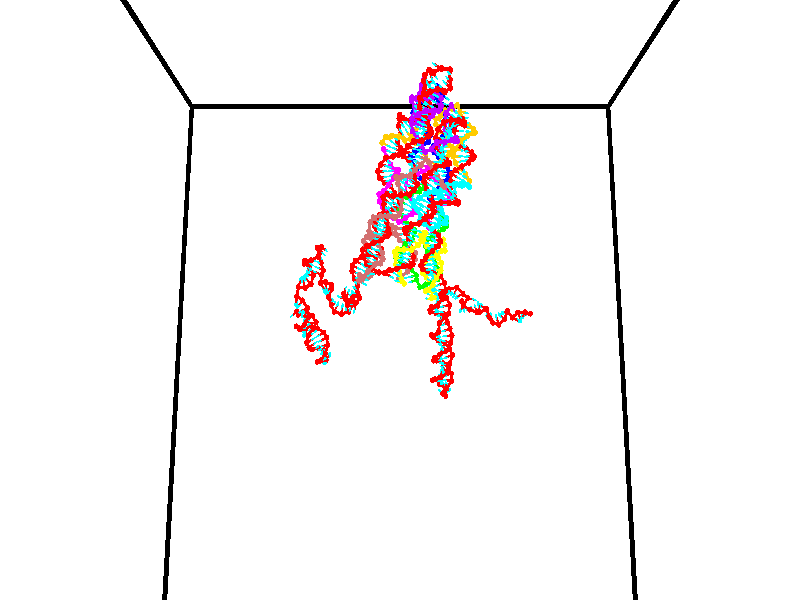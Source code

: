 // switches for output
#declare DRAW_BASES = 1; // possible values are 0, 1; only relevant for DNA ribbons
#declare DRAW_BASES_TYPE = 3; // possible values are 1, 2, 3; only relevant for DNA ribbons
#declare DRAW_FOG = 0; // set to 1 to enable fog

#include "colors.inc"

#include "transforms.inc"
background { rgb <1, 1, 1>}

#default {
   normal{
       ripples 0.25
       frequency 0.20
       turbulence 0.2
       lambda 5
   }
	finish {
		phong 0.1
		phong_size 40.
	}
}

// original window dimensions: 1024x640


// camera settings

camera {
	sky <0, 0.179814, -0.983701>
	up <0, 0.179814, -0.983701>
	right 1.6 * <1, 0, 0>
	location <35, 94.9851, 44.8844>
	look_at <35, 29.7336, 32.9568>
	direction <0, -65.2515, -11.9276>
	angle 67.0682
}


# declare cpy_camera_pos = <35, 94.9851, 44.8844>;
# if (DRAW_FOG = 1)
fog {
	fog_type 2
	up vnormalize(cpy_camera_pos)
	color rgbt<1,1,1,0.3>
	distance 1e-5
	fog_alt 3e-3
	fog_offset 56
}
# end


// LIGHTS

# declare lum = 6;
global_settings {
	ambient_light rgb lum * <0.05, 0.05, 0.05>
	max_trace_level 15
}# declare cpy_direct_light_amount = 0.25;
light_source
{	1000 * <-1, -1.16352, -0.803886>,
	rgb lum * cpy_direct_light_amount
	parallel
}

light_source
{	1000 * <1, 1.16352, 0.803886>,
	rgb lum * cpy_direct_light_amount
	parallel
}

// strand 0

// nucleotide -1

// particle -1
sphere {
	<24.631258, 35.164715, 34.907459> 0.250000
	pigment { color rgbt <1,0,0,0> }
	no_shadow
}
cylinder {
	<24.330036, 34.971188, 35.085819>,  <24.149303, 34.855072, 35.192837>, 0.100000
	pigment { color rgbt <1,0,0,0> }
	no_shadow
}
cylinder {
	<24.330036, 34.971188, 35.085819>,  <24.631258, 35.164715, 34.907459>, 0.100000
	pigment { color rgbt <1,0,0,0> }
	no_shadow
}

// particle -1
sphere {
	<24.330036, 34.971188, 35.085819> 0.100000
	pigment { color rgbt <1,0,0,0> }
	no_shadow
}
sphere {
	0, 1
	scale<0.080000,0.200000,0.300000>
	matrix <0.603740, -0.238721, 0.760599,
		-0.261548, 0.841980, 0.471872,
		-0.753054, -0.483821, 0.445900,
		24.104120, 34.826042, 35.219589>
	pigment { color rgbt <0,1,1,0> }
	no_shadow
}
cylinder {
	<24.892170, 35.717110, 35.290455>,  <24.631258, 35.164715, 34.907459>, 0.130000
	pigment { color rgbt <1,0,0,0> }
	no_shadow
}

// nucleotide -1

// particle -1
sphere {
	<24.892170, 35.717110, 35.290455> 0.250000
	pigment { color rgbt <1,0,0,0> }
	no_shadow
}
cylinder {
	<25.197746, 35.972771, 35.254955>,  <25.381092, 36.126167, 35.233658>, 0.100000
	pigment { color rgbt <1,0,0,0> }
	no_shadow
}
cylinder {
	<25.197746, 35.972771, 35.254955>,  <24.892170, 35.717110, 35.290455>, 0.100000
	pigment { color rgbt <1,0,0,0> }
	no_shadow
}

// particle -1
sphere {
	<25.197746, 35.972771, 35.254955> 0.100000
	pigment { color rgbt <1,0,0,0> }
	no_shadow
}
sphere {
	0, 1
	scale<0.080000,0.200000,0.300000>
	matrix <0.523044, -0.532788, 0.665254,
		0.377918, -0.554632, -0.741324,
		0.763939, 0.639157, -0.088746,
		25.426928, 36.164516, 35.228333>
	pigment { color rgbt <0,1,1,0> }
	no_shadow
}
cylinder {
	<25.532227, 35.445320, 34.990829>,  <24.892170, 35.717110, 35.290455>, 0.130000
	pigment { color rgbt <1,0,0,0> }
	no_shadow
}

// nucleotide -1

// particle -1
sphere {
	<25.532227, 35.445320, 34.990829> 0.250000
	pigment { color rgbt <1,0,0,0> }
	no_shadow
}
cylinder {
	<25.591238, 35.738434, 35.256542>,  <25.626646, 35.914303, 35.415970>, 0.100000
	pigment { color rgbt <1,0,0,0> }
	no_shadow
}
cylinder {
	<25.591238, 35.738434, 35.256542>,  <25.532227, 35.445320, 34.990829>, 0.100000
	pigment { color rgbt <1,0,0,0> }
	no_shadow
}

// particle -1
sphere {
	<25.591238, 35.738434, 35.256542> 0.100000
	pigment { color rgbt <1,0,0,0> }
	no_shadow
}
sphere {
	0, 1
	scale<0.080000,0.200000,0.300000>
	matrix <0.365431, -0.664489, 0.651855,
		0.919073, 0.146580, -0.365813,
		0.147530, 0.732782, 0.664279,
		25.635496, 35.958267, 35.455826>
	pigment { color rgbt <0,1,1,0> }
	no_shadow
}
cylinder {
	<26.213787, 35.324364, 35.299622>,  <25.532227, 35.445320, 34.990829>, 0.130000
	pigment { color rgbt <1,0,0,0> }
	no_shadow
}

// nucleotide -1

// particle -1
sphere {
	<26.213787, 35.324364, 35.299622> 0.250000
	pigment { color rgbt <1,0,0,0> }
	no_shadow
}
cylinder {
	<26.008505, 35.554974, 35.553940>,  <25.885336, 35.693340, 35.706532>, 0.100000
	pigment { color rgbt <1,0,0,0> }
	no_shadow
}
cylinder {
	<26.008505, 35.554974, 35.553940>,  <26.213787, 35.324364, 35.299622>, 0.100000
	pigment { color rgbt <1,0,0,0> }
	no_shadow
}

// particle -1
sphere {
	<26.008505, 35.554974, 35.553940> 0.100000
	pigment { color rgbt <1,0,0,0> }
	no_shadow
}
sphere {
	0, 1
	scale<0.080000,0.200000,0.300000>
	matrix <0.213143, -0.631973, 0.745104,
		0.831377, 0.517909, 0.201451,
		-0.513208, 0.576524, 0.635797,
		25.854542, 35.727932, 35.744678>
	pigment { color rgbt <0,1,1,0> }
	no_shadow
}
cylinder {
	<26.635571, 35.463520, 35.889694>,  <26.213787, 35.324364, 35.299622>, 0.130000
	pigment { color rgbt <1,0,0,0> }
	no_shadow
}

// nucleotide -1

// particle -1
sphere {
	<26.635571, 35.463520, 35.889694> 0.250000
	pigment { color rgbt <1,0,0,0> }
	no_shadow
}
cylinder {
	<26.249504, 35.497383, 35.988724>,  <26.017864, 35.517700, 36.048141>, 0.100000
	pigment { color rgbt <1,0,0,0> }
	no_shadow
}
cylinder {
	<26.249504, 35.497383, 35.988724>,  <26.635571, 35.463520, 35.889694>, 0.100000
	pigment { color rgbt <1,0,0,0> }
	no_shadow
}

// particle -1
sphere {
	<26.249504, 35.497383, 35.988724> 0.100000
	pigment { color rgbt <1,0,0,0> }
	no_shadow
}
sphere {
	0, 1
	scale<0.080000,0.200000,0.300000>
	matrix <0.173974, -0.499092, 0.848906,
		0.195428, 0.862404, 0.466977,
		-0.965164, 0.084658, 0.247572,
		25.959955, 35.522781, 36.062996>
	pigment { color rgbt <0,1,1,0> }
	no_shadow
}
cylinder {
	<26.432152, 35.983231, 36.496811>,  <26.635571, 35.463520, 35.889694>, 0.130000
	pigment { color rgbt <1,0,0,0> }
	no_shadow
}

// nucleotide -1

// particle -1
sphere {
	<26.432152, 35.983231, 36.496811> 0.250000
	pigment { color rgbt <1,0,0,0> }
	no_shadow
}
cylinder {
	<26.225782, 35.640717, 36.487011>,  <26.101961, 35.435207, 36.481133>, 0.100000
	pigment { color rgbt <1,0,0,0> }
	no_shadow
}
cylinder {
	<26.225782, 35.640717, 36.487011>,  <26.432152, 35.983231, 36.496811>, 0.100000
	pigment { color rgbt <1,0,0,0> }
	no_shadow
}

// particle -1
sphere {
	<26.225782, 35.640717, 36.487011> 0.100000
	pigment { color rgbt <1,0,0,0> }
	no_shadow
}
sphere {
	0, 1
	scale<0.080000,0.200000,0.300000>
	matrix <0.271300, -0.190455, 0.943463,
		-0.812537, 0.480111, 0.330570,
		-0.515926, -0.856283, -0.024498,
		26.071005, 35.383831, 36.479660>
	pigment { color rgbt <0,1,1,0> }
	no_shadow
}
cylinder {
	<25.944855, 35.934235, 37.054962>,  <26.432152, 35.983231, 36.496811>, 0.130000
	pigment { color rgbt <1,0,0,0> }
	no_shadow
}

// nucleotide -1

// particle -1
sphere {
	<25.944855, 35.934235, 37.054962> 0.250000
	pigment { color rgbt <1,0,0,0> }
	no_shadow
}
cylinder {
	<26.096230, 35.578098, 36.953705>,  <26.187054, 35.364418, 36.892948>, 0.100000
	pigment { color rgbt <1,0,0,0> }
	no_shadow
}
cylinder {
	<26.096230, 35.578098, 36.953705>,  <25.944855, 35.934235, 37.054962>, 0.100000
	pigment { color rgbt <1,0,0,0> }
	no_shadow
}

// particle -1
sphere {
	<26.096230, 35.578098, 36.953705> 0.100000
	pigment { color rgbt <1,0,0,0> }
	no_shadow
}
sphere {
	0, 1
	scale<0.080000,0.200000,0.300000>
	matrix <0.488853, -0.039988, 0.871450,
		-0.786008, -0.453540, 0.420111,
		0.378438, -0.890339, -0.253145,
		26.209761, 35.310997, 36.877762>
	pigment { color rgbt <0,1,1,0> }
	no_shadow
}
cylinder {
	<25.761250, 35.533466, 37.620251>,  <25.944855, 35.934235, 37.054962>, 0.130000
	pigment { color rgbt <1,0,0,0> }
	no_shadow
}

// nucleotide -1

// particle -1
sphere {
	<25.761250, 35.533466, 37.620251> 0.250000
	pigment { color rgbt <1,0,0,0> }
	no_shadow
}
cylinder {
	<26.064781, 35.360062, 37.425831>,  <26.246901, 35.256020, 37.309181>, 0.100000
	pigment { color rgbt <1,0,0,0> }
	no_shadow
}
cylinder {
	<26.064781, 35.360062, 37.425831>,  <25.761250, 35.533466, 37.620251>, 0.100000
	pigment { color rgbt <1,0,0,0> }
	no_shadow
}

// particle -1
sphere {
	<26.064781, 35.360062, 37.425831> 0.100000
	pigment { color rgbt <1,0,0,0> }
	no_shadow
}
sphere {
	0, 1
	scale<0.080000,0.200000,0.300000>
	matrix <0.471212, -0.149733, 0.869218,
		-0.449596, -0.888620, 0.090655,
		0.758830, -0.433514, -0.486047,
		26.292431, 35.230007, 37.280018>
	pigment { color rgbt <0,1,1,0> }
	no_shadow
}
cylinder {
	<25.903660, 34.928005, 37.936600>,  <25.761250, 35.533466, 37.620251>, 0.130000
	pigment { color rgbt <1,0,0,0> }
	no_shadow
}

// nucleotide -1

// particle -1
sphere {
	<25.903660, 34.928005, 37.936600> 0.250000
	pigment { color rgbt <1,0,0,0> }
	no_shadow
}
cylinder {
	<26.245308, 34.939606, 37.728893>,  <26.450296, 34.946564, 37.604271>, 0.100000
	pigment { color rgbt <1,0,0,0> }
	no_shadow
}
cylinder {
	<26.245308, 34.939606, 37.728893>,  <25.903660, 34.928005, 37.936600>, 0.100000
	pigment { color rgbt <1,0,0,0> }
	no_shadow
}

// particle -1
sphere {
	<26.245308, 34.939606, 37.728893> 0.100000
	pigment { color rgbt <1,0,0,0> }
	no_shadow
}
sphere {
	0, 1
	scale<0.080000,0.200000,0.300000>
	matrix <0.469716, -0.471618, 0.746286,
		-0.223253, -0.881326, -0.416440,
		0.854122, 0.028998, -0.519263,
		26.501545, 34.948303, 37.573112>
	pigment { color rgbt <0,1,1,0> }
	no_shadow
}
cylinder {
	<26.134178, 34.260628, 38.019131>,  <25.903660, 34.928005, 37.936600>, 0.130000
	pigment { color rgbt <1,0,0,0> }
	no_shadow
}

// nucleotide -1

// particle -1
sphere {
	<26.134178, 34.260628, 38.019131> 0.250000
	pigment { color rgbt <1,0,0,0> }
	no_shadow
}
cylinder {
	<26.454603, 34.479671, 37.922447>,  <26.646858, 34.611095, 37.864437>, 0.100000
	pigment { color rgbt <1,0,0,0> }
	no_shadow
}
cylinder {
	<26.454603, 34.479671, 37.922447>,  <26.134178, 34.260628, 38.019131>, 0.100000
	pigment { color rgbt <1,0,0,0> }
	no_shadow
}

// particle -1
sphere {
	<26.454603, 34.479671, 37.922447> 0.100000
	pigment { color rgbt <1,0,0,0> }
	no_shadow
}
sphere {
	0, 1
	scale<0.080000,0.200000,0.300000>
	matrix <0.543965, -0.497469, 0.675741,
		0.249796, -0.672794, -0.696383,
		0.801064, 0.547606, -0.241711,
		26.694923, 34.643951, 37.849934>
	pigment { color rgbt <0,1,1,0> }
	no_shadow
}
cylinder {
	<26.658405, 33.783039, 37.834747>,  <26.134178, 34.260628, 38.019131>, 0.130000
	pigment { color rgbt <1,0,0,0> }
	no_shadow
}

// nucleotide -1

// particle -1
sphere {
	<26.658405, 33.783039, 37.834747> 0.250000
	pigment { color rgbt <1,0,0,0> }
	no_shadow
}
cylinder {
	<26.806877, 34.131866, 37.962318>,  <26.895960, 34.341164, 38.038860>, 0.100000
	pigment { color rgbt <1,0,0,0> }
	no_shadow
}
cylinder {
	<26.806877, 34.131866, 37.962318>,  <26.658405, 33.783039, 37.834747>, 0.100000
	pigment { color rgbt <1,0,0,0> }
	no_shadow
}

// particle -1
sphere {
	<26.806877, 34.131866, 37.962318> 0.100000
	pigment { color rgbt <1,0,0,0> }
	no_shadow
}
sphere {
	0, 1
	scale<0.080000,0.200000,0.300000>
	matrix <0.412843, -0.462639, 0.784554,
		0.831736, -0.159544, -0.531752,
		0.371181, 0.872072, 0.318927,
		26.918232, 34.393490, 38.057995>
	pigment { color rgbt <0,1,1,0> }
	no_shadow
}
cylinder {
	<27.275179, 33.683151, 38.014786>,  <26.658405, 33.783039, 37.834747>, 0.130000
	pigment { color rgbt <1,0,0,0> }
	no_shadow
}

// nucleotide -1

// particle -1
sphere {
	<27.275179, 33.683151, 38.014786> 0.250000
	pigment { color rgbt <1,0,0,0> }
	no_shadow
}
cylinder {
	<27.196390, 34.017723, 38.219368>,  <27.149117, 34.218468, 38.342117>, 0.100000
	pigment { color rgbt <1,0,0,0> }
	no_shadow
}
cylinder {
	<27.196390, 34.017723, 38.219368>,  <27.275179, 33.683151, 38.014786>, 0.100000
	pigment { color rgbt <1,0,0,0> }
	no_shadow
}

// particle -1
sphere {
	<27.196390, 34.017723, 38.219368> 0.100000
	pigment { color rgbt <1,0,0,0> }
	no_shadow
}
sphere {
	0, 1
	scale<0.080000,0.200000,0.300000>
	matrix <0.264495, -0.457001, 0.849230,
		0.944058, 0.302552, -0.131215,
		-0.196971, 0.836428, 0.511459,
		27.137299, 34.268650, 38.372807>
	pigment { color rgbt <0,1,1,0> }
	no_shadow
}
cylinder {
	<27.487593, 33.698795, 38.858047>,  <27.275179, 33.683151, 38.014786>, 0.130000
	pigment { color rgbt <1,0,0,0> }
	no_shadow
}

// nucleotide -1

// particle -1
sphere {
	<27.487593, 33.698795, 38.858047> 0.250000
	pigment { color rgbt <1,0,0,0> }
	no_shadow
}
cylinder {
	<27.711891, 33.941681, 38.632889>,  <27.846470, 34.087414, 38.497791>, 0.100000
	pigment { color rgbt <1,0,0,0> }
	no_shadow
}
cylinder {
	<27.711891, 33.941681, 38.632889>,  <27.487593, 33.698795, 38.858047>, 0.100000
	pigment { color rgbt <1,0,0,0> }
	no_shadow
}

// particle -1
sphere {
	<27.711891, 33.941681, 38.632889> 0.100000
	pigment { color rgbt <1,0,0,0> }
	no_shadow
}
sphere {
	0, 1
	scale<0.080000,0.200000,0.300000>
	matrix <-0.640642, 0.748868, 0.169630,
		0.524538, 0.265497, 0.808932,
		0.560747, 0.607214, -0.562899,
		27.880116, 34.123844, 38.464020>
	pigment { color rgbt <0,1,1,0> }
	no_shadow
}
cylinder {
	<26.794664, 33.895969, 38.994431>,  <27.487593, 33.698795, 38.858047>, 0.130000
	pigment { color rgbt <1,0,0,0> }
	no_shadow
}

// nucleotide -1

// particle -1
sphere {
	<26.794664, 33.895969, 38.994431> 0.250000
	pigment { color rgbt <1,0,0,0> }
	no_shadow
}
cylinder {
	<27.126139, 34.096718, 39.093548>,  <27.325024, 34.217167, 39.153019>, 0.100000
	pigment { color rgbt <1,0,0,0> }
	no_shadow
}
cylinder {
	<27.126139, 34.096718, 39.093548>,  <26.794664, 33.895969, 38.994431>, 0.100000
	pigment { color rgbt <1,0,0,0> }
	no_shadow
}

// particle -1
sphere {
	<27.126139, 34.096718, 39.093548> 0.100000
	pigment { color rgbt <1,0,0,0> }
	no_shadow
}
sphere {
	0, 1
	scale<0.080000,0.200000,0.300000>
	matrix <-0.122078, 0.594120, -0.795059,
		-0.546238, 0.628604, 0.553607,
		0.828686, 0.501875, 0.247792,
		27.374744, 34.247280, 39.167885>
	pigment { color rgbt <0,1,1,0> }
	no_shadow
}
cylinder {
	<26.720270, 34.644287, 39.092907>,  <26.794664, 33.895969, 38.994431>, 0.130000
	pigment { color rgbt <1,0,0,0> }
	no_shadow
}

// nucleotide -1

// particle -1
sphere {
	<26.720270, 34.644287, 39.092907> 0.250000
	pigment { color rgbt <1,0,0,0> }
	no_shadow
}
cylinder {
	<27.079031, 34.536579, 38.952587>,  <27.294289, 34.471954, 38.868397>, 0.100000
	pigment { color rgbt <1,0,0,0> }
	no_shadow
}
cylinder {
	<27.079031, 34.536579, 38.952587>,  <26.720270, 34.644287, 39.092907>, 0.100000
	pigment { color rgbt <1,0,0,0> }
	no_shadow
}

// particle -1
sphere {
	<27.079031, 34.536579, 38.952587> 0.100000
	pigment { color rgbt <1,0,0,0> }
	no_shadow
}
sphere {
	0, 1
	scale<0.080000,0.200000,0.300000>
	matrix <-0.143946, 0.572295, -0.807315,
		0.418142, 0.774580, 0.474534,
		0.896904, -0.269265, -0.350799,
		27.348103, 34.455799, 38.847347>
	pigment { color rgbt <0,1,1,0> }
	no_shadow
}
cylinder {
	<27.148510, 35.212158, 39.011539>,  <26.720270, 34.644287, 39.092907>, 0.130000
	pigment { color rgbt <1,0,0,0> }
	no_shadow
}

// nucleotide -1

// particle -1
sphere {
	<27.148510, 35.212158, 39.011539> 0.250000
	pigment { color rgbt <1,0,0,0> }
	no_shadow
}
cylinder {
	<27.291384, 34.927639, 38.769390>,  <27.377108, 34.756927, 38.624100>, 0.100000
	pigment { color rgbt <1,0,0,0> }
	no_shadow
}
cylinder {
	<27.291384, 34.927639, 38.769390>,  <27.148510, 35.212158, 39.011539>, 0.100000
	pigment { color rgbt <1,0,0,0> }
	no_shadow
}

// particle -1
sphere {
	<27.291384, 34.927639, 38.769390> 0.100000
	pigment { color rgbt <1,0,0,0> }
	no_shadow
}
sphere {
	0, 1
	scale<0.080000,0.200000,0.300000>
	matrix <-0.318176, 0.516708, -0.794844,
		0.878171, 0.476522, -0.041757,
		0.357184, -0.711295, -0.605376,
		27.398539, 34.714252, 38.587776>
	pigment { color rgbt <0,1,1,0> }
	no_shadow
}
cylinder {
	<27.622948, 35.455643, 38.479321>,  <27.148510, 35.212158, 39.011539>, 0.130000
	pigment { color rgbt <1,0,0,0> }
	no_shadow
}

// nucleotide -1

// particle -1
sphere {
	<27.622948, 35.455643, 38.479321> 0.250000
	pigment { color rgbt <1,0,0,0> }
	no_shadow
}
cylinder {
	<27.452295, 35.125870, 38.330566>,  <27.349903, 34.928005, 38.241314>, 0.100000
	pigment { color rgbt <1,0,0,0> }
	no_shadow
}
cylinder {
	<27.452295, 35.125870, 38.330566>,  <27.622948, 35.455643, 38.479321>, 0.100000
	pigment { color rgbt <1,0,0,0> }
	no_shadow
}

// particle -1
sphere {
	<27.452295, 35.125870, 38.330566> 0.100000
	pigment { color rgbt <1,0,0,0> }
	no_shadow
}
sphere {
	0, 1
	scale<0.080000,0.200000,0.300000>
	matrix <-0.349116, 0.529432, -0.773188,
		0.834328, -0.200036, -0.513695,
		-0.426632, -0.824431, -0.371884,
		27.324306, 34.878540, 38.219002>
	pigment { color rgbt <0,1,1,0> }
	no_shadow
}
cylinder {
	<27.823648, 35.344772, 37.769581>,  <27.622948, 35.455643, 38.479321>, 0.130000
	pigment { color rgbt <1,0,0,0> }
	no_shadow
}

// nucleotide -1

// particle -1
sphere {
	<27.823648, 35.344772, 37.769581> 0.250000
	pigment { color rgbt <1,0,0,0> }
	no_shadow
}
cylinder {
	<27.481163, 35.139908, 37.796673>,  <27.275671, 35.016987, 37.812927>, 0.100000
	pigment { color rgbt <1,0,0,0> }
	no_shadow
}
cylinder {
	<27.481163, 35.139908, 37.796673>,  <27.823648, 35.344772, 37.769581>, 0.100000
	pigment { color rgbt <1,0,0,0> }
	no_shadow
}

// particle -1
sphere {
	<27.481163, 35.139908, 37.796673> 0.100000
	pigment { color rgbt <1,0,0,0> }
	no_shadow
}
sphere {
	0, 1
	scale<0.080000,0.200000,0.300000>
	matrix <-0.298979, 0.384317, -0.873448,
		0.421327, -0.768103, -0.482184,
		-0.856210, -0.512170, 0.067723,
		27.224298, 34.986259, 37.816990>
	pigment { color rgbt <0,1,1,0> }
	no_shadow
}
cylinder {
	<27.676727, 35.141289, 37.119804>,  <27.823648, 35.344772, 37.769581>, 0.130000
	pigment { color rgbt <1,0,0,0> }
	no_shadow
}

// nucleotide -1

// particle -1
sphere {
	<27.676727, 35.141289, 37.119804> 0.250000
	pigment { color rgbt <1,0,0,0> }
	no_shadow
}
cylinder {
	<27.315712, 35.060738, 37.272053>,  <27.099102, 35.012409, 37.363403>, 0.100000
	pigment { color rgbt <1,0,0,0> }
	no_shadow
}
cylinder {
	<27.315712, 35.060738, 37.272053>,  <27.676727, 35.141289, 37.119804>, 0.100000
	pigment { color rgbt <1,0,0,0> }
	no_shadow
}

// particle -1
sphere {
	<27.315712, 35.060738, 37.272053> 0.100000
	pigment { color rgbt <1,0,0,0> }
	no_shadow
}
sphere {
	0, 1
	scale<0.080000,0.200000,0.300000>
	matrix <-0.413707, 0.160284, -0.896189,
		0.119461, -0.966311, -0.227973,
		-0.902538, -0.201374, 0.380622,
		27.044950, 35.000324, 37.386238>
	pigment { color rgbt <0,1,1,0> }
	no_shadow
}
cylinder {
	<27.347897, 34.725040, 36.641441>,  <27.676727, 35.141289, 37.119804>, 0.130000
	pigment { color rgbt <1,0,0,0> }
	no_shadow
}

// nucleotide -1

// particle -1
sphere {
	<27.347897, 34.725040, 36.641441> 0.250000
	pigment { color rgbt <1,0,0,0> }
	no_shadow
}
cylinder {
	<27.024731, 34.866028, 36.830349>,  <26.830832, 34.950619, 36.943695>, 0.100000
	pigment { color rgbt <1,0,0,0> }
	no_shadow
}
cylinder {
	<27.024731, 34.866028, 36.830349>,  <27.347897, 34.725040, 36.641441>, 0.100000
	pigment { color rgbt <1,0,0,0> }
	no_shadow
}

// particle -1
sphere {
	<27.024731, 34.866028, 36.830349> 0.100000
	pigment { color rgbt <1,0,0,0> }
	no_shadow
}
sphere {
	0, 1
	scale<0.080000,0.200000,0.300000>
	matrix <-0.432801, 0.189011, -0.881452,
		-0.399948, -0.916538, -0.000157,
		-0.807914, 0.352467, 0.472274,
		26.782356, 34.971767, 36.972031>
	pigment { color rgbt <0,1,1,0> }
	no_shadow
}
cylinder {
	<26.652891, 34.479229, 36.263935>,  <27.347897, 34.725040, 36.641441>, 0.130000
	pigment { color rgbt <1,0,0,0> }
	no_shadow
}

// nucleotide -1

// particle -1
sphere {
	<26.652891, 34.479229, 36.263935> 0.250000
	pigment { color rgbt <1,0,0,0> }
	no_shadow
}
cylinder {
	<26.589460, 34.821800, 36.460457>,  <26.551401, 35.027344, 36.578369>, 0.100000
	pigment { color rgbt <1,0,0,0> }
	no_shadow
}
cylinder {
	<26.589460, 34.821800, 36.460457>,  <26.652891, 34.479229, 36.263935>, 0.100000
	pigment { color rgbt <1,0,0,0> }
	no_shadow
}

// particle -1
sphere {
	<26.589460, 34.821800, 36.460457> 0.100000
	pigment { color rgbt <1,0,0,0> }
	no_shadow
}
sphere {
	0, 1
	scale<0.080000,0.200000,0.300000>
	matrix <-0.390714, 0.402554, -0.827824,
		-0.906750, -0.323236, 0.270783,
		-0.158578, 0.856428, 0.491308,
		26.541887, 35.078728, 36.607849>
	pigment { color rgbt <0,1,1,0> }
	no_shadow
}
cylinder {
	<26.048485, 34.886276, 36.025921>,  <26.652891, 34.479229, 36.263935>, 0.130000
	pigment { color rgbt <1,0,0,0> }
	no_shadow
}

// nucleotide -1

// particle -1
sphere {
	<26.048485, 34.886276, 36.025921> 0.250000
	pigment { color rgbt <1,0,0,0> }
	no_shadow
}
cylinder {
	<25.754961, 34.776230, 35.777458>,  <25.578846, 34.710201, 35.628380>, 0.100000
	pigment { color rgbt <1,0,0,0> }
	no_shadow
}
cylinder {
	<25.754961, 34.776230, 35.777458>,  <26.048485, 34.886276, 36.025921>, 0.100000
	pigment { color rgbt <1,0,0,0> }
	no_shadow
}

// particle -1
sphere {
	<25.754961, 34.776230, 35.777458> 0.100000
	pigment { color rgbt <1,0,0,0> }
	no_shadow
}
sphere {
	0, 1
	scale<0.080000,0.200000,0.300000>
	matrix <0.677039, -0.371596, -0.635244,
		-0.056055, -0.886696, 0.458943,
		-0.733809, -0.275114, -0.621157,
		25.534819, 34.693695, 35.591110>
	pigment { color rgbt <0,1,1,0> }
	no_shadow
}
cylinder {
	<25.447725, 34.719917, 36.456429>,  <26.048485, 34.886276, 36.025921>, 0.130000
	pigment { color rgbt <1,0,0,0> }
	no_shadow
}

// nucleotide -1

// particle -1
sphere {
	<25.447725, 34.719917, 36.456429> 0.250000
	pigment { color rgbt <1,0,0,0> }
	no_shadow
}
cylinder {
	<25.438057, 35.007030, 36.734768>,  <25.432257, 35.179298, 36.901772>, 0.100000
	pigment { color rgbt <1,0,0,0> }
	no_shadow
}
cylinder {
	<25.438057, 35.007030, 36.734768>,  <25.447725, 34.719917, 36.456429>, 0.100000
	pigment { color rgbt <1,0,0,0> }
	no_shadow
}

// particle -1
sphere {
	<25.438057, 35.007030, 36.734768> 0.100000
	pigment { color rgbt <1,0,0,0> }
	no_shadow
}
sphere {
	0, 1
	scale<0.080000,0.200000,0.300000>
	matrix <0.230277, 0.681327, -0.694814,
		-0.972825, 0.143444, -0.181757,
		-0.024169, 0.717786, 0.695844,
		25.430807, 35.222366, 36.943520>
	pigment { color rgbt <0,1,1,0> }
	no_shadow
}
cylinder {
	<24.900351, 35.235630, 36.358540>,  <25.447725, 34.719917, 36.456429>, 0.130000
	pigment { color rgbt <1,0,0,0> }
	no_shadow
}

// nucleotide -1

// particle -1
sphere {
	<24.900351, 35.235630, 36.358540> 0.250000
	pigment { color rgbt <1,0,0,0> }
	no_shadow
}
cylinder {
	<25.211409, 35.388443, 36.558270>,  <25.398043, 35.480133, 36.678108>, 0.100000
	pigment { color rgbt <1,0,0,0> }
	no_shadow
}
cylinder {
	<25.211409, 35.388443, 36.558270>,  <24.900351, 35.235630, 36.358540>, 0.100000
	pigment { color rgbt <1,0,0,0> }
	no_shadow
}

// particle -1
sphere {
	<25.211409, 35.388443, 36.558270> 0.100000
	pigment { color rgbt <1,0,0,0> }
	no_shadow
}
sphere {
	0, 1
	scale<0.080000,0.200000,0.300000>
	matrix <0.169518, 0.637379, -0.751673,
		-0.605421, 0.669177, 0.430891,
		0.777643, 0.382035, 0.499320,
		25.444702, 35.503052, 36.708065>
	pigment { color rgbt <0,1,1,0> }
	no_shadow
}
cylinder {
	<24.773312, 35.987045, 36.311005>,  <24.900351, 35.235630, 36.358540>, 0.130000
	pigment { color rgbt <1,0,0,0> }
	no_shadow
}

// nucleotide -1

// particle -1
sphere {
	<24.773312, 35.987045, 36.311005> 0.250000
	pigment { color rgbt <1,0,0,0> }
	no_shadow
}
cylinder {
	<25.158073, 35.881950, 36.341213>,  <25.388931, 35.818893, 36.359337>, 0.100000
	pigment { color rgbt <1,0,0,0> }
	no_shadow
}
cylinder {
	<25.158073, 35.881950, 36.341213>,  <24.773312, 35.987045, 36.311005>, 0.100000
	pigment { color rgbt <1,0,0,0> }
	no_shadow
}

// particle -1
sphere {
	<25.158073, 35.881950, 36.341213> 0.100000
	pigment { color rgbt <1,0,0,0> }
	no_shadow
}
sphere {
	0, 1
	scale<0.080000,0.200000,0.300000>
	matrix <0.242837, 0.694298, -0.677481,
		0.125567, 0.670013, 0.731653,
		0.961906, -0.262741, 0.075523,
		25.446646, 35.803127, 36.363869>
	pigment { color rgbt <0,1,1,0> }
	no_shadow
}
cylinder {
	<25.221149, 36.506393, 36.604748>,  <24.773312, 35.987045, 36.311005>, 0.130000
	pigment { color rgbt <1,0,0,0> }
	no_shadow
}

// nucleotide -1

// particle -1
sphere {
	<25.221149, 36.506393, 36.604748> 0.250000
	pigment { color rgbt <1,0,0,0> }
	no_shadow
}
cylinder {
	<25.418720, 36.275272, 36.344845>,  <25.537262, 36.136600, 36.188904>, 0.100000
	pigment { color rgbt <1,0,0,0> }
	no_shadow
}
cylinder {
	<25.418720, 36.275272, 36.344845>,  <25.221149, 36.506393, 36.604748>, 0.100000
	pigment { color rgbt <1,0,0,0> }
	no_shadow
}

// particle -1
sphere {
	<25.418720, 36.275272, 36.344845> 0.100000
	pigment { color rgbt <1,0,0,0> }
	no_shadow
}
sphere {
	0, 1
	scale<0.080000,0.200000,0.300000>
	matrix <-0.004807, 0.745445, -0.666549,
		0.869490, 0.332349, 0.365418,
		0.493926, -0.577802, -0.649755,
		25.566898, 36.101933, 36.149918>
	pigment { color rgbt <0,1,1,0> }
	no_shadow
}
cylinder {
	<25.714565, 36.954601, 36.306187>,  <25.221149, 36.506393, 36.604748>, 0.130000
	pigment { color rgbt <1,0,0,0> }
	no_shadow
}

// nucleotide -1

// particle -1
sphere {
	<25.714565, 36.954601, 36.306187> 0.250000
	pigment { color rgbt <1,0,0,0> }
	no_shadow
}
cylinder {
	<25.668066, 36.642399, 36.060490>,  <25.640167, 36.455078, 35.913071>, 0.100000
	pigment { color rgbt <1,0,0,0> }
	no_shadow
}
cylinder {
	<25.668066, 36.642399, 36.060490>,  <25.714565, 36.954601, 36.306187>, 0.100000
	pigment { color rgbt <1,0,0,0> }
	no_shadow
}

// particle -1
sphere {
	<25.668066, 36.642399, 36.060490> 0.100000
	pigment { color rgbt <1,0,0,0> }
	no_shadow
}
sphere {
	0, 1
	scale<0.080000,0.200000,0.300000>
	matrix <-0.134036, 0.625110, -0.768942,
		0.984135, -0.007057, -0.177283,
		-0.116247, -0.780505, -0.614246,
		25.633192, 36.408249, 35.876217>
	pigment { color rgbt <0,1,1,0> }
	no_shadow
}
cylinder {
	<26.077356, 37.049225, 35.696735>,  <25.714565, 36.954601, 36.306187>, 0.130000
	pigment { color rgbt <1,0,0,0> }
	no_shadow
}

// nucleotide -1

// particle -1
sphere {
	<26.077356, 37.049225, 35.696735> 0.250000
	pigment { color rgbt <1,0,0,0> }
	no_shadow
}
cylinder {
	<25.753649, 36.824257, 35.628887>,  <25.559425, 36.689278, 35.588177>, 0.100000
	pigment { color rgbt <1,0,0,0> }
	no_shadow
}
cylinder {
	<25.753649, 36.824257, 35.628887>,  <26.077356, 37.049225, 35.696735>, 0.100000
	pigment { color rgbt <1,0,0,0> }
	no_shadow
}

// particle -1
sphere {
	<25.753649, 36.824257, 35.628887> 0.100000
	pigment { color rgbt <1,0,0,0> }
	no_shadow
}
sphere {
	0, 1
	scale<0.080000,0.200000,0.300000>
	matrix <-0.305370, 0.649432, -0.696410,
		0.501832, -0.511784, -0.697310,
		-0.809267, -0.562418, -0.169622,
		25.510868, 36.655533, 35.577999>
	pigment { color rgbt <0,1,1,0> }
	no_shadow
}
cylinder {
	<25.958153, 36.828033, 34.888847>,  <26.077356, 37.049225, 35.696735>, 0.130000
	pigment { color rgbt <1,0,0,0> }
	no_shadow
}

// nucleotide -1

// particle -1
sphere {
	<25.958153, 36.828033, 34.888847> 0.250000
	pigment { color rgbt <1,0,0,0> }
	no_shadow
}
cylinder {
	<25.605072, 36.870949, 35.071854>,  <25.393223, 36.896698, 35.181660>, 0.100000
	pigment { color rgbt <1,0,0,0> }
	no_shadow
}
cylinder {
	<25.605072, 36.870949, 35.071854>,  <25.958153, 36.828033, 34.888847>, 0.100000
	pigment { color rgbt <1,0,0,0> }
	no_shadow
}

// particle -1
sphere {
	<25.605072, 36.870949, 35.071854> 0.100000
	pigment { color rgbt <1,0,0,0> }
	no_shadow
}
sphere {
	0, 1
	scale<0.080000,0.200000,0.300000>
	matrix <-0.254221, 0.709803, -0.656926,
		-0.395231, -0.696182, -0.599269,
		-0.882703, 0.107291, 0.457520,
		25.340261, 36.903137, 35.209110>
	pigment { color rgbt <0,1,1,0> }
	no_shadow
}
cylinder {
	<25.433998, 36.860165, 34.295094>,  <25.958153, 36.828033, 34.888847>, 0.130000
	pigment { color rgbt <1,0,0,0> }
	no_shadow
}

// nucleotide -1

// particle -1
sphere {
	<25.433998, 36.860165, 34.295094> 0.250000
	pigment { color rgbt <1,0,0,0> }
	no_shadow
}
cylinder {
	<25.267405, 37.053097, 34.603352>,  <25.167448, 37.168858, 34.788307>, 0.100000
	pigment { color rgbt <1,0,0,0> }
	no_shadow
}
cylinder {
	<25.267405, 37.053097, 34.603352>,  <25.433998, 36.860165, 34.295094>, 0.100000
	pigment { color rgbt <1,0,0,0> }
	no_shadow
}

// particle -1
sphere {
	<25.267405, 37.053097, 34.603352> 0.100000
	pigment { color rgbt <1,0,0,0> }
	no_shadow
}
sphere {
	0, 1
	scale<0.080000,0.200000,0.300000>
	matrix <-0.388451, 0.671983, -0.630511,
		-0.821977, -0.561958, -0.092509,
		-0.416485, 0.482330, 0.770647,
		25.142460, 37.197796, 34.834545>
	pigment { color rgbt <0,1,1,0> }
	no_shadow
}
cylinder {
	<24.969536, 37.371044, 34.043285>,  <25.433998, 36.860165, 34.295094>, 0.130000
	pigment { color rgbt <1,0,0,0> }
	no_shadow
}

// nucleotide -1

// particle -1
sphere {
	<24.969536, 37.371044, 34.043285> 0.250000
	pigment { color rgbt <1,0,0,0> }
	no_shadow
}
cylinder {
	<24.976894, 37.505493, 34.419941>,  <24.981310, 37.586163, 34.645935>, 0.100000
	pigment { color rgbt <1,0,0,0> }
	no_shadow
}
cylinder {
	<24.976894, 37.505493, 34.419941>,  <24.969536, 37.371044, 34.043285>, 0.100000
	pigment { color rgbt <1,0,0,0> }
	no_shadow
}

// particle -1
sphere {
	<24.976894, 37.505493, 34.419941> 0.100000
	pigment { color rgbt <1,0,0,0> }
	no_shadow
}
sphere {
	0, 1
	scale<0.080000,0.200000,0.300000>
	matrix <-0.282892, 0.905064, -0.317539,
		-0.958975, -0.260540, 0.111737,
		0.018398, 0.336121, 0.941639,
		24.982414, 37.606331, 34.702431>
	pigment { color rgbt <0,1,1,0> }
	no_shadow
}
cylinder {
	<25.131413, 37.558960, 33.338638>,  <24.969536, 37.371044, 34.043285>, 0.130000
	pigment { color rgbt <1,0,0,0> }
	no_shadow
}

// nucleotide -1

// particle -1
sphere {
	<25.131413, 37.558960, 33.338638> 0.250000
	pigment { color rgbt <1,0,0,0> }
	no_shadow
}
cylinder {
	<25.219484, 37.416645, 32.975334>,  <25.272327, 37.331257, 32.757351>, 0.100000
	pigment { color rgbt <1,0,0,0> }
	no_shadow
}
cylinder {
	<25.219484, 37.416645, 32.975334>,  <25.131413, 37.558960, 33.338638>, 0.100000
	pigment { color rgbt <1,0,0,0> }
	no_shadow
}

// particle -1
sphere {
	<25.219484, 37.416645, 32.975334> 0.100000
	pigment { color rgbt <1,0,0,0> }
	no_shadow
}
sphere {
	0, 1
	scale<0.080000,0.200000,0.300000>
	matrix <0.718241, 0.689162, -0.095844,
		0.660039, -0.631248, 0.407277,
		0.220178, -0.355784, -0.908262,
		25.285538, 37.309910, 32.702854>
	pigment { color rgbt <0,1,1,0> }
	no_shadow
}
cylinder {
	<25.792028, 37.431644, 33.360168>,  <25.131413, 37.558960, 33.338638>, 0.130000
	pigment { color rgbt <1,0,0,0> }
	no_shadow
}

// nucleotide -1

// particle -1
sphere {
	<25.792028, 37.431644, 33.360168> 0.250000
	pigment { color rgbt <1,0,0,0> }
	no_shadow
}
cylinder {
	<25.647663, 37.517452, 32.997131>,  <25.561045, 37.568935, 32.779308>, 0.100000
	pigment { color rgbt <1,0,0,0> }
	no_shadow
}
cylinder {
	<25.647663, 37.517452, 32.997131>,  <25.792028, 37.431644, 33.360168>, 0.100000
	pigment { color rgbt <1,0,0,0> }
	no_shadow
}

// particle -1
sphere {
	<25.647663, 37.517452, 32.997131> 0.100000
	pigment { color rgbt <1,0,0,0> }
	no_shadow
}
sphere {
	0, 1
	scale<0.080000,0.200000,0.300000>
	matrix <0.646486, 0.758959, -0.077692,
		0.672159, -0.614786, -0.412602,
		-0.360912, 0.214521, -0.907592,
		25.539389, 37.581810, 32.724854>
	pigment { color rgbt <0,1,1,0> }
	no_shadow
}
cylinder {
	<26.380108, 37.718353, 33.104488>,  <25.792028, 37.431644, 33.360168>, 0.130000
	pigment { color rgbt <1,0,0,0> }
	no_shadow
}

// nucleotide -1

// particle -1
sphere {
	<26.380108, 37.718353, 33.104488> 0.250000
	pigment { color rgbt <1,0,0,0> }
	no_shadow
}
cylinder {
	<26.081467, 37.807499, 32.853756>,  <25.902283, 37.860989, 32.703316>, 0.100000
	pigment { color rgbt <1,0,0,0> }
	no_shadow
}
cylinder {
	<26.081467, 37.807499, 32.853756>,  <26.380108, 37.718353, 33.104488>, 0.100000
	pigment { color rgbt <1,0,0,0> }
	no_shadow
}

// particle -1
sphere {
	<26.081467, 37.807499, 32.853756> 0.100000
	pigment { color rgbt <1,0,0,0> }
	no_shadow
}
sphere {
	0, 1
	scale<0.080000,0.200000,0.300000>
	matrix <0.450303, 0.862862, -0.229557,
		0.489708, -0.453651, -0.744572,
		-0.746601, 0.222867, -0.626831,
		25.857487, 37.874359, 32.665707>
	pigment { color rgbt <0,1,1,0> }
	no_shadow
}
cylinder {
	<26.625019, 37.800697, 32.369297>,  <26.380108, 37.718353, 33.104488>, 0.130000
	pigment { color rgbt <1,0,0,0> }
	no_shadow
}

// nucleotide -1

// particle -1
sphere {
	<26.625019, 37.800697, 32.369297> 0.250000
	pigment { color rgbt <1,0,0,0> }
	no_shadow
}
cylinder {
	<26.304457, 38.033451, 32.424652>,  <26.112118, 38.173103, 32.457867>, 0.100000
	pigment { color rgbt <1,0,0,0> }
	no_shadow
}
cylinder {
	<26.304457, 38.033451, 32.424652>,  <26.625019, 37.800697, 32.369297>, 0.100000
	pigment { color rgbt <1,0,0,0> }
	no_shadow
}

// particle -1
sphere {
	<26.304457, 38.033451, 32.424652> 0.100000
	pigment { color rgbt <1,0,0,0> }
	no_shadow
}
sphere {
	0, 1
	scale<0.080000,0.200000,0.300000>
	matrix <0.483337, 0.766334, -0.423222,
		-0.352321, -0.272285, -0.895394,
		-0.801408, 0.581887, 0.138390,
		26.064034, 38.208015, 32.466167>
	pigment { color rgbt <0,1,1,0> }
	no_shadow
}
cylinder {
	<26.235428, 38.112457, 31.737017>,  <26.625019, 37.800697, 32.369297>, 0.130000
	pigment { color rgbt <1,0,0,0> }
	no_shadow
}

// nucleotide -1

// particle -1
sphere {
	<26.235428, 38.112457, 31.737017> 0.250000
	pigment { color rgbt <1,0,0,0> }
	no_shadow
}
cylinder {
	<26.217403, 38.360756, 32.050102>,  <26.206589, 38.509735, 32.237953>, 0.100000
	pigment { color rgbt <1,0,0,0> }
	no_shadow
}
cylinder {
	<26.217403, 38.360756, 32.050102>,  <26.235428, 38.112457, 31.737017>, 0.100000
	pigment { color rgbt <1,0,0,0> }
	no_shadow
}

// particle -1
sphere {
	<26.217403, 38.360756, 32.050102> 0.100000
	pigment { color rgbt <1,0,0,0> }
	no_shadow
}
sphere {
	0, 1
	scale<0.080000,0.200000,0.300000>
	matrix <0.451914, 0.711424, -0.538191,
		-0.890923, 0.329470, -0.312580,
		-0.045060, 0.620746, 0.782716,
		26.203886, 38.546978, 32.284916>
	pigment { color rgbt <0,1,1,0> }
	no_shadow
}
cylinder {
	<25.860992, 38.778374, 31.668602>,  <26.235428, 38.112457, 31.737017>, 0.130000
	pigment { color rgbt <1,0,0,0> }
	no_shadow
}

// nucleotide -1

// particle -1
sphere {
	<25.860992, 38.778374, 31.668602> 0.250000
	pigment { color rgbt <1,0,0,0> }
	no_shadow
}
cylinder {
	<26.171743, 38.828362, 31.915451>,  <26.358194, 38.858353, 32.063560>, 0.100000
	pigment { color rgbt <1,0,0,0> }
	no_shadow
}
cylinder {
	<26.171743, 38.828362, 31.915451>,  <25.860992, 38.778374, 31.668602>, 0.100000
	pigment { color rgbt <1,0,0,0> }
	no_shadow
}

// particle -1
sphere {
	<26.171743, 38.828362, 31.915451> 0.100000
	pigment { color rgbt <1,0,0,0> }
	no_shadow
}
sphere {
	0, 1
	scale<0.080000,0.200000,0.300000>
	matrix <0.449556, 0.576153, -0.682603,
		-0.440861, 0.807732, 0.391422,
		0.776879, 0.124967, 0.617124,
		26.404808, 38.865852, 32.100590>
	pigment { color rgbt <0,1,1,0> }
	no_shadow
}
cylinder {
	<25.991884, 39.468597, 31.594578>,  <25.860992, 38.778374, 31.668602>, 0.130000
	pigment { color rgbt <1,0,0,0> }
	no_shadow
}

// nucleotide -1

// particle -1
sphere {
	<25.991884, 39.468597, 31.594578> 0.250000
	pigment { color rgbt <1,0,0,0> }
	no_shadow
}
cylinder {
	<26.317032, 39.265099, 31.708014>,  <26.512119, 39.142998, 31.776075>, 0.100000
	pigment { color rgbt <1,0,0,0> }
	no_shadow
}
cylinder {
	<26.317032, 39.265099, 31.708014>,  <25.991884, 39.468597, 31.594578>, 0.100000
	pigment { color rgbt <1,0,0,0> }
	no_shadow
}

// particle -1
sphere {
	<26.317032, 39.265099, 31.708014> 0.100000
	pigment { color rgbt <1,0,0,0> }
	no_shadow
}
sphere {
	0, 1
	scale<0.080000,0.200000,0.300000>
	matrix <0.510611, 0.388192, -0.767192,
		0.280221, 0.768428, 0.575321,
		0.812867, -0.508749, 0.283588,
		26.560892, 39.112473, 31.793091>
	pigment { color rgbt <0,1,1,0> }
	no_shadow
}
cylinder {
	<26.663794, 39.875099, 31.658680>,  <25.991884, 39.468597, 31.594578>, 0.130000
	pigment { color rgbt <1,0,0,0> }
	no_shadow
}

// nucleotide -1

// particle -1
sphere {
	<26.663794, 39.875099, 31.658680> 0.250000
	pigment { color rgbt <1,0,0,0> }
	no_shadow
}
cylinder {
	<26.759983, 39.497440, 31.568563>,  <26.817696, 39.270844, 31.514494>, 0.100000
	pigment { color rgbt <1,0,0,0> }
	no_shadow
}
cylinder {
	<26.759983, 39.497440, 31.568563>,  <26.663794, 39.875099, 31.658680>, 0.100000
	pigment { color rgbt <1,0,0,0> }
	no_shadow
}

// particle -1
sphere {
	<26.759983, 39.497440, 31.568563> 0.100000
	pigment { color rgbt <1,0,0,0> }
	no_shadow
}
sphere {
	0, 1
	scale<0.080000,0.200000,0.300000>
	matrix <0.550102, 0.323792, -0.769771,
		0.799726, 0.061174, 0.597240,
		0.240472, -0.944148, -0.225293,
		26.832125, 39.214195, 31.500975>
	pigment { color rgbt <0,1,1,0> }
	no_shadow
}
cylinder {
	<27.350674, 39.940197, 31.388710>,  <26.663794, 39.875099, 31.658680>, 0.130000
	pigment { color rgbt <1,0,0,0> }
	no_shadow
}

// nucleotide -1

// particle -1
sphere {
	<27.350674, 39.940197, 31.388710> 0.250000
	pigment { color rgbt <1,0,0,0> }
	no_shadow
}
cylinder {
	<27.268167, 39.564415, 31.279247>,  <27.218664, 39.338947, 31.213570>, 0.100000
	pigment { color rgbt <1,0,0,0> }
	no_shadow
}
cylinder {
	<27.268167, 39.564415, 31.279247>,  <27.350674, 39.940197, 31.388710>, 0.100000
	pigment { color rgbt <1,0,0,0> }
	no_shadow
}

// particle -1
sphere {
	<27.268167, 39.564415, 31.279247> 0.100000
	pigment { color rgbt <1,0,0,0> }
	no_shadow
}
sphere {
	0, 1
	scale<0.080000,0.200000,0.300000>
	matrix <0.868907, -0.047250, -0.492716,
		0.449952, -0.339411, 0.826041,
		-0.206263, -0.939451, -0.273656,
		27.206289, 39.282581, 31.197151>
	pigment { color rgbt <0,1,1,0> }
	no_shadow
}
cylinder {
	<27.644293, 40.053169, 30.617138>,  <27.350674, 39.940197, 31.388710>, 0.130000
	pigment { color rgbt <1,0,0,0> }
	no_shadow
}

// nucleotide -1

// particle -1
sphere {
	<27.644293, 40.053169, 30.617138> 0.250000
	pigment { color rgbt <1,0,0,0> }
	no_shadow
}
cylinder {
	<27.816227, 39.695614, 30.668045>,  <27.919388, 39.481079, 30.698589>, 0.100000
	pigment { color rgbt <1,0,0,0> }
	no_shadow
}
cylinder {
	<27.816227, 39.695614, 30.668045>,  <27.644293, 40.053169, 30.617138>, 0.100000
	pigment { color rgbt <1,0,0,0> }
	no_shadow
}

// particle -1
sphere {
	<27.816227, 39.695614, 30.668045> 0.100000
	pigment { color rgbt <1,0,0,0> }
	no_shadow
}
sphere {
	0, 1
	scale<0.080000,0.200000,0.300000>
	matrix <-0.775429, -0.293257, 0.559204,
		-0.462548, -0.339051, -0.819203,
		0.429836, -0.893893, 0.127265,
		27.945177, 39.427444, 30.706224>
	pigment { color rgbt <0,1,1,0> }
	no_shadow
}
cylinder {
	<27.153727, 39.446323, 30.538374>,  <27.644293, 40.053169, 30.617138>, 0.130000
	pigment { color rgbt <1,0,0,0> }
	no_shadow
}

// nucleotide -1

// particle -1
sphere {
	<27.153727, 39.446323, 30.538374> 0.250000
	pigment { color rgbt <1,0,0,0> }
	no_shadow
}
cylinder {
	<27.460114, 39.357014, 30.779520>,  <27.643946, 39.303429, 30.924208>, 0.100000
	pigment { color rgbt <1,0,0,0> }
	no_shadow
}
cylinder {
	<27.460114, 39.357014, 30.779520>,  <27.153727, 39.446323, 30.538374>, 0.100000
	pigment { color rgbt <1,0,0,0> }
	no_shadow
}

// particle -1
sphere {
	<27.460114, 39.357014, 30.779520> 0.100000
	pigment { color rgbt <1,0,0,0> }
	no_shadow
}
sphere {
	0, 1
	scale<0.080000,0.200000,0.300000>
	matrix <-0.642630, -0.239686, 0.727720,
		-0.017986, -0.944827, -0.327076,
		0.765965, -0.223278, 0.602863,
		27.689903, 39.290031, 30.960379>
	pigment { color rgbt <0,1,1,0> }
	no_shadow
}
cylinder {
	<27.238886, 38.669594, 30.808636>,  <27.153727, 39.446323, 30.538374>, 0.130000
	pigment { color rgbt <1,0,0,0> }
	no_shadow
}

// nucleotide -1

// particle -1
sphere {
	<27.238886, 38.669594, 30.808636> 0.250000
	pigment { color rgbt <1,0,0,0> }
	no_shadow
}
cylinder {
	<27.370310, 38.932396, 31.080046>,  <27.449163, 39.090076, 31.242891>, 0.100000
	pigment { color rgbt <1,0,0,0> }
	no_shadow
}
cylinder {
	<27.370310, 38.932396, 31.080046>,  <27.238886, 38.669594, 30.808636>, 0.100000
	pigment { color rgbt <1,0,0,0> }
	no_shadow
}

// particle -1
sphere {
	<27.370310, 38.932396, 31.080046> 0.100000
	pigment { color rgbt <1,0,0,0> }
	no_shadow
}
sphere {
	0, 1
	scale<0.080000,0.200000,0.300000>
	matrix <-0.696550, -0.316625, 0.643868,
		0.637862, -0.684175, 0.353606,
		0.328558, 0.657003, 0.678525,
		27.468878, 39.129498, 31.283604>
	pigment { color rgbt <0,1,1,0> }
	no_shadow
}
cylinder {
	<27.383959, 38.265579, 31.490139>,  <27.238886, 38.669594, 30.808636>, 0.130000
	pigment { color rgbt <1,0,0,0> }
	no_shadow
}

// nucleotide -1

// particle -1
sphere {
	<27.383959, 38.265579, 31.490139> 0.250000
	pigment { color rgbt <1,0,0,0> }
	no_shadow
}
cylinder {
	<27.271776, 38.645531, 31.545382>,  <27.204466, 38.873501, 31.578527>, 0.100000
	pigment { color rgbt <1,0,0,0> }
	no_shadow
}
cylinder {
	<27.271776, 38.645531, 31.545382>,  <27.383959, 38.265579, 31.490139>, 0.100000
	pigment { color rgbt <1,0,0,0> }
	no_shadow
}

// particle -1
sphere {
	<27.271776, 38.645531, 31.545382> 0.100000
	pigment { color rgbt <1,0,0,0> }
	no_shadow
}
sphere {
	0, 1
	scale<0.080000,0.200000,0.300000>
	matrix <-0.467749, -0.260890, 0.844480,
		0.838185, 0.172242, 0.517474,
		-0.280459, 0.949878, 0.138108,
		27.187639, 38.930492, 31.586815>
	pigment { color rgbt <0,1,1,0> }
	no_shadow
}
cylinder {
	<27.647430, 38.479012, 32.144390>,  <27.383959, 38.265579, 31.490139>, 0.130000
	pigment { color rgbt <1,0,0,0> }
	no_shadow
}

// nucleotide -1

// particle -1
sphere {
	<27.647430, 38.479012, 32.144390> 0.250000
	pigment { color rgbt <1,0,0,0> }
	no_shadow
}
cylinder {
	<27.316053, 38.681427, 32.048382>,  <27.117228, 38.802876, 31.990776>, 0.100000
	pigment { color rgbt <1,0,0,0> }
	no_shadow
}
cylinder {
	<27.316053, 38.681427, 32.048382>,  <27.647430, 38.479012, 32.144390>, 0.100000
	pigment { color rgbt <1,0,0,0> }
	no_shadow
}

// particle -1
sphere {
	<27.316053, 38.681427, 32.048382> 0.100000
	pigment { color rgbt <1,0,0,0> }
	no_shadow
}
sphere {
	0, 1
	scale<0.080000,0.200000,0.300000>
	matrix <-0.367033, -0.166817, 0.915128,
		0.423047, 0.846228, 0.323930,
		-0.828443, 0.506035, -0.240022,
		27.067520, 38.833237, 31.976376>
	pigment { color rgbt <0,1,1,0> }
	no_shadow
}
cylinder {
	<27.556419, 38.994324, 32.627590>,  <27.647430, 38.479012, 32.144390>, 0.130000
	pigment { color rgbt <1,0,0,0> }
	no_shadow
}

// nucleotide -1

// particle -1
sphere {
	<27.556419, 38.994324, 32.627590> 0.250000
	pigment { color rgbt <1,0,0,0> }
	no_shadow
}
cylinder {
	<27.197493, 38.906132, 32.474640>,  <26.982136, 38.853214, 32.382870>, 0.100000
	pigment { color rgbt <1,0,0,0> }
	no_shadow
}
cylinder {
	<27.197493, 38.906132, 32.474640>,  <27.556419, 38.994324, 32.627590>, 0.100000
	pigment { color rgbt <1,0,0,0> }
	no_shadow
}

// particle -1
sphere {
	<27.197493, 38.906132, 32.474640> 0.100000
	pigment { color rgbt <1,0,0,0> }
	no_shadow
}
sphere {
	0, 1
	scale<0.080000,0.200000,0.300000>
	matrix <-0.367882, -0.105102, 0.923914,
		-0.243896, 0.969712, 0.013198,
		-0.897317, -0.220483, -0.382373,
		26.928297, 38.839985, 32.359928>
	pigment { color rgbt <0,1,1,0> }
	no_shadow
}
cylinder {
	<27.506418, 39.218056, 33.306793>,  <27.556419, 38.994324, 32.627590>, 0.130000
	pigment { color rgbt <1,0,0,0> }
	no_shadow
}

// nucleotide -1

// particle -1
sphere {
	<27.506418, 39.218056, 33.306793> 0.250000
	pigment { color rgbt <1,0,0,0> }
	no_shadow
}
cylinder {
	<27.732134, 39.158813, 33.631668>,  <27.867563, 39.123268, 33.826591>, 0.100000
	pigment { color rgbt <1,0,0,0> }
	no_shadow
}
cylinder {
	<27.732134, 39.158813, 33.631668>,  <27.506418, 39.218056, 33.306793>, 0.100000
	pigment { color rgbt <1,0,0,0> }
	no_shadow
}

// particle -1
sphere {
	<27.732134, 39.158813, 33.631668> 0.100000
	pigment { color rgbt <1,0,0,0> }
	no_shadow
}
sphere {
	0, 1
	scale<0.080000,0.200000,0.300000>
	matrix <-0.079360, -0.988953, -0.125198,
		0.821755, 0.006193, -0.569807,
		0.564287, -0.148102, 0.812186,
		27.901421, 39.114384, 33.875324>
	pigment { color rgbt <0,1,1,0> }
	no_shadow
}
cylinder {
	<27.887627, 38.600754, 33.144962>,  <27.506418, 39.218056, 33.306793>, 0.130000
	pigment { color rgbt <1,0,0,0> }
	no_shadow
}

// nucleotide -1

// particle -1
sphere {
	<27.887627, 38.600754, 33.144962> 0.250000
	pigment { color rgbt <1,0,0,0> }
	no_shadow
}
cylinder {
	<27.938881, 38.619209, 33.541237>,  <27.969633, 38.630283, 33.778999>, 0.100000
	pigment { color rgbt <1,0,0,0> }
	no_shadow
}
cylinder {
	<27.938881, 38.619209, 33.541237>,  <27.887627, 38.600754, 33.144962>, 0.100000
	pigment { color rgbt <1,0,0,0> }
	no_shadow
}

// particle -1
sphere {
	<27.938881, 38.619209, 33.541237> 0.100000
	pigment { color rgbt <1,0,0,0> }
	no_shadow
}
sphere {
	0, 1
	scale<0.080000,0.200000,0.300000>
	matrix <-0.015472, -0.998703, 0.048514,
		0.991636, -0.021544, -0.127254,
		0.128134, 0.046139, 0.990683,
		27.977322, 38.633053, 33.838440>
	pigment { color rgbt <0,1,1,0> }
	no_shadow
}
cylinder {
	<28.436266, 38.139050, 33.279049>,  <27.887627, 38.600754, 33.144962>, 0.130000
	pigment { color rgbt <1,0,0,0> }
	no_shadow
}

// nucleotide -1

// particle -1
sphere {
	<28.436266, 38.139050, 33.279049> 0.250000
	pigment { color rgbt <1,0,0,0> }
	no_shadow
}
cylinder {
	<28.197035, 38.192173, 33.595192>,  <28.053497, 38.224049, 33.784878>, 0.100000
	pigment { color rgbt <1,0,0,0> }
	no_shadow
}
cylinder {
	<28.197035, 38.192173, 33.595192>,  <28.436266, 38.139050, 33.279049>, 0.100000
	pigment { color rgbt <1,0,0,0> }
	no_shadow
}

// particle -1
sphere {
	<28.197035, 38.192173, 33.595192> 0.100000
	pigment { color rgbt <1,0,0,0> }
	no_shadow
}
sphere {
	0, 1
	scale<0.080000,0.200000,0.300000>
	matrix <-0.238084, -0.971096, -0.016984,
		0.765259, -0.198329, 0.612408,
		-0.598076, 0.132807, 0.790359,
		28.017612, 38.232014, 33.832298>
	pigment { color rgbt <0,1,1,0> }
	no_shadow
}
cylinder {
	<28.349895, 37.434616, 33.439163>,  <28.436266, 38.139050, 33.279049>, 0.130000
	pigment { color rgbt <1,0,0,0> }
	no_shadow
}

// nucleotide -1

// particle -1
sphere {
	<28.349895, 37.434616, 33.439163> 0.250000
	pigment { color rgbt <1,0,0,0> }
	no_shadow
}
cylinder {
	<28.052006, 37.640656, 33.608898>,  <27.873272, 37.764278, 33.710739>, 0.100000
	pigment { color rgbt <1,0,0,0> }
	no_shadow
}
cylinder {
	<28.052006, 37.640656, 33.608898>,  <28.349895, 37.434616, 33.439163>, 0.100000
	pigment { color rgbt <1,0,0,0> }
	no_shadow
}

// particle -1
sphere {
	<28.052006, 37.640656, 33.608898> 0.100000
	pigment { color rgbt <1,0,0,0> }
	no_shadow
}
sphere {
	0, 1
	scale<0.080000,0.200000,0.300000>
	matrix <-0.531993, -0.842105, 0.088560,
		0.402951, -0.159790, 0.901165,
		-0.744725, 0.515099, 0.424334,
		27.828588, 37.795185, 33.736198>
	pigment { color rgbt <0,1,1,0> }
	no_shadow
}
cylinder {
	<28.032797, 37.092270, 34.049030>,  <28.349895, 37.434616, 33.439163>, 0.130000
	pigment { color rgbt <1,0,0,0> }
	no_shadow
}

// nucleotide -1

// particle -1
sphere {
	<28.032797, 37.092270, 34.049030> 0.250000
	pigment { color rgbt <1,0,0,0> }
	no_shadow
}
cylinder {
	<28.180050, 36.737610, 34.160976>,  <28.268402, 36.524815, 34.228146>, 0.100000
	pigment { color rgbt <1,0,0,0> }
	no_shadow
}
cylinder {
	<28.180050, 36.737610, 34.160976>,  <28.032797, 37.092270, 34.049030>, 0.100000
	pigment { color rgbt <1,0,0,0> }
	no_shadow
}

// particle -1
sphere {
	<28.180050, 36.737610, 34.160976> 0.100000
	pigment { color rgbt <1,0,0,0> }
	no_shadow
}
sphere {
	0, 1
	scale<0.080000,0.200000,0.300000>
	matrix <0.776087, 0.458792, 0.432665,
		-0.512024, 0.057922, 0.857016,
		0.368131, -0.886654, 0.279865,
		28.290489, 36.471615, 34.244934>
	pigment { color rgbt <0,1,1,0> }
	no_shadow
}
cylinder {
	<28.302773, 37.194183, 34.735764>,  <28.032797, 37.092270, 34.049030>, 0.130000
	pigment { color rgbt <1,0,0,0> }
	no_shadow
}

// nucleotide -1

// particle -1
sphere {
	<28.302773, 37.194183, 34.735764> 0.250000
	pigment { color rgbt <1,0,0,0> }
	no_shadow
}
cylinder {
	<28.460037, 36.854561, 34.594612>,  <28.554396, 36.650787, 34.509922>, 0.100000
	pigment { color rgbt <1,0,0,0> }
	no_shadow
}
cylinder {
	<28.460037, 36.854561, 34.594612>,  <28.302773, 37.194183, 34.735764>, 0.100000
	pigment { color rgbt <1,0,0,0> }
	no_shadow
}

// particle -1
sphere {
	<28.460037, 36.854561, 34.594612> 0.100000
	pigment { color rgbt <1,0,0,0> }
	no_shadow
}
sphere {
	0, 1
	scale<0.080000,0.200000,0.300000>
	matrix <0.863559, 0.209194, 0.458807,
		-0.315735, -0.485116, 0.815459,
		0.393164, -0.849058, -0.352877,
		28.577986, 36.599842, 34.488750>
	pigment { color rgbt <0,1,1,0> }
	no_shadow
}
cylinder {
	<28.571941, 36.780693, 35.215904>,  <28.302773, 37.194183, 34.735764>, 0.130000
	pigment { color rgbt <1,0,0,0> }
	no_shadow
}

// nucleotide -1

// particle -1
sphere {
	<28.571941, 36.780693, 35.215904> 0.250000
	pigment { color rgbt <1,0,0,0> }
	no_shadow
}
cylinder {
	<28.753687, 36.723370, 34.864220>,  <28.862734, 36.688976, 34.653210>, 0.100000
	pigment { color rgbt <1,0,0,0> }
	no_shadow
}
cylinder {
	<28.753687, 36.723370, 34.864220>,  <28.571941, 36.780693, 35.215904>, 0.100000
	pigment { color rgbt <1,0,0,0> }
	no_shadow
}

// particle -1
sphere {
	<28.753687, 36.723370, 34.864220> 0.100000
	pigment { color rgbt <1,0,0,0> }
	no_shadow
}
sphere {
	0, 1
	scale<0.080000,0.200000,0.300000>
	matrix <0.861729, 0.320857, 0.393031,
		0.225776, -0.936223, 0.269280,
		0.454365, -0.143309, -0.879213,
		28.889996, 36.680378, 34.600456>
	pigment { color rgbt <0,1,1,0> }
	no_shadow
}
cylinder {
	<29.237955, 36.334858, 35.327576>,  <28.571941, 36.780693, 35.215904>, 0.130000
	pigment { color rgbt <1,0,0,0> }
	no_shadow
}

// nucleotide -1

// particle -1
sphere {
	<29.237955, 36.334858, 35.327576> 0.250000
	pigment { color rgbt <1,0,0,0> }
	no_shadow
}
cylinder {
	<29.299839, 36.580971, 35.018383>,  <29.336969, 36.728638, 34.832867>, 0.100000
	pigment { color rgbt <1,0,0,0> }
	no_shadow
}
cylinder {
	<29.299839, 36.580971, 35.018383>,  <29.237955, 36.334858, 35.327576>, 0.100000
	pigment { color rgbt <1,0,0,0> }
	no_shadow
}

// particle -1
sphere {
	<29.299839, 36.580971, 35.018383> 0.100000
	pigment { color rgbt <1,0,0,0> }
	no_shadow
}
sphere {
	0, 1
	scale<0.080000,0.200000,0.300000>
	matrix <0.842519, 0.326449, 0.428478,
		0.515972, -0.717538, -0.467881,
		0.154710, 0.615281, -0.772978,
		29.346252, 36.765556, 34.786491>
	pigment { color rgbt <0,1,1,0> }
	no_shadow
}
cylinder {
	<29.965176, 36.280819, 35.144997>,  <29.237955, 36.334858, 35.327576>, 0.130000
	pigment { color rgbt <1,0,0,0> }
	no_shadow
}

// nucleotide -1

// particle -1
sphere {
	<29.965176, 36.280819, 35.144997> 0.250000
	pigment { color rgbt <1,0,0,0> }
	no_shadow
}
cylinder {
	<29.846447, 36.648933, 35.043041>,  <29.775209, 36.869801, 34.981869>, 0.100000
	pigment { color rgbt <1,0,0,0> }
	no_shadow
}
cylinder {
	<29.846447, 36.648933, 35.043041>,  <29.965176, 36.280819, 35.144997>, 0.100000
	pigment { color rgbt <1,0,0,0> }
	no_shadow
}

// particle -1
sphere {
	<29.846447, 36.648933, 35.043041> 0.100000
	pigment { color rgbt <1,0,0,0> }
	no_shadow
}
sphere {
	0, 1
	scale<0.080000,0.200000,0.300000>
	matrix <0.869089, 0.370943, 0.327240,
		0.395705, -0.124391, -0.909915,
		-0.296820, 0.920287, -0.254891,
		29.757401, 36.925018, 34.966576>
	pigment { color rgbt <0,1,1,0> }
	no_shadow
}
cylinder {
	<30.356384, 36.596607, 34.549908>,  <29.965176, 36.280819, 35.144997>, 0.130000
	pigment { color rgbt <1,0,0,0> }
	no_shadow
}

// nucleotide -1

// particle -1
sphere {
	<30.356384, 36.596607, 34.549908> 0.250000
	pigment { color rgbt <1,0,0,0> }
	no_shadow
}
cylinder {
	<30.228275, 36.842163, 34.838509>,  <30.151409, 36.989494, 35.011669>, 0.100000
	pigment { color rgbt <1,0,0,0> }
	no_shadow
}
cylinder {
	<30.228275, 36.842163, 34.838509>,  <30.356384, 36.596607, 34.549908>, 0.100000
	pigment { color rgbt <1,0,0,0> }
	no_shadow
}

// particle -1
sphere {
	<30.228275, 36.842163, 34.838509> 0.100000
	pigment { color rgbt <1,0,0,0> }
	no_shadow
}
sphere {
	0, 1
	scale<0.080000,0.200000,0.300000>
	matrix <0.942704, 0.131391, 0.306669,
		0.093460, 0.778384, -0.620793,
		-0.320272, 0.613885, 0.721506,
		30.132195, 37.026329, 35.054962>
	pigment { color rgbt <0,1,1,0> }
	no_shadow
}
cylinder {
	<30.769283, 37.340004, 34.563515>,  <30.356384, 36.596607, 34.549908>, 0.130000
	pigment { color rgbt <1,0,0,0> }
	no_shadow
}

// nucleotide -1

// particle -1
sphere {
	<30.769283, 37.340004, 34.563515> 0.250000
	pigment { color rgbt <1,0,0,0> }
	no_shadow
}
cylinder {
	<30.646498, 37.174976, 34.906574>,  <30.572826, 37.075958, 35.112411>, 0.100000
	pigment { color rgbt <1,0,0,0> }
	no_shadow
}
cylinder {
	<30.646498, 37.174976, 34.906574>,  <30.769283, 37.340004, 34.563515>, 0.100000
	pigment { color rgbt <1,0,0,0> }
	no_shadow
}

// particle -1
sphere {
	<30.646498, 37.174976, 34.906574> 0.100000
	pigment { color rgbt <1,0,0,0> }
	no_shadow
}
sphere {
	0, 1
	scale<0.080000,0.200000,0.300000>
	matrix <0.919169, 0.105151, 0.379567,
		-0.246780, 0.904837, 0.346943,
		-0.306964, -0.412569, 0.857648,
		30.554409, 37.051205, 35.163868>
	pigment { color rgbt <0,1,1,0> }
	no_shadow
}
cylinder {
	<30.129526, 37.298450, 34.409420>,  <30.769283, 37.340004, 34.563515>, 0.130000
	pigment { color rgbt <1,0,0,0> }
	no_shadow
}

// nucleotide -1

// particle -1
sphere {
	<30.129526, 37.298450, 34.409420> 0.250000
	pigment { color rgbt <1,0,0,0> }
	no_shadow
}
cylinder {
	<30.255638, 37.488491, 34.080818>,  <30.331306, 37.602516, 33.883656>, 0.100000
	pigment { color rgbt <1,0,0,0> }
	no_shadow
}
cylinder {
	<30.255638, 37.488491, 34.080818>,  <30.129526, 37.298450, 34.409420>, 0.100000
	pigment { color rgbt <1,0,0,0> }
	no_shadow
}

// particle -1
sphere {
	<30.255638, 37.488491, 34.080818> 0.100000
	pigment { color rgbt <1,0,0,0> }
	no_shadow
}
sphere {
	0, 1
	scale<0.080000,0.200000,0.300000>
	matrix <-0.923439, 0.353142, -0.150168,
		0.218764, 0.805957, 0.550069,
		0.315281, 0.475104, -0.821507,
		30.350222, 37.631023, 33.834366>
	pigment { color rgbt <0,1,1,0> }
	no_shadow
}
cylinder {
	<29.807421, 37.906700, 34.430489>,  <30.129526, 37.298450, 34.409420>, 0.130000
	pigment { color rgbt <1,0,0,0> }
	no_shadow
}

// nucleotide -1

// particle -1
sphere {
	<29.807421, 37.906700, 34.430489> 0.250000
	pigment { color rgbt <1,0,0,0> }
	no_shadow
}
cylinder {
	<29.925831, 37.841728, 34.053982>,  <29.996878, 37.802746, 33.828079>, 0.100000
	pigment { color rgbt <1,0,0,0> }
	no_shadow
}
cylinder {
	<29.925831, 37.841728, 34.053982>,  <29.807421, 37.906700, 34.430489>, 0.100000
	pigment { color rgbt <1,0,0,0> }
	no_shadow
}

// particle -1
sphere {
	<29.925831, 37.841728, 34.053982> 0.100000
	pigment { color rgbt <1,0,0,0> }
	no_shadow
}
sphere {
	0, 1
	scale<0.080000,0.200000,0.300000>
	matrix <-0.849973, 0.404800, -0.337168,
		0.435791, 0.899863, -0.018229,
		0.296026, -0.162429, -0.941268,
		30.014639, 37.792999, 33.771603>
	pigment { color rgbt <0,1,1,0> }
	no_shadow
}
cylinder {
	<29.638647, 38.453690, 34.046085>,  <29.807421, 37.906700, 34.430489>, 0.130000
	pigment { color rgbt <1,0,0,0> }
	no_shadow
}

// nucleotide -1

// particle -1
sphere {
	<29.638647, 38.453690, 34.046085> 0.250000
	pigment { color rgbt <1,0,0,0> }
	no_shadow
}
cylinder {
	<29.694273, 38.180885, 33.758888>,  <29.727648, 38.017200, 33.586571>, 0.100000
	pigment { color rgbt <1,0,0,0> }
	no_shadow
}
cylinder {
	<29.694273, 38.180885, 33.758888>,  <29.638647, 38.453690, 34.046085>, 0.100000
	pigment { color rgbt <1,0,0,0> }
	no_shadow
}

// particle -1
sphere {
	<29.694273, 38.180885, 33.758888> 0.100000
	pigment { color rgbt <1,0,0,0> }
	no_shadow
}
sphere {
	0, 1
	scale<0.080000,0.200000,0.300000>
	matrix <-0.807551, 0.341548, -0.480839,
		0.573170, 0.646685, -0.503264,
		0.139063, -0.682014, -0.717996,
		29.735992, 37.976280, 33.543488>
	pigment { color rgbt <0,1,1,0> }
	no_shadow
}
cylinder {
	<29.813883, 38.875847, 34.520481>,  <29.638647, 38.453690, 34.046085>, 0.130000
	pigment { color rgbt <1,0,0,0> }
	no_shadow
}

// nucleotide -1

// particle -1
sphere {
	<29.813883, 38.875847, 34.520481> 0.250000
	pigment { color rgbt <1,0,0,0> }
	no_shadow
}
cylinder {
	<29.524504, 39.150002, 34.487320>,  <29.350876, 39.314495, 34.467422>, 0.100000
	pigment { color rgbt <1,0,0,0> }
	no_shadow
}
cylinder {
	<29.524504, 39.150002, 34.487320>,  <29.813883, 38.875847, 34.520481>, 0.100000
	pigment { color rgbt <1,0,0,0> }
	no_shadow
}

// particle -1
sphere {
	<29.524504, 39.150002, 34.487320> 0.100000
	pigment { color rgbt <1,0,0,0> }
	no_shadow
}
sphere {
	0, 1
	scale<0.080000,0.200000,0.300000>
	matrix <-0.374505, -0.288728, 0.881125,
		0.579974, 0.668494, 0.465559,
		-0.723447, 0.685384, -0.082900,
		29.307470, 39.355618, 34.462448>
	pigment { color rgbt <0,1,1,0> }
	no_shadow
}
cylinder {
	<30.099220, 39.311157, 35.086197>,  <29.813883, 38.875847, 34.520481>, 0.130000
	pigment { color rgbt <1,0,0,0> }
	no_shadow
}

// nucleotide -1

// particle -1
sphere {
	<30.099220, 39.311157, 35.086197> 0.250000
	pigment { color rgbt <1,0,0,0> }
	no_shadow
}
cylinder {
	<30.206955, 38.934753, 35.004265>,  <30.271595, 38.708912, 34.955105>, 0.100000
	pigment { color rgbt <1,0,0,0> }
	no_shadow
}
cylinder {
	<30.206955, 38.934753, 35.004265>,  <30.099220, 39.311157, 35.086197>, 0.100000
	pigment { color rgbt <1,0,0,0> }
	no_shadow
}

// particle -1
sphere {
	<30.206955, 38.934753, 35.004265> 0.100000
	pigment { color rgbt <1,0,0,0> }
	no_shadow
}
sphere {
	0, 1
	scale<0.080000,0.200000,0.300000>
	matrix <0.130355, 0.246353, -0.960374,
		0.954183, 0.231964, 0.189018,
		0.269337, -0.941012, -0.204828,
		30.287756, 38.652451, 34.942818>
	pigment { color rgbt <0,1,1,0> }
	no_shadow
}
cylinder {
	<30.589912, 39.357670, 34.510536>,  <30.099220, 39.311157, 35.086197>, 0.130000
	pigment { color rgbt <1,0,0,0> }
	no_shadow
}

// nucleotide -1

// particle -1
sphere {
	<30.589912, 39.357670, 34.510536> 0.250000
	pigment { color rgbt <1,0,0,0> }
	no_shadow
}
cylinder {
	<30.492407, 38.969822, 34.518715>,  <30.433905, 38.737114, 34.523621>, 0.100000
	pigment { color rgbt <1,0,0,0> }
	no_shadow
}
cylinder {
	<30.492407, 38.969822, 34.518715>,  <30.589912, 39.357670, 34.510536>, 0.100000
	pigment { color rgbt <1,0,0,0> }
	no_shadow
}

// particle -1
sphere {
	<30.492407, 38.969822, 34.518715> 0.100000
	pigment { color rgbt <1,0,0,0> }
	no_shadow
}
sphere {
	0, 1
	scale<0.080000,0.200000,0.300000>
	matrix <0.104031, -0.047098, -0.993458,
		0.964239, -0.240041, 0.112351,
		-0.243762, -0.969620, 0.020442,
		30.419279, 38.678936, 34.524849>
	pigment { color rgbt <0,1,1,0> }
	no_shadow
}
cylinder {
	<31.056437, 38.733746, 34.288887>,  <30.589912, 39.357670, 34.510536>, 0.130000
	pigment { color rgbt <1,0,0,0> }
	no_shadow
}

// nucleotide -1

// particle -1
sphere {
	<31.056437, 38.733746, 34.288887> 0.250000
	pigment { color rgbt <1,0,0,0> }
	no_shadow
}
cylinder {
	<30.690697, 38.585884, 34.222763>,  <30.471252, 38.497169, 34.183090>, 0.100000
	pigment { color rgbt <1,0,0,0> }
	no_shadow
}
cylinder {
	<30.690697, 38.585884, 34.222763>,  <31.056437, 38.733746, 34.288887>, 0.100000
	pigment { color rgbt <1,0,0,0> }
	no_shadow
}

// particle -1
sphere {
	<30.690697, 38.585884, 34.222763> 0.100000
	pigment { color rgbt <1,0,0,0> }
	no_shadow
}
sphere {
	0, 1
	scale<0.080000,0.200000,0.300000>
	matrix <0.295668, -0.330519, -0.896291,
		0.276676, -0.868398, 0.411502,
		-0.914347, -0.369650, -0.165311,
		30.416393, 38.474991, 34.173168>
	pigment { color rgbt <0,1,1,0> }
	no_shadow
}
cylinder {
	<31.111515, 38.046581, 34.303432>,  <31.056437, 38.733746, 34.288887>, 0.130000
	pigment { color rgbt <1,0,0,0> }
	no_shadow
}

// nucleotide -1

// particle -1
sphere {
	<31.111515, 38.046581, 34.303432> 0.250000
	pigment { color rgbt <1,0,0,0> }
	no_shadow
}
cylinder {
	<30.789967, 38.151062, 34.089680>,  <30.597036, 38.213749, 33.961430>, 0.100000
	pigment { color rgbt <1,0,0,0> }
	no_shadow
}
cylinder {
	<30.789967, 38.151062, 34.089680>,  <31.111515, 38.046581, 34.303432>, 0.100000
	pigment { color rgbt <1,0,0,0> }
	no_shadow
}

// particle -1
sphere {
	<30.789967, 38.151062, 34.089680> 0.100000
	pigment { color rgbt <1,0,0,0> }
	no_shadow
}
sphere {
	0, 1
	scale<0.080000,0.200000,0.300000>
	matrix <0.447701, -0.325783, -0.832724,
		-0.391600, -0.908647, 0.144948,
		-0.803874, 0.261201, -0.534379,
		30.548805, 38.229424, 33.929367>
	pigment { color rgbt <0,1,1,0> }
	no_shadow
}
cylinder {
	<30.906181, 37.609325, 33.825287>,  <31.111515, 38.046581, 34.303432>, 0.130000
	pigment { color rgbt <1,0,0,0> }
	no_shadow
}

// nucleotide -1

// particle -1
sphere {
	<30.906181, 37.609325, 33.825287> 0.250000
	pigment { color rgbt <1,0,0,0> }
	no_shadow
}
cylinder {
	<30.742903, 37.929638, 33.649960>,  <30.644936, 38.121826, 33.544765>, 0.100000
	pigment { color rgbt <1,0,0,0> }
	no_shadow
}
cylinder {
	<30.742903, 37.929638, 33.649960>,  <30.906181, 37.609325, 33.825287>, 0.100000
	pigment { color rgbt <1,0,0,0> }
	no_shadow
}

// particle -1
sphere {
	<30.742903, 37.929638, 33.649960> 0.100000
	pigment { color rgbt <1,0,0,0> }
	no_shadow
}
sphere {
	0, 1
	scale<0.080000,0.200000,0.300000>
	matrix <0.460243, -0.234131, -0.856364,
		-0.788386, -0.551296, -0.272985,
		-0.408196, 0.800784, -0.438316,
		30.620443, 38.169872, 33.518463>
	pigment { color rgbt <0,1,1,0> }
	no_shadow
}
cylinder {
	<30.855396, 37.362106, 33.178776>,  <30.906181, 37.609325, 33.825287>, 0.130000
	pigment { color rgbt <1,0,0,0> }
	no_shadow
}

// nucleotide -1

// particle -1
sphere {
	<30.855396, 37.362106, 33.178776> 0.250000
	pigment { color rgbt <1,0,0,0> }
	no_shadow
}
cylinder {
	<30.781240, 37.751148, 33.122684>,  <30.736746, 37.984573, 33.089027>, 0.100000
	pigment { color rgbt <1,0,0,0> }
	no_shadow
}
cylinder {
	<30.781240, 37.751148, 33.122684>,  <30.855396, 37.362106, 33.178776>, 0.100000
	pigment { color rgbt <1,0,0,0> }
	no_shadow
}

// particle -1
sphere {
	<30.781240, 37.751148, 33.122684> 0.100000
	pigment { color rgbt <1,0,0,0> }
	no_shadow
}
sphere {
	0, 1
	scale<0.080000,0.200000,0.300000>
	matrix <0.467003, -0.038357, -0.883423,
		-0.864603, -0.229267, -0.447100,
		-0.185391, 0.972608, -0.140232,
		30.725624, 38.042931, 33.080616>
	pigment { color rgbt <0,1,1,0> }
	no_shadow
}
cylinder {
	<30.527052, 37.387257, 32.589741>,  <30.855396, 37.362106, 33.178776>, 0.130000
	pigment { color rgbt <1,0,0,0> }
	no_shadow
}

// nucleotide -1

// particle -1
sphere {
	<30.527052, 37.387257, 32.589741> 0.250000
	pigment { color rgbt <1,0,0,0> }
	no_shadow
}
cylinder {
	<30.699629, 37.744637, 32.639709>,  <30.803175, 37.959064, 32.669689>, 0.100000
	pigment { color rgbt <1,0,0,0> }
	no_shadow
}
cylinder {
	<30.699629, 37.744637, 32.639709>,  <30.527052, 37.387257, 32.589741>, 0.100000
	pigment { color rgbt <1,0,0,0> }
	no_shadow
}

// particle -1
sphere {
	<30.699629, 37.744637, 32.639709> 0.100000
	pigment { color rgbt <1,0,0,0> }
	no_shadow
}
sphere {
	0, 1
	scale<0.080000,0.200000,0.300000>
	matrix <0.257510, 0.010743, -0.966216,
		-0.864607, 0.449035, -0.225438,
		0.431443, 0.893450, 0.124920,
		30.829062, 38.012672, 32.677185>
	pigment { color rgbt <0,1,1,0> }
	no_shadow
}
cylinder {
	<30.347107, 37.876228, 32.063492>,  <30.527052, 37.387257, 32.589741>, 0.130000
	pigment { color rgbt <1,0,0,0> }
	no_shadow
}

// nucleotide -1

// particle -1
sphere {
	<30.347107, 37.876228, 32.063492> 0.250000
	pigment { color rgbt <1,0,0,0> }
	no_shadow
}
cylinder {
	<30.684875, 38.027115, 32.215630>,  <30.887537, 38.117649, 32.306911>, 0.100000
	pigment { color rgbt <1,0,0,0> }
	no_shadow
}
cylinder {
	<30.684875, 38.027115, 32.215630>,  <30.347107, 37.876228, 32.063492>, 0.100000
	pigment { color rgbt <1,0,0,0> }
	no_shadow
}

// particle -1
sphere {
	<30.684875, 38.027115, 32.215630> 0.100000
	pigment { color rgbt <1,0,0,0> }
	no_shadow
}
sphere {
	0, 1
	scale<0.080000,0.200000,0.300000>
	matrix <0.328169, 0.196901, -0.923870,
		-0.423390, 0.904951, 0.042475,
		0.844420, 0.377218, 0.380343,
		30.938202, 38.140282, 32.329731>
	pigment { color rgbt <0,1,1,0> }
	no_shadow
}
cylinder {
	<30.415464, 38.464584, 31.755844>,  <30.347107, 37.876228, 32.063492>, 0.130000
	pigment { color rgbt <1,0,0,0> }
	no_shadow
}

// nucleotide -1

// particle -1
sphere {
	<30.415464, 38.464584, 31.755844> 0.250000
	pigment { color rgbt <1,0,0,0> }
	no_shadow
}
cylinder {
	<30.784349, 38.378651, 31.884449>,  <31.005680, 38.327091, 31.961613>, 0.100000
	pigment { color rgbt <1,0,0,0> }
	no_shadow
}
cylinder {
	<30.784349, 38.378651, 31.884449>,  <30.415464, 38.464584, 31.755844>, 0.100000
	pigment { color rgbt <1,0,0,0> }
	no_shadow
}

// particle -1
sphere {
	<30.784349, 38.378651, 31.884449> 0.100000
	pigment { color rgbt <1,0,0,0> }
	no_shadow
}
sphere {
	0, 1
	scale<0.080000,0.200000,0.300000>
	matrix <0.333619, 0.021673, -0.942459,
		0.195502, 0.976411, 0.091660,
		0.922213, -0.214832, 0.321512,
		31.061014, 38.314201, 31.980902>
	pigment { color rgbt <0,1,1,0> }
	no_shadow
}
cylinder {
	<30.728165, 38.890526, 31.460379>,  <30.415464, 38.464584, 31.755844>, 0.130000
	pigment { color rgbt <1,0,0,0> }
	no_shadow
}

// nucleotide -1

// particle -1
sphere {
	<30.728165, 38.890526, 31.460379> 0.250000
	pigment { color rgbt <1,0,0,0> }
	no_shadow
}
cylinder {
	<31.037094, 38.653625, 31.552248>,  <31.222452, 38.511486, 31.607370>, 0.100000
	pigment { color rgbt <1,0,0,0> }
	no_shadow
}
cylinder {
	<31.037094, 38.653625, 31.552248>,  <30.728165, 38.890526, 31.460379>, 0.100000
	pigment { color rgbt <1,0,0,0> }
	no_shadow
}

// particle -1
sphere {
	<31.037094, 38.653625, 31.552248> 0.100000
	pigment { color rgbt <1,0,0,0> }
	no_shadow
}
sphere {
	0, 1
	scale<0.080000,0.200000,0.300000>
	matrix <0.275390, -0.013644, -0.961236,
		0.572430, 0.805635, 0.152563,
		0.772324, -0.592254, 0.229675,
		31.268791, 38.475948, 31.621151>
	pigment { color rgbt <0,1,1,0> }
	no_shadow
}
cylinder {
	<31.357468, 39.324020, 31.243896>,  <30.728165, 38.890526, 31.460379>, 0.130000
	pigment { color rgbt <1,0,0,0> }
	no_shadow
}

// nucleotide -1

// particle -1
sphere {
	<31.357468, 39.324020, 31.243896> 0.250000
	pigment { color rgbt <1,0,0,0> }
	no_shadow
}
cylinder {
	<31.452982, 38.936478, 31.270145>,  <31.510290, 38.703953, 31.285894>, 0.100000
	pigment { color rgbt <1,0,0,0> }
	no_shadow
}
cylinder {
	<31.452982, 38.936478, 31.270145>,  <31.357468, 39.324020, 31.243896>, 0.100000
	pigment { color rgbt <1,0,0,0> }
	no_shadow
}

// particle -1
sphere {
	<31.452982, 38.936478, 31.270145> 0.100000
	pigment { color rgbt <1,0,0,0> }
	no_shadow
}
sphere {
	0, 1
	scale<0.080000,0.200000,0.300000>
	matrix <0.542581, 0.077069, -0.836460,
		0.805349, 0.235341, 0.544084,
		0.238785, -0.968853, 0.065624,
		31.524618, 38.645821, 31.289833>
	pigment { color rgbt <0,1,1,0> }
	no_shadow
}
cylinder {
	<32.091301, 39.299686, 31.009459>,  <31.357468, 39.324020, 31.243896>, 0.130000
	pigment { color rgbt <1,0,0,0> }
	no_shadow
}

// nucleotide -1

// particle -1
sphere {
	<32.091301, 39.299686, 31.009459> 0.250000
	pigment { color rgbt <1,0,0,0> }
	no_shadow
}
cylinder {
	<31.945223, 38.927574, 30.995600>,  <31.857576, 38.704308, 30.987284>, 0.100000
	pigment { color rgbt <1,0,0,0> }
	no_shadow
}
cylinder {
	<31.945223, 38.927574, 30.995600>,  <32.091301, 39.299686, 31.009459>, 0.100000
	pigment { color rgbt <1,0,0,0> }
	no_shadow
}

// particle -1
sphere {
	<31.945223, 38.927574, 30.995600> 0.100000
	pigment { color rgbt <1,0,0,0> }
	no_shadow
}
sphere {
	0, 1
	scale<0.080000,0.200000,0.300000>
	matrix <0.652894, -0.229418, -0.721870,
		0.663597, -0.286246, 0.691161,
		-0.365197, -0.930285, -0.034647,
		31.835663, 38.648487, 30.985205>
	pigment { color rgbt <0,1,1,0> }
	no_shadow
}
cylinder {
	<32.699017, 38.869465, 31.154383>,  <32.091301, 39.299686, 31.009459>, 0.130000
	pigment { color rgbt <1,0,0,0> }
	no_shadow
}

// nucleotide -1

// particle -1
sphere {
	<32.699017, 38.869465, 31.154383> 0.250000
	pigment { color rgbt <1,0,0,0> }
	no_shadow
}
cylinder {
	<32.403378, 38.724316, 30.927380>,  <32.225994, 38.637226, 30.791178>, 0.100000
	pigment { color rgbt <1,0,0,0> }
	no_shadow
}
cylinder {
	<32.403378, 38.724316, 30.927380>,  <32.699017, 38.869465, 31.154383>, 0.100000
	pigment { color rgbt <1,0,0,0> }
	no_shadow
}

// particle -1
sphere {
	<32.403378, 38.724316, 30.927380> 0.100000
	pigment { color rgbt <1,0,0,0> }
	no_shadow
}
sphere {
	0, 1
	scale<0.080000,0.200000,0.300000>
	matrix <0.642721, -0.127732, -0.755377,
		0.201616, -0.923043, 0.327630,
		-0.739095, -0.362871, -0.567506,
		32.181648, 38.615456, 30.757128>
	pigment { color rgbt <0,1,1,0> }
	no_shadow
}
cylinder {
	<33.119614, 38.302040, 30.775669>,  <32.699017, 38.869465, 31.154383>, 0.130000
	pigment { color rgbt <1,0,0,0> }
	no_shadow
}

// nucleotide -1

// particle -1
sphere {
	<33.119614, 38.302040, 30.775669> 0.250000
	pigment { color rgbt <1,0,0,0> }
	no_shadow
}
cylinder {
	<32.784870, 38.339081, 30.559858>,  <32.584023, 38.361305, 30.430372>, 0.100000
	pigment { color rgbt <1,0,0,0> }
	no_shadow
}
cylinder {
	<32.784870, 38.339081, 30.559858>,  <33.119614, 38.302040, 30.775669>, 0.100000
	pigment { color rgbt <1,0,0,0> }
	no_shadow
}

// particle -1
sphere {
	<32.784870, 38.339081, 30.559858> 0.100000
	pigment { color rgbt <1,0,0,0> }
	no_shadow
}
sphere {
	0, 1
	scale<0.080000,0.200000,0.300000>
	matrix <0.540497, -0.016444, -0.841185,
		-0.086769, -0.995568, -0.036290,
		-0.836859, 0.092603, -0.539528,
		32.533813, 38.366859, 30.397999>
	pigment { color rgbt <0,1,1,0> }
	no_shadow
}
cylinder {
	<33.234158, 37.869740, 30.268837>,  <33.119614, 38.302040, 30.775669>, 0.130000
	pigment { color rgbt <1,0,0,0> }
	no_shadow
}

// nucleotide -1

// particle -1
sphere {
	<33.234158, 37.869740, 30.268837> 0.250000
	pigment { color rgbt <1,0,0,0> }
	no_shadow
}
cylinder {
	<32.941692, 38.099113, 30.121017>,  <32.766212, 38.236740, 30.032326>, 0.100000
	pigment { color rgbt <1,0,0,0> }
	no_shadow
}
cylinder {
	<32.941692, 38.099113, 30.121017>,  <33.234158, 37.869740, 30.268837>, 0.100000
	pigment { color rgbt <1,0,0,0> }
	no_shadow
}

// particle -1
sphere {
	<32.941692, 38.099113, 30.121017> 0.100000
	pigment { color rgbt <1,0,0,0> }
	no_shadow
}
sphere {
	0, 1
	scale<0.080000,0.200000,0.300000>
	matrix <0.466584, 0.025158, -0.884119,
		-0.497690, -0.818863, -0.285952,
		-0.731166, 0.573438, -0.369548,
		32.722343, 38.271145, 30.010153>
	pigment { color rgbt <0,1,1,0> }
	no_shadow
}
cylinder {
	<32.899509, 37.559921, 29.651365>,  <33.234158, 37.869740, 30.268837>, 0.130000
	pigment { color rgbt <1,0,0,0> }
	no_shadow
}

// nucleotide -1

// particle -1
sphere {
	<32.899509, 37.559921, 29.651365> 0.250000
	pigment { color rgbt <1,0,0,0> }
	no_shadow
}
cylinder {
	<32.853432, 37.957012, 29.637354>,  <32.825787, 38.195267, 29.628948>, 0.100000
	pigment { color rgbt <1,0,0,0> }
	no_shadow
}
cylinder {
	<32.853432, 37.957012, 29.637354>,  <32.899509, 37.559921, 29.651365>, 0.100000
	pigment { color rgbt <1,0,0,0> }
	no_shadow
}

// particle -1
sphere {
	<32.853432, 37.957012, 29.637354> 0.100000
	pigment { color rgbt <1,0,0,0> }
	no_shadow
}
sphere {
	0, 1
	scale<0.080000,0.200000,0.300000>
	matrix <0.434441, 0.018638, -0.900507,
		-0.893304, -0.118949, -0.433428,
		-0.115192, 0.992725, -0.035026,
		32.818874, 38.254829, 29.626846>
	pigment { color rgbt <0,1,1,0> }
	no_shadow
}
cylinder {
	<32.763927, 37.611668, 29.041664>,  <32.899509, 37.559921, 29.651365>, 0.130000
	pigment { color rgbt <1,0,0,0> }
	no_shadow
}

// nucleotide -1

// particle -1
sphere {
	<32.763927, 37.611668, 29.041664> 0.250000
	pigment { color rgbt <1,0,0,0> }
	no_shadow
}
cylinder {
	<32.845673, 37.993904, 29.126595>,  <32.894718, 38.223248, 29.177553>, 0.100000
	pigment { color rgbt <1,0,0,0> }
	no_shadow
}
cylinder {
	<32.845673, 37.993904, 29.126595>,  <32.763927, 37.611668, 29.041664>, 0.100000
	pigment { color rgbt <1,0,0,0> }
	no_shadow
}

// particle -1
sphere {
	<32.845673, 37.993904, 29.126595> 0.100000
	pigment { color rgbt <1,0,0,0> }
	no_shadow
}
sphere {
	0, 1
	scale<0.080000,0.200000,0.300000>
	matrix <0.376954, 0.123357, -0.917981,
		-0.903406, 0.267638, -0.335005,
		0.204361, 0.955590, 0.212328,
		32.906982, 38.280582, 29.190292>
	pigment { color rgbt <0,1,1,0> }
	no_shadow
}
cylinder {
	<32.539410, 38.028618, 28.408436>,  <32.763927, 37.611668, 29.041664>, 0.130000
	pigment { color rgbt <1,0,0,0> }
	no_shadow
}

// nucleotide -1

// particle -1
sphere {
	<32.539410, 38.028618, 28.408436> 0.250000
	pigment { color rgbt <1,0,0,0> }
	no_shadow
}
cylinder {
	<32.790337, 38.250889, 28.626680>,  <32.940895, 38.384251, 28.757627>, 0.100000
	pigment { color rgbt <1,0,0,0> }
	no_shadow
}
cylinder {
	<32.790337, 38.250889, 28.626680>,  <32.539410, 38.028618, 28.408436>, 0.100000
	pigment { color rgbt <1,0,0,0> }
	no_shadow
}

// particle -1
sphere {
	<32.790337, 38.250889, 28.626680> 0.100000
	pigment { color rgbt <1,0,0,0> }
	no_shadow
}
sphere {
	0, 1
	scale<0.080000,0.200000,0.300000>
	matrix <0.483916, 0.270787, -0.832166,
		-0.610161, 0.786064, -0.099031,
		0.627319, 0.555678, 0.545612,
		32.978531, 38.417591, 28.790363>
	pigment { color rgbt <0,1,1,0> }
	no_shadow
}
cylinder {
	<32.390312, 38.578209, 28.144461>,  <32.539410, 38.028618, 28.408436>, 0.130000
	pigment { color rgbt <1,0,0,0> }
	no_shadow
}

// nucleotide -1

// particle -1
sphere {
	<32.390312, 38.578209, 28.144461> 0.250000
	pigment { color rgbt <1,0,0,0> }
	no_shadow
}
cylinder {
	<32.747292, 38.567684, 28.324615>,  <32.961479, 38.561367, 28.432709>, 0.100000
	pigment { color rgbt <1,0,0,0> }
	no_shadow
}
cylinder {
	<32.747292, 38.567684, 28.324615>,  <32.390312, 38.578209, 28.144461>, 0.100000
	pigment { color rgbt <1,0,0,0> }
	no_shadow
}

// particle -1
sphere {
	<32.747292, 38.567684, 28.324615> 0.100000
	pigment { color rgbt <1,0,0,0> }
	no_shadow
}
sphere {
	0, 1
	scale<0.080000,0.200000,0.300000>
	matrix <0.437574, 0.293580, -0.849906,
		-0.109860, 0.955572, 0.273518,
		0.892446, -0.026314, 0.450387,
		33.015026, 38.559792, 28.459732>
	pigment { color rgbt <0,1,1,0> }
	no_shadow
}
cylinder {
	<32.532921, 39.279202, 28.022314>,  <32.390312, 38.578209, 28.144461>, 0.130000
	pigment { color rgbt <1,0,0,0> }
	no_shadow
}

// nucleotide -1

// particle -1
sphere {
	<32.532921, 39.279202, 28.022314> 0.250000
	pigment { color rgbt <1,0,0,0> }
	no_shadow
}
cylinder {
	<32.866730, 39.067135, 28.082302>,  <33.067017, 38.939896, 28.118294>, 0.100000
	pigment { color rgbt <1,0,0,0> }
	no_shadow
}
cylinder {
	<32.866730, 39.067135, 28.082302>,  <32.532921, 39.279202, 28.022314>, 0.100000
	pigment { color rgbt <1,0,0,0> }
	no_shadow
}

// particle -1
sphere {
	<32.866730, 39.067135, 28.082302> 0.100000
	pigment { color rgbt <1,0,0,0> }
	no_shadow
}
sphere {
	0, 1
	scale<0.080000,0.200000,0.300000>
	matrix <0.386624, 0.369560, -0.844954,
		0.392547, 0.763115, 0.513383,
		0.834523, -0.530170, 0.149969,
		33.117088, 38.908085, 28.127293>
	pigment { color rgbt <0,1,1,0> }
	no_shadow
}
cylinder {
	<33.087055, 39.695839, 27.907381>,  <32.532921, 39.279202, 28.022314>, 0.130000
	pigment { color rgbt <1,0,0,0> }
	no_shadow
}

// nucleotide -1

// particle -1
sphere {
	<33.087055, 39.695839, 27.907381> 0.250000
	pigment { color rgbt <1,0,0,0> }
	no_shadow
}
cylinder {
	<33.274494, 39.344517, 27.869453>,  <33.386959, 39.133724, 27.846697>, 0.100000
	pigment { color rgbt <1,0,0,0> }
	no_shadow
}
cylinder {
	<33.274494, 39.344517, 27.869453>,  <33.087055, 39.695839, 27.907381>, 0.100000
	pigment { color rgbt <1,0,0,0> }
	no_shadow
}

// particle -1
sphere {
	<33.274494, 39.344517, 27.869453> 0.100000
	pigment { color rgbt <1,0,0,0> }
	no_shadow
}
sphere {
	0, 1
	scale<0.080000,0.200000,0.300000>
	matrix <0.533000, 0.366690, -0.762529,
		0.704503, 0.306783, 0.639968,
		0.468601, -0.878307, -0.094819,
		33.415073, 39.081024, 27.841007>
	pigment { color rgbt <0,1,1,0> }
	no_shadow
}
cylinder {
	<33.842869, 39.868275, 27.855576>,  <33.087055, 39.695839, 27.907381>, 0.130000
	pigment { color rgbt <1,0,0,0> }
	no_shadow
}

// nucleotide -1

// particle -1
sphere {
	<33.842869, 39.868275, 27.855576> 0.250000
	pigment { color rgbt <1,0,0,0> }
	no_shadow
}
cylinder {
	<33.828362, 39.492378, 27.719591>,  <33.819656, 39.266842, 27.638000>, 0.100000
	pigment { color rgbt <1,0,0,0> }
	no_shadow
}
cylinder {
	<33.828362, 39.492378, 27.719591>,  <33.842869, 39.868275, 27.855576>, 0.100000
	pigment { color rgbt <1,0,0,0> }
	no_shadow
}

// particle -1
sphere {
	<33.828362, 39.492378, 27.719591> 0.100000
	pigment { color rgbt <1,0,0,0> }
	no_shadow
}
sphere {
	0, 1
	scale<0.080000,0.200000,0.300000>
	matrix <0.596691, 0.252526, -0.761702,
		0.801651, -0.230476, 0.551576,
		-0.036267, -0.939740, -0.339960,
		33.817482, 39.210457, 27.617603>
	pigment { color rgbt <0,1,1,0> }
	no_shadow
}
cylinder {
	<34.453381, 39.825794, 27.470463>,  <33.842869, 39.868275, 27.855576>, 0.130000
	pigment { color rgbt <1,0,0,0> }
	no_shadow
}

// nucleotide -1

// particle -1
sphere {
	<34.453381, 39.825794, 27.470463> 0.250000
	pigment { color rgbt <1,0,0,0> }
	no_shadow
}
cylinder {
	<34.229012, 39.531513, 27.318619>,  <34.094391, 39.354946, 27.227512>, 0.100000
	pigment { color rgbt <1,0,0,0> }
	no_shadow
}
cylinder {
	<34.229012, 39.531513, 27.318619>,  <34.453381, 39.825794, 27.470463>, 0.100000
	pigment { color rgbt <1,0,0,0> }
	no_shadow
}

// particle -1
sphere {
	<34.229012, 39.531513, 27.318619> 0.100000
	pigment { color rgbt <1,0,0,0> }
	no_shadow
}
sphere {
	0, 1
	scale<0.080000,0.200000,0.300000>
	matrix <0.310071, 0.238460, -0.920322,
		0.767606, -0.633937, 0.094363,
		-0.560925, -0.735704, -0.379609,
		34.060734, 39.310802, 27.204737>
	pigment { color rgbt <0,1,1,0> }
	no_shadow
}
cylinder {
	<34.886200, 39.436161, 26.959753>,  <34.453381, 39.825794, 27.470463>, 0.130000
	pigment { color rgbt <1,0,0,0> }
	no_shadow
}

// nucleotide -1

// particle -1
sphere {
	<34.886200, 39.436161, 26.959753> 0.250000
	pigment { color rgbt <1,0,0,0> }
	no_shadow
}
cylinder {
	<34.513660, 39.324436, 26.866310>,  <34.290138, 39.257401, 26.810244>, 0.100000
	pigment { color rgbt <1,0,0,0> }
	no_shadow
}
cylinder {
	<34.513660, 39.324436, 26.866310>,  <34.886200, 39.436161, 26.959753>, 0.100000
	pigment { color rgbt <1,0,0,0> }
	no_shadow
}

// particle -1
sphere {
	<34.513660, 39.324436, 26.866310> 0.100000
	pigment { color rgbt <1,0,0,0> }
	no_shadow
}
sphere {
	0, 1
	scale<0.080000,0.200000,0.300000>
	matrix <0.185274, 0.188792, -0.964381,
		0.313470, -0.941456, -0.124081,
		-0.931348, -0.279316, -0.233608,
		34.234257, 39.240643, 26.796228>
	pigment { color rgbt <0,1,1,0> }
	no_shadow
}
cylinder {
	<34.846462, 39.000340, 26.269932>,  <34.886200, 39.436161, 26.959753>, 0.130000
	pigment { color rgbt <1,0,0,0> }
	no_shadow
}

// nucleotide -1

// particle -1
sphere {
	<34.846462, 39.000340, 26.269932> 0.250000
	pigment { color rgbt <1,0,0,0> }
	no_shadow
}
cylinder {
	<34.468388, 39.130932, 26.272165>,  <34.241543, 39.209286, 26.273506>, 0.100000
	pigment { color rgbt <1,0,0,0> }
	no_shadow
}
cylinder {
	<34.468388, 39.130932, 26.272165>,  <34.846462, 39.000340, 26.269932>, 0.100000
	pigment { color rgbt <1,0,0,0> }
	no_shadow
}

// particle -1
sphere {
	<34.468388, 39.130932, 26.272165> 0.100000
	pigment { color rgbt <1,0,0,0> }
	no_shadow
}
sphere {
	0, 1
	scale<0.080000,0.200000,0.300000>
	matrix <0.052210, 0.167988, -0.984405,
		-0.322326, -0.930157, -0.175826,
		-0.945188, 0.326479, 0.005584,
		34.184830, 39.228874, 26.273840>
	pigment { color rgbt <0,1,1,0> }
	no_shadow
}
cylinder {
	<34.464138, 38.677094, 25.780680>,  <34.846462, 39.000340, 26.269932>, 0.130000
	pigment { color rgbt <1,0,0,0> }
	no_shadow
}

// nucleotide -1

// particle -1
sphere {
	<34.464138, 38.677094, 25.780680> 0.250000
	pigment { color rgbt <1,0,0,0> }
	no_shadow
}
cylinder {
	<34.257301, 39.013954, 25.841877>,  <34.133202, 39.216068, 25.878595>, 0.100000
	pigment { color rgbt <1,0,0,0> }
	no_shadow
}
cylinder {
	<34.257301, 39.013954, 25.841877>,  <34.464138, 38.677094, 25.780680>, 0.100000
	pigment { color rgbt <1,0,0,0> }
	no_shadow
}

// particle -1
sphere {
	<34.257301, 39.013954, 25.841877> 0.100000
	pigment { color rgbt <1,0,0,0> }
	no_shadow
}
sphere {
	0, 1
	scale<0.080000,0.200000,0.300000>
	matrix <0.153405, 0.267035, -0.951399,
		-0.842073, -0.468487, -0.267271,
		-0.517088, 0.842147, 0.152995,
		34.102177, 39.266598, 25.887775>
	pigment { color rgbt <0,1,1,0> }
	no_shadow
}
cylinder {
	<34.118080, 38.772755, 25.201439>,  <34.464138, 38.677094, 25.780680>, 0.130000
	pigment { color rgbt <1,0,0,0> }
	no_shadow
}

// nucleotide -1

// particle -1
sphere {
	<34.118080, 38.772755, 25.201439> 0.250000
	pigment { color rgbt <1,0,0,0> }
	no_shadow
}
cylinder {
	<34.061810, 39.142509, 25.343269>,  <34.028049, 39.364361, 25.428368>, 0.100000
	pigment { color rgbt <1,0,0,0> }
	no_shadow
}
cylinder {
	<34.061810, 39.142509, 25.343269>,  <34.118080, 38.772755, 25.201439>, 0.100000
	pigment { color rgbt <1,0,0,0> }
	no_shadow
}

// particle -1
sphere {
	<34.061810, 39.142509, 25.343269> 0.100000
	pigment { color rgbt <1,0,0,0> }
	no_shadow
}
sphere {
	0, 1
	scale<0.080000,0.200000,0.300000>
	matrix <-0.135668, 0.336761, -0.931765,
		-0.980717, -0.179178, 0.078037,
		-0.140672, 0.924385, 0.354576,
		34.019608, 39.419827, 25.449642>
	pigment { color rgbt <0,1,1,0> }
	no_shadow
}
cylinder {
	<33.460247, 38.851646, 24.949249>,  <34.118080, 38.772755, 25.201439>, 0.130000
	pigment { color rgbt <1,0,0,0> }
	no_shadow
}

// nucleotide -1

// particle -1
sphere {
	<33.460247, 38.851646, 24.949249> 0.250000
	pigment { color rgbt <1,0,0,0> }
	no_shadow
}
cylinder {
	<33.646297, 39.201683, 25.002728>,  <33.757927, 39.411705, 25.034815>, 0.100000
	pigment { color rgbt <1,0,0,0> }
	no_shadow
}
cylinder {
	<33.646297, 39.201683, 25.002728>,  <33.460247, 38.851646, 24.949249>, 0.100000
	pigment { color rgbt <1,0,0,0> }
	no_shadow
}

// particle -1
sphere {
	<33.646297, 39.201683, 25.002728> 0.100000
	pigment { color rgbt <1,0,0,0> }
	no_shadow
}
sphere {
	0, 1
	scale<0.080000,0.200000,0.300000>
	matrix <-0.125004, 0.214442, -0.968705,
		-0.876374, 0.433857, 0.209133,
		0.465126, 0.875090, 0.133697,
		33.785835, 39.464211, 25.042837>
	pigment { color rgbt <0,1,1,0> }
	no_shadow
}
cylinder {
	<32.992798, 39.411545, 24.749964>,  <33.460247, 38.851646, 24.949249>, 0.130000
	pigment { color rgbt <1,0,0,0> }
	no_shadow
}

// nucleotide -1

// particle -1
sphere {
	<32.992798, 39.411545, 24.749964> 0.250000
	pigment { color rgbt <1,0,0,0> }
	no_shadow
}
cylinder {
	<33.361107, 39.567577, 24.748884>,  <33.582092, 39.661198, 24.748236>, 0.100000
	pigment { color rgbt <1,0,0,0> }
	no_shadow
}
cylinder {
	<33.361107, 39.567577, 24.748884>,  <32.992798, 39.411545, 24.749964>, 0.100000
	pigment { color rgbt <1,0,0,0> }
	no_shadow
}

// particle -1
sphere {
	<33.361107, 39.567577, 24.748884> 0.100000
	pigment { color rgbt <1,0,0,0> }
	no_shadow
}
sphere {
	0, 1
	scale<0.080000,0.200000,0.300000>
	matrix <-0.113762, 0.261894, -0.958368,
		-0.373136, 0.882750, 0.285522,
		0.920776, 0.390083, -0.002701,
		33.637341, 39.684601, 24.748074>
	pigment { color rgbt <0,1,1,0> }
	no_shadow
}
cylinder {
	<32.864849, 40.009697, 24.400805>,  <32.992798, 39.411545, 24.749964>, 0.130000
	pigment { color rgbt <1,0,0,0> }
	no_shadow
}

// nucleotide -1

// particle -1
sphere {
	<32.864849, 40.009697, 24.400805> 0.250000
	pigment { color rgbt <1,0,0,0> }
	no_shadow
}
cylinder {
	<33.261059, 39.959057, 24.379478>,  <33.498783, 39.928673, 24.366682>, 0.100000
	pigment { color rgbt <1,0,0,0> }
	no_shadow
}
cylinder {
	<33.261059, 39.959057, 24.379478>,  <32.864849, 40.009697, 24.400805>, 0.100000
	pigment { color rgbt <1,0,0,0> }
	no_shadow
}

// particle -1
sphere {
	<33.261059, 39.959057, 24.379478> 0.100000
	pigment { color rgbt <1,0,0,0> }
	no_shadow
}
sphere {
	0, 1
	scale<0.080000,0.200000,0.300000>
	matrix <-0.005014, 0.354538, -0.935028,
		0.137275, 0.926431, 0.350543,
		0.990520, -0.126598, -0.053315,
		33.558216, 39.921078, 24.363483>
	pigment { color rgbt <0,1,1,0> }
	no_shadow
}
cylinder {
	<33.154430, 40.676338, 24.099884>,  <32.864849, 40.009697, 24.400805>, 0.130000
	pigment { color rgbt <1,0,0,0> }
	no_shadow
}

// nucleotide -1

// particle -1
sphere {
	<33.154430, 40.676338, 24.099884> 0.250000
	pigment { color rgbt <1,0,0,0> }
	no_shadow
}
cylinder {
	<33.420883, 40.386208, 24.030416>,  <33.580757, 40.212128, 23.988737>, 0.100000
	pigment { color rgbt <1,0,0,0> }
	no_shadow
}
cylinder {
	<33.420883, 40.386208, 24.030416>,  <33.154430, 40.676338, 24.099884>, 0.100000
	pigment { color rgbt <1,0,0,0> }
	no_shadow
}

// particle -1
sphere {
	<33.420883, 40.386208, 24.030416> 0.100000
	pigment { color rgbt <1,0,0,0> }
	no_shadow
}
sphere {
	0, 1
	scale<0.080000,0.200000,0.300000>
	matrix <0.169890, 0.374296, -0.911614,
		0.726223, 0.577754, 0.372558,
		0.666136, -0.725329, -0.173668,
		33.620724, 40.168610, 23.978315>
	pigment { color rgbt <0,1,1,0> }
	no_shadow
}
cylinder {
	<33.655987, 41.005062, 23.659702>,  <33.154430, 40.676338, 24.099884>, 0.130000
	pigment { color rgbt <1,0,0,0> }
	no_shadow
}

// nucleotide -1

// particle -1
sphere {
	<33.655987, 41.005062, 23.659702> 0.250000
	pigment { color rgbt <1,0,0,0> }
	no_shadow
}
cylinder {
	<33.728760, 40.612026, 23.644636>,  <33.772423, 40.376205, 23.635597>, 0.100000
	pigment { color rgbt <1,0,0,0> }
	no_shadow
}
cylinder {
	<33.728760, 40.612026, 23.644636>,  <33.655987, 41.005062, 23.659702>, 0.100000
	pigment { color rgbt <1,0,0,0> }
	no_shadow
}

// particle -1
sphere {
	<33.728760, 40.612026, 23.644636> 0.100000
	pigment { color rgbt <1,0,0,0> }
	no_shadow
}
sphere {
	0, 1
	scale<0.080000,0.200000,0.300000>
	matrix <0.465964, 0.119882, -0.876645,
		0.865896, 0.141943, 0.479662,
		0.181936, -0.982589, -0.037665,
		33.783340, 40.317249, 23.633337>
	pigment { color rgbt <0,1,1,0> }
	no_shadow
}
cylinder {
	<34.366348, 40.961929, 23.539761>,  <33.655987, 41.005062, 23.659702>, 0.130000
	pigment { color rgbt <1,0,0,0> }
	no_shadow
}

// nucleotide -1

// particle -1
sphere {
	<34.366348, 40.961929, 23.539761> 0.250000
	pigment { color rgbt <1,0,0,0> }
	no_shadow
}
cylinder {
	<34.236164, 40.602657, 23.421543>,  <34.158054, 40.387093, 23.350613>, 0.100000
	pigment { color rgbt <1,0,0,0> }
	no_shadow
}
cylinder {
	<34.236164, 40.602657, 23.421543>,  <34.366348, 40.961929, 23.539761>, 0.100000
	pigment { color rgbt <1,0,0,0> }
	no_shadow
}

// particle -1
sphere {
	<34.236164, 40.602657, 23.421543> 0.100000
	pigment { color rgbt <1,0,0,0> }
	no_shadow
}
sphere {
	0, 1
	scale<0.080000,0.200000,0.300000>
	matrix <0.474691, 0.115117, -0.872592,
		0.817766, -0.424290, 0.388891,
		-0.325464, -0.898179, -0.295545,
		34.138523, 40.333202, 23.332880>
	pigment { color rgbt <0,1,1,0> }
	no_shadow
}
cylinder {
	<34.876469, 40.652451, 23.255802>,  <34.366348, 40.961929, 23.539761>, 0.130000
	pigment { color rgbt <1,0,0,0> }
	no_shadow
}

// nucleotide -1

// particle -1
sphere {
	<34.876469, 40.652451, 23.255802> 0.250000
	pigment { color rgbt <1,0,0,0> }
	no_shadow
}
cylinder {
	<34.587482, 40.429974, 23.091513>,  <34.414089, 40.296486, 22.992939>, 0.100000
	pigment { color rgbt <1,0,0,0> }
	no_shadow
}
cylinder {
	<34.587482, 40.429974, 23.091513>,  <34.876469, 40.652451, 23.255802>, 0.100000
	pigment { color rgbt <1,0,0,0> }
	no_shadow
}

// particle -1
sphere {
	<34.587482, 40.429974, 23.091513> 0.100000
	pigment { color rgbt <1,0,0,0> }
	no_shadow
}
sphere {
	0, 1
	scale<0.080000,0.200000,0.300000>
	matrix <0.412877, 0.129440, -0.901542,
		0.554596, -0.820910, 0.136124,
		-0.722465, -0.556194, -0.410721,
		34.370743, 40.263115, 22.968296>
	pigment { color rgbt <0,1,1,0> }
	no_shadow
}
cylinder {
	<35.117035, 40.159870, 22.809591>,  <34.876469, 40.652451, 23.255802>, 0.130000
	pigment { color rgbt <1,0,0,0> }
	no_shadow
}

// nucleotide -1

// particle -1
sphere {
	<35.117035, 40.159870, 22.809591> 0.250000
	pigment { color rgbt <1,0,0,0> }
	no_shadow
}
cylinder {
	<34.743187, 40.202221, 22.673786>,  <34.518879, 40.227631, 22.592302>, 0.100000
	pigment { color rgbt <1,0,0,0> }
	no_shadow
}
cylinder {
	<34.743187, 40.202221, 22.673786>,  <35.117035, 40.159870, 22.809591>, 0.100000
	pigment { color rgbt <1,0,0,0> }
	no_shadow
}

// particle -1
sphere {
	<34.743187, 40.202221, 22.673786> 0.100000
	pigment { color rgbt <1,0,0,0> }
	no_shadow
}
sphere {
	0, 1
	scale<0.080000,0.200000,0.300000>
	matrix <0.348670, 0.084692, -0.933411,
		-0.070076, -0.990766, -0.116072,
		-0.934622, 0.105880, -0.339515,
		34.462799, 40.233986, 22.571932>
	pigment { color rgbt <0,1,1,0> }
	no_shadow
}
cylinder {
	<35.066044, 39.689926, 22.308119>,  <35.117035, 40.159870, 22.809591>, 0.130000
	pigment { color rgbt <1,0,0,0> }
	no_shadow
}

// nucleotide -1

// particle -1
sphere {
	<35.066044, 39.689926, 22.308119> 0.250000
	pigment { color rgbt <1,0,0,0> }
	no_shadow
}
cylinder {
	<34.773624, 39.953484, 22.237206>,  <34.598171, 40.111618, 22.194658>, 0.100000
	pigment { color rgbt <1,0,0,0> }
	no_shadow
}
cylinder {
	<34.773624, 39.953484, 22.237206>,  <35.066044, 39.689926, 22.308119>, 0.100000
	pigment { color rgbt <1,0,0,0> }
	no_shadow
}

// particle -1
sphere {
	<34.773624, 39.953484, 22.237206> 0.100000
	pigment { color rgbt <1,0,0,0> }
	no_shadow
}
sphere {
	0, 1
	scale<0.080000,0.200000,0.300000>
	matrix <0.379676, 0.176936, -0.908042,
		-0.566933, -0.731133, -0.379514,
		-0.731049, 0.658891, -0.177283,
		34.554310, 40.151150, 22.184021>
	pigment { color rgbt <0,1,1,0> }
	no_shadow
}
cylinder {
	<34.748253, 39.492409, 21.681389>,  <35.066044, 39.689926, 22.308119>, 0.130000
	pigment { color rgbt <1,0,0,0> }
	no_shadow
}

// nucleotide -1

// particle -1
sphere {
	<34.748253, 39.492409, 21.681389> 0.250000
	pigment { color rgbt <1,0,0,0> }
	no_shadow
}
cylinder {
	<34.688412, 39.884960, 21.729580>,  <34.652508, 40.120491, 21.758495>, 0.100000
	pigment { color rgbt <1,0,0,0> }
	no_shadow
}
cylinder {
	<34.688412, 39.884960, 21.729580>,  <34.748253, 39.492409, 21.681389>, 0.100000
	pigment { color rgbt <1,0,0,0> }
	no_shadow
}

// particle -1
sphere {
	<34.688412, 39.884960, 21.729580> 0.100000
	pigment { color rgbt <1,0,0,0> }
	no_shadow
}
sphere {
	0, 1
	scale<0.080000,0.200000,0.300000>
	matrix <0.521402, 0.181832, -0.833713,
		-0.840096, -0.061905, -0.538895,
		-0.149599, 0.981379, 0.120479,
		34.643532, 40.179375, 21.765724>
	pigment { color rgbt <0,1,1,0> }
	no_shadow
}
cylinder {
	<35.044178, 39.714626, 21.104404>,  <34.748253, 39.492409, 21.681389>, 0.130000
	pigment { color rgbt <1,0,0,0> }
	no_shadow
}

// nucleotide -1

// particle -1
sphere {
	<35.044178, 39.714626, 21.104404> 0.250000
	pigment { color rgbt <1,0,0,0> }
	no_shadow
}
cylinder {
	<34.981758, 40.061478, 21.293608>,  <34.944305, 40.269588, 21.407129>, 0.100000
	pigment { color rgbt <1,0,0,0> }
	no_shadow
}
cylinder {
	<34.981758, 40.061478, 21.293608>,  <35.044178, 39.714626, 21.104404>, 0.100000
	pigment { color rgbt <1,0,0,0> }
	no_shadow
}

// particle -1
sphere {
	<34.981758, 40.061478, 21.293608> 0.100000
	pigment { color rgbt <1,0,0,0> }
	no_shadow
}
sphere {
	0, 1
	scale<0.080000,0.200000,0.300000>
	matrix <0.572459, 0.469646, -0.672103,
		-0.804947, 0.165897, -0.569683,
		-0.156050, 0.867128, 0.473009,
		34.934944, 40.321617, 21.435511>
	pigment { color rgbt <0,1,1,0> }
	no_shadow
}
cylinder {
	<34.871502, 40.204208, 20.640150>,  <35.044178, 39.714626, 21.104404>, 0.130000
	pigment { color rgbt <1,0,0,0> }
	no_shadow
}

// nucleotide -1

// particle -1
sphere {
	<34.871502, 40.204208, 20.640150> 0.250000
	pigment { color rgbt <1,0,0,0> }
	no_shadow
}
cylinder {
	<34.980240, 40.431355, 20.950926>,  <35.045483, 40.567642, 21.137390>, 0.100000
	pigment { color rgbt <1,0,0,0> }
	no_shadow
}
cylinder {
	<34.980240, 40.431355, 20.950926>,  <34.871502, 40.204208, 20.640150>, 0.100000
	pigment { color rgbt <1,0,0,0> }
	no_shadow
}

// particle -1
sphere {
	<34.980240, 40.431355, 20.950926> 0.100000
	pigment { color rgbt <1,0,0,0> }
	no_shadow
}
sphere {
	0, 1
	scale<0.080000,0.200000,0.300000>
	matrix <0.617192, 0.516557, -0.593501,
		-0.738359, 0.640859, -0.210058,
		0.271843, 0.567863, 0.776938,
		35.061794, 40.601715, 21.184008>
	pigment { color rgbt <0,1,1,0> }
	no_shadow
}
cylinder {
	<34.909756, 40.878666, 20.331591>,  <34.871502, 40.204208, 20.640150>, 0.130000
	pigment { color rgbt <1,0,0,0> }
	no_shadow
}

// nucleotide -1

// particle -1
sphere {
	<34.909756, 40.878666, 20.331591> 0.250000
	pigment { color rgbt <1,0,0,0> }
	no_shadow
}
cylinder {
	<35.119167, 40.918148, 20.670097>,  <35.244816, 40.941837, 20.873201>, 0.100000
	pigment { color rgbt <1,0,0,0> }
	no_shadow
}
cylinder {
	<35.119167, 40.918148, 20.670097>,  <34.909756, 40.878666, 20.331591>, 0.100000
	pigment { color rgbt <1,0,0,0> }
	no_shadow
}

// particle -1
sphere {
	<35.119167, 40.918148, 20.670097> 0.100000
	pigment { color rgbt <1,0,0,0> }
	no_shadow
}
sphere {
	0, 1
	scale<0.080000,0.200000,0.300000>
	matrix <0.616663, 0.641487, -0.456313,
		-0.587913, 0.760757, 0.274968,
		0.523531, 0.098710, 0.846269,
		35.276226, 40.947762, 20.923979>
	pigment { color rgbt <0,1,1,0> }
	no_shadow
}
cylinder {
	<34.982662, 41.654995, 20.369249>,  <34.909756, 40.878666, 20.331591>, 0.130000
	pigment { color rgbt <1,0,0,0> }
	no_shadow
}

// nucleotide -1

// particle -1
sphere {
	<34.982662, 41.654995, 20.369249> 0.250000
	pigment { color rgbt <1,0,0,0> }
	no_shadow
}
cylinder {
	<35.261192, 41.482254, 20.598557>,  <35.428310, 41.378609, 20.736141>, 0.100000
	pigment { color rgbt <1,0,0,0> }
	no_shadow
}
cylinder {
	<35.261192, 41.482254, 20.598557>,  <34.982662, 41.654995, 20.369249>, 0.100000
	pigment { color rgbt <1,0,0,0> }
	no_shadow
}

// particle -1
sphere {
	<35.261192, 41.482254, 20.598557> 0.100000
	pigment { color rgbt <1,0,0,0> }
	no_shadow
}
sphere {
	0, 1
	scale<0.080000,0.200000,0.300000>
	matrix <0.645391, 0.726192, -0.236886,
		-0.314003, 0.534931, 0.784379,
		0.696328, -0.431848, 0.573267,
		35.470089, 41.352699, 20.770536>
	pigment { color rgbt <0,1,1,0> }
	no_shadow
}
cylinder {
	<35.290451, 42.165920, 20.862061>,  <34.982662, 41.654995, 20.369249>, 0.130000
	pigment { color rgbt <1,0,0,0> }
	no_shadow
}

// nucleotide -1

// particle -1
sphere {
	<35.290451, 42.165920, 20.862061> 0.250000
	pigment { color rgbt <1,0,0,0> }
	no_shadow
}
cylinder {
	<35.543911, 41.862167, 20.802969>,  <35.695988, 41.679916, 20.767515>, 0.100000
	pigment { color rgbt <1,0,0,0> }
	no_shadow
}
cylinder {
	<35.543911, 41.862167, 20.802969>,  <35.290451, 42.165920, 20.862061>, 0.100000
	pigment { color rgbt <1,0,0,0> }
	no_shadow
}

// particle -1
sphere {
	<35.543911, 41.862167, 20.802969> 0.100000
	pigment { color rgbt <1,0,0,0> }
	no_shadow
}
sphere {
	0, 1
	scale<0.080000,0.200000,0.300000>
	matrix <0.689916, 0.641082, -0.336199,
		0.350010, 0.111113, 0.930133,
		0.633648, -0.759386, -0.147727,
		35.734005, 41.634350, 20.758652>
	pigment { color rgbt <0,1,1,0> }
	no_shadow
}
cylinder {
	<35.950474, 42.387405, 21.136873>,  <35.290451, 42.165920, 20.862061>, 0.130000
	pigment { color rgbt <1,0,0,0> }
	no_shadow
}

// nucleotide -1

// particle -1
sphere {
	<35.950474, 42.387405, 21.136873> 0.250000
	pigment { color rgbt <1,0,0,0> }
	no_shadow
}
cylinder {
	<36.050507, 42.104599, 20.872271>,  <36.110527, 41.934917, 20.713509>, 0.100000
	pigment { color rgbt <1,0,0,0> }
	no_shadow
}
cylinder {
	<36.050507, 42.104599, 20.872271>,  <35.950474, 42.387405, 21.136873>, 0.100000
	pigment { color rgbt <1,0,0,0> }
	no_shadow
}

// particle -1
sphere {
	<36.050507, 42.104599, 20.872271> 0.100000
	pigment { color rgbt <1,0,0,0> }
	no_shadow
}
sphere {
	0, 1
	scale<0.080000,0.200000,0.300000>
	matrix <0.684610, 0.612250, -0.395549,
		0.684665, -0.353951, 0.637144,
		0.250087, -0.707014, -0.661505,
		36.125534, 41.892494, 20.673819>
	pigment { color rgbt <0,1,1,0> }
	no_shadow
}
cylinder {
	<36.690346, 42.434765, 21.094784>,  <35.950474, 42.387405, 21.136873>, 0.130000
	pigment { color rgbt <1,0,0,0> }
	no_shadow
}

// nucleotide -1

// particle -1
sphere {
	<36.690346, 42.434765, 21.094784> 0.250000
	pigment { color rgbt <1,0,0,0> }
	no_shadow
}
cylinder {
	<36.600830, 42.234280, 20.760429>,  <36.547123, 42.113987, 20.559816>, 0.100000
	pigment { color rgbt <1,0,0,0> }
	no_shadow
}
cylinder {
	<36.600830, 42.234280, 20.760429>,  <36.690346, 42.434765, 21.094784>, 0.100000
	pigment { color rgbt <1,0,0,0> }
	no_shadow
}

// particle -1
sphere {
	<36.600830, 42.234280, 20.760429> 0.100000
	pigment { color rgbt <1,0,0,0> }
	no_shadow
}
sphere {
	0, 1
	scale<0.080000,0.200000,0.300000>
	matrix <0.733935, 0.477646, -0.482901,
		0.641294, -0.721552, 0.260969,
		-0.223787, -0.501216, -0.835884,
		36.533695, 42.083916, 20.509665>
	pigment { color rgbt <0,1,1,0> }
	no_shadow
}
cylinder {
	<37.367329, 42.386967, 20.785419>,  <36.690346, 42.434765, 21.094784>, 0.130000
	pigment { color rgbt <1,0,0,0> }
	no_shadow
}

// nucleotide -1

// particle -1
sphere {
	<37.367329, 42.386967, 20.785419> 0.250000
	pigment { color rgbt <1,0,0,0> }
	no_shadow
}
cylinder {
	<37.100288, 42.278648, 20.508009>,  <36.940063, 42.213657, 20.341562>, 0.100000
	pigment { color rgbt <1,0,0,0> }
	no_shadow
}
cylinder {
	<37.100288, 42.278648, 20.508009>,  <37.367329, 42.386967, 20.785419>, 0.100000
	pigment { color rgbt <1,0,0,0> }
	no_shadow
}

// particle -1
sphere {
	<37.100288, 42.278648, 20.508009> 0.100000
	pigment { color rgbt <1,0,0,0> }
	no_shadow
}
sphere {
	0, 1
	scale<0.080000,0.200000,0.300000>
	matrix <0.586861, 0.381813, -0.714012,
		0.458152, -0.883677, -0.095976,
		-0.667600, -0.270801, -0.693524,
		36.900009, 42.197407, 20.299952>
	pigment { color rgbt <0,1,1,0> }
	no_shadow
}
cylinder {
	<37.746220, 41.955441, 20.255117>,  <37.367329, 42.386967, 20.785419>, 0.130000
	pigment { color rgbt <1,0,0,0> }
	no_shadow
}

// nucleotide -1

// particle -1
sphere {
	<37.746220, 41.955441, 20.255117> 0.250000
	pigment { color rgbt <1,0,0,0> }
	no_shadow
}
cylinder {
	<37.424194, 42.131557, 20.096107>,  <37.230980, 42.237228, 20.000702>, 0.100000
	pigment { color rgbt <1,0,0,0> }
	no_shadow
}
cylinder {
	<37.424194, 42.131557, 20.096107>,  <37.746220, 41.955441, 20.255117>, 0.100000
	pigment { color rgbt <1,0,0,0> }
	no_shadow
}

// particle -1
sphere {
	<37.424194, 42.131557, 20.096107> 0.100000
	pigment { color rgbt <1,0,0,0> }
	no_shadow
}
sphere {
	0, 1
	scale<0.080000,0.200000,0.300000>
	matrix <0.575696, 0.418343, -0.702540,
		-0.143018, -0.794440, -0.590263,
		-0.805058, 0.440288, -0.397526,
		37.182678, 42.263645, 19.976851>
	pigment { color rgbt <0,1,1,0> }
	no_shadow
}
cylinder {
	<37.781548, 41.819752, 19.584576>,  <37.746220, 41.955441, 20.255117>, 0.130000
	pigment { color rgbt <1,0,0,0> }
	no_shadow
}

// nucleotide -1

// particle -1
sphere {
	<37.781548, 41.819752, 19.584576> 0.250000
	pigment { color rgbt <1,0,0,0> }
	no_shadow
}
cylinder {
	<37.549149, 42.143803, 19.615910>,  <37.409710, 42.338234, 19.634710>, 0.100000
	pigment { color rgbt <1,0,0,0> }
	no_shadow
}
cylinder {
	<37.549149, 42.143803, 19.615910>,  <37.781548, 41.819752, 19.584576>, 0.100000
	pigment { color rgbt <1,0,0,0> }
	no_shadow
}

// particle -1
sphere {
	<37.549149, 42.143803, 19.615910> 0.100000
	pigment { color rgbt <1,0,0,0> }
	no_shadow
}
sphere {
	0, 1
	scale<0.080000,0.200000,0.300000>
	matrix <0.514337, 0.440043, -0.736084,
		-0.630790, -0.387375, -0.672342,
		-0.581000, 0.810125, 0.078333,
		37.374847, 42.386841, 19.639410>
	pigment { color rgbt <0,1,1,0> }
	no_shadow
}
cylinder {
	<37.755573, 42.103737, 18.872314>,  <37.781548, 41.819752, 19.584576>, 0.130000
	pigment { color rgbt <1,0,0,0> }
	no_shadow
}

// nucleotide -1

// particle -1
sphere {
	<37.755573, 42.103737, 18.872314> 0.250000
	pigment { color rgbt <1,0,0,0> }
	no_shadow
}
cylinder {
	<37.655514, 42.400898, 19.120674>,  <37.595478, 42.579197, 19.269690>, 0.100000
	pigment { color rgbt <1,0,0,0> }
	no_shadow
}
cylinder {
	<37.655514, 42.400898, 19.120674>,  <37.755573, 42.103737, 18.872314>, 0.100000
	pigment { color rgbt <1,0,0,0> }
	no_shadow
}

// particle -1
sphere {
	<37.655514, 42.400898, 19.120674> 0.100000
	pigment { color rgbt <1,0,0,0> }
	no_shadow
}
sphere {
	0, 1
	scale<0.080000,0.200000,0.300000>
	matrix <0.304776, 0.669106, -0.677797,
		-0.918986, 0.019682, -0.393799,
		-0.250153, 0.742906, 0.620897,
		37.580467, 42.623772, 19.306944>
	pigment { color rgbt <0,1,1,0> }
	no_shadow
}
cylinder {
	<37.312344, 42.544823, 18.585121>,  <37.755573, 42.103737, 18.872314>, 0.130000
	pigment { color rgbt <1,0,0,0> }
	no_shadow
}

// nucleotide -1

// particle -1
sphere {
	<37.312344, 42.544823, 18.585121> 0.250000
	pigment { color rgbt <1,0,0,0> }
	no_shadow
}
cylinder {
	<37.476849, 42.794586, 18.850742>,  <37.575554, 42.944447, 19.010115>, 0.100000
	pigment { color rgbt <1,0,0,0> }
	no_shadow
}
cylinder {
	<37.476849, 42.794586, 18.850742>,  <37.312344, 42.544823, 18.585121>, 0.100000
	pigment { color rgbt <1,0,0,0> }
	no_shadow
}

// particle -1
sphere {
	<37.476849, 42.794586, 18.850742> 0.100000
	pigment { color rgbt <1,0,0,0> }
	no_shadow
}
sphere {
	0, 1
	scale<0.080000,0.200000,0.300000>
	matrix <0.132798, 0.679700, -0.721368,
		-0.901790, 0.384859, 0.196617,
		0.411266, 0.624413, 0.664055,
		37.600227, 42.981911, 19.049959>
	pigment { color rgbt <0,1,1,0> }
	no_shadow
}
cylinder {
	<37.185390, 43.226982, 18.286701>,  <37.312344, 42.544823, 18.585121>, 0.130000
	pigment { color rgbt <1,0,0,0> }
	no_shadow
}

// nucleotide -1

// particle -1
sphere {
	<37.185390, 43.226982, 18.286701> 0.250000
	pigment { color rgbt <1,0,0,0> }
	no_shadow
}
cylinder {
	<37.471230, 43.265301, 18.563879>,  <37.642735, 43.288292, 18.730186>, 0.100000
	pigment { color rgbt <1,0,0,0> }
	no_shadow
}
cylinder {
	<37.471230, 43.265301, 18.563879>,  <37.185390, 43.226982, 18.286701>, 0.100000
	pigment { color rgbt <1,0,0,0> }
	no_shadow
}

// particle -1
sphere {
	<37.471230, 43.265301, 18.563879> 0.100000
	pigment { color rgbt <1,0,0,0> }
	no_shadow
}
sphere {
	0, 1
	scale<0.080000,0.200000,0.300000>
	matrix <0.413556, 0.741081, -0.528933,
		-0.564201, 0.664546, 0.489955,
		0.714597, 0.095801, 0.692946,
		37.685608, 43.294041, 18.771763>
	pigment { color rgbt <0,1,1,0> }
	no_shadow
}
cylinder {
	<37.281891, 43.865532, 18.763292>,  <37.185390, 43.226982, 18.286701>, 0.130000
	pigment { color rgbt <1,0,0,0> }
	no_shadow
}

// nucleotide -1

// particle -1
sphere {
	<37.281891, 43.865532, 18.763292> 0.250000
	pigment { color rgbt <1,0,0,0> }
	no_shadow
}
cylinder {
	<37.657158, 43.749908, 18.687092>,  <37.882317, 43.680534, 18.641371>, 0.100000
	pigment { color rgbt <1,0,0,0> }
	no_shadow
}
cylinder {
	<37.657158, 43.749908, 18.687092>,  <37.281891, 43.865532, 18.763292>, 0.100000
	pigment { color rgbt <1,0,0,0> }
	no_shadow
}

// particle -1
sphere {
	<37.657158, 43.749908, 18.687092> 0.100000
	pigment { color rgbt <1,0,0,0> }
	no_shadow
}
sphere {
	0, 1
	scale<0.080000,0.200000,0.300000>
	matrix <0.213551, 0.916332, -0.338721,
		0.272473, 0.277095, 0.921399,
		0.938166, -0.289058, -0.190502,
		37.938606, 43.663193, 18.629942>
	pigment { color rgbt <0,1,1,0> }
	no_shadow
}
cylinder {
	<37.236317, 44.551823, 18.513315>,  <37.281891, 43.865532, 18.763292>, 0.130000
	pigment { color rgbt <1,0,0,0> }
	no_shadow
}

// nucleotide -1

// particle -1
sphere {
	<37.236317, 44.551823, 18.513315> 0.250000
	pigment { color rgbt <1,0,0,0> }
	no_shadow
}
cylinder {
	<37.347893, 44.636185, 18.888060>,  <37.414837, 44.686802, 19.112907>, 0.100000
	pigment { color rgbt <1,0,0,0> }
	no_shadow
}
cylinder {
	<37.347893, 44.636185, 18.888060>,  <37.236317, 44.551823, 18.513315>, 0.100000
	pigment { color rgbt <1,0,0,0> }
	no_shadow
}

// particle -1
sphere {
	<37.347893, 44.636185, 18.888060> 0.100000
	pigment { color rgbt <1,0,0,0> }
	no_shadow
}
sphere {
	0, 1
	scale<0.080000,0.200000,0.300000>
	matrix <0.834920, 0.428733, -0.345104,
		-0.474450, 0.878467, -0.056503,
		0.278938, 0.210910, 0.936862,
		37.431576, 44.699459, 19.169119>
	pigment { color rgbt <0,1,1,0> }
	no_shadow
}
cylinder {
	<37.587856, 45.272278, 18.480095>,  <37.236317, 44.551823, 18.513315>, 0.130000
	pigment { color rgbt <1,0,0,0> }
	no_shadow
}

// nucleotide -1

// particle -1
sphere {
	<37.587856, 45.272278, 18.480095> 0.250000
	pigment { color rgbt <1,0,0,0> }
	no_shadow
}
cylinder {
	<37.740616, 45.067848, 18.788109>,  <37.832272, 44.945190, 18.972918>, 0.100000
	pigment { color rgbt <1,0,0,0> }
	no_shadow
}
cylinder {
	<37.740616, 45.067848, 18.788109>,  <37.587856, 45.272278, 18.480095>, 0.100000
	pigment { color rgbt <1,0,0,0> }
	no_shadow
}

// particle -1
sphere {
	<37.740616, 45.067848, 18.788109> 0.100000
	pigment { color rgbt <1,0,0,0> }
	no_shadow
}
sphere {
	0, 1
	scale<0.080000,0.200000,0.300000>
	matrix <0.924192, 0.207083, -0.320913,
		0.004549, 0.834217, 0.551418,
		0.381900, -0.511076, 0.770035,
		37.855186, 44.914524, 19.019119>
	pigment { color rgbt <0,1,1,0> }
	no_shadow
}
cylinder {
	<37.935741, 45.730396, 18.906235>,  <37.587856, 45.272278, 18.480095>, 0.130000
	pigment { color rgbt <1,0,0,0> }
	no_shadow
}

// nucleotide -1

// particle -1
sphere {
	<37.935741, 45.730396, 18.906235> 0.250000
	pigment { color rgbt <1,0,0,0> }
	no_shadow
}
cylinder {
	<38.084419, 45.359455, 18.923491>,  <38.173626, 45.136890, 18.933844>, 0.100000
	pigment { color rgbt <1,0,0,0> }
	no_shadow
}
cylinder {
	<38.084419, 45.359455, 18.923491>,  <37.935741, 45.730396, 18.906235>, 0.100000
	pigment { color rgbt <1,0,0,0> }
	no_shadow
}

// particle -1
sphere {
	<38.084419, 45.359455, 18.923491> 0.100000
	pigment { color rgbt <1,0,0,0> }
	no_shadow
}
sphere {
	0, 1
	scale<0.080000,0.200000,0.300000>
	matrix <0.710507, 0.254255, -0.656151,
		0.597515, 0.274537, 0.753396,
		0.371692, -0.927353, 0.043140,
		38.195927, 45.081249, 18.936432>
	pigment { color rgbt <0,1,1,0> }
	no_shadow
}
cylinder {
	<38.613457, 45.899296, 18.694143>,  <37.935741, 45.730396, 18.906235>, 0.130000
	pigment { color rgbt <1,0,0,0> }
	no_shadow
}

// nucleotide -1

// particle -1
sphere {
	<38.613457, 45.899296, 18.694143> 0.250000
	pigment { color rgbt <1,0,0,0> }
	no_shadow
}
cylinder {
	<38.281990, 45.841389, 18.477865>,  <38.083111, 45.806644, 18.348099>, 0.100000
	pigment { color rgbt <1,0,0,0> }
	no_shadow
}
cylinder {
	<38.281990, 45.841389, 18.477865>,  <38.613457, 45.899296, 18.694143>, 0.100000
	pigment { color rgbt <1,0,0,0> }
	no_shadow
}

// particle -1
sphere {
	<38.281990, 45.841389, 18.477865> 0.100000
	pigment { color rgbt <1,0,0,0> }
	no_shadow
}
sphere {
	0, 1
	scale<0.080000,0.200000,0.300000>
	matrix <-0.414588, -0.490258, 0.766658,
		-0.376070, 0.859470, 0.346240,
		-0.828666, -0.144770, -0.540697,
		38.033390, 45.797958, 18.315657>
	pigment { color rgbt <0,1,1,0> }
	no_shadow
}
cylinder {
	<39.406651, 45.850777, 18.761400>,  <38.613457, 45.899296, 18.694143>, 0.130000
	pigment { color rgbt <1,0,0,0> }
	no_shadow
}

// nucleotide -1

// particle -1
sphere {
	<39.406651, 45.850777, 18.761400> 0.250000
	pigment { color rgbt <1,0,0,0> }
	no_shadow
}
cylinder {
	<39.338177, 46.115242, 19.053581>,  <39.297092, 46.273922, 19.228889>, 0.100000
	pigment { color rgbt <1,0,0,0> }
	no_shadow
}
cylinder {
	<39.338177, 46.115242, 19.053581>,  <39.406651, 45.850777, 18.761400>, 0.100000
	pigment { color rgbt <1,0,0,0> }
	no_shadow
}

// particle -1
sphere {
	<39.338177, 46.115242, 19.053581> 0.100000
	pigment { color rgbt <1,0,0,0> }
	no_shadow
}
sphere {
	0, 1
	scale<0.080000,0.200000,0.300000>
	matrix <-0.590598, -0.662287, 0.461053,
		0.788599, -0.352476, 0.503857,
		-0.171188, 0.661163, 0.730451,
		39.286819, 46.313591, 19.272717>
	pigment { color rgbt <0,1,1,0> }
	no_shadow
}
cylinder {
	<39.396393, 45.506264, 19.355633>,  <39.406651, 45.850777, 18.761400>, 0.130000
	pigment { color rgbt <1,0,0,0> }
	no_shadow
}

// nucleotide -1

// particle -1
sphere {
	<39.396393, 45.506264, 19.355633> 0.250000
	pigment { color rgbt <1,0,0,0> }
	no_shadow
}
cylinder {
	<39.242367, 45.857483, 19.469303>,  <39.149952, 46.068214, 19.537504>, 0.100000
	pigment { color rgbt <1,0,0,0> }
	no_shadow
}
cylinder {
	<39.242367, 45.857483, 19.469303>,  <39.396393, 45.506264, 19.355633>, 0.100000
	pigment { color rgbt <1,0,0,0> }
	no_shadow
}

// particle -1
sphere {
	<39.242367, 45.857483, 19.469303> 0.100000
	pigment { color rgbt <1,0,0,0> }
	no_shadow
}
sphere {
	0, 1
	scale<0.080000,0.200000,0.300000>
	matrix <-0.649776, -0.476604, 0.592149,
		0.655374, 0.043368, 0.754058,
		-0.385067, 0.878048, 0.284174,
		39.126846, 46.120895, 19.554556>
	pigment { color rgbt <0,1,1,0> }
	no_shadow
}
cylinder {
	<39.436455, 45.520393, 20.031893>,  <39.396393, 45.506264, 19.355633>, 0.130000
	pigment { color rgbt <1,0,0,0> }
	no_shadow
}

// nucleotide -1

// particle -1
sphere {
	<39.436455, 45.520393, 20.031893> 0.250000
	pigment { color rgbt <1,0,0,0> }
	no_shadow
}
cylinder {
	<39.130001, 45.731750, 19.885555>,  <38.946129, 45.858562, 19.797752>, 0.100000
	pigment { color rgbt <1,0,0,0> }
	no_shadow
}
cylinder {
	<39.130001, 45.731750, 19.885555>,  <39.436455, 45.520393, 20.031893>, 0.100000
	pigment { color rgbt <1,0,0,0> }
	no_shadow
}

// particle -1
sphere {
	<39.130001, 45.731750, 19.885555> 0.100000
	pigment { color rgbt <1,0,0,0> }
	no_shadow
}
sphere {
	0, 1
	scale<0.080000,0.200000,0.300000>
	matrix <-0.628124, -0.495169, 0.600223,
		0.135998, 0.689647, 0.711261,
		-0.766136, 0.528390, -0.365842,
		38.900162, 45.890266, 19.775803>
	pigment { color rgbt <0,1,1,0> }
	no_shadow
}
cylinder {
	<38.911106, 45.961006, 20.549644>,  <39.436455, 45.520393, 20.031893>, 0.130000
	pigment { color rgbt <1,0,0,0> }
	no_shadow
}

// nucleotide -1

// particle -1
sphere {
	<38.911106, 45.961006, 20.549644> 0.250000
	pigment { color rgbt <1,0,0,0> }
	no_shadow
}
cylinder {
	<38.726223, 45.789146, 20.239349>,  <38.615295, 45.686031, 20.053173>, 0.100000
	pigment { color rgbt <1,0,0,0> }
	no_shadow
}
cylinder {
	<38.726223, 45.789146, 20.239349>,  <38.911106, 45.961006, 20.549644>, 0.100000
	pigment { color rgbt <1,0,0,0> }
	no_shadow
}

// particle -1
sphere {
	<38.726223, 45.789146, 20.239349> 0.100000
	pigment { color rgbt <1,0,0,0> }
	no_shadow
}
sphere {
	0, 1
	scale<0.080000,0.200000,0.300000>
	matrix <-0.669022, -0.405225, 0.623059,
		-0.582045, 0.806966, -0.100147,
		-0.462205, -0.429649, -0.775737,
		38.587563, 45.660252, 20.006628>
	pigment { color rgbt <0,1,1,0> }
	no_shadow
}
cylinder {
	<38.265881, 46.158016, 20.474157>,  <38.911106, 45.961006, 20.549644>, 0.130000
	pigment { color rgbt <1,0,0,0> }
	no_shadow
}

// nucleotide -1

// particle -1
sphere {
	<38.265881, 46.158016, 20.474157> 0.250000
	pigment { color rgbt <1,0,0,0> }
	no_shadow
}
cylinder {
	<38.277321, 45.793930, 20.308899>,  <38.284184, 45.575478, 20.209743>, 0.100000
	pigment { color rgbt <1,0,0,0> }
	no_shadow
}
cylinder {
	<38.277321, 45.793930, 20.308899>,  <38.265881, 46.158016, 20.474157>, 0.100000
	pigment { color rgbt <1,0,0,0> }
	no_shadow
}

// particle -1
sphere {
	<38.277321, 45.793930, 20.308899> 0.100000
	pigment { color rgbt <1,0,0,0> }
	no_shadow
}
sphere {
	0, 1
	scale<0.080000,0.200000,0.300000>
	matrix <-0.692910, -0.315950, 0.648114,
		-0.720457, 0.267737, -0.639733,
		0.028599, -0.910216, -0.413146,
		38.285900, 45.520866, 20.184956>
	pigment { color rgbt <0,1,1,0> }
	no_shadow
}
cylinder {
	<37.591930, 45.997890, 20.577845>,  <38.265881, 46.158016, 20.474157>, 0.130000
	pigment { color rgbt <1,0,0,0> }
	no_shadow
}

// nucleotide -1

// particle -1
sphere {
	<37.591930, 45.997890, 20.577845> 0.250000
	pigment { color rgbt <1,0,0,0> }
	no_shadow
}
cylinder {
	<37.765018, 45.647511, 20.492552>,  <37.868874, 45.437283, 20.441376>, 0.100000
	pigment { color rgbt <1,0,0,0> }
	no_shadow
}
cylinder {
	<37.765018, 45.647511, 20.492552>,  <37.591930, 45.997890, 20.577845>, 0.100000
	pigment { color rgbt <1,0,0,0> }
	no_shadow
}

// particle -1
sphere {
	<37.765018, 45.647511, 20.492552> 0.100000
	pigment { color rgbt <1,0,0,0> }
	no_shadow
}
sphere {
	0, 1
	scale<0.080000,0.200000,0.300000>
	matrix <-0.644206, -0.465902, 0.606576,
		-0.630673, -0.125114, -0.765897,
		0.432724, -0.875946, -0.213232,
		37.894836, 45.384727, 20.428581>
	pigment { color rgbt <0,1,1,0> }
	no_shadow
}
cylinder {
	<37.071774, 45.506458, 20.471806>,  <37.591930, 45.997890, 20.577845>, 0.130000
	pigment { color rgbt <1,0,0,0> }
	no_shadow
}

// nucleotide -1

// particle -1
sphere {
	<37.071774, 45.506458, 20.471806> 0.250000
	pigment { color rgbt <1,0,0,0> }
	no_shadow
}
cylinder {
	<37.371994, 45.252186, 20.544001>,  <37.552128, 45.099621, 20.587318>, 0.100000
	pigment { color rgbt <1,0,0,0> }
	no_shadow
}
cylinder {
	<37.371994, 45.252186, 20.544001>,  <37.071774, 45.506458, 20.471806>, 0.100000
	pigment { color rgbt <1,0,0,0> }
	no_shadow
}

// particle -1
sphere {
	<37.371994, 45.252186, 20.544001> 0.100000
	pigment { color rgbt <1,0,0,0> }
	no_shadow
}
sphere {
	0, 1
	scale<0.080000,0.200000,0.300000>
	matrix <-0.517900, -0.396226, 0.758145,
		-0.410439, -0.662493, -0.626613,
		0.750546, -0.635695, 0.180478,
		37.597160, 45.061481, 20.598146>
	pigment { color rgbt <0,1,1,0> }
	no_shadow
}
cylinder {
	<36.773609, 44.771828, 20.463518>,  <37.071774, 45.506458, 20.471806>, 0.130000
	pigment { color rgbt <1,0,0,0> }
	no_shadow
}

// nucleotide -1

// particle -1
sphere {
	<36.773609, 44.771828, 20.463518> 0.250000
	pigment { color rgbt <1,0,0,0> }
	no_shadow
}
cylinder {
	<37.093472, 44.800911, 20.701933>,  <37.285389, 44.818359, 20.844982>, 0.100000
	pigment { color rgbt <1,0,0,0> }
	no_shadow
}
cylinder {
	<37.093472, 44.800911, 20.701933>,  <36.773609, 44.771828, 20.463518>, 0.100000
	pigment { color rgbt <1,0,0,0> }
	no_shadow
}

// particle -1
sphere {
	<37.093472, 44.800911, 20.701933> 0.100000
	pigment { color rgbt <1,0,0,0> }
	no_shadow
}
sphere {
	0, 1
	scale<0.080000,0.200000,0.300000>
	matrix <-0.524589, -0.398377, 0.752398,
		0.292151, -0.914336, -0.280425,
		0.799659, 0.072706, 0.596037,
		37.333370, 44.822723, 20.880743>
	pigment { color rgbt <0,1,1,0> }
	no_shadow
}
cylinder {
	<36.738430, 44.205723, 20.898346>,  <36.773609, 44.771828, 20.463518>, 0.130000
	pigment { color rgbt <1,0,0,0> }
	no_shadow
}

// nucleotide -1

// particle -1
sphere {
	<36.738430, 44.205723, 20.898346> 0.250000
	pigment { color rgbt <1,0,0,0> }
	no_shadow
}
cylinder {
	<36.985538, 44.460960, 21.082167>,  <37.133804, 44.614105, 21.192459>, 0.100000
	pigment { color rgbt <1,0,0,0> }
	no_shadow
}
cylinder {
	<36.985538, 44.460960, 21.082167>,  <36.738430, 44.205723, 20.898346>, 0.100000
	pigment { color rgbt <1,0,0,0> }
	no_shadow
}

// particle -1
sphere {
	<36.985538, 44.460960, 21.082167> 0.100000
	pigment { color rgbt <1,0,0,0> }
	no_shadow
}
sphere {
	0, 1
	scale<0.080000,0.200000,0.300000>
	matrix <-0.387083, -0.261938, 0.884056,
		0.684489, -0.724030, 0.085178,
		0.617772, 0.638097, 0.459553,
		37.170872, 44.652390, 21.220034>
	pigment { color rgbt <0,1,1,0> }
	no_shadow
}
cylinder {
	<37.102139, 43.879566, 21.385674>,  <36.738430, 44.205723, 20.898346>, 0.130000
	pigment { color rgbt <1,0,0,0> }
	no_shadow
}

// nucleotide -1

// particle -1
sphere {
	<37.102139, 43.879566, 21.385674> 0.250000
	pigment { color rgbt <1,0,0,0> }
	no_shadow
}
cylinder {
	<37.127323, 44.256229, 21.517921>,  <37.142433, 44.482227, 21.597269>, 0.100000
	pigment { color rgbt <1,0,0,0> }
	no_shadow
}
cylinder {
	<37.127323, 44.256229, 21.517921>,  <37.102139, 43.879566, 21.385674>, 0.100000
	pigment { color rgbt <1,0,0,0> }
	no_shadow
}

// particle -1
sphere {
	<37.127323, 44.256229, 21.517921> 0.100000
	pigment { color rgbt <1,0,0,0> }
	no_shadow
}
sphere {
	0, 1
	scale<0.080000,0.200000,0.300000>
	matrix <-0.109452, -0.322762, 0.940130,
		0.991996, -0.095378, 0.082746,
		0.062960, 0.941662, 0.330618,
		37.146210, 44.538727, 21.617107>
	pigment { color rgbt <0,1,1,0> }
	no_shadow
}
cylinder {
	<37.494820, 43.795330, 21.973782>,  <37.102139, 43.879566, 21.385674>, 0.130000
	pigment { color rgbt <1,0,0,0> }
	no_shadow
}

// nucleotide -1

// particle -1
sphere {
	<37.494820, 43.795330, 21.973782> 0.250000
	pigment { color rgbt <1,0,0,0> }
	no_shadow
}
cylinder {
	<37.298092, 44.143242, 21.989752>,  <37.180054, 44.351990, 21.999334>, 0.100000
	pigment { color rgbt <1,0,0,0> }
	no_shadow
}
cylinder {
	<37.298092, 44.143242, 21.989752>,  <37.494820, 43.795330, 21.973782>, 0.100000
	pigment { color rgbt <1,0,0,0> }
	no_shadow
}

// particle -1
sphere {
	<37.298092, 44.143242, 21.989752> 0.100000
	pigment { color rgbt <1,0,0,0> }
	no_shadow
}
sphere {
	0, 1
	scale<0.080000,0.200000,0.300000>
	matrix <-0.140342, -0.124444, 0.982251,
		0.859311, 0.477489, 0.183271,
		-0.491821, 0.869780, 0.039924,
		37.150547, 44.404175, 22.001730>
	pigment { color rgbt <0,1,1,0> }
	no_shadow
}
cylinder {
	<37.714981, 44.053101, 22.604187>,  <37.494820, 43.795330, 21.973782>, 0.130000
	pigment { color rgbt <1,0,0,0> }
	no_shadow
}

// nucleotide -1

// particle -1
sphere {
	<37.714981, 44.053101, 22.604187> 0.250000
	pigment { color rgbt <1,0,0,0> }
	no_shadow
}
cylinder {
	<37.395576, 44.277771, 22.517561>,  <37.203934, 44.412575, 22.465586>, 0.100000
	pigment { color rgbt <1,0,0,0> }
	no_shadow
}
cylinder {
	<37.395576, 44.277771, 22.517561>,  <37.714981, 44.053101, 22.604187>, 0.100000
	pigment { color rgbt <1,0,0,0> }
	no_shadow
}

// particle -1
sphere {
	<37.395576, 44.277771, 22.517561> 0.100000
	pigment { color rgbt <1,0,0,0> }
	no_shadow
}
sphere {
	0, 1
	scale<0.080000,0.200000,0.300000>
	matrix <-0.250380, 0.017274, 0.967993,
		0.547439, 0.827177, 0.126839,
		-0.798511, 0.561675, -0.216566,
		37.156025, 44.446274, 22.452591>
	pigment { color rgbt <0,1,1,0> }
	no_shadow
}
cylinder {
	<37.806347, 44.554073, 23.069263>,  <37.714981, 44.053101, 22.604187>, 0.130000
	pigment { color rgbt <1,0,0,0> }
	no_shadow
}

// nucleotide -1

// particle -1
sphere {
	<37.806347, 44.554073, 23.069263> 0.250000
	pigment { color rgbt <1,0,0,0> }
	no_shadow
}
cylinder {
	<37.427265, 44.548420, 22.941729>,  <37.199818, 44.545029, 22.865208>, 0.100000
	pigment { color rgbt <1,0,0,0> }
	no_shadow
}
cylinder {
	<37.427265, 44.548420, 22.941729>,  <37.806347, 44.554073, 23.069263>, 0.100000
	pigment { color rgbt <1,0,0,0> }
	no_shadow
}

// particle -1
sphere {
	<37.427265, 44.548420, 22.941729> 0.100000
	pigment { color rgbt <1,0,0,0> }
	no_shadow
}
sphere {
	0, 1
	scale<0.080000,0.200000,0.300000>
	matrix <-0.315919, -0.100264, 0.943474,
		-0.045304, 0.994860, 0.090555,
		-0.947704, -0.014135, -0.318838,
		37.142956, 44.544178, 22.846077>
	pigment { color rgbt <0,1,1,0> }
	no_shadow
}
cylinder {
	<37.533035, 44.951813, 23.527964>,  <37.806347, 44.554073, 23.069263>, 0.130000
	pigment { color rgbt <1,0,0,0> }
	no_shadow
}

// nucleotide -1

// particle -1
sphere {
	<37.533035, 44.951813, 23.527964> 0.250000
	pigment { color rgbt <1,0,0,0> }
	no_shadow
}
cylinder {
	<37.244114, 44.736195, 23.354664>,  <37.070759, 44.606823, 23.250685>, 0.100000
	pigment { color rgbt <1,0,0,0> }
	no_shadow
}
cylinder {
	<37.244114, 44.736195, 23.354664>,  <37.533035, 44.951813, 23.527964>, 0.100000
	pigment { color rgbt <1,0,0,0> }
	no_shadow
}

// particle -1
sphere {
	<37.244114, 44.736195, 23.354664> 0.100000
	pigment { color rgbt <1,0,0,0> }
	no_shadow
}
sphere {
	0, 1
	scale<0.080000,0.200000,0.300000>
	matrix <-0.304144, -0.315031, 0.899028,
		-0.621105, 0.781142, 0.063600,
		-0.722305, -0.539047, -0.433247,
		37.027424, 44.574482, 23.224689>
	pigment { color rgbt <0,1,1,0> }
	no_shadow
}
cylinder {
	<36.916996, 45.044910, 23.924952>,  <37.533035, 44.951813, 23.527964>, 0.130000
	pigment { color rgbt <1,0,0,0> }
	no_shadow
}

// nucleotide -1

// particle -1
sphere {
	<36.916996, 45.044910, 23.924952> 0.250000
	pigment { color rgbt <1,0,0,0> }
	no_shadow
}
cylinder {
	<36.808792, 44.713894, 23.728176>,  <36.743870, 44.515285, 23.610111>, 0.100000
	pigment { color rgbt <1,0,0,0> }
	no_shadow
}
cylinder {
	<36.808792, 44.713894, 23.728176>,  <36.916996, 45.044910, 23.924952>, 0.100000
	pigment { color rgbt <1,0,0,0> }
	no_shadow
}

// particle -1
sphere {
	<36.808792, 44.713894, 23.728176> 0.100000
	pigment { color rgbt <1,0,0,0> }
	no_shadow
}
sphere {
	0, 1
	scale<0.080000,0.200000,0.300000>
	matrix <-0.359675, -0.387113, 0.848986,
		-0.893004, 0.406600, -0.192925,
		-0.270514, -0.827539, -0.491937,
		36.727638, 44.465633, 23.580595>
	pigment { color rgbt <0,1,1,0> }
	no_shadow
}
cylinder {
	<36.194519, 45.008453, 23.968538>,  <36.916996, 45.044910, 23.924952>, 0.130000
	pigment { color rgbt <1,0,0,0> }
	no_shadow
}

// nucleotide -1

// particle -1
sphere {
	<36.194519, 45.008453, 23.968538> 0.250000
	pigment { color rgbt <1,0,0,0> }
	no_shadow
}
cylinder {
	<36.380287, 44.656315, 23.929968>,  <36.491749, 44.445030, 23.906826>, 0.100000
	pigment { color rgbt <1,0,0,0> }
	no_shadow
}
cylinder {
	<36.380287, 44.656315, 23.929968>,  <36.194519, 45.008453, 23.968538>, 0.100000
	pigment { color rgbt <1,0,0,0> }
	no_shadow
}

// particle -1
sphere {
	<36.380287, 44.656315, 23.929968> 0.100000
	pigment { color rgbt <1,0,0,0> }
	no_shadow
}
sphere {
	0, 1
	scale<0.080000,0.200000,0.300000>
	matrix <-0.522417, -0.360250, 0.772852,
		-0.715116, -0.308557, -0.627218,
		0.464424, -0.880348, -0.096424,
		36.519615, 44.392212, 23.901041>
	pigment { color rgbt <0,1,1,0> }
	no_shadow
}
cylinder {
	<35.661907, 44.569813, 24.184406>,  <36.194519, 45.008453, 23.968538>, 0.130000
	pigment { color rgbt <1,0,0,0> }
	no_shadow
}

// nucleotide -1

// particle -1
sphere {
	<35.661907, 44.569813, 24.184406> 0.250000
	pigment { color rgbt <1,0,0,0> }
	no_shadow
}
cylinder {
	<35.998165, 44.353275, 24.191042>,  <36.199921, 44.223354, 24.195023>, 0.100000
	pigment { color rgbt <1,0,0,0> }
	no_shadow
}
cylinder {
	<35.998165, 44.353275, 24.191042>,  <35.661907, 44.569813, 24.184406>, 0.100000
	pigment { color rgbt <1,0,0,0> }
	no_shadow
}

// particle -1
sphere {
	<35.998165, 44.353275, 24.191042> 0.100000
	pigment { color rgbt <1,0,0,0> }
	no_shadow
}
sphere {
	0, 1
	scale<0.080000,0.200000,0.300000>
	matrix <-0.399346, -0.598868, 0.694175,
		-0.365850, -0.590177, -0.719615,
		0.840640, -0.541339, 0.016589,
		36.250359, 44.190872, 24.196018>
	pigment { color rgbt <0,1,1,0> }
	no_shadow
}
cylinder {
	<35.394459, 43.895802, 24.278717>,  <35.661907, 44.569813, 24.184406>, 0.130000
	pigment { color rgbt <1,0,0,0> }
	no_shadow
}

// nucleotide -1

// particle -1
sphere {
	<35.394459, 43.895802, 24.278717> 0.250000
	pigment { color rgbt <1,0,0,0> }
	no_shadow
}
cylinder {
	<35.778225, 43.808590, 24.350250>,  <36.008484, 43.756264, 24.393171>, 0.100000
	pigment { color rgbt <1,0,0,0> }
	no_shadow
}
cylinder {
	<35.778225, 43.808590, 24.350250>,  <35.394459, 43.895802, 24.278717>, 0.100000
	pigment { color rgbt <1,0,0,0> }
	no_shadow
}

// particle -1
sphere {
	<35.778225, 43.808590, 24.350250> 0.100000
	pigment { color rgbt <1,0,0,0> }
	no_shadow
}
sphere {
	0, 1
	scale<0.080000,0.200000,0.300000>
	matrix <-0.281877, -0.723837, 0.629766,
		-0.007858, -0.654619, -0.755918,
		0.959418, -0.218025, 0.178834,
		36.066051, 43.743183, 24.403900>
	pigment { color rgbt <0,1,1,0> }
	no_shadow
}
cylinder {
	<35.305935, 43.149120, 24.360029>,  <35.394459, 43.895802, 24.278717>, 0.130000
	pigment { color rgbt <1,0,0,0> }
	no_shadow
}

// nucleotide -1

// particle -1
sphere {
	<35.305935, 43.149120, 24.360029> 0.250000
	pigment { color rgbt <1,0,0,0> }
	no_shadow
}
cylinder {
	<35.646381, 43.278324, 24.525572>,  <35.850647, 43.355846, 24.624897>, 0.100000
	pigment { color rgbt <1,0,0,0> }
	no_shadow
}
cylinder {
	<35.646381, 43.278324, 24.525572>,  <35.305935, 43.149120, 24.360029>, 0.100000
	pigment { color rgbt <1,0,0,0> }
	no_shadow
}

// particle -1
sphere {
	<35.646381, 43.278324, 24.525572> 0.100000
	pigment { color rgbt <1,0,0,0> }
	no_shadow
}
sphere {
	0, 1
	scale<0.080000,0.200000,0.300000>
	matrix <-0.066487, -0.715652, 0.695285,
		0.520758, -0.619281, -0.587625,
		0.851112, 0.323006, 0.413856,
		35.901714, 43.375225, 24.649729>
	pigment { color rgbt <0,1,1,0> }
	no_shadow
}
cylinder {
	<35.784332, 42.644302, 24.472784>,  <35.305935, 43.149120, 24.360029>, 0.130000
	pigment { color rgbt <1,0,0,0> }
	no_shadow
}

// nucleotide -1

// particle -1
sphere {
	<35.784332, 42.644302, 24.472784> 0.250000
	pigment { color rgbt <1,0,0,0> }
	no_shadow
}
cylinder {
	<35.889851, 42.891407, 24.769104>,  <35.953159, 43.039669, 24.946896>, 0.100000
	pigment { color rgbt <1,0,0,0> }
	no_shadow
}
cylinder {
	<35.889851, 42.891407, 24.769104>,  <35.784332, 42.644302, 24.472784>, 0.100000
	pigment { color rgbt <1,0,0,0> }
	no_shadow
}

// particle -1
sphere {
	<35.889851, 42.891407, 24.769104> 0.100000
	pigment { color rgbt <1,0,0,0> }
	no_shadow
}
sphere {
	0, 1
	scale<0.080000,0.200000,0.300000>
	matrix <0.093628, -0.780775, 0.617757,
		0.960025, -0.093601, -0.263803,
		0.263793, 0.617762, 0.740799,
		35.968990, 43.076736, 24.991344>
	pigment { color rgbt <0,1,1,0> }
	no_shadow
}
cylinder {
	<36.240799, 42.304493, 24.904406>,  <35.784332, 42.644302, 24.472784>, 0.130000
	pigment { color rgbt <1,0,0,0> }
	no_shadow
}

// nucleotide -1

// particle -1
sphere {
	<36.240799, 42.304493, 24.904406> 0.250000
	pigment { color rgbt <1,0,0,0> }
	no_shadow
}
cylinder {
	<36.120934, 42.591972, 25.155382>,  <36.049015, 42.764458, 25.305967>, 0.100000
	pigment { color rgbt <1,0,0,0> }
	no_shadow
}
cylinder {
	<36.120934, 42.591972, 25.155382>,  <36.240799, 42.304493, 24.904406>, 0.100000
	pigment { color rgbt <1,0,0,0> }
	no_shadow
}

// particle -1
sphere {
	<36.120934, 42.591972, 25.155382> 0.100000
	pigment { color rgbt <1,0,0,0> }
	no_shadow
}
sphere {
	0, 1
	scale<0.080000,0.200000,0.300000>
	matrix <-0.119824, -0.680807, 0.722595,
		0.946491, 0.141352, 0.290129,
		-0.299662, 0.718694, 0.627441,
		36.031036, 42.807579, 25.343615>
	pigment { color rgbt <0,1,1,0> }
	no_shadow
}
cylinder {
	<36.349873, 41.972183, 25.597893>,  <36.240799, 42.304493, 24.904406>, 0.130000
	pigment { color rgbt <1,0,0,0> }
	no_shadow
}

// nucleotide -1

// particle -1
sphere {
	<36.349873, 41.972183, 25.597893> 0.250000
	pigment { color rgbt <1,0,0,0> }
	no_shadow
}
cylinder {
	<36.162003, 42.313995, 25.686607>,  <36.049282, 42.519081, 25.739836>, 0.100000
	pigment { color rgbt <1,0,0,0> }
	no_shadow
}
cylinder {
	<36.162003, 42.313995, 25.686607>,  <36.349873, 41.972183, 25.597893>, 0.100000
	pigment { color rgbt <1,0,0,0> }
	no_shadow
}

// particle -1
sphere {
	<36.162003, 42.313995, 25.686607> 0.100000
	pigment { color rgbt <1,0,0,0> }
	no_shadow
}
sphere {
	0, 1
	scale<0.080000,0.200000,0.300000>
	matrix <-0.469348, -0.454462, 0.757084,
		0.747742, 0.251490, 0.614520,
		-0.469675, 0.854528, 0.221784,
		36.021099, 42.570354, 25.753143>
	pigment { color rgbt <0,1,1,0> }
	no_shadow
}
cylinder {
	<36.584278, 42.123306, 26.232916>,  <36.349873, 41.972183, 25.597893>, 0.130000
	pigment { color rgbt <1,0,0,0> }
	no_shadow
}

// nucleotide -1

// particle -1
sphere {
	<36.584278, 42.123306, 26.232916> 0.250000
	pigment { color rgbt <1,0,0,0> }
	no_shadow
}
cylinder {
	<36.222363, 42.272137, 26.150055>,  <36.005211, 42.361435, 26.100338>, 0.100000
	pigment { color rgbt <1,0,0,0> }
	no_shadow
}
cylinder {
	<36.222363, 42.272137, 26.150055>,  <36.584278, 42.123306, 26.232916>, 0.100000
	pigment { color rgbt <1,0,0,0> }
	no_shadow
}

// particle -1
sphere {
	<36.222363, 42.272137, 26.150055> 0.100000
	pigment { color rgbt <1,0,0,0> }
	no_shadow
}
sphere {
	0, 1
	scale<0.080000,0.200000,0.300000>
	matrix <-0.368342, -0.439651, 0.819165,
		0.213716, 0.817477, 0.534843,
		-0.904792, 0.372074, -0.207150,
		35.950924, 42.383759, 26.087910>
	pigment { color rgbt <0,1,1,0> }
	no_shadow
}
cylinder {
	<36.279408, 42.438629, 26.788651>,  <36.584278, 42.123306, 26.232916>, 0.130000
	pigment { color rgbt <1,0,0,0> }
	no_shadow
}

// nucleotide -1

// particle -1
sphere {
	<36.279408, 42.438629, 26.788651> 0.250000
	pigment { color rgbt <1,0,0,0> }
	no_shadow
}
cylinder {
	<35.942844, 42.371807, 26.583078>,  <35.740906, 42.331715, 26.459734>, 0.100000
	pigment { color rgbt <1,0,0,0> }
	no_shadow
}
cylinder {
	<35.942844, 42.371807, 26.583078>,  <36.279408, 42.438629, 26.788651>, 0.100000
	pigment { color rgbt <1,0,0,0> }
	no_shadow
}

// particle -1
sphere {
	<35.942844, 42.371807, 26.583078> 0.100000
	pigment { color rgbt <1,0,0,0> }
	no_shadow
}
sphere {
	0, 1
	scale<0.080000,0.200000,0.300000>
	matrix <-0.475238, -0.223993, 0.850868,
		-0.257260, 0.960166, 0.109078,
		-0.841407, -0.167056, -0.513932,
		35.690422, 42.321690, 26.428898>
	pigment { color rgbt <0,1,1,0> }
	no_shadow
}
cylinder {
	<35.850391, 42.693874, 27.256168>,  <36.279408, 42.438629, 26.788651>, 0.130000
	pigment { color rgbt <1,0,0,0> }
	no_shadow
}

// nucleotide -1

// particle -1
sphere {
	<35.850391, 42.693874, 27.256168> 0.250000
	pigment { color rgbt <1,0,0,0> }
	no_shadow
}
cylinder {
	<35.622696, 42.482929, 27.003866>,  <35.486080, 42.356361, 26.852486>, 0.100000
	pigment { color rgbt <1,0,0,0> }
	no_shadow
}
cylinder {
	<35.622696, 42.482929, 27.003866>,  <35.850391, 42.693874, 27.256168>, 0.100000
	pigment { color rgbt <1,0,0,0> }
	no_shadow
}

// particle -1
sphere {
	<35.622696, 42.482929, 27.003866> 0.100000
	pigment { color rgbt <1,0,0,0> }
	no_shadow
}
sphere {
	0, 1
	scale<0.080000,0.200000,0.300000>
	matrix <-0.631173, -0.211323, 0.746300,
		-0.526866, 0.822939, -0.212566,
		-0.569239, -0.527366, -0.630755,
		35.451923, 42.324718, 26.814640>
	pigment { color rgbt <0,1,1,0> }
	no_shadow
}
cylinder {
	<35.115402, 42.827091, 27.292366>,  <35.850391, 42.693874, 27.256168>, 0.130000
	pigment { color rgbt <1,0,0,0> }
	no_shadow
}

// nucleotide -1

// particle -1
sphere {
	<35.115402, 42.827091, 27.292366> 0.250000
	pigment { color rgbt <1,0,0,0> }
	no_shadow
}
cylinder {
	<35.097359, 42.466831, 27.119490>,  <35.086533, 42.250675, 27.015764>, 0.100000
	pigment { color rgbt <1,0,0,0> }
	no_shadow
}
cylinder {
	<35.097359, 42.466831, 27.119490>,  <35.115402, 42.827091, 27.292366>, 0.100000
	pigment { color rgbt <1,0,0,0> }
	no_shadow
}

// particle -1
sphere {
	<35.097359, 42.466831, 27.119490> 0.100000
	pigment { color rgbt <1,0,0,0> }
	no_shadow
}
sphere {
	0, 1
	scale<0.080000,0.200000,0.300000>
	matrix <-0.747093, -0.256792, 0.613115,
		-0.663187, 0.350546, -0.661287,
		-0.045112, -0.900653, -0.432191,
		35.083824, 42.196636, 26.989832>
	pigment { color rgbt <0,1,1,0> }
	no_shadow
}
cylinder {
	<34.377808, 42.743809, 27.388195>,  <35.115402, 42.827091, 27.292366>, 0.130000
	pigment { color rgbt <1,0,0,0> }
	no_shadow
}

// nucleotide -1

// particle -1
sphere {
	<34.377808, 42.743809, 27.388195> 0.250000
	pigment { color rgbt <1,0,0,0> }
	no_shadow
}
cylinder {
	<34.497219, 42.371098, 27.305559>,  <34.568867, 42.147472, 27.255978>, 0.100000
	pigment { color rgbt <1,0,0,0> }
	no_shadow
}
cylinder {
	<34.497219, 42.371098, 27.305559>,  <34.377808, 42.743809, 27.388195>, 0.100000
	pigment { color rgbt <1,0,0,0> }
	no_shadow
}

// particle -1
sphere {
	<34.497219, 42.371098, 27.305559> 0.100000
	pigment { color rgbt <1,0,0,0> }
	no_shadow
}
sphere {
	0, 1
	scale<0.080000,0.200000,0.300000>
	matrix <-0.736808, -0.362587, 0.570652,
		-0.606625, -0.018139, -0.794781,
		0.298528, -0.931774, -0.206589,
		34.586777, 42.091564, 27.243582>
	pigment { color rgbt <0,1,1,0> }
	no_shadow
}
cylinder {
	<33.806953, 42.313015, 27.078945>,  <34.377808, 42.743809, 27.388195>, 0.130000
	pigment { color rgbt <1,0,0,0> }
	no_shadow
}

// nucleotide -1

// particle -1
sphere {
	<33.806953, 42.313015, 27.078945> 0.250000
	pigment { color rgbt <1,0,0,0> }
	no_shadow
}
cylinder {
	<34.079090, 42.078037, 27.254242>,  <34.242371, 41.937050, 27.359419>, 0.100000
	pigment { color rgbt <1,0,0,0> }
	no_shadow
}
cylinder {
	<34.079090, 42.078037, 27.254242>,  <33.806953, 42.313015, 27.078945>, 0.100000
	pigment { color rgbt <1,0,0,0> }
	no_shadow
}

// particle -1
sphere {
	<34.079090, 42.078037, 27.254242> 0.100000
	pigment { color rgbt <1,0,0,0> }
	no_shadow
}
sphere {
	0, 1
	scale<0.080000,0.200000,0.300000>
	matrix <-0.728361, -0.475493, 0.493353,
		-0.081434, -0.654845, -0.751363,
		0.680338, -0.587439, 0.438242,
		34.283192, 41.901806, 27.385714>
	pigment { color rgbt <0,1,1,0> }
	no_shadow
}
cylinder {
	<33.442436, 41.728203, 27.140886>,  <33.806953, 42.313015, 27.078945>, 0.130000
	pigment { color rgbt <1,0,0,0> }
	no_shadow
}

// nucleotide -1

// particle -1
sphere {
	<33.442436, 41.728203, 27.140886> 0.250000
	pigment { color rgbt <1,0,0,0> }
	no_shadow
}
cylinder {
	<33.755390, 41.676842, 27.384653>,  <33.943161, 41.646027, 27.530912>, 0.100000
	pigment { color rgbt <1,0,0,0> }
	no_shadow
}
cylinder {
	<33.755390, 41.676842, 27.384653>,  <33.442436, 41.728203, 27.140886>, 0.100000
	pigment { color rgbt <1,0,0,0> }
	no_shadow
}

// particle -1
sphere {
	<33.755390, 41.676842, 27.384653> 0.100000
	pigment { color rgbt <1,0,0,0> }
	no_shadow
}
sphere {
	0, 1
	scale<0.080000,0.200000,0.300000>
	matrix <-0.576873, -0.518187, 0.631426,
		0.234714, -0.845574, -0.479494,
		0.782385, -0.128403, 0.609414,
		33.990105, 41.638321, 27.567478>
	pigment { color rgbt <0,1,1,0> }
	no_shadow
}
cylinder {
	<33.496716, 40.906067, 27.422714>,  <33.442436, 41.728203, 27.140886>, 0.130000
	pigment { color rgbt <1,0,0,0> }
	no_shadow
}

// nucleotide -1

// particle -1
sphere {
	<33.496716, 40.906067, 27.422714> 0.250000
	pigment { color rgbt <1,0,0,0> }
	no_shadow
}
cylinder {
	<33.678696, 41.135994, 27.694775>,  <33.787884, 41.273949, 27.858011>, 0.100000
	pigment { color rgbt <1,0,0,0> }
	no_shadow
}
cylinder {
	<33.678696, 41.135994, 27.694775>,  <33.496716, 40.906067, 27.422714>, 0.100000
	pigment { color rgbt <1,0,0,0> }
	no_shadow
}

// particle -1
sphere {
	<33.678696, 41.135994, 27.694775> 0.100000
	pigment { color rgbt <1,0,0,0> }
	no_shadow
}
sphere {
	0, 1
	scale<0.080000,0.200000,0.300000>
	matrix <-0.472948, -0.491191, 0.731472,
		0.754545, -0.654463, 0.048387,
		0.454954, 0.574813, 0.680152,
		33.815182, 41.308437, 27.898821>
	pigment { color rgbt <0,1,1,0> }
	no_shadow
}
cylinder {
	<33.439877, 40.524788, 28.011017>,  <33.496716, 40.906067, 27.422714>, 0.130000
	pigment { color rgbt <1,0,0,0> }
	no_shadow
}

// nucleotide -1

// particle -1
sphere {
	<33.439877, 40.524788, 28.011017> 0.250000
	pigment { color rgbt <1,0,0,0> }
	no_shadow
}
cylinder {
	<33.572777, 40.859303, 28.185478>,  <33.652515, 41.060013, 28.290155>, 0.100000
	pigment { color rgbt <1,0,0,0> }
	no_shadow
}
cylinder {
	<33.572777, 40.859303, 28.185478>,  <33.439877, 40.524788, 28.011017>, 0.100000
	pigment { color rgbt <1,0,0,0> }
	no_shadow
}

// particle -1
sphere {
	<33.572777, 40.859303, 28.185478> 0.100000
	pigment { color rgbt <1,0,0,0> }
	no_shadow
}
sphere {
	0, 1
	scale<0.080000,0.200000,0.300000>
	matrix <-0.449135, -0.266350, 0.852840,
		0.829390, -0.479249, 0.287111,
		0.332251, 0.836288, 0.436156,
		33.672451, 41.110188, 28.316324>
	pigment { color rgbt <0,1,1,0> }
	no_shadow
}
cylinder {
	<33.768734, 40.332756, 28.721165>,  <33.439877, 40.524788, 28.011017>, 0.130000
	pigment { color rgbt <1,0,0,0> }
	no_shadow
}

// nucleotide -1

// particle -1
sphere {
	<33.768734, 40.332756, 28.721165> 0.250000
	pigment { color rgbt <1,0,0,0> }
	no_shadow
}
cylinder {
	<33.656963, 40.716427, 28.738630>,  <33.589901, 40.946629, 28.749109>, 0.100000
	pigment { color rgbt <1,0,0,0> }
	no_shadow
}
cylinder {
	<33.656963, 40.716427, 28.738630>,  <33.768734, 40.332756, 28.721165>, 0.100000
	pigment { color rgbt <1,0,0,0> }
	no_shadow
}

// particle -1
sphere {
	<33.656963, 40.716427, 28.738630> 0.100000
	pigment { color rgbt <1,0,0,0> }
	no_shadow
}
sphere {
	0, 1
	scale<0.080000,0.200000,0.300000>
	matrix <-0.487353, -0.180862, 0.854270,
		0.827290, 0.217426, 0.517994,
		-0.279426, 0.959174, 0.043662,
		33.573135, 41.004181, 28.751728>
	pigment { color rgbt <0,1,1,0> }
	no_shadow
}
cylinder {
	<33.944458, 40.546490, 29.339170>,  <33.768734, 40.332756, 28.721165>, 0.130000
	pigment { color rgbt <1,0,0,0> }
	no_shadow
}

// nucleotide -1

// particle -1
sphere {
	<33.944458, 40.546490, 29.339170> 0.250000
	pigment { color rgbt <1,0,0,0> }
	no_shadow
}
cylinder {
	<33.695774, 40.851788, 29.268827>,  <33.546562, 41.034966, 29.226622>, 0.100000
	pigment { color rgbt <1,0,0,0> }
	no_shadow
}
cylinder {
	<33.695774, 40.851788, 29.268827>,  <33.944458, 40.546490, 29.339170>, 0.100000
	pigment { color rgbt <1,0,0,0> }
	no_shadow
}

// particle -1
sphere {
	<33.695774, 40.851788, 29.268827> 0.100000
	pigment { color rgbt <1,0,0,0> }
	no_shadow
}
sphere {
	0, 1
	scale<0.080000,0.200000,0.300000>
	matrix <-0.267375, 0.004223, 0.963583,
		0.736197, 0.646091, 0.201448,
		-0.621712, 0.763249, -0.175858,
		33.509262, 41.080761, 29.216070>
	pigment { color rgbt <0,1,1,0> }
	no_shadow
}
cylinder {
	<33.994049, 41.081596, 29.798210>,  <33.944458, 40.546490, 29.339170>, 0.130000
	pigment { color rgbt <1,0,0,0> }
	no_shadow
}

// nucleotide -1

// particle -1
sphere {
	<33.994049, 41.081596, 29.798210> 0.250000
	pigment { color rgbt <1,0,0,0> }
	no_shadow
}
cylinder {
	<33.620079, 41.168308, 29.685833>,  <33.395699, 41.220337, 29.618406>, 0.100000
	pigment { color rgbt <1,0,0,0> }
	no_shadow
}
cylinder {
	<33.620079, 41.168308, 29.685833>,  <33.994049, 41.081596, 29.798210>, 0.100000
	pigment { color rgbt <1,0,0,0> }
	no_shadow
}

// particle -1
sphere {
	<33.620079, 41.168308, 29.685833> 0.100000
	pigment { color rgbt <1,0,0,0> }
	no_shadow
}
sphere {
	0, 1
	scale<0.080000,0.200000,0.300000>
	matrix <-0.279967, 0.035847, 0.959340,
		0.218038, 0.975561, 0.027178,
		-0.934921, 0.216782, -0.280941,
		33.339603, 41.233341, 29.601551>
	pigment { color rgbt <0,1,1,0> }
	no_shadow
}
cylinder {
	<33.851234, 41.659061, 30.177134>,  <33.994049, 41.081596, 29.798210>, 0.130000
	pigment { color rgbt <1,0,0,0> }
	no_shadow
}

// nucleotide -1

// particle -1
sphere {
	<33.851234, 41.659061, 30.177134> 0.250000
	pigment { color rgbt <1,0,0,0> }
	no_shadow
}
cylinder {
	<33.518581, 41.460918, 30.076725>,  <33.318989, 41.342033, 30.016479>, 0.100000
	pigment { color rgbt <1,0,0,0> }
	no_shadow
}
cylinder {
	<33.518581, 41.460918, 30.076725>,  <33.851234, 41.659061, 30.177134>, 0.100000
	pigment { color rgbt <1,0,0,0> }
	no_shadow
}

// particle -1
sphere {
	<33.518581, 41.460918, 30.076725> 0.100000
	pigment { color rgbt <1,0,0,0> }
	no_shadow
}
sphere {
	0, 1
	scale<0.080000,0.200000,0.300000>
	matrix <-0.281488, -0.013639, 0.959468,
		-0.478706, 0.868580, -0.128096,
		-0.831628, -0.495361, -0.251024,
		33.269093, 41.312309, 30.001417>
	pigment { color rgbt <0,1,1,0> }
	no_shadow
}
cylinder {
	<33.334320, 41.936581, 30.577856>,  <33.851234, 41.659061, 30.177134>, 0.130000
	pigment { color rgbt <1,0,0,0> }
	no_shadow
}

// nucleotide -1

// particle -1
sphere {
	<33.334320, 41.936581, 30.577856> 0.250000
	pigment { color rgbt <1,0,0,0> }
	no_shadow
}
cylinder {
	<33.138187, 41.614372, 30.444759>,  <33.020508, 41.421047, 30.364901>, 0.100000
	pigment { color rgbt <1,0,0,0> }
	no_shadow
}
cylinder {
	<33.138187, 41.614372, 30.444759>,  <33.334320, 41.936581, 30.577856>, 0.100000
	pigment { color rgbt <1,0,0,0> }
	no_shadow
}

// particle -1
sphere {
	<33.138187, 41.614372, 30.444759> 0.100000
	pigment { color rgbt <1,0,0,0> }
	no_shadow
}
sphere {
	0, 1
	scale<0.080000,0.200000,0.300000>
	matrix <-0.360046, -0.160467, 0.919031,
		-0.793690, 0.570431, -0.211342,
		-0.490330, -0.805518, -0.332742,
		32.991089, 41.372715, 30.344936>
	pigment { color rgbt <0,1,1,0> }
	no_shadow
}
cylinder {
	<32.626213, 42.015823, 30.809605>,  <33.334320, 41.936581, 30.577856>, 0.130000
	pigment { color rgbt <1,0,0,0> }
	no_shadow
}

// nucleotide -1

// particle -1
sphere {
	<32.626213, 42.015823, 30.809605> 0.250000
	pigment { color rgbt <1,0,0,0> }
	no_shadow
}
cylinder {
	<32.666458, 41.627098, 30.724316>,  <32.690605, 41.393864, 30.673141>, 0.100000
	pigment { color rgbt <1,0,0,0> }
	no_shadow
}
cylinder {
	<32.666458, 41.627098, 30.724316>,  <32.626213, 42.015823, 30.809605>, 0.100000
	pigment { color rgbt <1,0,0,0> }
	no_shadow
}

// particle -1
sphere {
	<32.666458, 41.627098, 30.724316> 0.100000
	pigment { color rgbt <1,0,0,0> }
	no_shadow
}
sphere {
	0, 1
	scale<0.080000,0.200000,0.300000>
	matrix <-0.430408, -0.235733, 0.871309,
		-0.897009, 0.004108, -0.441992,
		0.100613, -0.971809, -0.213222,
		32.696644, 41.335556, 30.660349>
	pigment { color rgbt <0,1,1,0> }
	no_shadow
}
cylinder {
	<31.955923, 41.659054, 30.994793>,  <32.626213, 42.015823, 30.809605>, 0.130000
	pigment { color rgbt <1,0,0,0> }
	no_shadow
}

// nucleotide -1

// particle -1
sphere {
	<31.955923, 41.659054, 30.994793> 0.250000
	pigment { color rgbt <1,0,0,0> }
	no_shadow
}
cylinder {
	<32.227619, 41.366119, 31.014046>,  <32.390636, 41.190357, 31.025597>, 0.100000
	pigment { color rgbt <1,0,0,0> }
	no_shadow
}
cylinder {
	<32.227619, 41.366119, 31.014046>,  <31.955923, 41.659054, 30.994793>, 0.100000
	pigment { color rgbt <1,0,0,0> }
	no_shadow
}

// particle -1
sphere {
	<32.227619, 41.366119, 31.014046> 0.100000
	pigment { color rgbt <1,0,0,0> }
	no_shadow
}
sphere {
	0, 1
	scale<0.080000,0.200000,0.300000>
	matrix <-0.348998, -0.264609, 0.898990,
		-0.645627, -0.627427, -0.435316,
		0.679239, -0.732337, 0.048132,
		32.431393, 41.146420, 31.028486>
	pigment { color rgbt <0,1,1,0> }
	no_shadow
}
cylinder {
	<31.557093, 41.014214, 31.095100>,  <31.955923, 41.659054, 30.994793>, 0.130000
	pigment { color rgbt <1,0,0,0> }
	no_shadow
}

// nucleotide -1

// particle -1
sphere {
	<31.557093, 41.014214, 31.095100> 0.250000
	pigment { color rgbt <1,0,0,0> }
	no_shadow
}
cylinder {
	<31.930347, 40.949638, 31.223597>,  <32.154301, 40.910892, 31.300694>, 0.100000
	pigment { color rgbt <1,0,0,0> }
	no_shadow
}
cylinder {
	<31.930347, 40.949638, 31.223597>,  <31.557093, 41.014214, 31.095100>, 0.100000
	pigment { color rgbt <1,0,0,0> }
	no_shadow
}

// particle -1
sphere {
	<31.930347, 40.949638, 31.223597> 0.100000
	pigment { color rgbt <1,0,0,0> }
	no_shadow
}
sphere {
	0, 1
	scale<0.080000,0.200000,0.300000>
	matrix <-0.344837, -0.149114, 0.926743,
		-0.101704, -0.975554, -0.194811,
		0.933136, -0.161431, 0.321242,
		32.210289, 40.901207, 31.319969>
	pigment { color rgbt <0,1,1,0> }
	no_shadow
}
cylinder {
	<31.561014, 40.397141, 31.461241>,  <31.557093, 41.014214, 31.095100>, 0.130000
	pigment { color rgbt <1,0,0,0> }
	no_shadow
}

// nucleotide -1

// particle -1
sphere {
	<31.561014, 40.397141, 31.461241> 0.250000
	pigment { color rgbt <1,0,0,0> }
	no_shadow
}
cylinder {
	<31.874781, 40.604252, 31.597828>,  <32.063042, 40.728519, 31.679781>, 0.100000
	pigment { color rgbt <1,0,0,0> }
	no_shadow
}
cylinder {
	<31.874781, 40.604252, 31.597828>,  <31.561014, 40.397141, 31.461241>, 0.100000
	pigment { color rgbt <1,0,0,0> }
	no_shadow
}

// particle -1
sphere {
	<31.874781, 40.604252, 31.597828> 0.100000
	pigment { color rgbt <1,0,0,0> }
	no_shadow
}
sphere {
	0, 1
	scale<0.080000,0.200000,0.300000>
	matrix <-0.230216, -0.268160, 0.935463,
		0.575927, -0.812404, -0.091149,
		0.784416, 0.517774, 0.341469,
		32.110107, 40.759583, 31.700268>
	pigment { color rgbt <0,1,1,0> }
	no_shadow
}
cylinder {
	<31.861256, 39.935757, 31.940252>,  <31.561014, 40.397141, 31.461241>, 0.130000
	pigment { color rgbt <1,0,0,0> }
	no_shadow
}

// nucleotide -1

// particle -1
sphere {
	<31.861256, 39.935757, 31.940252> 0.250000
	pigment { color rgbt <1,0,0,0> }
	no_shadow
}
cylinder {
	<32.053181, 40.275700, 32.027454>,  <32.168335, 40.479664, 32.079777>, 0.100000
	pigment { color rgbt <1,0,0,0> }
	no_shadow
}
cylinder {
	<32.053181, 40.275700, 32.027454>,  <31.861256, 39.935757, 31.940252>, 0.100000
	pigment { color rgbt <1,0,0,0> }
	no_shadow
}

// particle -1
sphere {
	<32.053181, 40.275700, 32.027454> 0.100000
	pigment { color rgbt <1,0,0,0> }
	no_shadow
}
sphere {
	0, 1
	scale<0.080000,0.200000,0.300000>
	matrix <-0.171281, -0.152963, 0.973276,
		0.860491, -0.504327, 0.072171,
		0.479810, 0.849857, 0.218005,
		32.197124, 40.530655, 32.092857>
	pigment { color rgbt <0,1,1,0> }
	no_shadow
}
cylinder {
	<32.355862, 39.649059, 32.265591>,  <31.861256, 39.935757, 31.940252>, 0.130000
	pigment { color rgbt <1,0,0,0> }
	no_shadow
}

// nucleotide -1

// particle -1
sphere {
	<32.355862, 39.649059, 32.265591> 0.250000
	pigment { color rgbt <1,0,0,0> }
	no_shadow
}
cylinder {
	<32.298450, 40.026737, 32.384178>,  <32.264004, 40.253345, 32.455330>, 0.100000
	pigment { color rgbt <1,0,0,0> }
	no_shadow
}
cylinder {
	<32.298450, 40.026737, 32.384178>,  <32.355862, 39.649059, 32.265591>, 0.100000
	pigment { color rgbt <1,0,0,0> }
	no_shadow
}

// particle -1
sphere {
	<32.298450, 40.026737, 32.384178> 0.100000
	pigment { color rgbt <1,0,0,0> }
	no_shadow
}
sphere {
	0, 1
	scale<0.080000,0.200000,0.300000>
	matrix <0.062922, -0.290257, 0.954878,
		0.987644, 0.155703, -0.017752,
		-0.143525, 0.944197, 0.296468,
		32.255394, 40.309998, 32.473118>
	pigment { color rgbt <0,1,1,0> }
	no_shadow
}
cylinder {
	<33.051338, 39.875126, 32.641151>,  <32.355862, 39.649059, 32.265591>, 0.130000
	pigment { color rgbt <1,0,0,0> }
	no_shadow
}

// nucleotide -1

// particle -1
sphere {
	<33.051338, 39.875126, 32.641151> 0.250000
	pigment { color rgbt <1,0,0,0> }
	no_shadow
}
cylinder {
	<32.703041, 40.044003, 32.741997>,  <32.494064, 40.145329, 32.802505>, 0.100000
	pigment { color rgbt <1,0,0,0> }
	no_shadow
}
cylinder {
	<32.703041, 40.044003, 32.741997>,  <33.051338, 39.875126, 32.641151>, 0.100000
	pigment { color rgbt <1,0,0,0> }
	no_shadow
}

// particle -1
sphere {
	<32.703041, 40.044003, 32.741997> 0.100000
	pigment { color rgbt <1,0,0,0> }
	no_shadow
}
sphere {
	0, 1
	scale<0.080000,0.200000,0.300000>
	matrix <0.097813, -0.353756, 0.930209,
		0.481914, 0.834632, 0.266734,
		-0.870742, 0.422191, 0.252118,
		32.441818, 40.170658, 32.817631>
	pigment { color rgbt <0,1,1,0> }
	no_shadow
}
cylinder {
	<33.598793, 40.387680, 32.789379>,  <33.051338, 39.875126, 32.641151>, 0.130000
	pigment { color rgbt <1,0,0,0> }
	no_shadow
}

// nucleotide -1

// particle -1
sphere {
	<33.598793, 40.387680, 32.789379> 0.250000
	pigment { color rgbt <1,0,0,0> }
	no_shadow
}
cylinder {
	<33.954552, 40.367416, 32.971107>,  <34.168007, 40.355259, 33.080147>, 0.100000
	pigment { color rgbt <1,0,0,0> }
	no_shadow
}
cylinder {
	<33.954552, 40.367416, 32.971107>,  <33.598793, 40.387680, 32.789379>, 0.100000
	pigment { color rgbt <1,0,0,0> }
	no_shadow
}

// particle -1
sphere {
	<33.954552, 40.367416, 32.971107> 0.100000
	pigment { color rgbt <1,0,0,0> }
	no_shadow
}
sphere {
	0, 1
	scale<0.080000,0.200000,0.300000>
	matrix <0.443100, 0.339961, -0.829511,
		-0.112429, 0.939074, 0.324807,
		0.889394, -0.050661, 0.454325,
		34.221371, 40.352219, 33.107407>
	pigment { color rgbt <0,1,1,0> }
	no_shadow
}
cylinder {
	<34.009438, 41.034309, 32.702950>,  <33.598793, 40.387680, 32.789379>, 0.130000
	pigment { color rgbt <1,0,0,0> }
	no_shadow
}

// nucleotide -1

// particle -1
sphere {
	<34.009438, 41.034309, 32.702950> 0.250000
	pigment { color rgbt <1,0,0,0> }
	no_shadow
}
cylinder {
	<34.260674, 40.727959, 32.757992>,  <34.411415, 40.544147, 32.791019>, 0.100000
	pigment { color rgbt <1,0,0,0> }
	no_shadow
}
cylinder {
	<34.260674, 40.727959, 32.757992>,  <34.009438, 41.034309, 32.702950>, 0.100000
	pigment { color rgbt <1,0,0,0> }
	no_shadow
}

// particle -1
sphere {
	<34.260674, 40.727959, 32.757992> 0.100000
	pigment { color rgbt <1,0,0,0> }
	no_shadow
}
sphere {
	0, 1
	scale<0.080000,0.200000,0.300000>
	matrix <0.529347, 0.290917, -0.796969,
		0.570348, 0.573409, 0.588137,
		0.628088, -0.765878, 0.137608,
		34.449100, 40.498196, 32.799274>
	pigment { color rgbt <0,1,1,0> }
	no_shadow
}
cylinder {
	<34.704155, 41.320881, 32.676254>,  <34.009438, 41.034309, 32.702950>, 0.130000
	pigment { color rgbt <1,0,0,0> }
	no_shadow
}

// nucleotide -1

// particle -1
sphere {
	<34.704155, 41.320881, 32.676254> 0.250000
	pigment { color rgbt <1,0,0,0> }
	no_shadow
}
cylinder {
	<34.755936, 40.928989, 32.615112>,  <34.787006, 40.693855, 32.578426>, 0.100000
	pigment { color rgbt <1,0,0,0> }
	no_shadow
}
cylinder {
	<34.755936, 40.928989, 32.615112>,  <34.704155, 41.320881, 32.676254>, 0.100000
	pigment { color rgbt <1,0,0,0> }
	no_shadow
}

// particle -1
sphere {
	<34.755936, 40.928989, 32.615112> 0.100000
	pigment { color rgbt <1,0,0,0> }
	no_shadow
}
sphere {
	0, 1
	scale<0.080000,0.200000,0.300000>
	matrix <0.583183, 0.199901, -0.787361,
		0.801959, 0.012786, 0.597242,
		0.129456, -0.979733, -0.152855,
		34.794773, 40.635071, 32.569256>
	pigment { color rgbt <0,1,1,0> }
	no_shadow
}
cylinder {
	<35.339588, 41.249306, 32.434700>,  <34.704155, 41.320881, 32.676254>, 0.130000
	pigment { color rgbt <1,0,0,0> }
	no_shadow
}

// nucleotide -1

// particle -1
sphere {
	<35.339588, 41.249306, 32.434700> 0.250000
	pigment { color rgbt <1,0,0,0> }
	no_shadow
}
cylinder {
	<35.206440, 40.882538, 32.346657>,  <35.126553, 40.662476, 32.293831>, 0.100000
	pigment { color rgbt <1,0,0,0> }
	no_shadow
}
cylinder {
	<35.206440, 40.882538, 32.346657>,  <35.339588, 41.249306, 32.434700>, 0.100000
	pigment { color rgbt <1,0,0,0> }
	no_shadow
}

// particle -1
sphere {
	<35.206440, 40.882538, 32.346657> 0.100000
	pigment { color rgbt <1,0,0,0> }
	no_shadow
}
sphere {
	0, 1
	scale<0.080000,0.200000,0.300000>
	matrix <0.650583, -0.054347, -0.757488,
		0.682597, -0.395344, 0.614625,
		-0.332871, -0.916924, -0.220107,
		35.106579, 40.607460, 32.280624>
	pigment { color rgbt <0,1,1,0> }
	no_shadow
}
cylinder {
	<35.940842, 40.896561, 32.371979>,  <35.339588, 41.249306, 32.434700>, 0.130000
	pigment { color rgbt <1,0,0,0> }
	no_shadow
}

// nucleotide -1

// particle -1
sphere {
	<35.940842, 40.896561, 32.371979> 0.250000
	pigment { color rgbt <1,0,0,0> }
	no_shadow
}
cylinder {
	<35.639156, 40.703354, 32.194054>,  <35.458145, 40.587429, 32.087299>, 0.100000
	pigment { color rgbt <1,0,0,0> }
	no_shadow
}
cylinder {
	<35.639156, 40.703354, 32.194054>,  <35.940842, 40.896561, 32.371979>, 0.100000
	pigment { color rgbt <1,0,0,0> }
	no_shadow
}

// particle -1
sphere {
	<35.639156, 40.703354, 32.194054> 0.100000
	pigment { color rgbt <1,0,0,0> }
	no_shadow
}
sphere {
	0, 1
	scale<0.080000,0.200000,0.300000>
	matrix <0.555154, -0.107290, -0.824799,
		0.350666, -0.869014, 0.349067,
		-0.754213, -0.483015, -0.444814,
		35.412891, 40.558449, 32.060608>
	pigment { color rgbt <0,1,1,0> }
	no_shadow
}
cylinder {
	<36.201012, 40.268661, 32.043201>,  <35.940842, 40.896561, 32.371979>, 0.130000
	pigment { color rgbt <1,0,0,0> }
	no_shadow
}

// nucleotide -1

// particle -1
sphere {
	<36.201012, 40.268661, 32.043201> 0.250000
	pigment { color rgbt <1,0,0,0> }
	no_shadow
}
cylinder {
	<35.865894, 40.355671, 31.842890>,  <35.664822, 40.407875, 31.722702>, 0.100000
	pigment { color rgbt <1,0,0,0> }
	no_shadow
}
cylinder {
	<35.865894, 40.355671, 31.842890>,  <36.201012, 40.268661, 32.043201>, 0.100000
	pigment { color rgbt <1,0,0,0> }
	no_shadow
}

// particle -1
sphere {
	<35.865894, 40.355671, 31.842890> 0.100000
	pigment { color rgbt <1,0,0,0> }
	no_shadow
}
sphere {
	0, 1
	scale<0.080000,0.200000,0.300000>
	matrix <0.535517, 0.148670, -0.831336,
		-0.106383, -0.964667, -0.241042,
		-0.837798, 0.217522, -0.500779,
		35.614555, 40.420929, 31.692656>
	pigment { color rgbt <0,1,1,0> }
	no_shadow
}
cylinder {
	<36.268925, 39.932804, 31.429943>,  <36.201012, 40.268661, 32.043201>, 0.130000
	pigment { color rgbt <1,0,0,0> }
	no_shadow
}

// nucleotide -1

// particle -1
sphere {
	<36.268925, 39.932804, 31.429943> 0.250000
	pigment { color rgbt <1,0,0,0> }
	no_shadow
}
cylinder {
	<35.988724, 40.212082, 31.370859>,  <35.820602, 40.379650, 31.335409>, 0.100000
	pigment { color rgbt <1,0,0,0> }
	no_shadow
}
cylinder {
	<35.988724, 40.212082, 31.370859>,  <36.268925, 39.932804, 31.429943>, 0.100000
	pigment { color rgbt <1,0,0,0> }
	no_shadow
}

// particle -1
sphere {
	<35.988724, 40.212082, 31.370859> 0.100000
	pigment { color rgbt <1,0,0,0> }
	no_shadow
}
sphere {
	0, 1
	scale<0.080000,0.200000,0.300000>
	matrix <0.441341, 0.261178, -0.858489,
		-0.560818, -0.666562, -0.491099,
		-0.700501, 0.698198, -0.147708,
		35.778572, 40.421543, 31.326548>
	pigment { color rgbt <0,1,1,0> }
	no_shadow
}
cylinder {
	<36.118820, 39.933270, 30.718596>,  <36.268925, 39.932804, 31.429943>, 0.130000
	pigment { color rgbt <1,0,0,0> }
	no_shadow
}

// nucleotide -1

// particle -1
sphere {
	<36.118820, 39.933270, 30.718596> 0.250000
	pigment { color rgbt <1,0,0,0> }
	no_shadow
}
cylinder {
	<35.979328, 40.291153, 30.830229>,  <35.895634, 40.505882, 30.897209>, 0.100000
	pigment { color rgbt <1,0,0,0> }
	no_shadow
}
cylinder {
	<35.979328, 40.291153, 30.830229>,  <36.118820, 39.933270, 30.718596>, 0.100000
	pigment { color rgbt <1,0,0,0> }
	no_shadow
}

// particle -1
sphere {
	<35.979328, 40.291153, 30.830229> 0.100000
	pigment { color rgbt <1,0,0,0> }
	no_shadow
}
sphere {
	0, 1
	scale<0.080000,0.200000,0.300000>
	matrix <0.337757, 0.397745, -0.853064,
		-0.874245, -0.203231, -0.440900,
		-0.348735, 0.894704, 0.279084,
		35.874706, 40.559563, 30.913954>
	pigment { color rgbt <0,1,1,0> }
	no_shadow
}
cylinder {
	<35.840374, 40.203053, 30.069572>,  <36.118820, 39.933270, 30.718596>, 0.130000
	pigment { color rgbt <1,0,0,0> }
	no_shadow
}

// nucleotide -1

// particle -1
sphere {
	<35.840374, 40.203053, 30.069572> 0.250000
	pigment { color rgbt <1,0,0,0> }
	no_shadow
}
cylinder {
	<35.869568, 40.523716, 30.306896>,  <35.887085, 40.716114, 30.449289>, 0.100000
	pigment { color rgbt <1,0,0,0> }
	no_shadow
}
cylinder {
	<35.869568, 40.523716, 30.306896>,  <35.840374, 40.203053, 30.069572>, 0.100000
	pigment { color rgbt <1,0,0,0> }
	no_shadow
}

// particle -1
sphere {
	<35.869568, 40.523716, 30.306896> 0.100000
	pigment { color rgbt <1,0,0,0> }
	no_shadow
}
sphere {
	0, 1
	scale<0.080000,0.200000,0.300000>
	matrix <0.170725, 0.576070, -0.799372,
		-0.982612, 0.159637, -0.094817,
		0.072988, 0.801660, 0.593308,
		35.891464, 40.764214, 30.484888>
	pigment { color rgbt <0,1,1,0> }
	no_shadow
}
cylinder {
	<35.511539, 40.672123, 29.691544>,  <35.840374, 40.203053, 30.069572>, 0.130000
	pigment { color rgbt <1,0,0,0> }
	no_shadow
}

// nucleotide -1

// particle -1
sphere {
	<35.511539, 40.672123, 29.691544> 0.250000
	pigment { color rgbt <1,0,0,0> }
	no_shadow
}
cylinder {
	<35.745922, 40.870922, 29.947557>,  <35.886551, 40.990204, 30.101166>, 0.100000
	pigment { color rgbt <1,0,0,0> }
	no_shadow
}
cylinder {
	<35.745922, 40.870922, 29.947557>,  <35.511539, 40.672123, 29.691544>, 0.100000
	pigment { color rgbt <1,0,0,0> }
	no_shadow
}

// particle -1
sphere {
	<35.745922, 40.870922, 29.947557> 0.100000
	pigment { color rgbt <1,0,0,0> }
	no_shadow
}
sphere {
	0, 1
	scale<0.080000,0.200000,0.300000>
	matrix <0.213218, 0.667441, -0.713485,
		-0.781790, 0.554537, 0.285120,
		0.585955, 0.497002, 0.640036,
		35.921707, 41.020023, 30.139568>
	pigment { color rgbt <0,1,1,0> }
	no_shadow
}
cylinder {
	<35.412029, 41.446148, 29.615585>,  <35.511539, 40.672123, 29.691544>, 0.130000
	pigment { color rgbt <1,0,0,0> }
	no_shadow
}

// nucleotide -1

// particle -1
sphere {
	<35.412029, 41.446148, 29.615585> 0.250000
	pigment { color rgbt <1,0,0,0> }
	no_shadow
}
cylinder {
	<35.777294, 41.370831, 29.760183>,  <35.996452, 41.325642, 29.846943>, 0.100000
	pigment { color rgbt <1,0,0,0> }
	no_shadow
}
cylinder {
	<35.777294, 41.370831, 29.760183>,  <35.412029, 41.446148, 29.615585>, 0.100000
	pigment { color rgbt <1,0,0,0> }
	no_shadow
}

// particle -1
sphere {
	<35.777294, 41.370831, 29.760183> 0.100000
	pigment { color rgbt <1,0,0,0> }
	no_shadow
}
sphere {
	0, 1
	scale<0.080000,0.200000,0.300000>
	matrix <0.401666, 0.566413, -0.719612,
		-0.069260, 0.802323, 0.592857,
		0.913164, -0.188290, 0.361495,
		36.051243, 41.314342, 29.868631>
	pigment { color rgbt <0,1,1,0> }
	no_shadow
}
cylinder {
	<35.617149, 42.090343, 29.673927>,  <35.412029, 41.446148, 29.615585>, 0.130000
	pigment { color rgbt <1,0,0,0> }
	no_shadow
}

// nucleotide -1

// particle -1
sphere {
	<35.617149, 42.090343, 29.673927> 0.250000
	pigment { color rgbt <1,0,0,0> }
	no_shadow
}
cylinder {
	<35.955612, 41.877354, 29.682819>,  <36.158688, 41.749561, 29.688154>, 0.100000
	pigment { color rgbt <1,0,0,0> }
	no_shadow
}
cylinder {
	<35.955612, 41.877354, 29.682819>,  <35.617149, 42.090343, 29.673927>, 0.100000
	pigment { color rgbt <1,0,0,0> }
	no_shadow
}

// particle -1
sphere {
	<35.955612, 41.877354, 29.682819> 0.100000
	pigment { color rgbt <1,0,0,0> }
	no_shadow
}
sphere {
	0, 1
	scale<0.080000,0.200000,0.300000>
	matrix <0.414409, 0.631160, -0.655670,
		0.335097, 0.564010, 0.754720,
		0.846153, -0.532476, 0.022231,
		36.209457, 41.717609, 29.689489>
	pigment { color rgbt <0,1,1,0> }
	no_shadow
}
cylinder {
	<36.025234, 42.592243, 29.563715>,  <35.617149, 42.090343, 29.673927>, 0.130000
	pigment { color rgbt <1,0,0,0> }
	no_shadow
}

// nucleotide -1

// particle -1
sphere {
	<36.025234, 42.592243, 29.563715> 0.250000
	pigment { color rgbt <1,0,0,0> }
	no_shadow
}
cylinder {
	<36.265656, 42.284622, 29.476717>,  <36.409908, 42.100052, 29.424519>, 0.100000
	pigment { color rgbt <1,0,0,0> }
	no_shadow
}
cylinder {
	<36.265656, 42.284622, 29.476717>,  <36.025234, 42.592243, 29.563715>, 0.100000
	pigment { color rgbt <1,0,0,0> }
	no_shadow
}

// particle -1
sphere {
	<36.265656, 42.284622, 29.476717> 0.100000
	pigment { color rgbt <1,0,0,0> }
	no_shadow
}
sphere {
	0, 1
	scale<0.080000,0.200000,0.300000>
	matrix <0.451096, 0.551088, -0.702007,
		0.659736, 0.323830, 0.678146,
		0.601050, -0.769049, -0.217494,
		36.445969, 42.053909, 29.411469>
	pigment { color rgbt <0,1,1,0> }
	no_shadow
}
cylinder {
	<36.692200, 42.826637, 29.545643>,  <36.025234, 42.592243, 29.563715>, 0.130000
	pigment { color rgbt <1,0,0,0> }
	no_shadow
}

// nucleotide -1

// particle -1
sphere {
	<36.692200, 42.826637, 29.545643> 0.250000
	pigment { color rgbt <1,0,0,0> }
	no_shadow
}
cylinder {
	<36.722816, 42.491215, 29.329880>,  <36.741184, 42.289959, 29.200422>, 0.100000
	pigment { color rgbt <1,0,0,0> }
	no_shadow
}
cylinder {
	<36.722816, 42.491215, 29.329880>,  <36.692200, 42.826637, 29.545643>, 0.100000
	pigment { color rgbt <1,0,0,0> }
	no_shadow
}

// particle -1
sphere {
	<36.722816, 42.491215, 29.329880> 0.100000
	pigment { color rgbt <1,0,0,0> }
	no_shadow
}
sphere {
	0, 1
	scale<0.080000,0.200000,0.300000>
	matrix <0.440566, 0.513761, -0.736173,
		0.894451, -0.181301, 0.408762,
		0.076537, -0.838558, -0.539409,
		36.745777, 42.239647, 29.168056>
	pigment { color rgbt <0,1,1,0> }
	no_shadow
}
cylinder {
	<37.207298, 42.985924, 29.222712>,  <36.692200, 42.826637, 29.545643>, 0.130000
	pigment { color rgbt <1,0,0,0> }
	no_shadow
}

// nucleotide -1

// particle -1
sphere {
	<37.207298, 42.985924, 29.222712> 0.250000
	pigment { color rgbt <1,0,0,0> }
	no_shadow
}
cylinder {
	<37.092655, 42.652714, 29.033426>,  <37.023869, 42.452789, 28.919855>, 0.100000
	pigment { color rgbt <1,0,0,0> }
	no_shadow
}
cylinder {
	<37.092655, 42.652714, 29.033426>,  <37.207298, 42.985924, 29.222712>, 0.100000
	pigment { color rgbt <1,0,0,0> }
	no_shadow
}

// particle -1
sphere {
	<37.092655, 42.652714, 29.033426> 0.100000
	pigment { color rgbt <1,0,0,0> }
	no_shadow
}
sphere {
	0, 1
	scale<0.080000,0.200000,0.300000>
	matrix <0.576983, 0.244228, -0.779387,
		0.764818, -0.496413, 0.410642,
		-0.286608, -0.833023, -0.473212,
		37.006672, 42.402805, 28.891462>
	pigment { color rgbt <0,1,1,0> }
	no_shadow
}
cylinder {
	<37.817585, 42.709560, 28.941004>,  <37.207298, 42.985924, 29.222712>, 0.130000
	pigment { color rgbt <1,0,0,0> }
	no_shadow
}

// nucleotide -1

// particle -1
sphere {
	<37.817585, 42.709560, 28.941004> 0.250000
	pigment { color rgbt <1,0,0,0> }
	no_shadow
}
cylinder {
	<37.500340, 42.573673, 28.738791>,  <37.309994, 42.492142, 28.617462>, 0.100000
	pigment { color rgbt <1,0,0,0> }
	no_shadow
}
cylinder {
	<37.500340, 42.573673, 28.738791>,  <37.817585, 42.709560, 28.941004>, 0.100000
	pigment { color rgbt <1,0,0,0> }
	no_shadow
}

// particle -1
sphere {
	<37.500340, 42.573673, 28.738791> 0.100000
	pigment { color rgbt <1,0,0,0> }
	no_shadow
}
sphere {
	0, 1
	scale<0.080000,0.200000,0.300000>
	matrix <0.454635, 0.222129, -0.862535,
		0.405310, -0.913921, -0.021727,
		-0.793115, -0.339716, -0.505531,
		37.262405, 42.471760, 28.587132>
	pigment { color rgbt <0,1,1,0> }
	no_shadow
}
cylinder {
	<38.086777, 42.376003, 28.496630>,  <37.817585, 42.709560, 28.941004>, 0.130000
	pigment { color rgbt <1,0,0,0> }
	no_shadow
}

// nucleotide -1

// particle -1
sphere {
	<38.086777, 42.376003, 28.496630> 0.250000
	pigment { color rgbt <1,0,0,0> }
	no_shadow
}
cylinder {
	<37.729942, 42.507381, 28.372492>,  <37.515842, 42.586208, 28.298010>, 0.100000
	pigment { color rgbt <1,0,0,0> }
	no_shadow
}
cylinder {
	<37.729942, 42.507381, 28.372492>,  <38.086777, 42.376003, 28.496630>, 0.100000
	pigment { color rgbt <1,0,0,0> }
	no_shadow
}

// particle -1
sphere {
	<37.729942, 42.507381, 28.372492> 0.100000
	pigment { color rgbt <1,0,0,0> }
	no_shadow
}
sphere {
	0, 1
	scale<0.080000,0.200000,0.300000>
	matrix <0.396624, 0.240065, -0.886035,
		-0.216509, -0.913507, -0.344426,
		-0.892083, 0.328443, -0.310343,
		37.462318, 42.605915, 28.279388>
	pigment { color rgbt <0,1,1,0> }
	no_shadow
}
cylinder {
	<38.033230, 42.075573, 27.901796>,  <38.086777, 42.376003, 28.496630>, 0.130000
	pigment { color rgbt <1,0,0,0> }
	no_shadow
}

// nucleotide -1

// particle -1
sphere {
	<38.033230, 42.075573, 27.901796> 0.250000
	pigment { color rgbt <1,0,0,0> }
	no_shadow
}
cylinder {
	<37.776665, 42.381748, 27.881050>,  <37.622726, 42.565453, 27.868603>, 0.100000
	pigment { color rgbt <1,0,0,0> }
	no_shadow
}
cylinder {
	<37.776665, 42.381748, 27.881050>,  <38.033230, 42.075573, 27.901796>, 0.100000
	pigment { color rgbt <1,0,0,0> }
	no_shadow
}

// particle -1
sphere {
	<37.776665, 42.381748, 27.881050> 0.100000
	pigment { color rgbt <1,0,0,0> }
	no_shadow
}
sphere {
	0, 1
	scale<0.080000,0.200000,0.300000>
	matrix <0.316658, 0.202562, -0.926659,
		-0.698796, -0.610795, -0.372308,
		-0.641415, 0.765440, -0.051864,
		37.584240, 42.611382, 27.865492>
	pigment { color rgbt <0,1,1,0> }
	no_shadow
}
cylinder {
	<37.848087, 42.030293, 27.230118>,  <38.033230, 42.075573, 27.901796>, 0.130000
	pigment { color rgbt <1,0,0,0> }
	no_shadow
}

// nucleotide -1

// particle -1
sphere {
	<37.848087, 42.030293, 27.230118> 0.250000
	pigment { color rgbt <1,0,0,0> }
	no_shadow
}
cylinder {
	<37.711746, 42.394623, 27.323254>,  <37.629944, 42.613220, 27.379135>, 0.100000
	pigment { color rgbt <1,0,0,0> }
	no_shadow
}
cylinder {
	<37.711746, 42.394623, 27.323254>,  <37.848087, 42.030293, 27.230118>, 0.100000
	pigment { color rgbt <1,0,0,0> }
	no_shadow
}

// particle -1
sphere {
	<37.711746, 42.394623, 27.323254> 0.100000
	pigment { color rgbt <1,0,0,0> }
	no_shadow
}
sphere {
	0, 1
	scale<0.080000,0.200000,0.300000>
	matrix <0.298238, 0.339640, -0.892020,
		-0.891558, -0.234602, -0.387409,
		-0.340850, 0.910827, 0.232841,
		37.609489, 42.667870, 27.393106>
	pigment { color rgbt <0,1,1,0> }
	no_shadow
}
cylinder {
	<37.417183, 42.279255, 26.659382>,  <37.848087, 42.030293, 27.230118>, 0.130000
	pigment { color rgbt <1,0,0,0> }
	no_shadow
}

// nucleotide -1

// particle -1
sphere {
	<37.417183, 42.279255, 26.659382> 0.250000
	pigment { color rgbt <1,0,0,0> }
	no_shadow
}
cylinder {
	<37.516731, 42.621990, 26.839996>,  <37.576462, 42.827633, 26.948364>, 0.100000
	pigment { color rgbt <1,0,0,0> }
	no_shadow
}
cylinder {
	<37.516731, 42.621990, 26.839996>,  <37.417183, 42.279255, 26.659382>, 0.100000
	pigment { color rgbt <1,0,0,0> }
	no_shadow
}

// particle -1
sphere {
	<37.516731, 42.621990, 26.839996> 0.100000
	pigment { color rgbt <1,0,0,0> }
	no_shadow
}
sphere {
	0, 1
	scale<0.080000,0.200000,0.300000>
	matrix <0.116522, 0.436331, -0.892209,
		-0.961501, 0.274661, 0.008750,
		0.248873, 0.856841, 0.451537,
		37.591393, 42.879044, 26.975458>
	pigment { color rgbt <0,1,1,0> }
	no_shadow
}
cylinder {
	<37.180138, 42.812164, 26.250902>,  <37.417183, 42.279255, 26.659382>, 0.130000
	pigment { color rgbt <1,0,0,0> }
	no_shadow
}

// nucleotide -1

// particle -1
sphere {
	<37.180138, 42.812164, 26.250902> 0.250000
	pigment { color rgbt <1,0,0,0> }
	no_shadow
}
cylinder {
	<37.449768, 42.996304, 26.481968>,  <37.611546, 43.106789, 26.620607>, 0.100000
	pigment { color rgbt <1,0,0,0> }
	no_shadow
}
cylinder {
	<37.449768, 42.996304, 26.481968>,  <37.180138, 42.812164, 26.250902>, 0.100000
	pigment { color rgbt <1,0,0,0> }
	no_shadow
}

// particle -1
sphere {
	<37.449768, 42.996304, 26.481968> 0.100000
	pigment { color rgbt <1,0,0,0> }
	no_shadow
}
sphere {
	0, 1
	scale<0.080000,0.200000,0.300000>
	matrix <0.339550, 0.501403, -0.795802,
		-0.655991, 0.732578, 0.181673,
		0.674078, 0.460352, 0.577663,
		37.651993, 43.134411, 26.655268>
	pigment { color rgbt <0,1,1,0> }
	no_shadow
}
cylinder {
	<37.185490, 43.622169, 26.159788>,  <37.180138, 42.812164, 26.250902>, 0.130000
	pigment { color rgbt <1,0,0,0> }
	no_shadow
}

// nucleotide -1

// particle -1
sphere {
	<37.185490, 43.622169, 26.159788> 0.250000
	pigment { color rgbt <1,0,0,0> }
	no_shadow
}
cylinder {
	<37.539059, 43.466682, 26.263773>,  <37.751202, 43.373390, 26.326164>, 0.100000
	pigment { color rgbt <1,0,0,0> }
	no_shadow
}
cylinder {
	<37.539059, 43.466682, 26.263773>,  <37.185490, 43.622169, 26.159788>, 0.100000
	pigment { color rgbt <1,0,0,0> }
	no_shadow
}

// particle -1
sphere {
	<37.539059, 43.466682, 26.263773> 0.100000
	pigment { color rgbt <1,0,0,0> }
	no_shadow
}
sphere {
	0, 1
	scale<0.080000,0.200000,0.300000>
	matrix <0.408595, 0.371608, -0.833641,
		0.227450, 0.843092, 0.487301,
		0.883921, -0.388721, 0.259961,
		37.804234, 43.350067, 26.341761>
	pigment { color rgbt <0,1,1,0> }
	no_shadow
}
cylinder {
	<37.638992, 44.135494, 26.071768>,  <37.185490, 43.622169, 26.159788>, 0.130000
	pigment { color rgbt <1,0,0,0> }
	no_shadow
}

// nucleotide -1

// particle -1
sphere {
	<37.638992, 44.135494, 26.071768> 0.250000
	pigment { color rgbt <1,0,0,0> }
	no_shadow
}
cylinder {
	<37.854908, 43.798790, 26.068443>,  <37.984459, 43.596767, 26.066448>, 0.100000
	pigment { color rgbt <1,0,0,0> }
	no_shadow
}
cylinder {
	<37.854908, 43.798790, 26.068443>,  <37.638992, 44.135494, 26.071768>, 0.100000
	pigment { color rgbt <1,0,0,0> }
	no_shadow
}

// particle -1
sphere {
	<37.854908, 43.798790, 26.068443> 0.100000
	pigment { color rgbt <1,0,0,0> }
	no_shadow
}
sphere {
	0, 1
	scale<0.080000,0.200000,0.300000>
	matrix <0.410736, 0.271982, -0.870242,
		0.734795, 0.466334, 0.492554,
		0.539789, -0.841759, -0.008311,
		38.016846, 43.546261, 26.065950>
	pigment { color rgbt <0,1,1,0> }
	no_shadow
}
cylinder {
	<38.153069, 44.353455, 25.665932>,  <37.638992, 44.135494, 26.071768>, 0.130000
	pigment { color rgbt <1,0,0,0> }
	no_shadow
}

// nucleotide -1

// particle -1
sphere {
	<38.153069, 44.353455, 25.665932> 0.250000
	pigment { color rgbt <1,0,0,0> }
	no_shadow
}
cylinder {
	<38.220036, 43.959862, 25.690418>,  <38.260216, 43.723705, 25.705111>, 0.100000
	pigment { color rgbt <1,0,0,0> }
	no_shadow
}
cylinder {
	<38.220036, 43.959862, 25.690418>,  <38.153069, 44.353455, 25.665932>, 0.100000
	pigment { color rgbt <1,0,0,0> }
	no_shadow
}

// particle -1
sphere {
	<38.220036, 43.959862, 25.690418> 0.100000
	pigment { color rgbt <1,0,0,0> }
	no_shadow
}
sphere {
	0, 1
	scale<0.080000,0.200000,0.300000>
	matrix <0.404959, 0.012022, -0.914256,
		0.898877, 0.177855, 0.400485,
		0.167420, -0.983983, 0.061218,
		38.270260, 43.664665, 25.708784>
	pigment { color rgbt <0,1,1,0> }
	no_shadow
}
cylinder {
	<38.908104, 44.268246, 25.529469>,  <38.153069, 44.353455, 25.665932>, 0.130000
	pigment { color rgbt <1,0,0,0> }
	no_shadow
}

// nucleotide -1

// particle -1
sphere {
	<38.908104, 44.268246, 25.529469> 0.250000
	pigment { color rgbt <1,0,0,0> }
	no_shadow
}
cylinder {
	<38.733356, 43.916557, 25.453457>,  <38.628510, 43.705544, 25.407850>, 0.100000
	pigment { color rgbt <1,0,0,0> }
	no_shadow
}
cylinder {
	<38.733356, 43.916557, 25.453457>,  <38.908104, 44.268246, 25.529469>, 0.100000
	pigment { color rgbt <1,0,0,0> }
	no_shadow
}

// particle -1
sphere {
	<38.733356, 43.916557, 25.453457> 0.100000
	pigment { color rgbt <1,0,0,0> }
	no_shadow
}
sphere {
	0, 1
	scale<0.080000,0.200000,0.300000>
	matrix <0.479982, -0.049182, -0.875898,
		0.760764, -0.473865, 0.443498,
		-0.436870, -0.879223, -0.190031,
		38.602295, 43.652790, 25.396448>
	pigment { color rgbt <0,1,1,0> }
	no_shadow
}
cylinder {
	<39.330906, 43.808758, 25.216330>,  <38.908104, 44.268246, 25.529469>, 0.130000
	pigment { color rgbt <1,0,0,0> }
	no_shadow
}

// nucleotide -1

// particle -1
sphere {
	<39.330906, 43.808758, 25.216330> 0.250000
	pigment { color rgbt <1,0,0,0> }
	no_shadow
}
cylinder {
	<38.992619, 43.637699, 25.088659>,  <38.789646, 43.535065, 25.012056>, 0.100000
	pigment { color rgbt <1,0,0,0> }
	no_shadow
}
cylinder {
	<38.992619, 43.637699, 25.088659>,  <39.330906, 43.808758, 25.216330>, 0.100000
	pigment { color rgbt <1,0,0,0> }
	no_shadow
}

// particle -1
sphere {
	<38.992619, 43.637699, 25.088659> 0.100000
	pigment { color rgbt <1,0,0,0> }
	no_shadow
}
sphere {
	0, 1
	scale<0.080000,0.200000,0.300000>
	matrix <0.450649, -0.252051, -0.856379,
		0.285777, -0.868096, 0.405883,
		-0.845722, -0.427645, -0.319176,
		38.738903, 43.509407, 24.992907>
	pigment { color rgbt <0,1,1,0> }
	no_shadow
}
cylinder {
	<39.474380, 43.126850, 24.930283>,  <39.330906, 43.808758, 25.216330>, 0.130000
	pigment { color rgbt <1,0,0,0> }
	no_shadow
}

// nucleotide -1

// particle -1
sphere {
	<39.474380, 43.126850, 24.930283> 0.250000
	pigment { color rgbt <1,0,0,0> }
	no_shadow
}
cylinder {
	<39.136726, 43.240547, 24.748453>,  <38.934132, 43.308765, 24.639355>, 0.100000
	pigment { color rgbt <1,0,0,0> }
	no_shadow
}
cylinder {
	<39.136726, 43.240547, 24.748453>,  <39.474380, 43.126850, 24.930283>, 0.100000
	pigment { color rgbt <1,0,0,0> }
	no_shadow
}

// particle -1
sphere {
	<39.136726, 43.240547, 24.748453> 0.100000
	pigment { color rgbt <1,0,0,0> }
	no_shadow
}
sphere {
	0, 1
	scale<0.080000,0.200000,0.300000>
	matrix <0.330398, -0.391933, -0.858619,
		-0.422224, -0.874981, 0.236929,
		-0.844135, 0.284248, -0.454575,
		38.883484, 43.325821, 24.612082>
	pigment { color rgbt <0,1,1,0> }
	no_shadow
}
cylinder {
	<39.292702, 42.497635, 24.458941>,  <39.474380, 43.126850, 24.930283>, 0.130000
	pigment { color rgbt <1,0,0,0> }
	no_shadow
}

// nucleotide -1

// particle -1
sphere {
	<39.292702, 42.497635, 24.458941> 0.250000
	pigment { color rgbt <1,0,0,0> }
	no_shadow
}
cylinder {
	<39.080624, 42.811283, 24.329916>,  <38.953377, 42.999474, 24.252501>, 0.100000
	pigment { color rgbt <1,0,0,0> }
	no_shadow
}
cylinder {
	<39.080624, 42.811283, 24.329916>,  <39.292702, 42.497635, 24.458941>, 0.100000
	pigment { color rgbt <1,0,0,0> }
	no_shadow
}

// particle -1
sphere {
	<39.080624, 42.811283, 24.329916> 0.100000
	pigment { color rgbt <1,0,0,0> }
	no_shadow
}
sphere {
	0, 1
	scale<0.080000,0.200000,0.300000>
	matrix <0.039495, -0.357184, -0.933199,
		-0.846958, -0.507513, 0.158407,
		-0.530191, 0.784124, -0.322564,
		38.921566, 43.046520, 24.233147>
	pigment { color rgbt <0,1,1,0> }
	no_shadow
}
cylinder {
	<38.834324, 42.273537, 23.807877>,  <39.292702, 42.497635, 24.458941>, 0.130000
	pigment { color rgbt <1,0,0,0> }
	no_shadow
}

// nucleotide -1

// particle -1
sphere {
	<38.834324, 42.273537, 23.807877> 0.250000
	pigment { color rgbt <1,0,0,0> }
	no_shadow
}
cylinder {
	<38.846416, 42.672337, 23.779375>,  <38.853672, 42.911617, 23.762274>, 0.100000
	pigment { color rgbt <1,0,0,0> }
	no_shadow
}
cylinder {
	<38.846416, 42.672337, 23.779375>,  <38.834324, 42.273537, 23.807877>, 0.100000
	pigment { color rgbt <1,0,0,0> }
	no_shadow
}

// particle -1
sphere {
	<38.846416, 42.672337, 23.779375> 0.100000
	pigment { color rgbt <1,0,0,0> }
	no_shadow
}
sphere {
	0, 1
	scale<0.080000,0.200000,0.300000>
	matrix <0.291008, -0.076975, -0.953619,
		-0.956243, 0.008094, -0.292462,
		0.030231, 0.997000, -0.071252,
		38.855484, 42.971436, 23.757999>
	pigment { color rgbt <0,1,1,0> }
	no_shadow
}
cylinder {
	<38.340389, 42.534294, 23.343487>,  <38.834324, 42.273537, 23.807877>, 0.130000
	pigment { color rgbt <1,0,0,0> }
	no_shadow
}

// nucleotide -1

// particle -1
sphere {
	<38.340389, 42.534294, 23.343487> 0.250000
	pigment { color rgbt <1,0,0,0> }
	no_shadow
}
cylinder {
	<38.611874, 42.827435, 23.324392>,  <38.774765, 43.003319, 23.312935>, 0.100000
	pigment { color rgbt <1,0,0,0> }
	no_shadow
}
cylinder {
	<38.611874, 42.827435, 23.324392>,  <38.340389, 42.534294, 23.343487>, 0.100000
	pigment { color rgbt <1,0,0,0> }
	no_shadow
}

// particle -1
sphere {
	<38.611874, 42.827435, 23.324392> 0.100000
	pigment { color rgbt <1,0,0,0> }
	no_shadow
}
sphere {
	0, 1
	scale<0.080000,0.200000,0.300000>
	matrix <0.174021, -0.223633, -0.959013,
		-0.713493, 0.642582, -0.279314,
		0.678708, 0.732855, -0.047737,
		38.815487, 43.047291, 23.310072>
	pigment { color rgbt <0,1,1,0> }
	no_shadow
}
cylinder {
	<38.284840, 42.691643, 22.702583>,  <38.340389, 42.534294, 23.343487>, 0.130000
	pigment { color rgbt <1,0,0,0> }
	no_shadow
}

// nucleotide -1

// particle -1
sphere {
	<38.284840, 42.691643, 22.702583> 0.250000
	pigment { color rgbt <1,0,0,0> }
	no_shadow
}
cylinder {
	<38.627670, 42.861530, 22.819229>,  <38.833366, 42.963463, 22.889217>, 0.100000
	pigment { color rgbt <1,0,0,0> }
	no_shadow
}
cylinder {
	<38.627670, 42.861530, 22.819229>,  <38.284840, 42.691643, 22.702583>, 0.100000
	pigment { color rgbt <1,0,0,0> }
	no_shadow
}

// particle -1
sphere {
	<38.627670, 42.861530, 22.819229> 0.100000
	pigment { color rgbt <1,0,0,0> }
	no_shadow
}
sphere {
	0, 1
	scale<0.080000,0.200000,0.300000>
	matrix <0.418888, -0.244957, -0.874373,
		-0.299929, 0.871556, -0.387856,
		0.857073, 0.424718, 0.291615,
		38.884792, 42.988945, 22.906713>
	pigment { color rgbt <0,1,1,0> }
	no_shadow
}
cylinder {
	<38.468533, 43.077950, 22.206493>,  <38.284840, 42.691643, 22.702583>, 0.130000
	pigment { color rgbt <1,0,0,0> }
	no_shadow
}

// nucleotide -1

// particle -1
sphere {
	<38.468533, 43.077950, 22.206493> 0.250000
	pigment { color rgbt <1,0,0,0> }
	no_shadow
}
cylinder {
	<38.821407, 43.027618, 22.388006>,  <39.033131, 42.997417, 22.496914>, 0.100000
	pigment { color rgbt <1,0,0,0> }
	no_shadow
}
cylinder {
	<38.821407, 43.027618, 22.388006>,  <38.468533, 43.077950, 22.206493>, 0.100000
	pigment { color rgbt <1,0,0,0> }
	no_shadow
}

// particle -1
sphere {
	<38.821407, 43.027618, 22.388006> 0.100000
	pigment { color rgbt <1,0,0,0> }
	no_shadow
}
sphere {
	0, 1
	scale<0.080000,0.200000,0.300000>
	matrix <0.417635, -0.236152, -0.877390,
		0.217564, 0.963535, -0.155778,
		0.882183, -0.125830, 0.453784,
		39.086063, 42.989868, 22.524141>
	pigment { color rgbt <0,1,1,0> }
	no_shadow
}
cylinder {
	<38.974407, 43.398369, 21.755672>,  <38.468533, 43.077950, 22.206493>, 0.130000
	pigment { color rgbt <1,0,0,0> }
	no_shadow
}

// nucleotide -1

// particle -1
sphere {
	<38.974407, 43.398369, 21.755672> 0.250000
	pigment { color rgbt <1,0,0,0> }
	no_shadow
}
cylinder {
	<39.157761, 43.115597, 21.971130>,  <39.267773, 42.945934, 22.100405>, 0.100000
	pigment { color rgbt <1,0,0,0> }
	no_shadow
}
cylinder {
	<39.157761, 43.115597, 21.971130>,  <38.974407, 43.398369, 21.755672>, 0.100000
	pigment { color rgbt <1,0,0,0> }
	no_shadow
}

// particle -1
sphere {
	<39.157761, 43.115597, 21.971130> 0.100000
	pigment { color rgbt <1,0,0,0> }
	no_shadow
}
sphere {
	0, 1
	scale<0.080000,0.200000,0.300000>
	matrix <0.565199, -0.235858, -0.790519,
		0.685884, 0.666801, 0.291442,
		0.458380, -0.706928, 0.538647,
		39.295277, 42.903519, 22.132725>
	pigment { color rgbt <0,1,1,0> }
	no_shadow
}
cylinder {
	<39.640640, 43.524124, 21.615110>,  <38.974407, 43.398369, 21.755672>, 0.130000
	pigment { color rgbt <1,0,0,0> }
	no_shadow
}

// nucleotide -1

// particle -1
sphere {
	<39.640640, 43.524124, 21.615110> 0.250000
	pigment { color rgbt <1,0,0,0> }
	no_shadow
}
cylinder {
	<39.617222, 43.151917, 21.759726>,  <39.603168, 42.928593, 21.846495>, 0.100000
	pigment { color rgbt <1,0,0,0> }
	no_shadow
}
cylinder {
	<39.617222, 43.151917, 21.759726>,  <39.640640, 43.524124, 21.615110>, 0.100000
	pigment { color rgbt <1,0,0,0> }
	no_shadow
}

// particle -1
sphere {
	<39.617222, 43.151917, 21.759726> 0.100000
	pigment { color rgbt <1,0,0,0> }
	no_shadow
}
sphere {
	0, 1
	scale<0.080000,0.200000,0.300000>
	matrix <0.561989, -0.330043, -0.758446,
		0.825070, 0.158775, 0.542264,
		-0.058548, -0.930517, 0.361538,
		39.599659, 42.872761, 21.868187>
	pigment { color rgbt <0,1,1,0> }
	no_shadow
}
cylinder {
	<40.325363, 43.359810, 21.582647>,  <39.640640, 43.524124, 21.615110>, 0.130000
	pigment { color rgbt <1,0,0,0> }
	no_shadow
}

// nucleotide -1

// particle -1
sphere {
	<40.325363, 43.359810, 21.582647> 0.250000
	pigment { color rgbt <1,0,0,0> }
	no_shadow
}
cylinder {
	<40.149689, 43.001781, 21.613548>,  <40.044285, 42.786964, 21.632088>, 0.100000
	pigment { color rgbt <1,0,0,0> }
	no_shadow
}
cylinder {
	<40.149689, 43.001781, 21.613548>,  <40.325363, 43.359810, 21.582647>, 0.100000
	pigment { color rgbt <1,0,0,0> }
	no_shadow
}

// particle -1
sphere {
	<40.149689, 43.001781, 21.613548> 0.100000
	pigment { color rgbt <1,0,0,0> }
	no_shadow
}
sphere {
	0, 1
	scale<0.080000,0.200000,0.300000>
	matrix <0.399683, -0.271670, -0.875471,
		0.804595, -0.353615, 0.477057,
		-0.439182, -0.895071, 0.077250,
		40.017933, 42.733261, 21.636723>
	pigment { color rgbt <0,1,1,0> }
	no_shadow
}
cylinder {
	<40.929871, 42.828785, 21.538097>,  <40.325363, 43.359810, 21.582647>, 0.130000
	pigment { color rgbt <1,0,0,0> }
	no_shadow
}

// nucleotide -1

// particle -1
sphere {
	<40.929871, 42.828785, 21.538097> 0.250000
	pigment { color rgbt <1,0,0,0> }
	no_shadow
}
cylinder {
	<40.580460, 42.653969, 21.452364>,  <40.370811, 42.549080, 21.400923>, 0.100000
	pigment { color rgbt <1,0,0,0> }
	no_shadow
}
cylinder {
	<40.580460, 42.653969, 21.452364>,  <40.929871, 42.828785, 21.538097>, 0.100000
	pigment { color rgbt <1,0,0,0> }
	no_shadow
}

// particle -1
sphere {
	<40.580460, 42.653969, 21.452364> 0.100000
	pigment { color rgbt <1,0,0,0> }
	no_shadow
}
sphere {
	0, 1
	scale<0.080000,0.200000,0.300000>
	matrix <0.401806, -0.398842, -0.824304,
		0.274771, -0.806174, 0.524007,
		-0.873529, -0.437044, -0.214335,
		40.318401, 42.522854, 21.388063>
	pigment { color rgbt <0,1,1,0> }
	no_shadow
}
cylinder {
	<41.029377, 42.096428, 21.418390>,  <40.929871, 42.828785, 21.538097>, 0.130000
	pigment { color rgbt <1,0,0,0> }
	no_shadow
}

// nucleotide -1

// particle -1
sphere {
	<41.029377, 42.096428, 21.418390> 0.250000
	pigment { color rgbt <1,0,0,0> }
	no_shadow
}
cylinder {
	<40.700779, 42.202568, 21.216505>,  <40.503620, 42.266254, 21.095373>, 0.100000
	pigment { color rgbt <1,0,0,0> }
	no_shadow
}
cylinder {
	<40.700779, 42.202568, 21.216505>,  <41.029377, 42.096428, 21.418390>, 0.100000
	pigment { color rgbt <1,0,0,0> }
	no_shadow
}

// particle -1
sphere {
	<40.700779, 42.202568, 21.216505> 0.100000
	pigment { color rgbt <1,0,0,0> }
	no_shadow
}
sphere {
	0, 1
	scale<0.080000,0.200000,0.300000>
	matrix <0.356591, -0.451628, -0.817848,
		-0.444935, -0.851841, 0.276403,
		-0.821508, 0.265326, -0.504704,
		40.454330, 42.282173, 21.065090>
	pigment { color rgbt <0,1,1,0> }
	no_shadow
}
cylinder {
	<40.928455, 41.491577, 20.997320>,  <41.029377, 42.096428, 21.418390>, 0.130000
	pigment { color rgbt <1,0,0,0> }
	no_shadow
}

// nucleotide -1

// particle -1
sphere {
	<40.928455, 41.491577, 20.997320> 0.250000
	pigment { color rgbt <1,0,0,0> }
	no_shadow
}
cylinder {
	<40.704617, 41.780781, 20.835274>,  <40.570312, 41.954304, 20.738047>, 0.100000
	pigment { color rgbt <1,0,0,0> }
	no_shadow
}
cylinder {
	<40.704617, 41.780781, 20.835274>,  <40.928455, 41.491577, 20.997320>, 0.100000
	pigment { color rgbt <1,0,0,0> }
	no_shadow
}

// particle -1
sphere {
	<40.704617, 41.780781, 20.835274> 0.100000
	pigment { color rgbt <1,0,0,0> }
	no_shadow
}
sphere {
	0, 1
	scale<0.080000,0.200000,0.300000>
	matrix <0.187691, -0.365559, -0.911668,
		-0.807234, -0.586200, 0.068863,
		-0.559594, 0.723005, -0.405116,
		40.536739, 41.997681, 20.713739>
	pigment { color rgbt <0,1,1,0> }
	no_shadow
}
cylinder {
	<40.989647, 40.885246, 20.371883>,  <40.928455, 41.491577, 20.997320>, 0.130000
	pigment { color rgbt <1,0,0,0> }
	no_shadow
}

// nucleotide -1

// particle -1
sphere {
	<40.989647, 40.885246, 20.371883> 0.250000
	pigment { color rgbt <1,0,0,0> }
	no_shadow
}
cylinder {
	<41.085648, 40.507759, 20.280844>,  <41.143250, 40.281269, 20.226221>, 0.100000
	pigment { color rgbt <1,0,0,0> }
	no_shadow
}
cylinder {
	<41.085648, 40.507759, 20.280844>,  <40.989647, 40.885246, 20.371883>, 0.100000
	pigment { color rgbt <1,0,0,0> }
	no_shadow
}

// particle -1
sphere {
	<41.085648, 40.507759, 20.280844> 0.100000
	pigment { color rgbt <1,0,0,0> }
	no_shadow
}
sphere {
	0, 1
	scale<0.080000,0.200000,0.300000>
	matrix <-0.249168, -0.286481, 0.925118,
		-0.938250, -0.165323, -0.303900,
		0.240005, -0.943715, -0.227598,
		41.157650, 40.224644, 20.212564>
	pigment { color rgbt <0,1,1,0> }
	no_shadow
}
cylinder {
	<40.443832, 40.432301, 20.585894>,  <40.989647, 40.885246, 20.371883>, 0.130000
	pigment { color rgbt <1,0,0,0> }
	no_shadow
}

// nucleotide -1

// particle -1
sphere {
	<40.443832, 40.432301, 20.585894> 0.250000
	pigment { color rgbt <1,0,0,0> }
	no_shadow
}
cylinder {
	<40.777206, 40.212322, 20.564198>,  <40.977230, 40.080334, 20.551180>, 0.100000
	pigment { color rgbt <1,0,0,0> }
	no_shadow
}
cylinder {
	<40.777206, 40.212322, 20.564198>,  <40.443832, 40.432301, 20.585894>, 0.100000
	pigment { color rgbt <1,0,0,0> }
	no_shadow
}

// particle -1
sphere {
	<40.777206, 40.212322, 20.564198> 0.100000
	pigment { color rgbt <1,0,0,0> }
	no_shadow
}
sphere {
	0, 1
	scale<0.080000,0.200000,0.300000>
	matrix <-0.131525, -0.292738, 0.947104,
		-0.536736, -0.782216, -0.316311,
		0.833436, -0.549948, -0.054242,
		41.027237, 40.047337, 20.547924>
	pigment { color rgbt <0,1,1,0> }
	no_shadow
}
cylinder {
	<40.259384, 39.825287, 20.876387>,  <40.443832, 40.432301, 20.585894>, 0.130000
	pigment { color rgbt <1,0,0,0> }
	no_shadow
}

// nucleotide -1

// particle -1
sphere {
	<40.259384, 39.825287, 20.876387> 0.250000
	pigment { color rgbt <1,0,0,0> }
	no_shadow
}
cylinder {
	<40.658466, 39.834492, 20.901852>,  <40.897915, 39.840015, 20.917131>, 0.100000
	pigment { color rgbt <1,0,0,0> }
	no_shadow
}
cylinder {
	<40.658466, 39.834492, 20.901852>,  <40.259384, 39.825287, 20.876387>, 0.100000
	pigment { color rgbt <1,0,0,0> }
	no_shadow
}

// particle -1
sphere {
	<40.658466, 39.834492, 20.901852> 0.100000
	pigment { color rgbt <1,0,0,0> }
	no_shadow
}
sphere {
	0, 1
	scale<0.080000,0.200000,0.300000>
	matrix <-0.046732, -0.446290, 0.893668,
		0.048976, -0.894593, -0.444191,
		0.997706, 0.023011, 0.063664,
		40.957779, 39.841396, 20.920950>
	pigment { color rgbt <0,1,1,0> }
	no_shadow
}
cylinder {
	<40.460415, 39.193405, 21.261690>,  <40.259384, 39.825287, 20.876387>, 0.130000
	pigment { color rgbt <1,0,0,0> }
	no_shadow
}

// nucleotide -1

// particle -1
sphere {
	<40.460415, 39.193405, 21.261690> 0.250000
	pigment { color rgbt <1,0,0,0> }
	no_shadow
}
cylinder {
	<40.765236, 39.450245, 21.295101>,  <40.948128, 39.604347, 21.315147>, 0.100000
	pigment { color rgbt <1,0,0,0> }
	no_shadow
}
cylinder {
	<40.765236, 39.450245, 21.295101>,  <40.460415, 39.193405, 21.261690>, 0.100000
	pigment { color rgbt <1,0,0,0> }
	no_shadow
}

// particle -1
sphere {
	<40.765236, 39.450245, 21.295101> 0.100000
	pigment { color rgbt <1,0,0,0> }
	no_shadow
}
sphere {
	0, 1
	scale<0.080000,0.200000,0.300000>
	matrix <0.097766, -0.241615, 0.965435,
		0.640088, -0.727550, -0.246900,
		0.762056, 0.642101, 0.083526,
		40.993855, 39.642876, 21.320158>
	pigment { color rgbt <0,1,1,0> }
	no_shadow
}
cylinder {
	<40.863270, 38.834232, 21.780903>,  <40.460415, 39.193405, 21.261690>, 0.130000
	pigment { color rgbt <1,0,0,0> }
	no_shadow
}

// nucleotide -1

// particle -1
sphere {
	<40.863270, 38.834232, 21.780903> 0.250000
	pigment { color rgbt <1,0,0,0> }
	no_shadow
}
cylinder {
	<41.008770, 39.206650, 21.769327>,  <41.096069, 39.430099, 21.762383>, 0.100000
	pigment { color rgbt <1,0,0,0> }
	no_shadow
}
cylinder {
	<41.008770, 39.206650, 21.769327>,  <40.863270, 38.834232, 21.780903>, 0.100000
	pigment { color rgbt <1,0,0,0> }
	no_shadow
}

// particle -1
sphere {
	<41.008770, 39.206650, 21.769327> 0.100000
	pigment { color rgbt <1,0,0,0> }
	no_shadow
}
sphere {
	0, 1
	scale<0.080000,0.200000,0.300000>
	matrix <0.262421, -0.072621, 0.962217,
		0.893766, -0.357604, -0.270742,
		0.363754, 0.931045, -0.028937,
		41.117897, 39.485962, 21.760647>
	pigment { color rgbt <0,1,1,0> }
	no_shadow
}
cylinder {
	<41.523830, 38.889641, 22.016657>,  <40.863270, 38.834232, 21.780903>, 0.130000
	pigment { color rgbt <1,0,0,0> }
	no_shadow
}

// nucleotide -1

// particle -1
sphere {
	<41.523830, 38.889641, 22.016657> 0.250000
	pigment { color rgbt <1,0,0,0> }
	no_shadow
}
cylinder {
	<41.383755, 39.256016, 22.095064>,  <41.299709, 39.475842, 22.142109>, 0.100000
	pigment { color rgbt <1,0,0,0> }
	no_shadow
}
cylinder {
	<41.383755, 39.256016, 22.095064>,  <41.523830, 38.889641, 22.016657>, 0.100000
	pigment { color rgbt <1,0,0,0> }
	no_shadow
}

// particle -1
sphere {
	<41.383755, 39.256016, 22.095064> 0.100000
	pigment { color rgbt <1,0,0,0> }
	no_shadow
}
sphere {
	0, 1
	scale<0.080000,0.200000,0.300000>
	matrix <0.277112, -0.098595, 0.955766,
		0.894751, 0.389013, -0.219291,
		-0.350185, 0.915941, 0.196018,
		41.278698, 39.530800, 22.153870>
	pigment { color rgbt <0,1,1,0> }
	no_shadow
}
cylinder {
	<42.009468, 39.222900, 22.502985>,  <41.523830, 38.889641, 22.016657>, 0.130000
	pigment { color rgbt <1,0,0,0> }
	no_shadow
}

// nucleotide -1

// particle -1
sphere {
	<42.009468, 39.222900, 22.502985> 0.250000
	pigment { color rgbt <1,0,0,0> }
	no_shadow
}
cylinder {
	<41.683662, 39.450401, 22.548744>,  <41.488178, 39.586903, 22.576200>, 0.100000
	pigment { color rgbt <1,0,0,0> }
	no_shadow
}
cylinder {
	<41.683662, 39.450401, 22.548744>,  <42.009468, 39.222900, 22.502985>, 0.100000
	pigment { color rgbt <1,0,0,0> }
	no_shadow
}

// particle -1
sphere {
	<41.683662, 39.450401, 22.548744> 0.100000
	pigment { color rgbt <1,0,0,0> }
	no_shadow
}
sphere {
	0, 1
	scale<0.080000,0.200000,0.300000>
	matrix <0.097673, -0.059934, 0.993412,
		0.571859, 0.820324, -0.006734,
		-0.814517, 0.568749, 0.114398,
		41.439308, 39.621025, 22.583063>
	pigment { color rgbt <0,1,1,0> }
	no_shadow
}
cylinder {
	<42.172985, 39.723679, 23.035294>,  <42.009468, 39.222900, 22.502985>, 0.130000
	pigment { color rgbt <1,0,0,0> }
	no_shadow
}

// nucleotide -1

// particle -1
sphere {
	<42.172985, 39.723679, 23.035294> 0.250000
	pigment { color rgbt <1,0,0,0> }
	no_shadow
}
cylinder {
	<41.773537, 39.737427, 23.051142>,  <41.533867, 39.745674, 23.060650>, 0.100000
	pigment { color rgbt <1,0,0,0> }
	no_shadow
}
cylinder {
	<41.773537, 39.737427, 23.051142>,  <42.172985, 39.723679, 23.035294>, 0.100000
	pigment { color rgbt <1,0,0,0> }
	no_shadow
}

// particle -1
sphere {
	<41.773537, 39.737427, 23.051142> 0.100000
	pigment { color rgbt <1,0,0,0> }
	no_shadow
}
sphere {
	0, 1
	scale<0.080000,0.200000,0.300000>
	matrix <0.039823, 0.005218, 0.999193,
		0.034132, 0.999396, -0.006579,
		-0.998624, 0.034367, 0.039621,
		41.473949, 39.747738, 23.063028>
	pigment { color rgbt <0,1,1,0> }
	no_shadow
}
cylinder {
	<42.008961, 40.330708, 23.453878>,  <42.172985, 39.723679, 23.035294>, 0.130000
	pigment { color rgbt <1,0,0,0> }
	no_shadow
}

// nucleotide -1

// particle -1
sphere {
	<42.008961, 40.330708, 23.453878> 0.250000
	pigment { color rgbt <1,0,0,0> }
	no_shadow
}
cylinder {
	<41.672482, 40.114487, 23.459316>,  <41.470592, 39.984756, 23.462580>, 0.100000
	pigment { color rgbt <1,0,0,0> }
	no_shadow
}
cylinder {
	<41.672482, 40.114487, 23.459316>,  <42.008961, 40.330708, 23.453878>, 0.100000
	pigment { color rgbt <1,0,0,0> }
	no_shadow
}

// particle -1
sphere {
	<41.672482, 40.114487, 23.459316> 0.100000
	pigment { color rgbt <1,0,0,0> }
	no_shadow
}
sphere {
	0, 1
	scale<0.080000,0.200000,0.300000>
	matrix <-0.082302, 0.152850, 0.984817,
		-0.534421, 0.827311, -0.173066,
		-0.841202, -0.540550, 0.013597,
		41.420120, 39.952320, 23.463396>
	pigment { color rgbt <0,1,1,0> }
	no_shadow
}
cylinder {
	<41.523647, 40.666550, 23.925100>,  <42.008961, 40.330708, 23.453878>, 0.130000
	pigment { color rgbt <1,0,0,0> }
	no_shadow
}

// nucleotide -1

// particle -1
sphere {
	<41.523647, 40.666550, 23.925100> 0.250000
	pigment { color rgbt <1,0,0,0> }
	no_shadow
}
cylinder {
	<41.373978, 40.297989, 23.883116>,  <41.284176, 40.076855, 23.857925>, 0.100000
	pigment { color rgbt <1,0,0,0> }
	no_shadow
}
cylinder {
	<41.373978, 40.297989, 23.883116>,  <41.523647, 40.666550, 23.925100>, 0.100000
	pigment { color rgbt <1,0,0,0> }
	no_shadow
}

// particle -1
sphere {
	<41.373978, 40.297989, 23.883116> 0.100000
	pigment { color rgbt <1,0,0,0> }
	no_shadow
}
sphere {
	0, 1
	scale<0.080000,0.200000,0.300000>
	matrix <-0.210519, -0.025834, 0.977248,
		-0.903146, 0.387762, -0.184305,
		-0.374179, -0.921397, -0.104963,
		41.261723, 40.021568, 23.851627>
	pigment { color rgbt <0,1,1,0> }
	no_shadow
}
cylinder {
	<40.848850, 40.581890, 24.213085>,  <41.523647, 40.666550, 23.925100>, 0.130000
	pigment { color rgbt <1,0,0,0> }
	no_shadow
}

// nucleotide -1

// particle -1
sphere {
	<40.848850, 40.581890, 24.213085> 0.250000
	pigment { color rgbt <1,0,0,0> }
	no_shadow
}
cylinder {
	<40.964230, 40.199055, 24.224258>,  <41.033455, 39.969353, 24.230963>, 0.100000
	pigment { color rgbt <1,0,0,0> }
	no_shadow
}
cylinder {
	<40.964230, 40.199055, 24.224258>,  <40.848850, 40.581890, 24.213085>, 0.100000
	pigment { color rgbt <1,0,0,0> }
	no_shadow
}

// particle -1
sphere {
	<40.964230, 40.199055, 24.224258> 0.100000
	pigment { color rgbt <1,0,0,0> }
	no_shadow
}
sphere {
	0, 1
	scale<0.080000,0.200000,0.300000>
	matrix <-0.395716, -0.092593, 0.913693,
		-0.871899, -0.274604, -0.405444,
		0.288445, -0.957089, 0.027934,
		41.050762, 39.911926, 24.232639>
	pigment { color rgbt <0,1,1,0> }
	no_shadow
}
cylinder {
	<40.247765, 40.312729, 24.433348>,  <40.848850, 40.581890, 24.213085>, 0.130000
	pigment { color rgbt <1,0,0,0> }
	no_shadow
}

// nucleotide -1

// particle -1
sphere {
	<40.247765, 40.312729, 24.433348> 0.250000
	pigment { color rgbt <1,0,0,0> }
	no_shadow
}
cylinder {
	<40.540802, 40.046654, 24.491070>,  <40.716625, 39.887009, 24.525703>, 0.100000
	pigment { color rgbt <1,0,0,0> }
	no_shadow
}
cylinder {
	<40.540802, 40.046654, 24.491070>,  <40.247765, 40.312729, 24.433348>, 0.100000
	pigment { color rgbt <1,0,0,0> }
	no_shadow
}

// particle -1
sphere {
	<40.540802, 40.046654, 24.491070> 0.100000
	pigment { color rgbt <1,0,0,0> }
	no_shadow
}
sphere {
	0, 1
	scale<0.080000,0.200000,0.300000>
	matrix <-0.368582, -0.209455, 0.905691,
		-0.572233, -0.716692, -0.398624,
		0.732595, -0.665192, 0.144303,
		40.760582, 39.847095, 24.534361>
	pigment { color rgbt <0,1,1,0> }
	no_shadow
}
cylinder {
	<39.957199, 39.669025, 24.483116>,  <40.247765, 40.312729, 24.433348>, 0.130000
	pigment { color rgbt <1,0,0,0> }
	no_shadow
}

// nucleotide -1

// particle -1
sphere {
	<39.957199, 39.669025, 24.483116> 0.250000
	pigment { color rgbt <1,0,0,0> }
	no_shadow
}
cylinder {
	<40.312260, 39.657249, 24.666945>,  <40.525295, 39.650185, 24.777243>, 0.100000
	pigment { color rgbt <1,0,0,0> }
	no_shadow
}
cylinder {
	<40.312260, 39.657249, 24.666945>,  <39.957199, 39.669025, 24.483116>, 0.100000
	pigment { color rgbt <1,0,0,0> }
	no_shadow
}

// particle -1
sphere {
	<40.312260, 39.657249, 24.666945> 0.100000
	pigment { color rgbt <1,0,0,0> }
	no_shadow
}
sphere {
	0, 1
	scale<0.080000,0.200000,0.300000>
	matrix <-0.457875, -0.163108, 0.873926,
		0.049229, -0.986169, -0.158264,
		0.887652, -0.029443, 0.459572,
		40.578556, 39.648418, 24.804815>
	pigment { color rgbt <0,1,1,0> }
	no_shadow
}
cylinder {
	<39.925499, 39.108025, 24.898249>,  <39.957199, 39.669025, 24.483116>, 0.130000
	pigment { color rgbt <1,0,0,0> }
	no_shadow
}

// nucleotide -1

// particle -1
sphere {
	<39.925499, 39.108025, 24.898249> 0.250000
	pigment { color rgbt <1,0,0,0> }
	no_shadow
}
cylinder {
	<40.190712, 39.375183, 25.033482>,  <40.349842, 39.535477, 25.114622>, 0.100000
	pigment { color rgbt <1,0,0,0> }
	no_shadow
}
cylinder {
	<40.190712, 39.375183, 25.033482>,  <39.925499, 39.108025, 24.898249>, 0.100000
	pigment { color rgbt <1,0,0,0> }
	no_shadow
}

// particle -1
sphere {
	<40.190712, 39.375183, 25.033482> 0.100000
	pigment { color rgbt <1,0,0,0> }
	no_shadow
}
sphere {
	0, 1
	scale<0.080000,0.200000,0.300000>
	matrix <-0.355832, -0.116149, 0.927304,
		0.658611, -0.735135, 0.160648,
		0.663035, 0.667896, 0.338082,
		40.389622, 39.575550, 25.134907>
	pigment { color rgbt <0,1,1,0> }
	no_shadow
}
cylinder {
	<39.846863, 39.014225, 25.561201>,  <39.925499, 39.108025, 24.898249>, 0.130000
	pigment { color rgbt <1,0,0,0> }
	no_shadow
}

// nucleotide -1

// particle -1
sphere {
	<39.846863, 39.014225, 25.561201> 0.250000
	pigment { color rgbt <1,0,0,0> }
	no_shadow
}
cylinder {
	<40.090443, 39.331421, 25.553837>,  <40.236591, 39.521740, 25.549419>, 0.100000
	pigment { color rgbt <1,0,0,0> }
	no_shadow
}
cylinder {
	<40.090443, 39.331421, 25.553837>,  <39.846863, 39.014225, 25.561201>, 0.100000
	pigment { color rgbt <1,0,0,0> }
	no_shadow
}

// particle -1
sphere {
	<40.090443, 39.331421, 25.553837> 0.100000
	pigment { color rgbt <1,0,0,0> }
	no_shadow
}
sphere {
	0, 1
	scale<0.080000,0.200000,0.300000>
	matrix <-0.193141, 0.170747, 0.966200,
		0.769333, -0.584815, 0.257136,
		0.608953, 0.792993, -0.018410,
		40.273129, 39.569317, 25.548313>
	pigment { color rgbt <0,1,1,0> }
	no_shadow
}
cylinder {
	<40.282059, 38.856567, 26.126621>,  <39.846863, 39.014225, 25.561201>, 0.130000
	pigment { color rgbt <1,0,0,0> }
	no_shadow
}

// nucleotide -1

// particle -1
sphere {
	<40.282059, 38.856567, 26.126621> 0.250000
	pigment { color rgbt <1,0,0,0> }
	no_shadow
}
cylinder {
	<40.271667, 39.245220, 26.032591>,  <40.265434, 39.478413, 25.976171>, 0.100000
	pigment { color rgbt <1,0,0,0> }
	no_shadow
}
cylinder {
	<40.271667, 39.245220, 26.032591>,  <40.282059, 38.856567, 26.126621>, 0.100000
	pigment { color rgbt <1,0,0,0> }
	no_shadow
}

// particle -1
sphere {
	<40.271667, 39.245220, 26.032591> 0.100000
	pigment { color rgbt <1,0,0,0> }
	no_shadow
}
sphere {
	0, 1
	scale<0.080000,0.200000,0.300000>
	matrix <-0.345074, 0.211986, 0.914323,
		0.938216, 0.104872, 0.329777,
		-0.025979, 0.971629, -0.235077,
		40.263874, 39.536709, 25.962069>
	pigment { color rgbt <0,1,1,0> }
	no_shadow
}
cylinder {
	<40.599949, 39.294956, 26.703442>,  <40.282059, 38.856567, 26.126621>, 0.130000
	pigment { color rgbt <1,0,0,0> }
	no_shadow
}

// nucleotide -1

// particle -1
sphere {
	<40.599949, 39.294956, 26.703442> 0.250000
	pigment { color rgbt <1,0,0,0> }
	no_shadow
}
cylinder {
	<40.359924, 39.532677, 26.489250>,  <40.215912, 39.675308, 26.360735>, 0.100000
	pigment { color rgbt <1,0,0,0> }
	no_shadow
}
cylinder {
	<40.359924, 39.532677, 26.489250>,  <40.599949, 39.294956, 26.703442>, 0.100000
	pigment { color rgbt <1,0,0,0> }
	no_shadow
}

// particle -1
sphere {
	<40.359924, 39.532677, 26.489250> 0.100000
	pigment { color rgbt <1,0,0,0> }
	no_shadow
}
sphere {
	0, 1
	scale<0.080000,0.200000,0.300000>
	matrix <-0.421821, 0.333694, 0.843040,
		0.679703, 0.731750, 0.050451,
		-0.600059, 0.594298, -0.535480,
		40.179905, 39.710968, 26.328606>
	pigment { color rgbt <0,1,1,0> }
	no_shadow
}
cylinder {
	<40.523350, 39.835865, 27.043011>,  <40.599949, 39.294956, 26.703442>, 0.130000
	pigment { color rgbt <1,0,0,0> }
	no_shadow
}

// nucleotide -1

// particle -1
sphere {
	<40.523350, 39.835865, 27.043011> 0.250000
	pigment { color rgbt <1,0,0,0> }
	no_shadow
}
cylinder {
	<40.207439, 39.901981, 26.806728>,  <40.017895, 39.941650, 26.664959>, 0.100000
	pigment { color rgbt <1,0,0,0> }
	no_shadow
}
cylinder {
	<40.207439, 39.901981, 26.806728>,  <40.523350, 39.835865, 27.043011>, 0.100000
	pigment { color rgbt <1,0,0,0> }
	no_shadow
}

// particle -1
sphere {
	<40.207439, 39.901981, 26.806728> 0.100000
	pigment { color rgbt <1,0,0,0> }
	no_shadow
}
sphere {
	0, 1
	scale<0.080000,0.200000,0.300000>
	matrix <-0.536173, 0.281731, 0.795705,
		0.297945, 0.945148, -0.133878,
		-0.789777, 0.165295, -0.590704,
		39.970505, 39.951569, 26.629517>
	pigment { color rgbt <0,1,1,0> }
	no_shadow
}
cylinder {
	<40.209568, 40.567822, 27.199230>,  <40.523350, 39.835865, 27.043011>, 0.130000
	pigment { color rgbt <1,0,0,0> }
	no_shadow
}

// nucleotide -1

// particle -1
sphere {
	<40.209568, 40.567822, 27.199230> 0.250000
	pigment { color rgbt <1,0,0,0> }
	no_shadow
}
cylinder {
	<39.926479, 40.332504, 27.042746>,  <39.756626, 40.191315, 26.948854>, 0.100000
	pigment { color rgbt <1,0,0,0> }
	no_shadow
}
cylinder {
	<39.926479, 40.332504, 27.042746>,  <40.209568, 40.567822, 27.199230>, 0.100000
	pigment { color rgbt <1,0,0,0> }
	no_shadow
}

// particle -1
sphere {
	<39.926479, 40.332504, 27.042746> 0.100000
	pigment { color rgbt <1,0,0,0> }
	no_shadow
}
sphere {
	0, 1
	scale<0.080000,0.200000,0.300000>
	matrix <-0.590133, 0.187805, 0.785158,
		-0.388429, 0.786539, -0.480083,
		-0.707719, -0.588290, -0.391213,
		39.714165, 40.156017, 26.925381>
	pigment { color rgbt <0,1,1,0> }
	no_shadow
}
cylinder {
	<39.583538, 40.924202, 27.325462>,  <40.209568, 40.567822, 27.199230>, 0.130000
	pigment { color rgbt <1,0,0,0> }
	no_shadow
}

// nucleotide -1

// particle -1
sphere {
	<39.583538, 40.924202, 27.325462> 0.250000
	pigment { color rgbt <1,0,0,0> }
	no_shadow
}
cylinder {
	<39.386272, 40.594032, 27.215586>,  <39.267914, 40.395931, 27.149660>, 0.100000
	pigment { color rgbt <1,0,0,0> }
	no_shadow
}
cylinder {
	<39.386272, 40.594032, 27.215586>,  <39.583538, 40.924202, 27.325462>, 0.100000
	pigment { color rgbt <1,0,0,0> }
	no_shadow
}

// particle -1
sphere {
	<39.386272, 40.594032, 27.215586> 0.100000
	pigment { color rgbt <1,0,0,0> }
	no_shadow
}
sphere {
	0, 1
	scale<0.080000,0.200000,0.300000>
	matrix <-0.704730, 0.193941, 0.682454,
		-0.510042, 0.530147, -0.677348,
		-0.493166, -0.825428, -0.274692,
		39.238323, 40.346405, 27.133179>
	pigment { color rgbt <0,1,1,0> }
	no_shadow
}
cylinder {
	<38.813000, 41.072521, 27.342512>,  <39.583538, 40.924202, 27.325462>, 0.130000
	pigment { color rgbt <1,0,0,0> }
	no_shadow
}

// nucleotide -1

// particle -1
sphere {
	<38.813000, 41.072521, 27.342512> 0.250000
	pigment { color rgbt <1,0,0,0> }
	no_shadow
}
cylinder {
	<38.864925, 40.676991, 27.371819>,  <38.896080, 40.439671, 27.389402>, 0.100000
	pigment { color rgbt <1,0,0,0> }
	no_shadow
}
cylinder {
	<38.864925, 40.676991, 27.371819>,  <38.813000, 41.072521, 27.342512>, 0.100000
	pigment { color rgbt <1,0,0,0> }
	no_shadow
}

// particle -1
sphere {
	<38.864925, 40.676991, 27.371819> 0.100000
	pigment { color rgbt <1,0,0,0> }
	no_shadow
}
sphere {
	0, 1
	scale<0.080000,0.200000,0.300000>
	matrix <-0.744175, -0.048332, 0.666234,
		-0.655249, -0.141011, -0.742135,
		0.129815, -0.988828, 0.073267,
		38.903870, 40.380341, 27.393799>
	pigment { color rgbt <0,1,1,0> }
	no_shadow
}
cylinder {
	<38.138264, 40.749458, 27.311819>,  <38.813000, 41.072521, 27.342512>, 0.130000
	pigment { color rgbt <1,0,0,0> }
	no_shadow
}

// nucleotide -1

// particle -1
sphere {
	<38.138264, 40.749458, 27.311819> 0.250000
	pigment { color rgbt <1,0,0,0> }
	no_shadow
}
cylinder {
	<38.373993, 40.477341, 27.486132>,  <38.515430, 40.314072, 27.590719>, 0.100000
	pigment { color rgbt <1,0,0,0> }
	no_shadow
}
cylinder {
	<38.373993, 40.477341, 27.486132>,  <38.138264, 40.749458, 27.311819>, 0.100000
	pigment { color rgbt <1,0,0,0> }
	no_shadow
}

// particle -1
sphere {
	<38.373993, 40.477341, 27.486132> 0.100000
	pigment { color rgbt <1,0,0,0> }
	no_shadow
}
sphere {
	0, 1
	scale<0.080000,0.200000,0.300000>
	matrix <-0.683507, -0.132262, 0.717861,
		-0.430718, -0.720909, -0.542929,
		0.589321, -0.680292, 0.435778,
		38.550789, 40.273254, 27.616865>
	pigment { color rgbt <0,1,1,0> }
	no_shadow
}
cylinder {
	<37.807396, 40.163612, 27.397341>,  <38.138264, 40.749458, 27.311819>, 0.130000
	pigment { color rgbt <1,0,0,0> }
	no_shadow
}

// nucleotide -1

// particle -1
sphere {
	<37.807396, 40.163612, 27.397341> 0.250000
	pigment { color rgbt <1,0,0,0> }
	no_shadow
}
cylinder {
	<38.113533, 40.114544, 27.650070>,  <38.297215, 40.085102, 27.801708>, 0.100000
	pigment { color rgbt <1,0,0,0> }
	no_shadow
}
cylinder {
	<38.113533, 40.114544, 27.650070>,  <37.807396, 40.163612, 27.397341>, 0.100000
	pigment { color rgbt <1,0,0,0> }
	no_shadow
}

// particle -1
sphere {
	<38.113533, 40.114544, 27.650070> 0.100000
	pigment { color rgbt <1,0,0,0> }
	no_shadow
}
sphere {
	0, 1
	scale<0.080000,0.200000,0.300000>
	matrix <-0.642454, -0.204744, 0.738466,
		0.038775, -0.971098, -0.235508,
		0.765342, -0.122669, 0.631825,
		38.343136, 40.077744, 27.839617>
	pigment { color rgbt <0,1,1,0> }
	no_shadow
}
cylinder {
	<37.494022, 39.695400, 27.910084>,  <37.807396, 40.163612, 27.397341>, 0.130000
	pigment { color rgbt <1,0,0,0> }
	no_shadow
}

// nucleotide -1

// particle -1
sphere {
	<37.494022, 39.695400, 27.910084> 0.250000
	pigment { color rgbt <1,0,0,0> }
	no_shadow
}
cylinder {
	<37.842342, 39.803001, 28.074692>,  <38.051334, 39.867561, 28.173456>, 0.100000
	pigment { color rgbt <1,0,0,0> }
	no_shadow
}
cylinder {
	<37.842342, 39.803001, 28.074692>,  <37.494022, 39.695400, 27.910084>, 0.100000
	pigment { color rgbt <1,0,0,0> }
	no_shadow
}

// particle -1
sphere {
	<37.842342, 39.803001, 28.074692> 0.100000
	pigment { color rgbt <1,0,0,0> }
	no_shadow
}
sphere {
	0, 1
	scale<0.080000,0.200000,0.300000>
	matrix <-0.348734, -0.252041, 0.902696,
		0.346548, -0.929577, -0.125666,
		0.870798, 0.269003, 0.411519,
		38.103580, 39.883701, 28.198147>
	pigment { color rgbt <0,1,1,0> }
	no_shadow
}
cylinder {
	<37.602028, 39.131714, 28.433821>,  <37.494022, 39.695400, 27.910084>, 0.130000
	pigment { color rgbt <1,0,0,0> }
	no_shadow
}

// nucleotide -1

// particle -1
sphere {
	<37.602028, 39.131714, 28.433821> 0.250000
	pigment { color rgbt <1,0,0,0> }
	no_shadow
}
cylinder {
	<37.850021, 39.431370, 28.527121>,  <37.998817, 39.611164, 28.583099>, 0.100000
	pigment { color rgbt <1,0,0,0> }
	no_shadow
}
cylinder {
	<37.850021, 39.431370, 28.527121>,  <37.602028, 39.131714, 28.433821>, 0.100000
	pigment { color rgbt <1,0,0,0> }
	no_shadow
}

// particle -1
sphere {
	<37.850021, 39.431370, 28.527121> 0.100000
	pigment { color rgbt <1,0,0,0> }
	no_shadow
}
sphere {
	0, 1
	scale<0.080000,0.200000,0.300000>
	matrix <-0.169010, -0.162788, 0.972078,
		0.766194, -0.642096, 0.025686,
		0.619986, 0.749142, 0.233248,
		38.036018, 39.656113, 28.597095>
	pigment { color rgbt <0,1,1,0> }
	no_shadow
}
cylinder {
	<38.170929, 38.894146, 28.899080>,  <37.602028, 39.131714, 28.433821>, 0.130000
	pigment { color rgbt <1,0,0,0> }
	no_shadow
}

// nucleotide -1

// particle -1
sphere {
	<38.170929, 38.894146, 28.899080> 0.250000
	pigment { color rgbt <1,0,0,0> }
	no_shadow
}
cylinder {
	<38.121777, 39.281826, 28.984447>,  <38.092285, 39.514435, 29.035667>, 0.100000
	pigment { color rgbt <1,0,0,0> }
	no_shadow
}
cylinder {
	<38.121777, 39.281826, 28.984447>,  <38.170929, 38.894146, 28.899080>, 0.100000
	pigment { color rgbt <1,0,0,0> }
	no_shadow
}

// particle -1
sphere {
	<38.121777, 39.281826, 28.984447> 0.100000
	pigment { color rgbt <1,0,0,0> }
	no_shadow
}
sphere {
	0, 1
	scale<0.080000,0.200000,0.300000>
	matrix <-0.231006, -0.237073, 0.943627,
		0.965162, 0.066651, 0.253023,
		-0.122879, 0.969203, 0.213417,
		38.084911, 39.572586, 29.048473>
	pigment { color rgbt <0,1,1,0> }
	no_shadow
}
cylinder {
	<38.708344, 39.028442, 29.426504>,  <38.170929, 38.894146, 28.899080>, 0.130000
	pigment { color rgbt <1,0,0,0> }
	no_shadow
}

// nucleotide -1

// particle -1
sphere {
	<38.708344, 39.028442, 29.426504> 0.250000
	pigment { color rgbt <1,0,0,0> }
	no_shadow
}
cylinder {
	<38.418720, 39.302830, 29.455296>,  <38.244946, 39.467464, 29.472570>, 0.100000
	pigment { color rgbt <1,0,0,0> }
	no_shadow
}
cylinder {
	<38.418720, 39.302830, 29.455296>,  <38.708344, 39.028442, 29.426504>, 0.100000
	pigment { color rgbt <1,0,0,0> }
	no_shadow
}

// particle -1
sphere {
	<38.418720, 39.302830, 29.455296> 0.100000
	pigment { color rgbt <1,0,0,0> }
	no_shadow
}
sphere {
	0, 1
	scale<0.080000,0.200000,0.300000>
	matrix <-0.112493, -0.220406, 0.968900,
		0.680503, 0.693443, 0.236754,
		-0.724059, 0.685972, 0.071979,
		38.201504, 39.508621, 29.476889>
	pigment { color rgbt <0,1,1,0> }
	no_shadow
}
cylinder {
	<38.872639, 39.460094, 30.003454>,  <38.708344, 39.028442, 29.426504>, 0.130000
	pigment { color rgbt <1,0,0,0> }
	no_shadow
}

// nucleotide -1

// particle -1
sphere {
	<38.872639, 39.460094, 30.003454> 0.250000
	pigment { color rgbt <1,0,0,0> }
	no_shadow
}
cylinder {
	<38.480030, 39.491627, 29.933710>,  <38.244465, 39.510548, 29.891863>, 0.100000
	pigment { color rgbt <1,0,0,0> }
	no_shadow
}
cylinder {
	<38.480030, 39.491627, 29.933710>,  <38.872639, 39.460094, 30.003454>, 0.100000
	pigment { color rgbt <1,0,0,0> }
	no_shadow
}

// particle -1
sphere {
	<38.480030, 39.491627, 29.933710> 0.100000
	pigment { color rgbt <1,0,0,0> }
	no_shadow
}
sphere {
	0, 1
	scale<0.080000,0.200000,0.300000>
	matrix <-0.188566, -0.243522, 0.951389,
		0.032540, 0.966686, 0.253887,
		-0.981521, 0.078832, -0.174360,
		38.185574, 39.515278, 29.881403>
	pigment { color rgbt <0,1,1,0> }
	no_shadow
}
cylinder {
	<38.597301, 39.976818, 30.551979>,  <38.872639, 39.460094, 30.003454>, 0.130000
	pigment { color rgbt <1,0,0,0> }
	no_shadow
}

// nucleotide -1

// particle -1
sphere {
	<38.597301, 39.976818, 30.551979> 0.250000
	pigment { color rgbt <1,0,0,0> }
	no_shadow
}
cylinder {
	<38.282619, 39.764225, 30.426365>,  <38.093811, 39.636669, 30.350996>, 0.100000
	pigment { color rgbt <1,0,0,0> }
	no_shadow
}
cylinder {
	<38.282619, 39.764225, 30.426365>,  <38.597301, 39.976818, 30.551979>, 0.100000
	pigment { color rgbt <1,0,0,0> }
	no_shadow
}

// particle -1
sphere {
	<38.282619, 39.764225, 30.426365> 0.100000
	pigment { color rgbt <1,0,0,0> }
	no_shadow
}
sphere {
	0, 1
	scale<0.080000,0.200000,0.300000>
	matrix <-0.210336, -0.247491, 0.945784,
		-0.580392, 0.810106, 0.082912,
		-0.786705, -0.531485, -0.314037,
		38.046608, 39.604778, 30.332153>
	pigment { color rgbt <0,1,1,0> }
	no_shadow
}
cylinder {
	<38.002739, 40.246407, 31.015015>,  <38.597301, 39.976818, 30.551979>, 0.130000
	pigment { color rgbt <1,0,0,0> }
	no_shadow
}

// nucleotide -1

// particle -1
sphere {
	<38.002739, 40.246407, 31.015015> 0.250000
	pigment { color rgbt <1,0,0,0> }
	no_shadow
}
cylinder {
	<37.973328, 39.872200, 30.876793>,  <37.955681, 39.647678, 30.793859>, 0.100000
	pigment { color rgbt <1,0,0,0> }
	no_shadow
}
cylinder {
	<37.973328, 39.872200, 30.876793>,  <38.002739, 40.246407, 31.015015>, 0.100000
	pigment { color rgbt <1,0,0,0> }
	no_shadow
}

// particle -1
sphere {
	<37.973328, 39.872200, 30.876793> 0.100000
	pigment { color rgbt <1,0,0,0> }
	no_shadow
}
sphere {
	0, 1
	scale<0.080000,0.200000,0.300000>
	matrix <-0.219123, -0.322869, 0.920729,
		-0.972923, 0.143420, -0.181252,
		-0.073530, -0.935514, -0.345553,
		37.951267, 39.591545, 30.773127>
	pigment { color rgbt <0,1,1,0> }
	no_shadow
}
cylinder {
	<37.445007, 39.888420, 31.393259>,  <38.002739, 40.246407, 31.015015>, 0.130000
	pigment { color rgbt <1,0,0,0> }
	no_shadow
}

// nucleotide -1

// particle -1
sphere {
	<37.445007, 39.888420, 31.393259> 0.250000
	pigment { color rgbt <1,0,0,0> }
	no_shadow
}
cylinder {
	<37.647968, 39.585567, 31.228678>,  <37.769745, 39.403854, 31.129929>, 0.100000
	pigment { color rgbt <1,0,0,0> }
	no_shadow
}
cylinder {
	<37.647968, 39.585567, 31.228678>,  <37.445007, 39.888420, 31.393259>, 0.100000
	pigment { color rgbt <1,0,0,0> }
	no_shadow
}

// particle -1
sphere {
	<37.647968, 39.585567, 31.228678> 0.100000
	pigment { color rgbt <1,0,0,0> }
	no_shadow
}
sphere {
	0, 1
	scale<0.080000,0.200000,0.300000>
	matrix <-0.014027, -0.484680, 0.874579,
		-0.861597, -0.437989, -0.256546,
		0.507399, -0.757134, -0.411455,
		37.800186, 39.358429, 31.105242>
	pigment { color rgbt <0,1,1,0> }
	no_shadow
}
cylinder {
	<37.096786, 39.362671, 31.668652>,  <37.445007, 39.888420, 31.393259>, 0.130000
	pigment { color rgbt <1,0,0,0> }
	no_shadow
}

// nucleotide -1

// particle -1
sphere {
	<37.096786, 39.362671, 31.668652> 0.250000
	pigment { color rgbt <1,0,0,0> }
	no_shadow
}
cylinder {
	<37.424004, 39.176178, 31.533930>,  <37.620335, 39.064281, 31.453096>, 0.100000
	pigment { color rgbt <1,0,0,0> }
	no_shadow
}
cylinder {
	<37.424004, 39.176178, 31.533930>,  <37.096786, 39.362671, 31.668652>, 0.100000
	pigment { color rgbt <1,0,0,0> }
	no_shadow
}

// particle -1
sphere {
	<37.424004, 39.176178, 31.533930> 0.100000
	pigment { color rgbt <1,0,0,0> }
	no_shadow
}
sphere {
	0, 1
	scale<0.080000,0.200000,0.300000>
	matrix <0.048734, -0.527288, 0.848288,
		-0.573095, -0.710346, -0.408620,
		0.818039, -0.466236, -0.336804,
		37.669415, 39.036308, 31.432890>
	pigment { color rgbt <0,1,1,0> }
	no_shadow
}
cylinder {
	<36.987873, 38.665943, 31.793808>,  <37.096786, 39.362671, 31.668652>, 0.130000
	pigment { color rgbt <1,0,0,0> }
	no_shadow
}

// nucleotide -1

// particle -1
sphere {
	<36.987873, 38.665943, 31.793808> 0.250000
	pigment { color rgbt <1,0,0,0> }
	no_shadow
}
cylinder {
	<37.385647, 38.678982, 31.753742>,  <37.624313, 38.686806, 31.729704>, 0.100000
	pigment { color rgbt <1,0,0,0> }
	no_shadow
}
cylinder {
	<37.385647, 38.678982, 31.753742>,  <36.987873, 38.665943, 31.793808>, 0.100000
	pigment { color rgbt <1,0,0,0> }
	no_shadow
}

// particle -1
sphere {
	<37.385647, 38.678982, 31.753742> 0.100000
	pigment { color rgbt <1,0,0,0> }
	no_shadow
}
sphere {
	0, 1
	scale<0.080000,0.200000,0.300000>
	matrix <0.099593, -0.600579, 0.793339,
		-0.034298, -0.798901, -0.600484,
		0.994437, 0.032594, -0.100163,
		37.683979, 38.688759, 31.723694>
	pigment { color rgbt <0,1,1,0> }
	no_shadow
}
cylinder {
	<37.164982, 38.037170, 31.947693>,  <36.987873, 38.665943, 31.793808>, 0.130000
	pigment { color rgbt <1,0,0,0> }
	no_shadow
}

// nucleotide -1

// particle -1
sphere {
	<37.164982, 38.037170, 31.947693> 0.250000
	pigment { color rgbt <1,0,0,0> }
	no_shadow
}
cylinder {
	<37.505470, 38.237839, 32.009338>,  <37.709763, 38.358242, 32.046326>, 0.100000
	pigment { color rgbt <1,0,0,0> }
	no_shadow
}
cylinder {
	<37.505470, 38.237839, 32.009338>,  <37.164982, 38.037170, 31.947693>, 0.100000
	pigment { color rgbt <1,0,0,0> }
	no_shadow
}

// particle -1
sphere {
	<37.505470, 38.237839, 32.009338> 0.100000
	pigment { color rgbt <1,0,0,0> }
	no_shadow
}
sphere {
	0, 1
	scale<0.080000,0.200000,0.300000>
	matrix <0.271526, -0.672282, 0.688702,
		0.449113, -0.544388, -0.708476,
		0.851217, 0.501675, 0.154115,
		37.760834, 38.388340, 32.055573>
	pigment { color rgbt <0,1,1,0> }
	no_shadow
}
cylinder {
	<37.685635, 37.487160, 31.978970>,  <37.164982, 38.037170, 31.947693>, 0.130000
	pigment { color rgbt <1,0,0,0> }
	no_shadow
}

// nucleotide -1

// particle -1
sphere {
	<37.685635, 37.487160, 31.978970> 0.250000
	pigment { color rgbt <1,0,0,0> }
	no_shadow
}
cylinder {
	<37.859005, 37.804359, 32.150223>,  <37.963028, 37.994678, 32.252975>, 0.100000
	pigment { color rgbt <1,0,0,0> }
	no_shadow
}
cylinder {
	<37.859005, 37.804359, 32.150223>,  <37.685635, 37.487160, 31.978970>, 0.100000
	pigment { color rgbt <1,0,0,0> }
	no_shadow
}

// particle -1
sphere {
	<37.859005, 37.804359, 32.150223> 0.100000
	pigment { color rgbt <1,0,0,0> }
	no_shadow
}
sphere {
	0, 1
	scale<0.080000,0.200000,0.300000>
	matrix <0.590897, -0.608768, 0.529379,
		0.680431, 0.023537, -0.732435,
		0.433423, 0.792999, 0.428133,
		37.989033, 38.042259, 32.278664>
	pigment { color rgbt <0,1,1,0> }
	no_shadow
}
cylinder {
	<38.243313, 37.260281, 32.043922>,  <37.685635, 37.487160, 31.978970>, 0.130000
	pigment { color rgbt <1,0,0,0> }
	no_shadow
}

// nucleotide -1

// particle -1
sphere {
	<38.243313, 37.260281, 32.043922> 0.250000
	pigment { color rgbt <1,0,0,0> }
	no_shadow
}
cylinder {
	<38.237720, 37.567150, 32.300438>,  <38.234364, 37.751270, 32.454346>, 0.100000
	pigment { color rgbt <1,0,0,0> }
	no_shadow
}
cylinder {
	<38.237720, 37.567150, 32.300438>,  <38.243313, 37.260281, 32.043922>, 0.100000
	pigment { color rgbt <1,0,0,0> }
	no_shadow
}

// particle -1
sphere {
	<38.237720, 37.567150, 32.300438> 0.100000
	pigment { color rgbt <1,0,0,0> }
	no_shadow
}
sphere {
	0, 1
	scale<0.080000,0.200000,0.300000>
	matrix <0.441237, -0.570795, 0.692462,
		0.897282, 0.292642, -0.330525,
		-0.013981, 0.767173, 0.641288,
		38.233524, 37.797302, 32.492825>
	pigment { color rgbt <0,1,1,0> }
	no_shadow
}
cylinder {
	<38.955288, 37.378944, 32.350349>,  <38.243313, 37.260281, 32.043922>, 0.130000
	pigment { color rgbt <1,0,0,0> }
	no_shadow
}

// nucleotide -1

// particle -1
sphere {
	<38.955288, 37.378944, 32.350349> 0.250000
	pigment { color rgbt <1,0,0,0> }
	no_shadow
}
cylinder {
	<38.672718, 37.506634, 32.603035>,  <38.503178, 37.583248, 32.754646>, 0.100000
	pigment { color rgbt <1,0,0,0> }
	no_shadow
}
cylinder {
	<38.672718, 37.506634, 32.603035>,  <38.955288, 37.378944, 32.350349>, 0.100000
	pigment { color rgbt <1,0,0,0> }
	no_shadow
}

// particle -1
sphere {
	<38.672718, 37.506634, 32.603035> 0.100000
	pigment { color rgbt <1,0,0,0> }
	no_shadow
}
sphere {
	0, 1
	scale<0.080000,0.200000,0.300000>
	matrix <0.409043, -0.544251, 0.732444,
		0.577628, 0.775812, 0.253892,
		-0.706420, 0.319227, 0.631715,
		38.460793, 37.602402, 32.792549>
	pigment { color rgbt <0,1,1,0> }
	no_shadow
}
cylinder {
	<39.316097, 37.556286, 32.973202>,  <38.955288, 37.378944, 32.350349>, 0.130000
	pigment { color rgbt <1,0,0,0> }
	no_shadow
}

// nucleotide -1

// particle -1
sphere {
	<39.316097, 37.556286, 32.973202> 0.250000
	pigment { color rgbt <1,0,0,0> }
	no_shadow
}
cylinder {
	<38.936733, 37.503410, 33.088467>,  <38.709114, 37.471684, 33.157623>, 0.100000
	pigment { color rgbt <1,0,0,0> }
	no_shadow
}
cylinder {
	<38.936733, 37.503410, 33.088467>,  <39.316097, 37.556286, 32.973202>, 0.100000
	pigment { color rgbt <1,0,0,0> }
	no_shadow
}

// particle -1
sphere {
	<38.936733, 37.503410, 33.088467> 0.100000
	pigment { color rgbt <1,0,0,0> }
	no_shadow
}
sphere {
	0, 1
	scale<0.080000,0.200000,0.300000>
	matrix <0.316595, -0.442717, 0.838910,
		0.016679, 0.886864, 0.461729,
		-0.948414, -0.132189, 0.288160,
		38.652210, 37.463753, 33.174915>
	pigment { color rgbt <0,1,1,0> }
	no_shadow
}
cylinder {
	<39.420792, 37.634388, 33.637951>,  <39.316097, 37.556286, 32.973202>, 0.130000
	pigment { color rgbt <1,0,0,0> }
	no_shadow
}

// nucleotide -1

// particle -1
sphere {
	<39.420792, 37.634388, 33.637951> 0.250000
	pigment { color rgbt <1,0,0,0> }
	no_shadow
}
cylinder {
	<39.073551, 37.442150, 33.588253>,  <38.865208, 37.326809, 33.558434>, 0.100000
	pigment { color rgbt <1,0,0,0> }
	no_shadow
}
cylinder {
	<39.073551, 37.442150, 33.588253>,  <39.420792, 37.634388, 33.637951>, 0.100000
	pigment { color rgbt <1,0,0,0> }
	no_shadow
}

// particle -1
sphere {
	<39.073551, 37.442150, 33.588253> 0.100000
	pigment { color rgbt <1,0,0,0> }
	no_shadow
}
sphere {
	0, 1
	scale<0.080000,0.200000,0.300000>
	matrix <0.111604, -0.432843, 0.894534,
		-0.483684, 0.762677, 0.429386,
		-0.868098, -0.480594, -0.124241,
		38.813122, 37.297974, 33.550980>
	pigment { color rgbt <0,1,1,0> }
	no_shadow
}
cylinder {
	<39.062351, 37.661621, 34.294998>,  <39.420792, 37.634388, 33.637951>, 0.130000
	pigment { color rgbt <1,0,0,0> }
	no_shadow
}

// nucleotide -1

// particle -1
sphere {
	<39.062351, 37.661621, 34.294998> 0.250000
	pigment { color rgbt <1,0,0,0> }
	no_shadow
}
cylinder {
	<38.897575, 37.345501, 34.113567>,  <38.798710, 37.155830, 34.004711>, 0.100000
	pigment { color rgbt <1,0,0,0> }
	no_shadow
}
cylinder {
	<38.897575, 37.345501, 34.113567>,  <39.062351, 37.661621, 34.294998>, 0.100000
	pigment { color rgbt <1,0,0,0> }
	no_shadow
}

// particle -1
sphere {
	<38.897575, 37.345501, 34.113567> 0.100000
	pigment { color rgbt <1,0,0,0> }
	no_shadow
}
sphere {
	0, 1
	scale<0.080000,0.200000,0.300000>
	matrix <-0.050198, -0.477334, 0.877287,
		-0.909826, 0.384161, 0.156963,
		-0.411943, -0.790300, -0.453575,
		38.773994, 37.108410, 33.977493>
	pigment { color rgbt <0,1,1,0> }
	no_shadow
}
cylinder {
	<38.665916, 37.373043, 34.813267>,  <39.062351, 37.661621, 34.294998>, 0.130000
	pigment { color rgbt <1,0,0,0> }
	no_shadow
}

// nucleotide -1

// particle -1
sphere {
	<38.665916, 37.373043, 34.813267> 0.250000
	pigment { color rgbt <1,0,0,0> }
	no_shadow
}
cylinder {
	<38.683319, 37.070126, 34.552616>,  <38.693760, 36.888374, 34.396225>, 0.100000
	pigment { color rgbt <1,0,0,0> }
	no_shadow
}
cylinder {
	<38.683319, 37.070126, 34.552616>,  <38.665916, 37.373043, 34.813267>, 0.100000
	pigment { color rgbt <1,0,0,0> }
	no_shadow
}

// particle -1
sphere {
	<38.683319, 37.070126, 34.552616> 0.100000
	pigment { color rgbt <1,0,0,0> }
	no_shadow
}
sphere {
	0, 1
	scale<0.080000,0.200000,0.300000>
	matrix <-0.018097, -0.652733, 0.757372,
		-0.998889, -0.021156, -0.042102,
		0.043504, -0.757293, -0.651625,
		38.696369, 36.842937, 34.357128>
	pigment { color rgbt <0,1,1,0> }
	no_shadow
}
cylinder {
	<38.039715, 36.903400, 34.851894>,  <38.665916, 37.373043, 34.813267>, 0.130000
	pigment { color rgbt <1,0,0,0> }
	no_shadow
}

// nucleotide -1

// particle -1
sphere {
	<38.039715, 36.903400, 34.851894> 0.250000
	pigment { color rgbt <1,0,0,0> }
	no_shadow
}
cylinder {
	<38.349209, 36.696812, 34.705151>,  <38.534904, 36.572857, 34.617104>, 0.100000
	pigment { color rgbt <1,0,0,0> }
	no_shadow
}
cylinder {
	<38.349209, 36.696812, 34.705151>,  <38.039715, 36.903400, 34.851894>, 0.100000
	pigment { color rgbt <1,0,0,0> }
	no_shadow
}

// particle -1
sphere {
	<38.349209, 36.696812, 34.705151> 0.100000
	pigment { color rgbt <1,0,0,0> }
	no_shadow
}
sphere {
	0, 1
	scale<0.080000,0.200000,0.300000>
	matrix <-0.098404, -0.670048, 0.735766,
		-0.625816, -0.533190, -0.569265,
		0.773738, -0.516472, -0.366859,
		38.581329, 36.541870, 34.595093>
	pigment { color rgbt <0,1,1,0> }
	no_shadow
}
cylinder {
	<37.947948, 36.260479, 34.995892>,  <38.039715, 36.903400, 34.851894>, 0.130000
	pigment { color rgbt <1,0,0,0> }
	no_shadow
}

// nucleotide -1

// particle -1
sphere {
	<37.947948, 36.260479, 34.995892> 0.250000
	pigment { color rgbt <1,0,0,0> }
	no_shadow
}
cylinder {
	<38.335354, 36.238865, 34.898678>,  <38.567795, 36.225895, 34.840347>, 0.100000
	pigment { color rgbt <1,0,0,0> }
	no_shadow
}
cylinder {
	<38.335354, 36.238865, 34.898678>,  <37.947948, 36.260479, 34.995892>, 0.100000
	pigment { color rgbt <1,0,0,0> }
	no_shadow
}

// particle -1
sphere {
	<38.335354, 36.238865, 34.898678> 0.100000
	pigment { color rgbt <1,0,0,0> }
	no_shadow
}
sphere {
	0, 1
	scale<0.080000,0.200000,0.300000>
	matrix <0.112258, -0.776534, 0.619994,
		-0.222228, -0.627754, -0.746016,
		0.968511, -0.054034, -0.243038,
		38.625908, 36.222656, 34.825768>
	pigment { color rgbt <0,1,1,0> }
	no_shadow
}
cylinder {
	<38.028973, 35.566784, 35.017727>,  <37.947948, 36.260479, 34.995892>, 0.130000
	pigment { color rgbt <1,0,0,0> }
	no_shadow
}

// nucleotide -1

// particle -1
sphere {
	<38.028973, 35.566784, 35.017727> 0.250000
	pigment { color rgbt <1,0,0,0> }
	no_shadow
}
cylinder {
	<38.376129, 35.763248, 35.047466>,  <38.584423, 35.881126, 35.065308>, 0.100000
	pigment { color rgbt <1,0,0,0> }
	no_shadow
}
cylinder {
	<38.376129, 35.763248, 35.047466>,  <38.028973, 35.566784, 35.017727>, 0.100000
	pigment { color rgbt <1,0,0,0> }
	no_shadow
}

// particle -1
sphere {
	<38.376129, 35.763248, 35.047466> 0.100000
	pigment { color rgbt <1,0,0,0> }
	no_shadow
}
sphere {
	0, 1
	scale<0.080000,0.200000,0.300000>
	matrix <0.261650, -0.579205, 0.772050,
		0.422262, -0.650602, -0.631199,
		0.867891, 0.491161, 0.074346,
		38.636497, 35.910595, 35.069771>
	pigment { color rgbt <0,1,1,0> }
	no_shadow
}
cylinder {
	<38.626644, 35.038986, 35.054459>,  <38.028973, 35.566784, 35.017727>, 0.130000
	pigment { color rgbt <1,0,0,0> }
	no_shadow
}

// nucleotide -1

// particle -1
sphere {
	<38.626644, 35.038986, 35.054459> 0.250000
	pigment { color rgbt <1,0,0,0> }
	no_shadow
}
cylinder {
	<38.723080, 35.388245, 35.223927>,  <38.780941, 35.597797, 35.325607>, 0.100000
	pigment { color rgbt <1,0,0,0> }
	no_shadow
}
cylinder {
	<38.723080, 35.388245, 35.223927>,  <38.626644, 35.038986, 35.054459>, 0.100000
	pigment { color rgbt <1,0,0,0> }
	no_shadow
}

// particle -1
sphere {
	<38.723080, 35.388245, 35.223927> 0.100000
	pigment { color rgbt <1,0,0,0> }
	no_shadow
}
sphere {
	0, 1
	scale<0.080000,0.200000,0.300000>
	matrix <0.137291, -0.462844, 0.875743,
		0.960744, -0.152963, -0.231459,
		0.241086, 0.873142, 0.423674,
		38.795406, 35.650188, 35.351028>
	pigment { color rgbt <0,1,1,0> }
	no_shadow
}
cylinder {
	<39.285519, 35.069160, 35.225502>,  <38.626644, 35.038986, 35.054459>, 0.130000
	pigment { color rgbt <1,0,0,0> }
	no_shadow
}

// nucleotide -1

// particle -1
sphere {
	<39.285519, 35.069160, 35.225502> 0.250000
	pigment { color rgbt <1,0,0,0> }
	no_shadow
}
cylinder {
	<39.132652, 35.318577, 35.498310>,  <39.040932, 35.468227, 35.661995>, 0.100000
	pigment { color rgbt <1,0,0,0> }
	no_shadow
}
cylinder {
	<39.132652, 35.318577, 35.498310>,  <39.285519, 35.069160, 35.225502>, 0.100000
	pigment { color rgbt <1,0,0,0> }
	no_shadow
}

// particle -1
sphere {
	<39.132652, 35.318577, 35.498310> 0.100000
	pigment { color rgbt <1,0,0,0> }
	no_shadow
}
sphere {
	0, 1
	scale<0.080000,0.200000,0.300000>
	matrix <0.405599, -0.549970, 0.730084,
		0.830326, 0.555637, -0.042729,
		-0.382162, 0.623539, 0.682020,
		39.018005, 35.505638, 35.702915>
	pigment { color rgbt <0,1,1,0> }
	no_shadow
}
cylinder {
	<39.765675, 34.905323, 35.779331>,  <39.285519, 35.069160, 35.225502>, 0.130000
	pigment { color rgbt <1,0,0,0> }
	no_shadow
}

// nucleotide -1

// particle -1
sphere {
	<39.765675, 34.905323, 35.779331> 0.250000
	pigment { color rgbt <1,0,0,0> }
	no_shadow
}
cylinder {
	<39.484032, 35.130253, 35.952778>,  <39.315044, 35.265209, 36.056847>, 0.100000
	pigment { color rgbt <1,0,0,0> }
	no_shadow
}
cylinder {
	<39.484032, 35.130253, 35.952778>,  <39.765675, 34.905323, 35.779331>, 0.100000
	pigment { color rgbt <1,0,0,0> }
	no_shadow
}

// particle -1
sphere {
	<39.484032, 35.130253, 35.952778> 0.100000
	pigment { color rgbt <1,0,0,0> }
	no_shadow
}
sphere {
	0, 1
	scale<0.080000,0.200000,0.300000>
	matrix <0.323110, -0.290050, 0.900817,
		0.632319, 0.774381, 0.022536,
		-0.704112, 0.562322, 0.433614,
		39.272797, 35.298950, 36.082863>
	pigment { color rgbt <0,1,1,0> }
	no_shadow
}
cylinder {
	<40.008148, 35.115547, 36.364677>,  <39.765675, 34.905323, 35.779331>, 0.130000
	pigment { color rgbt <1,0,0,0> }
	no_shadow
}

// nucleotide -1

// particle -1
sphere {
	<40.008148, 35.115547, 36.364677> 0.250000
	pigment { color rgbt <1,0,0,0> }
	no_shadow
}
cylinder {
	<39.650917, 35.243301, 36.491421>,  <39.436577, 35.319954, 36.567467>, 0.100000
	pigment { color rgbt <1,0,0,0> }
	no_shadow
}
cylinder {
	<39.650917, 35.243301, 36.491421>,  <40.008148, 35.115547, 36.364677>, 0.100000
	pigment { color rgbt <1,0,0,0> }
	no_shadow
}

// particle -1
sphere {
	<39.650917, 35.243301, 36.491421> 0.100000
	pigment { color rgbt <1,0,0,0> }
	no_shadow
}
sphere {
	0, 1
	scale<0.080000,0.200000,0.300000>
	matrix <0.267456, -0.189423, 0.944768,
		0.361769, 0.928499, 0.083747,
		-0.893080, 0.319389, 0.316859,
		39.382992, 35.339119, 36.586479>
	pigment { color rgbt <0,1,1,0> }
	no_shadow
}
cylinder {
	<40.181721, 35.309475, 36.972950>,  <40.008148, 35.115547, 36.364677>, 0.130000
	pigment { color rgbt <1,0,0,0> }
	no_shadow
}

// nucleotide -1

// particle -1
sphere {
	<40.181721, 35.309475, 36.972950> 0.250000
	pigment { color rgbt <1,0,0,0> }
	no_shadow
}
cylinder {
	<39.782398, 35.301876, 36.994942>,  <39.542805, 35.297318, 37.008137>, 0.100000
	pigment { color rgbt <1,0,0,0> }
	no_shadow
}
cylinder {
	<39.782398, 35.301876, 36.994942>,  <40.181721, 35.309475, 36.972950>, 0.100000
	pigment { color rgbt <1,0,0,0> }
	no_shadow
}

// particle -1
sphere {
	<39.782398, 35.301876, 36.994942> 0.100000
	pigment { color rgbt <1,0,0,0> }
	no_shadow
}
sphere {
	0, 1
	scale<0.080000,0.200000,0.300000>
	matrix <0.058103, -0.371442, 0.926636,
		0.002818, 0.928262, 0.371917,
		-0.998307, -0.018998, 0.054982,
		39.482906, 35.296177, 37.011436>
	pigment { color rgbt <0,1,1,0> }
	no_shadow
}
cylinder {
	<40.035503, 35.455364, 37.620003>,  <40.181721, 35.309475, 36.972950>, 0.130000
	pigment { color rgbt <1,0,0,0> }
	no_shadow
}

// nucleotide -1

// particle -1
sphere {
	<40.035503, 35.455364, 37.620003> 0.250000
	pigment { color rgbt <1,0,0,0> }
	no_shadow
}
cylinder {
	<39.680321, 35.310566, 37.506519>,  <39.467213, 35.223686, 37.438431>, 0.100000
	pigment { color rgbt <1,0,0,0> }
	no_shadow
}
cylinder {
	<39.680321, 35.310566, 37.506519>,  <40.035503, 35.455364, 37.620003>, 0.100000
	pigment { color rgbt <1,0,0,0> }
	no_shadow
}

// particle -1
sphere {
	<39.680321, 35.310566, 37.506519> 0.100000
	pigment { color rgbt <1,0,0,0> }
	no_shadow
}
sphere {
	0, 1
	scale<0.080000,0.200000,0.300000>
	matrix <-0.082968, -0.480662, 0.872972,
		-0.452383, 0.798700, 0.396772,
		-0.887956, -0.361998, -0.283710,
		39.413933, 35.201965, 37.421406>
	pigment { color rgbt <0,1,1,0> }
	no_shadow
}
cylinder {
	<39.581734, 35.596161, 38.273750>,  <40.035503, 35.455364, 37.620003>, 0.130000
	pigment { color rgbt <1,0,0,0> }
	no_shadow
}

// nucleotide -1

// particle -1
sphere {
	<39.581734, 35.596161, 38.273750> 0.250000
	pigment { color rgbt <1,0,0,0> }
	no_shadow
}
cylinder {
	<39.433537, 35.282791, 38.074162>,  <39.344620, 35.094769, 37.954407>, 0.100000
	pigment { color rgbt <1,0,0,0> }
	no_shadow
}
cylinder {
	<39.433537, 35.282791, 38.074162>,  <39.581734, 35.596161, 38.273750>, 0.100000
	pigment { color rgbt <1,0,0,0> }
	no_shadow
}

// particle -1
sphere {
	<39.433537, 35.282791, 38.074162> 0.100000
	pigment { color rgbt <1,0,0,0> }
	no_shadow
}
sphere {
	0, 1
	scale<0.080000,0.200000,0.300000>
	matrix <-0.044052, -0.521781, 0.851942,
		-0.927790, 0.337621, 0.158805,
		-0.370494, -0.783427, -0.498975,
		39.322388, 35.047764, 37.924469>
	pigment { color rgbt <0,1,1,0> }
	no_shadow
}
cylinder {
	<38.904205, 35.427010, 38.569653>,  <39.581734, 35.596161, 38.273750>, 0.130000
	pigment { color rgbt <1,0,0,0> }
	no_shadow
}

// nucleotide -1

// particle -1
sphere {
	<38.904205, 35.427010, 38.569653> 0.250000
	pigment { color rgbt <1,0,0,0> }
	no_shadow
}
cylinder {
	<39.074570, 35.120689, 38.376923>,  <39.176788, 34.936897, 38.261284>, 0.100000
	pigment { color rgbt <1,0,0,0> }
	no_shadow
}
cylinder {
	<39.074570, 35.120689, 38.376923>,  <38.904205, 35.427010, 38.569653>, 0.100000
	pigment { color rgbt <1,0,0,0> }
	no_shadow
}

// particle -1
sphere {
	<39.074570, 35.120689, 38.376923> 0.100000
	pigment { color rgbt <1,0,0,0> }
	no_shadow
}
sphere {
	0, 1
	scale<0.080000,0.200000,0.300000>
	matrix <-0.239258, -0.608910, 0.756296,
		-0.872558, -0.206833, -0.442563,
		0.425909, -0.765799, -0.481823,
		39.202343, 34.890949, 38.232376>
	pigment { color rgbt <0,1,1,0> }
	no_shadow
}
cylinder {
	<38.450264, 34.773575, 38.760101>,  <38.904205, 35.427010, 38.569653>, 0.130000
	pigment { color rgbt <1,0,0,0> }
	no_shadow
}

// nucleotide -1

// particle -1
sphere {
	<38.450264, 34.773575, 38.760101> 0.250000
	pigment { color rgbt <1,0,0,0> }
	no_shadow
}
cylinder {
	<38.792923, 34.608841, 38.635811>,  <38.998516, 34.510002, 38.561237>, 0.100000
	pigment { color rgbt <1,0,0,0> }
	no_shadow
}
cylinder {
	<38.792923, 34.608841, 38.635811>,  <38.450264, 34.773575, 38.760101>, 0.100000
	pigment { color rgbt <1,0,0,0> }
	no_shadow
}

// particle -1
sphere {
	<38.792923, 34.608841, 38.635811> 0.100000
	pigment { color rgbt <1,0,0,0> }
	no_shadow
}
sphere {
	0, 1
	scale<0.080000,0.200000,0.300000>
	matrix <-0.130860, -0.756053, 0.641295,
		-0.499034, -0.508701, -0.701562,
		0.856645, -0.411835, -0.310728,
		39.049915, 34.485291, 38.542591>
	pigment { color rgbt <0,1,1,0> }
	no_shadow
}
cylinder {
	<38.379944, 34.044388, 38.930931>,  <38.450264, 34.773575, 38.760101>, 0.130000
	pigment { color rgbt <1,0,0,0> }
	no_shadow
}

// nucleotide -1

// particle -1
sphere {
	<38.379944, 34.044388, 38.930931> 0.250000
	pigment { color rgbt <1,0,0,0> }
	no_shadow
}
cylinder {
	<38.773739, 34.062252, 38.863064>,  <39.010017, 34.072971, 38.822342>, 0.100000
	pigment { color rgbt <1,0,0,0> }
	no_shadow
}
cylinder {
	<38.773739, 34.062252, 38.863064>,  <38.379944, 34.044388, 38.930931>, 0.100000
	pigment { color rgbt <1,0,0,0> }
	no_shadow
}

// particle -1
sphere {
	<38.773739, 34.062252, 38.863064> 0.100000
	pigment { color rgbt <1,0,0,0> }
	no_shadow
}
sphere {
	0, 1
	scale<0.080000,0.200000,0.300000>
	matrix <0.155050, -0.674025, 0.722253,
		-0.082105, -0.737357, -0.670494,
		0.984489, 0.044660, -0.169668,
		39.069084, 34.075649, 38.812164>
	pigment { color rgbt <0,1,1,0> }
	no_shadow
}
cylinder {
	<38.724697, 33.336956, 38.869598>,  <38.379944, 34.044388, 38.930931>, 0.130000
	pigment { color rgbt <1,0,0,0> }
	no_shadow
}

// nucleotide -1

// particle -1
sphere {
	<38.724697, 33.336956, 38.869598> 0.250000
	pigment { color rgbt <1,0,0,0> }
	no_shadow
}
cylinder {
	<38.978497, 33.613811, 39.007210>,  <39.130775, 33.779922, 39.089779>, 0.100000
	pigment { color rgbt <1,0,0,0> }
	no_shadow
}
cylinder {
	<38.978497, 33.613811, 39.007210>,  <38.724697, 33.336956, 38.869598>, 0.100000
	pigment { color rgbt <1,0,0,0> }
	no_shadow
}

// particle -1
sphere {
	<38.978497, 33.613811, 39.007210> 0.100000
	pigment { color rgbt <1,0,0,0> }
	no_shadow
}
sphere {
	0, 1
	scale<0.080000,0.200000,0.300000>
	matrix <0.149836, -0.546808, 0.823742,
		0.758261, -0.471115, -0.450656,
		0.634499, 0.692136, 0.344033,
		39.168846, 33.821453, 39.110420>
	pigment { color rgbt <0,1,1,0> }
	no_shadow
}
cylinder {
	<39.406975, 32.938896, 39.038464>,  <38.724697, 33.336956, 38.869598>, 0.130000
	pigment { color rgbt <1,0,0,0> }
	no_shadow
}

// nucleotide -1

// particle -1
sphere {
	<39.406975, 32.938896, 39.038464> 0.250000
	pigment { color rgbt <1,0,0,0> }
	no_shadow
}
cylinder {
	<39.363674, 33.274151, 39.252308>,  <39.337692, 33.475304, 39.380615>, 0.100000
	pigment { color rgbt <1,0,0,0> }
	no_shadow
}
cylinder {
	<39.363674, 33.274151, 39.252308>,  <39.406975, 32.938896, 39.038464>, 0.100000
	pigment { color rgbt <1,0,0,0> }
	no_shadow
}

// particle -1
sphere {
	<39.363674, 33.274151, 39.252308> 0.100000
	pigment { color rgbt <1,0,0,0> }
	no_shadow
}
sphere {
	0, 1
	scale<0.080000,0.200000,0.300000>
	matrix <0.217746, -0.504719, 0.835371,
		0.969984, 0.206839, -0.127865,
		-0.108251, 0.838139, 0.534607,
		39.331200, 33.525593, 39.412689>
	pigment { color rgbt <0,1,1,0> }
	no_shadow
}
cylinder {
	<39.984295, 33.070248, 39.427376>,  <39.406975, 32.938896, 39.038464>, 0.130000
	pigment { color rgbt <1,0,0,0> }
	no_shadow
}

// nucleotide -1

// particle -1
sphere {
	<39.984295, 33.070248, 39.427376> 0.250000
	pigment { color rgbt <1,0,0,0> }
	no_shadow
}
cylinder {
	<39.699562, 33.247929, 39.644993>,  <39.528721, 33.354538, 39.775562>, 0.100000
	pigment { color rgbt <1,0,0,0> }
	no_shadow
}
cylinder {
	<39.699562, 33.247929, 39.644993>,  <39.984295, 33.070248, 39.427376>, 0.100000
	pigment { color rgbt <1,0,0,0> }
	no_shadow
}

// particle -1
sphere {
	<39.699562, 33.247929, 39.644993> 0.100000
	pigment { color rgbt <1,0,0,0> }
	no_shadow
}
sphere {
	0, 1
	scale<0.080000,0.200000,0.300000>
	matrix <0.274941, -0.536556, 0.797819,
		0.646300, 0.717493, 0.259809,
		-0.711831, 0.444198, 0.544044,
		39.486012, 33.381187, 39.808205>
	pigment { color rgbt <0,1,1,0> }
	no_shadow
}
cylinder {
	<40.249447, 33.294765, 39.965591>,  <39.984295, 33.070248, 39.427376>, 0.130000
	pigment { color rgbt <1,0,0,0> }
	no_shadow
}

// nucleotide -1

// particle -1
sphere {
	<40.249447, 33.294765, 39.965591> 0.250000
	pigment { color rgbt <1,0,0,0> }
	no_shadow
}
cylinder {
	<39.866306, 33.255753, 40.073666>,  <39.636421, 33.232346, 40.138512>, 0.100000
	pigment { color rgbt <1,0,0,0> }
	no_shadow
}
cylinder {
	<39.866306, 33.255753, 40.073666>,  <40.249447, 33.294765, 39.965591>, 0.100000
	pigment { color rgbt <1,0,0,0> }
	no_shadow
}

// particle -1
sphere {
	<39.866306, 33.255753, 40.073666> 0.100000
	pigment { color rgbt <1,0,0,0> }
	no_shadow
}
sphere {
	0, 1
	scale<0.080000,0.200000,0.300000>
	matrix <0.276677, -0.566135, 0.776493,
		0.077231, 0.818522, 0.569260,
		-0.957855, -0.097531, 0.270190,
		39.578949, 33.226494, 40.154724>
	pigment { color rgbt <0,1,1,0> }
	no_shadow
}
cylinder {
	<40.212387, 33.551548, 40.616497>,  <40.249447, 33.294765, 39.965591>, 0.130000
	pigment { color rgbt <1,0,0,0> }
	no_shadow
}

// nucleotide -1

// particle -1
sphere {
	<40.212387, 33.551548, 40.616497> 0.250000
	pigment { color rgbt <1,0,0,0> }
	no_shadow
}
cylinder {
	<39.898361, 33.311302, 40.555923>,  <39.709946, 33.167156, 40.519577>, 0.100000
	pigment { color rgbt <1,0,0,0> }
	no_shadow
}
cylinder {
	<39.898361, 33.311302, 40.555923>,  <40.212387, 33.551548, 40.616497>, 0.100000
	pigment { color rgbt <1,0,0,0> }
	no_shadow
}

// particle -1
sphere {
	<39.898361, 33.311302, 40.555923> 0.100000
	pigment { color rgbt <1,0,0,0> }
	no_shadow
}
sphere {
	0, 1
	scale<0.080000,0.200000,0.300000>
	matrix <0.208993, -0.486998, 0.848030,
		-0.583088, 0.634111, 0.507850,
		-0.785067, -0.600613, -0.151438,
		39.662842, 33.131119, 40.510490>
	pigment { color rgbt <0,1,1,0> }
	no_shadow
}
cylinder {
	<39.726555, 33.414581, 41.248512>,  <40.212387, 33.551548, 40.616497>, 0.130000
	pigment { color rgbt <1,0,0,0> }
	no_shadow
}

// nucleotide -1

// particle -1
sphere {
	<39.726555, 33.414581, 41.248512> 0.250000
	pigment { color rgbt <1,0,0,0> }
	no_shadow
}
cylinder {
	<39.717823, 33.094967, 41.008156>,  <39.712585, 32.903198, 40.863941>, 0.100000
	pigment { color rgbt <1,0,0,0> }
	no_shadow
}
cylinder {
	<39.717823, 33.094967, 41.008156>,  <39.726555, 33.414581, 41.248512>, 0.100000
	pigment { color rgbt <1,0,0,0> }
	no_shadow
}

// particle -1
sphere {
	<39.717823, 33.094967, 41.008156> 0.100000
	pigment { color rgbt <1,0,0,0> }
	no_shadow
}
sphere {
	0, 1
	scale<0.080000,0.200000,0.300000>
	matrix <0.328424, -0.573408, 0.750561,
		-0.944278, -0.180962, 0.274940,
		-0.021830, -0.799035, -0.600888,
		39.711273, 32.855255, 40.827888>
	pigment { color rgbt <0,1,1,0> }
	no_shadow
}
cylinder {
	<39.375130, 32.762024, 41.603893>,  <39.726555, 33.414581, 41.248512>, 0.130000
	pigment { color rgbt <1,0,0,0> }
	no_shadow
}

// nucleotide -1

// particle -1
sphere {
	<39.375130, 32.762024, 41.603893> 0.250000
	pigment { color rgbt <1,0,0,0> }
	no_shadow
}
cylinder {
	<39.635273, 32.652035, 41.320648>,  <39.791359, 32.586040, 41.150700>, 0.100000
	pigment { color rgbt <1,0,0,0> }
	no_shadow
}
cylinder {
	<39.635273, 32.652035, 41.320648>,  <39.375130, 32.762024, 41.603893>, 0.100000
	pigment { color rgbt <1,0,0,0> }
	no_shadow
}

// particle -1
sphere {
	<39.635273, 32.652035, 41.320648> 0.100000
	pigment { color rgbt <1,0,0,0> }
	no_shadow
}
sphere {
	0, 1
	scale<0.080000,0.200000,0.300000>
	matrix <0.388053, -0.681113, 0.620887,
		-0.653030, -0.678585, -0.336265,
		0.650359, -0.274969, -0.708114,
		39.830379, 32.569546, 41.108215>
	pigment { color rgbt <0,1,1,0> }
	no_shadow
}
cylinder {
	<39.437798, 32.019669, 41.609543>,  <39.375130, 32.762024, 41.603893>, 0.130000
	pigment { color rgbt <1,0,0,0> }
	no_shadow
}

// nucleotide -1

// particle -1
sphere {
	<39.437798, 32.019669, 41.609543> 0.250000
	pigment { color rgbt <1,0,0,0> }
	no_shadow
}
cylinder {
	<39.775700, 32.165733, 41.453060>,  <39.978439, 32.253372, 41.359169>, 0.100000
	pigment { color rgbt <1,0,0,0> }
	no_shadow
}
cylinder {
	<39.775700, 32.165733, 41.453060>,  <39.437798, 32.019669, 41.609543>, 0.100000
	pigment { color rgbt <1,0,0,0> }
	no_shadow
}

// particle -1
sphere {
	<39.775700, 32.165733, 41.453060> 0.100000
	pigment { color rgbt <1,0,0,0> }
	no_shadow
}
sphere {
	0, 1
	scale<0.080000,0.200000,0.300000>
	matrix <0.535125, -0.569085, 0.624326,
		0.005349, -0.736749, -0.676145,
		0.844755, 0.365162, -0.391209,
		40.029125, 32.275280, 41.335697>
	pigment { color rgbt <0,1,1,0> }
	no_shadow
}
cylinder {
	<39.778492, 31.445669, 41.777363>,  <39.437798, 32.019669, 41.609543>, 0.130000
	pigment { color rgbt <1,0,0,0> }
	no_shadow
}

// nucleotide -1

// particle -1
sphere {
	<39.778492, 31.445669, 41.777363> 0.250000
	pigment { color rgbt <1,0,0,0> }
	no_shadow
}
cylinder {
	<39.461040, 31.548578, 41.556831>,  <39.270569, 31.610323, 41.424511>, 0.100000
	pigment { color rgbt <1,0,0,0> }
	no_shadow
}
cylinder {
	<39.461040, 31.548578, 41.556831>,  <39.778492, 31.445669, 41.777363>, 0.100000
	pigment { color rgbt <1,0,0,0> }
	no_shadow
}

// particle -1
sphere {
	<39.461040, 31.548578, 41.556831> 0.100000
	pigment { color rgbt <1,0,0,0> }
	no_shadow
}
sphere {
	0, 1
	scale<0.080000,0.200000,0.300000>
	matrix <0.603331, 0.449574, -0.658691,
		0.078401, -0.855391, -0.512016,
		-0.793628, 0.257273, -0.551331,
		39.222954, 31.625761, 41.391434>
	pigment { color rgbt <0,1,1,0> }
	no_shadow
}
cylinder {
	<39.694813, 31.271067, 40.983120>,  <39.778492, 31.445669, 41.777363>, 0.130000
	pigment { color rgbt <1,0,0,0> }
	no_shadow
}

// nucleotide -1

// particle -1
sphere {
	<39.694813, 31.271067, 40.983120> 0.250000
	pigment { color rgbt <1,0,0,0> }
	no_shadow
}
cylinder {
	<39.566704, 30.958965, 40.768223>,  <39.489838, 30.771706, 40.639282>, 0.100000
	pigment { color rgbt <1,0,0,0> }
	no_shadow
}
cylinder {
	<39.566704, 30.958965, 40.768223>,  <39.694813, 31.271067, 40.983120>, 0.100000
	pigment { color rgbt <1,0,0,0> }
	no_shadow
}

// particle -1
sphere {
	<39.566704, 30.958965, 40.768223> 0.100000
	pigment { color rgbt <1,0,0,0> }
	no_shadow
}
sphere {
	0, 1
	scale<0.080000,0.200000,0.300000>
	matrix <-0.890248, 0.441772, -0.110887,
		0.323861, 0.442769, -0.836104,
		-0.320270, -0.780252, -0.537246,
		39.470623, 30.724890, 40.607048>
	pigment { color rgbt <0,1,1,0> }
	no_shadow
}
cylinder {
	<39.136852, 31.606688, 40.776360>,  <39.694813, 31.271067, 40.983120>, 0.130000
	pigment { color rgbt <1,0,0,0> }
	no_shadow
}

// nucleotide -1

// particle -1
sphere {
	<39.136852, 31.606688, 40.776360> 0.250000
	pigment { color rgbt <1,0,0,0> }
	no_shadow
}
cylinder {
	<39.054245, 31.224348, 40.692741>,  <39.004681, 30.994944, 40.642570>, 0.100000
	pigment { color rgbt <1,0,0,0> }
	no_shadow
}
cylinder {
	<39.054245, 31.224348, 40.692741>,  <39.136852, 31.606688, 40.776360>, 0.100000
	pigment { color rgbt <1,0,0,0> }
	no_shadow
}

// particle -1
sphere {
	<39.054245, 31.224348, 40.692741> 0.100000
	pigment { color rgbt <1,0,0,0> }
	no_shadow
}
sphere {
	0, 1
	scale<0.080000,0.200000,0.300000>
	matrix <-0.935308, 0.255596, -0.244681,
		0.287310, 0.144991, -0.946800,
		-0.206522, -0.955850, -0.209047,
		38.992287, 30.937593, 40.630028>
	pigment { color rgbt <0,1,1,0> }
	no_shadow
}
cylinder {
	<39.194462, 32.073254, 40.209873>,  <39.136852, 31.606688, 40.776360>, 0.130000
	pigment { color rgbt <1,0,0,0> }
	no_shadow
}

// nucleotide -1

// particle -1
sphere {
	<39.194462, 32.073254, 40.209873> 0.250000
	pigment { color rgbt <1,0,0,0> }
	no_shadow
}
cylinder {
	<39.256062, 32.358139, 40.483818>,  <39.293022, 32.529072, 40.648186>, 0.100000
	pigment { color rgbt <1,0,0,0> }
	no_shadow
}
cylinder {
	<39.256062, 32.358139, 40.483818>,  <39.194462, 32.073254, 40.209873>, 0.100000
	pigment { color rgbt <1,0,0,0> }
	no_shadow
}

// particle -1
sphere {
	<39.256062, 32.358139, 40.483818> 0.100000
	pigment { color rgbt <1,0,0,0> }
	no_shadow
}
sphere {
	0, 1
	scale<0.080000,0.200000,0.300000>
	matrix <-0.286745, 0.695513, -0.658817,
		-0.945548, -0.094922, 0.311334,
		0.154001, 0.712216, 0.684859,
		39.302261, 32.571804, 40.689278>
	pigment { color rgbt <0,1,1,0> }
	no_shadow
}
cylinder {
	<38.586033, 32.424175, 40.379620>,  <39.194462, 32.073254, 40.209873>, 0.130000
	pigment { color rgbt <1,0,0,0> }
	no_shadow
}

// nucleotide -1

// particle -1
sphere {
	<38.586033, 32.424175, 40.379620> 0.250000
	pigment { color rgbt <1,0,0,0> }
	no_shadow
}
cylinder {
	<38.900890, 32.664753, 40.434280>,  <39.089806, 32.809097, 40.467075>, 0.100000
	pigment { color rgbt <1,0,0,0> }
	no_shadow
}
cylinder {
	<38.900890, 32.664753, 40.434280>,  <38.586033, 32.424175, 40.379620>, 0.100000
	pigment { color rgbt <1,0,0,0> }
	no_shadow
}

// particle -1
sphere {
	<38.900890, 32.664753, 40.434280> 0.100000
	pigment { color rgbt <1,0,0,0> }
	no_shadow
}
sphere {
	0, 1
	scale<0.080000,0.200000,0.300000>
	matrix <-0.404751, 0.670895, -0.621351,
		-0.465383, 0.433783, 0.771525,
		0.787143, 0.601442, 0.136649,
		39.137032, 32.845184, 40.475273>
	pigment { color rgbt <0,1,1,0> }
	no_shadow
}
cylinder {
	<38.306580, 33.107239, 40.524254>,  <38.586033, 32.424175, 40.379620>, 0.130000
	pigment { color rgbt <1,0,0,0> }
	no_shadow
}

// nucleotide -1

// particle -1
sphere {
	<38.306580, 33.107239, 40.524254> 0.250000
	pigment { color rgbt <1,0,0,0> }
	no_shadow
}
cylinder {
	<38.685600, 33.144806, 40.402061>,  <38.913013, 33.167347, 40.328747>, 0.100000
	pigment { color rgbt <1,0,0,0> }
	no_shadow
}
cylinder {
	<38.685600, 33.144806, 40.402061>,  <38.306580, 33.107239, 40.524254>, 0.100000
	pigment { color rgbt <1,0,0,0> }
	no_shadow
}

// particle -1
sphere {
	<38.685600, 33.144806, 40.402061> 0.100000
	pigment { color rgbt <1,0,0,0> }
	no_shadow
}
sphere {
	0, 1
	scale<0.080000,0.200000,0.300000>
	matrix <-0.279087, 0.708902, -0.647741,
		0.155724, 0.699027, 0.697934,
		0.947555, 0.093916, -0.305482,
		38.969868, 33.172981, 40.310417>
	pigment { color rgbt <0,1,1,0> }
	no_shadow
}
cylinder {
	<38.586048, 33.927864, 40.506226>,  <38.306580, 33.107239, 40.524254>, 0.130000
	pigment { color rgbt <1,0,0,0> }
	no_shadow
}

// nucleotide -1

// particle -1
sphere {
	<38.586048, 33.927864, 40.506226> 0.250000
	pigment { color rgbt <1,0,0,0> }
	no_shadow
}
cylinder {
	<38.879509, 33.758541, 40.293598>,  <39.055584, 33.656948, 40.166023>, 0.100000
	pigment { color rgbt <1,0,0,0> }
	no_shadow
}
cylinder {
	<38.879509, 33.758541, 40.293598>,  <38.586048, 33.927864, 40.506226>, 0.100000
	pigment { color rgbt <1,0,0,0> }
	no_shadow
}

// particle -1
sphere {
	<38.879509, 33.758541, 40.293598> 0.100000
	pigment { color rgbt <1,0,0,0> }
	no_shadow
}
sphere {
	0, 1
	scale<0.080000,0.200000,0.300000>
	matrix <-0.002505, 0.780577, -0.625055,
		0.679520, 0.459905, 0.571612,
		0.733653, -0.423305, -0.531570,
		39.099606, 33.631550, 40.134129>
	pigment { color rgbt <0,1,1,0> }
	no_shadow
}
cylinder {
	<39.113934, 34.389927, 40.373604>,  <38.586048, 33.927864, 40.506226>, 0.130000
	pigment { color rgbt <1,0,0,0> }
	no_shadow
}

// nucleotide -1

// particle -1
sphere {
	<39.113934, 34.389927, 40.373604> 0.250000
	pigment { color rgbt <1,0,0,0> }
	no_shadow
}
cylinder {
	<39.160690, 34.146385, 40.059753>,  <39.188744, 34.000259, 39.871445>, 0.100000
	pigment { color rgbt <1,0,0,0> }
	no_shadow
}
cylinder {
	<39.160690, 34.146385, 40.059753>,  <39.113934, 34.389927, 40.373604>, 0.100000
	pigment { color rgbt <1,0,0,0> }
	no_shadow
}

// particle -1
sphere {
	<39.160690, 34.146385, 40.059753> 0.100000
	pigment { color rgbt <1,0,0,0> }
	no_shadow
}
sphere {
	0, 1
	scale<0.080000,0.200000,0.300000>
	matrix <0.146815, 0.791954, -0.592668,
		0.982233, -0.045918, 0.181959,
		0.116889, -0.608852, -0.784625,
		39.195759, 33.963730, 39.824368>
	pigment { color rgbt <0,1,1,0> }
	no_shadow
}
cylinder {
	<39.750710, 34.619320, 39.946735>,  <39.113934, 34.389927, 40.373604>, 0.130000
	pigment { color rgbt <1,0,0,0> }
	no_shadow
}

// nucleotide -1

// particle -1
sphere {
	<39.750710, 34.619320, 39.946735> 0.250000
	pigment { color rgbt <1,0,0,0> }
	no_shadow
}
cylinder {
	<39.504387, 34.398998, 39.721386>,  <39.356594, 34.266804, 39.586178>, 0.100000
	pigment { color rgbt <1,0,0,0> }
	no_shadow
}
cylinder {
	<39.504387, 34.398998, 39.721386>,  <39.750710, 34.619320, 39.946735>, 0.100000
	pigment { color rgbt <1,0,0,0> }
	no_shadow
}

// particle -1
sphere {
	<39.504387, 34.398998, 39.721386> 0.100000
	pigment { color rgbt <1,0,0,0> }
	no_shadow
}
sphere {
	0, 1
	scale<0.080000,0.200000,0.300000>
	matrix <0.107643, 0.649516, -0.752690,
		0.780508, -0.524156, -0.340687,
		-0.615809, -0.550808, -0.563373,
		39.319645, 34.233757, 39.552376>
	pigment { color rgbt <0,1,1,0> }
	no_shadow
}
cylinder {
	<40.022015, 34.361187, 39.194046>,  <39.750710, 34.619320, 39.946735>, 0.130000
	pigment { color rgbt <1,0,0,0> }
	no_shadow
}

// nucleotide -1

// particle -1
sphere {
	<40.022015, 34.361187, 39.194046> 0.250000
	pigment { color rgbt <1,0,0,0> }
	no_shadow
}
cylinder {
	<39.625183, 34.409790, 39.206749>,  <39.387085, 34.438950, 39.214371>, 0.100000
	pigment { color rgbt <1,0,0,0> }
	no_shadow
}
cylinder {
	<39.625183, 34.409790, 39.206749>,  <40.022015, 34.361187, 39.194046>, 0.100000
	pigment { color rgbt <1,0,0,0> }
	no_shadow
}

// particle -1
sphere {
	<39.625183, 34.409790, 39.206749> 0.100000
	pigment { color rgbt <1,0,0,0> }
	no_shadow
}
sphere {
	0, 1
	scale<0.080000,0.200000,0.300000>
	matrix <0.075797, 0.780954, -0.619972,
		-0.100134, -0.612656, -0.783981,
		-0.992083, 0.121504, 0.031762,
		39.327557, 34.446239, 39.216278>
	pigment { color rgbt <0,1,1,0> }
	no_shadow
}
cylinder {
	<40.287697, 34.321220, 38.495487>,  <40.022015, 34.361187, 39.194046>, 0.130000
	pigment { color rgbt <1,0,0,0> }
	no_shadow
}

// nucleotide -1

// particle -1
sphere {
	<40.287697, 34.321220, 38.495487> 0.250000
	pigment { color rgbt <1,0,0,0> }
	no_shadow
}
cylinder {
	<39.926586, 34.185493, 38.601208>,  <39.709919, 34.104057, 38.664639>, 0.100000
	pigment { color rgbt <1,0,0,0> }
	no_shadow
}
cylinder {
	<39.926586, 34.185493, 38.601208>,  <40.287697, 34.321220, 38.495487>, 0.100000
	pigment { color rgbt <1,0,0,0> }
	no_shadow
}

// particle -1
sphere {
	<39.926586, 34.185493, 38.601208> 0.100000
	pigment { color rgbt <1,0,0,0> }
	no_shadow
}
sphere {
	0, 1
	scale<0.080000,0.200000,0.300000>
	matrix <-0.404273, 0.459698, -0.790722,
		0.146803, -0.820698, -0.552181,
		-0.902780, -0.339313, 0.264301,
		39.655750, 34.083698, 38.680496>
	pigment { color rgbt <0,1,1,0> }
	no_shadow
}
cylinder {
	<40.013126, 33.996635, 37.881073>,  <40.287697, 34.321220, 38.495487>, 0.130000
	pigment { color rgbt <1,0,0,0> }
	no_shadow
}

// nucleotide -1

// particle -1
sphere {
	<40.013126, 33.996635, 37.881073> 0.250000
	pigment { color rgbt <1,0,0,0> }
	no_shadow
}
cylinder {
	<39.706459, 34.131439, 38.099663>,  <39.522457, 34.212322, 38.230816>, 0.100000
	pigment { color rgbt <1,0,0,0> }
	no_shadow
}
cylinder {
	<39.706459, 34.131439, 38.099663>,  <40.013126, 33.996635, 37.881073>, 0.100000
	pigment { color rgbt <1,0,0,0> }
	no_shadow
}

// particle -1
sphere {
	<39.706459, 34.131439, 38.099663> 0.100000
	pigment { color rgbt <1,0,0,0> }
	no_shadow
}
sphere {
	0, 1
	scale<0.080000,0.200000,0.300000>
	matrix <-0.396755, 0.420504, -0.815942,
		-0.504780, -0.842377, -0.188676,
		-0.766670, 0.337014, 0.546479,
		39.476460, 34.232544, 38.263607>
	pigment { color rgbt <0,1,1,0> }
	no_shadow
}
cylinder {
	<39.563339, 33.970982, 37.424431>,  <40.013126, 33.996635, 37.881073>, 0.130000
	pigment { color rgbt <1,0,0,0> }
	no_shadow
}

// nucleotide -1

// particle -1
sphere {
	<39.563339, 33.970982, 37.424431> 0.250000
	pigment { color rgbt <1,0,0,0> }
	no_shadow
}
cylinder {
	<39.395603, 34.203014, 37.703762>,  <39.294964, 34.342236, 37.871361>, 0.100000
	pigment { color rgbt <1,0,0,0> }
	no_shadow
}
cylinder {
	<39.395603, 34.203014, 37.703762>,  <39.563339, 33.970982, 37.424431>, 0.100000
	pigment { color rgbt <1,0,0,0> }
	no_shadow
}

// particle -1
sphere {
	<39.395603, 34.203014, 37.703762> 0.100000
	pigment { color rgbt <1,0,0,0> }
	no_shadow
}
sphere {
	0, 1
	scale<0.080000,0.200000,0.300000>
	matrix <-0.429687, 0.550781, -0.715548,
		-0.799703, -0.600117, 0.018292,
		-0.419338, 0.580086, 0.698324,
		39.269802, 34.377041, 37.913258>
	pigment { color rgbt <0,1,1,0> }
	no_shadow
}
cylinder {
	<38.848892, 34.103779, 37.205582>,  <39.563339, 33.970982, 37.424431>, 0.130000
	pigment { color rgbt <1,0,0,0> }
	no_shadow
}

// nucleotide -1

// particle -1
sphere {
	<38.848892, 34.103779, 37.205582> 0.250000
	pigment { color rgbt <1,0,0,0> }
	no_shadow
}
cylinder {
	<38.967228, 34.403473, 37.442608>,  <39.038231, 34.583290, 37.584824>, 0.100000
	pigment { color rgbt <1,0,0,0> }
	no_shadow
}
cylinder {
	<38.967228, 34.403473, 37.442608>,  <38.848892, 34.103779, 37.205582>, 0.100000
	pigment { color rgbt <1,0,0,0> }
	no_shadow
}

// particle -1
sphere {
	<38.967228, 34.403473, 37.442608> 0.100000
	pigment { color rgbt <1,0,0,0> }
	no_shadow
}
sphere {
	0, 1
	scale<0.080000,0.200000,0.300000>
	matrix <-0.197898, 0.654944, -0.729304,
		-0.934514, 0.098490, 0.342030,
		0.295839, 0.749231, 0.592563,
		39.055981, 34.628242, 37.620377>
	pigment { color rgbt <0,1,1,0> }
	no_shadow
}
cylinder {
	<38.366104, 34.600231, 37.047806>,  <38.848892, 34.103779, 37.205582>, 0.130000
	pigment { color rgbt <1,0,0,0> }
	no_shadow
}

// nucleotide -1

// particle -1
sphere {
	<38.366104, 34.600231, 37.047806> 0.250000
	pigment { color rgbt <1,0,0,0> }
	no_shadow
}
cylinder {
	<38.687042, 34.794456, 37.186642>,  <38.879604, 34.910992, 37.269943>, 0.100000
	pigment { color rgbt <1,0,0,0> }
	no_shadow
}
cylinder {
	<38.687042, 34.794456, 37.186642>,  <38.366104, 34.600231, 37.047806>, 0.100000
	pigment { color rgbt <1,0,0,0> }
	no_shadow
}

// particle -1
sphere {
	<38.687042, 34.794456, 37.186642> 0.100000
	pigment { color rgbt <1,0,0,0> }
	no_shadow
}
sphere {
	0, 1
	scale<0.080000,0.200000,0.300000>
	matrix <-0.100670, 0.683290, -0.723174,
		-0.588311, 0.545292, 0.597115,
		0.802344, 0.485563, 0.347093,
		38.927746, 34.940125, 37.290768>
	pigment { color rgbt <0,1,1,0> }
	no_shadow
}
cylinder {
	<38.140720, 35.285450, 36.914413>,  <38.366104, 34.600231, 37.047806>, 0.130000
	pigment { color rgbt <1,0,0,0> }
	no_shadow
}

// nucleotide -1

// particle -1
sphere {
	<38.140720, 35.285450, 36.914413> 0.250000
	pigment { color rgbt <1,0,0,0> }
	no_shadow
}
cylinder {
	<38.535095, 35.273937, 36.980251>,  <38.771721, 35.267029, 37.019756>, 0.100000
	pigment { color rgbt <1,0,0,0> }
	no_shadow
}
cylinder {
	<38.535095, 35.273937, 36.980251>,  <38.140720, 35.285450, 36.914413>, 0.100000
	pigment { color rgbt <1,0,0,0> }
	no_shadow
}

// particle -1
sphere {
	<38.535095, 35.273937, 36.980251> 0.100000
	pigment { color rgbt <1,0,0,0> }
	no_shadow
}
sphere {
	0, 1
	scale<0.080000,0.200000,0.300000>
	matrix <0.144995, 0.636968, -0.757131,
		-0.083048, 0.770352, 0.632187,
		0.985941, -0.028786, 0.164596,
		38.830879, 35.265301, 37.029629>
	pigment { color rgbt <0,1,1,0> }
	no_shadow
}
cylinder {
	<38.326561, 35.884048, 37.052727>,  <38.140720, 35.285450, 36.914413>, 0.130000
	pigment { color rgbt <1,0,0,0> }
	no_shadow
}

// nucleotide -1

// particle -1
sphere {
	<38.326561, 35.884048, 37.052727> 0.250000
	pigment { color rgbt <1,0,0,0> }
	no_shadow
}
cylinder {
	<38.632980, 35.684082, 36.891109>,  <38.816833, 35.564102, 36.794140>, 0.100000
	pigment { color rgbt <1,0,0,0> }
	no_shadow
}
cylinder {
	<38.632980, 35.684082, 36.891109>,  <38.326561, 35.884048, 37.052727>, 0.100000
	pigment { color rgbt <1,0,0,0> }
	no_shadow
}

// particle -1
sphere {
	<38.632980, 35.684082, 36.891109> 0.100000
	pigment { color rgbt <1,0,0,0> }
	no_shadow
}
sphere {
	0, 1
	scale<0.080000,0.200000,0.300000>
	matrix <0.006825, 0.634881, -0.772580,
		0.642743, 0.589078, 0.489764,
		0.766052, -0.499913, -0.404045,
		38.862797, 35.534107, 36.769897>
	pigment { color rgbt <0,1,1,0> }
	no_shadow
}
cylinder {
	<38.780342, 36.380600, 36.841412>,  <38.326561, 35.884048, 37.052727>, 0.130000
	pigment { color rgbt <1,0,0,0> }
	no_shadow
}

// nucleotide -1

// particle -1
sphere {
	<38.780342, 36.380600, 36.841412> 0.250000
	pigment { color rgbt <1,0,0,0> }
	no_shadow
}
cylinder {
	<38.856892, 36.047607, 36.633430>,  <38.902821, 35.847813, 36.508640>, 0.100000
	pigment { color rgbt <1,0,0,0> }
	no_shadow
}
cylinder {
	<38.856892, 36.047607, 36.633430>,  <38.780342, 36.380600, 36.841412>, 0.100000
	pigment { color rgbt <1,0,0,0> }
	no_shadow
}

// particle -1
sphere {
	<38.856892, 36.047607, 36.633430> 0.100000
	pigment { color rgbt <1,0,0,0> }
	no_shadow
}
sphere {
	0, 1
	scale<0.080000,0.200000,0.300000>
	matrix <0.264340, 0.553889, -0.789513,
		0.945251, 0.013647, 0.326058,
		0.191374, -0.832479, -0.519957,
		38.914303, 35.797863, 36.477444>
	pigment { color rgbt <0,1,1,0> }
	no_shadow
}
cylinder {
	<38.826488, 36.587681, 36.149315>,  <38.780342, 36.380600, 36.841412>, 0.130000
	pigment { color rgbt <1,0,0,0> }
	no_shadow
}

// nucleotide -1

// particle -1
sphere {
	<38.826488, 36.587681, 36.149315> 0.250000
	pigment { color rgbt <1,0,0,0> }
	no_shadow
}
cylinder {
	<38.955334, 36.226074, 36.036888>,  <39.032642, 36.009109, 35.969433>, 0.100000
	pigment { color rgbt <1,0,0,0> }
	no_shadow
}
cylinder {
	<38.955334, 36.226074, 36.036888>,  <38.826488, 36.587681, 36.149315>, 0.100000
	pigment { color rgbt <1,0,0,0> }
	no_shadow
}

// particle -1
sphere {
	<38.955334, 36.226074, 36.036888> 0.100000
	pigment { color rgbt <1,0,0,0> }
	no_shadow
}
sphere {
	0, 1
	scale<0.080000,0.200000,0.300000>
	matrix <0.089653, 0.324689, -0.941562,
		0.942446, 0.278094, 0.185635,
		0.322116, -0.904014, -0.281070,
		39.051968, 35.954868, 35.952568>
	pigment { color rgbt <0,1,1,0> }
	no_shadow
}
cylinder {
	<39.411163, 36.788795, 35.676701>,  <38.826488, 36.587681, 36.149315>, 0.130000
	pigment { color rgbt <1,0,0,0> }
	no_shadow
}

// nucleotide -1

// particle -1
sphere {
	<39.411163, 36.788795, 35.676701> 0.250000
	pigment { color rgbt <1,0,0,0> }
	no_shadow
}
cylinder {
	<39.241226, 36.437954, 35.587082>,  <39.139263, 36.227448, 35.533310>, 0.100000
	pigment { color rgbt <1,0,0,0> }
	no_shadow
}
cylinder {
	<39.241226, 36.437954, 35.587082>,  <39.411163, 36.788795, 35.676701>, 0.100000
	pigment { color rgbt <1,0,0,0> }
	no_shadow
}

// particle -1
sphere {
	<39.241226, 36.437954, 35.587082> 0.100000
	pigment { color rgbt <1,0,0,0> }
	no_shadow
}
sphere {
	0, 1
	scale<0.080000,0.200000,0.300000>
	matrix <-0.001611, 0.248225, -0.968701,
		0.905267, -0.411183, -0.106869,
		-0.424841, -0.877105, -0.224048,
		39.113773, 36.174824, 35.519867>
	pigment { color rgbt <0,1,1,0> }
	no_shadow
}
cylinder {
	<39.794216, 36.249657, 35.277321>,  <39.411163, 36.788795, 35.676701>, 0.130000
	pigment { color rgbt <1,0,0,0> }
	no_shadow
}

// nucleotide -1

// particle -1
sphere {
	<39.794216, 36.249657, 35.277321> 0.250000
	pigment { color rgbt <1,0,0,0> }
	no_shadow
}
cylinder {
	<39.406322, 36.199665, 35.193420>,  <39.173588, 36.169670, 35.143078>, 0.100000
	pigment { color rgbt <1,0,0,0> }
	no_shadow
}
cylinder {
	<39.406322, 36.199665, 35.193420>,  <39.794216, 36.249657, 35.277321>, 0.100000
	pigment { color rgbt <1,0,0,0> }
	no_shadow
}

// particle -1
sphere {
	<39.406322, 36.199665, 35.193420> 0.100000
	pigment { color rgbt <1,0,0,0> }
	no_shadow
}
sphere {
	0, 1
	scale<0.080000,0.200000,0.300000>
	matrix <0.194047, 0.126929, -0.972746,
		0.148206, -0.984006, -0.098833,
		-0.969732, -0.124989, -0.209755,
		39.115402, 36.162170, 35.130493>
	pigment { color rgbt <0,1,1,0> }
	no_shadow
}
cylinder {
	<39.911068, 36.275784, 34.577408>,  <39.794216, 36.249657, 35.277321>, 0.130000
	pigment { color rgbt <1,0,0,0> }
	no_shadow
}

// nucleotide -1

// particle -1
sphere {
	<39.911068, 36.275784, 34.577408> 0.250000
	pigment { color rgbt <1,0,0,0> }
	no_shadow
}
cylinder {
	<39.519226, 36.216988, 34.632202>,  <39.284119, 36.181709, 34.665077>, 0.100000
	pigment { color rgbt <1,0,0,0> }
	no_shadow
}
cylinder {
	<39.519226, 36.216988, 34.632202>,  <39.911068, 36.275784, 34.577408>, 0.100000
	pigment { color rgbt <1,0,0,0> }
	no_shadow
}

// particle -1
sphere {
	<39.519226, 36.216988, 34.632202> 0.100000
	pigment { color rgbt <1,0,0,0> }
	no_shadow
}
sphere {
	0, 1
	scale<0.080000,0.200000,0.300000>
	matrix <-0.181223, 0.351986, -0.918294,
		0.086763, -0.924392, -0.371446,
		-0.979607, -0.146988, 0.136982,
		39.225346, 36.172890, 34.673298>
	pigment { color rgbt <0,1,1,0> }
	no_shadow
}
cylinder {
	<39.626415, 36.117691, 33.970695>,  <39.911068, 36.275784, 34.577408>, 0.130000
	pigment { color rgbt <1,0,0,0> }
	no_shadow
}

// nucleotide -1

// particle -1
sphere {
	<39.626415, 36.117691, 33.970695> 0.250000
	pigment { color rgbt <1,0,0,0> }
	no_shadow
}
cylinder {
	<39.291767, 36.223640, 34.162491>,  <39.090977, 36.287212, 34.277569>, 0.100000
	pigment { color rgbt <1,0,0,0> }
	no_shadow
}
cylinder {
	<39.291767, 36.223640, 34.162491>,  <39.626415, 36.117691, 33.970695>, 0.100000
	pigment { color rgbt <1,0,0,0> }
	no_shadow
}

// particle -1
sphere {
	<39.291767, 36.223640, 34.162491> 0.100000
	pigment { color rgbt <1,0,0,0> }
	no_shadow
}
sphere {
	0, 1
	scale<0.080000,0.200000,0.300000>
	matrix <-0.366169, 0.380599, -0.849155,
		-0.407414, -0.885993, -0.221427,
		-0.836621, 0.264878, 0.479485,
		39.040779, 36.303104, 34.306335>
	pigment { color rgbt <0,1,1,0> }
	no_shadow
}
cylinder {
	<39.067848, 35.886292, 33.572876>,  <39.626415, 36.117691, 33.970695>, 0.130000
	pigment { color rgbt <1,0,0,0> }
	no_shadow
}

// nucleotide -1

// particle -1
sphere {
	<39.067848, 35.886292, 33.572876> 0.250000
	pigment { color rgbt <1,0,0,0> }
	no_shadow
}
cylinder {
	<38.915234, 36.174347, 33.804680>,  <38.823666, 36.347179, 33.943764>, 0.100000
	pigment { color rgbt <1,0,0,0> }
	no_shadow
}
cylinder {
	<38.915234, 36.174347, 33.804680>,  <39.067848, 35.886292, 33.572876>, 0.100000
	pigment { color rgbt <1,0,0,0> }
	no_shadow
}

// particle -1
sphere {
	<38.915234, 36.174347, 33.804680> 0.100000
	pigment { color rgbt <1,0,0,0> }
	no_shadow
}
sphere {
	0, 1
	scale<0.080000,0.200000,0.300000>
	matrix <-0.284065, 0.505248, -0.814881,
		-0.879621, -0.475529, 0.011793,
		-0.381541, 0.720136, 0.579508,
		38.800770, 36.390388, 33.978531>
	pigment { color rgbt <0,1,1,0> }
	no_shadow
}
cylinder {
	<39.412804, 35.154366, 33.556217>,  <39.067848, 35.886292, 33.572876>, 0.130000
	pigment { color rgbt <1,0,0,0> }
	no_shadow
}

// nucleotide -1

// particle -1
sphere {
	<39.412804, 35.154366, 33.556217> 0.250000
	pigment { color rgbt <1,0,0,0> }
	no_shadow
}
cylinder {
	<39.638500, 35.477863, 33.489803>,  <39.773918, 35.671963, 33.449955>, 0.100000
	pigment { color rgbt <1,0,0,0> }
	no_shadow
}
cylinder {
	<39.638500, 35.477863, 33.489803>,  <39.412804, 35.154366, 33.556217>, 0.100000
	pigment { color rgbt <1,0,0,0> }
	no_shadow
}

// particle -1
sphere {
	<39.638500, 35.477863, 33.489803> 0.100000
	pigment { color rgbt <1,0,0,0> }
	no_shadow
}
sphere {
	0, 1
	scale<0.080000,0.200000,0.300000>
	matrix <0.817257, -0.518584, 0.251319,
		0.117149, -0.277499, -0.953557,
		0.564240, 0.808743, -0.166037,
		39.807774, 35.720486, 33.439991>
	pigment { color rgbt <0,1,1,0> }
	no_shadow
}
cylinder {
	<39.955822, 34.989403, 32.973145>,  <39.412804, 35.154366, 33.556217>, 0.130000
	pigment { color rgbt <1,0,0,0> }
	no_shadow
}

// nucleotide -1

// particle -1
sphere {
	<39.955822, 34.989403, 32.973145> 0.250000
	pigment { color rgbt <1,0,0,0> }
	no_shadow
}
cylinder {
	<40.054085, 35.262398, 33.248493>,  <40.113041, 35.426197, 33.413704>, 0.100000
	pigment { color rgbt <1,0,0,0> }
	no_shadow
}
cylinder {
	<40.054085, 35.262398, 33.248493>,  <39.955822, 34.989403, 32.973145>, 0.100000
	pigment { color rgbt <1,0,0,0> }
	no_shadow
}

// particle -1
sphere {
	<40.054085, 35.262398, 33.248493> 0.100000
	pigment { color rgbt <1,0,0,0> }
	no_shadow
}
sphere {
	0, 1
	scale<0.080000,0.200000,0.300000>
	matrix <0.815400, -0.529501, 0.233989,
		0.524191, 0.503820, -0.686578,
		0.245655, 0.682491, 0.688375,
		40.127781, 35.467144, 33.455006>
	pigment { color rgbt <0,1,1,0> }
	no_shadow
}
cylinder {
	<40.732365, 35.207905, 32.886154>,  <39.955822, 34.989403, 32.973145>, 0.130000
	pigment { color rgbt <1,0,0,0> }
	no_shadow
}

// nucleotide -1

// particle -1
sphere {
	<40.732365, 35.207905, 32.886154> 0.250000
	pigment { color rgbt <1,0,0,0> }
	no_shadow
}
cylinder {
	<40.576595, 35.190655, 33.254173>,  <40.483135, 35.180305, 33.474987>, 0.100000
	pigment { color rgbt <1,0,0,0> }
	no_shadow
}
cylinder {
	<40.576595, 35.190655, 33.254173>,  <40.732365, 35.207905, 32.886154>, 0.100000
	pigment { color rgbt <1,0,0,0> }
	no_shadow
}

// particle -1
sphere {
	<40.576595, 35.190655, 33.254173> 0.100000
	pigment { color rgbt <1,0,0,0> }
	no_shadow
}
sphere {
	0, 1
	scale<0.080000,0.200000,0.300000>
	matrix <0.734495, -0.617271, 0.281947,
		0.555760, 0.785567, 0.272057,
		-0.389421, -0.043130, 0.920049,
		40.459770, 35.177715, 33.530190>
	pigment { color rgbt <0,1,1,0> }
	no_shadow
}
cylinder {
	<41.350693, 35.223869, 33.422722>,  <40.732365, 35.207905, 32.886154>, 0.130000
	pigment { color rgbt <1,0,0,0> }
	no_shadow
}

// nucleotide -1

// particle -1
sphere {
	<41.350693, 35.223869, 33.422722> 0.250000
	pigment { color rgbt <1,0,0,0> }
	no_shadow
}
cylinder {
	<41.020157, 35.046646, 33.561783>,  <40.821835, 34.940311, 33.645218>, 0.100000
	pigment { color rgbt <1,0,0,0> }
	no_shadow
}
cylinder {
	<41.020157, 35.046646, 33.561783>,  <41.350693, 35.223869, 33.422722>, 0.100000
	pigment { color rgbt <1,0,0,0> }
	no_shadow
}

// particle -1
sphere {
	<41.020157, 35.046646, 33.561783> 0.100000
	pigment { color rgbt <1,0,0,0> }
	no_shadow
}
sphere {
	0, 1
	scale<0.080000,0.200000,0.300000>
	matrix <0.557217, -0.732743, 0.390637,
		0.081665, 0.516517, 0.852374,
		-0.826341, -0.443056, 0.347651,
		40.772255, 34.913731, 33.666077>
	pigment { color rgbt <0,1,1,0> }
	no_shadow
}
cylinder {
	<41.909039, 34.688988, 33.701859>,  <41.350693, 35.223869, 33.422722>, 0.130000
	pigment { color rgbt <1,0,0,0> }
	no_shadow
}

// nucleotide -1

// particle -1
sphere {
	<41.909039, 34.688988, 33.701859> 0.250000
	pigment { color rgbt <1,0,0,0> }
	no_shadow
}
cylinder {
	<42.235691, 34.892990, 33.809937>,  <42.431683, 35.015392, 33.874783>, 0.100000
	pigment { color rgbt <1,0,0,0> }
	no_shadow
}
cylinder {
	<42.235691, 34.892990, 33.809937>,  <41.909039, 34.688988, 33.701859>, 0.100000
	pigment { color rgbt <1,0,0,0> }
	no_shadow
}

// particle -1
sphere {
	<42.235691, 34.892990, 33.809937> 0.100000
	pigment { color rgbt <1,0,0,0> }
	no_shadow
}
sphere {
	0, 1
	scale<0.080000,0.200000,0.300000>
	matrix <-0.254526, -0.101935, 0.961679,
		0.518007, -0.854108, 0.046568,
		0.816630, 0.510009, 0.270195,
		42.480679, 35.045994, 33.890995>
	pigment { color rgbt <0,1,1,0> }
	no_shadow
}
cylinder {
	<41.413288, 34.745110, 34.266216>,  <41.909039, 34.688988, 33.701859>, 0.130000
	pigment { color rgbt <1,0,0,0> }
	no_shadow
}

// nucleotide -1

// particle -1
sphere {
	<41.413288, 34.745110, 34.266216> 0.250000
	pigment { color rgbt <1,0,0,0> }
	no_shadow
}
cylinder {
	<41.231014, 34.909203, 34.582207>,  <41.121651, 35.007660, 34.771801>, 0.100000
	pigment { color rgbt <1,0,0,0> }
	no_shadow
}
cylinder {
	<41.231014, 34.909203, 34.582207>,  <41.413288, 34.745110, 34.266216>, 0.100000
	pigment { color rgbt <1,0,0,0> }
	no_shadow
}

// particle -1
sphere {
	<41.231014, 34.909203, 34.582207> 0.100000
	pigment { color rgbt <1,0,0,0> }
	no_shadow
}
sphere {
	0, 1
	scale<0.080000,0.200000,0.300000>
	matrix <0.678581, 0.734457, 0.010025,
		-0.576088, 0.540628, -0.613061,
		-0.455687, 0.410236, 0.789972,
		41.094307, 35.032272, 34.819199>
	pigment { color rgbt <0,1,1,0> }
	no_shadow
}
cylinder {
	<41.177509, 35.432484, 34.099163>,  <41.413288, 34.745110, 34.266216>, 0.130000
	pigment { color rgbt <1,0,0,0> }
	no_shadow
}

// nucleotide -1

// particle -1
sphere {
	<41.177509, 35.432484, 34.099163> 0.250000
	pigment { color rgbt <1,0,0,0> }
	no_shadow
}
cylinder {
	<41.298397, 35.341640, 34.469479>,  <41.370930, 35.287136, 34.691669>, 0.100000
	pigment { color rgbt <1,0,0,0> }
	no_shadow
}
cylinder {
	<41.298397, 35.341640, 34.469479>,  <41.177509, 35.432484, 34.099163>, 0.100000
	pigment { color rgbt <1,0,0,0> }
	no_shadow
}

// particle -1
sphere {
	<41.298397, 35.341640, 34.469479> 0.100000
	pigment { color rgbt <1,0,0,0> }
	no_shadow
}
sphere {
	0, 1
	scale<0.080000,0.200000,0.300000>
	matrix <0.698532, 0.713616, -0.052976,
		-0.648627, 0.662703, 0.374310,
		0.302221, -0.227106, 0.925789,
		41.389065, 35.273510, 34.747215>
	pigment { color rgbt <0,1,1,0> }
	no_shadow
}
cylinder {
	<41.259018, 36.053516, 34.581757>,  <41.177509, 35.432484, 34.099163>, 0.130000
	pigment { color rgbt <1,0,0,0> }
	no_shadow
}

// nucleotide -1

// particle -1
sphere {
	<41.259018, 36.053516, 34.581757> 0.250000
	pigment { color rgbt <1,0,0,0> }
	no_shadow
}
cylinder {
	<41.508511, 35.757004, 34.680923>,  <41.658207, 35.579098, 34.740425>, 0.100000
	pigment { color rgbt <1,0,0,0> }
	no_shadow
}
cylinder {
	<41.508511, 35.757004, 34.680923>,  <41.259018, 36.053516, 34.581757>, 0.100000
	pigment { color rgbt <1,0,0,0> }
	no_shadow
}

// particle -1
sphere {
	<41.508511, 35.757004, 34.680923> 0.100000
	pigment { color rgbt <1,0,0,0> }
	no_shadow
}
sphere {
	0, 1
	scale<0.080000,0.200000,0.300000>
	matrix <0.770658, 0.636196, -0.036619,
		-0.130581, 0.213902, 0.968088,
		0.623727, -0.741283, 0.247921,
		41.695629, 35.534618, 34.755299>
	pigment { color rgbt <0,1,1,0> }
	no_shadow
}
cylinder {
	<41.856846, 36.380543, 34.972862>,  <41.259018, 36.053516, 34.581757>, 0.130000
	pigment { color rgbt <1,0,0,0> }
	no_shadow
}

// nucleotide -1

// particle -1
sphere {
	<41.856846, 36.380543, 34.972862> 0.250000
	pigment { color rgbt <1,0,0,0> }
	no_shadow
}
cylinder {
	<41.998035, 36.028625, 34.845509>,  <42.082748, 35.817474, 34.769096>, 0.100000
	pigment { color rgbt <1,0,0,0> }
	no_shadow
}
cylinder {
	<41.998035, 36.028625, 34.845509>,  <41.856846, 36.380543, 34.972862>, 0.100000
	pigment { color rgbt <1,0,0,0> }
	no_shadow
}

// particle -1
sphere {
	<41.998035, 36.028625, 34.845509> 0.100000
	pigment { color rgbt <1,0,0,0> }
	no_shadow
}
sphere {
	0, 1
	scale<0.080000,0.200000,0.300000>
	matrix <0.881158, 0.427003, -0.203048,
		0.314590, -0.208871, 0.925962,
		0.352978, -0.879796, -0.318379,
		42.103928, 35.764687, 34.749996>
	pigment { color rgbt <0,1,1,0> }
	no_shadow
}
cylinder {
	<42.594181, 36.235332, 35.185192>,  <41.856846, 36.380543, 34.972862>, 0.130000
	pigment { color rgbt <1,0,0,0> }
	no_shadow
}

// nucleotide -1

// particle -1
sphere {
	<42.594181, 36.235332, 35.185192> 0.250000
	pigment { color rgbt <1,0,0,0> }
	no_shadow
}
cylinder {
	<42.517479, 36.010517, 34.863361>,  <42.471458, 35.875629, 34.670261>, 0.100000
	pigment { color rgbt <1,0,0,0> }
	no_shadow
}
cylinder {
	<42.517479, 36.010517, 34.863361>,  <42.594181, 36.235332, 35.185192>, 0.100000
	pigment { color rgbt <1,0,0,0> }
	no_shadow
}

// particle -1
sphere {
	<42.517479, 36.010517, 34.863361> 0.100000
	pigment { color rgbt <1,0,0,0> }
	no_shadow
}
sphere {
	0, 1
	scale<0.080000,0.200000,0.300000>
	matrix <0.891595, 0.242906, -0.382171,
		0.410232, -0.790639, 0.454533,
		-0.191751, -0.562038, -0.804577,
		42.459953, 35.841908, 34.621986>
	pigment { color rgbt <0,1,1,0> }
	no_shadow
}
cylinder {
	<42.964424, 35.688915, 35.063721>,  <42.594181, 36.235332, 35.185192>, 0.130000
	pigment { color rgbt <1,0,0,0> }
	no_shadow
}

// nucleotide -1

// particle -1
sphere {
	<42.964424, 35.688915, 35.063721> 0.250000
	pigment { color rgbt <1,0,0,0> }
	no_shadow
}
cylinder {
	<42.859863, 35.881626, 34.729160>,  <42.797127, 35.997253, 34.528423>, 0.100000
	pigment { color rgbt <1,0,0,0> }
	no_shadow
}
cylinder {
	<42.859863, 35.881626, 34.729160>,  <42.964424, 35.688915, 35.063721>, 0.100000
	pigment { color rgbt <1,0,0,0> }
	no_shadow
}

// particle -1
sphere {
	<42.859863, 35.881626, 34.729160> 0.100000
	pigment { color rgbt <1,0,0,0> }
	no_shadow
}
sphere {
	0, 1
	scale<0.080000,0.200000,0.300000>
	matrix <0.819787, 0.568237, 0.071101,
		0.509528, -0.667083, -0.543490,
		-0.261401, 0.481774, -0.836399,
		42.781445, 36.026157, 34.478241>
	pigment { color rgbt <0,1,1,0> }
	no_shadow
}
cylinder {
	<43.654503, 35.531498, 34.790150>,  <42.964424, 35.688915, 35.063721>, 0.130000
	pigment { color rgbt <1,0,0,0> }
	no_shadow
}

// nucleotide -1

// particle -1
sphere {
	<43.654503, 35.531498, 34.790150> 0.250000
	pigment { color rgbt <1,0,0,0> }
	no_shadow
}
cylinder {
	<43.302673, 35.618443, 34.620869>,  <43.091576, 35.670609, 34.519299>, 0.100000
	pigment { color rgbt <1,0,0,0> }
	no_shadow
}
cylinder {
	<43.302673, 35.618443, 34.620869>,  <43.654503, 35.531498, 34.790150>, 0.100000
	pigment { color rgbt <1,0,0,0> }
	no_shadow
}

// particle -1
sphere {
	<43.302673, 35.618443, 34.620869> 0.100000
	pigment { color rgbt <1,0,0,0> }
	no_shadow
}
sphere {
	0, 1
	scale<0.080000,0.200000,0.300000>
	matrix <-0.062534, 0.828997, 0.555746,
		0.471632, 0.515285, -0.715573,
		-0.879575, 0.217360, -0.423204,
		43.038799, 35.683651, 34.493908>
	pigment { color rgbt <0,1,1,0> }
	no_shadow
}
cylinder {
	<43.965031, 35.488487, 35.514130>,  <43.654503, 35.531498, 34.790150>, 0.130000
	pigment { color rgbt <1,0,0,0> }
	no_shadow
}

// nucleotide -1

// particle -1
sphere {
	<43.965031, 35.488487, 35.514130> 0.250000
	pigment { color rgbt <1,0,0,0> }
	no_shadow
}
cylinder {
	<43.846622, 35.135601, 35.367668>,  <43.775578, 34.923870, 35.279793>, 0.100000
	pigment { color rgbt <1,0,0,0> }
	no_shadow
}
cylinder {
	<43.846622, 35.135601, 35.367668>,  <43.965031, 35.488487, 35.514130>, 0.100000
	pigment { color rgbt <1,0,0,0> }
	no_shadow
}

// particle -1
sphere {
	<43.846622, 35.135601, 35.367668> 0.100000
	pigment { color rgbt <1,0,0,0> }
	no_shadow
}
sphere {
	0, 1
	scale<0.080000,0.200000,0.300000>
	matrix <0.955065, -0.279343, -0.099089,
		-0.014865, -0.379035, 0.925263,
		-0.296024, -0.882213, -0.366155,
		43.757816, 34.870937, 35.257820>
	pigment { color rgbt <0,1,1,0> }
	no_shadow
}
cylinder {
	<44.322552, 34.962265, 35.849594>,  <43.965031, 35.488487, 35.514130>, 0.130000
	pigment { color rgbt <1,0,0,0> }
	no_shadow
}

// nucleotide -1

// particle -1
sphere {
	<44.322552, 34.962265, 35.849594> 0.250000
	pigment { color rgbt <1,0,0,0> }
	no_shadow
}
cylinder {
	<44.234219, 34.838757, 35.479534>,  <44.181221, 34.764652, 35.257500>, 0.100000
	pigment { color rgbt <1,0,0,0> }
	no_shadow
}
cylinder {
	<44.234219, 34.838757, 35.479534>,  <44.322552, 34.962265, 35.849594>, 0.100000
	pigment { color rgbt <1,0,0,0> }
	no_shadow
}

// particle -1
sphere {
	<44.234219, 34.838757, 35.479534> 0.100000
	pigment { color rgbt <1,0,0,0> }
	no_shadow
}
sphere {
	0, 1
	scale<0.080000,0.200000,0.300000>
	matrix <0.834021, -0.551528, -0.015002,
		-0.505611, -0.774904, 0.379317,
		-0.220829, -0.308773, -0.925145,
		44.167969, 34.746124, 35.201992>
	pigment { color rgbt <0,1,1,0> }
	no_shadow
}
cylinder {
	<44.874653, 35.282715, 36.068153>,  <44.322552, 34.962265, 35.849594>, 0.130000
	pigment { color rgbt <1,0,0,0> }
	no_shadow
}

// nucleotide -1

// particle -1
sphere {
	<44.874653, 35.282715, 36.068153> 0.250000
	pigment { color rgbt <1,0,0,0> }
	no_shadow
}
cylinder {
	<44.736282, 35.317017, 35.694420>,  <44.653259, 35.337597, 35.470181>, 0.100000
	pigment { color rgbt <1,0,0,0> }
	no_shadow
}
cylinder {
	<44.736282, 35.317017, 35.694420>,  <44.874653, 35.282715, 36.068153>, 0.100000
	pigment { color rgbt <1,0,0,0> }
	no_shadow
}

// particle -1
sphere {
	<44.736282, 35.317017, 35.694420> 0.100000
	pigment { color rgbt <1,0,0,0> }
	no_shadow
}
sphere {
	0, 1
	scale<0.080000,0.200000,0.300000>
	matrix <0.731137, 0.648731, -0.211157,
		0.588025, -0.756171, -0.287109,
		-0.345927, 0.085751, -0.934335,
		44.632504, 35.342743, 35.414120>
	pigment { color rgbt <0,1,1,0> }
	no_shadow
}
cylinder {
	<45.475338, 35.238819, 35.615383>,  <44.874653, 35.282715, 36.068153>, 0.130000
	pigment { color rgbt <1,0,0,0> }
	no_shadow
}

// nucleotide -1

// particle -1
sphere {
	<45.475338, 35.238819, 35.615383> 0.250000
	pigment { color rgbt <1,0,0,0> }
	no_shadow
}
cylinder {
	<45.180420, 35.435551, 35.430130>,  <45.003468, 35.553589, 35.318977>, 0.100000
	pigment { color rgbt <1,0,0,0> }
	no_shadow
}
cylinder {
	<45.180420, 35.435551, 35.430130>,  <45.475338, 35.238819, 35.615383>, 0.100000
	pigment { color rgbt <1,0,0,0> }
	no_shadow
}

// particle -1
sphere {
	<45.180420, 35.435551, 35.430130> 0.100000
	pigment { color rgbt <1,0,0,0> }
	no_shadow
}
sphere {
	0, 1
	scale<0.080000,0.200000,0.300000>
	matrix <0.640362, 0.727216, -0.247169,
		0.215235, -0.478812, -0.851124,
		-0.737299, 0.491829, -0.463135,
		44.959229, 35.583099, 35.291191>
	pigment { color rgbt <0,1,1,0> }
	no_shadow
}
cylinder {
	<45.723209, 35.480087, 34.923264>,  <45.475338, 35.238819, 35.615383>, 0.130000
	pigment { color rgbt <1,0,0,0> }
	no_shadow
}

// nucleotide -1

// particle -1
sphere {
	<45.723209, 35.480087, 34.923264> 0.250000
	pigment { color rgbt <1,0,0,0> }
	no_shadow
}
cylinder {
	<45.429188, 35.711765, 35.064251>,  <45.252777, 35.850773, 35.148846>, 0.100000
	pigment { color rgbt <1,0,0,0> }
	no_shadow
}
cylinder {
	<45.429188, 35.711765, 35.064251>,  <45.723209, 35.480087, 34.923264>, 0.100000
	pigment { color rgbt <1,0,0,0> }
	no_shadow
}

// particle -1
sphere {
	<45.429188, 35.711765, 35.064251> 0.100000
	pigment { color rgbt <1,0,0,0> }
	no_shadow
}
sphere {
	0, 1
	scale<0.080000,0.200000,0.300000>
	matrix <0.591886, 0.801728, -0.083087,
		-0.330710, 0.147550, -0.932127,
		-0.735052, 0.579191, 0.352472,
		45.208672, 35.885521, 35.169991>
	pigment { color rgbt <0,1,1,0> }
	no_shadow
}
cylinder {
	<46.252243, 35.196548, 35.449039>,  <45.723209, 35.480087, 34.923264>, 0.130000
	pigment { color rgbt <1,0,0,0> }
	no_shadow
}

// nucleotide -1

// particle -1
sphere {
	<46.252243, 35.196548, 35.449039> 0.250000
	pigment { color rgbt <1,0,0,0> }
	no_shadow
}
cylinder {
	<46.578091, 35.346802, 35.625809>,  <46.773598, 35.436954, 35.731873>, 0.100000
	pigment { color rgbt <1,0,0,0> }
	no_shadow
}
cylinder {
	<46.578091, 35.346802, 35.625809>,  <46.252243, 35.196548, 35.449039>, 0.100000
	pigment { color rgbt <1,0,0,0> }
	no_shadow
}

// particle -1
sphere {
	<46.578091, 35.346802, 35.625809> 0.100000
	pigment { color rgbt <1,0,0,0> }
	no_shadow
}
sphere {
	0, 1
	scale<0.080000,0.200000,0.300000>
	matrix <0.579586, -0.555946, -0.595821,
		0.021878, 0.741501, -0.670595,
		0.814617, 0.375632, 0.441927,
		46.822475, 35.459492, 35.758389>
	pigment { color rgbt <0,1,1,0> }
	no_shadow
}
cylinder {
	<46.763634, 35.533909, 35.072994>,  <46.252243, 35.196548, 35.449039>, 0.130000
	pigment { color rgbt <1,0,0,0> }
	no_shadow
}

// nucleotide -1

// particle -1
sphere {
	<46.763634, 35.533909, 35.072994> 0.250000
	pigment { color rgbt <1,0,0,0> }
	no_shadow
}
cylinder {
	<46.941936, 35.356754, 35.384159>,  <47.048920, 35.250462, 35.570858>, 0.100000
	pigment { color rgbt <1,0,0,0> }
	no_shadow
}
cylinder {
	<46.941936, 35.356754, 35.384159>,  <46.763634, 35.533909, 35.072994>, 0.100000
	pigment { color rgbt <1,0,0,0> }
	no_shadow
}

// particle -1
sphere {
	<46.941936, 35.356754, 35.384159> 0.100000
	pigment { color rgbt <1,0,0,0> }
	no_shadow
}
sphere {
	0, 1
	scale<0.080000,0.200000,0.300000>
	matrix <0.708579, -0.356465, -0.608974,
		0.547007, 0.822667, 0.154926,
		0.445757, -0.442890, 0.777913,
		47.075665, 35.223888, 35.617535>
	pigment { color rgbt <0,1,1,0> }
	no_shadow
}
cylinder {
	<47.447872, 35.781055, 35.099300>,  <46.763634, 35.533909, 35.072994>, 0.130000
	pigment { color rgbt <1,0,0,0> }
	no_shadow
}

// nucleotide -1

// particle -1
sphere {
	<47.447872, 35.781055, 35.099300> 0.250000
	pigment { color rgbt <1,0,0,0> }
	no_shadow
}
cylinder {
	<47.370770, 35.412640, 35.234669>,  <47.324509, 35.191589, 35.315891>, 0.100000
	pigment { color rgbt <1,0,0,0> }
	no_shadow
}
cylinder {
	<47.370770, 35.412640, 35.234669>,  <47.447872, 35.781055, 35.099300>, 0.100000
	pigment { color rgbt <1,0,0,0> }
	no_shadow
}

// particle -1
sphere {
	<47.370770, 35.412640, 35.234669> 0.100000
	pigment { color rgbt <1,0,0,0> }
	no_shadow
}
sphere {
	0, 1
	scale<0.080000,0.200000,0.300000>
	matrix <0.624852, -0.381139, -0.681391,
		0.756574, 0.080119, 0.648982,
		-0.192760, -0.921040, 0.338422,
		47.312943, 35.136326, 35.336197>
	pigment { color rgbt <0,1,1,0> }
	no_shadow
}
cylinder {
	<48.037434, 35.408470, 35.142872>,  <47.447872, 35.781055, 35.099300>, 0.130000
	pigment { color rgbt <1,0,0,0> }
	no_shadow
}

// nucleotide -1

// particle -1
sphere {
	<48.037434, 35.408470, 35.142872> 0.250000
	pigment { color rgbt <1,0,0,0> }
	no_shadow
}
cylinder {
	<47.794399, 35.090847, 35.135822>,  <47.648579, 34.900272, 35.131592>, 0.100000
	pigment { color rgbt <1,0,0,0> }
	no_shadow
}
cylinder {
	<47.794399, 35.090847, 35.135822>,  <48.037434, 35.408470, 35.142872>, 0.100000
	pigment { color rgbt <1,0,0,0> }
	no_shadow
}

// particle -1
sphere {
	<47.794399, 35.090847, 35.135822> 0.100000
	pigment { color rgbt <1,0,0,0> }
	no_shadow
}
sphere {
	0, 1
	scale<0.080000,0.200000,0.300000>
	matrix <0.546433, -0.401798, -0.734826,
		0.576412, -0.456102, 0.678027,
		-0.607585, -0.794059, -0.017629,
		47.612125, 34.852631, 35.130535>
	pigment { color rgbt <0,1,1,0> }
	no_shadow
}
// strand 1

// nucleotide -1

// particle -1
sphere {
	<37.569283, 37.472355, 24.706877> 0.250000
	pigment { color rgbt <0,1,0,0> }
	no_shadow
}
cylinder {
	<37.185848, 37.549702, 24.623230>,  <36.955788, 37.596111, 24.573042>, 0.100000
	pigment { color rgbt <0,1,0,0> }
	no_shadow
}
cylinder {
	<37.185848, 37.549702, 24.623230>,  <37.569283, 37.472355, 24.706877>, 0.100000
	pigment { color rgbt <0,1,0,0> }
	no_shadow
}

// particle -1
sphere {
	<37.185848, 37.549702, 24.623230> 0.100000
	pigment { color rgbt <0,1,0,0> }
	no_shadow
}
sphere {
	0, 1
	scale<0.080000,0.200000,0.300000>
	matrix <-0.214562, -0.007424, 0.976682,
		0.187307, 0.981098, 0.048607,
		-0.958582, 0.193369, -0.209116,
		36.898273, 37.607712, 24.560495>
	pigment { color rgbt <0,1,1,0> }
	no_shadow
}
cylinder {
	<37.330116, 38.014992, 25.128637>,  <37.569283, 37.472355, 24.706877>, 0.130000
	pigment { color rgbt <0,1,0,0> }
	no_shadow
}

// nucleotide -1

// particle -1
sphere {
	<37.330116, 38.014992, 25.128637> 0.250000
	pigment { color rgbt <0,1,0,0> }
	no_shadow
}
cylinder {
	<36.975414, 37.868187, 25.016226>,  <36.762592, 37.780106, 24.948778>, 0.100000
	pigment { color rgbt <0,1,0,0> }
	no_shadow
}
cylinder {
	<36.975414, 37.868187, 25.016226>,  <37.330116, 38.014992, 25.128637>, 0.100000
	pigment { color rgbt <0,1,0,0> }
	no_shadow
}

// particle -1
sphere {
	<36.975414, 37.868187, 25.016226> 0.100000
	pigment { color rgbt <0,1,0,0> }
	no_shadow
}
sphere {
	0, 1
	scale<0.080000,0.200000,0.300000>
	matrix <-0.343485, 0.116309, 0.931928,
		-0.309341, 0.922917, -0.229199,
		-0.886750, -0.367010, -0.281029,
		36.709389, 37.758083, 24.931917>
	pigment { color rgbt <0,1,1,0> }
	no_shadow
}
cylinder {
	<36.912773, 38.371429, 25.532133>,  <37.330116, 38.014992, 25.128637>, 0.130000
	pigment { color rgbt <0,1,0,0> }
	no_shadow
}

// nucleotide -1

// particle -1
sphere {
	<36.912773, 38.371429, 25.532133> 0.250000
	pigment { color rgbt <0,1,0,0> }
	no_shadow
}
cylinder {
	<36.686352, 38.054577, 25.440817>,  <36.550499, 37.864468, 25.386026>, 0.100000
	pigment { color rgbt <0,1,0,0> }
	no_shadow
}
cylinder {
	<36.686352, 38.054577, 25.440817>,  <36.912773, 38.371429, 25.532133>, 0.100000
	pigment { color rgbt <0,1,0,0> }
	no_shadow
}

// particle -1
sphere {
	<36.686352, 38.054577, 25.440817> 0.100000
	pigment { color rgbt <0,1,0,0> }
	no_shadow
}
sphere {
	0, 1
	scale<0.080000,0.200000,0.300000>
	matrix <-0.406722, 0.027478, 0.913139,
		-0.717049, 0.609738, -0.337729,
		-0.566055, -0.792127, -0.228290,
		36.516537, 37.816940, 25.372330>
	pigment { color rgbt <0,1,1,0> }
	no_shadow
}
cylinder {
	<36.195774, 38.655586, 25.713936>,  <36.912773, 38.371429, 25.532133>, 0.130000
	pigment { color rgbt <0,1,0,0> }
	no_shadow
}

// nucleotide -1

// particle -1
sphere {
	<36.195774, 38.655586, 25.713936> 0.250000
	pigment { color rgbt <0,1,0,0> }
	no_shadow
}
cylinder {
	<36.192696, 38.255615, 25.717773>,  <36.190849, 38.015633, 25.720076>, 0.100000
	pigment { color rgbt <0,1,0,0> }
	no_shadow
}
cylinder {
	<36.192696, 38.255615, 25.717773>,  <36.195774, 38.655586, 25.713936>, 0.100000
	pigment { color rgbt <0,1,0,0> }
	no_shadow
}

// particle -1
sphere {
	<36.192696, 38.255615, 25.717773> 0.100000
	pigment { color rgbt <0,1,0,0> }
	no_shadow
}
sphere {
	0, 1
	scale<0.080000,0.200000,0.300000>
	matrix <-0.516685, 0.012188, 0.856089,
		-0.856141, 0.001630, -0.516739,
		-0.007693, -0.999924, 0.009593,
		36.190388, 37.955639, 25.720652>
	pigment { color rgbt <0,1,1,0> }
	no_shadow
}
cylinder {
	<35.581650, 38.584690, 26.043217>,  <36.195774, 38.655586, 25.713936>, 0.130000
	pigment { color rgbt <0,1,0,0> }
	no_shadow
}

// nucleotide -1

// particle -1
sphere {
	<35.581650, 38.584690, 26.043217> 0.250000
	pigment { color rgbt <0,1,0,0> }
	no_shadow
}
cylinder {
	<35.739452, 38.219025, 26.080444>,  <35.834133, 37.999626, 26.102781>, 0.100000
	pigment { color rgbt <0,1,0,0> }
	no_shadow
}
cylinder {
	<35.739452, 38.219025, 26.080444>,  <35.581650, 38.584690, 26.043217>, 0.100000
	pigment { color rgbt <0,1,0,0> }
	no_shadow
}

// particle -1
sphere {
	<35.739452, 38.219025, 26.080444> 0.100000
	pigment { color rgbt <0,1,0,0> }
	no_shadow
}
sphere {
	0, 1
	scale<0.080000,0.200000,0.300000>
	matrix <-0.535588, -0.146459, 0.831682,
		-0.746666, -0.377950, -0.547397,
		0.394505, -0.914168, 0.093069,
		35.857803, 37.944775, 26.108366>
	pigment { color rgbt <0,1,1,0> }
	no_shadow
}
cylinder {
	<34.972775, 38.026089, 26.182856>,  <35.581650, 38.584690, 26.043217>, 0.130000
	pigment { color rgbt <0,1,0,0> }
	no_shadow
}

// nucleotide -1

// particle -1
sphere {
	<34.972775, 38.026089, 26.182856> 0.250000
	pigment { color rgbt <0,1,0,0> }
	no_shadow
}
cylinder {
	<35.324345, 37.886543, 26.312958>,  <35.535286, 37.802818, 26.391020>, 0.100000
	pigment { color rgbt <0,1,0,0> }
	no_shadow
}
cylinder {
	<35.324345, 37.886543, 26.312958>,  <34.972775, 38.026089, 26.182856>, 0.100000
	pigment { color rgbt <0,1,0,0> }
	no_shadow
}

// particle -1
sphere {
	<35.324345, 37.886543, 26.312958> 0.100000
	pigment { color rgbt <0,1,0,0> }
	no_shadow
}
sphere {
	0, 1
	scale<0.080000,0.200000,0.300000>
	matrix <-0.418290, -0.236099, 0.877092,
		-0.229199, -0.906944, -0.353441,
		0.878921, -0.348869, 0.325252,
		35.588020, 37.781887, 26.410536>
	pigment { color rgbt <0,1,1,0> }
	no_shadow
}
cylinder {
	<34.826832, 37.360008, 26.587679>,  <34.972775, 38.026089, 26.182856>, 0.130000
	pigment { color rgbt <0,1,0,0> }
	no_shadow
}

// nucleotide -1

// particle -1
sphere {
	<34.826832, 37.360008, 26.587679> 0.250000
	pigment { color rgbt <0,1,0,0> }
	no_shadow
}
cylinder {
	<35.183304, 37.494431, 26.709572>,  <35.397186, 37.575085, 26.782707>, 0.100000
	pigment { color rgbt <0,1,0,0> }
	no_shadow
}
cylinder {
	<35.183304, 37.494431, 26.709572>,  <34.826832, 37.360008, 26.587679>, 0.100000
	pigment { color rgbt <0,1,0,0> }
	no_shadow
}

// particle -1
sphere {
	<35.183304, 37.494431, 26.709572> 0.100000
	pigment { color rgbt <0,1,0,0> }
	no_shadow
}
sphere {
	0, 1
	scale<0.080000,0.200000,0.300000>
	matrix <-0.225184, -0.255436, 0.940236,
		0.393809, -0.906543, -0.151967,
		0.891183, 0.336053, 0.304732,
		35.450657, 37.595245, 26.800991>
	pigment { color rgbt <0,1,1,0> }
	no_shadow
}
cylinder {
	<35.006096, 36.870613, 26.979282>,  <34.826832, 37.360008, 26.587679>, 0.130000
	pigment { color rgbt <0,1,0,0> }
	no_shadow
}

// nucleotide -1

// particle -1
sphere {
	<35.006096, 36.870613, 26.979282> 0.250000
	pigment { color rgbt <0,1,0,0> }
	no_shadow
}
cylinder {
	<35.237621, 37.170940, 27.106556>,  <35.376537, 37.351139, 27.182920>, 0.100000
	pigment { color rgbt <0,1,0,0> }
	no_shadow
}
cylinder {
	<35.237621, 37.170940, 27.106556>,  <35.006096, 36.870613, 26.979282>, 0.100000
	pigment { color rgbt <0,1,0,0> }
	no_shadow
}

// particle -1
sphere {
	<35.237621, 37.170940, 27.106556> 0.100000
	pigment { color rgbt <0,1,0,0> }
	no_shadow
}
sphere {
	0, 1
	scale<0.080000,0.200000,0.300000>
	matrix <-0.081537, -0.334947, 0.938702,
		0.811372, -0.569279, -0.132653,
		0.578815, 0.750821, 0.318183,
		35.411266, 37.396187, 27.202011>
	pigment { color rgbt <0,1,1,0> }
	no_shadow
}
cylinder {
	<35.498291, 36.580727, 27.492004>,  <35.006096, 36.870613, 26.979282>, 0.130000
	pigment { color rgbt <0,1,0,0> }
	no_shadow
}

// nucleotide -1

// particle -1
sphere {
	<35.498291, 36.580727, 27.492004> 0.250000
	pigment { color rgbt <0,1,0,0> }
	no_shadow
}
cylinder {
	<35.494415, 36.971523, 27.577225>,  <35.492088, 37.206001, 27.628357>, 0.100000
	pigment { color rgbt <0,1,0,0> }
	no_shadow
}
cylinder {
	<35.494415, 36.971523, 27.577225>,  <35.498291, 36.580727, 27.492004>, 0.100000
	pigment { color rgbt <0,1,0,0> }
	no_shadow
}

// particle -1
sphere {
	<35.494415, 36.971523, 27.577225> 0.100000
	pigment { color rgbt <0,1,0,0> }
	no_shadow
}
sphere {
	0, 1
	scale<0.080000,0.200000,0.300000>
	matrix <0.079182, -0.211642, 0.974134,
		0.996813, 0.026312, -0.075309,
		-0.009693, 0.976993, 0.213051,
		35.491508, 37.264622, 27.641140>
	pigment { color rgbt <0,1,1,0> }
	no_shadow
}
cylinder {
	<36.149685, 36.724087, 27.887348>,  <35.498291, 36.580727, 27.492004>, 0.130000
	pigment { color rgbt <0,1,0,0> }
	no_shadow
}

// nucleotide -1

// particle -1
sphere {
	<36.149685, 36.724087, 27.887348> 0.250000
	pigment { color rgbt <0,1,0,0> }
	no_shadow
}
cylinder {
	<35.894764, 37.022102, 27.966091>,  <35.741810, 37.200912, 28.013338>, 0.100000
	pigment { color rgbt <0,1,0,0> }
	no_shadow
}
cylinder {
	<35.894764, 37.022102, 27.966091>,  <36.149685, 36.724087, 27.887348>, 0.100000
	pigment { color rgbt <0,1,0,0> }
	no_shadow
}

// particle -1
sphere {
	<35.894764, 37.022102, 27.966091> 0.100000
	pigment { color rgbt <0,1,0,0> }
	no_shadow
}
sphere {
	0, 1
	scale<0.080000,0.200000,0.300000>
	matrix <0.094217, -0.178208, 0.979472,
		0.764829, 0.642771, 0.043377,
		-0.637306, 0.745042, 0.196859,
		35.703571, 37.245613, 28.025148>
	pigment { color rgbt <0,1,1,0> }
	no_shadow
}
cylinder {
	<36.426186, 37.104439, 28.407370>,  <36.149685, 36.724087, 27.887348>, 0.130000
	pigment { color rgbt <0,1,0,0> }
	no_shadow
}

// nucleotide -1

// particle -1
sphere {
	<36.426186, 37.104439, 28.407370> 0.250000
	pigment { color rgbt <0,1,0,0> }
	no_shadow
}
cylinder {
	<36.035732, 37.191265, 28.404898>,  <35.801460, 37.243362, 28.403414>, 0.100000
	pigment { color rgbt <0,1,0,0> }
	no_shadow
}
cylinder {
	<36.035732, 37.191265, 28.404898>,  <36.426186, 37.104439, 28.407370>, 0.100000
	pigment { color rgbt <0,1,0,0> }
	no_shadow
}

// particle -1
sphere {
	<36.035732, 37.191265, 28.404898> 0.100000
	pigment { color rgbt <0,1,0,0> }
	no_shadow
}
sphere {
	0, 1
	scale<0.080000,0.200000,0.300000>
	matrix <-0.010706, -0.019682, 0.999749,
		0.216891, 0.975958, 0.021536,
		-0.976137, 0.217067, -0.006179,
		35.742889, 37.256386, 28.403044>
	pigment { color rgbt <0,1,1,0> }
	no_shadow
}
cylinder {
	<36.403740, 37.719055, 28.788723>,  <36.426186, 37.104439, 28.407370>, 0.130000
	pigment { color rgbt <0,1,0,0> }
	no_shadow
}

// nucleotide -1

// particle -1
sphere {
	<36.403740, 37.719055, 28.788723> 0.250000
	pigment { color rgbt <0,1,0,0> }
	no_shadow
}
cylinder {
	<36.041779, 37.550144, 28.810030>,  <35.824604, 37.448799, 28.822815>, 0.100000
	pigment { color rgbt <0,1,0,0> }
	no_shadow
}
cylinder {
	<36.041779, 37.550144, 28.810030>,  <36.403740, 37.719055, 28.788723>, 0.100000
	pigment { color rgbt <0,1,0,0> }
	no_shadow
}

// particle -1
sphere {
	<36.041779, 37.550144, 28.810030> 0.100000
	pigment { color rgbt <0,1,0,0> }
	no_shadow
}
sphere {
	0, 1
	scale<0.080000,0.200000,0.300000>
	matrix <0.148706, -0.196405, 0.969181,
		-0.398801, 0.884933, 0.240522,
		-0.904900, -0.422278, 0.053269,
		35.770309, 37.423462, 28.826010>
	pigment { color rgbt <0,1,1,0> }
	no_shadow
}
cylinder {
	<36.223911, 37.857063, 29.477989>,  <36.403740, 37.719055, 28.788723>, 0.130000
	pigment { color rgbt <0,1,0,0> }
	no_shadow
}

// nucleotide -1

// particle -1
sphere {
	<36.223911, 37.857063, 29.477989> 0.250000
	pigment { color rgbt <0,1,0,0> }
	no_shadow
}
cylinder {
	<35.949924, 37.581539, 29.383026>,  <35.785534, 37.416225, 29.326048>, 0.100000
	pigment { color rgbt <0,1,0,0> }
	no_shadow
}
cylinder {
	<35.949924, 37.581539, 29.383026>,  <36.223911, 37.857063, 29.477989>, 0.100000
	pigment { color rgbt <0,1,0,0> }
	no_shadow
}

// particle -1
sphere {
	<35.949924, 37.581539, 29.383026> 0.100000
	pigment { color rgbt <0,1,0,0> }
	no_shadow
}
sphere {
	0, 1
	scale<0.080000,0.200000,0.300000>
	matrix <-0.121986, -0.212830, 0.969444,
		-0.718289, 0.692999, 0.061757,
		-0.684968, -0.688807, -0.237410,
		35.744434, 37.374897, 29.311804>
	pigment { color rgbt <0,1,1,0> }
	no_shadow
}
cylinder {
	<35.539181, 38.022888, 29.872574>,  <36.223911, 37.857063, 29.477989>, 0.130000
	pigment { color rgbt <0,1,0,0> }
	no_shadow
}

// nucleotide -1

// particle -1
sphere {
	<35.539181, 38.022888, 29.872574> 0.250000
	pigment { color rgbt <0,1,0,0> }
	no_shadow
}
cylinder {
	<35.558182, 37.634254, 29.779829>,  <35.569580, 37.401073, 29.724182>, 0.100000
	pigment { color rgbt <0,1,0,0> }
	no_shadow
}
cylinder {
	<35.558182, 37.634254, 29.779829>,  <35.539181, 38.022888, 29.872574>, 0.100000
	pigment { color rgbt <0,1,0,0> }
	no_shadow
}

// particle -1
sphere {
	<35.558182, 37.634254, 29.779829> 0.100000
	pigment { color rgbt <0,1,0,0> }
	no_shadow
}
sphere {
	0, 1
	scale<0.080000,0.200000,0.300000>
	matrix <-0.129651, -0.236155, 0.963027,
		-0.990421, -0.015682, -0.137184,
		0.047499, -0.971589, -0.231860,
		35.572430, 37.342777, 29.710272>
	pigment { color rgbt <0,1,1,0> }
	no_shadow
}
cylinder {
	<35.039509, 37.768452, 30.289810>,  <35.539181, 38.022888, 29.872574>, 0.130000
	pigment { color rgbt <0,1,0,0> }
	no_shadow
}

// nucleotide -1

// particle -1
sphere {
	<35.039509, 37.768452, 30.289810> 0.250000
	pigment { color rgbt <0,1,0,0> }
	no_shadow
}
cylinder {
	<35.268322, 37.461876, 30.172951>,  <35.405609, 37.277931, 30.102835>, 0.100000
	pigment { color rgbt <0,1,0,0> }
	no_shadow
}
cylinder {
	<35.268322, 37.461876, 30.172951>,  <35.039509, 37.768452, 30.289810>, 0.100000
	pigment { color rgbt <0,1,0,0> }
	no_shadow
}

// particle -1
sphere {
	<35.268322, 37.461876, 30.172951> 0.100000
	pigment { color rgbt <0,1,0,0> }
	no_shadow
}
sphere {
	0, 1
	scale<0.080000,0.200000,0.300000>
	matrix <-0.144968, -0.445044, 0.883697,
		-0.807319, -0.463151, -0.365688,
		0.572032, -0.766438, -0.292150,
		35.439930, 37.231945, 30.085306>
	pigment { color rgbt <0,1,1,0> }
	no_shadow
}
cylinder {
	<34.667919, 37.138527, 30.522718>,  <35.039509, 37.768452, 30.289810>, 0.130000
	pigment { color rgbt <0,1,0,0> }
	no_shadow
}

// nucleotide -1

// particle -1
sphere {
	<34.667919, 37.138527, 30.522718> 0.250000
	pigment { color rgbt <0,1,0,0> }
	no_shadow
}
cylinder {
	<35.038258, 37.004150, 30.453503>,  <35.260460, 36.923523, 30.411974>, 0.100000
	pigment { color rgbt <0,1,0,0> }
	no_shadow
}
cylinder {
	<35.038258, 37.004150, 30.453503>,  <34.667919, 37.138527, 30.522718>, 0.100000
	pigment { color rgbt <0,1,0,0> }
	no_shadow
}

// particle -1
sphere {
	<35.038258, 37.004150, 30.453503> 0.100000
	pigment { color rgbt <0,1,0,0> }
	no_shadow
}
sphere {
	0, 1
	scale<0.080000,0.200000,0.300000>
	matrix <-0.100697, -0.660678, 0.743885,
		-0.364225, -0.671302, -0.645518,
		0.925851, -0.335943, -0.173037,
		35.316013, 36.903366, 30.401592>
	pigment { color rgbt <0,1,1,0> }
	no_shadow
}
cylinder {
	<34.566143, 36.506710, 30.642645>,  <34.667919, 37.138527, 30.522718>, 0.130000
	pigment { color rgbt <0,1,0,0> }
	no_shadow
}

// nucleotide -1

// particle -1
sphere {
	<34.566143, 36.506710, 30.642645> 0.250000
	pigment { color rgbt <0,1,0,0> }
	no_shadow
}
cylinder {
	<34.959297, 36.567329, 30.684538>,  <35.195190, 36.603703, 30.709673>, 0.100000
	pigment { color rgbt <0,1,0,0> }
	no_shadow
}
cylinder {
	<34.959297, 36.567329, 30.684538>,  <34.566143, 36.506710, 30.642645>, 0.100000
	pigment { color rgbt <0,1,0,0> }
	no_shadow
}

// particle -1
sphere {
	<34.959297, 36.567329, 30.684538> 0.100000
	pigment { color rgbt <0,1,0,0> }
	no_shadow
}
sphere {
	0, 1
	scale<0.080000,0.200000,0.300000>
	matrix <-0.001586, -0.561531, 0.827454,
		0.184210, -0.813459, -0.551680,
		0.982885, 0.151551, 0.104730,
		35.254162, 36.612793, 30.715958>
	pigment { color rgbt <0,1,1,0> }
	no_shadow
}
cylinder {
	<35.048176, 35.825455, 30.725950>,  <34.566143, 36.506710, 30.642645>, 0.130000
	pigment { color rgbt <0,1,0,0> }
	no_shadow
}

// nucleotide -1

// particle -1
sphere {
	<35.048176, 35.825455, 30.725950> 0.250000
	pigment { color rgbt <0,1,0,0> }
	no_shadow
}
cylinder {
	<35.261581, 36.119881, 30.892601>,  <35.389626, 36.296535, 30.992592>, 0.100000
	pigment { color rgbt <0,1,0,0> }
	no_shadow
}
cylinder {
	<35.261581, 36.119881, 30.892601>,  <35.048176, 35.825455, 30.725950>, 0.100000
	pigment { color rgbt <0,1,0,0> }
	no_shadow
}

// particle -1
sphere {
	<35.261581, 36.119881, 30.892601> 0.100000
	pigment { color rgbt <0,1,0,0> }
	no_shadow
}
sphere {
	0, 1
	scale<0.080000,0.200000,0.300000>
	matrix <0.192825, -0.585467, 0.787431,
		0.823518, -0.339770, -0.454285,
		0.533514, 0.736061, 0.416626,
		35.421635, 36.340698, 31.017590>
	pigment { color rgbt <0,1,1,0> }
	no_shadow
}
cylinder {
	<35.502247, 35.450005, 31.115429>,  <35.048176, 35.825455, 30.725950>, 0.130000
	pigment { color rgbt <0,1,0,0> }
	no_shadow
}

// nucleotide -1

// particle -1
sphere {
	<35.502247, 35.450005, 31.115429> 0.250000
	pigment { color rgbt <0,1,0,0> }
	no_shadow
}
cylinder {
	<35.589386, 35.811478, 31.262888>,  <35.641670, 36.028362, 31.351364>, 0.100000
	pigment { color rgbt <0,1,0,0> }
	no_shadow
}
cylinder {
	<35.589386, 35.811478, 31.262888>,  <35.502247, 35.450005, 31.115429>, 0.100000
	pigment { color rgbt <0,1,0,0> }
	no_shadow
}

// particle -1
sphere {
	<35.589386, 35.811478, 31.262888> 0.100000
	pigment { color rgbt <0,1,0,0> }
	no_shadow
}
sphere {
	0, 1
	scale<0.080000,0.200000,0.300000>
	matrix <0.140368, -0.402803, 0.904459,
		0.965835, -0.145292, -0.214600,
		0.217852, 0.903682, 0.368647,
		35.654743, 36.082581, 31.373482>
	pigment { color rgbt <0,1,1,0> }
	no_shadow
}
cylinder {
	<36.193264, 35.479252, 31.425488>,  <35.502247, 35.450005, 31.115429>, 0.130000
	pigment { color rgbt <0,1,0,0> }
	no_shadow
}

// nucleotide -1

// particle -1
sphere {
	<36.193264, 35.479252, 31.425488> 0.250000
	pigment { color rgbt <0,1,0,0> }
	no_shadow
}
cylinder {
	<35.984035, 35.779297, 31.587343>,  <35.858498, 35.959324, 31.684456>, 0.100000
	pigment { color rgbt <0,1,0,0> }
	no_shadow
}
cylinder {
	<35.984035, 35.779297, 31.587343>,  <36.193264, 35.479252, 31.425488>, 0.100000
	pigment { color rgbt <0,1,0,0> }
	no_shadow
}

// particle -1
sphere {
	<35.984035, 35.779297, 31.587343> 0.100000
	pigment { color rgbt <0,1,0,0> }
	no_shadow
}
sphere {
	0, 1
	scale<0.080000,0.200000,0.300000>
	matrix <0.223529, -0.337407, 0.914435,
		0.822454, 0.568763, 0.008816,
		-0.523071, 0.750110, 0.404637,
		35.827114, 36.004330, 31.708735>
	pigment { color rgbt <0,1,1,0> }
	no_shadow
}
cylinder {
	<36.655415, 35.727119, 31.955494>,  <36.193264, 35.479252, 31.425488>, 0.130000
	pigment { color rgbt <0,1,0,0> }
	no_shadow
}

// nucleotide -1

// particle -1
sphere {
	<36.655415, 35.727119, 31.955494> 0.250000
	pigment { color rgbt <0,1,0,0> }
	no_shadow
}
cylinder {
	<36.286831, 35.845181, 32.056526>,  <36.065681, 35.916016, 32.117146>, 0.100000
	pigment { color rgbt <0,1,0,0> }
	no_shadow
}
cylinder {
	<36.286831, 35.845181, 32.056526>,  <36.655415, 35.727119, 31.955494>, 0.100000
	pigment { color rgbt <0,1,0,0> }
	no_shadow
}

// particle -1
sphere {
	<36.286831, 35.845181, 32.056526> 0.100000
	pigment { color rgbt <0,1,0,0> }
	no_shadow
}
sphere {
	0, 1
	scale<0.080000,0.200000,0.300000>
	matrix <0.205398, -0.181714, 0.961661,
		0.329730, 0.938012, 0.106820,
		-0.921461, 0.295148, 0.252583,
		36.010391, 35.933723, 32.132301>
	pigment { color rgbt <0,1,1,0> }
	no_shadow
}
cylinder {
	<36.633801, 36.286980, 32.444286>,  <36.655415, 35.727119, 31.955494>, 0.130000
	pigment { color rgbt <0,1,0,0> }
	no_shadow
}

// nucleotide -1

// particle -1
sphere {
	<36.633801, 36.286980, 32.444286> 0.250000
	pigment { color rgbt <0,1,0,0> }
	no_shadow
}
cylinder {
	<36.308479, 36.063389, 32.508900>,  <36.113289, 35.929234, 32.547668>, 0.100000
	pigment { color rgbt <0,1,0,0> }
	no_shadow
}
cylinder {
	<36.308479, 36.063389, 32.508900>,  <36.633801, 36.286980, 32.444286>, 0.100000
	pigment { color rgbt <0,1,0,0> }
	no_shadow
}

// particle -1
sphere {
	<36.308479, 36.063389, 32.508900> 0.100000
	pigment { color rgbt <0,1,0,0> }
	no_shadow
}
sphere {
	0, 1
	scale<0.080000,0.200000,0.300000>
	matrix <0.391462, -0.320274, 0.862660,
		-0.430468, 0.764835, 0.479295,
		-0.813298, -0.558974, 0.161537,
		36.064491, 35.895699, 32.557362>
	pigment { color rgbt <0,1,1,0> }
	no_shadow
}
cylinder {
	<36.985519, 35.789448, 32.978218>,  <36.633801, 36.286980, 32.444286>, 0.130000
	pigment { color rgbt <0,1,0,0> }
	no_shadow
}

// nucleotide -1

// particle -1
sphere {
	<36.985519, 35.789448, 32.978218> 0.250000
	pigment { color rgbt <0,1,0,0> }
	no_shadow
}
cylinder {
	<37.298164, 35.540028, 32.984722>,  <37.485752, 35.390377, 32.988625>, 0.100000
	pigment { color rgbt <0,1,0,0> }
	no_shadow
}
cylinder {
	<37.298164, 35.540028, 32.984722>,  <36.985519, 35.789448, 32.978218>, 0.100000
	pigment { color rgbt <0,1,0,0> }
	no_shadow
}

// particle -1
sphere {
	<37.298164, 35.540028, 32.984722> 0.100000
	pigment { color rgbt <0,1,0,0> }
	no_shadow
}
sphere {
	0, 1
	scale<0.080000,0.200000,0.300000>
	matrix <0.418637, 0.505074, -0.754747,
		0.462408, 0.596730, 0.655814,
		0.781615, -0.623549, 0.016263,
		37.532650, 35.352962, 32.989601>
	pigment { color rgbt <0,1,1,0> }
	no_shadow
}
cylinder {
	<37.560867, 36.188892, 32.827293>,  <36.985519, 35.789448, 32.978218>, 0.130000
	pigment { color rgbt <0,1,0,0> }
	no_shadow
}

// nucleotide -1

// particle -1
sphere {
	<37.560867, 36.188892, 32.827293> 0.250000
	pigment { color rgbt <0,1,0,0> }
	no_shadow
}
cylinder {
	<37.711708, 35.822910, 32.769794>,  <37.802212, 35.603321, 32.735294>, 0.100000
	pigment { color rgbt <0,1,0,0> }
	no_shadow
}
cylinder {
	<37.711708, 35.822910, 32.769794>,  <37.560867, 36.188892, 32.827293>, 0.100000
	pigment { color rgbt <0,1,0,0> }
	no_shadow
}

// particle -1
sphere {
	<37.711708, 35.822910, 32.769794> 0.100000
	pigment { color rgbt <0,1,0,0> }
	no_shadow
}
sphere {
	0, 1
	scale<0.080000,0.200000,0.300000>
	matrix <0.497729, 0.331084, -0.801654,
		0.781066, 0.230755, 0.580248,
		0.377097, -0.914951, -0.143745,
		37.824837, 35.548424, 32.726669>
	pigment { color rgbt <0,1,1,0> }
	no_shadow
}
cylinder {
	<38.223225, 36.364784, 32.671204>,  <37.560867, 36.188892, 32.827293>, 0.130000
	pigment { color rgbt <0,1,0,0> }
	no_shadow
}

// nucleotide -1

// particle -1
sphere {
	<38.223225, 36.364784, 32.671204> 0.250000
	pigment { color rgbt <0,1,0,0> }
	no_shadow
}
cylinder {
	<38.119282, 36.009384, 32.519924>,  <38.056915, 35.796143, 32.429157>, 0.100000
	pigment { color rgbt <0,1,0,0> }
	no_shadow
}
cylinder {
	<38.119282, 36.009384, 32.519924>,  <38.223225, 36.364784, 32.671204>, 0.100000
	pigment { color rgbt <0,1,0,0> }
	no_shadow
}

// particle -1
sphere {
	<38.119282, 36.009384, 32.519924> 0.100000
	pigment { color rgbt <0,1,0,0> }
	no_shadow
}
sphere {
	0, 1
	scale<0.080000,0.200000,0.300000>
	matrix <0.402120, 0.256513, -0.878920,
		0.877937, -0.380478, 0.290627,
		-0.259860, -0.888503, -0.378200,
		38.041325, 35.742832, 32.406464>
	pigment { color rgbt <0,1,1,0> }
	no_shadow
}
cylinder {
	<38.789265, 36.078140, 32.364574>,  <38.223225, 36.364784, 32.671204>, 0.130000
	pigment { color rgbt <0,1,0,0> }
	no_shadow
}

// nucleotide -1

// particle -1
sphere {
	<38.789265, 36.078140, 32.364574> 0.250000
	pigment { color rgbt <0,1,0,0> }
	no_shadow
}
cylinder {
	<38.500698, 35.862492, 32.190723>,  <38.327557, 35.733105, 32.086411>, 0.100000
	pigment { color rgbt <0,1,0,0> }
	no_shadow
}
cylinder {
	<38.500698, 35.862492, 32.190723>,  <38.789265, 36.078140, 32.364574>, 0.100000
	pigment { color rgbt <0,1,0,0> }
	no_shadow
}

// particle -1
sphere {
	<38.500698, 35.862492, 32.190723> 0.100000
	pigment { color rgbt <0,1,0,0> }
	no_shadow
}
sphere {
	0, 1
	scale<0.080000,0.200000,0.300000>
	matrix <0.505583, 0.018854, -0.862572,
		0.473224, -0.842018, 0.258968,
		-0.721419, -0.539119, -0.434632,
		38.284271, 35.700756, 32.060333>
	pigment { color rgbt <0,1,1,0> }
	no_shadow
}
cylinder {
	<39.079613, 35.606476, 31.903391>,  <38.789265, 36.078140, 32.364574>, 0.130000
	pigment { color rgbt <0,1,0,0> }
	no_shadow
}

// nucleotide -1

// particle -1
sphere {
	<39.079613, 35.606476, 31.903391> 0.250000
	pigment { color rgbt <0,1,0,0> }
	no_shadow
}
cylinder {
	<38.709396, 35.609596, 31.751965>,  <38.487267, 35.611469, 31.661108>, 0.100000
	pigment { color rgbt <0,1,0,0> }
	no_shadow
}
cylinder {
	<38.709396, 35.609596, 31.751965>,  <39.079613, 35.606476, 31.903391>, 0.100000
	pigment { color rgbt <0,1,0,0> }
	no_shadow
}

// particle -1
sphere {
	<38.709396, 35.609596, 31.751965> 0.100000
	pigment { color rgbt <0,1,0,0> }
	no_shadow
}
sphere {
	0, 1
	scale<0.080000,0.200000,0.300000>
	matrix <0.378368, -0.019420, -0.925452,
		-0.014544, -0.999781, 0.015033,
		-0.925541, 0.007772, -0.378568,
		38.431736, 35.611938, 31.638393>
	pigment { color rgbt <0,1,1,0> }
	no_shadow
}
cylinder {
	<38.981464, 34.995571, 31.355434>,  <39.079613, 35.606476, 31.903391>, 0.130000
	pigment { color rgbt <0,1,0,0> }
	no_shadow
}

// nucleotide -1

// particle -1
sphere {
	<38.981464, 34.995571, 31.355434> 0.250000
	pigment { color rgbt <0,1,0,0> }
	no_shadow
}
cylinder {
	<38.713543, 35.278404, 31.264751>,  <38.552788, 35.448105, 31.210342>, 0.100000
	pigment { color rgbt <0,1,0,0> }
	no_shadow
}
cylinder {
	<38.713543, 35.278404, 31.264751>,  <38.981464, 34.995571, 31.355434>, 0.100000
	pigment { color rgbt <0,1,0,0> }
	no_shadow
}

// particle -1
sphere {
	<38.713543, 35.278404, 31.264751> 0.100000
	pigment { color rgbt <0,1,0,0> }
	no_shadow
}
sphere {
	0, 1
	scale<0.080000,0.200000,0.300000>
	matrix <0.292193, -0.029693, -0.955898,
		-0.682629, -0.706509, -0.186715,
		-0.669807, 0.707081, -0.226707,
		38.512600, 35.490528, 31.196739>
	pigment { color rgbt <0,1,1,0> }
	no_shadow
}
cylinder {
	<38.667133, 34.749878, 30.735954>,  <38.981464, 34.995571, 31.355434>, 0.130000
	pigment { color rgbt <0,1,0,0> }
	no_shadow
}

// nucleotide -1

// particle -1
sphere {
	<38.667133, 34.749878, 30.735954> 0.250000
	pigment { color rgbt <0,1,0,0> }
	no_shadow
}
cylinder {
	<38.539112, 35.128750, 30.727774>,  <38.462299, 35.356071, 30.722866>, 0.100000
	pigment { color rgbt <0,1,0,0> }
	no_shadow
}
cylinder {
	<38.539112, 35.128750, 30.727774>,  <38.667133, 34.749878, 30.735954>, 0.100000
	pigment { color rgbt <0,1,0,0> }
	no_shadow
}

// particle -1
sphere {
	<38.539112, 35.128750, 30.727774> 0.100000
	pigment { color rgbt <0,1,0,0> }
	no_shadow
}
sphere {
	0, 1
	scale<0.080000,0.200000,0.300000>
	matrix <0.222870, 0.054291, -0.973335,
		-0.920814, -0.316072, -0.228474,
		-0.320048, 0.947181, -0.020452,
		38.443096, 35.412903, 30.721638>
	pigment { color rgbt <0,1,1,0> }
	no_shadow
}
cylinder {
	<38.453583, 34.766434, 30.047821>,  <38.667133, 34.749878, 30.735954>, 0.130000
	pigment { color rgbt <0,1,0,0> }
	no_shadow
}

// nucleotide -1

// particle -1
sphere {
	<38.453583, 34.766434, 30.047821> 0.250000
	pigment { color rgbt <0,1,0,0> }
	no_shadow
}
cylinder {
	<38.425282, 35.152607, 30.148163>,  <38.408302, 35.384312, 30.208368>, 0.100000
	pigment { color rgbt <0,1,0,0> }
	no_shadow
}
cylinder {
	<38.425282, 35.152607, 30.148163>,  <38.453583, 34.766434, 30.047821>, 0.100000
	pigment { color rgbt <0,1,0,0> }
	no_shadow
}

// particle -1
sphere {
	<38.425282, 35.152607, 30.148163> 0.100000
	pigment { color rgbt <0,1,0,0> }
	no_shadow
}
sphere {
	0, 1
	scale<0.080000,0.200000,0.300000>
	matrix <0.023651, 0.253039, -0.967167,
		-0.997213, -0.062497, -0.040737,
		-0.070753, 0.965435, 0.250856,
		38.404057, 35.442238, 30.223419>
	pigment { color rgbt <0,1,1,0> }
	no_shadow
}
cylinder {
	<37.786308, 35.124756, 29.755304>,  <38.453583, 34.766434, 30.047821>, 0.130000
	pigment { color rgbt <0,1,0,0> }
	no_shadow
}

// nucleotide -1

// particle -1
sphere {
	<37.786308, 35.124756, 29.755304> 0.250000
	pigment { color rgbt <0,1,0,0> }
	no_shadow
}
cylinder {
	<38.087906, 35.379402, 29.820065>,  <38.268864, 35.532192, 29.858921>, 0.100000
	pigment { color rgbt <0,1,0,0> }
	no_shadow
}
cylinder {
	<38.087906, 35.379402, 29.820065>,  <37.786308, 35.124756, 29.755304>, 0.100000
	pigment { color rgbt <0,1,0,0> }
	no_shadow
}

// particle -1
sphere {
	<38.087906, 35.379402, 29.820065> 0.100000
	pigment { color rgbt <0,1,0,0> }
	no_shadow
}
sphere {
	0, 1
	scale<0.080000,0.200000,0.300000>
	matrix <-0.001884, 0.248565, -0.968614,
		-0.656880, 0.730023, 0.188615,
		0.753993, 0.636618, 0.161902,
		38.314102, 35.570389, 29.868635>
	pigment { color rgbt <0,1,1,0> }
	no_shadow
}
cylinder {
	<37.581326, 35.733303, 29.475632>,  <37.786308, 35.124756, 29.755304>, 0.130000
	pigment { color rgbt <0,1,0,0> }
	no_shadow
}

// nucleotide -1

// particle -1
sphere {
	<37.581326, 35.733303, 29.475632> 0.250000
	pigment { color rgbt <0,1,0,0> }
	no_shadow
}
cylinder {
	<37.980991, 35.717663, 29.470898>,  <38.220791, 35.708279, 29.468058>, 0.100000
	pigment { color rgbt <0,1,0,0> }
	no_shadow
}
cylinder {
	<37.980991, 35.717663, 29.470898>,  <37.581326, 35.733303, 29.475632>, 0.100000
	pigment { color rgbt <0,1,0,0> }
	no_shadow
}

// particle -1
sphere {
	<37.980991, 35.717663, 29.470898> 0.100000
	pigment { color rgbt <0,1,0,0> }
	no_shadow
}
sphere {
	0, 1
	scale<0.080000,0.200000,0.300000>
	matrix <0.005807, 0.422682, -0.906259,
		0.040440, 0.905434, 0.422557,
		0.999165, -0.039103, -0.011836,
		38.280743, 35.705933, 29.467346>
	pigment { color rgbt <0,1,1,0> }
	no_shadow
}
cylinder {
	<37.801094, 36.056896, 28.882969>,  <37.581326, 35.733303, 29.475632>, 0.130000
	pigment { color rgbt <0,1,0,0> }
	no_shadow
}

// nucleotide -1

// particle -1
sphere {
	<37.801094, 36.056896, 28.882969> 0.250000
	pigment { color rgbt <0,1,0,0> }
	no_shadow
}
cylinder {
	<38.171608, 35.944065, 28.982908>,  <38.393917, 35.876366, 29.042871>, 0.100000
	pigment { color rgbt <0,1,0,0> }
	no_shadow
}
cylinder {
	<38.171608, 35.944065, 28.982908>,  <37.801094, 36.056896, 28.882969>, 0.100000
	pigment { color rgbt <0,1,0,0> }
	no_shadow
}

// particle -1
sphere {
	<38.171608, 35.944065, 28.982908> 0.100000
	pigment { color rgbt <0,1,0,0> }
	no_shadow
}
sphere {
	0, 1
	scale<0.080000,0.200000,0.300000>
	matrix <0.311016, 0.197978, -0.929556,
		0.212739, 0.938744, 0.271115,
		0.926289, -0.282074, 0.249847,
		38.449493, 35.859444, 29.057861>
	pigment { color rgbt <0,1,1,0> }
	no_shadow
}
cylinder {
	<38.221134, 36.678570, 28.822453>,  <37.801094, 36.056896, 28.882969>, 0.130000
	pigment { color rgbt <0,1,0,0> }
	no_shadow
}

// nucleotide -1

// particle -1
sphere {
	<38.221134, 36.678570, 28.822453> 0.250000
	pigment { color rgbt <0,1,0,0> }
	no_shadow
}
cylinder {
	<38.420815, 36.333801, 28.786913>,  <38.540623, 36.126942, 28.765589>, 0.100000
	pigment { color rgbt <0,1,0,0> }
	no_shadow
}
cylinder {
	<38.420815, 36.333801, 28.786913>,  <38.221134, 36.678570, 28.822453>, 0.100000
	pigment { color rgbt <0,1,0,0> }
	no_shadow
}

// particle -1
sphere {
	<38.420815, 36.333801, 28.786913> 0.100000
	pigment { color rgbt <0,1,0,0> }
	no_shadow
}
sphere {
	0, 1
	scale<0.080000,0.200000,0.300000>
	matrix <0.083980, 0.150185, -0.985085,
		0.862408, 0.484292, 0.147356,
		0.499199, -0.861920, -0.088849,
		38.570576, 36.075226, 28.760258>
	pigment { color rgbt <0,1,1,0> }
	no_shadow
}
cylinder {
	<38.873909, 36.856907, 28.560396>,  <38.221134, 36.678570, 28.822453>, 0.130000
	pigment { color rgbt <0,1,0,0> }
	no_shadow
}

// nucleotide -1

// particle -1
sphere {
	<38.873909, 36.856907, 28.560396> 0.250000
	pigment { color rgbt <0,1,0,0> }
	no_shadow
}
cylinder {
	<38.785984, 36.475861, 28.476301>,  <38.733227, 36.247231, 28.425844>, 0.100000
	pigment { color rgbt <0,1,0,0> }
	no_shadow
}
cylinder {
	<38.785984, 36.475861, 28.476301>,  <38.873909, 36.856907, 28.560396>, 0.100000
	pigment { color rgbt <0,1,0,0> }
	no_shadow
}

// particle -1
sphere {
	<38.785984, 36.475861, 28.476301> 0.100000
	pigment { color rgbt <0,1,0,0> }
	no_shadow
}
sphere {
	0, 1
	scale<0.080000,0.200000,0.300000>
	matrix <0.153799, 0.178973, -0.971758,
		0.963342, -0.245941, 0.107171,
		-0.219815, -0.952618, -0.210238,
		38.720039, 36.190075, 28.413229>
	pigment { color rgbt <0,1,1,0> }
	no_shadow
}
cylinder {
	<39.404205, 36.601818, 28.162409>,  <38.873909, 36.856907, 28.560396>, 0.130000
	pigment { color rgbt <0,1,0,0> }
	no_shadow
}

// nucleotide -1

// particle -1
sphere {
	<39.404205, 36.601818, 28.162409> 0.250000
	pigment { color rgbt <0,1,0,0> }
	no_shadow
}
cylinder {
	<39.122692, 36.335396, 28.063572>,  <38.953785, 36.175541, 28.004269>, 0.100000
	pigment { color rgbt <0,1,0,0> }
	no_shadow
}
cylinder {
	<39.122692, 36.335396, 28.063572>,  <39.404205, 36.601818, 28.162409>, 0.100000
	pigment { color rgbt <0,1,0,0> }
	no_shadow
}

// particle -1
sphere {
	<39.122692, 36.335396, 28.063572> 0.100000
	pigment { color rgbt <0,1,0,0> }
	no_shadow
}
sphere {
	0, 1
	scale<0.080000,0.200000,0.300000>
	matrix <0.266057, 0.075385, -0.961005,
		0.658710, -0.742083, 0.124154,
		-0.703786, -0.666056, -0.247094,
		38.911556, 36.135578, 27.989443>
	pigment { color rgbt <0,1,1,0> }
	no_shadow
}
cylinder {
	<39.717197, 36.117146, 27.791643>,  <39.404205, 36.601818, 28.162409>, 0.130000
	pigment { color rgbt <0,1,0,0> }
	no_shadow
}

// nucleotide -1

// particle -1
sphere {
	<39.717197, 36.117146, 27.791643> 0.250000
	pigment { color rgbt <0,1,0,0> }
	no_shadow
}
cylinder {
	<39.332748, 36.095043, 27.683434>,  <39.102077, 36.081783, 27.618507>, 0.100000
	pigment { color rgbt <0,1,0,0> }
	no_shadow
}
cylinder {
	<39.332748, 36.095043, 27.683434>,  <39.717197, 36.117146, 27.791643>, 0.100000
	pigment { color rgbt <0,1,0,0> }
	no_shadow
}

// particle -1
sphere {
	<39.332748, 36.095043, 27.683434> 0.100000
	pigment { color rgbt <0,1,0,0> }
	no_shadow
}
sphere {
	0, 1
	scale<0.080000,0.200000,0.300000>
	matrix <0.268586, 0.040072, -0.962422,
		0.064028, -0.997667, -0.023671,
		-0.961125, -0.055265, -0.270526,
		39.044411, 36.078465, 27.602276>
	pigment { color rgbt <0,1,1,0> }
	no_shadow
}
cylinder {
	<39.769024, 35.793262, 27.194977>,  <39.717197, 36.117146, 27.791643>, 0.130000
	pigment { color rgbt <0,1,0,0> }
	no_shadow
}

// nucleotide -1

// particle -1
sphere {
	<39.769024, 35.793262, 27.194977> 0.250000
	pigment { color rgbt <0,1,0,0> }
	no_shadow
}
cylinder {
	<39.407291, 35.963913, 27.189619>,  <39.190254, 36.066303, 27.186403>, 0.100000
	pigment { color rgbt <0,1,0,0> }
	no_shadow
}
cylinder {
	<39.407291, 35.963913, 27.189619>,  <39.769024, 35.793262, 27.194977>, 0.100000
	pigment { color rgbt <0,1,0,0> }
	no_shadow
}

// particle -1
sphere {
	<39.407291, 35.963913, 27.189619> 0.100000
	pigment { color rgbt <0,1,0,0> }
	no_shadow
}
sphere {
	0, 1
	scale<0.080000,0.200000,0.300000>
	matrix <0.055153, 0.085673, -0.994796,
		-0.423259, -0.900361, -0.101007,
		-0.904329, 0.426627, -0.013396,
		39.135994, 36.091900, 27.185600>
	pigment { color rgbt <0,1,1,0> }
	no_shadow
}
cylinder {
	<39.380894, 35.450508, 26.714540>,  <39.769024, 35.793262, 27.194977>, 0.130000
	pigment { color rgbt <0,1,0,0> }
	no_shadow
}

// nucleotide -1

// particle -1
sphere {
	<39.380894, 35.450508, 26.714540> 0.250000
	pigment { color rgbt <0,1,0,0> }
	no_shadow
}
cylinder {
	<39.200352, 35.806747, 26.736885>,  <39.092026, 36.020489, 26.750292>, 0.100000
	pigment { color rgbt <0,1,0,0> }
	no_shadow
}
cylinder {
	<39.200352, 35.806747, 26.736885>,  <39.380894, 35.450508, 26.714540>, 0.100000
	pigment { color rgbt <0,1,0,0> }
	no_shadow
}

// particle -1
sphere {
	<39.200352, 35.806747, 26.736885> 0.100000
	pigment { color rgbt <0,1,0,0> }
	no_shadow
}
sphere {
	0, 1
	scale<0.080000,0.200000,0.300000>
	matrix <0.106095, 0.115718, -0.987600,
		-0.886015, -0.439832, -0.146717,
		-0.451355, 0.890594, 0.055864,
		39.064945, 36.073925, 26.753645>
	pigment { color rgbt <0,1,1,0> }
	no_shadow
}
cylinder {
	<38.708786, 35.469139, 26.327421>,  <39.380894, 35.450508, 26.714540>, 0.130000
	pigment { color rgbt <0,1,0,0> }
	no_shadow
}

// nucleotide -1

// particle -1
sphere {
	<38.708786, 35.469139, 26.327421> 0.250000
	pigment { color rgbt <0,1,0,0> }
	no_shadow
}
cylinder {
	<38.795654, 35.858627, 26.354845>,  <38.847775, 36.092319, 26.371300>, 0.100000
	pigment { color rgbt <0,1,0,0> }
	no_shadow
}
cylinder {
	<38.795654, 35.858627, 26.354845>,  <38.708786, 35.469139, 26.327421>, 0.100000
	pigment { color rgbt <0,1,0,0> }
	no_shadow
}

// particle -1
sphere {
	<38.795654, 35.858627, 26.354845> 0.100000
	pigment { color rgbt <0,1,0,0> }
	no_shadow
}
sphere {
	0, 1
	scale<0.080000,0.200000,0.300000>
	matrix <-0.225468, 0.118375, -0.967032,
		-0.949737, 0.194555, 0.245252,
		0.217173, 0.973723, 0.068559,
		38.860806, 36.150745, 26.375412>
	pigment { color rgbt <0,1,1,0> }
	no_shadow
}
// strand 2

// nucleotide -1

// particle -1
sphere {
	<38.113724, 35.928856, 25.974411> 0.250000
	pigment { color rgbt <0,0,1,0> }
	no_shadow
}
cylinder {
	<38.457813, 36.132633, 25.983170>,  <38.664268, 36.254898, 25.988424>, 0.100000
	pigment { color rgbt <0,0,1,0> }
	no_shadow
}
cylinder {
	<38.457813, 36.132633, 25.983170>,  <38.113724, 35.928856, 25.974411>, 0.100000
	pigment { color rgbt <0,0,1,0> }
	no_shadow
}

// particle -1
sphere {
	<38.457813, 36.132633, 25.983170> 0.100000
	pigment { color rgbt <0,0,1,0> }
	no_shadow
}
sphere {
	0, 1
	scale<0.080000,0.200000,0.300000>
	matrix <-0.247754, 0.455108, -0.855274,
		-0.445676, 0.730306, 0.517712,
		0.860227, 0.509440, 0.021894,
		38.715881, 36.285465, 25.989738>
	pigment { color rgbt <0,1,1,0> }
	no_shadow
}
cylinder {
	<37.985954, 36.336166, 25.435995>,  <38.113724, 35.928856, 25.974411>, 0.130000
	pigment { color rgbt <0,0,1,0> }
	no_shadow
}

// nucleotide -1

// particle -1
sphere {
	<37.985954, 36.336166, 25.435995> 0.250000
	pigment { color rgbt <0,0,1,0> }
	no_shadow
}
cylinder {
	<38.369965, 36.428265, 25.499660>,  <38.600372, 36.483524, 25.537859>, 0.100000
	pigment { color rgbt <0,0,1,0> }
	no_shadow
}
cylinder {
	<38.369965, 36.428265, 25.499660>,  <37.985954, 36.336166, 25.435995>, 0.100000
	pigment { color rgbt <0,0,1,0> }
	no_shadow
}

// particle -1
sphere {
	<38.369965, 36.428265, 25.499660> 0.100000
	pigment { color rgbt <0,0,1,0> }
	no_shadow
}
sphere {
	0, 1
	scale<0.080000,0.200000,0.300000>
	matrix <0.019567, 0.512035, -0.858742,
		-0.279218, 0.827531, 0.487063,
		0.960028, 0.230246, 0.159162,
		38.657974, 36.497337, 25.547409>
	pigment { color rgbt <0,1,1,0> }
	no_shadow
}
cylinder {
	<38.067028, 36.981037, 25.336386>,  <37.985954, 36.336166, 25.435995>, 0.130000
	pigment { color rgbt <0,0,1,0> }
	no_shadow
}

// nucleotide -1

// particle -1
sphere {
	<38.067028, 36.981037, 25.336386> 0.250000
	pigment { color rgbt <0,0,1,0> }
	no_shadow
}
cylinder {
	<38.451988, 36.882336, 25.290962>,  <38.682964, 36.823112, 25.263708>, 0.100000
	pigment { color rgbt <0,0,1,0> }
	no_shadow
}
cylinder {
	<38.451988, 36.882336, 25.290962>,  <38.067028, 36.981037, 25.336386>, 0.100000
	pigment { color rgbt <0,0,1,0> }
	no_shadow
}

// particle -1
sphere {
	<38.451988, 36.882336, 25.290962> 0.100000
	pigment { color rgbt <0,0,1,0> }
	no_shadow
}
sphere {
	0, 1
	scale<0.080000,0.200000,0.300000>
	matrix <0.048293, 0.566825, -0.822422,
		0.267306, 0.786015, 0.557429,
		0.962401, -0.246758, -0.113557,
		38.740707, 36.808308, 25.256895>
	pigment { color rgbt <0,1,1,0> }
	no_shadow
}
cylinder {
	<38.505482, 37.617027, 25.219772>,  <38.067028, 36.981037, 25.336386>, 0.130000
	pigment { color rgbt <0,0,1,0> }
	no_shadow
}

// nucleotide -1

// particle -1
sphere {
	<38.505482, 37.617027, 25.219772> 0.250000
	pigment { color rgbt <0,0,1,0> }
	no_shadow
}
cylinder {
	<38.716225, 37.316753, 25.060324>,  <38.842670, 37.136589, 24.964655>, 0.100000
	pigment { color rgbt <0,0,1,0> }
	no_shadow
}
cylinder {
	<38.716225, 37.316753, 25.060324>,  <38.505482, 37.617027, 25.219772>, 0.100000
	pigment { color rgbt <0,0,1,0> }
	no_shadow
}

// particle -1
sphere {
	<38.716225, 37.316753, 25.060324> 0.100000
	pigment { color rgbt <0,0,1,0> }
	no_shadow
}
sphere {
	0, 1
	scale<0.080000,0.200000,0.300000>
	matrix <0.123815, 0.531771, -0.837789,
		0.840889, 0.392038, 0.373111,
		0.526854, -0.750684, -0.398620,
		38.874283, 37.091549, 24.940739>
	pigment { color rgbt <0,1,1,0> }
	no_shadow
}
cylinder {
	<38.933983, 37.996143, 24.769901>,  <38.505482, 37.617027, 25.219772>, 0.130000
	pigment { color rgbt <0,0,1,0> }
	no_shadow
}

// nucleotide -1

// particle -1
sphere {
	<38.933983, 37.996143, 24.769901> 0.250000
	pigment { color rgbt <0,0,1,0> }
	no_shadow
}
cylinder {
	<38.986412, 37.613365, 24.666307>,  <39.017868, 37.383698, 24.604151>, 0.100000
	pigment { color rgbt <0,0,1,0> }
	no_shadow
}
cylinder {
	<38.986412, 37.613365, 24.666307>,  <38.933983, 37.996143, 24.769901>, 0.100000
	pigment { color rgbt <0,0,1,0> }
	no_shadow
}

// particle -1
sphere {
	<38.986412, 37.613365, 24.666307> 0.100000
	pigment { color rgbt <0,0,1,0> }
	no_shadow
}
sphere {
	0, 1
	scale<0.080000,0.200000,0.300000>
	matrix <0.136798, 0.276199, -0.951315,
		0.981889, 0.089261, 0.167110,
		0.131071, -0.956947, -0.258986,
		39.025734, 37.326283, 24.588612>
	pigment { color rgbt <0,1,1,0> }
	no_shadow
}
cylinder {
	<39.622364, 37.907227, 24.414146>,  <38.933983, 37.996143, 24.769901>, 0.130000
	pigment { color rgbt <0,0,1,0> }
	no_shadow
}

// nucleotide -1

// particle -1
sphere {
	<39.622364, 37.907227, 24.414146> 0.250000
	pigment { color rgbt <0,0,1,0> }
	no_shadow
}
cylinder {
	<39.390461, 37.603168, 24.296806>,  <39.251320, 37.420734, 24.226402>, 0.100000
	pigment { color rgbt <0,0,1,0> }
	no_shadow
}
cylinder {
	<39.390461, 37.603168, 24.296806>,  <39.622364, 37.907227, 24.414146>, 0.100000
	pigment { color rgbt <0,0,1,0> }
	no_shadow
}

// particle -1
sphere {
	<39.390461, 37.603168, 24.296806> 0.100000
	pigment { color rgbt <0,0,1,0> }
	no_shadow
}
sphere {
	0, 1
	scale<0.080000,0.200000,0.300000>
	matrix <0.199348, 0.216760, -0.955655,
		0.790026, -0.612527, 0.025866,
		-0.579758, -0.760149, -0.293352,
		39.216534, 37.375122, 24.208801>
	pigment { color rgbt <0,1,1,0> }
	no_shadow
}
cylinder {
	<40.072601, 37.579578, 23.817060>,  <39.622364, 37.907227, 24.414146>, 0.130000
	pigment { color rgbt <0,0,1,0> }
	no_shadow
}

// nucleotide -1

// particle -1
sphere {
	<40.072601, 37.579578, 23.817060> 0.250000
	pigment { color rgbt <0,0,1,0> }
	no_shadow
}
cylinder {
	<39.705353, 37.422684, 23.794456>,  <39.485004, 37.328545, 23.780893>, 0.100000
	pigment { color rgbt <0,0,1,0> }
	no_shadow
}
cylinder {
	<39.705353, 37.422684, 23.794456>,  <40.072601, 37.579578, 23.817060>, 0.100000
	pigment { color rgbt <0,0,1,0> }
	no_shadow
}

// particle -1
sphere {
	<39.705353, 37.422684, 23.794456> 0.100000
	pigment { color rgbt <0,0,1,0> }
	no_shadow
}
sphere {
	0, 1
	scale<0.080000,0.200000,0.300000>
	matrix <0.085861, -0.057680, -0.994636,
		0.386876, -0.918053, 0.086636,
		-0.918126, -0.392239, -0.056510,
		39.429916, 37.305012, 23.777504>
	pigment { color rgbt <0,1,1,0> }
	no_shadow
}
cylinder {
	<40.074131, 37.025005, 23.432037>,  <40.072601, 37.579578, 23.817060>, 0.130000
	pigment { color rgbt <0,0,1,0> }
	no_shadow
}

// nucleotide -1

// particle -1
sphere {
	<40.074131, 37.025005, 23.432037> 0.250000
	pigment { color rgbt <0,0,1,0> }
	no_shadow
}
cylinder {
	<39.689606, 37.131149, 23.402506>,  <39.458889, 37.194836, 23.384787>, 0.100000
	pigment { color rgbt <0,0,1,0> }
	no_shadow
}
cylinder {
	<39.689606, 37.131149, 23.402506>,  <40.074131, 37.025005, 23.432037>, 0.100000
	pigment { color rgbt <0,0,1,0> }
	no_shadow
}

// particle -1
sphere {
	<39.689606, 37.131149, 23.402506> 0.100000
	pigment { color rgbt <0,0,1,0> }
	no_shadow
}
sphere {
	0, 1
	scale<0.080000,0.200000,0.300000>
	matrix <0.059678, -0.061015, -0.996351,
		-0.268899, -0.962216, 0.042819,
		-0.961318, 0.265362, -0.073830,
		39.401211, 37.210758, 23.380358>
	pigment { color rgbt <0,1,1,0> }
	no_shadow
}
cylinder {
	<39.869194, 36.637463, 22.876820>,  <40.074131, 37.025005, 23.432037>, 0.130000
	pigment { color rgbt <0,0,1,0> }
	no_shadow
}

// nucleotide -1

// particle -1
sphere {
	<39.869194, 36.637463, 22.876820> 0.250000
	pigment { color rgbt <0,0,1,0> }
	no_shadow
}
cylinder {
	<39.614536, 36.943382, 22.916346>,  <39.461742, 37.126934, 22.940062>, 0.100000
	pigment { color rgbt <0,0,1,0> }
	no_shadow
}
cylinder {
	<39.614536, 36.943382, 22.916346>,  <39.869194, 36.637463, 22.876820>, 0.100000
	pigment { color rgbt <0,0,1,0> }
	no_shadow
}

// particle -1
sphere {
	<39.614536, 36.943382, 22.916346> 0.100000
	pigment { color rgbt <0,0,1,0> }
	no_shadow
}
sphere {
	0, 1
	scale<0.080000,0.200000,0.300000>
	matrix <-0.020338, 0.111441, -0.993563,
		-0.770891, -0.634554, -0.055394,
		-0.636642, 0.764802, 0.098814,
		39.423542, 37.172821, 22.945990>
	pigment { color rgbt <0,1,1,0> }
	no_shadow
}
cylinder {
	<39.337536, 36.490757, 22.463123>,  <39.869194, 36.637463, 22.876820>, 0.130000
	pigment { color rgbt <0,0,1,0> }
	no_shadow
}

// nucleotide -1

// particle -1
sphere {
	<39.337536, 36.490757, 22.463123> 0.250000
	pigment { color rgbt <0,0,1,0> }
	no_shadow
}
cylinder {
	<39.347427, 36.889137, 22.497698>,  <39.353363, 37.128166, 22.518442>, 0.100000
	pigment { color rgbt <0,0,1,0> }
	no_shadow
}
cylinder {
	<39.347427, 36.889137, 22.497698>,  <39.337536, 36.490757, 22.463123>, 0.100000
	pigment { color rgbt <0,0,1,0> }
	no_shadow
}

// particle -1
sphere {
	<39.347427, 36.889137, 22.497698> 0.100000
	pigment { color rgbt <0,0,1,0> }
	no_shadow
}
sphere {
	0, 1
	scale<0.080000,0.200000,0.300000>
	matrix <-0.204790, 0.089674, -0.974689,
		-0.978494, 0.006401, 0.206178,
		0.024728, 0.995951, 0.086435,
		39.354847, 37.187923, 22.523628>
	pigment { color rgbt <0,1,1,0> }
	no_shadow
}
cylinder {
	<38.942013, 36.741486, 21.939215>,  <39.337536, 36.490757, 22.463123>, 0.130000
	pigment { color rgbt <0,0,1,0> }
	no_shadow
}

// nucleotide -1

// particle -1
sphere {
	<38.942013, 36.741486, 21.939215> 0.250000
	pigment { color rgbt <0,0,1,0> }
	no_shadow
}
cylinder {
	<39.043274, 37.111881, 22.051256>,  <39.104031, 37.334118, 22.118481>, 0.100000
	pigment { color rgbt <0,0,1,0> }
	no_shadow
}
cylinder {
	<39.043274, 37.111881, 22.051256>,  <38.942013, 36.741486, 21.939215>, 0.100000
	pigment { color rgbt <0,0,1,0> }
	no_shadow
}

// particle -1
sphere {
	<39.043274, 37.111881, 22.051256> 0.100000
	pigment { color rgbt <0,0,1,0> }
	no_shadow
}
sphere {
	0, 1
	scale<0.080000,0.200000,0.300000>
	matrix <-0.115674, 0.316428, -0.941537,
		-0.960487, 0.205948, 0.187216,
		0.253148, 0.925991, 0.280102,
		39.119217, 37.389679, 22.135286>
	pigment { color rgbt <0,1,1,0> }
	no_shadow
}
cylinder {
	<38.422810, 37.296638, 21.703243>,  <38.942013, 36.741486, 21.939215>, 0.130000
	pigment { color rgbt <0,0,1,0> }
	no_shadow
}

// nucleotide -1

// particle -1
sphere {
	<38.422810, 37.296638, 21.703243> 0.250000
	pigment { color rgbt <0,0,1,0> }
	no_shadow
}
cylinder {
	<38.792454, 37.444477, 21.742064>,  <39.014240, 37.533180, 21.765356>, 0.100000
	pigment { color rgbt <0,0,1,0> }
	no_shadow
}
cylinder {
	<38.792454, 37.444477, 21.742064>,  <38.422810, 37.296638, 21.703243>, 0.100000
	pigment { color rgbt <0,0,1,0> }
	no_shadow
}

// particle -1
sphere {
	<38.792454, 37.444477, 21.742064> 0.100000
	pigment { color rgbt <0,0,1,0> }
	no_shadow
}
sphere {
	0, 1
	scale<0.080000,0.200000,0.300000>
	matrix <-0.089243, 0.455699, -0.885649,
		-0.371558, 0.809776, 0.454100,
		0.924111, 0.369595, 0.097051,
		39.069687, 37.555355, 21.771179>
	pigment { color rgbt <0,1,1,0> }
	no_shadow
}
cylinder {
	<38.352596, 37.990860, 21.432716>,  <38.422810, 37.296638, 21.703243>, 0.130000
	pigment { color rgbt <0,0,1,0> }
	no_shadow
}

// nucleotide -1

// particle -1
sphere {
	<38.352596, 37.990860, 21.432716> 0.250000
	pigment { color rgbt <0,0,1,0> }
	no_shadow
}
cylinder {
	<38.749020, 37.945156, 21.460297>,  <38.986874, 37.917732, 21.476845>, 0.100000
	pigment { color rgbt <0,0,1,0> }
	no_shadow
}
cylinder {
	<38.749020, 37.945156, 21.460297>,  <38.352596, 37.990860, 21.432716>, 0.100000
	pigment { color rgbt <0,0,1,0> }
	no_shadow
}

// particle -1
sphere {
	<38.749020, 37.945156, 21.460297> 0.100000
	pigment { color rgbt <0,0,1,0> }
	no_shadow
}
sphere {
	0, 1
	scale<0.080000,0.200000,0.300000>
	matrix <0.123323, 0.586676, -0.800377,
		0.050997, 0.801721, 0.595519,
		0.991055, -0.114258, 0.068952,
		39.046337, 37.910877, 21.480982>
	pigment { color rgbt <0,1,1,0> }
	no_shadow
}
cylinder {
	<38.737041, 38.711521, 21.375465>,  <38.352596, 37.990860, 21.432716>, 0.130000
	pigment { color rgbt <0,0,1,0> }
	no_shadow
}

// nucleotide -1

// particle -1
sphere {
	<38.737041, 38.711521, 21.375465> 0.250000
	pigment { color rgbt <0,0,1,0> }
	no_shadow
}
cylinder {
	<38.975578, 38.415779, 21.250423>,  <39.118702, 38.238335, 21.175398>, 0.100000
	pigment { color rgbt <0,0,1,0> }
	no_shadow
}
cylinder {
	<38.975578, 38.415779, 21.250423>,  <38.737041, 38.711521, 21.375465>, 0.100000
	pigment { color rgbt <0,0,1,0> }
	no_shadow
}

// particle -1
sphere {
	<38.975578, 38.415779, 21.250423> 0.100000
	pigment { color rgbt <0,0,1,0> }
	no_shadow
}
sphere {
	0, 1
	scale<0.080000,0.200000,0.300000>
	matrix <0.172913, 0.498600, -0.849411,
		0.783883, 0.452489, 0.425182,
		0.596345, -0.739359, -0.312603,
		39.154484, 38.193970, 21.156643>
	pigment { color rgbt <0,1,1,0> }
	no_shadow
}
cylinder {
	<39.211185, 39.115604, 21.060898>,  <38.737041, 38.711521, 21.375465>, 0.130000
	pigment { color rgbt <0,0,1,0> }
	no_shadow
}

// nucleotide -1

// particle -1
sphere {
	<39.211185, 39.115604, 21.060898> 0.250000
	pigment { color rgbt <0,0,1,0> }
	no_shadow
}
cylinder {
	<39.289864, 38.750938, 20.916574>,  <39.337070, 38.532139, 20.829981>, 0.100000
	pigment { color rgbt <0,0,1,0> }
	no_shadow
}
cylinder {
	<39.289864, 38.750938, 20.916574>,  <39.211185, 39.115604, 21.060898>, 0.100000
	pigment { color rgbt <0,0,1,0> }
	no_shadow
}

// particle -1
sphere {
	<39.289864, 38.750938, 20.916574> 0.100000
	pigment { color rgbt <0,0,1,0> }
	no_shadow
}
sphere {
	0, 1
	scale<0.080000,0.200000,0.300000>
	matrix <0.372723, 0.409897, -0.832503,
		0.906857, 0.029265, 0.420421,
		0.196693, -0.911662, -0.360810,
		39.348873, 38.477440, 20.808331>
	pigment { color rgbt <0,1,1,0> }
	no_shadow
}
cylinder {
	<39.834488, 39.210972, 20.698389>,  <39.211185, 39.115604, 21.060898>, 0.130000
	pigment { color rgbt <0,0,1,0> }
	no_shadow
}

// nucleotide -1

// particle -1
sphere {
	<39.834488, 39.210972, 20.698389> 0.250000
	pigment { color rgbt <0,0,1,0> }
	no_shadow
}
cylinder {
	<39.682816, 38.867374, 20.560780>,  <39.591812, 38.661217, 20.478214>, 0.100000
	pigment { color rgbt <0,0,1,0> }
	no_shadow
}
cylinder {
	<39.682816, 38.867374, 20.560780>,  <39.834488, 39.210972, 20.698389>, 0.100000
	pigment { color rgbt <0,0,1,0> }
	no_shadow
}

// particle -1
sphere {
	<39.682816, 38.867374, 20.560780> 0.100000
	pigment { color rgbt <0,0,1,0> }
	no_shadow
}
sphere {
	0, 1
	scale<0.080000,0.200000,0.300000>
	matrix <0.279248, 0.248223, -0.927581,
		0.882181, -0.447787, 0.145751,
		-0.379180, -0.858995, -0.344022,
		39.569061, 38.609676, 20.457573>
	pigment { color rgbt <0,1,1,0> }
	no_shadow
}
cylinder {
	<40.365723, 38.788521, 20.269058>,  <39.834488, 39.210972, 20.698389>, 0.130000
	pigment { color rgbt <0,0,1,0> }
	no_shadow
}

// nucleotide -1

// particle -1
sphere {
	<40.365723, 38.788521, 20.269058> 0.250000
	pigment { color rgbt <0,0,1,0> }
	no_shadow
}
cylinder {
	<40.008533, 38.651100, 20.152731>,  <39.794220, 38.568649, 20.082935>, 0.100000
	pigment { color rgbt <0,0,1,0> }
	no_shadow
}
cylinder {
	<40.008533, 38.651100, 20.152731>,  <40.365723, 38.788521, 20.269058>, 0.100000
	pigment { color rgbt <0,0,1,0> }
	no_shadow
}

// particle -1
sphere {
	<40.008533, 38.651100, 20.152731> 0.100000
	pigment { color rgbt <0,0,1,0> }
	no_shadow
}
sphere {
	0, 1
	scale<0.080000,0.200000,0.300000>
	matrix <0.241859, 0.178681, -0.953718,
		0.379615, -0.921979, -0.076466,
		-0.892971, -0.343552, -0.290819,
		39.740643, 38.548035, 20.065485>
	pigment { color rgbt <0,1,1,0> }
	no_shadow
}
cylinder {
	<40.410751, 38.307442, 19.663275>,  <40.365723, 38.788521, 20.269058>, 0.130000
	pigment { color rgbt <0,0,1,0> }
	no_shadow
}

// nucleotide -1

// particle -1
sphere {
	<40.410751, 38.307442, 19.663275> 0.250000
	pigment { color rgbt <0,0,1,0> }
	no_shadow
}
cylinder {
	<40.027390, 38.419960, 19.643940>,  <39.797375, 38.487473, 19.632339>, 0.100000
	pigment { color rgbt <0,0,1,0> }
	no_shadow
}
cylinder {
	<40.027390, 38.419960, 19.643940>,  <40.410751, 38.307442, 19.663275>, 0.100000
	pigment { color rgbt <0,0,1,0> }
	no_shadow
}

// particle -1
sphere {
	<40.027390, 38.419960, 19.643940> 0.100000
	pigment { color rgbt <0,0,1,0> }
	no_shadow
}
sphere {
	0, 1
	scale<0.080000,0.200000,0.300000>
	matrix <0.095119, 0.155105, -0.983308,
		-0.269108, -0.947002, -0.175410,
		-0.958402, 0.281301, -0.048338,
		39.739868, 38.504349, 19.629438>
	pigment { color rgbt <0,1,1,0> }
	no_shadow
}
cylinder {
	<40.132030, 38.009735, 19.084196>,  <40.410751, 38.307442, 19.663275>, 0.130000
	pigment { color rgbt <0,0,1,0> }
	no_shadow
}

// nucleotide -1

// particle -1
sphere {
	<40.132030, 38.009735, 19.084196> 0.250000
	pigment { color rgbt <0,0,1,0> }
	no_shadow
}
cylinder {
	<39.888252, 38.313663, 19.174755>,  <39.741985, 38.496021, 19.229092>, 0.100000
	pigment { color rgbt <0,0,1,0> }
	no_shadow
}
cylinder {
	<39.888252, 38.313663, 19.174755>,  <40.132030, 38.009735, 19.084196>, 0.100000
	pigment { color rgbt <0,0,1,0> }
	no_shadow
}

// particle -1
sphere {
	<39.888252, 38.313663, 19.174755> 0.100000
	pigment { color rgbt <0,0,1,0> }
	no_shadow
}
sphere {
	0, 1
	scale<0.080000,0.200000,0.300000>
	matrix <-0.051608, 0.246932, -0.967657,
		-0.791149, -0.601415, -0.111278,
		-0.609442, 0.759818, 0.226398,
		39.705421, 38.541611, 19.242674>
	pigment { color rgbt <0,1,1,0> }
	no_shadow
}
cylinder {
	<39.515995, 37.955002, 18.827000>,  <40.132030, 38.009735, 19.084196>, 0.130000
	pigment { color rgbt <0,0,1,0> }
	no_shadow
}

// nucleotide -1

// particle -1
sphere {
	<39.515995, 37.955002, 18.827000> 0.250000
	pigment { color rgbt <0,0,1,0> }
	no_shadow
}
cylinder {
	<39.528629, 38.350140, 18.887884>,  <39.536209, 38.587223, 18.924416>, 0.100000
	pigment { color rgbt <0,0,1,0> }
	no_shadow
}
cylinder {
	<39.528629, 38.350140, 18.887884>,  <39.515995, 37.955002, 18.827000>, 0.100000
	pigment { color rgbt <0,0,1,0> }
	no_shadow
}

// particle -1
sphere {
	<39.528629, 38.350140, 18.887884> 0.100000
	pigment { color rgbt <0,0,1,0> }
	no_shadow
}
sphere {
	0, 1
	scale<0.080000,0.200000,0.300000>
	matrix <-0.006444, 0.152485, -0.988285,
		-0.999480, 0.030231, 0.011182,
		0.031582, 0.987843, 0.152211,
		39.538105, 38.646492, 18.933548>
	pigment { color rgbt <0,1,1,0> }
	no_shadow
}
cylinder {
	<39.030060, 38.226650, 18.369427>,  <39.515995, 37.955002, 18.827000>, 0.130000
	pigment { color rgbt <0,0,1,0> }
	no_shadow
}

// nucleotide -1

// particle -1
sphere {
	<39.030060, 38.226650, 18.369427> 0.250000
	pigment { color rgbt <0,0,1,0> }
	no_shadow
}
cylinder {
	<39.288750, 38.510429, 18.481449>,  <39.443966, 38.680695, 18.548662>, 0.100000
	pigment { color rgbt <0,0,1,0> }
	no_shadow
}
cylinder {
	<39.288750, 38.510429, 18.481449>,  <39.030060, 38.226650, 18.369427>, 0.100000
	pigment { color rgbt <0,0,1,0> }
	no_shadow
}

// particle -1
sphere {
	<39.288750, 38.510429, 18.481449> 0.100000
	pigment { color rgbt <0,0,1,0> }
	no_shadow
}
sphere {
	0, 1
	scale<0.080000,0.200000,0.300000>
	matrix <0.286639, 0.114197, -0.951208,
		-0.706811, 0.695448, -0.129500,
		0.646728, 0.709444, 0.280058,
		39.482769, 38.723263, 18.565466>
	pigment { color rgbt <0,1,1,0> }
	no_shadow
}
cylinder {
	<38.816864, 38.783012, 17.928087>,  <39.030060, 38.226650, 18.369427>, 0.130000
	pigment { color rgbt <0,0,1,0> }
	no_shadow
}

// nucleotide -1

// particle -1
sphere {
	<38.816864, 38.783012, 17.928087> 0.250000
	pigment { color rgbt <0,0,1,0> }
	no_shadow
}
cylinder {
	<39.178928, 38.882732, 18.065800>,  <39.396168, 38.942566, 18.148426>, 0.100000
	pigment { color rgbt <0,0,1,0> }
	no_shadow
}
cylinder {
	<39.178928, 38.882732, 18.065800>,  <38.816864, 38.783012, 17.928087>, 0.100000
	pigment { color rgbt <0,0,1,0> }
	no_shadow
}

// particle -1
sphere {
	<39.178928, 38.882732, 18.065800> 0.100000
	pigment { color rgbt <0,0,1,0> }
	no_shadow
}
sphere {
	0, 1
	scale<0.080000,0.200000,0.300000>
	matrix <0.302206, 0.192140, -0.933678,
		-0.298920, 0.949173, 0.098576,
		0.905162, 0.249305, 0.344280,
		39.450478, 38.957523, 18.169085>
	pigment { color rgbt <0,1,1,0> }
	no_shadow
}
cylinder {
	<39.042633, 39.174278, 17.409134>,  <38.816864, 38.783012, 17.928087>, 0.130000
	pigment { color rgbt <0,0,1,0> }
	no_shadow
}

// nucleotide -1

// particle -1
sphere {
	<39.042633, 39.174278, 17.409134> 0.250000
	pigment { color rgbt <0,0,1,0> }
	no_shadow
}
cylinder {
	<39.395626, 39.113186, 17.587074>,  <39.607422, 39.076530, 17.693838>, 0.100000
	pigment { color rgbt <0,0,1,0> }
	no_shadow
}
cylinder {
	<39.395626, 39.113186, 17.587074>,  <39.042633, 39.174278, 17.409134>, 0.100000
	pigment { color rgbt <0,0,1,0> }
	no_shadow
}

// particle -1
sphere {
	<39.395626, 39.113186, 17.587074> 0.100000
	pigment { color rgbt <0,0,1,0> }
	no_shadow
}
sphere {
	0, 1
	scale<0.080000,0.200000,0.300000>
	matrix <0.439648, -0.068184, -0.895578,
		0.167114, 0.985913, 0.006977,
		0.882486, -0.152731, 0.444849,
		39.660374, 39.067368, 17.720530>
	pigment { color rgbt <0,1,1,0> }
	no_shadow
}
cylinder {
	<38.671810, 39.732769, 16.990189>,  <39.042633, 39.174278, 17.409134>, 0.130000
	pigment { color rgbt <0,0,1,0> }
	no_shadow
}

// nucleotide -1

// particle -1
sphere {
	<38.671810, 39.732769, 16.990189> 0.250000
	pigment { color rgbt <0,0,1,0> }
	no_shadow
}
cylinder {
	<38.554329, 40.102394, 17.088049>,  <38.483841, 40.324169, 17.146765>, 0.100000
	pigment { color rgbt <0,0,1,0> }
	no_shadow
}
cylinder {
	<38.554329, 40.102394, 17.088049>,  <38.671810, 39.732769, 16.990189>, 0.100000
	pigment { color rgbt <0,0,1,0> }
	no_shadow
}

// particle -1
sphere {
	<38.554329, 40.102394, 17.088049> 0.100000
	pigment { color rgbt <0,0,1,0> }
	no_shadow
}
sphere {
	0, 1
	scale<0.080000,0.200000,0.300000>
	matrix <-0.606531, -0.377970, 0.699470,
		0.738821, 0.057052, 0.671482,
		-0.293706, 0.924058, 0.244649,
		38.466217, 40.379612, 17.161444>
	pigment { color rgbt <0,1,1,0> }
	no_shadow
}
cylinder {
	<38.876892, 39.991596, 17.785059>,  <38.671810, 39.732769, 16.990189>, 0.130000
	pigment { color rgbt <0,0,1,0> }
	no_shadow
}

// nucleotide -1

// particle -1
sphere {
	<38.876892, 39.991596, 17.785059> 0.250000
	pigment { color rgbt <0,0,1,0> }
	no_shadow
}
cylinder {
	<38.553684, 40.174828, 17.636858>,  <38.359760, 40.284767, 17.547937>, 0.100000
	pigment { color rgbt <0,0,1,0> }
	no_shadow
}
cylinder {
	<38.553684, 40.174828, 17.636858>,  <38.876892, 39.991596, 17.785059>, 0.100000
	pigment { color rgbt <0,0,1,0> }
	no_shadow
}

// particle -1
sphere {
	<38.553684, 40.174828, 17.636858> 0.100000
	pigment { color rgbt <0,0,1,0> }
	no_shadow
}
sphere {
	0, 1
	scale<0.080000,0.200000,0.300000>
	matrix <-0.489639, -0.172380, 0.854716,
		0.327659, 0.872038, 0.363579,
		-0.808019, 0.458077, -0.370502,
		38.311279, 40.312252, 17.525707>
	pigment { color rgbt <0,1,1,0> }
	no_shadow
}
cylinder {
	<38.677166, 40.391758, 18.314301>,  <38.876892, 39.991596, 17.785059>, 0.130000
	pigment { color rgbt <0,0,1,0> }
	no_shadow
}

// nucleotide -1

// particle -1
sphere {
	<38.677166, 40.391758, 18.314301> 0.250000
	pigment { color rgbt <0,0,1,0> }
	no_shadow
}
cylinder {
	<38.351570, 40.381504, 18.082176>,  <38.156212, 40.375351, 17.942902>, 0.100000
	pigment { color rgbt <0,0,1,0> }
	no_shadow
}
cylinder {
	<38.351570, 40.381504, 18.082176>,  <38.677166, 40.391758, 18.314301>, 0.100000
	pigment { color rgbt <0,0,1,0> }
	no_shadow
}

// particle -1
sphere {
	<38.351570, 40.381504, 18.082176> 0.100000
	pigment { color rgbt <0,0,1,0> }
	no_shadow
}
sphere {
	0, 1
	scale<0.080000,0.200000,0.300000>
	matrix <-0.564729, -0.199006, 0.800923,
		-0.136018, 0.979663, 0.147512,
		-0.813990, -0.025635, -0.580312,
		38.107372, 40.373814, 17.908083>
	pigment { color rgbt <0,1,1,0> }
	no_shadow
}
cylinder {
	<38.204288, 40.851665, 18.598034>,  <38.677166, 40.391758, 18.314301>, 0.130000
	pigment { color rgbt <0,0,1,0> }
	no_shadow
}

// nucleotide -1

// particle -1
sphere {
	<38.204288, 40.851665, 18.598034> 0.250000
	pigment { color rgbt <0,0,1,0> }
	no_shadow
}
cylinder {
	<37.976368, 40.622791, 18.362091>,  <37.839615, 40.485466, 18.220526>, 0.100000
	pigment { color rgbt <0,0,1,0> }
	no_shadow
}
cylinder {
	<37.976368, 40.622791, 18.362091>,  <38.204288, 40.851665, 18.598034>, 0.100000
	pigment { color rgbt <0,0,1,0> }
	no_shadow
}

// particle -1
sphere {
	<37.976368, 40.622791, 18.362091> 0.100000
	pigment { color rgbt <0,0,1,0> }
	no_shadow
}
sphere {
	0, 1
	scale<0.080000,0.200000,0.300000>
	matrix <-0.700163, -0.037762, 0.712983,
		-0.430235, 0.819252, -0.379108,
		-0.569798, -0.572188, -0.589857,
		37.805428, 40.451134, 18.185133>
	pigment { color rgbt <0,1,1,0> }
	no_shadow
}
cylinder {
	<37.588306, 41.137802, 18.676508>,  <38.204288, 40.851665, 18.598034>, 0.130000
	pigment { color rgbt <0,0,1,0> }
	no_shadow
}

// nucleotide -1

// particle -1
sphere {
	<37.588306, 41.137802, 18.676508> 0.250000
	pigment { color rgbt <0,0,1,0> }
	no_shadow
}
cylinder {
	<37.551567, 40.757103, 18.559385>,  <37.529522, 40.528683, 18.489113>, 0.100000
	pigment { color rgbt <0,0,1,0> }
	no_shadow
}
cylinder {
	<37.551567, 40.757103, 18.559385>,  <37.588306, 41.137802, 18.676508>, 0.100000
	pigment { color rgbt <0,0,1,0> }
	no_shadow
}

// particle -1
sphere {
	<37.551567, 40.757103, 18.559385> 0.100000
	pigment { color rgbt <0,0,1,0> }
	no_shadow
}
sphere {
	0, 1
	scale<0.080000,0.200000,0.300000>
	matrix <-0.474755, -0.216623, 0.853043,
		-0.875312, 0.217361, -0.431952,
		-0.091848, -0.951750, -0.292806,
		37.524014, 40.471577, 18.471544>
	pigment { color rgbt <0,1,1,0> }
	no_shadow
}
cylinder {
	<36.892284, 40.858273, 18.888771>,  <37.588306, 41.137802, 18.676508>, 0.130000
	pigment { color rgbt <0,0,1,0> }
	no_shadow
}

// nucleotide -1

// particle -1
sphere {
	<36.892284, 40.858273, 18.888771> 0.250000
	pigment { color rgbt <0,0,1,0> }
	no_shadow
}
cylinder {
	<37.104301, 40.529221, 18.806473>,  <37.231510, 40.331787, 18.757093>, 0.100000
	pigment { color rgbt <0,0,1,0> }
	no_shadow
}
cylinder {
	<37.104301, 40.529221, 18.806473>,  <36.892284, 40.858273, 18.888771>, 0.100000
	pigment { color rgbt <0,0,1,0> }
	no_shadow
}

// particle -1
sphere {
	<37.104301, 40.529221, 18.806473> 0.100000
	pigment { color rgbt <0,0,1,0> }
	no_shadow
}
sphere {
	0, 1
	scale<0.080000,0.200000,0.300000>
	matrix <-0.395992, -0.454676, 0.797785,
		-0.749833, -0.341382, -0.566752,
		0.530038, -0.822634, -0.205747,
		37.263313, 40.282429, 18.744749>
	pigment { color rgbt <0,1,1,0> }
	no_shadow
}
cylinder {
	<36.410152, 40.337063, 19.074900>,  <36.892284, 40.858273, 18.888771>, 0.130000
	pigment { color rgbt <0,0,1,0> }
	no_shadow
}

// nucleotide -1

// particle -1
sphere {
	<36.410152, 40.337063, 19.074900> 0.250000
	pigment { color rgbt <0,0,1,0> }
	no_shadow
}
cylinder {
	<36.769310, 40.162281, 19.053513>,  <36.984802, 40.057411, 19.040680>, 0.100000
	pigment { color rgbt <0,0,1,0> }
	no_shadow
}
cylinder {
	<36.769310, 40.162281, 19.053513>,  <36.410152, 40.337063, 19.074900>, 0.100000
	pigment { color rgbt <0,0,1,0> }
	no_shadow
}

// particle -1
sphere {
	<36.769310, 40.162281, 19.053513> 0.100000
	pigment { color rgbt <0,0,1,0> }
	no_shadow
}
sphere {
	0, 1
	scale<0.080000,0.200000,0.300000>
	matrix <-0.248321, -0.603028, 0.758086,
		-0.363494, -0.667401, -0.649959,
		0.897891, -0.436958, -0.053467,
		37.038677, 40.031193, 19.037472>
	pigment { color rgbt <0,1,1,0> }
	no_shadow
}
cylinder {
	<36.255333, 39.676479, 19.270262>,  <36.410152, 40.337063, 19.074900>, 0.130000
	pigment { color rgbt <0,0,1,0> }
	no_shadow
}

// nucleotide -1

// particle -1
sphere {
	<36.255333, 39.676479, 19.270262> 0.250000
	pigment { color rgbt <0,0,1,0> }
	no_shadow
}
cylinder {
	<36.650066, 39.714520, 19.322582>,  <36.886906, 39.737343, 19.353973>, 0.100000
	pigment { color rgbt <0,0,1,0> }
	no_shadow
}
cylinder {
	<36.650066, 39.714520, 19.322582>,  <36.255333, 39.676479, 19.270262>, 0.100000
	pigment { color rgbt <0,0,1,0> }
	no_shadow
}

// particle -1
sphere {
	<36.650066, 39.714520, 19.322582> 0.100000
	pigment { color rgbt <0,0,1,0> }
	no_shadow
}
sphere {
	0, 1
	scale<0.080000,0.200000,0.300000>
	matrix <-0.042469, -0.628014, 0.777042,
		0.156043, -0.772369, -0.615709,
		0.986837, 0.095104, 0.130799,
		36.946117, 39.743050, 19.361822>
	pigment { color rgbt <0,1,1,0> }
	no_shadow
}
cylinder {
	<36.538773, 38.850243, 19.383722>,  <36.255333, 39.676479, 19.270262>, 0.130000
	pigment { color rgbt <0,0,1,0> }
	no_shadow
}

// nucleotide -1

// particle -1
sphere {
	<36.538773, 38.850243, 19.383722> 0.250000
	pigment { color rgbt <0,0,1,0> }
	no_shadow
}
cylinder {
	<36.798805, 39.117718, 19.528078>,  <36.954826, 39.278202, 19.614691>, 0.100000
	pigment { color rgbt <0,0,1,0> }
	no_shadow
}
cylinder {
	<36.798805, 39.117718, 19.528078>,  <36.538773, 38.850243, 19.383722>, 0.100000
	pigment { color rgbt <0,0,1,0> }
	no_shadow
}

// particle -1
sphere {
	<36.798805, 39.117718, 19.528078> 0.100000
	pigment { color rgbt <0,0,1,0> }
	no_shadow
}
sphere {
	0, 1
	scale<0.080000,0.200000,0.300000>
	matrix <0.060764, -0.519168, 0.852509,
		0.757428, -0.532275, -0.378135,
		0.650085, 0.668691, 0.360889,
		36.993832, 39.318325, 19.636345>
	pigment { color rgbt <0,1,1,0> }
	no_shadow
}
cylinder {
	<37.244091, 38.576035, 19.581337>,  <36.538773, 38.850243, 19.383722>, 0.130000
	pigment { color rgbt <0,0,1,0> }
	no_shadow
}

// nucleotide -1

// particle -1
sphere {
	<37.244091, 38.576035, 19.581337> 0.250000
	pigment { color rgbt <0,0,1,0> }
	no_shadow
}
cylinder {
	<37.174530, 38.912464, 19.786221>,  <37.132793, 39.114323, 19.909151>, 0.100000
	pigment { color rgbt <0,0,1,0> }
	no_shadow
}
cylinder {
	<37.174530, 38.912464, 19.786221>,  <37.244091, 38.576035, 19.581337>, 0.100000
	pigment { color rgbt <0,0,1,0> }
	no_shadow
}

// particle -1
sphere {
	<37.174530, 38.912464, 19.786221> 0.100000
	pigment { color rgbt <0,0,1,0> }
	no_shadow
}
sphere {
	0, 1
	scale<0.080000,0.200000,0.300000>
	matrix <0.176332, -0.485130, 0.856479,
		0.968847, 0.239261, -0.063944,
		-0.173901, 0.841072, 0.512206,
		37.122360, 39.164787, 19.939882>
	pigment { color rgbt <0,1,1,0> }
	no_shadow
}
cylinder {
	<37.812412, 38.826111, 20.015434>,  <37.244091, 38.576035, 19.581337>, 0.130000
	pigment { color rgbt <0,0,1,0> }
	no_shadow
}

// nucleotide -1

// particle -1
sphere {
	<37.812412, 38.826111, 20.015434> 0.250000
	pigment { color rgbt <0,0,1,0> }
	no_shadow
}
cylinder {
	<37.522850, 39.032677, 20.198420>,  <37.349113, 39.156616, 20.308210>, 0.100000
	pigment { color rgbt <0,0,1,0> }
	no_shadow
}
cylinder {
	<37.522850, 39.032677, 20.198420>,  <37.812412, 38.826111, 20.015434>, 0.100000
	pigment { color rgbt <0,0,1,0> }
	no_shadow
}

// particle -1
sphere {
	<37.522850, 39.032677, 20.198420> 0.100000
	pigment { color rgbt <0,0,1,0> }
	no_shadow
}
sphere {
	0, 1
	scale<0.080000,0.200000,0.300000>
	matrix <0.251040, -0.420454, 0.871893,
		0.642600, 0.746013, 0.174730,
		-0.723909, 0.516414, 0.457463,
		37.305676, 39.187599, 20.335659>
	pigment { color rgbt <0,1,1,0> }
	no_shadow
}
cylinder {
	<37.947533, 38.877197, 20.616354>,  <37.812412, 38.826111, 20.015434>, 0.130000
	pigment { color rgbt <0,0,1,0> }
	no_shadow
}

// nucleotide -1

// particle -1
sphere {
	<37.947533, 38.877197, 20.616354> 0.250000
	pigment { color rgbt <0,0,1,0> }
	no_shadow
}
cylinder {
	<37.586903, 39.037281, 20.682070>,  <37.370525, 39.133331, 20.721498>, 0.100000
	pigment { color rgbt <0,0,1,0> }
	no_shadow
}
cylinder {
	<37.586903, 39.037281, 20.682070>,  <37.947533, 38.877197, 20.616354>, 0.100000
	pigment { color rgbt <0,0,1,0> }
	no_shadow
}

// particle -1
sphere {
	<37.586903, 39.037281, 20.682070> 0.100000
	pigment { color rgbt <0,0,1,0> }
	no_shadow
}
sphere {
	0, 1
	scale<0.080000,0.200000,0.300000>
	matrix <0.104771, -0.166466, 0.980465,
		0.419737, 0.901179, 0.108152,
		-0.901578, 0.400207, 0.164289,
		37.316429, 39.157345, 20.731356>
	pigment { color rgbt <0,1,1,0> }
	no_shadow
}
cylinder {
	<38.022949, 39.399914, 21.052996>,  <37.947533, 38.877197, 20.616354>, 0.130000
	pigment { color rgbt <0,0,1,0> }
	no_shadow
}

// nucleotide -1

// particle -1
sphere {
	<38.022949, 39.399914, 21.052996> 0.250000
	pigment { color rgbt <0,0,1,0> }
	no_shadow
}
cylinder {
	<37.653770, 39.256706, 21.109556>,  <37.432262, 39.170780, 21.143492>, 0.100000
	pigment { color rgbt <0,0,1,0> }
	no_shadow
}
cylinder {
	<37.653770, 39.256706, 21.109556>,  <38.022949, 39.399914, 21.052996>, 0.100000
	pigment { color rgbt <0,0,1,0> }
	no_shadow
}

// particle -1
sphere {
	<37.653770, 39.256706, 21.109556> 0.100000
	pigment { color rgbt <0,0,1,0> }
	no_shadow
}
sphere {
	0, 1
	scale<0.080000,0.200000,0.300000>
	matrix <0.180260, -0.077421, 0.980567,
		-0.340116, 0.930498, 0.135992,
		-0.922945, -0.358020, 0.141399,
		37.376888, 39.149300, 21.151976>
	pigment { color rgbt <0,1,1,0> }
	no_shadow
}
cylinder {
	<37.769157, 39.591049, 21.752260>,  <38.022949, 39.399914, 21.052996>, 0.130000
	pigment { color rgbt <0,0,1,0> }
	no_shadow
}

// nucleotide -1

// particle -1
sphere {
	<37.769157, 39.591049, 21.752260> 0.250000
	pigment { color rgbt <0,0,1,0> }
	no_shadow
}
cylinder {
	<37.498253, 39.319767, 21.638172>,  <37.335709, 39.156998, 21.569719>, 0.100000
	pigment { color rgbt <0,0,1,0> }
	no_shadow
}
cylinder {
	<37.498253, 39.319767, 21.638172>,  <37.769157, 39.591049, 21.752260>, 0.100000
	pigment { color rgbt <0,0,1,0> }
	no_shadow
}

// particle -1
sphere {
	<37.498253, 39.319767, 21.638172> 0.100000
	pigment { color rgbt <0,0,1,0> }
	no_shadow
}
sphere {
	0, 1
	scale<0.080000,0.200000,0.300000>
	matrix <-0.005318, -0.383138, 0.923676,
		-0.735724, 0.627086, 0.255878,
		-0.677261, -0.678210, -0.285218,
		37.295074, 39.116302, 21.552607>
	pigment { color rgbt <0,1,1,0> }
	no_shadow
}
cylinder {
	<37.062531, 39.707432, 22.181219>,  <37.769157, 39.591049, 21.752260>, 0.130000
	pigment { color rgbt <0,0,1,0> }
	no_shadow
}

// nucleotide -1

// particle -1
sphere {
	<37.062531, 39.707432, 22.181219> 0.250000
	pigment { color rgbt <0,0,1,0> }
	no_shadow
}
cylinder {
	<37.050922, 39.317955, 22.090805>,  <37.043957, 39.084270, 22.036556>, 0.100000
	pigment { color rgbt <0,0,1,0> }
	no_shadow
}
cylinder {
	<37.050922, 39.317955, 22.090805>,  <37.062531, 39.707432, 22.181219>, 0.100000
	pigment { color rgbt <0,0,1,0> }
	no_shadow
}

// particle -1
sphere {
	<37.050922, 39.317955, 22.090805> 0.100000
	pigment { color rgbt <0,0,1,0> }
	no_shadow
}
sphere {
	0, 1
	scale<0.080000,0.200000,0.300000>
	matrix <-0.364938, -0.200200, 0.909253,
		-0.930580, 0.108871, -0.349527,
		-0.029016, -0.973688, -0.226033,
		37.042217, 39.025848, 22.022995>
	pigment { color rgbt <0,1,1,0> }
	no_shadow
}
cylinder {
	<36.440243, 39.436508, 22.516354>,  <37.062531, 39.707432, 22.181219>, 0.130000
	pigment { color rgbt <0,0,1,0> }
	no_shadow
}

// nucleotide -1

// particle -1
sphere {
	<36.440243, 39.436508, 22.516354> 0.250000
	pigment { color rgbt <0,0,1,0> }
	no_shadow
}
cylinder {
	<36.659023, 39.116444, 22.417904>,  <36.790291, 38.924404, 22.358833>, 0.100000
	pigment { color rgbt <0,0,1,0> }
	no_shadow
}
cylinder {
	<36.659023, 39.116444, 22.417904>,  <36.440243, 39.436508, 22.516354>, 0.100000
	pigment { color rgbt <0,0,1,0> }
	no_shadow
}

// particle -1
sphere {
	<36.659023, 39.116444, 22.417904> 0.100000
	pigment { color rgbt <0,0,1,0> }
	no_shadow
}
sphere {
	0, 1
	scale<0.080000,0.200000,0.300000>
	matrix <-0.233836, -0.428323, 0.872846,
		-0.803842, -0.419854, -0.421380,
		0.546955, -0.800164, -0.246127,
		36.823109, 38.876396, 22.344067>
	pigment { color rgbt <0,1,1,0> }
	no_shadow
}
cylinder {
	<36.010479, 38.877144, 22.716017>,  <36.440243, 39.436508, 22.516354>, 0.130000
	pigment { color rgbt <0,0,1,0> }
	no_shadow
}

// nucleotide -1

// particle -1
sphere {
	<36.010479, 38.877144, 22.716017> 0.250000
	pigment { color rgbt <0,0,1,0> }
	no_shadow
}
cylinder {
	<36.373718, 38.716019, 22.670244>,  <36.591663, 38.619343, 22.642780>, 0.100000
	pigment { color rgbt <0,0,1,0> }
	no_shadow
}
cylinder {
	<36.373718, 38.716019, 22.670244>,  <36.010479, 38.877144, 22.716017>, 0.100000
	pigment { color rgbt <0,0,1,0> }
	no_shadow
}

// particle -1
sphere {
	<36.373718, 38.716019, 22.670244> 0.100000
	pigment { color rgbt <0,0,1,0> }
	no_shadow
}
sphere {
	0, 1
	scale<0.080000,0.200000,0.300000>
	matrix <-0.133824, -0.538102, 0.832188,
		-0.396792, -0.740397, -0.542557,
		0.908101, -0.402812, -0.114432,
		36.646149, 38.595173, 22.635914>
	pigment { color rgbt <0,1,1,0> }
	no_shadow
}
cylinder {
	<35.944061, 38.239971, 22.601267>,  <36.010479, 38.877144, 22.716017>, 0.130000
	pigment { color rgbt <0,0,1,0> }
	no_shadow
}

// nucleotide -1

// particle -1
sphere {
	<35.944061, 38.239971, 22.601267> 0.250000
	pigment { color rgbt <0,0,1,0> }
	no_shadow
}
cylinder {
	<36.320641, 38.223942, 22.735176>,  <36.546589, 38.214325, 22.815521>, 0.100000
	pigment { color rgbt <0,0,1,0> }
	no_shadow
}
cylinder {
	<36.320641, 38.223942, 22.735176>,  <35.944061, 38.239971, 22.601267>, 0.100000
	pigment { color rgbt <0,0,1,0> }
	no_shadow
}

// particle -1
sphere {
	<36.320641, 38.223942, 22.735176> 0.100000
	pigment { color rgbt <0,0,1,0> }
	no_shadow
}
sphere {
	0, 1
	scale<0.080000,0.200000,0.300000>
	matrix <-0.296890, -0.569123, 0.766782,
		0.159797, -0.821275, -0.547697,
		0.941446, -0.040077, 0.334773,
		36.603073, 38.211918, 22.835608>
	pigment { color rgbt <0,1,1,0> }
	no_shadow
}
cylinder {
	<36.188663, 37.487740, 22.706457>,  <35.944061, 38.239971, 22.601267>, 0.130000
	pigment { color rgbt <0,0,1,0> }
	no_shadow
}

// nucleotide -1

// particle -1
sphere {
	<36.188663, 37.487740, 22.706457> 0.250000
	pigment { color rgbt <0,0,1,0> }
	no_shadow
}
cylinder {
	<36.419998, 37.728294, 22.926950>,  <36.558800, 37.872627, 23.059246>, 0.100000
	pigment { color rgbt <0,0,1,0> }
	no_shadow
}
cylinder {
	<36.419998, 37.728294, 22.926950>,  <36.188663, 37.487740, 22.706457>, 0.100000
	pigment { color rgbt <0,0,1,0> }
	no_shadow
}

// particle -1
sphere {
	<36.419998, 37.728294, 22.926950> 0.100000
	pigment { color rgbt <0,0,1,0> }
	no_shadow
}
sphere {
	0, 1
	scale<0.080000,0.200000,0.300000>
	matrix <-0.179448, -0.565372, 0.805079,
		0.795814, -0.564528, -0.219061,
		0.578341, 0.601384, 0.551235,
		36.593502, 37.908710, 23.092321>
	pigment { color rgbt <0,1,1,0> }
	no_shadow
}
cylinder {
	<36.682465, 37.049820, 23.126390>,  <36.188663, 37.487740, 22.706457>, 0.130000
	pigment { color rgbt <0,0,1,0> }
	no_shadow
}

// nucleotide -1

// particle -1
sphere {
	<36.682465, 37.049820, 23.126390> 0.250000
	pigment { color rgbt <0,0,1,0> }
	no_shadow
}
cylinder {
	<36.691029, 37.380569, 23.351183>,  <36.696167, 37.579018, 23.486059>, 0.100000
	pigment { color rgbt <0,0,1,0> }
	no_shadow
}
cylinder {
	<36.691029, 37.380569, 23.351183>,  <36.682465, 37.049820, 23.126390>, 0.100000
	pigment { color rgbt <0,0,1,0> }
	no_shadow
}

// particle -1
sphere {
	<36.691029, 37.380569, 23.351183> 0.100000
	pigment { color rgbt <0,0,1,0> }
	no_shadow
}
sphere {
	0, 1
	scale<0.080000,0.200000,0.300000>
	matrix <-0.258344, -0.538446, 0.802082,
		0.965816, -0.162357, 0.202089,
		0.021410, 0.826872, 0.561983,
		36.697453, 37.628632, 23.519777>
	pigment { color rgbt <0,1,1,0> }
	no_shadow
}
cylinder {
	<37.035076, 36.783218, 23.794363>,  <36.682465, 37.049820, 23.126390>, 0.130000
	pigment { color rgbt <0,0,1,0> }
	no_shadow
}

// nucleotide -1

// particle -1
sphere {
	<37.035076, 36.783218, 23.794363> 0.250000
	pigment { color rgbt <0,0,1,0> }
	no_shadow
}
cylinder {
	<36.867809, 37.135662, 23.882704>,  <36.767448, 37.347130, 23.935709>, 0.100000
	pigment { color rgbt <0,0,1,0> }
	no_shadow
}
cylinder {
	<36.867809, 37.135662, 23.882704>,  <37.035076, 36.783218, 23.794363>, 0.100000
	pigment { color rgbt <0,0,1,0> }
	no_shadow
}

// particle -1
sphere {
	<36.867809, 37.135662, 23.882704> 0.100000
	pigment { color rgbt <0,0,1,0> }
	no_shadow
}
sphere {
	0, 1
	scale<0.080000,0.200000,0.300000>
	matrix <-0.265700, -0.351144, 0.897832,
		0.868641, 0.316765, 0.380949,
		-0.418169, 0.881112, 0.220854,
		36.742359, 37.399994, 23.948959>
	pigment { color rgbt <0,1,1,0> }
	no_shadow
}
// strand 3

// nucleotide -1

// particle -1
sphere {
	<39.462833, 35.106403, 28.676786> 0.250000
	pigment { color rgbt <1,1,0,0> }
	no_shadow
}
cylinder {
	<39.212330, 35.415634, 28.717087>,  <39.062027, 35.601173, 28.741268>, 0.100000
	pigment { color rgbt <1,1,0,0> }
	no_shadow
}
cylinder {
	<39.212330, 35.415634, 28.717087>,  <39.462833, 35.106403, 28.676786>, 0.100000
	pigment { color rgbt <1,1,0,0> }
	no_shadow
}

// particle -1
sphere {
	<39.212330, 35.415634, 28.717087> 0.100000
	pigment { color rgbt <1,1,0,0> }
	no_shadow
}
sphere {
	0, 1
	scale<0.080000,0.200000,0.300000>
	matrix <-0.150930, -0.247013, 0.957186,
		0.764868, 0.584237, 0.271374,
		-0.626256, 0.773079, 0.100753,
		39.024452, 35.647556, 28.747313>
	pigment { color rgbt <0,1,1,0> }
	no_shadow
}
cylinder {
	<39.566677, 35.337955, 29.238838>,  <39.462833, 35.106403, 28.676786>, 0.130000
	pigment { color rgbt <1,1,0,0> }
	no_shadow
}

// nucleotide -1

// particle -1
sphere {
	<39.566677, 35.337955, 29.238838> 0.250000
	pigment { color rgbt <1,1,0,0> }
	no_shadow
}
cylinder {
	<39.209221, 35.511242, 29.191952>,  <38.994747, 35.615211, 29.163820>, 0.100000
	pigment { color rgbt <1,1,0,0> }
	no_shadow
}
cylinder {
	<39.209221, 35.511242, 29.191952>,  <39.566677, 35.337955, 29.238838>, 0.100000
	pigment { color rgbt <1,1,0,0> }
	no_shadow
}

// particle -1
sphere {
	<39.209221, 35.511242, 29.191952> 0.100000
	pigment { color rgbt <1,1,0,0> }
	no_shadow
}
sphere {
	0, 1
	scale<0.080000,0.200000,0.300000>
	matrix <-0.176669, -0.099485, 0.979230,
		0.412554, 0.895784, 0.165439,
		-0.893637, 0.433213, -0.117214,
		38.941132, 35.641205, 29.156788>
	pigment { color rgbt <0,1,1,0> }
	no_shadow
}
cylinder {
	<39.558483, 35.799614, 29.862236>,  <39.566677, 35.337955, 29.238838>, 0.130000
	pigment { color rgbt <1,1,0,0> }
	no_shadow
}

// nucleotide -1

// particle -1
sphere {
	<39.558483, 35.799614, 29.862236> 0.250000
	pigment { color rgbt <1,1,0,0> }
	no_shadow
}
cylinder {
	<39.192432, 35.763283, 29.705118>,  <38.972801, 35.741482, 29.610847>, 0.100000
	pigment { color rgbt <1,1,0,0> }
	no_shadow
}
cylinder {
	<39.192432, 35.763283, 29.705118>,  <39.558483, 35.799614, 29.862236>, 0.100000
	pigment { color rgbt <1,1,0,0> }
	no_shadow
}

// particle -1
sphere {
	<39.192432, 35.763283, 29.705118> 0.100000
	pigment { color rgbt <1,1,0,0> }
	no_shadow
}
sphere {
	0, 1
	scale<0.080000,0.200000,0.300000>
	matrix <-0.396797, 0.030502, 0.917400,
		-0.071346, 0.995399, -0.063954,
		-0.915130, -0.090830, -0.392795,
		38.917892, 35.736034, 29.587280>
	pigment { color rgbt <0,1,1,0> }
	no_shadow
}
cylinder {
	<39.183502, 36.489216, 30.029716>,  <39.558483, 35.799614, 29.862236>, 0.130000
	pigment { color rgbt <1,1,0,0> }
	no_shadow
}

// nucleotide -1

// particle -1
sphere {
	<39.183502, 36.489216, 30.029716> 0.250000
	pigment { color rgbt <1,1,0,0> }
	no_shadow
}
cylinder {
	<38.960392, 36.159424, 29.991505>,  <38.826527, 35.961548, 29.968576>, 0.100000
	pigment { color rgbt <1,1,0,0> }
	no_shadow
}
cylinder {
	<38.960392, 36.159424, 29.991505>,  <39.183502, 36.489216, 30.029716>, 0.100000
	pigment { color rgbt <1,1,0,0> }
	no_shadow
}

// particle -1
sphere {
	<38.960392, 36.159424, 29.991505> 0.100000
	pigment { color rgbt <1,1,0,0> }
	no_shadow
}
sphere {
	0, 1
	scale<0.080000,0.200000,0.300000>
	matrix <-0.410505, 0.173997, 0.895103,
		-0.721371, 0.538479, -0.435504,
		-0.557771, -0.824479, -0.095532,
		38.793060, 35.912079, 29.962845>
	pigment { color rgbt <0,1,1,0> }
	no_shadow
}
cylinder {
	<38.634464, 36.671516, 30.554844>,  <39.183502, 36.489216, 30.029716>, 0.130000
	pigment { color rgbt <1,1,0,0> }
	no_shadow
}

// nucleotide -1

// particle -1
sphere {
	<38.634464, 36.671516, 30.554844> 0.250000
	pigment { color rgbt <1,1,0,0> }
	no_shadow
}
cylinder {
	<38.536415, 36.297478, 30.452469>,  <38.477585, 36.073055, 30.391045>, 0.100000
	pigment { color rgbt <1,1,0,0> }
	no_shadow
}
cylinder {
	<38.536415, 36.297478, 30.452469>,  <38.634464, 36.671516, 30.554844>, 0.100000
	pigment { color rgbt <1,1,0,0> }
	no_shadow
}

// particle -1
sphere {
	<38.536415, 36.297478, 30.452469> 0.100000
	pigment { color rgbt <1,1,0,0> }
	no_shadow
}
sphere {
	0, 1
	scale<0.080000,0.200000,0.300000>
	matrix <-0.572743, -0.073326, 0.816448,
		-0.782228, 0.346714, -0.517599,
		-0.245121, -0.935100, -0.255936,
		38.462879, 36.016949, 30.375689>
	pigment { color rgbt <0,1,1,0> }
	no_shadow
}
cylinder {
	<37.907795, 36.655155, 30.730192>,  <38.634464, 36.671516, 30.554844>, 0.130000
	pigment { color rgbt <1,1,0,0> }
	no_shadow
}

// nucleotide -1

// particle -1
sphere {
	<37.907795, 36.655155, 30.730192> 0.250000
	pigment { color rgbt <1,1,0,0> }
	no_shadow
}
cylinder {
	<38.079185, 36.293736, 30.731268>,  <38.182018, 36.076881, 30.731913>, 0.100000
	pigment { color rgbt <1,1,0,0> }
	no_shadow
}
cylinder {
	<38.079185, 36.293736, 30.731268>,  <37.907795, 36.655155, 30.730192>, 0.100000
	pigment { color rgbt <1,1,0,0> }
	no_shadow
}

// particle -1
sphere {
	<38.079185, 36.293736, 30.731268> 0.100000
	pigment { color rgbt <1,1,0,0> }
	no_shadow
}
sphere {
	0, 1
	scale<0.080000,0.200000,0.300000>
	matrix <-0.366541, -0.171097, 0.914535,
		-0.825869, -0.392838, -0.404498,
		0.428472, -0.903551, 0.002688,
		38.207726, 36.022671, 30.732075>
	pigment { color rgbt <0,1,1,0> }
	no_shadow
}
cylinder {
	<37.432129, 36.133297, 30.862877>,  <37.907795, 36.655155, 30.730192>, 0.130000
	pigment { color rgbt <1,1,0,0> }
	no_shadow
}

// nucleotide -1

// particle -1
sphere {
	<37.432129, 36.133297, 30.862877> 0.250000
	pigment { color rgbt <1,1,0,0> }
	no_shadow
}
cylinder {
	<37.771740, 35.958153, 30.981144>,  <37.975506, 35.853065, 31.052105>, 0.100000
	pigment { color rgbt <1,1,0,0> }
	no_shadow
}
cylinder {
	<37.771740, 35.958153, 30.981144>,  <37.432129, 36.133297, 30.862877>, 0.100000
	pigment { color rgbt <1,1,0,0> }
	no_shadow
}

// particle -1
sphere {
	<37.771740, 35.958153, 30.981144> 0.100000
	pigment { color rgbt <1,1,0,0> }
	no_shadow
}
sphere {
	0, 1
	scale<0.080000,0.200000,0.300000>
	matrix <-0.416111, -0.209327, 0.884892,
		-0.325571, -0.874333, -0.359925,
		0.849032, -0.437864, 0.295668,
		38.026451, 35.826794, 31.069845>
	pigment { color rgbt <0,1,1,0> }
	no_shadow
}
cylinder {
	<37.217239, 35.648159, 31.214090>,  <37.432129, 36.133297, 30.862877>, 0.130000
	pigment { color rgbt <1,1,0,0> }
	no_shadow
}

// nucleotide -1

// particle -1
sphere {
	<37.217239, 35.648159, 31.214090> 0.250000
	pigment { color rgbt <1,1,0,0> }
	no_shadow
}
cylinder {
	<37.591866, 35.653900, 31.354168>,  <37.816643, 35.657345, 31.438215>, 0.100000
	pigment { color rgbt <1,1,0,0> }
	no_shadow
}
cylinder {
	<37.591866, 35.653900, 31.354168>,  <37.217239, 35.648159, 31.214090>, 0.100000
	pigment { color rgbt <1,1,0,0> }
	no_shadow
}

// particle -1
sphere {
	<37.591866, 35.653900, 31.354168> 0.100000
	pigment { color rgbt <1,1,0,0> }
	no_shadow
}
sphere {
	0, 1
	scale<0.080000,0.200000,0.300000>
	matrix <-0.341026, -0.193272, 0.919971,
		0.080887, -0.981040, -0.176118,
		0.936567, 0.014353, 0.350194,
		37.872837, 35.658207, 31.459227>
	pigment { color rgbt <0,1,1,0> }
	no_shadow
}
cylinder {
	<37.270672, 35.054520, 31.608145>,  <37.217239, 35.648159, 31.214090>, 0.130000
	pigment { color rgbt <1,1,0,0> }
	no_shadow
}

// nucleotide -1

// particle -1
sphere {
	<37.270672, 35.054520, 31.608145> 0.250000
	pigment { color rgbt <1,1,0,0> }
	no_shadow
}
cylinder {
	<37.583321, 35.272457, 31.729612>,  <37.770908, 35.403217, 31.802494>, 0.100000
	pigment { color rgbt <1,1,0,0> }
	no_shadow
}
cylinder {
	<37.583321, 35.272457, 31.729612>,  <37.270672, 35.054520, 31.608145>, 0.100000
	pigment { color rgbt <1,1,0,0> }
	no_shadow
}

// particle -1
sphere {
	<37.583321, 35.272457, 31.729612> 0.100000
	pigment { color rgbt <1,1,0,0> }
	no_shadow
}
sphere {
	0, 1
	scale<0.080000,0.200000,0.300000>
	matrix <-0.173630, -0.277553, 0.944890,
		0.599100, -0.791272, -0.122341,
		0.781621, 0.544841, 0.303671,
		37.817806, 35.435909, 31.820713>
	pigment { color rgbt <0,1,1,0> }
	no_shadow
}
cylinder {
	<37.681732, 34.575039, 31.907606>,  <37.270672, 35.054520, 31.608145>, 0.130000
	pigment { color rgbt <1,1,0,0> }
	no_shadow
}

// nucleotide -1

// particle -1
sphere {
	<37.681732, 34.575039, 31.907606> 0.250000
	pigment { color rgbt <1,1,0,0> }
	no_shadow
}
cylinder {
	<37.812019, 34.910255, 32.082695>,  <37.890190, 35.111385, 32.187748>, 0.100000
	pigment { color rgbt <1,1,0,0> }
	no_shadow
}
cylinder {
	<37.812019, 34.910255, 32.082695>,  <37.681732, 34.575039, 31.907606>, 0.100000
	pigment { color rgbt <1,1,0,0> }
	no_shadow
}

// particle -1
sphere {
	<37.812019, 34.910255, 32.082695> 0.100000
	pigment { color rgbt <1,1,0,0> }
	no_shadow
}
sphere {
	0, 1
	scale<0.080000,0.200000,0.300000>
	matrix <-0.325870, -0.335096, 0.884036,
		0.887536, -0.430583, 0.163946,
		0.325714, 0.838039, 0.437723,
		37.909733, 35.161667, 32.214012>
	pigment { color rgbt <0,1,1,0> }
	no_shadow
}
cylinder {
	<38.122608, 34.335835, 32.458233>,  <37.681732, 34.575039, 31.907606>, 0.130000
	pigment { color rgbt <1,1,0,0> }
	no_shadow
}

// nucleotide -1

// particle -1
sphere {
	<38.122608, 34.335835, 32.458233> 0.250000
	pigment { color rgbt <1,1,0,0> }
	no_shadow
}
cylinder {
	<38.007671, 34.712227, 32.529766>,  <37.938709, 34.938065, 32.572685>, 0.100000
	pigment { color rgbt <1,1,0,0> }
	no_shadow
}
cylinder {
	<38.007671, 34.712227, 32.529766>,  <38.122608, 34.335835, 32.458233>, 0.100000
	pigment { color rgbt <1,1,0,0> }
	no_shadow
}

// particle -1
sphere {
	<38.007671, 34.712227, 32.529766> 0.100000
	pigment { color rgbt <1,1,0,0> }
	no_shadow
}
sphere {
	0, 1
	scale<0.080000,0.200000,0.300000>
	matrix <-0.108319, -0.217435, 0.970046,
		0.951683, 0.259366, 0.164405,
		-0.287344, 0.940984, 0.178835,
		37.921467, 34.994522, 32.583416>
	pigment { color rgbt <0,1,1,0> }
	no_shadow
}
cylinder {
	<38.550159, 34.476559, 33.031929>,  <38.122608, 34.335835, 32.458233>, 0.130000
	pigment { color rgbt <1,1,0,0> }
	no_shadow
}

// nucleotide -1

// particle -1
sphere {
	<38.550159, 34.476559, 33.031929> 0.250000
	pigment { color rgbt <1,1,0,0> }
	no_shadow
}
cylinder {
	<38.237556, 34.725948, 33.041073>,  <38.049995, 34.875584, 33.046558>, 0.100000
	pigment { color rgbt <1,1,0,0> }
	no_shadow
}
cylinder {
	<38.237556, 34.725948, 33.041073>,  <38.550159, 34.476559, 33.031929>, 0.100000
	pigment { color rgbt <1,1,0,0> }
	no_shadow
}

// particle -1
sphere {
	<38.237556, 34.725948, 33.041073> 0.100000
	pigment { color rgbt <1,1,0,0> }
	no_shadow
}
sphere {
	0, 1
	scale<0.080000,0.200000,0.300000>
	matrix <-0.152086, -0.225918, 0.962201,
		0.605073, 0.748492, 0.271379,
		-0.781509, 0.623475, 0.022862,
		38.003105, 34.912991, 33.047932>
	pigment { color rgbt <0,1,1,0> }
	no_shadow
}
cylinder {
	<38.583725, 34.887535, 33.632374>,  <38.550159, 34.476559, 33.031929>, 0.130000
	pigment { color rgbt <1,1,0,0> }
	no_shadow
}

// nucleotide -1

// particle -1
sphere {
	<38.583725, 34.887535, 33.632374> 0.250000
	pigment { color rgbt <1,1,0,0> }
	no_shadow
}
cylinder {
	<38.201637, 34.900150, 33.514687>,  <37.972385, 34.907719, 33.444073>, 0.100000
	pigment { color rgbt <1,1,0,0> }
	no_shadow
}
cylinder {
	<38.201637, 34.900150, 33.514687>,  <38.583725, 34.887535, 33.632374>, 0.100000
	pigment { color rgbt <1,1,0,0> }
	no_shadow
}

// particle -1
sphere {
	<38.201637, 34.900150, 33.514687> 0.100000
	pigment { color rgbt <1,1,0,0> }
	no_shadow
}
sphere {
	0, 1
	scale<0.080000,0.200000,0.300000>
	matrix <-0.295893, -0.093336, 0.950650,
		0.002519, 0.995135, 0.098487,
		-0.955218, 0.031536, -0.294219,
		37.915073, 34.909611, 33.426422>
	pigment { color rgbt <0,1,1,0> }
	no_shadow
}
cylinder {
	<38.150539, 35.524750, 33.884357>,  <38.583725, 34.887535, 33.632374>, 0.130000
	pigment { color rgbt <1,1,0,0> }
	no_shadow
}

// nucleotide -1

// particle -1
sphere {
	<38.150539, 35.524750, 33.884357> 0.250000
	pigment { color rgbt <1,1,0,0> }
	no_shadow
}
cylinder {
	<37.941250, 35.186291, 33.843815>,  <37.815678, 34.983215, 33.819489>, 0.100000
	pigment { color rgbt <1,1,0,0> }
	no_shadow
}
cylinder {
	<37.941250, 35.186291, 33.843815>,  <38.150539, 35.524750, 33.884357>, 0.100000
	pigment { color rgbt <1,1,0,0> }
	no_shadow
}

// particle -1
sphere {
	<37.941250, 35.186291, 33.843815> 0.100000
	pigment { color rgbt <1,1,0,0> }
	no_shadow
}
sphere {
	0, 1
	scale<0.080000,0.200000,0.300000>
	matrix <-0.417368, 0.150732, 0.896150,
		-0.742997, 0.511188, -0.432021,
		-0.523221, -0.846148, -0.101360,
		37.784283, 34.932446, 33.813408>
	pigment { color rgbt <0,1,1,0> }
	no_shadow
}
cylinder {
	<38.184021, 36.150288, 33.345158>,  <38.150539, 35.524750, 33.884357>, 0.130000
	pigment { color rgbt <1,1,0,0> }
	no_shadow
}

// nucleotide -1

// particle -1
sphere {
	<38.184021, 36.150288, 33.345158> 0.250000
	pigment { color rgbt <1,1,0,0> }
	no_shadow
}
cylinder {
	<38.365807, 36.448082, 33.540787>,  <38.474876, 36.626759, 33.658165>, 0.100000
	pigment { color rgbt <1,1,0,0> }
	no_shadow
}
cylinder {
	<38.365807, 36.448082, 33.540787>,  <38.184021, 36.150288, 33.345158>, 0.100000
	pigment { color rgbt <1,1,0,0> }
	no_shadow
}

// particle -1
sphere {
	<38.365807, 36.448082, 33.540787> 0.100000
	pigment { color rgbt <1,1,0,0> }
	no_shadow
}
sphere {
	0, 1
	scale<0.080000,0.200000,0.300000>
	matrix <-0.290345, 0.642875, -0.708810,
		-0.842117, 0.180129, 0.508323,
		0.454465, 0.744490, 0.489076,
		38.502148, 36.671429, 33.687511>
	pigment { color rgbt <0,1,1,0> }
	no_shadow
}
cylinder {
	<37.660110, 36.721539, 33.413399>,  <38.184021, 36.150288, 33.345158>, 0.130000
	pigment { color rgbt <1,1,0,0> }
	no_shadow
}

// nucleotide -1

// particle -1
sphere {
	<37.660110, 36.721539, 33.413399> 0.250000
	pigment { color rgbt <1,1,0,0> }
	no_shadow
}
cylinder {
	<38.022766, 36.888134, 33.440372>,  <38.240360, 36.988091, 33.456558>, 0.100000
	pigment { color rgbt <1,1,0,0> }
	no_shadow
}
cylinder {
	<38.022766, 36.888134, 33.440372>,  <37.660110, 36.721539, 33.413399>, 0.100000
	pigment { color rgbt <1,1,0,0> }
	no_shadow
}

// particle -1
sphere {
	<38.022766, 36.888134, 33.440372> 0.100000
	pigment { color rgbt <1,1,0,0> }
	no_shadow
}
sphere {
	0, 1
	scale<0.080000,0.200000,0.300000>
	matrix <-0.309268, 0.764758, -0.565242,
		-0.286986, 0.491615, 0.822164,
		0.906638, 0.416486, 0.067434,
		38.294758, 37.013081, 33.460602>
	pigment { color rgbt <0,1,1,0> }
	no_shadow
}
cylinder {
	<37.482792, 37.421684, 33.645088>,  <37.660110, 36.721539, 33.413399>, 0.130000
	pigment { color rgbt <1,1,0,0> }
	no_shadow
}

// nucleotide -1

// particle -1
sphere {
	<37.482792, 37.421684, 33.645088> 0.250000
	pigment { color rgbt <1,1,0,0> }
	no_shadow
}
cylinder {
	<37.845795, 37.379841, 33.482365>,  <38.063595, 37.354736, 33.384731>, 0.100000
	pigment { color rgbt <1,1,0,0> }
	no_shadow
}
cylinder {
	<37.845795, 37.379841, 33.482365>,  <37.482792, 37.421684, 33.645088>, 0.100000
	pigment { color rgbt <1,1,0,0> }
	no_shadow
}

// particle -1
sphere {
	<37.845795, 37.379841, 33.482365> 0.100000
	pigment { color rgbt <1,1,0,0> }
	no_shadow
}
sphere {
	0, 1
	scale<0.080000,0.200000,0.300000>
	matrix <-0.157583, 0.812972, -0.560575,
		0.389363, 0.572831, 0.721291,
		0.907504, -0.104604, -0.406810,
		38.118046, 37.348461, 33.360321>
	pigment { color rgbt <0,1,1,0> }
	no_shadow
}
cylinder {
	<37.721657, 38.197762, 33.681042>,  <37.482792, 37.421684, 33.645088>, 0.130000
	pigment { color rgbt <1,1,0,0> }
	no_shadow
}

// nucleotide -1

// particle -1
sphere {
	<37.721657, 38.197762, 33.681042> 0.250000
	pigment { color rgbt <1,1,0,0> }
	no_shadow
}
cylinder {
	<37.952206, 38.025372, 33.403324>,  <38.090534, 37.921936, 33.236694>, 0.100000
	pigment { color rgbt <1,1,0,0> }
	no_shadow
}
cylinder {
	<37.952206, 38.025372, 33.403324>,  <37.721657, 38.197762, 33.681042>, 0.100000
	pigment { color rgbt <1,1,0,0> }
	no_shadow
}

// particle -1
sphere {
	<37.952206, 38.025372, 33.403324> 0.100000
	pigment { color rgbt <1,1,0,0> }
	no_shadow
}
sphere {
	0, 1
	scale<0.080000,0.200000,0.300000>
	matrix <-0.110934, 0.800490, -0.588990,
		0.809620, 0.416501, 0.413573,
		0.576375, -0.430979, -0.694297,
		38.125118, 37.896076, 33.195034>
	pigment { color rgbt <0,1,1,0> }
	no_shadow
}
cylinder {
	<38.139050, 38.716572, 33.381901>,  <37.721657, 38.197762, 33.681042>, 0.130000
	pigment { color rgbt <1,1,0,0> }
	no_shadow
}

// nucleotide -1

// particle -1
sphere {
	<38.139050, 38.716572, 33.381901> 0.250000
	pigment { color rgbt <1,1,0,0> }
	no_shadow
}
cylinder {
	<38.140999, 38.442081, 33.090954>,  <38.142170, 38.277386, 32.916386>, 0.100000
	pigment { color rgbt <1,1,0,0> }
	no_shadow
}
cylinder {
	<38.140999, 38.442081, 33.090954>,  <38.139050, 38.716572, 33.381901>, 0.100000
	pigment { color rgbt <1,1,0,0> }
	no_shadow
}

// particle -1
sphere {
	<38.140999, 38.442081, 33.090954> 0.100000
	pigment { color rgbt <1,1,0,0> }
	no_shadow
}
sphere {
	0, 1
	scale<0.080000,0.200000,0.300000>
	matrix <0.165950, 0.717850, -0.676130,
		0.986122, -0.117411, 0.117380,
		0.004876, -0.686226, -0.727372,
		38.142460, 38.236214, 32.872742>
	pigment { color rgbt <0,1,1,0> }
	no_shadow
}
cylinder {
	<38.424789, 39.077713, 32.904129>,  <38.139050, 38.716572, 33.381901>, 0.130000
	pigment { color rgbt <1,1,0,0> }
	no_shadow
}

// nucleotide -1

// particle -1
sphere {
	<38.424789, 39.077713, 32.904129> 0.250000
	pigment { color rgbt <1,1,0,0> }
	no_shadow
}
cylinder {
	<38.314705, 38.763210, 32.682838>,  <38.248653, 38.574509, 32.550064>, 0.100000
	pigment { color rgbt <1,1,0,0> }
	no_shadow
}
cylinder {
	<38.314705, 38.763210, 32.682838>,  <38.424789, 39.077713, 32.904129>, 0.100000
	pigment { color rgbt <1,1,0,0> }
	no_shadow
}

// particle -1
sphere {
	<38.314705, 38.763210, 32.682838> 0.100000
	pigment { color rgbt <1,1,0,0> }
	no_shadow
}
sphere {
	0, 1
	scale<0.080000,0.200000,0.300000>
	matrix <0.012463, 0.572480, -0.819824,
		0.961303, -0.232520, -0.147754,
		-0.275212, -0.786258, -0.553224,
		38.232140, 38.527332, 32.516872>
	pigment { color rgbt <0,1,1,0> }
	no_shadow
}
cylinder {
	<38.893330, 39.002281, 32.277367>,  <38.424789, 39.077713, 32.904129>, 0.130000
	pigment { color rgbt <1,1,0,0> }
	no_shadow
}

// nucleotide -1

// particle -1
sphere {
	<38.893330, 39.002281, 32.277367> 0.250000
	pigment { color rgbt <1,1,0,0> }
	no_shadow
}
cylinder {
	<38.551441, 38.813927, 32.189987>,  <38.346310, 38.700912, 32.137558>, 0.100000
	pigment { color rgbt <1,1,0,0> }
	no_shadow
}
cylinder {
	<38.551441, 38.813927, 32.189987>,  <38.893330, 39.002281, 32.277367>, 0.100000
	pigment { color rgbt <1,1,0,0> }
	no_shadow
}

// particle -1
sphere {
	<38.551441, 38.813927, 32.189987> 0.100000
	pigment { color rgbt <1,1,0,0> }
	no_shadow
}
sphere {
	0, 1
	scale<0.080000,0.200000,0.300000>
	matrix <0.031892, 0.372403, -0.927523,
		0.518109, -0.799739, -0.303283,
		-0.854720, -0.470886, -0.218450,
		38.295025, 38.672661, 32.124451>
	pigment { color rgbt <0,1,1,0> }
	no_shadow
}
cylinder {
	<38.984024, 38.682018, 31.612175>,  <38.893330, 39.002281, 32.277367>, 0.130000
	pigment { color rgbt <1,1,0,0> }
	no_shadow
}

// nucleotide -1

// particle -1
sphere {
	<38.984024, 38.682018, 31.612175> 0.250000
	pigment { color rgbt <1,1,0,0> }
	no_shadow
}
cylinder {
	<38.585670, 38.665878, 31.644629>,  <38.346657, 38.656197, 31.664101>, 0.100000
	pigment { color rgbt <1,1,0,0> }
	no_shadow
}
cylinder {
	<38.585670, 38.665878, 31.644629>,  <38.984024, 38.682018, 31.612175>, 0.100000
	pigment { color rgbt <1,1,0,0> }
	no_shadow
}

// particle -1
sphere {
	<38.585670, 38.665878, 31.644629> 0.100000
	pigment { color rgbt <1,1,0,0> }
	no_shadow
}
sphere {
	0, 1
	scale<0.080000,0.200000,0.300000>
	matrix <-0.090021, 0.338491, -0.936654,
		0.010328, -0.940104, -0.340730,
		-0.995886, -0.040346, 0.081134,
		38.286903, 38.653774, 31.668968>
	pigment { color rgbt <0,1,1,0> }
	no_shadow
}
cylinder {
	<38.686432, 38.346088, 31.060570>,  <38.984024, 38.682018, 31.612175>, 0.130000
	pigment { color rgbt <1,1,0,0> }
	no_shadow
}

// nucleotide -1

// particle -1
sphere {
	<38.686432, 38.346088, 31.060570> 0.250000
	pigment { color rgbt <1,1,0,0> }
	no_shadow
}
cylinder {
	<38.359692, 38.552780, 31.163128>,  <38.163647, 38.676796, 31.224663>, 0.100000
	pigment { color rgbt <1,1,0,0> }
	no_shadow
}
cylinder {
	<38.359692, 38.552780, 31.163128>,  <38.686432, 38.346088, 31.060570>, 0.100000
	pigment { color rgbt <1,1,0,0> }
	no_shadow
}

// particle -1
sphere {
	<38.359692, 38.552780, 31.163128> 0.100000
	pigment { color rgbt <1,1,0,0> }
	no_shadow
}
sphere {
	0, 1
	scale<0.080000,0.200000,0.300000>
	matrix <0.018622, 0.467870, -0.883601,
		-0.576547, -0.716996, -0.391803,
		-0.816852, 0.516734, 0.256397,
		38.114635, 38.707802, 31.240047>
	pigment { color rgbt <0,1,1,0> }
	no_shadow
}
cylinder {
	<38.275753, 38.319103, 30.528645>,  <38.686432, 38.346088, 31.060570>, 0.130000
	pigment { color rgbt <1,1,0,0> }
	no_shadow
}

// nucleotide -1

// particle -1
sphere {
	<38.275753, 38.319103, 30.528645> 0.250000
	pigment { color rgbt <1,1,0,0> }
	no_shadow
}
cylinder {
	<38.119957, 38.647018, 30.696568>,  <38.026478, 38.843769, 30.797321>, 0.100000
	pigment { color rgbt <1,1,0,0> }
	no_shadow
}
cylinder {
	<38.119957, 38.647018, 30.696568>,  <38.275753, 38.319103, 30.528645>, 0.100000
	pigment { color rgbt <1,1,0,0> }
	no_shadow
}

// particle -1
sphere {
	<38.119957, 38.647018, 30.696568> 0.100000
	pigment { color rgbt <1,1,0,0> }
	no_shadow
}
sphere {
	0, 1
	scale<0.080000,0.200000,0.300000>
	matrix <-0.150338, 0.393104, -0.907121,
		-0.908678, -0.416428, -0.029864,
		-0.389490, 0.819791, 0.419810,
		38.003109, 38.892956, 30.822510>
	pigment { color rgbt <0,1,1,0> }
	no_shadow
}
cylinder {
	<37.525711, 38.515743, 30.119787>,  <38.275753, 38.319103, 30.528645>, 0.130000
	pigment { color rgbt <1,1,0,0> }
	no_shadow
}

// nucleotide -1

// particle -1
sphere {
	<37.525711, 38.515743, 30.119787> 0.250000
	pigment { color rgbt <1,1,0,0> }
	no_shadow
}
cylinder {
	<37.687981, 38.821556, 30.320152>,  <37.785343, 39.005043, 30.440371>, 0.100000
	pigment { color rgbt <1,1,0,0> }
	no_shadow
}
cylinder {
	<37.687981, 38.821556, 30.320152>,  <37.525711, 38.515743, 30.119787>, 0.100000
	pigment { color rgbt <1,1,0,0> }
	no_shadow
}

// particle -1
sphere {
	<37.687981, 38.821556, 30.320152> 0.100000
	pigment { color rgbt <1,1,0,0> }
	no_shadow
}
sphere {
	0, 1
	scale<0.080000,0.200000,0.300000>
	matrix <-0.174763, 0.602804, -0.778515,
		-0.897154, 0.228283, 0.378155,
		0.405675, 0.764535, 0.500912,
		37.809685, 39.050915, 30.470427>
	pigment { color rgbt <0,1,1,0> }
	no_shadow
}
cylinder {
	<37.010277, 39.040955, 29.778496>,  <37.525711, 38.515743, 30.119787>, 0.130000
	pigment { color rgbt <1,1,0,0> }
	no_shadow
}

// nucleotide -1

// particle -1
sphere {
	<37.010277, 39.040955, 29.778496> 0.250000
	pigment { color rgbt <1,1,0,0> }
	no_shadow
}
cylinder {
	<37.315414, 39.219547, 29.965567>,  <37.498497, 39.326702, 30.077808>, 0.100000
	pigment { color rgbt <1,1,0,0> }
	no_shadow
}
cylinder {
	<37.315414, 39.219547, 29.965567>,  <37.010277, 39.040955, 29.778496>, 0.100000
	pigment { color rgbt <1,1,0,0> }
	no_shadow
}

// particle -1
sphere {
	<37.315414, 39.219547, 29.965567> 0.100000
	pigment { color rgbt <1,1,0,0> }
	no_shadow
}
sphere {
	0, 1
	scale<0.080000,0.200000,0.300000>
	matrix <0.122561, 0.610344, -0.782598,
		-0.634859, 0.654320, 0.410877,
		0.762846, 0.446482, 0.467676,
		37.544270, 39.353493, 30.105869>
	pigment { color rgbt <0,1,1,0> }
	no_shadow
}
cylinder {
	<36.919968, 39.751881, 29.638544>,  <37.010277, 39.040955, 29.778496>, 0.130000
	pigment { color rgbt <1,1,0,0> }
	no_shadow
}

// nucleotide -1

// particle -1
sphere {
	<36.919968, 39.751881, 29.638544> 0.250000
	pigment { color rgbt <1,1,0,0> }
	no_shadow
}
cylinder {
	<37.305298, 39.714928, 29.739311>,  <37.536495, 39.692757, 29.799772>, 0.100000
	pigment { color rgbt <1,1,0,0> }
	no_shadow
}
cylinder {
	<37.305298, 39.714928, 29.739311>,  <36.919968, 39.751881, 29.638544>, 0.100000
	pigment { color rgbt <1,1,0,0> }
	no_shadow
}

// particle -1
sphere {
	<37.305298, 39.714928, 29.739311> 0.100000
	pigment { color rgbt <1,1,0,0> }
	no_shadow
}
sphere {
	0, 1
	scale<0.080000,0.200000,0.300000>
	matrix <0.253010, 0.625357, -0.738184,
		-0.089346, 0.774852, 0.625797,
		0.963329, -0.092379, 0.251918,
		37.594296, 39.687214, 29.814886>
	pigment { color rgbt <0,1,1,0> }
	no_shadow
}
cylinder {
	<37.215893, 40.478443, 29.640354>,  <36.919968, 39.751881, 29.638544>, 0.130000
	pigment { color rgbt <1,1,0,0> }
	no_shadow
}

// nucleotide -1

// particle -1
sphere {
	<37.215893, 40.478443, 29.640354> 0.250000
	pigment { color rgbt <1,1,0,0> }
	no_shadow
}
cylinder {
	<37.509960, 40.211235, 29.594271>,  <37.686401, 40.050911, 29.566620>, 0.100000
	pigment { color rgbt <1,1,0,0> }
	no_shadow
}
cylinder {
	<37.509960, 40.211235, 29.594271>,  <37.215893, 40.478443, 29.640354>, 0.100000
	pigment { color rgbt <1,1,0,0> }
	no_shadow
}

// particle -1
sphere {
	<37.509960, 40.211235, 29.594271> 0.100000
	pigment { color rgbt <1,1,0,0> }
	no_shadow
}
sphere {
	0, 1
	scale<0.080000,0.200000,0.300000>
	matrix <0.339048, 0.509516, -0.790848,
		0.587007, 0.542343, 0.601071,
		0.735166, -0.668025, -0.115209,
		37.730511, 40.010826, 29.559708>
	pigment { color rgbt <0,1,1,0> }
	no_shadow
}
cylinder {
	<37.347824, 41.141369, 29.813927>,  <37.215893, 40.478443, 29.640354>, 0.130000
	pigment { color rgbt <1,1,0,0> }
	no_shadow
}

// nucleotide -1

// particle -1
sphere {
	<37.347824, 41.141369, 29.813927> 0.250000
	pigment { color rgbt <1,1,0,0> }
	no_shadow
}
cylinder {
	<36.999771, 41.335854, 29.781733>,  <36.790939, 41.452545, 29.762417>, 0.100000
	pigment { color rgbt <1,1,0,0> }
	no_shadow
}
cylinder {
	<36.999771, 41.335854, 29.781733>,  <37.347824, 41.141369, 29.813927>, 0.100000
	pigment { color rgbt <1,1,0,0> }
	no_shadow
}

// particle -1
sphere {
	<36.999771, 41.335854, 29.781733> 0.100000
	pigment { color rgbt <1,1,0,0> }
	no_shadow
}
sphere {
	0, 1
	scale<0.080000,0.200000,0.300000>
	matrix <-0.342926, -0.480047, 0.807438,
		0.353947, 0.730176, 0.584436,
		-0.870128, 0.486209, -0.080486,
		36.738731, 41.481716, 29.757587>
	pigment { color rgbt <0,1,1,0> }
	no_shadow
}
cylinder {
	<37.175652, 41.476871, 30.439980>,  <37.347824, 41.141369, 29.813927>, 0.130000
	pigment { color rgbt <1,1,0,0> }
	no_shadow
}

// nucleotide -1

// particle -1
sphere {
	<37.175652, 41.476871, 30.439980> 0.250000
	pigment { color rgbt <1,1,0,0> }
	no_shadow
}
cylinder {
	<36.823566, 41.416664, 30.259951>,  <36.612316, 41.380539, 30.151934>, 0.100000
	pigment { color rgbt <1,1,0,0> }
	no_shadow
}
cylinder {
	<36.823566, 41.416664, 30.259951>,  <37.175652, 41.476871, 30.439980>, 0.100000
	pigment { color rgbt <1,1,0,0> }
	no_shadow
}

// particle -1
sphere {
	<36.823566, 41.416664, 30.259951> 0.100000
	pigment { color rgbt <1,1,0,0> }
	no_shadow
}
sphere {
	0, 1
	scale<0.080000,0.200000,0.300000>
	matrix <-0.329957, -0.487534, 0.808356,
		-0.341099, 0.860032, 0.379470,
		-0.880216, -0.150521, -0.450070,
		36.559502, 41.371510, 30.124929>
	pigment { color rgbt <0,1,1,0> }
	no_shadow
}
cylinder {
	<36.646759, 41.752304, 30.909721>,  <37.175652, 41.476871, 30.439980>, 0.130000
	pigment { color rgbt <1,1,0,0> }
	no_shadow
}

// nucleotide -1

// particle -1
sphere {
	<36.646759, 41.752304, 30.909721> 0.250000
	pigment { color rgbt <1,1,0,0> }
	no_shadow
}
cylinder {
	<36.414970, 41.524761, 30.676271>,  <36.275898, 41.388237, 30.536201>, 0.100000
	pigment { color rgbt <1,1,0,0> }
	no_shadow
}
cylinder {
	<36.414970, 41.524761, 30.676271>,  <36.646759, 41.752304, 30.909721>, 0.100000
	pigment { color rgbt <1,1,0,0> }
	no_shadow
}

// particle -1
sphere {
	<36.414970, 41.524761, 30.676271> 0.100000
	pigment { color rgbt <1,1,0,0> }
	no_shadow
}
sphere {
	0, 1
	scale<0.080000,0.200000,0.300000>
	matrix <-0.518213, -0.295521, 0.802572,
		-0.629019, 0.767510, -0.123541,
		-0.579473, -0.568854, -0.583623,
		36.241127, 41.354103, 30.501184>
	pigment { color rgbt <0,1,1,0> }
	no_shadow
}
cylinder {
	<36.068768, 41.768612, 31.283348>,  <36.646759, 41.752304, 30.909721>, 0.130000
	pigment { color rgbt <1,1,0,0> }
	no_shadow
}

// nucleotide -1

// particle -1
sphere {
	<36.068768, 41.768612, 31.283348> 0.250000
	pigment { color rgbt <1,1,0,0> }
	no_shadow
}
cylinder {
	<36.011837, 41.460876, 31.034233>,  <35.977680, 41.276237, 30.884764>, 0.100000
	pigment { color rgbt <1,1,0,0> }
	no_shadow
}
cylinder {
	<36.011837, 41.460876, 31.034233>,  <36.068768, 41.768612, 31.283348>, 0.100000
	pigment { color rgbt <1,1,0,0> }
	no_shadow
}

// particle -1
sphere {
	<36.011837, 41.460876, 31.034233> 0.100000
	pigment { color rgbt <1,1,0,0> }
	no_shadow
}
sphere {
	0, 1
	scale<0.080000,0.200000,0.300000>
	matrix <-0.588747, -0.439994, 0.678073,
		-0.795689, 0.463173, -0.390321,
		-0.142326, -0.769335, -0.622790,
		35.969139, 41.230076, 30.847397>
	pigment { color rgbt <0,1,1,0> }
	no_shadow
}
cylinder {
	<35.369961, 41.685986, 31.249470>,  <36.068768, 41.768612, 31.283348>, 0.130000
	pigment { color rgbt <1,1,0,0> }
	no_shadow
}

// nucleotide -1

// particle -1
sphere {
	<35.369961, 41.685986, 31.249470> 0.250000
	pigment { color rgbt <1,1,0,0> }
	no_shadow
}
cylinder {
	<35.526768, 41.336361, 31.134687>,  <35.620853, 41.126587, 31.065819>, 0.100000
	pigment { color rgbt <1,1,0,0> }
	no_shadow
}
cylinder {
	<35.526768, 41.336361, 31.134687>,  <35.369961, 41.685986, 31.249470>, 0.100000
	pigment { color rgbt <1,1,0,0> }
	no_shadow
}

// particle -1
sphere {
	<35.526768, 41.336361, 31.134687> 0.100000
	pigment { color rgbt <1,1,0,0> }
	no_shadow
}
sphere {
	0, 1
	scale<0.080000,0.200000,0.300000>
	matrix <-0.727227, -0.485467, 0.485245,
		-0.563441, 0.018457, -0.825951,
		0.392015, -0.874060, -0.286955,
		35.644371, 41.074142, 31.048601>
	pigment { color rgbt <0,1,1,0> }
	no_shadow
}
cylinder {
	<34.796875, 41.291927, 31.124767>,  <35.369961, 41.685986, 31.249470>, 0.130000
	pigment { color rgbt <1,1,0,0> }
	no_shadow
}

// nucleotide -1

// particle -1
sphere {
	<34.796875, 41.291927, 31.124767> 0.250000
	pigment { color rgbt <1,1,0,0> }
	no_shadow
}
cylinder {
	<35.097969, 41.037163, 31.191378>,  <35.278625, 40.884304, 31.231344>, 0.100000
	pigment { color rgbt <1,1,0,0> }
	no_shadow
}
cylinder {
	<35.097969, 41.037163, 31.191378>,  <34.796875, 41.291927, 31.124767>, 0.100000
	pigment { color rgbt <1,1,0,0> }
	no_shadow
}

// particle -1
sphere {
	<35.097969, 41.037163, 31.191378> 0.100000
	pigment { color rgbt <1,1,0,0> }
	no_shadow
}
sphere {
	0, 1
	scale<0.080000,0.200000,0.300000>
	matrix <-0.578279, -0.518821, 0.629617,
		-0.314614, -0.570234, -0.758848,
		0.752736, -0.636913, 0.166526,
		35.323792, 40.846088, 31.241335>
	pigment { color rgbt <0,1,1,0> }
	no_shadow
}
cylinder {
	<34.487770, 40.622154, 31.171112>,  <34.796875, 41.291927, 31.124767>, 0.130000
	pigment { color rgbt <1,1,0,0> }
	no_shadow
}

// nucleotide -1

// particle -1
sphere {
	<34.487770, 40.622154, 31.171112> 0.250000
	pigment { color rgbt <1,1,0,0> }
	no_shadow
}
cylinder {
	<34.849255, 40.589420, 31.339212>,  <35.066147, 40.569778, 31.440073>, 0.100000
	pigment { color rgbt <1,1,0,0> }
	no_shadow
}
cylinder {
	<34.849255, 40.589420, 31.339212>,  <34.487770, 40.622154, 31.171112>, 0.100000
	pigment { color rgbt <1,1,0,0> }
	no_shadow
}

// particle -1
sphere {
	<34.849255, 40.589420, 31.339212> 0.100000
	pigment { color rgbt <1,1,0,0> }
	no_shadow
}
sphere {
	0, 1
	scale<0.080000,0.200000,0.300000>
	matrix <-0.420885, -0.349786, 0.836962,
		0.078503, -0.933248, -0.350550,
		0.903710, -0.081837, 0.420249,
		35.120369, 40.564869, 31.465286>
	pigment { color rgbt <0,1,1,0> }
	no_shadow
}
cylinder {
	<34.577679, 39.934586, 31.334244>,  <34.487770, 40.622154, 31.171112>, 0.130000
	pigment { color rgbt <1,1,0,0> }
	no_shadow
}

// nucleotide -1

// particle -1
sphere {
	<34.577679, 39.934586, 31.334244> 0.250000
	pigment { color rgbt <1,1,0,0> }
	no_shadow
}
cylinder {
	<34.825443, 40.134762, 31.576200>,  <34.974102, 40.254868, 31.721375>, 0.100000
	pigment { color rgbt <1,1,0,0> }
	no_shadow
}
cylinder {
	<34.825443, 40.134762, 31.576200>,  <34.577679, 39.934586, 31.334244>, 0.100000
	pigment { color rgbt <1,1,0,0> }
	no_shadow
}

// particle -1
sphere {
	<34.825443, 40.134762, 31.576200> 0.100000
	pigment { color rgbt <1,1,0,0> }
	no_shadow
}
sphere {
	0, 1
	scale<0.080000,0.200000,0.300000>
	matrix <-0.364055, -0.499546, 0.786078,
		0.695553, -0.707119, -0.127238,
		0.619411, 0.500437, 0.604891,
		35.011265, 40.284893, 31.757668>
	pigment { color rgbt <0,1,1,0> }
	no_shadow
}
cylinder {
	<34.605446, 39.445526, 31.862734>,  <34.577679, 39.934586, 31.334244>, 0.130000
	pigment { color rgbt <1,1,0,0> }
	no_shadow
}

// nucleotide -1

// particle -1
sphere {
	<34.605446, 39.445526, 31.862734> 0.250000
	pigment { color rgbt <1,1,0,0> }
	no_shadow
}
cylinder {
	<34.729195, 39.808807, 31.975492>,  <34.803444, 40.026775, 32.043148>, 0.100000
	pigment { color rgbt <1,1,0,0> }
	no_shadow
}
cylinder {
	<34.729195, 39.808807, 31.975492>,  <34.605446, 39.445526, 31.862734>, 0.100000
	pigment { color rgbt <1,1,0,0> }
	no_shadow
}

// particle -1
sphere {
	<34.729195, 39.808807, 31.975492> 0.100000
	pigment { color rgbt <1,1,0,0> }
	no_shadow
}
sphere {
	0, 1
	scale<0.080000,0.200000,0.300000>
	matrix <-0.059620, -0.277331, 0.958923,
		0.949071, -0.313469, -0.031651,
		0.309370, 0.908199, 0.281896,
		34.822006, 40.081268, 32.060062>
	pigment { color rgbt <0,1,1,0> }
	no_shadow
}
cylinder {
	<34.965572, 39.320541, 32.488258>,  <34.605446, 39.445526, 31.862734>, 0.130000
	pigment { color rgbt <1,1,0,0> }
	no_shadow
}

// nucleotide -1

// particle -1
sphere {
	<34.965572, 39.320541, 32.488258> 0.250000
	pigment { color rgbt <1,1,0,0> }
	no_shadow
}
cylinder {
	<34.891708, 39.712845, 32.513618>,  <34.847389, 39.948227, 32.528835>, 0.100000
	pigment { color rgbt <1,1,0,0> }
	no_shadow
}
cylinder {
	<34.891708, 39.712845, 32.513618>,  <34.965572, 39.320541, 32.488258>, 0.100000
	pigment { color rgbt <1,1,0,0> }
	no_shadow
}

// particle -1
sphere {
	<34.891708, 39.712845, 32.513618> 0.100000
	pigment { color rgbt <1,1,0,0> }
	no_shadow
}
sphere {
	0, 1
	scale<0.080000,0.200000,0.300000>
	matrix <-0.354514, -0.126640, 0.926435,
		0.916635, 0.148600, 0.371077,
		-0.184662, 0.980755, 0.063402,
		34.836311, 40.007072, 32.532639>
	pigment { color rgbt <0,1,1,0> }
	no_shadow
}
cylinder {
	<35.164467, 39.487022, 33.080326>,  <34.965572, 39.320541, 32.488258>, 0.130000
	pigment { color rgbt <1,1,0,0> }
	no_shadow
}

// nucleotide -1

// particle -1
sphere {
	<35.164467, 39.487022, 33.080326> 0.250000
	pigment { color rgbt <1,1,0,0> }
	no_shadow
}
cylinder {
	<34.939022, 39.800228, 32.975079>,  <34.803753, 39.988152, 32.911930>, 0.100000
	pigment { color rgbt <1,1,0,0> }
	no_shadow
}
cylinder {
	<34.939022, 39.800228, 32.975079>,  <35.164467, 39.487022, 33.080326>, 0.100000
	pigment { color rgbt <1,1,0,0> }
	no_shadow
}

// particle -1
sphere {
	<34.939022, 39.800228, 32.975079> 0.100000
	pigment { color rgbt <1,1,0,0> }
	no_shadow
}
sphere {
	0, 1
	scale<0.080000,0.200000,0.300000>
	matrix <-0.378291, 0.038500, 0.924886,
		0.734325, 0.620817, 0.274506,
		-0.563616, 0.783010, -0.263121,
		34.769936, 40.035130, 32.896141>
	pigment { color rgbt <0,1,1,0> }
	no_shadow
}
cylinder {
	<35.394291, 39.930420, 33.530418>,  <35.164467, 39.487022, 33.080326>, 0.130000
	pigment { color rgbt <1,1,0,0> }
	no_shadow
}

// nucleotide -1

// particle -1
sphere {
	<35.394291, 39.930420, 33.530418> 0.250000
	pigment { color rgbt <1,1,0,0> }
	no_shadow
}
cylinder {
	<35.019157, 40.034695, 33.438763>,  <34.794075, 40.097260, 33.383770>, 0.100000
	pigment { color rgbt <1,1,0,0> }
	no_shadow
}
cylinder {
	<35.019157, 40.034695, 33.438763>,  <35.394291, 39.930420, 33.530418>, 0.100000
	pigment { color rgbt <1,1,0,0> }
	no_shadow
}

// particle -1
sphere {
	<35.019157, 40.034695, 33.438763> 0.100000
	pigment { color rgbt <1,1,0,0> }
	no_shadow
}
sphere {
	0, 1
	scale<0.080000,0.200000,0.300000>
	matrix <-0.219867, 0.064607, 0.973388,
		0.268558, 0.963258, -0.003274,
		-0.937835, 0.260691, -0.229140,
		34.737808, 40.112904, 33.370022>
	pigment { color rgbt <0,1,1,0> }
	no_shadow
}
// strand 4

// nucleotide -1

// particle -1
sphere {
	<38.652702, 43.561665, 27.324203> 0.250000
	pigment { color rgbt <0,1,1,0> }
	no_shadow
}
cylinder {
	<38.330685, 43.419102, 27.134516>,  <38.137474, 43.333565, 27.020702>, 0.100000
	pigment { color rgbt <0,1,1,0> }
	no_shadow
}
cylinder {
	<38.330685, 43.419102, 27.134516>,  <38.652702, 43.561665, 27.324203>, 0.100000
	pigment { color rgbt <0,1,1,0> }
	no_shadow
}

// particle -1
sphere {
	<38.330685, 43.419102, 27.134516> 0.100000
	pigment { color rgbt <0,1,1,0> }
	no_shadow
}
sphere {
	0, 1
	scale<0.080000,0.200000,0.300000>
	matrix <-0.543326, 0.122088, 0.830597,
		-0.238134, 0.926320, -0.291931,
		-0.805040, -0.356407, -0.474220,
		38.089172, 43.312180, 26.992250>
	pigment { color rgbt <0,1,1,0> }
	no_shadow
}
cylinder {
	<37.986019, 43.995434, 27.476637>,  <38.652702, 43.561665, 27.324203>, 0.130000
	pigment { color rgbt <0,1,1,0> }
	no_shadow
}

// nucleotide -1

// particle -1
sphere {
	<37.986019, 43.995434, 27.476637> 0.250000
	pigment { color rgbt <0,1,1,0> }
	no_shadow
}
cylinder {
	<37.879051, 43.632729, 27.346247>,  <37.814869, 43.415104, 27.268013>, 0.100000
	pigment { color rgbt <0,1,1,0> }
	no_shadow
}
cylinder {
	<37.879051, 43.632729, 27.346247>,  <37.986019, 43.995434, 27.476637>, 0.100000
	pigment { color rgbt <0,1,1,0> }
	no_shadow
}

// particle -1
sphere {
	<37.879051, 43.632729, 27.346247> 0.100000
	pigment { color rgbt <0,1,1,0> }
	no_shadow
}
sphere {
	0, 1
	scale<0.080000,0.200000,0.300000>
	matrix <-0.584792, -0.116143, 0.802825,
		-0.765835, 0.405321, -0.499211,
		-0.267422, -0.906767, -0.325975,
		37.798824, 43.360699, 27.248455>
	pigment { color rgbt <0,1,1,0> }
	no_shadow
}
cylinder {
	<37.265041, 43.907856, 27.610394>,  <37.986019, 43.995434, 27.476637>, 0.130000
	pigment { color rgbt <0,1,1,0> }
	no_shadow
}

// nucleotide -1

// particle -1
sphere {
	<37.265041, 43.907856, 27.610394> 0.250000
	pigment { color rgbt <0,1,1,0> }
	no_shadow
}
cylinder {
	<37.383789, 43.529491, 27.558069>,  <37.455036, 43.302471, 27.526674>, 0.100000
	pigment { color rgbt <0,1,1,0> }
	no_shadow
}
cylinder {
	<37.383789, 43.529491, 27.558069>,  <37.265041, 43.907856, 27.610394>, 0.100000
	pigment { color rgbt <0,1,1,0> }
	no_shadow
}

// particle -1
sphere {
	<37.383789, 43.529491, 27.558069> 0.100000
	pigment { color rgbt <0,1,1,0> }
	no_shadow
}
sphere {
	0, 1
	scale<0.080000,0.200000,0.300000>
	matrix <-0.550504, -0.281464, 0.785954,
		-0.780265, -0.161313, -0.604288,
		0.296870, -0.945916, -0.130813,
		37.472851, 43.245716, 27.518826>
	pigment { color rgbt <0,1,1,0> }
	no_shadow
}
cylinder {
	<36.700481, 43.573116, 27.816999>,  <37.265041, 43.907856, 27.610394>, 0.130000
	pigment { color rgbt <0,1,1,0> }
	no_shadow
}

// nucleotide -1

// particle -1
sphere {
	<36.700481, 43.573116, 27.816999> 0.250000
	pigment { color rgbt <0,1,1,0> }
	no_shadow
}
cylinder {
	<36.973240, 43.280899, 27.831579>,  <37.136894, 43.105568, 27.840326>, 0.100000
	pigment { color rgbt <0,1,1,0> }
	no_shadow
}
cylinder {
	<36.973240, 43.280899, 27.831579>,  <36.700481, 43.573116, 27.816999>, 0.100000
	pigment { color rgbt <0,1,1,0> }
	no_shadow
}

// particle -1
sphere {
	<36.973240, 43.280899, 27.831579> 0.100000
	pigment { color rgbt <0,1,1,0> }
	no_shadow
}
sphere {
	0, 1
	scale<0.080000,0.200000,0.300000>
	matrix <-0.426808, -0.356927, 0.830926,
		-0.594019, -0.582158, -0.555188,
		0.681892, -0.730545, 0.036448,
		37.177807, 43.061737, 27.842514>
	pigment { color rgbt <0,1,1,0> }
	no_shadow
}
cylinder {
	<36.291412, 42.930183, 27.878315>,  <36.700481, 43.573116, 27.816999>, 0.130000
	pigment { color rgbt <0,1,1,0> }
	no_shadow
}

// nucleotide -1

// particle -1
sphere {
	<36.291412, 42.930183, 27.878315> 0.250000
	pigment { color rgbt <0,1,1,0> }
	no_shadow
}
cylinder {
	<36.655384, 42.828445, 28.009367>,  <36.873768, 42.767403, 28.087997>, 0.100000
	pigment { color rgbt <0,1,1,0> }
	no_shadow
}
cylinder {
	<36.655384, 42.828445, 28.009367>,  <36.291412, 42.930183, 27.878315>, 0.100000
	pigment { color rgbt <0,1,1,0> }
	no_shadow
}

// particle -1
sphere {
	<36.655384, 42.828445, 28.009367> 0.100000
	pigment { color rgbt <0,1,1,0> }
	no_shadow
}
sphere {
	0, 1
	scale<0.080000,0.200000,0.300000>
	matrix <-0.398786, -0.753646, 0.522483,
		0.114026, -0.606075, -0.787192,
		0.909928, -0.254344, 0.327629,
		36.928364, 42.752144, 28.107656>
	pigment { color rgbt <0,1,1,0> }
	no_shadow
}
cylinder {
	<36.233234, 42.235676, 27.943459>,  <36.291412, 42.930183, 27.878315>, 0.130000
	pigment { color rgbt <0,1,1,0> }
	no_shadow
}

// nucleotide -1

// particle -1
sphere {
	<36.233234, 42.235676, 27.943459> 0.250000
	pigment { color rgbt <0,1,1,0> }
	no_shadow
}
cylinder {
	<36.583725, 42.289558, 28.128536>,  <36.794018, 42.321888, 28.239582>, 0.100000
	pigment { color rgbt <0,1,1,0> }
	no_shadow
}
cylinder {
	<36.583725, 42.289558, 28.128536>,  <36.233234, 42.235676, 27.943459>, 0.100000
	pigment { color rgbt <0,1,1,0> }
	no_shadow
}

// particle -1
sphere {
	<36.583725, 42.289558, 28.128536> 0.100000
	pigment { color rgbt <0,1,1,0> }
	no_shadow
}
sphere {
	0, 1
	scale<0.080000,0.200000,0.300000>
	matrix <-0.213103, -0.752847, 0.622742,
		0.432223, -0.644263, -0.630958,
		0.876225, 0.134704, 0.462693,
		36.846592, 42.329971, 28.267344>
	pigment { color rgbt <0,1,1,0> }
	no_shadow
}
cylinder {
	<36.559349, 41.563007, 28.056513>,  <36.233234, 42.235676, 27.943459>, 0.130000
	pigment { color rgbt <0,1,1,0> }
	no_shadow
}

// nucleotide -1

// particle -1
sphere {
	<36.559349, 41.563007, 28.056513> 0.250000
	pigment { color rgbt <0,1,1,0> }
	no_shadow
}
cylinder {
	<36.715061, 41.811844, 28.328236>,  <36.808491, 41.961147, 28.491268>, 0.100000
	pigment { color rgbt <0,1,1,0> }
	no_shadow
}
cylinder {
	<36.715061, 41.811844, 28.328236>,  <36.559349, 41.563007, 28.056513>, 0.100000
	pigment { color rgbt <0,1,1,0> }
	no_shadow
}

// particle -1
sphere {
	<36.715061, 41.811844, 28.328236> 0.100000
	pigment { color rgbt <0,1,1,0> }
	no_shadow
}
sphere {
	0, 1
	scale<0.080000,0.200000,0.300000>
	matrix <-0.304538, -0.609085, 0.732306,
		0.869318, -0.491950, -0.047656,
		0.389285, 0.622094, 0.679306,
		36.831848, 41.998470, 28.532028>
	pigment { color rgbt <0,1,1,0> }
	no_shadow
}
cylinder {
	<36.883488, 41.184925, 28.463438>,  <36.559349, 41.563007, 28.056513>, 0.130000
	pigment { color rgbt <0,1,1,0> }
	no_shadow
}

// nucleotide -1

// particle -1
sphere {
	<36.883488, 41.184925, 28.463438> 0.250000
	pigment { color rgbt <0,1,1,0> }
	no_shadow
}
cylinder {
	<36.826603, 41.513054, 28.685013>,  <36.792473, 41.709930, 28.817959>, 0.100000
	pigment { color rgbt <0,1,1,0> }
	no_shadow
}
cylinder {
	<36.826603, 41.513054, 28.685013>,  <36.883488, 41.184925, 28.463438>, 0.100000
	pigment { color rgbt <0,1,1,0> }
	no_shadow
}

// particle -1
sphere {
	<36.826603, 41.513054, 28.685013> 0.100000
	pigment { color rgbt <0,1,1,0> }
	no_shadow
}
sphere {
	0, 1
	scale<0.080000,0.200000,0.300000>
	matrix <-0.396239, -0.560010, 0.727588,
		0.907067, -0.116022, 0.404682,
		-0.142210, 0.820322, 0.553939,
		36.783939, 41.759151, 28.851194>
	pigment { color rgbt <0,1,1,0> }
	no_shadow
}
cylinder {
	<37.240208, 41.117077, 29.065464>,  <36.883488, 41.184925, 28.463438>, 0.130000
	pigment { color rgbt <0,1,1,0> }
	no_shadow
}

// nucleotide -1

// particle -1
sphere {
	<37.240208, 41.117077, 29.065464> 0.250000
	pigment { color rgbt <0,1,1,0> }
	no_shadow
}
cylinder {
	<36.968185, 41.385651, 29.183247>,  <36.804970, 41.546795, 29.253916>, 0.100000
	pigment { color rgbt <0,1,1,0> }
	no_shadow
}
cylinder {
	<36.968185, 41.385651, 29.183247>,  <37.240208, 41.117077, 29.065464>, 0.100000
	pigment { color rgbt <0,1,1,0> }
	no_shadow
}

// particle -1
sphere {
	<36.968185, 41.385651, 29.183247> 0.100000
	pigment { color rgbt <0,1,1,0> }
	no_shadow
}
sphere {
	0, 1
	scale<0.080000,0.200000,0.300000>
	matrix <-0.234741, -0.579888, 0.780145,
		0.694563, 0.461423, 0.551970,
		-0.680058, 0.671430, 0.294454,
		36.764168, 41.587078, 29.271584>
	pigment { color rgbt <0,1,1,0> }
	no_shadow
}
cylinder {
	<37.939533, 40.817986, 29.391598>,  <37.240208, 41.117077, 29.065464>, 0.130000
	pigment { color rgbt <0,1,1,0> }
	no_shadow
}

// nucleotide -1

// particle -1
sphere {
	<37.939533, 40.817986, 29.391598> 0.250000
	pigment { color rgbt <0,1,1,0> }
	no_shadow
}
cylinder {
	<37.973385, 40.434349, 29.283533>,  <37.993694, 40.204166, 29.218695>, 0.100000
	pigment { color rgbt <0,1,1,0> }
	no_shadow
}
cylinder {
	<37.973385, 40.434349, 29.283533>,  <37.939533, 40.817986, 29.391598>, 0.100000
	pigment { color rgbt <0,1,1,0> }
	no_shadow
}

// particle -1
sphere {
	<37.973385, 40.434349, 29.283533> 0.100000
	pigment { color rgbt <0,1,1,0> }
	no_shadow
}
sphere {
	0, 1
	scale<0.080000,0.200000,0.300000>
	matrix <0.283513, 0.283102, -0.916228,
		0.955227, 0.000942, 0.295872,
		0.084624, -0.959089, -0.270160,
		37.998772, 40.146622, 29.202486>
	pigment { color rgbt <0,1,1,0> }
	no_shadow
}
cylinder {
	<38.564968, 40.800163, 29.062254>,  <37.939533, 40.817986, 29.391598>, 0.130000
	pigment { color rgbt <0,1,1,0> }
	no_shadow
}

// nucleotide -1

// particle -1
sphere {
	<38.564968, 40.800163, 29.062254> 0.250000
	pigment { color rgbt <0,1,1,0> }
	no_shadow
}
cylinder {
	<38.400604, 40.462276, 28.925081>,  <38.301987, 40.259544, 28.842777>, 0.100000
	pigment { color rgbt <0,1,1,0> }
	no_shadow
}
cylinder {
	<38.400604, 40.462276, 28.925081>,  <38.564968, 40.800163, 29.062254>, 0.100000
	pigment { color rgbt <0,1,1,0> }
	no_shadow
}

// particle -1
sphere {
	<38.400604, 40.462276, 28.925081> 0.100000
	pigment { color rgbt <0,1,1,0> }
	no_shadow
}
sphere {
	0, 1
	scale<0.080000,0.200000,0.300000>
	matrix <0.648624, -0.006544, -0.761081,
		0.640657, -0.535167, 0.550596,
		-0.410908, -0.844721, -0.342930,
		38.277332, 40.208858, 28.822203>
	pigment { color rgbt <0,1,1,0> }
	no_shadow
}
cylinder {
	<39.077583, 40.429108, 28.787182>,  <38.564968, 40.800163, 29.062254>, 0.130000
	pigment { color rgbt <0,1,1,0> }
	no_shadow
}

// nucleotide -1

// particle -1
sphere {
	<39.077583, 40.429108, 28.787182> 0.250000
	pigment { color rgbt <0,1,1,0> }
	no_shadow
}
cylinder {
	<38.775597, 40.238689, 28.606781>,  <38.594406, 40.124439, 28.498541>, 0.100000
	pigment { color rgbt <0,1,1,0> }
	no_shadow
}
cylinder {
	<38.775597, 40.238689, 28.606781>,  <39.077583, 40.429108, 28.787182>, 0.100000
	pigment { color rgbt <0,1,1,0> }
	no_shadow
}

// particle -1
sphere {
	<38.775597, 40.238689, 28.606781> 0.100000
	pigment { color rgbt <0,1,1,0> }
	no_shadow
}
sphere {
	0, 1
	scale<0.080000,0.200000,0.300000>
	matrix <0.605122, -0.240718, -0.758870,
		0.252695, -0.845832, 0.469801,
		-0.754966, -0.476049, -0.451003,
		38.549107, 40.095875, 28.471479>
	pigment { color rgbt <0,1,1,0> }
	no_shadow
}
cylinder {
	<39.357281, 39.827213, 28.621294>,  <39.077583, 40.429108, 28.787182>, 0.130000
	pigment { color rgbt <0,1,1,0> }
	no_shadow
}

// nucleotide -1

// particle -1
sphere {
	<39.357281, 39.827213, 28.621294> 0.250000
	pigment { color rgbt <0,1,1,0> }
	no_shadow
}
cylinder {
	<39.043221, 39.911373, 28.388306>,  <38.854786, 39.961868, 28.248512>, 0.100000
	pigment { color rgbt <0,1,1,0> }
	no_shadow
}
cylinder {
	<39.043221, 39.911373, 28.388306>,  <39.357281, 39.827213, 28.621294>, 0.100000
	pigment { color rgbt <0,1,1,0> }
	no_shadow
}

// particle -1
sphere {
	<39.043221, 39.911373, 28.388306> 0.100000
	pigment { color rgbt <0,1,1,0> }
	no_shadow
}
sphere {
	0, 1
	scale<0.080000,0.200000,0.300000>
	matrix <0.555658, -0.175976, -0.812574,
		-0.273467, -0.961647, 0.021257,
		-0.785150, 0.210401, -0.582470,
		38.807674, 39.974491, 28.213564>
	pigment { color rgbt <0,1,1,0> }
	no_shadow
}
cylinder {
	<39.452427, 39.390244, 28.090435>,  <39.357281, 39.827213, 28.621294>, 0.130000
	pigment { color rgbt <0,1,1,0> }
	no_shadow
}

// nucleotide -1

// particle -1
sphere {
	<39.452427, 39.390244, 28.090435> 0.250000
	pigment { color rgbt <0,1,1,0> }
	no_shadow
}
cylinder {
	<39.194309, 39.667744, 27.962492>,  <39.039440, 39.834244, 27.885725>, 0.100000
	pigment { color rgbt <0,1,1,0> }
	no_shadow
}
cylinder {
	<39.194309, 39.667744, 27.962492>,  <39.452427, 39.390244, 28.090435>, 0.100000
	pigment { color rgbt <0,1,1,0> }
	no_shadow
}

// particle -1
sphere {
	<39.194309, 39.667744, 27.962492> 0.100000
	pigment { color rgbt <0,1,1,0> }
	no_shadow
}
sphere {
	0, 1
	scale<0.080000,0.200000,0.300000>
	matrix <0.364626, -0.088228, -0.926965,
		-0.671304, -0.714790, -0.196027,
		-0.645290, 0.693752, -0.319859,
		39.000721, 39.875870, 27.866535>
	pigment { color rgbt <0,1,1,0> }
	no_shadow
}
cylinder {
	<39.056534, 39.097218, 27.576929>,  <39.452427, 39.390244, 28.090435>, 0.130000
	pigment { color rgbt <0,1,1,0> }
	no_shadow
}

// nucleotide -1

// particle -1
sphere {
	<39.056534, 39.097218, 27.576929> 0.250000
	pigment { color rgbt <0,1,1,0> }
	no_shadow
}
cylinder {
	<39.031376, 39.493847, 27.531639>,  <39.016281, 39.731827, 27.504465>, 0.100000
	pigment { color rgbt <0,1,1,0> }
	no_shadow
}
cylinder {
	<39.031376, 39.493847, 27.531639>,  <39.056534, 39.097218, 27.576929>, 0.100000
	pigment { color rgbt <0,1,1,0> }
	no_shadow
}

// particle -1
sphere {
	<39.031376, 39.493847, 27.531639> 0.100000
	pigment { color rgbt <0,1,1,0> }
	no_shadow
}
sphere {
	0, 1
	scale<0.080000,0.200000,0.300000>
	matrix <0.364891, -0.082749, -0.927365,
		-0.928923, -0.099637, -0.356614,
		-0.062891, 0.991577, -0.113224,
		39.012508, 39.791321, 27.497671>
	pigment { color rgbt <0,1,1,0> }
	no_shadow
}
cylinder {
	<38.686584, 39.251476, 26.911043>,  <39.056534, 39.097218, 27.576929>, 0.130000
	pigment { color rgbt <0,1,1,0> }
	no_shadow
}

// nucleotide -1

// particle -1
sphere {
	<38.686584, 39.251476, 26.911043> 0.250000
	pigment { color rgbt <0,1,1,0> }
	no_shadow
}
cylinder {
	<38.884426, 39.588711, 26.995485>,  <39.003132, 39.791054, 27.046150>, 0.100000
	pigment { color rgbt <0,1,1,0> }
	no_shadow
}
cylinder {
	<38.884426, 39.588711, 26.995485>,  <38.686584, 39.251476, 26.911043>, 0.100000
	pigment { color rgbt <0,1,1,0> }
	no_shadow
}

// particle -1
sphere {
	<38.884426, 39.588711, 26.995485> 0.100000
	pigment { color rgbt <0,1,1,0> }
	no_shadow
}
sphere {
	0, 1
	scale<0.080000,0.200000,0.300000>
	matrix <0.274221, 0.079106, -0.958408,
		-0.824723, 0.531924, -0.192066,
		0.494606, 0.843089, 0.211105,
		39.032806, 39.841637, 27.058817>
	pigment { color rgbt <0,1,1,0> }
	no_shadow
}
cylinder {
	<38.808250, 39.511406, 26.269661>,  <38.686584, 39.251476, 26.911043>, 0.130000
	pigment { color rgbt <0,1,1,0> }
	no_shadow
}

// nucleotide -1

// particle -1
sphere {
	<38.808250, 39.511406, 26.269661> 0.250000
	pigment { color rgbt <0,1,1,0> }
	no_shadow
}
cylinder {
	<39.076794, 39.730854, 26.468979>,  <39.237919, 39.862522, 26.588570>, 0.100000
	pigment { color rgbt <0,1,1,0> }
	no_shadow
}
cylinder {
	<39.076794, 39.730854, 26.468979>,  <38.808250, 39.511406, 26.269661>, 0.100000
	pigment { color rgbt <0,1,1,0> }
	no_shadow
}

// particle -1
sphere {
	<39.076794, 39.730854, 26.468979> 0.100000
	pigment { color rgbt <0,1,1,0> }
	no_shadow
}
sphere {
	0, 1
	scale<0.080000,0.200000,0.300000>
	matrix <0.501276, 0.159098, -0.850535,
		-0.545896, 0.820796, -0.168197,
		0.671356, 0.548617, 0.498297,
		39.278202, 39.895439, 26.618467>
	pigment { color rgbt <0,1,1,0> }
	no_shadow
}
cylinder {
	<38.963726, 40.035194, 25.843552>,  <38.808250, 39.511406, 26.269661>, 0.130000
	pigment { color rgbt <0,1,1,0> }
	no_shadow
}

// nucleotide -1

// particle -1
sphere {
	<38.963726, 40.035194, 25.843552> 0.250000
	pigment { color rgbt <0,1,1,0> }
	no_shadow
}
cylinder {
	<39.275295, 40.031628, 26.094376>,  <39.462234, 40.029488, 26.244871>, 0.100000
	pigment { color rgbt <0,1,1,0> }
	no_shadow
}
cylinder {
	<39.275295, 40.031628, 26.094376>,  <38.963726, 40.035194, 25.843552>, 0.100000
	pigment { color rgbt <0,1,1,0> }
	no_shadow
}

// particle -1
sphere {
	<39.275295, 40.031628, 26.094376> 0.100000
	pigment { color rgbt <0,1,1,0> }
	no_shadow
}
sphere {
	0, 1
	scale<0.080000,0.200000,0.300000>
	matrix <0.627110, 0.004267, -0.778919,
		0.004267, 0.999951, 0.008913,
		0.778919, -0.008913, 0.627061,
		39.508972, 40.028954, 26.282494>
	pigment { color rgbt <0,1,1,0> }
	no_shadow
}
cylinder {
	<39.412754, 40.630688, 25.739557>,  <38.963726, 40.035194, 25.843552>, 0.130000
	pigment { color rgbt <0,1,1,0> }
	no_shadow
}

// nucleotide -1

// particle -1
sphere {
	<39.412754, 40.630688, 25.739557> 0.250000
	pigment { color rgbt <0,1,1,0> }
	no_shadow
}
cylinder {
	<39.640499, 40.355732, 25.919922>,  <39.777145, 40.190758, 26.028141>, 0.100000
	pigment { color rgbt <0,1,1,0> }
	no_shadow
}
cylinder {
	<39.640499, 40.355732, 25.919922>,  <39.412754, 40.630688, 25.739557>, 0.100000
	pigment { color rgbt <0,1,1,0> }
	no_shadow
}

// particle -1
sphere {
	<39.640499, 40.355732, 25.919922> 0.100000
	pigment { color rgbt <0,1,1,0> }
	no_shadow
}
sphere {
	0, 1
	scale<0.080000,0.200000,0.300000>
	matrix <0.590599, -0.039519, -0.805996,
		0.571853, 0.725213, 0.383471,
		0.569365, -0.687390, 0.450909,
		39.811310, 40.149513, 26.055195>
	pigment { color rgbt <0,1,1,0> }
	no_shadow
}
cylinder {
	<40.106918, 40.859200, 25.773582>,  <39.412754, 40.630688, 25.739557>, 0.130000
	pigment { color rgbt <0,1,1,0> }
	no_shadow
}

// nucleotide -1

// particle -1
sphere {
	<40.106918, 40.859200, 25.773582> 0.250000
	pigment { color rgbt <0,1,1,0> }
	no_shadow
}
cylinder {
	<40.148811, 40.463203, 25.811441>,  <40.173946, 40.225605, 25.834156>, 0.100000
	pigment { color rgbt <0,1,1,0> }
	no_shadow
}
cylinder {
	<40.148811, 40.463203, 25.811441>,  <40.106918, 40.859200, 25.773582>, 0.100000
	pigment { color rgbt <0,1,1,0> }
	no_shadow
}

// particle -1
sphere {
	<40.148811, 40.463203, 25.811441> 0.100000
	pigment { color rgbt <0,1,1,0> }
	no_shadow
}
sphere {
	0, 1
	scale<0.080000,0.200000,0.300000>
	matrix <0.663811, -0.001273, -0.747899,
		0.740530, 0.141159, 0.657031,
		0.104736, -0.989986, 0.094646,
		40.180233, 40.166206, 25.839834>
	pigment { color rgbt <0,1,1,0> }
	no_shadow
}
cylinder {
	<40.886841, 40.682022, 25.823013>,  <40.106918, 40.859200, 25.773582>, 0.130000
	pigment { color rgbt <0,1,1,0> }
	no_shadow
}

// nucleotide -1

// particle -1
sphere {
	<40.886841, 40.682022, 25.823013> 0.250000
	pigment { color rgbt <0,1,1,0> }
	no_shadow
}
cylinder {
	<40.708092, 40.340302, 25.716818>,  <40.600842, 40.135269, 25.653101>, 0.100000
	pigment { color rgbt <0,1,1,0> }
	no_shadow
}
cylinder {
	<40.708092, 40.340302, 25.716818>,  <40.886841, 40.682022, 25.823013>, 0.100000
	pigment { color rgbt <0,1,1,0> }
	no_shadow
}

// particle -1
sphere {
	<40.708092, 40.340302, 25.716818> 0.100000
	pigment { color rgbt <0,1,1,0> }
	no_shadow
}
sphere {
	0, 1
	scale<0.080000,0.200000,0.300000>
	matrix <0.757819, -0.203784, -0.619824,
		0.475412, -0.478172, 0.738468,
		-0.446871, -0.854297, -0.265487,
		40.574032, 40.084011, 25.637173>
	pigment { color rgbt <0,1,1,0> }
	no_shadow
}
cylinder {
	<41.400829, 40.250183, 25.639385>,  <40.886841, 40.682022, 25.823013>, 0.130000
	pigment { color rgbt <0,1,1,0> }
	no_shadow
}

// nucleotide -1

// particle -1
sphere {
	<41.400829, 40.250183, 25.639385> 0.250000
	pigment { color rgbt <0,1,1,0> }
	no_shadow
}
cylinder {
	<41.099430, 40.044765, 25.475183>,  <40.918591, 39.921516, 25.376663>, 0.100000
	pigment { color rgbt <0,1,1,0> }
	no_shadow
}
cylinder {
	<41.099430, 40.044765, 25.475183>,  <41.400829, 40.250183, 25.639385>, 0.100000
	pigment { color rgbt <0,1,1,0> }
	no_shadow
}

// particle -1
sphere {
	<41.099430, 40.044765, 25.475183> 0.100000
	pigment { color rgbt <0,1,1,0> }
	no_shadow
}
sphere {
	0, 1
	scale<0.080000,0.200000,0.300000>
	matrix <0.583196, -0.233848, -0.777944,
		0.303510, -0.825586, 0.475699,
		-0.753501, -0.513540, -0.410504,
		40.873379, 39.890705, 25.352032>
	pigment { color rgbt <0,1,1,0> }
	no_shadow
}
cylinder {
	<41.685177, 39.540890, 25.518261>,  <41.400829, 40.250183, 25.639385>, 0.130000
	pigment { color rgbt <0,1,1,0> }
	no_shadow
}

// nucleotide -1

// particle -1
sphere {
	<41.685177, 39.540890, 25.518261> 0.250000
	pigment { color rgbt <0,1,1,0> }
	no_shadow
}
cylinder {
	<41.362389, 39.590561, 25.287306>,  <41.168716, 39.620361, 25.148733>, 0.100000
	pigment { color rgbt <0,1,1,0> }
	no_shadow
}
cylinder {
	<41.362389, 39.590561, 25.287306>,  <41.685177, 39.540890, 25.518261>, 0.100000
	pigment { color rgbt <0,1,1,0> }
	no_shadow
}

// particle -1
sphere {
	<41.362389, 39.590561, 25.287306> 0.100000
	pigment { color rgbt <0,1,1,0> }
	no_shadow
}
sphere {
	0, 1
	scale<0.080000,0.200000,0.300000>
	matrix <0.552017, -0.188929, -0.812147,
		-0.209934, -0.974108, 0.083913,
		-0.806973, 0.124176, -0.577386,
		41.120296, 39.627811, 25.114090>
	pigment { color rgbt <0,1,1,0> }
	no_shadow
}
// strand 5

// nucleotide -1

// particle -1
sphere {
	<33.411930, 39.661869, 22.392967> 0.250000
	pigment { color rgbt <1,0,1,0> }
	no_shadow
}
cylinder {
	<33.700981, 39.866562, 22.578842>,  <33.874413, 39.989380, 22.690367>, 0.100000
	pigment { color rgbt <1,0,1,0> }
	no_shadow
}
cylinder {
	<33.700981, 39.866562, 22.578842>,  <33.411930, 39.661869, 22.392967>, 0.100000
	pigment { color rgbt <1,0,1,0> }
	no_shadow
}

// particle -1
sphere {
	<33.700981, 39.866562, 22.578842> 0.100000
	pigment { color rgbt <1,0,1,0> }
	no_shadow
}
sphere {
	0, 1
	scale<0.080000,0.200000,0.300000>
	matrix <-0.243788, -0.440382, 0.864078,
		0.646820, -0.737692, -0.193477,
		0.722627, 0.511736, 0.464689,
		33.917770, 40.020084, 22.718248>
	pigment { color rgbt <0,1,1,0> }
	no_shadow
}
cylinder {
	<33.663914, 39.205566, 22.870132>,  <33.411930, 39.661869, 22.392967>, 0.130000
	pigment { color rgbt <1,0,1,0> }
	no_shadow
}

// nucleotide -1

// particle -1
sphere {
	<33.663914, 39.205566, 22.870132> 0.250000
	pigment { color rgbt <1,0,1,0> }
	no_shadow
}
cylinder {
	<33.799442, 39.553257, 23.014154>,  <33.880760, 39.761871, 23.100567>, 0.100000
	pigment { color rgbt <1,0,1,0> }
	no_shadow
}
cylinder {
	<33.799442, 39.553257, 23.014154>,  <33.663914, 39.205566, 22.870132>, 0.100000
	pigment { color rgbt <1,0,1,0> }
	no_shadow
}

// particle -1
sphere {
	<33.799442, 39.553257, 23.014154> 0.100000
	pigment { color rgbt <1,0,1,0> }
	no_shadow
}
sphere {
	0, 1
	scale<0.080000,0.200000,0.300000>
	matrix <-0.103897, -0.345781, 0.932546,
		0.935095, -0.353378, -0.026848,
		0.338824, 0.869230, 0.360053,
		33.901089, 39.814026, 23.122169>
	pigment { color rgbt <0,1,1,0> }
	no_shadow
}
cylinder {
	<34.097855, 39.055321, 23.470379>,  <33.663914, 39.205566, 22.870132>, 0.130000
	pigment { color rgbt <1,0,1,0> }
	no_shadow
}

// nucleotide -1

// particle -1
sphere {
	<34.097855, 39.055321, 23.470379> 0.250000
	pigment { color rgbt <1,0,1,0> }
	no_shadow
}
cylinder {
	<34.015869, 39.442471, 23.528641>,  <33.966679, 39.674759, 23.563597>, 0.100000
	pigment { color rgbt <1,0,1,0> }
	no_shadow
}
cylinder {
	<34.015869, 39.442471, 23.528641>,  <34.097855, 39.055321, 23.470379>, 0.100000
	pigment { color rgbt <1,0,1,0> }
	no_shadow
}

// particle -1
sphere {
	<34.015869, 39.442471, 23.528641> 0.100000
	pigment { color rgbt <1,0,1,0> }
	no_shadow
}
sphere {
	0, 1
	scale<0.080000,0.200000,0.300000>
	matrix <-0.118295, -0.172218, 0.977930,
		0.971594, 0.183213, 0.149793,
		-0.204966, 0.967871, 0.145653,
		33.954380, 39.732830, 23.572336>
	pigment { color rgbt <0,1,1,0> }
	no_shadow
}
cylinder {
	<34.514931, 39.240536, 23.999914>,  <34.097855, 39.055321, 23.470379>, 0.130000
	pigment { color rgbt <1,0,1,0> }
	no_shadow
}

// nucleotide -1

// particle -1
sphere {
	<34.514931, 39.240536, 23.999914> 0.250000
	pigment { color rgbt <1,0,1,0> }
	no_shadow
}
cylinder {
	<34.224140, 39.513771, 23.971954>,  <34.049664, 39.677711, 23.955179>, 0.100000
	pigment { color rgbt <1,0,1,0> }
	no_shadow
}
cylinder {
	<34.224140, 39.513771, 23.971954>,  <34.514931, 39.240536, 23.999914>, 0.100000
	pigment { color rgbt <1,0,1,0> }
	no_shadow
}

// particle -1
sphere {
	<34.224140, 39.513771, 23.971954> 0.100000
	pigment { color rgbt <1,0,1,0> }
	no_shadow
}
sphere {
	0, 1
	scale<0.080000,0.200000,0.300000>
	matrix <-0.084644, 0.011871, 0.996341,
		0.681421, 0.730237, 0.049189,
		-0.726981, 0.683091, -0.069899,
		34.006046, 39.718697, 23.950985>
	pigment { color rgbt <0,1,1,0> }
	no_shadow
}
cylinder {
	<34.838367, 39.835541, 24.233351>,  <34.514931, 39.240536, 23.999914>, 0.130000
	pigment { color rgbt <1,0,1,0> }
	no_shadow
}

// nucleotide -1

// particle -1
sphere {
	<34.838367, 39.835541, 24.233351> 0.250000
	pigment { color rgbt <1,0,1,0> }
	no_shadow
}
cylinder {
	<34.440613, 39.842766, 24.275038>,  <34.201958, 39.847099, 24.300051>, 0.100000
	pigment { color rgbt <1,0,1,0> }
	no_shadow
}
cylinder {
	<34.440613, 39.842766, 24.275038>,  <34.838367, 39.835541, 24.233351>, 0.100000
	pigment { color rgbt <1,0,1,0> }
	no_shadow
}

// particle -1
sphere {
	<34.440613, 39.842766, 24.275038> 0.100000
	pigment { color rgbt <1,0,1,0> }
	no_shadow
}
sphere {
	0, 1
	scale<0.080000,0.200000,0.300000>
	matrix <0.104859, 0.039114, 0.993718,
		0.013870, 0.999072, -0.040789,
		-0.994390, 0.018060, 0.104219,
		34.142296, 39.848183, 24.306303>
	pigment { color rgbt <0,1,1,0> }
	no_shadow
}
cylinder {
	<34.729584, 40.385792, 24.715321>,  <34.838367, 39.835541, 24.233351>, 0.130000
	pigment { color rgbt <1,0,1,0> }
	no_shadow
}

// nucleotide -1

// particle -1
sphere {
	<34.729584, 40.385792, 24.715321> 0.250000
	pigment { color rgbt <1,0,1,0> }
	no_shadow
}
cylinder {
	<34.404297, 40.153652, 24.732588>,  <34.209126, 40.014366, 24.742949>, 0.100000
	pigment { color rgbt <1,0,1,0> }
	no_shadow
}
cylinder {
	<34.404297, 40.153652, 24.732588>,  <34.729584, 40.385792, 24.715321>, 0.100000
	pigment { color rgbt <1,0,1,0> }
	no_shadow
}

// particle -1
sphere {
	<34.404297, 40.153652, 24.732588> 0.100000
	pigment { color rgbt <1,0,1,0> }
	no_shadow
}
sphere {
	0, 1
	scale<0.080000,0.200000,0.300000>
	matrix <0.006468, 0.065158, 0.997854,
		-0.581921, 0.811754, -0.049234,
		-0.813220, -0.580353, 0.043167,
		34.160332, 39.979546, 24.745539>
	pigment { color rgbt <0,1,1,0> }
	no_shadow
}
cylinder {
	<34.361378, 40.693851, 25.257357>,  <34.729584, 40.385792, 24.715321>, 0.130000
	pigment { color rgbt <1,0,1,0> }
	no_shadow
}

// nucleotide -1

// particle -1
sphere {
	<34.361378, 40.693851, 25.257357> 0.250000
	pigment { color rgbt <1,0,1,0> }
	no_shadow
}
cylinder {
	<34.228394, 40.319313, 25.212242>,  <34.148605, 40.094589, 25.185173>, 0.100000
	pigment { color rgbt <1,0,1,0> }
	no_shadow
}
cylinder {
	<34.228394, 40.319313, 25.212242>,  <34.361378, 40.693851, 25.257357>, 0.100000
	pigment { color rgbt <1,0,1,0> }
	no_shadow
}

// particle -1
sphere {
	<34.228394, 40.319313, 25.212242> 0.100000
	pigment { color rgbt <1,0,1,0> }
	no_shadow
}
sphere {
	0, 1
	scale<0.080000,0.200000,0.300000>
	matrix <-0.161586, -0.061267, 0.984955,
		-0.929173, 0.345681, -0.130933,
		-0.332458, -0.936350, -0.112785,
		34.128654, 40.038406, 25.178406>
	pigment { color rgbt <0,1,1,0> }
	no_shadow
}
cylinder {
	<33.933449, 40.630062, 25.750805>,  <34.361378, 40.693851, 25.257357>, 0.130000
	pigment { color rgbt <1,0,1,0> }
	no_shadow
}

// nucleotide -1

// particle -1
sphere {
	<33.933449, 40.630062, 25.750805> 0.250000
	pigment { color rgbt <1,0,1,0> }
	no_shadow
}
cylinder {
	<33.940247, 40.240181, 25.661659>,  <33.944324, 40.006252, 25.608171>, 0.100000
	pigment { color rgbt <1,0,1,0> }
	no_shadow
}
cylinder {
	<33.940247, 40.240181, 25.661659>,  <33.933449, 40.630062, 25.750805>, 0.100000
	pigment { color rgbt <1,0,1,0> }
	no_shadow
}

// particle -1
sphere {
	<33.940247, 40.240181, 25.661659> 0.100000
	pigment { color rgbt <1,0,1,0> }
	no_shadow
}
sphere {
	0, 1
	scale<0.080000,0.200000,0.300000>
	matrix <-0.197604, -0.221774, 0.954866,
		-0.980135, 0.027810, -0.196374,
		0.016996, -0.974702, -0.222864,
		33.945347, 39.947769, 25.594801>
	pigment { color rgbt <0,1,1,0> }
	no_shadow
}
cylinder {
	<33.432961, 40.366753, 26.190668>,  <33.933449, 40.630062, 25.750805>, 0.130000
	pigment { color rgbt <1,0,1,0> }
	no_shadow
}

// nucleotide -1

// particle -1
sphere {
	<33.432961, 40.366753, 26.190668> 0.250000
	pigment { color rgbt <1,0,1,0> }
	no_shadow
}
cylinder {
	<33.609657, 40.026932, 26.075346>,  <33.715675, 39.823040, 26.006153>, 0.100000
	pigment { color rgbt <1,0,1,0> }
	no_shadow
}
cylinder {
	<33.609657, 40.026932, 26.075346>,  <33.432961, 40.366753, 26.190668>, 0.100000
	pigment { color rgbt <1,0,1,0> }
	no_shadow
}

// particle -1
sphere {
	<33.609657, 40.026932, 26.075346> 0.100000
	pigment { color rgbt <1,0,1,0> }
	no_shadow
}
sphere {
	0, 1
	scale<0.080000,0.200000,0.300000>
	matrix <-0.224963, -0.415988, 0.881105,
		-0.868478, -0.324365, -0.374879,
		0.441745, -0.849553, -0.288306,
		33.742180, 39.772064, 25.988853>
	pigment { color rgbt <0,1,1,0> }
	no_shadow
}
cylinder {
	<32.995731, 39.710369, 26.199469>,  <33.432961, 40.366753, 26.190668>, 0.130000
	pigment { color rgbt <1,0,1,0> }
	no_shadow
}

// nucleotide -1

// particle -1
sphere {
	<32.995731, 39.710369, 26.199469> 0.250000
	pigment { color rgbt <1,0,1,0> }
	no_shadow
}
cylinder {
	<33.373589, 39.593250, 26.258694>,  <33.600304, 39.522980, 26.294230>, 0.100000
	pigment { color rgbt <1,0,1,0> }
	no_shadow
}
cylinder {
	<33.373589, 39.593250, 26.258694>,  <32.995731, 39.710369, 26.199469>, 0.100000
	pigment { color rgbt <1,0,1,0> }
	no_shadow
}

// particle -1
sphere {
	<33.373589, 39.593250, 26.258694> 0.100000
	pigment { color rgbt <1,0,1,0> }
	no_shadow
}
sphere {
	0, 1
	scale<0.080000,0.200000,0.300000>
	matrix <-0.274000, -0.455741, 0.846891,
		-0.180487, -0.840577, -0.510738,
		0.944642, -0.292795, 0.148063,
		33.656982, 39.505413, 26.303112>
	pigment { color rgbt <0,1,1,0> }
	no_shadow
}
cylinder {
	<32.985462, 38.992752, 26.548237>,  <32.995731, 39.710369, 26.199469>, 0.130000
	pigment { color rgbt <1,0,1,0> }
	no_shadow
}

// nucleotide -1

// particle -1
sphere {
	<32.985462, 38.992752, 26.548237> 0.250000
	pigment { color rgbt <1,0,1,0> }
	no_shadow
}
cylinder {
	<33.377510, 39.048355, 26.604856>,  <33.612740, 39.081718, 26.638828>, 0.100000
	pigment { color rgbt <1,0,1,0> }
	no_shadow
}
cylinder {
	<33.377510, 39.048355, 26.604856>,  <32.985462, 38.992752, 26.548237>, 0.100000
	pigment { color rgbt <1,0,1,0> }
	no_shadow
}

// particle -1
sphere {
	<33.377510, 39.048355, 26.604856> 0.100000
	pigment { color rgbt <1,0,1,0> }
	no_shadow
}
sphere {
	0, 1
	scale<0.080000,0.200000,0.300000>
	matrix <-0.078339, -0.384319, 0.919871,
		0.182269, -0.912675, -0.365790,
		0.980123, 0.139009, 0.141548,
		33.671547, 39.090057, 26.647320>
	pigment { color rgbt <0,1,1,0> }
	no_shadow
}
cylinder {
	<33.300552, 38.341549, 26.862406>,  <32.985462, 38.992752, 26.548237>, 0.130000
	pigment { color rgbt <1,0,1,0> }
	no_shadow
}

// nucleotide -1

// particle -1
sphere {
	<33.300552, 38.341549, 26.862406> 0.250000
	pigment { color rgbt <1,0,1,0> }
	no_shadow
}
cylinder {
	<33.567219, 38.619995, 26.968969>,  <33.727219, 38.787064, 27.032907>, 0.100000
	pigment { color rgbt <1,0,1,0> }
	no_shadow
}
cylinder {
	<33.567219, 38.619995, 26.968969>,  <33.300552, 38.341549, 26.862406>, 0.100000
	pigment { color rgbt <1,0,1,0> }
	no_shadow
}

// particle -1
sphere {
	<33.567219, 38.619995, 26.968969> 0.100000
	pigment { color rgbt <1,0,1,0> }
	no_shadow
}
sphere {
	0, 1
	scale<0.080000,0.200000,0.300000>
	matrix <0.071637, -0.415610, 0.906717,
		0.741905, -0.585395, -0.326941,
		0.666667, 0.696119, 0.266407,
		33.767220, 38.828831, 27.048891>
	pigment { color rgbt <0,1,1,0> }
	no_shadow
}
cylinder {
	<33.859230, 37.997852, 27.149975>,  <33.300552, 38.341549, 26.862406>, 0.130000
	pigment { color rgbt <1,0,1,0> }
	no_shadow
}

// nucleotide -1

// particle -1
sphere {
	<33.859230, 37.997852, 27.149975> 0.250000
	pigment { color rgbt <1,0,1,0> }
	no_shadow
}
cylinder {
	<33.847469, 38.376808, 27.277466>,  <33.840412, 38.604183, 27.353960>, 0.100000
	pigment { color rgbt <1,0,1,0> }
	no_shadow
}
cylinder {
	<33.847469, 38.376808, 27.277466>,  <33.859230, 37.997852, 27.149975>, 0.100000
	pigment { color rgbt <1,0,1,0> }
	no_shadow
}

// particle -1
sphere {
	<33.847469, 38.376808, 27.277466> 0.100000
	pigment { color rgbt <1,0,1,0> }
	no_shadow
}
sphere {
	0, 1
	scale<0.080000,0.200000,0.300000>
	matrix <-0.048712, -0.319844, 0.946217,
		0.998380, 0.012298, 0.055555,
		-0.029406, 0.947390, 0.318727,
		33.838646, 38.661026, 27.373083>
	pigment { color rgbt <0,1,1,0> }
	no_shadow
}
cylinder {
	<34.308182, 38.122059, 27.675491>,  <33.859230, 37.997852, 27.149975>, 0.130000
	pigment { color rgbt <1,0,1,0> }
	no_shadow
}

// nucleotide -1

// particle -1
sphere {
	<34.308182, 38.122059, 27.675491> 0.250000
	pigment { color rgbt <1,0,1,0> }
	no_shadow
}
cylinder {
	<34.045403, 38.417759, 27.734711>,  <33.887733, 38.595181, 27.770243>, 0.100000
	pigment { color rgbt <1,0,1,0> }
	no_shadow
}
cylinder {
	<34.045403, 38.417759, 27.734711>,  <34.308182, 38.122059, 27.675491>, 0.100000
	pigment { color rgbt <1,0,1,0> }
	no_shadow
}

// particle -1
sphere {
	<34.045403, 38.417759, 27.734711> 0.100000
	pigment { color rgbt <1,0,1,0> }
	no_shadow
}
sphere {
	0, 1
	scale<0.080000,0.200000,0.300000>
	matrix <-0.161542, -0.329831, 0.930116,
		0.736423, 0.587125, 0.336104,
		-0.656952, 0.739254, 0.148050,
		33.848316, 38.639534, 27.779125>
	pigment { color rgbt <0,1,1,0> }
	no_shadow
}
cylinder {
	<34.886280, 38.258915, 28.077360>,  <34.308182, 38.122059, 27.675491>, 0.130000
	pigment { color rgbt <1,0,1,0> }
	no_shadow
}

// nucleotide -1

// particle -1
sphere {
	<34.886280, 38.258915, 28.077360> 0.250000
	pigment { color rgbt <1,0,1,0> }
	no_shadow
}
cylinder {
	<35.144363, 37.953331, 28.074129>,  <35.299213, 37.769981, 28.072191>, 0.100000
	pigment { color rgbt <1,0,1,0> }
	no_shadow
}
cylinder {
	<35.144363, 37.953331, 28.074129>,  <34.886280, 38.258915, 28.077360>, 0.100000
	pigment { color rgbt <1,0,1,0> }
	no_shadow
}

// particle -1
sphere {
	<35.144363, 37.953331, 28.074129> 0.100000
	pigment { color rgbt <1,0,1,0> }
	no_shadow
}
sphere {
	0, 1
	scale<0.080000,0.200000,0.300000>
	matrix <0.259057, 0.228709, -0.938393,
		0.718744, 0.603369, 0.345475,
		0.645211, -0.763962, -0.008076,
		35.337925, 37.724144, 28.071707>
	pigment { color rgbt <0,1,1,0> }
	no_shadow
}
cylinder {
	<35.528923, 38.525185, 27.834011>,  <34.886280, 38.258915, 28.077360>, 0.130000
	pigment { color rgbt <1,0,1,0> }
	no_shadow
}

// nucleotide -1

// particle -1
sphere {
	<35.528923, 38.525185, 27.834011> 0.250000
	pigment { color rgbt <1,0,1,0> }
	no_shadow
}
cylinder {
	<35.515362, 38.130543, 27.770180>,  <35.507225, 37.893757, 27.731880>, 0.100000
	pigment { color rgbt <1,0,1,0> }
	no_shadow
}
cylinder {
	<35.515362, 38.130543, 27.770180>,  <35.528923, 38.525185, 27.834011>, 0.100000
	pigment { color rgbt <1,0,1,0> }
	no_shadow
}

// particle -1
sphere {
	<35.515362, 38.130543, 27.770180> 0.100000
	pigment { color rgbt <1,0,1,0> }
	no_shadow
}
sphere {
	0, 1
	scale<0.080000,0.200000,0.300000>
	matrix <0.133995, 0.153743, -0.978984,
		0.990402, -0.054572, 0.126987,
		-0.033902, -0.986603, -0.159579,
		35.505192, 37.834560, 27.722305>
	pigment { color rgbt <0,1,1,0> }
	no_shadow
}
cylinder {
	<36.166870, 38.447937, 27.460457>,  <35.528923, 38.525185, 27.834011>, 0.130000
	pigment { color rgbt <1,0,1,0> }
	no_shadow
}

// nucleotide -1

// particle -1
sphere {
	<36.166870, 38.447937, 27.460457> 0.250000
	pigment { color rgbt <1,0,1,0> }
	no_shadow
}
cylinder {
	<35.953804, 38.116325, 27.392365>,  <35.825966, 37.917358, 27.351509>, 0.100000
	pigment { color rgbt <1,0,1,0> }
	no_shadow
}
cylinder {
	<35.953804, 38.116325, 27.392365>,  <36.166870, 38.447937, 27.460457>, 0.100000
	pigment { color rgbt <1,0,1,0> }
	no_shadow
}

// particle -1
sphere {
	<35.953804, 38.116325, 27.392365> 0.100000
	pigment { color rgbt <1,0,1,0> }
	no_shadow
}
sphere {
	0, 1
	scale<0.080000,0.200000,0.300000>
	matrix <0.273536, 0.021702, -0.961617,
		0.800903, -0.558784, 0.215210,
		-0.532665, -0.829029, -0.170228,
		35.794003, 37.867615, 27.341295>
	pigment { color rgbt <0,1,1,0> }
	no_shadow
}
cylinder {
	<36.607536, 38.025249, 27.138023>,  <36.166870, 38.447937, 27.460457>, 0.130000
	pigment { color rgbt <1,0,1,0> }
	no_shadow
}

// nucleotide -1

// particle -1
sphere {
	<36.607536, 38.025249, 27.138023> 0.250000
	pigment { color rgbt <1,0,1,0> }
	no_shadow
}
cylinder {
	<36.256546, 37.853981, 27.051569>,  <36.045952, 37.751221, 26.999697>, 0.100000
	pigment { color rgbt <1,0,1,0> }
	no_shadow
}
cylinder {
	<36.256546, 37.853981, 27.051569>,  <36.607536, 38.025249, 27.138023>, 0.100000
	pigment { color rgbt <1,0,1,0> }
	no_shadow
}

// particle -1
sphere {
	<36.256546, 37.853981, 27.051569> 0.100000
	pigment { color rgbt <1,0,1,0> }
	no_shadow
}
sphere {
	0, 1
	scale<0.080000,0.200000,0.300000>
	matrix <0.277964, -0.086728, -0.956668,
		0.390869, -0.899529, 0.195116,
		-0.877473, -0.428167, -0.216137,
		35.993305, 37.725533, 26.986729>
	pigment { color rgbt <0,1,1,0> }
	no_shadow
}
cylinder {
	<36.748592, 37.320824, 26.868477>,  <36.607536, 38.025249, 27.138023>, 0.130000
	pigment { color rgbt <1,0,1,0> }
	no_shadow
}

// nucleotide -1

// particle -1
sphere {
	<36.748592, 37.320824, 26.868477> 0.250000
	pigment { color rgbt <1,0,1,0> }
	no_shadow
}
cylinder {
	<36.407299, 37.478222, 26.731565>,  <36.202522, 37.572662, 26.649420>, 0.100000
	pigment { color rgbt <1,0,1,0> }
	no_shadow
}
cylinder {
	<36.407299, 37.478222, 26.731565>,  <36.748592, 37.320824, 26.868477>, 0.100000
	pigment { color rgbt <1,0,1,0> }
	no_shadow
}

// particle -1
sphere {
	<36.407299, 37.478222, 26.731565> 0.100000
	pigment { color rgbt <1,0,1,0> }
	no_shadow
}
sphere {
	0, 1
	scale<0.080000,0.200000,0.300000>
	matrix <0.345195, -0.065855, -0.936218,
		-0.390941, -0.916963, -0.079645,
		-0.853232, 0.393499, -0.342277,
		36.151329, 37.596272, 26.628883>
	pigment { color rgbt <0,1,1,0> }
	no_shadow
}
cylinder {
	<36.402321, 36.803009, 26.354462>,  <36.748592, 37.320824, 26.868477>, 0.130000
	pigment { color rgbt <1,0,1,0> }
	no_shadow
}

// nucleotide -1

// particle -1
sphere {
	<36.402321, 36.803009, 26.354462> 0.250000
	pigment { color rgbt <1,0,1,0> }
	no_shadow
}
cylinder {
	<36.243885, 37.160648, 26.270844>,  <36.148823, 37.375233, 26.220673>, 0.100000
	pigment { color rgbt <1,0,1,0> }
	no_shadow
}
cylinder {
	<36.243885, 37.160648, 26.270844>,  <36.402321, 36.803009, 26.354462>, 0.100000
	pigment { color rgbt <1,0,1,0> }
	no_shadow
}

// particle -1
sphere {
	<36.243885, 37.160648, 26.270844> 0.100000
	pigment { color rgbt <1,0,1,0> }
	no_shadow
}
sphere {
	0, 1
	scale<0.080000,0.200000,0.300000>
	matrix <0.215102, -0.130976, -0.967769,
		-0.892661, -0.428289, -0.140445,
		-0.396089, 0.894100, -0.209043,
		36.125057, 37.428879, 26.208130>
	pigment { color rgbt <0,1,1,0> }
	no_shadow
}
cylinder {
	<36.126614, 36.670757, 25.630903>,  <36.402321, 36.803009, 26.354462>, 0.130000
	pigment { color rgbt <1,0,1,0> }
	no_shadow
}

// nucleotide -1

// particle -1
sphere {
	<36.126614, 36.670757, 25.630903> 0.250000
	pigment { color rgbt <1,0,1,0> }
	no_shadow
}
cylinder {
	<36.134102, 37.069469, 25.662075>,  <36.138596, 37.308697, 25.680779>, 0.100000
	pigment { color rgbt <1,0,1,0> }
	no_shadow
}
cylinder {
	<36.134102, 37.069469, 25.662075>,  <36.126614, 36.670757, 25.630903>, 0.100000
	pigment { color rgbt <1,0,1,0> }
	no_shadow
}

// particle -1
sphere {
	<36.134102, 37.069469, 25.662075> 0.100000
	pigment { color rgbt <1,0,1,0> }
	no_shadow
}
sphere {
	0, 1
	scale<0.080000,0.200000,0.300000>
	matrix <0.118405, 0.075187, -0.990115,
		-0.992789, 0.027759, -0.116617,
		0.018716, 0.996783, 0.077931,
		36.139717, 37.368504, 25.685455>
	pigment { color rgbt <0,1,1,0> }
	no_shadow
}
cylinder {
	<35.622211, 36.879169, 25.195240>,  <36.126614, 36.670757, 25.630903>, 0.130000
	pigment { color rgbt <1,0,1,0> }
	no_shadow
}

// nucleotide -1

// particle -1
sphere {
	<35.622211, 36.879169, 25.195240> 0.250000
	pigment { color rgbt <1,0,1,0> }
	no_shadow
}
cylinder {
	<35.892883, 37.171234, 25.233109>,  <36.055286, 37.346474, 25.255829>, 0.100000
	pigment { color rgbt <1,0,1,0> }
	no_shadow
}
cylinder {
	<35.892883, 37.171234, 25.233109>,  <35.622211, 36.879169, 25.195240>, 0.100000
	pigment { color rgbt <1,0,1,0> }
	no_shadow
}

// particle -1
sphere {
	<35.892883, 37.171234, 25.233109> 0.100000
	pigment { color rgbt <1,0,1,0> }
	no_shadow
}
sphere {
	0, 1
	scale<0.080000,0.200000,0.300000>
	matrix <0.156523, -0.017017, -0.987528,
		-0.719445, 0.683061, -0.125802,
		0.676682, 0.730163, 0.094672,
		36.095886, 37.390282, 25.261511>
	pigment { color rgbt <0,1,1,0> }
	no_shadow
}
cylinder {
	<35.603523, 37.230785, 24.547495>,  <35.622211, 36.879169, 25.195240>, 0.130000
	pigment { color rgbt <1,0,1,0> }
	no_shadow
}

// nucleotide -1

// particle -1
sphere {
	<35.603523, 37.230785, 24.547495> 0.250000
	pigment { color rgbt <1,0,1,0> }
	no_shadow
}
cylinder {
	<35.934227, 37.413651, 24.678625>,  <36.132648, 37.523369, 24.757303>, 0.100000
	pigment { color rgbt <1,0,1,0> }
	no_shadow
}
cylinder {
	<35.934227, 37.413651, 24.678625>,  <35.603523, 37.230785, 24.547495>, 0.100000
	pigment { color rgbt <1,0,1,0> }
	no_shadow
}

// particle -1
sphere {
	<35.934227, 37.413651, 24.678625> 0.100000
	pigment { color rgbt <1,0,1,0> }
	no_shadow
}
sphere {
	0, 1
	scale<0.080000,0.200000,0.300000>
	matrix <0.259555, 0.207021, -0.943278,
		-0.499099, 0.864953, 0.052498,
		0.826759, 0.457163, 0.327826,
		36.182255, 37.550800, 24.776974>
	pigment { color rgbt <0,1,1,0> }
	no_shadow
}
cylinder {
	<35.682739, 37.879993, 24.106277>,  <35.603523, 37.230785, 24.547495>, 0.130000
	pigment { color rgbt <1,0,1,0> }
	no_shadow
}

// nucleotide -1

// particle -1
sphere {
	<35.682739, 37.879993, 24.106277> 0.250000
	pigment { color rgbt <1,0,1,0> }
	no_shadow
}
cylinder {
	<36.043316, 37.798885, 24.259274>,  <36.259663, 37.750221, 24.351070>, 0.100000
	pigment { color rgbt <1,0,1,0> }
	no_shadow
}
cylinder {
	<36.043316, 37.798885, 24.259274>,  <35.682739, 37.879993, 24.106277>, 0.100000
	pigment { color rgbt <1,0,1,0> }
	no_shadow
}

// particle -1
sphere {
	<36.043316, 37.798885, 24.259274> 0.100000
	pigment { color rgbt <1,0,1,0> }
	no_shadow
}
sphere {
	0, 1
	scale<0.080000,0.200000,0.300000>
	matrix <0.431118, 0.340157, -0.835721,
		0.039350, 0.918248, 0.394047,
		0.901437, -0.202766, 0.382488,
		36.313747, 37.738056, 24.374020>
	pigment { color rgbt <0,1,1,0> }
	no_shadow
}
cylinder {
	<36.099903, 38.515499, 24.194384>,  <35.682739, 37.879993, 24.106277>, 0.130000
	pigment { color rgbt <1,0,1,0> }
	no_shadow
}

// nucleotide -1

// particle -1
sphere {
	<36.099903, 38.515499, 24.194384> 0.250000
	pigment { color rgbt <1,0,1,0> }
	no_shadow
}
cylinder {
	<36.325188, 38.190872, 24.132225>,  <36.460358, 37.996098, 24.094931>, 0.100000
	pigment { color rgbt <1,0,1,0> }
	no_shadow
}
cylinder {
	<36.325188, 38.190872, 24.132225>,  <36.099903, 38.515499, 24.194384>, 0.100000
	pigment { color rgbt <1,0,1,0> }
	no_shadow
}

// particle -1
sphere {
	<36.325188, 38.190872, 24.132225> 0.100000
	pigment { color rgbt <1,0,1,0> }
	no_shadow
}
sphere {
	0, 1
	scale<0.080000,0.200000,0.300000>
	matrix <0.442815, 0.455214, -0.772460,
		0.697642, 0.366249, 0.615758,
		0.563215, -0.811567, -0.155396,
		36.494152, 37.947403, 24.085606>
	pigment { color rgbt <0,1,1,0> }
	no_shadow
}
cylinder {
	<36.740910, 38.744614, 24.139393>,  <36.099903, 38.515499, 24.194384>, 0.130000
	pigment { color rgbt <1,0,1,0> }
	no_shadow
}

// nucleotide -1

// particle -1
sphere {
	<36.740910, 38.744614, 24.139393> 0.250000
	pigment { color rgbt <1,0,1,0> }
	no_shadow
}
cylinder {
	<36.716244, 38.395378, 23.945936>,  <36.701443, 38.185837, 23.829863>, 0.100000
	pigment { color rgbt <1,0,1,0> }
	no_shadow
}
cylinder {
	<36.716244, 38.395378, 23.945936>,  <36.740910, 38.744614, 24.139393>, 0.100000
	pigment { color rgbt <1,0,1,0> }
	no_shadow
}

// particle -1
sphere {
	<36.716244, 38.395378, 23.945936> 0.100000
	pigment { color rgbt <1,0,1,0> }
	no_shadow
}
sphere {
	0, 1
	scale<0.080000,0.200000,0.300000>
	matrix <0.313209, 0.443159, -0.839947,
		0.947680, -0.203277, 0.246132,
		-0.061666, -0.873092, -0.483641,
		36.697742, 38.133450, 23.800844>
	pigment { color rgbt <0,1,1,0> }
	no_shadow
}
cylinder {
	<37.354008, 38.585690, 23.898956>,  <36.740910, 38.744614, 24.139393>, 0.130000
	pigment { color rgbt <1,0,1,0> }
	no_shadow
}

// nucleotide -1

// particle -1
sphere {
	<37.354008, 38.585690, 23.898956> 0.250000
	pigment { color rgbt <1,0,1,0> }
	no_shadow
}
cylinder {
	<37.097435, 38.392498, 23.660530>,  <36.943493, 38.276581, 23.517473>, 0.100000
	pigment { color rgbt <1,0,1,0> }
	no_shadow
}
cylinder {
	<37.097435, 38.392498, 23.660530>,  <37.354008, 38.585690, 23.898956>, 0.100000
	pigment { color rgbt <1,0,1,0> }
	no_shadow
}

// particle -1
sphere {
	<37.097435, 38.392498, 23.660530> 0.100000
	pigment { color rgbt <1,0,1,0> }
	no_shadow
}
sphere {
	0, 1
	scale<0.080000,0.200000,0.300000>
	matrix <0.346782, 0.510518, -0.786837,
		0.684331, -0.711407, -0.159973,
		-0.641431, -0.482981, -0.596067,
		36.905006, 38.247604, 23.481710>
	pigment { color rgbt <0,1,1,0> }
	no_shadow
}
cylinder {
	<37.739582, 38.271378, 23.476049>,  <37.354008, 38.585690, 23.898956>, 0.130000
	pigment { color rgbt <1,0,1,0> }
	no_shadow
}

// nucleotide -1

// particle -1
sphere {
	<37.739582, 38.271378, 23.476049> 0.250000
	pigment { color rgbt <1,0,1,0> }
	no_shadow
}
cylinder {
	<37.392570, 38.264008, 23.277229>,  <37.184364, 38.259586, 23.157936>, 0.100000
	pigment { color rgbt <1,0,1,0> }
	no_shadow
}
cylinder {
	<37.392570, 38.264008, 23.277229>,  <37.739582, 38.271378, 23.476049>, 0.100000
	pigment { color rgbt <1,0,1,0> }
	no_shadow
}

// particle -1
sphere {
	<37.392570, 38.264008, 23.277229> 0.100000
	pigment { color rgbt <1,0,1,0> }
	no_shadow
}
sphere {
	0, 1
	scale<0.080000,0.200000,0.300000>
	matrix <0.431560, 0.468969, -0.770599,
		0.247298, -0.883022, -0.398892,
		-0.867525, -0.018421, -0.497052,
		37.132313, 38.258480, 23.128113>
	pigment { color rgbt <0,1,1,0> }
	no_shadow
}
cylinder {
	<38.162979, 37.540558, 23.406847>,  <37.739582, 38.271378, 23.476049>, 0.130000
	pigment { color rgbt <1,0,1,0> }
	no_shadow
}

// nucleotide -1

// particle -1
sphere {
	<38.162979, 37.540558, 23.406847> 0.250000
	pigment { color rgbt <1,0,1,0> }
	no_shadow
}
cylinder {
	<38.541069, 37.411289, 23.388439>,  <38.767921, 37.333729, 23.377394>, 0.100000
	pigment { color rgbt <1,0,1,0> }
	no_shadow
}
cylinder {
	<38.541069, 37.411289, 23.388439>,  <38.162979, 37.540558, 23.406847>, 0.100000
	pigment { color rgbt <1,0,1,0> }
	no_shadow
}

// particle -1
sphere {
	<38.541069, 37.411289, 23.388439> 0.100000
	pigment { color rgbt <1,0,1,0> }
	no_shadow
}
sphere {
	0, 1
	scale<0.080000,0.200000,0.300000>
	matrix <-0.110446, -0.449282, 0.886536,
		-0.307179, -0.832890, -0.460364,
		0.945221, -0.323171, -0.046021,
		38.824635, 37.314339, 23.374632>
	pigment { color rgbt <0,1,1,0> }
	no_shadow
}
cylinder {
	<38.127861, 36.793530, 23.583632>,  <38.162979, 37.540558, 23.406847>, 0.130000
	pigment { color rgbt <1,0,1,0> }
	no_shadow
}

// nucleotide -1

// particle -1
sphere {
	<38.127861, 36.793530, 23.583632> 0.250000
	pigment { color rgbt <1,0,1,0> }
	no_shadow
}
cylinder {
	<38.486992, 36.953026, 23.658371>,  <38.702469, 37.048721, 23.703215>, 0.100000
	pigment { color rgbt <1,0,1,0> }
	no_shadow
}
cylinder {
	<38.486992, 36.953026, 23.658371>,  <38.127861, 36.793530, 23.583632>, 0.100000
	pigment { color rgbt <1,0,1,0> }
	no_shadow
}

// particle -1
sphere {
	<38.486992, 36.953026, 23.658371> 0.100000
	pigment { color rgbt <1,0,1,0> }
	no_shadow
}
sphere {
	0, 1
	scale<0.080000,0.200000,0.300000>
	matrix <-0.027333, -0.373040, 0.927413,
		0.439498, -0.837764, -0.324026,
		0.897828, 0.398740, 0.186849,
		38.756340, 37.072647, 23.714426>
	pigment { color rgbt <0,1,1,0> }
	no_shadow
}
cylinder {
	<38.691322, 36.288620, 23.876474>,  <38.127861, 36.793530, 23.583632>, 0.130000
	pigment { color rgbt <1,0,1,0> }
	no_shadow
}

// nucleotide -1

// particle -1
sphere {
	<38.691322, 36.288620, 23.876474> 0.250000
	pigment { color rgbt <1,0,1,0> }
	no_shadow
}
cylinder {
	<38.849464, 36.639988, 23.983860>,  <38.944351, 36.850807, 24.048290>, 0.100000
	pigment { color rgbt <1,0,1,0> }
	no_shadow
}
cylinder {
	<38.849464, 36.639988, 23.983860>,  <38.691322, 36.288620, 23.876474>, 0.100000
	pigment { color rgbt <1,0,1,0> }
	no_shadow
}

// particle -1
sphere {
	<38.849464, 36.639988, 23.983860> 0.100000
	pigment { color rgbt <1,0,1,0> }
	no_shadow
}
sphere {
	0, 1
	scale<0.080000,0.200000,0.300000>
	matrix <0.147782, -0.349298, 0.925284,
		0.906563, -0.326140, -0.267911,
		0.395353, 0.878421, 0.268463,
		38.968071, 36.903515, 24.064400>
	pigment { color rgbt <0,1,1,0> }
	no_shadow
}
cylinder {
	<39.053177, 36.074940, 24.323174>,  <38.691322, 36.288620, 23.876474>, 0.130000
	pigment { color rgbt <1,0,1,0> }
	no_shadow
}

// nucleotide -1

// particle -1
sphere {
	<39.053177, 36.074940, 24.323174> 0.250000
	pigment { color rgbt <1,0,1,0> }
	no_shadow
}
cylinder {
	<39.059814, 36.468636, 24.393597>,  <39.063797, 36.704853, 24.435850>, 0.100000
	pigment { color rgbt <1,0,1,0> }
	no_shadow
}
cylinder {
	<39.059814, 36.468636, 24.393597>,  <39.053177, 36.074940, 24.323174>, 0.100000
	pigment { color rgbt <1,0,1,0> }
	no_shadow
}

// particle -1
sphere {
	<39.059814, 36.468636, 24.393597> 0.100000
	pigment { color rgbt <1,0,1,0> }
	no_shadow
}
sphere {
	0, 1
	scale<0.080000,0.200000,0.300000>
	matrix <0.222903, -0.175293, 0.958951,
		0.974699, 0.023335, -0.222298,
		0.016590, 0.984240, 0.176059,
		39.064793, 36.763908, 24.446415>
	pigment { color rgbt <0,1,1,0> }
	no_shadow
}
cylinder {
	<39.741051, 36.199783, 24.523716>,  <39.053177, 36.074940, 24.323174>, 0.130000
	pigment { color rgbt <1,0,1,0> }
	no_shadow
}

// nucleotide -1

// particle -1
sphere {
	<39.741051, 36.199783, 24.523716> 0.250000
	pigment { color rgbt <1,0,1,0> }
	no_shadow
}
cylinder {
	<39.467258, 36.462383, 24.650518>,  <39.302982, 36.619942, 24.726599>, 0.100000
	pigment { color rgbt <1,0,1,0> }
	no_shadow
}
cylinder {
	<39.467258, 36.462383, 24.650518>,  <39.741051, 36.199783, 24.523716>, 0.100000
	pigment { color rgbt <1,0,1,0> }
	no_shadow
}

// particle -1
sphere {
	<39.467258, 36.462383, 24.650518> 0.100000
	pigment { color rgbt <1,0,1,0> }
	no_shadow
}
sphere {
	0, 1
	scale<0.080000,0.200000,0.300000>
	matrix <0.328600, -0.110328, 0.938003,
		0.650772, 0.746215, -0.140208,
		-0.684483, 0.656498, 0.317005,
		39.261913, 36.659332, 24.745621>
	pigment { color rgbt <0,1,1,0> }
	no_shadow
}
cylinder {
	<40.006035, 36.379898, 25.135813>,  <39.741051, 36.199783, 24.523716>, 0.130000
	pigment { color rgbt <1,0,1,0> }
	no_shadow
}

// nucleotide -1

// particle -1
sphere {
	<40.006035, 36.379898, 25.135813> 0.250000
	pigment { color rgbt <1,0,1,0> }
	no_shadow
}
cylinder {
	<39.618179, 36.470356, 25.173027>,  <39.385468, 36.524632, 25.195354>, 0.100000
	pigment { color rgbt <1,0,1,0> }
	no_shadow
}
cylinder {
	<39.618179, 36.470356, 25.173027>,  <40.006035, 36.379898, 25.135813>, 0.100000
	pigment { color rgbt <1,0,1,0> }
	no_shadow
}

// particle -1
sphere {
	<39.618179, 36.470356, 25.173027> 0.100000
	pigment { color rgbt <1,0,1,0> }
	no_shadow
}
sphere {
	0, 1
	scale<0.080000,0.200000,0.300000>
	matrix <0.025953, -0.283129, 0.958731,
		0.243156, 0.932038, 0.268664,
		-0.969640, 0.226149, 0.093034,
		39.327286, 36.538200, 25.200937>
	pigment { color rgbt <0,1,1,0> }
	no_shadow
}
cylinder {
	<39.897102, 36.811691, 25.710726>,  <40.006035, 36.379898, 25.135813>, 0.130000
	pigment { color rgbt <1,0,1,0> }
	no_shadow
}

// nucleotide -1

// particle -1
sphere {
	<39.897102, 36.811691, 25.710726> 0.250000
	pigment { color rgbt <1,0,1,0> }
	no_shadow
}
cylinder {
	<39.515343, 36.705685, 25.655741>,  <39.286289, 36.642082, 25.622749>, 0.100000
	pigment { color rgbt <1,0,1,0> }
	no_shadow
}
cylinder {
	<39.515343, 36.705685, 25.655741>,  <39.897102, 36.811691, 25.710726>, 0.100000
	pigment { color rgbt <1,0,1,0> }
	no_shadow
}

// particle -1
sphere {
	<39.515343, 36.705685, 25.655741> 0.100000
	pigment { color rgbt <1,0,1,0> }
	no_shadow
}
sphere {
	0, 1
	scale<0.080000,0.200000,0.300000>
	matrix <-0.108983, -0.119391, 0.986848,
		-0.277938, 0.956825, 0.085065,
		-0.954397, -0.265012, -0.137461,
		39.229023, 36.626183, 25.614502>
	pigment { color rgbt <0,1,1,0> }
	no_shadow
}
cylinder {
	<39.583004, 37.223972, 26.150444>,  <39.897102, 36.811691, 25.710726>, 0.130000
	pigment { color rgbt <1,0,1,0> }
	no_shadow
}

// nucleotide -1

// particle -1
sphere {
	<39.583004, 37.223972, 26.150444> 0.250000
	pigment { color rgbt <1,0,1,0> }
	no_shadow
}
cylinder {
	<39.346638, 36.905426, 26.098875>,  <39.204819, 36.714298, 26.067934>, 0.100000
	pigment { color rgbt <1,0,1,0> }
	no_shadow
}
cylinder {
	<39.346638, 36.905426, 26.098875>,  <39.583004, 37.223972, 26.150444>, 0.100000
	pigment { color rgbt <1,0,1,0> }
	no_shadow
}

// particle -1
sphere {
	<39.346638, 36.905426, 26.098875> 0.100000
	pigment { color rgbt <1,0,1,0> }
	no_shadow
}
sphere {
	0, 1
	scale<0.080000,0.200000,0.300000>
	matrix <-0.159703, -0.041172, 0.986306,
		-0.790770, 0.603410, -0.102853,
		-0.590912, -0.796368, -0.128924,
		39.169365, 36.666515, 26.060198>
	pigment { color rgbt <0,1,1,0> }
	no_shadow
}
cylinder {
	<38.973660, 37.434788, 26.517656>,  <39.583004, 37.223972, 26.150444>, 0.130000
	pigment { color rgbt <1,0,1,0> }
	no_shadow
}

// nucleotide -1

// particle -1
sphere {
	<38.973660, 37.434788, 26.517656> 0.250000
	pigment { color rgbt <1,0,1,0> }
	no_shadow
}
cylinder {
	<38.980412, 37.038128, 26.466503>,  <38.984463, 36.800133, 26.435810>, 0.100000
	pigment { color rgbt <1,0,1,0> }
	no_shadow
}
cylinder {
	<38.980412, 37.038128, 26.466503>,  <38.973660, 37.434788, 26.517656>, 0.100000
	pigment { color rgbt <1,0,1,0> }
	no_shadow
}

// particle -1
sphere {
	<38.980412, 37.038128, 26.466503> 0.100000
	pigment { color rgbt <1,0,1,0> }
	no_shadow
}
sphere {
	0, 1
	scale<0.080000,0.200000,0.300000>
	matrix <-0.301874, -0.126988, 0.944853,
		-0.953199, 0.022660, -0.301495,
		0.016876, -0.991645, -0.127885,
		38.985474, 36.740635, 26.428137>
	pigment { color rgbt <0,1,1,0> }
	no_shadow
}
cylinder {
	<38.411407, 37.187935, 26.919151>,  <38.973660, 37.434788, 26.517656>, 0.130000
	pigment { color rgbt <1,0,1,0> }
	no_shadow
}

// nucleotide -1

// particle -1
sphere {
	<38.411407, 37.187935, 26.919151> 0.250000
	pigment { color rgbt <1,0,1,0> }
	no_shadow
}
cylinder {
	<38.611610, 36.845108, 26.870264>,  <38.731731, 36.639412, 26.840933>, 0.100000
	pigment { color rgbt <1,0,1,0> }
	no_shadow
}
cylinder {
	<38.611610, 36.845108, 26.870264>,  <38.411407, 37.187935, 26.919151>, 0.100000
	pigment { color rgbt <1,0,1,0> }
	no_shadow
}

// particle -1
sphere {
	<38.611610, 36.845108, 26.870264> 0.100000
	pigment { color rgbt <1,0,1,0> }
	no_shadow
}
sphere {
	0, 1
	scale<0.080000,0.200000,0.300000>
	matrix <-0.261327, -0.284155, 0.922477,
		-0.825349, -0.429767, -0.366195,
		0.500506, -0.857063, -0.122217,
		38.761761, 36.587990, 26.833599>
	pigment { color rgbt <0,1,1,0> }
	no_shadow
}
cylinder {
	<37.942242, 36.559364, 27.103752>,  <38.411407, 37.187935, 26.919151>, 0.130000
	pigment { color rgbt <1,0,1,0> }
	no_shadow
}

// nucleotide -1

// particle -1
sphere {
	<37.942242, 36.559364, 27.103752> 0.250000
	pigment { color rgbt <1,0,1,0> }
	no_shadow
}
cylinder {
	<38.313240, 36.412670, 27.132759>,  <38.535839, 36.324654, 27.150164>, 0.100000
	pigment { color rgbt <1,0,1,0> }
	no_shadow
}
cylinder {
	<38.313240, 36.412670, 27.132759>,  <37.942242, 36.559364, 27.103752>, 0.100000
	pigment { color rgbt <1,0,1,0> }
	no_shadow
}

// particle -1
sphere {
	<38.313240, 36.412670, 27.132759> 0.100000
	pigment { color rgbt <1,0,1,0> }
	no_shadow
}
sphere {
	0, 1
	scale<0.080000,0.200000,0.300000>
	matrix <-0.207104, -0.342572, 0.916380,
		-0.311219, -0.864959, -0.393685,
		0.927497, -0.366729, 0.072522,
		38.591488, 36.302650, 27.154514>
	pigment { color rgbt <0,1,1,0> }
	no_shadow
}
cylinder {
	<37.785793, 35.863728, 27.356726>,  <37.942242, 36.559364, 27.103752>, 0.130000
	pigment { color rgbt <1,0,1,0> }
	no_shadow
}

// nucleotide -1

// particle -1
sphere {
	<37.785793, 35.863728, 27.356726> 0.250000
	pigment { color rgbt <1,0,1,0> }
	no_shadow
}
cylinder {
	<38.169254, 35.943630, 27.437805>,  <38.399330, 35.991573, 27.486452>, 0.100000
	pigment { color rgbt <1,0,1,0> }
	no_shadow
}
cylinder {
	<38.169254, 35.943630, 27.437805>,  <37.785793, 35.863728, 27.356726>, 0.100000
	pigment { color rgbt <1,0,1,0> }
	no_shadow
}

// particle -1
sphere {
	<38.169254, 35.943630, 27.437805> 0.100000
	pigment { color rgbt <1,0,1,0> }
	no_shadow
}
sphere {
	0, 1
	scale<0.080000,0.200000,0.300000>
	matrix <-0.134256, -0.310567, 0.941022,
		0.250932, -0.929324, -0.270905,
		0.958649, 0.199762, 0.202698,
		38.456848, 36.003559, 27.498615>
	pigment { color rgbt <0,1,1,0> }
	no_shadow
}
cylinder {
	<37.925709, 35.342453, 27.720985>,  <37.785793, 35.863728, 27.356726>, 0.130000
	pigment { color rgbt <1,0,1,0> }
	no_shadow
}

// nucleotide -1

// particle -1
sphere {
	<37.925709, 35.342453, 27.720985> 0.250000
	pigment { color rgbt <1,0,1,0> }
	no_shadow
}
cylinder {
	<38.239594, 35.575745, 27.804956>,  <38.427925, 35.715721, 27.855339>, 0.100000
	pigment { color rgbt <1,0,1,0> }
	no_shadow
}
cylinder {
	<38.239594, 35.575745, 27.804956>,  <37.925709, 35.342453, 27.720985>, 0.100000
	pigment { color rgbt <1,0,1,0> }
	no_shadow
}

// particle -1
sphere {
	<38.239594, 35.575745, 27.804956> 0.100000
	pigment { color rgbt <1,0,1,0> }
	no_shadow
}
sphere {
	0, 1
	scale<0.080000,0.200000,0.300000>
	matrix <-0.062019, -0.263098, 0.962774,
		0.616753, -0.768518, -0.170284,
		0.784710, 0.583232, 0.209929,
		38.475006, 35.750713, 27.867935>
	pigment { color rgbt <0,1,1,0> }
	no_shadow
}
cylinder {
	<38.408054, 34.918476, 28.155333>,  <37.925709, 35.342453, 27.720985>, 0.130000
	pigment { color rgbt <1,0,1,0> }
	no_shadow
}

// nucleotide -1

// particle -1
sphere {
	<38.408054, 34.918476, 28.155333> 0.250000
	pigment { color rgbt <1,0,1,0> }
	no_shadow
}
cylinder {
	<38.480564, 35.306332, 28.220976>,  <38.524071, 35.539047, 28.260363>, 0.100000
	pigment { color rgbt <1,0,1,0> }
	no_shadow
}
cylinder {
	<38.480564, 35.306332, 28.220976>,  <38.408054, 34.918476, 28.155333>, 0.100000
	pigment { color rgbt <1,0,1,0> }
	no_shadow
}

// particle -1
sphere {
	<38.480564, 35.306332, 28.220976> 0.100000
	pigment { color rgbt <1,0,1,0> }
	no_shadow
}
sphere {
	0, 1
	scale<0.080000,0.200000,0.300000>
	matrix <0.222304, -0.202957, 0.953619,
		0.957978, -0.136382, -0.252346,
		0.181272, 0.969644, 0.164110,
		38.534946, 35.597225, 28.270208>
	pigment { color rgbt <0,1,1,0> }
	no_shadow
}
// strand 6

// nucleotide -1

// particle -1
sphere {
	<41.743355, 39.074356, 24.873007> 0.250000
	pigment { color rgbt <1,0.6,0,0> }
	no_shadow
}
cylinder {
	<41.442848, 39.320271, 24.776972>,  <41.262547, 39.467819, 24.719351>, 0.100000
	pigment { color rgbt <1,0.6,0,0> }
	no_shadow
}
cylinder {
	<41.442848, 39.320271, 24.776972>,  <41.743355, 39.074356, 24.873007>, 0.100000
	pigment { color rgbt <1,0.6,0,0> }
	no_shadow
}

// particle -1
sphere {
	<41.442848, 39.320271, 24.776972> 0.100000
	pigment { color rgbt <1,0.6,0,0> }
	no_shadow
}
sphere {
	0, 1
	scale<0.080000,0.200000,0.300000>
	matrix <0.234853, -0.090943, -0.967767,
		-0.616805, -0.783432, -0.076063,
		-0.751262, 0.614788, -0.240085,
		41.217468, 39.504707, 24.704947>
	pigment { color rgbt <0,1,1,0> }
	no_shadow
}
cylinder {
	<41.441486, 38.693832, 24.162975>,  <41.743355, 39.074356, 24.873007>, 0.130000
	pigment { color rgbt <1,0.6,0,0> }
	no_shadow
}

// nucleotide -1

// particle -1
sphere {
	<41.441486, 38.693832, 24.162975> 0.250000
	pigment { color rgbt <1,0.6,0,0> }
	no_shadow
}
cylinder {
	<41.291885, 39.064041, 24.186749>,  <41.202126, 39.286167, 24.201012>, 0.100000
	pigment { color rgbt <1,0.6,0,0> }
	no_shadow
}
cylinder {
	<41.291885, 39.064041, 24.186749>,  <41.441486, 38.693832, 24.162975>, 0.100000
	pigment { color rgbt <1,0.6,0,0> }
	no_shadow
}

// particle -1
sphere {
	<41.291885, 39.064041, 24.186749> 0.100000
	pigment { color rgbt <1,0.6,0,0> }
	no_shadow
}
sphere {
	0, 1
	scale<0.080000,0.200000,0.300000>
	matrix <0.038143, 0.079379, -0.996114,
		-0.926645, -0.370279, -0.064990,
		-0.373999, 0.925523, 0.059433,
		41.179688, 39.341698, 24.204578>
	pigment { color rgbt <0,1,1,0> }
	no_shadow
}
cylinder {
	<40.830330, 38.791943, 23.686255>,  <41.441486, 38.693832, 24.162975>, 0.130000
	pigment { color rgbt <1,0.6,0,0> }
	no_shadow
}

// nucleotide -1

// particle -1
sphere {
	<40.830330, 38.791943, 23.686255> 0.250000
	pigment { color rgbt <1,0.6,0,0> }
	no_shadow
}
cylinder {
	<40.949524, 39.169140, 23.745537>,  <41.021042, 39.395458, 23.781107>, 0.100000
	pigment { color rgbt <1,0.6,0,0> }
	no_shadow
}
cylinder {
	<40.949524, 39.169140, 23.745537>,  <40.830330, 38.791943, 23.686255>, 0.100000
	pigment { color rgbt <1,0.6,0,0> }
	no_shadow
}

// particle -1
sphere {
	<40.949524, 39.169140, 23.745537> 0.100000
	pigment { color rgbt <1,0.6,0,0> }
	no_shadow
}
sphere {
	0, 1
	scale<0.080000,0.200000,0.300000>
	matrix <-0.107839, 0.187522, -0.976323,
		-0.948459, 0.274948, 0.157571,
		0.297986, 0.942995, 0.148206,
		41.038921, 39.452038, 23.789999>
	pigment { color rgbt <0,1,1,0> }
	no_shadow
}
cylinder {
	<40.364613, 39.181080, 23.380360>,  <40.830330, 38.791943, 23.686255>, 0.130000
	pigment { color rgbt <1,0.6,0,0> }
	no_shadow
}

// nucleotide -1

// particle -1
sphere {
	<40.364613, 39.181080, 23.380360> 0.250000
	pigment { color rgbt <1,0.6,0,0> }
	no_shadow
}
cylinder {
	<40.674526, 39.432713, 23.405548>,  <40.860474, 39.583691, 23.420662>, 0.100000
	pigment { color rgbt <1,0.6,0,0> }
	no_shadow
}
cylinder {
	<40.674526, 39.432713, 23.405548>,  <40.364613, 39.181080, 23.380360>, 0.100000
	pigment { color rgbt <1,0.6,0,0> }
	no_shadow
}

// particle -1
sphere {
	<40.674526, 39.432713, 23.405548> 0.100000
	pigment { color rgbt <1,0.6,0,0> }
	no_shadow
}
sphere {
	0, 1
	scale<0.080000,0.200000,0.300000>
	matrix <-0.104215, 0.225320, -0.968695,
		-0.623579, 0.743966, 0.240134,
		0.774783, 0.629083, 0.062972,
		40.906960, 39.621437, 23.424440>
	pigment { color rgbt <0,1,1,0> }
	no_shadow
}
cylinder {
	<40.152641, 39.846977, 23.086355>,  <40.364613, 39.181080, 23.380360>, 0.130000
	pigment { color rgbt <1,0.6,0,0> }
	no_shadow
}

// nucleotide -1

// particle -1
sphere {
	<40.152641, 39.846977, 23.086355> 0.250000
	pigment { color rgbt <1,0.6,0,0> }
	no_shadow
}
cylinder {
	<40.551292, 39.816856, 23.073317>,  <40.790482, 39.798786, 23.065493>, 0.100000
	pigment { color rgbt <1,0.6,0,0> }
	no_shadow
}
cylinder {
	<40.551292, 39.816856, 23.073317>,  <40.152641, 39.846977, 23.086355>, 0.100000
	pigment { color rgbt <1,0.6,0,0> }
	no_shadow
}

// particle -1
sphere {
	<40.551292, 39.816856, 23.073317> 0.100000
	pigment { color rgbt <1,0.6,0,0> }
	no_shadow
}
sphere {
	0, 1
	scale<0.080000,0.200000,0.300000>
	matrix <-0.019947, 0.163038, -0.986418,
		0.079592, 0.983742, 0.160986,
		0.996628, -0.075300, -0.032599,
		40.850281, 39.794266, 23.063538>
	pigment { color rgbt <0,1,1,0> }
	no_shadow
}
cylinder {
	<40.337837, 40.335526, 22.654421>,  <40.152641, 39.846977, 23.086355>, 0.130000
	pigment { color rgbt <1,0.6,0,0> }
	no_shadow
}

// nucleotide -1

// particle -1
sphere {
	<40.337837, 40.335526, 22.654421> 0.250000
	pigment { color rgbt <1,0.6,0,0> }
	no_shadow
}
cylinder {
	<40.668911, 40.112370, 22.630081>,  <40.867554, 39.978477, 22.615477>, 0.100000
	pigment { color rgbt <1,0.6,0,0> }
	no_shadow
}
cylinder {
	<40.668911, 40.112370, 22.630081>,  <40.337837, 40.335526, 22.654421>, 0.100000
	pigment { color rgbt <1,0.6,0,0> }
	no_shadow
}

// particle -1
sphere {
	<40.668911, 40.112370, 22.630081> 0.100000
	pigment { color rgbt <1,0.6,0,0> }
	no_shadow
}
sphere {
	0, 1
	scale<0.080000,0.200000,0.300000>
	matrix <0.001310, 0.110351, -0.993892,
		0.561195, 0.822547, 0.092066,
		0.827683, -0.557888, -0.060851,
		40.917217, 39.945004, 22.611826>
	pigment { color rgbt <0,1,1,0> }
	no_shadow
}
cylinder {
	<40.773079, 40.742012, 22.113838>,  <40.337837, 40.335526, 22.654421>, 0.130000
	pigment { color rgbt <1,0.6,0,0> }
	no_shadow
}

// nucleotide -1

// particle -1
sphere {
	<40.773079, 40.742012, 22.113838> 0.250000
	pigment { color rgbt <1,0.6,0,0> }
	no_shadow
}
cylinder {
	<40.929558, 40.375034, 22.142860>,  <41.023445, 40.154850, 22.160275>, 0.100000
	pigment { color rgbt <1,0.6,0,0> }
	no_shadow
}
cylinder {
	<40.929558, 40.375034, 22.142860>,  <40.773079, 40.742012, 22.113838>, 0.100000
	pigment { color rgbt <1,0.6,0,0> }
	no_shadow
}

// particle -1
sphere {
	<40.929558, 40.375034, 22.142860> 0.100000
	pigment { color rgbt <1,0.6,0,0> }
	no_shadow
}
sphere {
	0, 1
	scale<0.080000,0.200000,0.300000>
	matrix <0.252433, 0.031155, -0.967113,
		0.885008, 0.396650, 0.243780,
		0.391200, -0.917441, 0.072555,
		41.046917, 40.099800, 22.164627>
	pigment { color rgbt <0,1,1,0> }
	no_shadow
}
cylinder {
	<41.410618, 40.793121, 21.748440>,  <40.773079, 40.742012, 22.113838>, 0.130000
	pigment { color rgbt <1,0.6,0,0> }
	no_shadow
}

// nucleotide -1

// particle -1
sphere {
	<41.410618, 40.793121, 21.748440> 0.250000
	pigment { color rgbt <1,0.6,0,0> }
	no_shadow
}
cylinder {
	<41.334187, 40.400555, 21.755459>,  <41.288330, 40.165012, 21.759670>, 0.100000
	pigment { color rgbt <1,0.6,0,0> }
	no_shadow
}
cylinder {
	<41.334187, 40.400555, 21.755459>,  <41.410618, 40.793121, 21.748440>, 0.100000
	pigment { color rgbt <1,0.6,0,0> }
	no_shadow
}

// particle -1
sphere {
	<41.334187, 40.400555, 21.755459> 0.100000
	pigment { color rgbt <1,0.6,0,0> }
	no_shadow
}
sphere {
	0, 1
	scale<0.080000,0.200000,0.300000>
	matrix <0.270007, -0.069740, -0.960329,
		0.943709, -0.178757, 0.278316,
		-0.191075, -0.981418, 0.017549,
		41.276863, 40.106129, 21.760723>
	pigment { color rgbt <0,1,1,0> }
	no_shadow
}
cylinder {
	<41.986996, 40.429535, 21.354744>,  <41.410618, 40.793121, 21.748440>, 0.130000
	pigment { color rgbt <1,0.6,0,0> }
	no_shadow
}

// nucleotide -1

// particle -1
sphere {
	<41.986996, 40.429535, 21.354744> 0.250000
	pigment { color rgbt <1,0.6,0,0> }
	no_shadow
}
cylinder {
	<41.677666, 40.175991, 21.349218>,  <41.492065, 40.023865, 21.345903>, 0.100000
	pigment { color rgbt <1,0.6,0,0> }
	no_shadow
}
cylinder {
	<41.677666, 40.175991, 21.349218>,  <41.986996, 40.429535, 21.354744>, 0.100000
	pigment { color rgbt <1,0.6,0,0> }
	no_shadow
}

// particle -1
sphere {
	<41.677666, 40.175991, 21.349218> 0.100000
	pigment { color rgbt <1,0.6,0,0> }
	no_shadow
}
sphere {
	0, 1
	scale<0.080000,0.200000,0.300000>
	matrix <0.161388, -0.175733, -0.971119,
		0.613123, -0.753222, 0.238196,
		-0.773327, -0.633857, -0.013815,
		41.445667, 39.985832, 21.345074>
	pigment { color rgbt <0,1,1,0> }
	no_shadow
}
cylinder {
	<42.296261, 39.849251, 21.042377>,  <41.986996, 40.429535, 21.354744>, 0.130000
	pigment { color rgbt <1,0.6,0,0> }
	no_shadow
}

// nucleotide -1

// particle -1
sphere {
	<42.296261, 39.849251, 21.042377> 0.250000
	pigment { color rgbt <1,0.6,0,0> }
	no_shadow
}
cylinder {
	<41.897923, 39.843975, 21.006353>,  <41.658920, 39.840809, 20.984739>, 0.100000
	pigment { color rgbt <1,0.6,0,0> }
	no_shadow
}
cylinder {
	<41.897923, 39.843975, 21.006353>,  <42.296261, 39.849251, 21.042377>, 0.100000
	pigment { color rgbt <1,0.6,0,0> }
	no_shadow
}

// particle -1
sphere {
	<41.897923, 39.843975, 21.006353> 0.100000
	pigment { color rgbt <1,0.6,0,0> }
	no_shadow
}
sphere {
	0, 1
	scale<0.080000,0.200000,0.300000>
	matrix <0.090172, -0.008130, -0.995893,
		0.012409, -0.999880, 0.009286,
		-0.995849, -0.013195, -0.090061,
		41.599167, 39.840019, 20.979336>
	pigment { color rgbt <0,1,1,0> }
	no_shadow
}
cylinder {
	<42.151398, 39.445282, 20.556757>,  <42.296261, 39.849251, 21.042377>, 0.130000
	pigment { color rgbt <1,0.6,0,0> }
	no_shadow
}

// nucleotide -1

// particle -1
sphere {
	<42.151398, 39.445282, 20.556757> 0.250000
	pigment { color rgbt <1,0.6,0,0> }
	no_shadow
}
cylinder {
	<41.796841, 39.630444, 20.558578>,  <41.584106, 39.741539, 20.559671>, 0.100000
	pigment { color rgbt <1,0.6,0,0> }
	no_shadow
}
cylinder {
	<41.796841, 39.630444, 20.558578>,  <42.151398, 39.445282, 20.556757>, 0.100000
	pigment { color rgbt <1,0.6,0,0> }
	no_shadow
}

// particle -1
sphere {
	<41.796841, 39.630444, 20.558578> 0.100000
	pigment { color rgbt <1,0.6,0,0> }
	no_shadow
}
sphere {
	0, 1
	scale<0.080000,0.200000,0.300000>
	matrix <0.094417, 0.190412, -0.977153,
		-0.453195, -0.865716, -0.212486,
		-0.886397, 0.462903, 0.004556,
		41.530922, 39.769314, 20.559946>
	pigment { color rgbt <0,1,1,0> }
	no_shadow
}
cylinder {
	<41.735062, 39.132835, 20.071751>,  <42.151398, 39.445282, 20.556757>, 0.130000
	pigment { color rgbt <1,0.6,0,0> }
	no_shadow
}

// nucleotide -1

// particle -1
sphere {
	<41.735062, 39.132835, 20.071751> 0.250000
	pigment { color rgbt <1,0.6,0,0> }
	no_shadow
}
cylinder {
	<41.629696, 39.511799, 20.144451>,  <41.566475, 39.739178, 20.188072>, 0.100000
	pigment { color rgbt <1,0.6,0,0> }
	no_shadow
}
cylinder {
	<41.629696, 39.511799, 20.144451>,  <41.735062, 39.132835, 20.071751>, 0.100000
	pigment { color rgbt <1,0.6,0,0> }
	no_shadow
}

// particle -1
sphere {
	<41.629696, 39.511799, 20.144451> 0.100000
	pigment { color rgbt <1,0.6,0,0> }
	no_shadow
}
sphere {
	0, 1
	scale<0.080000,0.200000,0.300000>
	matrix <0.129802, 0.221503, -0.966482,
		-0.955910, -0.230994, -0.181323,
		-0.263415, 0.947406, 0.181753,
		41.550671, 39.796021, 20.198977>
	pigment { color rgbt <0,1,1,0> }
	no_shadow
}
cylinder {
	<41.188564, 39.228691, 19.566370>,  <41.735062, 39.132835, 20.071751>, 0.130000
	pigment { color rgbt <1,0.6,0,0> }
	no_shadow
}

// nucleotide -1

// particle -1
sphere {
	<41.188564, 39.228691, 19.566370> 0.250000
	pigment { color rgbt <1,0.6,0,0> }
	no_shadow
}
cylinder {
	<41.354515, 39.571083, 19.689774>,  <41.454086, 39.776516, 19.763817>, 0.100000
	pigment { color rgbt <1,0.6,0,0> }
	no_shadow
}
cylinder {
	<41.354515, 39.571083, 19.689774>,  <41.188564, 39.228691, 19.566370>, 0.100000
	pigment { color rgbt <1,0.6,0,0> }
	no_shadow
}

// particle -1
sphere {
	<41.354515, 39.571083, 19.689774> 0.100000
	pigment { color rgbt <1,0.6,0,0> }
	no_shadow
}
sphere {
	0, 1
	scale<0.080000,0.200000,0.300000>
	matrix <0.038342, 0.322319, -0.945854,
		-0.909068, 0.404244, 0.100904,
		0.414880, 0.855977, 0.308510,
		41.478977, 39.827877, 19.782326>
	pigment { color rgbt <0,1,1,0> }
	no_shadow
}
cylinder {
	<40.862057, 39.746143, 19.199461>,  <41.188564, 39.228691, 19.566370>, 0.130000
	pigment { color rgbt <1,0.6,0,0> }
	no_shadow
}

// nucleotide -1

// particle -1
sphere {
	<40.862057, 39.746143, 19.199461> 0.250000
	pigment { color rgbt <1,0.6,0,0> }
	no_shadow
}
cylinder {
	<41.202427, 39.903378, 19.338839>,  <41.406647, 39.997719, 19.422464>, 0.100000
	pigment { color rgbt <1,0.6,0,0> }
	no_shadow
}
cylinder {
	<41.202427, 39.903378, 19.338839>,  <40.862057, 39.746143, 19.199461>, 0.100000
	pigment { color rgbt <1,0.6,0,0> }
	no_shadow
}

// particle -1
sphere {
	<41.202427, 39.903378, 19.338839> 0.100000
	pigment { color rgbt <1,0.6,0,0> }
	no_shadow
}
sphere {
	0, 1
	scale<0.080000,0.200000,0.300000>
	matrix <0.138624, 0.471777, -0.870753,
		-0.506671, 0.789245, 0.346953,
		0.850922, 0.393089, 0.348444,
		41.457703, 40.021305, 19.443371>
	pigment { color rgbt <0,1,1,0> }
	no_shadow
}
cylinder {
	<40.642666, 39.464096, 18.519667>,  <40.862057, 39.746143, 19.199461>, 0.130000
	pigment { color rgbt <1,0.6,0,0> }
	no_shadow
}

// nucleotide -1

// particle -1
sphere {
	<40.642666, 39.464096, 18.519667> 0.250000
	pigment { color rgbt <1,0.6,0,0> }
	no_shadow
}
cylinder {
	<40.303703, 39.284180, 18.406824>,  <40.100327, 39.176228, 18.339119>, 0.100000
	pigment { color rgbt <1,0.6,0,0> }
	no_shadow
}
cylinder {
	<40.303703, 39.284180, 18.406824>,  <40.642666, 39.464096, 18.519667>, 0.100000
	pigment { color rgbt <1,0.6,0,0> }
	no_shadow
}

// particle -1
sphere {
	<40.303703, 39.284180, 18.406824> 0.100000
	pigment { color rgbt <1,0.6,0,0> }
	no_shadow
}
sphere {
	0, 1
	scale<0.080000,0.200000,0.300000>
	matrix <-0.330554, 0.031145, 0.943273,
		-0.415493, 0.892588, -0.175074,
		-0.847407, -0.449795, -0.282109,
		40.049480, 39.149242, 18.322191>
	pigment { color rgbt <0,1,1,0> }
	no_shadow
}
cylinder {
	<40.114201, 39.776894, 18.996006>,  <40.642666, 39.464096, 18.519667>, 0.130000
	pigment { color rgbt <1,0.6,0,0> }
	no_shadow
}

// nucleotide -1

// particle -1
sphere {
	<40.114201, 39.776894, 18.996006> 0.250000
	pigment { color rgbt <1,0.6,0,0> }
	no_shadow
}
cylinder {
	<39.910179, 39.467884, 18.844717>,  <39.787766, 39.282478, 18.753942>, 0.100000
	pigment { color rgbt <1,0.6,0,0> }
	no_shadow
}
cylinder {
	<39.910179, 39.467884, 18.844717>,  <40.114201, 39.776894, 18.996006>, 0.100000
	pigment { color rgbt <1,0.6,0,0> }
	no_shadow
}

// particle -1
sphere {
	<39.910179, 39.467884, 18.844717> 0.100000
	pigment { color rgbt <1,0.6,0,0> }
	no_shadow
}
sphere {
	0, 1
	scale<0.080000,0.200000,0.300000>
	matrix <-0.439892, -0.143591, 0.886497,
		-0.739150, 0.618537, -0.266589,
		-0.510051, -0.772524, -0.378225,
		39.757164, 39.236126, 18.731249>
	pigment { color rgbt <0,1,1,0> }
	no_shadow
}
cylinder {
	<39.397476, 39.895405, 19.158083>,  <40.114201, 39.776894, 18.996006>, 0.130000
	pigment { color rgbt <1,0.6,0,0> }
	no_shadow
}

// nucleotide -1

// particle -1
sphere {
	<39.397476, 39.895405, 19.158083> 0.250000
	pigment { color rgbt <1,0.6,0,0> }
	no_shadow
}
cylinder {
	<39.430790, 39.504318, 19.081005>,  <39.450779, 39.269665, 19.034758>, 0.100000
	pigment { color rgbt <1,0.6,0,0> }
	no_shadow
}
cylinder {
	<39.430790, 39.504318, 19.081005>,  <39.397476, 39.895405, 19.158083>, 0.100000
	pigment { color rgbt <1,0.6,0,0> }
	no_shadow
}

// particle -1
sphere {
	<39.430790, 39.504318, 19.081005> 0.100000
	pigment { color rgbt <1,0.6,0,0> }
	no_shadow
}
sphere {
	0, 1
	scale<0.080000,0.200000,0.300000>
	matrix <-0.485059, -0.208687, 0.849216,
		-0.870507, 0.022746, -0.491631,
		0.083281, -0.977718, -0.192697,
		39.455776, 39.211002, 19.023195>
	pigment { color rgbt <0,1,1,0> }
	no_shadow
}
cylinder {
	<38.918900, 39.551994, 19.493294>,  <39.397476, 39.895405, 19.158083>, 0.130000
	pigment { color rgbt <1,0.6,0,0> }
	no_shadow
}

// nucleotide -1

// particle -1
sphere {
	<38.918900, 39.551994, 19.493294> 0.250000
	pigment { color rgbt <1,0.6,0,0> }
	no_shadow
}
cylinder {
	<39.148746, 39.234123, 19.415010>,  <39.286655, 39.043400, 19.368040>, 0.100000
	pigment { color rgbt <1,0.6,0,0> }
	no_shadow
}
cylinder {
	<39.148746, 39.234123, 19.415010>,  <38.918900, 39.551994, 19.493294>, 0.100000
	pigment { color rgbt <1,0.6,0,0> }
	no_shadow
}

// particle -1
sphere {
	<39.148746, 39.234123, 19.415010> 0.100000
	pigment { color rgbt <1,0.6,0,0> }
	no_shadow
}
sphere {
	0, 1
	scale<0.080000,0.200000,0.300000>
	matrix <-0.210013, -0.374296, 0.903215,
		-0.791020, -0.477899, -0.381969,
		0.574615, -0.794679, -0.195711,
		39.321133, 38.995720, 19.356297>
	pigment { color rgbt <0,1,1,0> }
	no_shadow
}
cylinder {
	<38.524506, 38.937180, 19.449795>,  <38.918900, 39.551994, 19.493294>, 0.130000
	pigment { color rgbt <1,0.6,0,0> }
	no_shadow
}

// nucleotide -1

// particle -1
sphere {
	<38.524506, 38.937180, 19.449795> 0.250000
	pigment { color rgbt <1,0.6,0,0> }
	no_shadow
}
cylinder {
	<38.893883, 38.802197, 19.522875>,  <39.115509, 38.721207, 19.566723>, 0.100000
	pigment { color rgbt <1,0.6,0,0> }
	no_shadow
}
cylinder {
	<38.893883, 38.802197, 19.522875>,  <38.524506, 38.937180, 19.449795>, 0.100000
	pigment { color rgbt <1,0.6,0,0> }
	no_shadow
}

// particle -1
sphere {
	<38.893883, 38.802197, 19.522875> 0.100000
	pigment { color rgbt <1,0.6,0,0> }
	no_shadow
}
sphere {
	0, 1
	scale<0.080000,0.200000,0.300000>
	matrix <-0.343264, -0.513591, 0.786380,
		-0.171535, -0.788891, -0.590108,
		0.923442, -0.337454, 0.182699,
		39.170914, 38.700962, 19.577684>
	pigment { color rgbt <0,1,1,0> }
	no_shadow
}
cylinder {
	<38.573235, 38.129520, 19.560514>,  <38.524506, 38.937180, 19.449795>, 0.130000
	pigment { color rgbt <1,0.6,0,0> }
	no_shadow
}

// nucleotide -1

// particle -1
sphere {
	<38.573235, 38.129520, 19.560514> 0.250000
	pigment { color rgbt <1,0.6,0,0> }
	no_shadow
}
cylinder {
	<38.911800, 38.267368, 19.722906>,  <39.114941, 38.350079, 19.820341>, 0.100000
	pigment { color rgbt <1,0.6,0,0> }
	no_shadow
}
cylinder {
	<38.911800, 38.267368, 19.722906>,  <38.573235, 38.129520, 19.560514>, 0.100000
	pigment { color rgbt <1,0.6,0,0> }
	no_shadow
}

// particle -1
sphere {
	<38.911800, 38.267368, 19.722906> 0.100000
	pigment { color rgbt <1,0.6,0,0> }
	no_shadow
}
sphere {
	0, 1
	scale<0.080000,0.200000,0.300000>
	matrix <-0.164223, -0.556292, 0.814598,
		0.506571, -0.756159, -0.414259,
		0.846415, 0.344621, 0.405980,
		39.165726, 38.370754, 19.844700>
	pigment { color rgbt <0,1,1,0> }
	no_shadow
}
cylinder {
	<38.899662, 37.595455, 19.997505>,  <38.573235, 38.129520, 19.560514>, 0.130000
	pigment { color rgbt <1,0.6,0,0> }
	no_shadow
}

// nucleotide -1

// particle -1
sphere {
	<38.899662, 37.595455, 19.997505> 0.250000
	pigment { color rgbt <1,0.6,0,0> }
	no_shadow
}
cylinder {
	<39.092598, 37.914970, 20.141327>,  <39.208359, 38.106682, 20.227619>, 0.100000
	pigment { color rgbt <1,0.6,0,0> }
	no_shadow
}
cylinder {
	<39.092598, 37.914970, 20.141327>,  <38.899662, 37.595455, 19.997505>, 0.100000
	pigment { color rgbt <1,0.6,0,0> }
	no_shadow
}

// particle -1
sphere {
	<39.092598, 37.914970, 20.141327> 0.100000
	pigment { color rgbt <1,0.6,0,0> }
	no_shadow
}
sphere {
	0, 1
	scale<0.080000,0.200000,0.300000>
	matrix <0.084523, -0.450983, 0.888522,
		0.871895, -0.398183, -0.285045,
		0.482344, 0.798790, 0.359554,
		39.237301, 38.154606, 20.249193>
	pigment { color rgbt <0,1,1,0> }
	no_shadow
}
cylinder {
	<39.598202, 37.361267, 20.202274>,  <38.899662, 37.595455, 19.997505>, 0.130000
	pigment { color rgbt <1,0.6,0,0> }
	no_shadow
}

// nucleotide -1

// particle -1
sphere {
	<39.598202, 37.361267, 20.202274> 0.250000
	pigment { color rgbt <1,0.6,0,0> }
	no_shadow
}
cylinder {
	<39.498302, 37.690029, 20.407057>,  <39.438362, 37.887287, 20.529926>, 0.100000
	pigment { color rgbt <1,0.6,0,0> }
	no_shadow
}
cylinder {
	<39.498302, 37.690029, 20.407057>,  <39.598202, 37.361267, 20.202274>, 0.100000
	pigment { color rgbt <1,0.6,0,0> }
	no_shadow
}

// particle -1
sphere {
	<39.498302, 37.690029, 20.407057> 0.100000
	pigment { color rgbt <1,0.6,0,0> }
	no_shadow
}
sphere {
	0, 1
	scale<0.080000,0.200000,0.300000>
	matrix <0.203442, -0.472372, 0.857599,
		0.946697, 0.318341, -0.049233,
		-0.249753, 0.821902, 0.511957,
		39.423378, 37.936600, 20.560644>
	pigment { color rgbt <0,1,1,0> }
	no_shadow
}
cylinder {
	<39.907856, 37.198429, 20.856163>,  <39.598202, 37.361267, 20.202274>, 0.130000
	pigment { color rgbt <1,0.6,0,0> }
	no_shadow
}

// nucleotide -1

// particle -1
sphere {
	<39.907856, 37.198429, 20.856163> 0.250000
	pigment { color rgbt <1,0.6,0,0> }
	no_shadow
}
cylinder {
	<39.668747, 37.511806, 20.924135>,  <39.525280, 37.699833, 20.964918>, 0.100000
	pigment { color rgbt <1,0.6,0,0> }
	no_shadow
}
cylinder {
	<39.668747, 37.511806, 20.924135>,  <39.907856, 37.198429, 20.856163>, 0.100000
	pigment { color rgbt <1,0.6,0,0> }
	no_shadow
}

// particle -1
sphere {
	<39.668747, 37.511806, 20.924135> 0.100000
	pigment { color rgbt <1,0.6,0,0> }
	no_shadow
}
sphere {
	0, 1
	scale<0.080000,0.200000,0.300000>
	matrix <0.005000, -0.208327, 0.978047,
		0.801649, 0.585500, 0.120615,
		-0.597774, 0.783447, 0.169933,
		39.489414, 37.746841, 20.975115>
	pigment { color rgbt <0,1,1,0> }
	no_shadow
}
cylinder {
	<40.246979, 37.570007, 21.344595>,  <39.907856, 37.198429, 20.856163>, 0.130000
	pigment { color rgbt <1,0.6,0,0> }
	no_shadow
}

// nucleotide -1

// particle -1
sphere {
	<40.246979, 37.570007, 21.344595> 0.250000
	pigment { color rgbt <1,0.6,0,0> }
	no_shadow
}
cylinder {
	<39.858696, 37.664932, 21.359629>,  <39.625729, 37.721889, 21.368649>, 0.100000
	pigment { color rgbt <1,0.6,0,0> }
	no_shadow
}
cylinder {
	<39.858696, 37.664932, 21.359629>,  <40.246979, 37.570007, 21.344595>, 0.100000
	pigment { color rgbt <1,0.6,0,0> }
	no_shadow
}

// particle -1
sphere {
	<39.858696, 37.664932, 21.359629> 0.100000
	pigment { color rgbt <1,0.6,0,0> }
	no_shadow
}
sphere {
	0, 1
	scale<0.080000,0.200000,0.300000>
	matrix <0.002089, -0.148087, 0.988972,
		0.240265, 0.960079, 0.143253,
		-0.970705, 0.237316, 0.037586,
		39.567486, 37.736126, 21.370905>
	pigment { color rgbt <0,1,1,0> }
	no_shadow
}
cylinder {
	<40.180248, 38.134613, 21.930323>,  <40.246979, 37.570007, 21.344595>, 0.130000
	pigment { color rgbt <1,0.6,0,0> }
	no_shadow
}

// nucleotide -1

// particle -1
sphere {
	<40.180248, 38.134613, 21.930323> 0.250000
	pigment { color rgbt <1,0.6,0,0> }
	no_shadow
}
cylinder {
	<39.815052, 37.975525, 21.893961>,  <39.595936, 37.880070, 21.872145>, 0.100000
	pigment { color rgbt <1,0.6,0,0> }
	no_shadow
}
cylinder {
	<39.815052, 37.975525, 21.893961>,  <40.180248, 38.134613, 21.930323>, 0.100000
	pigment { color rgbt <1,0.6,0,0> }
	no_shadow
}

// particle -1
sphere {
	<39.815052, 37.975525, 21.893961> 0.100000
	pigment { color rgbt <1,0.6,0,0> }
	no_shadow
}
sphere {
	0, 1
	scale<0.080000,0.200000,0.300000>
	matrix <-0.081287, -0.041012, 0.995847,
		-0.399801, 0.916588, 0.005113,
		-0.912991, -0.397725, -0.090903,
		39.541153, 37.856209, 21.866690>
	pigment { color rgbt <0,1,1,0> }
	no_shadow
}
cylinder {
	<39.819363, 38.495247, 22.441029>,  <40.180248, 38.134613, 21.930323>, 0.130000
	pigment { color rgbt <1,0.6,0,0> }
	no_shadow
}

// nucleotide -1

// particle -1
sphere {
	<39.819363, 38.495247, 22.441029> 0.250000
	pigment { color rgbt <1,0.6,0,0> }
	no_shadow
}
cylinder {
	<39.621220, 38.161518, 22.344267>,  <39.502335, 37.961281, 22.286211>, 0.100000
	pigment { color rgbt <1,0.6,0,0> }
	no_shadow
}
cylinder {
	<39.621220, 38.161518, 22.344267>,  <39.819363, 38.495247, 22.441029>, 0.100000
	pigment { color rgbt <1,0.6,0,0> }
	no_shadow
}

// particle -1
sphere {
	<39.621220, 38.161518, 22.344267> 0.100000
	pigment { color rgbt <1,0.6,0,0> }
	no_shadow
}
sphere {
	0, 1
	scale<0.080000,0.200000,0.300000>
	matrix <-0.195047, -0.164535, 0.966894,
		-0.846507, 0.526144, -0.081229,
		-0.495361, -0.834326, -0.241903,
		39.472610, 37.911221, 22.271696>
	pigment { color rgbt <0,1,1,0> }
	no_shadow
}
cylinder {
	<39.169258, 38.454384, 22.786060>,  <39.819363, 38.495247, 22.441029>, 0.130000
	pigment { color rgbt <1,0.6,0,0> }
	no_shadow
}

// nucleotide -1

// particle -1
sphere {
	<39.169258, 38.454384, 22.786060> 0.250000
	pigment { color rgbt <1,0.6,0,0> }
	no_shadow
}
cylinder {
	<39.279953, 38.080143, 22.698372>,  <39.346371, 37.855598, 22.645758>, 0.100000
	pigment { color rgbt <1,0.6,0,0> }
	no_shadow
}
cylinder {
	<39.279953, 38.080143, 22.698372>,  <39.169258, 38.454384, 22.786060>, 0.100000
	pigment { color rgbt <1,0.6,0,0> }
	no_shadow
}

// particle -1
sphere {
	<39.279953, 38.080143, 22.698372> 0.100000
	pigment { color rgbt <1,0.6,0,0> }
	no_shadow
}
sphere {
	0, 1
	scale<0.080000,0.200000,0.300000>
	matrix <-0.353784, -0.311306, 0.882001,
		-0.893451, -0.166523, -0.417151,
		0.276735, -0.935606, -0.219223,
		39.362972, 37.799461, 22.632605>
	pigment { color rgbt <0,1,1,0> }
	no_shadow
}
cylinder {
	<38.529430, 38.116684, 23.038620>,  <39.169258, 38.454384, 22.786060>, 0.130000
	pigment { color rgbt <1,0.6,0,0> }
	no_shadow
}

// nucleotide -1

// particle -1
sphere {
	<38.529430, 38.116684, 23.038620> 0.250000
	pigment { color rgbt <1,0.6,0,0> }
	no_shadow
}
cylinder {
	<38.788822, 37.812561, 23.023634>,  <38.944458, 37.630089, 23.014643>, 0.100000
	pigment { color rgbt <1,0.6,0,0> }
	no_shadow
}
cylinder {
	<38.788822, 37.812561, 23.023634>,  <38.529430, 38.116684, 23.038620>, 0.100000
	pigment { color rgbt <1,0.6,0,0> }
	no_shadow
}

// particle -1
sphere {
	<38.788822, 37.812561, 23.023634> 0.100000
	pigment { color rgbt <1,0.6,0,0> }
	no_shadow
}
sphere {
	0, 1
	scale<0.080000,0.200000,0.300000>
	matrix <-0.335778, -0.329868, 0.882293,
		-0.683174, -0.559570, -0.469207,
		0.648481, -0.760308, -0.037466,
		38.983368, 37.584469, 23.012394>
	pigment { color rgbt <0,1,1,0> }
	no_shadow
}
cylinder {
	<37.806461, 37.975754, 22.754547>,  <38.529430, 38.116684, 23.038620>, 0.130000
	pigment { color rgbt <1,0.6,0,0> }
	no_shadow
}

// nucleotide -1

// particle -1
sphere {
	<37.806461, 37.975754, 22.754547> 0.250000
	pigment { color rgbt <1,0.6,0,0> }
	no_shadow
}
cylinder {
	<37.448273, 38.148247, 22.710428>,  <37.233360, 38.251743, 22.683958>, 0.100000
	pigment { color rgbt <1,0.6,0,0> }
	no_shadow
}
cylinder {
	<37.448273, 38.148247, 22.710428>,  <37.806461, 37.975754, 22.754547>, 0.100000
	pigment { color rgbt <1,0.6,0,0> }
	no_shadow
}

// particle -1
sphere {
	<37.448273, 38.148247, 22.710428> 0.100000
	pigment { color rgbt <1,0.6,0,0> }
	no_shadow
}
sphere {
	0, 1
	scale<0.080000,0.200000,0.300000>
	matrix <0.178757, 0.121474, -0.976366,
		-0.407644, -0.894025, -0.185863,
		-0.895473, 0.431234, -0.110295,
		37.179630, 38.277618, 22.677340>
	pigment { color rgbt <0,1,1,0> }
	no_shadow
}
cylinder {
	<37.538990, 37.832558, 22.093718>,  <37.806461, 37.975754, 22.754547>, 0.130000
	pigment { color rgbt <1,0.6,0,0> }
	no_shadow
}

// nucleotide -1

// particle -1
sphere {
	<37.538990, 37.832558, 22.093718> 0.250000
	pigment { color rgbt <1,0.6,0,0> }
	no_shadow
}
cylinder {
	<37.332249, 38.162197, 22.186432>,  <37.208206, 38.359982, 22.242060>, 0.100000
	pigment { color rgbt <1,0.6,0,0> }
	no_shadow
}
cylinder {
	<37.332249, 38.162197, 22.186432>,  <37.538990, 37.832558, 22.093718>, 0.100000
	pigment { color rgbt <1,0.6,0,0> }
	no_shadow
}

// particle -1
sphere {
	<37.332249, 38.162197, 22.186432> 0.100000
	pigment { color rgbt <1,0.6,0,0> }
	no_shadow
}
sphere {
	0, 1
	scale<0.080000,0.200000,0.300000>
	matrix <-0.154848, 0.176290, -0.972082,
		-0.841956, -0.538311, 0.036495,
		-0.516849, 0.824101, 0.231784,
		37.177193, 38.409428, 22.255968>
	pigment { color rgbt <0,1,1,0> }
	no_shadow
}
cylinder {
	<37.168007, 37.881443, 21.489634>,  <37.538990, 37.832558, 22.093718>, 0.130000
	pigment { color rgbt <1,0.6,0,0> }
	no_shadow
}

// nucleotide -1

// particle -1
sphere {
	<37.168007, 37.881443, 21.489634> 0.250000
	pigment { color rgbt <1,0.6,0,0> }
	no_shadow
}
cylinder {
	<37.118027, 38.232807, 21.674145>,  <37.088039, 38.443626, 21.784851>, 0.100000
	pigment { color rgbt <1,0.6,0,0> }
	no_shadow
}
cylinder {
	<37.118027, 38.232807, 21.674145>,  <37.168007, 37.881443, 21.489634>, 0.100000
	pigment { color rgbt <1,0.6,0,0> }
	no_shadow
}

// particle -1
sphere {
	<37.118027, 38.232807, 21.674145> 0.100000
	pigment { color rgbt <1,0.6,0,0> }
	no_shadow
}
sphere {
	0, 1
	scale<0.080000,0.200000,0.300000>
	matrix <-0.286011, 0.413297, -0.864513,
		-0.950045, -0.239953, 0.199593,
		-0.124951, 0.878412, 0.461280,
		37.080540, 38.496330, 21.812529>
	pigment { color rgbt <0,1,1,0> }
	no_shadow
}
cylinder {
	<36.492577, 38.159348, 21.208567>,  <37.168007, 37.881443, 21.489634>, 0.130000
	pigment { color rgbt <1,0.6,0,0> }
	no_shadow
}

// nucleotide -1

// particle -1
sphere {
	<36.492577, 38.159348, 21.208567> 0.250000
	pigment { color rgbt <1,0.6,0,0> }
	no_shadow
}
cylinder {
	<36.715286, 38.466602, 21.335037>,  <36.848911, 38.650955, 21.410919>, 0.100000
	pigment { color rgbt <1,0.6,0,0> }
	no_shadow
}
cylinder {
	<36.715286, 38.466602, 21.335037>,  <36.492577, 38.159348, 21.208567>, 0.100000
	pigment { color rgbt <1,0.6,0,0> }
	no_shadow
}

// particle -1
sphere {
	<36.715286, 38.466602, 21.335037> 0.100000
	pigment { color rgbt <1,0.6,0,0> }
	no_shadow
}
sphere {
	0, 1
	scale<0.080000,0.200000,0.300000>
	matrix <-0.132583, 0.457930, -0.879046,
		-0.820014, 0.447511, 0.356806,
		0.556775, 0.768137, 0.316177,
		36.882320, 38.697044, 21.429890>
	pigment { color rgbt <0,1,1,0> }
	no_shadow
}
cylinder {
	<36.082924, 38.771545, 21.146009>,  <36.492577, 38.159348, 21.208567>, 0.130000
	pigment { color rgbt <1,0.6,0,0> }
	no_shadow
}

// nucleotide -1

// particle -1
sphere {
	<36.082924, 38.771545, 21.146009> 0.250000
	pigment { color rgbt <1,0.6,0,0> }
	no_shadow
}
cylinder {
	<36.473949, 38.855640, 21.140699>,  <36.708565, 38.906097, 21.137514>, 0.100000
	pigment { color rgbt <1,0.6,0,0> }
	no_shadow
}
cylinder {
	<36.473949, 38.855640, 21.140699>,  <36.082924, 38.771545, 21.146009>, 0.100000
	pigment { color rgbt <1,0.6,0,0> }
	no_shadow
}

// particle -1
sphere {
	<36.473949, 38.855640, 21.140699> 0.100000
	pigment { color rgbt <1,0.6,0,0> }
	no_shadow
}
sphere {
	0, 1
	scale<0.080000,0.200000,0.300000>
	matrix <-0.112796, 0.469173, -0.875873,
		-0.177912, 0.857716, 0.482359,
		0.977561, 0.210236, -0.013276,
		36.767216, 38.918713, 21.136717>
	pigment { color rgbt <0,1,1,0> }
	no_shadow
}
cylinder {
	<36.127010, 39.519333, 21.100044>,  <36.082924, 38.771545, 21.146009>, 0.130000
	pigment { color rgbt <1,0.6,0,0> }
	no_shadow
}

// nucleotide -1

// particle -1
sphere {
	<36.127010, 39.519333, 21.100044> 0.250000
	pigment { color rgbt <1,0.6,0,0> }
	no_shadow
}
cylinder {
	<36.482628, 39.386662, 20.973820>,  <36.695999, 39.307056, 20.898085>, 0.100000
	pigment { color rgbt <1,0.6,0,0> }
	no_shadow
}
cylinder {
	<36.482628, 39.386662, 20.973820>,  <36.127010, 39.519333, 21.100044>, 0.100000
	pigment { color rgbt <1,0.6,0,0> }
	no_shadow
}

// particle -1
sphere {
	<36.482628, 39.386662, 20.973820> 0.100000
	pigment { color rgbt <1,0.6,0,0> }
	no_shadow
}
sphere {
	0, 1
	scale<0.080000,0.200000,0.300000>
	matrix <-0.021242, 0.658654, -0.752146,
		0.457320, 0.675397, 0.578530,
		0.889048, -0.331682, -0.315562,
		36.749344, 39.287155, 20.879150>
	pigment { color rgbt <0,1,1,0> }
	no_shadow
}
cylinder {
	<36.517929, 40.037693, 20.926365>,  <36.127010, 39.519333, 21.100044>, 0.130000
	pigment { color rgbt <1,0.6,0,0> }
	no_shadow
}

// nucleotide -1

// particle -1
sphere {
	<36.517929, 40.037693, 20.926365> 0.250000
	pigment { color rgbt <1,0.6,0,0> }
	no_shadow
}
cylinder {
	<36.724850, 39.759880, 20.726355>,  <36.849003, 39.593193, 20.606348>, 0.100000
	pigment { color rgbt <1,0.6,0,0> }
	no_shadow
}
cylinder {
	<36.724850, 39.759880, 20.726355>,  <36.517929, 40.037693, 20.926365>, 0.100000
	pigment { color rgbt <1,0.6,0,0> }
	no_shadow
}

// particle -1
sphere {
	<36.724850, 39.759880, 20.726355> 0.100000
	pigment { color rgbt <1,0.6,0,0> }
	no_shadow
}
sphere {
	0, 1
	scale<0.080000,0.200000,0.300000>
	matrix <0.222743, 0.673408, -0.704916,
		0.826307, 0.253278, 0.503058,
		0.517303, -0.694530, -0.500026,
		36.880039, 39.551521, 20.576347>
	pigment { color rgbt <0,1,1,0> }
	no_shadow
}
cylinder {
	<36.372684, 40.590336, 21.360003>,  <36.517929, 40.037693, 20.926365>, 0.130000
	pigment { color rgbt <1,0.6,0,0> }
	no_shadow
}

// nucleotide -1

// particle -1
sphere {
	<36.372684, 40.590336, 21.360003> 0.250000
	pigment { color rgbt <1,0.6,0,0> }
	no_shadow
}
cylinder {
	<36.102123, 40.839325, 21.202518>,  <35.939785, 40.988716, 21.108028>, 0.100000
	pigment { color rgbt <1,0.6,0,0> }
	no_shadow
}
cylinder {
	<36.102123, 40.839325, 21.202518>,  <36.372684, 40.590336, 21.360003>, 0.100000
	pigment { color rgbt <1,0.6,0,0> }
	no_shadow
}

// particle -1
sphere {
	<36.102123, 40.839325, 21.202518> 0.100000
	pigment { color rgbt <1,0.6,0,0> }
	no_shadow
}
sphere {
	0, 1
	scale<0.080000,0.200000,0.300000>
	matrix <-0.709308, -0.406546, 0.575849,
		0.198387, 0.668770, 0.716512,
		-0.676406, 0.622469, -0.393710,
		35.899200, 41.026066, 21.084406>
	pigment { color rgbt <0,1,1,0> }
	no_shadow
}
cylinder {
	<36.035172, 40.918846, 21.975296>,  <36.372684, 40.590336, 21.360003>, 0.130000
	pigment { color rgbt <1,0.6,0,0> }
	no_shadow
}

// nucleotide -1

// particle -1
sphere {
	<36.035172, 40.918846, 21.975296> 0.250000
	pigment { color rgbt <1,0.6,0,0> }
	no_shadow
}
cylinder {
	<35.808163, 40.934128, 21.646307>,  <35.671959, 40.943298, 21.448914>, 0.100000
	pigment { color rgbt <1,0.6,0,0> }
	no_shadow
}
cylinder {
	<35.808163, 40.934128, 21.646307>,  <36.035172, 40.918846, 21.975296>, 0.100000
	pigment { color rgbt <1,0.6,0,0> }
	no_shadow
}

// particle -1
sphere {
	<35.808163, 40.934128, 21.646307> 0.100000
	pigment { color rgbt <1,0.6,0,0> }
	no_shadow
}
sphere {
	0, 1
	scale<0.080000,0.200000,0.300000>
	matrix <-0.801405, -0.254772, 0.541148,
		-0.188868, 0.966246, 0.175207,
		-0.567520, 0.038206, -0.822473,
		35.637905, 40.945591, 21.399565>
	pigment { color rgbt <0,1,1,0> }
	no_shadow
}
cylinder {
	<35.463699, 41.136253, 22.278852>,  <36.035172, 40.918846, 21.975296>, 0.130000
	pigment { color rgbt <1,0.6,0,0> }
	no_shadow
}

// nucleotide -1

// particle -1
sphere {
	<35.463699, 41.136253, 22.278852> 0.250000
	pigment { color rgbt <1,0.6,0,0> }
	no_shadow
}
cylinder {
	<35.352207, 40.998615, 21.920208>,  <35.285313, 40.916031, 21.705021>, 0.100000
	pigment { color rgbt <1,0.6,0,0> }
	no_shadow
}
cylinder {
	<35.352207, 40.998615, 21.920208>,  <35.463699, 41.136253, 22.278852>, 0.100000
	pigment { color rgbt <1,0.6,0,0> }
	no_shadow
}

// particle -1
sphere {
	<35.352207, 40.998615, 21.920208> 0.100000
	pigment { color rgbt <1,0.6,0,0> }
	no_shadow
}
sphere {
	0, 1
	scale<0.080000,0.200000,0.300000>
	matrix <-0.877206, -0.288812, 0.383533,
		-0.390923, 0.893412, -0.221344,
		-0.278726, -0.344096, -0.896610,
		35.268589, 40.895386, 21.651224>
	pigment { color rgbt <0,1,1,0> }
	no_shadow
}
cylinder {
	<34.906281, 41.470875, 22.070768>,  <35.463699, 41.136253, 22.278852>, 0.130000
	pigment { color rgbt <1,0.6,0,0> }
	no_shadow
}

// nucleotide -1

// particle -1
sphere {
	<34.906281, 41.470875, 22.070768> 0.250000
	pigment { color rgbt <1,0.6,0,0> }
	no_shadow
}
cylinder {
	<34.898773, 41.116524, 21.885351>,  <34.894268, 40.903915, 21.774101>, 0.100000
	pigment { color rgbt <1,0.6,0,0> }
	no_shadow
}
cylinder {
	<34.898773, 41.116524, 21.885351>,  <34.906281, 41.470875, 22.070768>, 0.100000
	pigment { color rgbt <1,0.6,0,0> }
	no_shadow
}

// particle -1
sphere {
	<34.898773, 41.116524, 21.885351> 0.100000
	pigment { color rgbt <1,0.6,0,0> }
	no_shadow
}
sphere {
	0, 1
	scale<0.080000,0.200000,0.300000>
	matrix <-0.804164, -0.262117, 0.533493,
		-0.594111, 0.382779, -0.707469,
		-0.018770, -0.885875, -0.463544,
		34.893143, 40.850761, 21.746288>
	pigment { color rgbt <0,1,1,0> }
	no_shadow
}
cylinder {
	<34.235260, 41.391361, 21.986677>,  <34.906281, 41.470875, 22.070768>, 0.130000
	pigment { color rgbt <1,0.6,0,0> }
	no_shadow
}

// nucleotide -1

// particle -1
sphere {
	<34.235260, 41.391361, 21.986677> 0.250000
	pigment { color rgbt <1,0.6,0,0> }
	no_shadow
}
cylinder {
	<34.347721, 41.019669, 21.890774>,  <34.415199, 40.796654, 21.833231>, 0.100000
	pigment { color rgbt <1,0.6,0,0> }
	no_shadow
}
cylinder {
	<34.347721, 41.019669, 21.890774>,  <34.235260, 41.391361, 21.986677>, 0.100000
	pigment { color rgbt <1,0.6,0,0> }
	no_shadow
}

// particle -1
sphere {
	<34.347721, 41.019669, 21.890774> 0.100000
	pigment { color rgbt <1,0.6,0,0> }
	no_shadow
}
sphere {
	0, 1
	scale<0.080000,0.200000,0.300000>
	matrix <-0.636695, -0.367549, 0.677884,
		-0.718034, -0.037936, -0.694974,
		0.281153, -0.929230, -0.239759,
		34.432068, 40.740898, 21.818846>
	pigment { color rgbt <0,1,1,0> }
	no_shadow
}
cylinder {
	<33.655457, 41.054497, 21.930429>,  <34.235260, 41.391361, 21.986677>, 0.130000
	pigment { color rgbt <1,0.6,0,0> }
	no_shadow
}

// nucleotide -1

// particle -1
sphere {
	<33.655457, 41.054497, 21.930429> 0.250000
	pigment { color rgbt <1,0.6,0,0> }
	no_shadow
}
cylinder {
	<33.932262, 40.777195, 22.010950>,  <34.098347, 40.610813, 22.059263>, 0.100000
	pigment { color rgbt <1,0.6,0,0> }
	no_shadow
}
cylinder {
	<33.932262, 40.777195, 22.010950>,  <33.655457, 41.054497, 21.930429>, 0.100000
	pigment { color rgbt <1,0.6,0,0> }
	no_shadow
}

// particle -1
sphere {
	<33.932262, 40.777195, 22.010950> 0.100000
	pigment { color rgbt <1,0.6,0,0> }
	no_shadow
}
sphere {
	0, 1
	scale<0.080000,0.200000,0.300000>
	matrix <-0.577718, -0.364637, 0.730261,
		-0.432850, -0.621648, -0.652836,
		0.692013, -0.693249, 0.201304,
		34.139866, 40.569221, 22.071341>
	pigment { color rgbt <0,1,1,0> }
	no_shadow
}
cylinder {
	<33.276836, 40.394802, 22.150684>,  <33.655457, 41.054497, 21.930429>, 0.130000
	pigment { color rgbt <1,0.6,0,0> }
	no_shadow
}

// nucleotide -1

// particle -1
sphere {
	<33.276836, 40.394802, 22.150684> 0.250000
	pigment { color rgbt <1,0.6,0,0> }
	no_shadow
}
cylinder {
	<33.647755, 40.324097, 22.282669>,  <33.870304, 40.281673, 22.361860>, 0.100000
	pigment { color rgbt <1,0.6,0,0> }
	no_shadow
}
cylinder {
	<33.647755, 40.324097, 22.282669>,  <33.276836, 40.394802, 22.150684>, 0.100000
	pigment { color rgbt <1,0.6,0,0> }
	no_shadow
}

// particle -1
sphere {
	<33.647755, 40.324097, 22.282669> 0.100000
	pigment { color rgbt <1,0.6,0,0> }
	no_shadow
}
sphere {
	0, 1
	scale<0.080000,0.200000,0.300000>
	matrix <-0.371748, -0.538181, 0.756415,
		0.043871, -0.824084, -0.564766,
		0.927297, -0.176766, 0.329962,
		33.925945, 40.271069, 22.381657>
	pigment { color rgbt <0,1,1,0> }
	no_shadow
}
// strand 7

// nucleotide -1

// particle -1
sphere {
	<39.724380, 42.875736, 20.148779> 0.250000
	pigment { color rgbt <0.56,0,1,0> }
	no_shadow
}
cylinder {
	<39.970417, 42.608505, 20.316275>,  <40.118038, 42.448166, 20.416771>, 0.100000
	pigment { color rgbt <0.56,0,1,0> }
	no_shadow
}
cylinder {
	<39.970417, 42.608505, 20.316275>,  <39.724380, 42.875736, 20.148779>, 0.100000
	pigment { color rgbt <0.56,0,1,0> }
	no_shadow
}

// particle -1
sphere {
	<39.970417, 42.608505, 20.316275> 0.100000
	pigment { color rgbt <0.56,0,1,0> }
	no_shadow
}
sphere {
	0, 1
	scale<0.080000,0.200000,0.300000>
	matrix <-0.447518, 0.141435, 0.883019,
		-0.649147, -0.730529, -0.211981,
		0.615090, -0.668075, 0.418737,
		40.154945, 42.408081, 20.441896>
	pigment { color rgbt <0,1,1,0> }
	no_shadow
}
cylinder {
	<39.289383, 42.310478, 20.492041>,  <39.724380, 42.875736, 20.148779>, 0.130000
	pigment { color rgbt <0.56,0,1,0> }
	no_shadow
}

// nucleotide -1

// particle -1
sphere {
	<39.289383, 42.310478, 20.492041> 0.250000
	pigment { color rgbt <0.56,0,1,0> }
	no_shadow
}
cylinder {
	<39.650940, 42.322521, 20.662724>,  <39.867874, 42.329746, 20.765133>, 0.100000
	pigment { color rgbt <0.56,0,1,0> }
	no_shadow
}
cylinder {
	<39.650940, 42.322521, 20.662724>,  <39.289383, 42.310478, 20.492041>, 0.100000
	pigment { color rgbt <0.56,0,1,0> }
	no_shadow
}

// particle -1
sphere {
	<39.650940, 42.322521, 20.662724> 0.100000
	pigment { color rgbt <0.56,0,1,0> }
	no_shadow
}
sphere {
	0, 1
	scale<0.080000,0.200000,0.300000>
	matrix <-0.427755, 0.056524, 0.902126,
		0.003032, -0.997948, 0.063966,
		0.903890, 0.030097, 0.426705,
		39.922108, 42.331551, 20.790735>
	pigment { color rgbt <0,1,1,0> }
	no_shadow
}
cylinder {
	<39.250286, 41.813782, 21.018993>,  <39.289383, 42.310478, 20.492041>, 0.130000
	pigment { color rgbt <0.56,0,1,0> }
	no_shadow
}

// nucleotide -1

// particle -1
sphere {
	<39.250286, 41.813782, 21.018993> 0.250000
	pigment { color rgbt <0.56,0,1,0> }
	no_shadow
}
cylinder {
	<39.558060, 42.044086, 21.129610>,  <39.742722, 42.182270, 21.195980>, 0.100000
	pigment { color rgbt <0.56,0,1,0> }
	no_shadow
}
cylinder {
	<39.558060, 42.044086, 21.129610>,  <39.250286, 41.813782, 21.018993>, 0.100000
	pigment { color rgbt <0.56,0,1,0> }
	no_shadow
}

// particle -1
sphere {
	<39.558060, 42.044086, 21.129610> 0.100000
	pigment { color rgbt <0.56,0,1,0> }
	no_shadow
}
sphere {
	0, 1
	scale<0.080000,0.200000,0.300000>
	matrix <-0.391995, 0.083822, 0.916141,
		0.504299, -0.813309, 0.290191,
		0.769430, 0.575762, 0.276542,
		39.788887, 42.216816, 21.212572>
	pigment { color rgbt <0,1,1,0> }
	no_shadow
}
cylinder {
	<39.232285, 41.756172, 21.612499>,  <39.250286, 41.813782, 21.018993>, 0.130000
	pigment { color rgbt <0.56,0,1,0> }
	no_shadow
}

// nucleotide -1

// particle -1
sphere {
	<39.232285, 41.756172, 21.612499> 0.250000
	pigment { color rgbt <0.56,0,1,0> }
	no_shadow
}
cylinder {
	<39.486778, 42.064766, 21.613935>,  <39.639477, 42.249924, 21.614798>, 0.100000
	pigment { color rgbt <0.56,0,1,0> }
	no_shadow
}
cylinder {
	<39.486778, 42.064766, 21.613935>,  <39.232285, 41.756172, 21.612499>, 0.100000
	pigment { color rgbt <0.56,0,1,0> }
	no_shadow
}

// particle -1
sphere {
	<39.486778, 42.064766, 21.613935> 0.100000
	pigment { color rgbt <0.56,0,1,0> }
	no_shadow
}
sphere {
	0, 1
	scale<0.080000,0.200000,0.300000>
	matrix <-0.265462, 0.214551, 0.939946,
		0.724384, -0.598982, 0.341306,
		0.636238, 0.771485, 0.003590,
		39.677650, 42.296211, 21.615013>
	pigment { color rgbt <0,1,1,0> }
	no_shadow
}
cylinder {
	<39.749065, 41.678555, 22.226797>,  <39.232285, 41.756172, 21.612499>, 0.130000
	pigment { color rgbt <0.56,0,1,0> }
	no_shadow
}

// nucleotide -1

// particle -1
sphere {
	<39.749065, 41.678555, 22.226797> 0.250000
	pigment { color rgbt <0.56,0,1,0> }
	no_shadow
}
cylinder {
	<39.687859, 42.059155, 22.120041>,  <39.651134, 42.287514, 22.055988>, 0.100000
	pigment { color rgbt <0.56,0,1,0> }
	no_shadow
}
cylinder {
	<39.687859, 42.059155, 22.120041>,  <39.749065, 41.678555, 22.226797>, 0.100000
	pigment { color rgbt <0.56,0,1,0> }
	no_shadow
}

// particle -1
sphere {
	<39.687859, 42.059155, 22.120041> 0.100000
	pigment { color rgbt <0.56,0,1,0> }
	no_shadow
}
sphere {
	0, 1
	scale<0.080000,0.200000,0.300000>
	matrix <-0.121720, 0.249867, 0.960599,
		0.980699, 0.179471, 0.077584,
		-0.153014, 0.951502, -0.266890,
		39.641953, 42.344604, 22.039974>
	pigment { color rgbt <0,1,1,0> }
	no_shadow
}
cylinder {
	<40.100967, 42.102547, 22.694841>,  <39.749065, 41.678555, 22.226797>, 0.130000
	pigment { color rgbt <0.56,0,1,0> }
	no_shadow
}

// nucleotide -1

// particle -1
sphere {
	<40.100967, 42.102547, 22.694841> 0.250000
	pigment { color rgbt <0.56,0,1,0> }
	no_shadow
}
cylinder {
	<39.836342, 42.359795, 22.540583>,  <39.677567, 42.514145, 22.448027>, 0.100000
	pigment { color rgbt <0.56,0,1,0> }
	no_shadow
}
cylinder {
	<39.836342, 42.359795, 22.540583>,  <40.100967, 42.102547, 22.694841>, 0.100000
	pigment { color rgbt <0.56,0,1,0> }
	no_shadow
}

// particle -1
sphere {
	<39.836342, 42.359795, 22.540583> 0.100000
	pigment { color rgbt <0.56,0,1,0> }
	no_shadow
}
sphere {
	0, 1
	scale<0.080000,0.200000,0.300000>
	matrix <-0.171310, 0.371059, 0.912671,
		0.730059, 0.669855, -0.135306,
		-0.661564, 0.643124, -0.385648,
		39.637875, 42.552731, 22.424889>
	pigment { color rgbt <0,1,1,0> }
	no_shadow
}
cylinder {
	<40.224239, 42.823479, 23.024925>,  <40.100967, 42.102547, 22.694841>, 0.130000
	pigment { color rgbt <0.56,0,1,0> }
	no_shadow
}

// nucleotide -1

// particle -1
sphere {
	<40.224239, 42.823479, 23.024925> 0.250000
	pigment { color rgbt <0.56,0,1,0> }
	no_shadow
}
cylinder {
	<39.856716, 42.871796, 22.874615>,  <39.636204, 42.900787, 22.784430>, 0.100000
	pigment { color rgbt <0.56,0,1,0> }
	no_shadow
}
cylinder {
	<39.856716, 42.871796, 22.874615>,  <40.224239, 42.823479, 23.024925>, 0.100000
	pigment { color rgbt <0.56,0,1,0> }
	no_shadow
}

// particle -1
sphere {
	<39.856716, 42.871796, 22.874615> 0.100000
	pigment { color rgbt <0.56,0,1,0> }
	no_shadow
}
sphere {
	0, 1
	scale<0.080000,0.200000,0.300000>
	matrix <-0.243793, 0.575046, 0.780953,
		0.310424, 0.809154, -0.498905,
		-0.918805, 0.120796, -0.375774,
		39.581074, 42.908035, 22.761883>
	pigment { color rgbt <0,1,1,0> }
	no_shadow
}
cylinder {
	<40.052650, 43.515965, 23.068203>,  <40.224239, 42.823479, 23.024925>, 0.130000
	pigment { color rgbt <0.56,0,1,0> }
	no_shadow
}

// nucleotide -1

// particle -1
sphere {
	<40.052650, 43.515965, 23.068203> 0.250000
	pigment { color rgbt <0.56,0,1,0> }
	no_shadow
}
cylinder {
	<39.697456, 43.332966, 23.049528>,  <39.484341, 43.223167, 23.038322>, 0.100000
	pigment { color rgbt <0.56,0,1,0> }
	no_shadow
}
cylinder {
	<39.697456, 43.332966, 23.049528>,  <40.052650, 43.515965, 23.068203>, 0.100000
	pigment { color rgbt <0.56,0,1,0> }
	no_shadow
}

// particle -1
sphere {
	<39.697456, 43.332966, 23.049528> 0.100000
	pigment { color rgbt <0.56,0,1,0> }
	no_shadow
}
sphere {
	0, 1
	scale<0.080000,0.200000,0.300000>
	matrix <-0.302131, 0.503848, 0.809231,
		-0.346692, 0.732693, -0.585633,
		-0.887987, -0.457492, -0.046689,
		39.431061, 43.195717, 23.035521>
	pigment { color rgbt <0,1,1,0> }
	no_shadow
}
cylinder {
	<39.652477, 43.989979, 23.437937>,  <40.052650, 43.515965, 23.068203>, 0.130000
	pigment { color rgbt <0.56,0,1,0> }
	no_shadow
}

// nucleotide -1

// particle -1
sphere {
	<39.652477, 43.989979, 23.437937> 0.250000
	pigment { color rgbt <0.56,0,1,0> }
	no_shadow
}
cylinder {
	<39.378868, 43.702568, 23.387606>,  <39.214703, 43.530121, 23.357407>, 0.100000
	pigment { color rgbt <0.56,0,1,0> }
	no_shadow
}
cylinder {
	<39.378868, 43.702568, 23.387606>,  <39.652477, 43.989979, 23.437937>, 0.100000
	pigment { color rgbt <0.56,0,1,0> }
	no_shadow
}

// particle -1
sphere {
	<39.378868, 43.702568, 23.387606> 0.100000
	pigment { color rgbt <0.56,0,1,0> }
	no_shadow
}
sphere {
	0, 1
	scale<0.080000,0.200000,0.300000>
	matrix <-0.404962, 0.230576, 0.884783,
		-0.606725, 0.656169, -0.448695,
		-0.684025, -0.718525, -0.125827,
		39.173660, 43.487011, 23.349857>
	pigment { color rgbt <0,1,1,0> }
	no_shadow
}
cylinder {
	<38.991066, 44.259270, 23.713600>,  <39.652477, 43.989979, 23.437937>, 0.130000
	pigment { color rgbt <0.56,0,1,0> }
	no_shadow
}

// nucleotide -1

// particle -1
sphere {
	<38.991066, 44.259270, 23.713600> 0.250000
	pigment { color rgbt <0.56,0,1,0> }
	no_shadow
}
cylinder {
	<38.958290, 43.860741, 23.703629>,  <38.938625, 43.621624, 23.697645>, 0.100000
	pigment { color rgbt <0.56,0,1,0> }
	no_shadow
}
cylinder {
	<38.958290, 43.860741, 23.703629>,  <38.991066, 44.259270, 23.713600>, 0.100000
	pigment { color rgbt <0.56,0,1,0> }
	no_shadow
}

// particle -1
sphere {
	<38.958290, 43.860741, 23.703629> 0.100000
	pigment { color rgbt <0.56,0,1,0> }
	no_shadow
}
sphere {
	0, 1
	scale<0.080000,0.200000,0.300000>
	matrix <-0.411961, 0.011084, 0.911134,
		-0.907510, 0.084929, -0.411356,
		-0.081941, -0.996325, -0.024928,
		38.933708, 43.561844, 23.696150>
	pigment { color rgbt <0,1,1,0> }
	no_shadow
}
cylinder {
	<38.281174, 44.079651, 23.647829>,  <38.991066, 44.259270, 23.713600>, 0.130000
	pigment { color rgbt <0.56,0,1,0> }
	no_shadow
}

// nucleotide -1

// particle -1
sphere {
	<38.281174, 44.079651, 23.647829> 0.250000
	pigment { color rgbt <0.56,0,1,0> }
	no_shadow
}
cylinder {
	<38.485596, 43.798092, 23.845152>,  <38.608250, 43.629158, 23.963547>, 0.100000
	pigment { color rgbt <0.56,0,1,0> }
	no_shadow
}
cylinder {
	<38.485596, 43.798092, 23.845152>,  <38.281174, 44.079651, 23.647829>, 0.100000
	pigment { color rgbt <0.56,0,1,0> }
	no_shadow
}

// particle -1
sphere {
	<38.485596, 43.798092, 23.845152> 0.100000
	pigment { color rgbt <0.56,0,1,0> }
	no_shadow
}
sphere {
	0, 1
	scale<0.080000,0.200000,0.300000>
	matrix <-0.533184, 0.190554, 0.824260,
		-0.674197, -0.684264, -0.277924,
		0.511052, -0.703898, 0.493309,
		38.638912, 43.586922, 23.993145>
	pigment { color rgbt <0,1,1,0> }
	no_shadow
}
cylinder {
	<37.809746, 43.887043, 24.112526>,  <38.281174, 44.079651, 23.647829>, 0.130000
	pigment { color rgbt <0.56,0,1,0> }
	no_shadow
}

// nucleotide -1

// particle -1
sphere {
	<37.809746, 43.887043, 24.112526> 0.250000
	pigment { color rgbt <0.56,0,1,0> }
	no_shadow
}
cylinder {
	<38.140965, 43.708168, 24.247799>,  <38.339695, 43.600845, 24.328962>, 0.100000
	pigment { color rgbt <0.56,0,1,0> }
	no_shadow
}
cylinder {
	<38.140965, 43.708168, 24.247799>,  <37.809746, 43.887043, 24.112526>, 0.100000
	pigment { color rgbt <0.56,0,1,0> }
	no_shadow
}

// particle -1
sphere {
	<38.140965, 43.708168, 24.247799> 0.100000
	pigment { color rgbt <0.56,0,1,0> }
	no_shadow
}
sphere {
	0, 1
	scale<0.080000,0.200000,0.300000>
	matrix <-0.210600, 0.310929, 0.926807,
		-0.519603, -0.838660, 0.163287,
		0.828046, -0.447183, 0.338182,
		38.389378, 43.574013, 24.349253>
	pigment { color rgbt <0,1,1,0> }
	no_shadow
}
cylinder {
	<37.313843, 43.423439, 24.147150>,  <37.809746, 43.887043, 24.112526>, 0.130000
	pigment { color rgbt <0.56,0,1,0> }
	no_shadow
}

// nucleotide -1

// particle -1
sphere {
	<37.313843, 43.423439, 24.147150> 0.250000
	pigment { color rgbt <0.56,0,1,0> }
	no_shadow
}
cylinder {
	<36.982021, 43.646194, 24.163717>,  <36.782928, 43.779850, 24.173656>, 0.100000
	pigment { color rgbt <0.56,0,1,0> }
	no_shadow
}
cylinder {
	<36.982021, 43.646194, 24.163717>,  <37.313843, 43.423439, 24.147150>, 0.100000
	pigment { color rgbt <0.56,0,1,0> }
	no_shadow
}

// particle -1
sphere {
	<36.982021, 43.646194, 24.163717> 0.100000
	pigment { color rgbt <0.56,0,1,0> }
	no_shadow
}
sphere {
	0, 1
	scale<0.080000,0.200000,0.300000>
	matrix <0.122093, 0.253242, -0.959668,
		-0.544919, -0.791038, -0.278069,
		-0.829552, 0.556891, 0.041416,
		36.733154, 43.813263, 24.176142>
	pigment { color rgbt <0,1,1,0> }
	no_shadow
}
cylinder {
	<36.939621, 43.220207, 23.542965>,  <37.313843, 43.423439, 24.147150>, 0.130000
	pigment { color rgbt <0.56,0,1,0> }
	no_shadow
}

// nucleotide -1

// particle -1
sphere {
	<36.939621, 43.220207, 23.542965> 0.250000
	pigment { color rgbt <0.56,0,1,0> }
	no_shadow
}
cylinder {
	<36.783195, 43.565121, 23.671669>,  <36.689339, 43.772068, 23.748892>, 0.100000
	pigment { color rgbt <0.56,0,1,0> }
	no_shadow
}
cylinder {
	<36.783195, 43.565121, 23.671669>,  <36.939621, 43.220207, 23.542965>, 0.100000
	pigment { color rgbt <0.56,0,1,0> }
	no_shadow
}

// particle -1
sphere {
	<36.783195, 43.565121, 23.671669> 0.100000
	pigment { color rgbt <0.56,0,1,0> }
	no_shadow
}
sphere {
	0, 1
	scale<0.080000,0.200000,0.300000>
	matrix <-0.017854, 0.342426, -0.939375,
		-0.920191, -0.373100, -0.118516,
		-0.391064, 0.862288, 0.321759,
		36.665874, 43.823807, 23.768196>
	pigment { color rgbt <0,1,1,0> }
	no_shadow
}
cylinder {
	<36.556587, 43.320728, 23.019823>,  <36.939621, 43.220207, 23.542965>, 0.130000
	pigment { color rgbt <0.56,0,1,0> }
	no_shadow
}

// nucleotide -1

// particle -1
sphere {
	<36.556587, 43.320728, 23.019823> 0.250000
	pigment { color rgbt <0.56,0,1,0> }
	no_shadow
}
cylinder {
	<36.596024, 43.684074, 23.182377>,  <36.619686, 43.902084, 23.279909>, 0.100000
	pigment { color rgbt <0.56,0,1,0> }
	no_shadow
}
cylinder {
	<36.596024, 43.684074, 23.182377>,  <36.556587, 43.320728, 23.019823>, 0.100000
	pigment { color rgbt <0.56,0,1,0> }
	no_shadow
}

// particle -1
sphere {
	<36.596024, 43.684074, 23.182377> 0.100000
	pigment { color rgbt <0.56,0,1,0> }
	no_shadow
}
sphere {
	0, 1
	scale<0.080000,0.200000,0.300000>
	matrix <0.131948, 0.392837, -0.910093,
		-0.986342, 0.143347, -0.081128,
		0.098589, 0.908367, 0.406385,
		36.625599, 43.956585, 23.304293>
	pigment { color rgbt <0,1,1,0> }
	no_shadow
}
cylinder {
	<36.119831, 43.770035, 22.629284>,  <36.556587, 43.320728, 23.019823>, 0.130000
	pigment { color rgbt <0.56,0,1,0> }
	no_shadow
}

// nucleotide -1

// particle -1
sphere {
	<36.119831, 43.770035, 22.629284> 0.250000
	pigment { color rgbt <0.56,0,1,0> }
	no_shadow
}
cylinder {
	<36.367672, 44.022503, 22.815922>,  <36.516376, 44.173985, 22.927904>, 0.100000
	pigment { color rgbt <0.56,0,1,0> }
	no_shadow
}
cylinder {
	<36.367672, 44.022503, 22.815922>,  <36.119831, 43.770035, 22.629284>, 0.100000
	pigment { color rgbt <0.56,0,1,0> }
	no_shadow
}

// particle -1
sphere {
	<36.367672, 44.022503, 22.815922> 0.100000
	pigment { color rgbt <0.56,0,1,0> }
	no_shadow
}
sphere {
	0, 1
	scale<0.080000,0.200000,0.300000>
	matrix <0.176506, 0.467189, -0.866360,
		-0.764811, 0.619158, 0.178067,
		0.619605, 0.631172, 0.466596,
		36.553555, 44.211853, 22.955900>
	pigment { color rgbt <0,1,1,0> }
	no_shadow
}
cylinder {
	<36.033607, 44.387100, 22.266815>,  <36.119831, 43.770035, 22.629284>, 0.130000
	pigment { color rgbt <0.56,0,1,0> }
	no_shadow
}

// nucleotide -1

// particle -1
sphere {
	<36.033607, 44.387100, 22.266815> 0.250000
	pigment { color rgbt <0.56,0,1,0> }
	no_shadow
}
cylinder {
	<36.365173, 44.460522, 22.478176>,  <36.564114, 44.504574, 22.604992>, 0.100000
	pigment { color rgbt <0.56,0,1,0> }
	no_shadow
}
cylinder {
	<36.365173, 44.460522, 22.478176>,  <36.033607, 44.387100, 22.266815>, 0.100000
	pigment { color rgbt <0.56,0,1,0> }
	no_shadow
}

// particle -1
sphere {
	<36.365173, 44.460522, 22.478176> 0.100000
	pigment { color rgbt <0.56,0,1,0> }
	no_shadow
}
sphere {
	0, 1
	scale<0.080000,0.200000,0.300000>
	matrix <0.393514, 0.480003, -0.784056,
		-0.397548, 0.857850, 0.325652,
		0.828916, 0.183551, 0.528400,
		36.613850, 44.515587, 22.636696>
	pigment { color rgbt <0,1,1,0> }
	no_shadow
}
cylinder {
	<36.068329, 45.155632, 22.278477>,  <36.033607, 44.387100, 22.266815>, 0.130000
	pigment { color rgbt <0.56,0,1,0> }
	no_shadow
}

// nucleotide -1

// particle -1
sphere {
	<36.068329, 45.155632, 22.278477> 0.250000
	pigment { color rgbt <0.56,0,1,0> }
	no_shadow
}
cylinder {
	<36.404968, 44.944172, 22.322727>,  <36.606953, 44.817295, 22.349277>, 0.100000
	pigment { color rgbt <0.56,0,1,0> }
	no_shadow
}
cylinder {
	<36.404968, 44.944172, 22.322727>,  <36.068329, 45.155632, 22.278477>, 0.100000
	pigment { color rgbt <0.56,0,1,0> }
	no_shadow
}

// particle -1
sphere {
	<36.404968, 44.944172, 22.322727> 0.100000
	pigment { color rgbt <0.56,0,1,0> }
	no_shadow
}
sphere {
	0, 1
	scale<0.080000,0.200000,0.300000>
	matrix <0.450006, 0.573080, -0.684889,
		0.298668, 0.626186, 0.720200,
		0.841601, -0.528649, 0.110627,
		36.657448, 44.785576, 22.355915>
	pigment { color rgbt <0,1,1,0> }
	no_shadow
}
cylinder {
	<36.574722, 45.616604, 22.150259>,  <36.068329, 45.155632, 22.278477>, 0.130000
	pigment { color rgbt <0.56,0,1,0> }
	no_shadow
}

// nucleotide -1

// particle -1
sphere {
	<36.574722, 45.616604, 22.150259> 0.250000
	pigment { color rgbt <0.56,0,1,0> }
	no_shadow
}
cylinder {
	<36.750313, 45.257412, 22.138073>,  <36.855667, 45.041897, 22.130762>, 0.100000
	pigment { color rgbt <0.56,0,1,0> }
	no_shadow
}
cylinder {
	<36.750313, 45.257412, 22.138073>,  <36.574722, 45.616604, 22.150259>, 0.100000
	pigment { color rgbt <0.56,0,1,0> }
	no_shadow
}

// particle -1
sphere {
	<36.750313, 45.257412, 22.138073> 0.100000
	pigment { color rgbt <0.56,0,1,0> }
	no_shadow
}
sphere {
	0, 1
	scale<0.080000,0.200000,0.300000>
	matrix <0.480700, 0.263362, -0.836401,
		0.759098, 0.352514, 0.547270,
		0.438973, -0.897983, -0.030464,
		36.882004, 44.988018, 22.128933>
	pigment { color rgbt <0,1,1,0> }
	no_shadow
}
cylinder {
	<37.268242, 45.769073, 21.938309>,  <36.574722, 45.616604, 22.150259>, 0.130000
	pigment { color rgbt <0.56,0,1,0> }
	no_shadow
}

// nucleotide -1

// particle -1
sphere {
	<37.268242, 45.769073, 21.938309> 0.250000
	pigment { color rgbt <0.56,0,1,0> }
	no_shadow
}
cylinder {
	<37.286591, 45.375626, 21.868584>,  <37.297600, 45.139557, 21.826750>, 0.100000
	pigment { color rgbt <0.56,0,1,0> }
	no_shadow
}
cylinder {
	<37.286591, 45.375626, 21.868584>,  <37.268242, 45.769073, 21.938309>, 0.100000
	pigment { color rgbt <0.56,0,1,0> }
	no_shadow
}

// particle -1
sphere {
	<37.286591, 45.375626, 21.868584> 0.100000
	pigment { color rgbt <0.56,0,1,0> }
	no_shadow
}
sphere {
	0, 1
	scale<0.080000,0.200000,0.300000>
	matrix <0.645974, 0.162311, -0.745904,
		0.761980, -0.078382, 0.642840,
		0.045875, -0.983622, -0.174311,
		37.300354, 45.080540, 21.816290>
	pigment { color rgbt <0,1,1,0> }
	no_shadow
}
cylinder {
	<37.976784, 45.473999, 21.874996>,  <37.268242, 45.769073, 21.938309>, 0.130000
	pigment { color rgbt <0.56,0,1,0> }
	no_shadow
}

// nucleotide -1

// particle -1
sphere {
	<37.976784, 45.473999, 21.874996> 0.250000
	pigment { color rgbt <0.56,0,1,0> }
	no_shadow
}
cylinder {
	<37.751881, 45.204830, 21.682728>,  <37.616940, 45.043331, 21.567366>, 0.100000
	pigment { color rgbt <0.56,0,1,0> }
	no_shadow
}
cylinder {
	<37.751881, 45.204830, 21.682728>,  <37.976784, 45.473999, 21.874996>, 0.100000
	pigment { color rgbt <0.56,0,1,0> }
	no_shadow
}

// particle -1
sphere {
	<37.751881, 45.204830, 21.682728> 0.100000
	pigment { color rgbt <0.56,0,1,0> }
	no_shadow
}
sphere {
	0, 1
	scale<0.080000,0.200000,0.300000>
	matrix <0.579118, 0.094528, -0.809745,
		0.590330, -0.733652, 0.336550,
		-0.562258, -0.672919, -0.480673,
		37.583202, 45.002956, 21.538527>
	pigment { color rgbt <0,1,1,0> }
	no_shadow
}
cylinder {
	<38.438007, 44.955811, 21.543413>,  <37.976784, 45.473999, 21.874996>, 0.130000
	pigment { color rgbt <0.56,0,1,0> }
	no_shadow
}

// nucleotide -1

// particle -1
sphere {
	<38.438007, 44.955811, 21.543413> 0.250000
	pigment { color rgbt <0.56,0,1,0> }
	no_shadow
}
cylinder {
	<38.099720, 44.889843, 21.340414>,  <37.896748, 44.850262, 21.218615>, 0.100000
	pigment { color rgbt <0.56,0,1,0> }
	no_shadow
}
cylinder {
	<38.099720, 44.889843, 21.340414>,  <38.438007, 44.955811, 21.543413>, 0.100000
	pigment { color rgbt <0.56,0,1,0> }
	no_shadow
}

// particle -1
sphere {
	<38.099720, 44.889843, 21.340414> 0.100000
	pigment { color rgbt <0.56,0,1,0> }
	no_shadow
}
sphere {
	0, 1
	scale<0.080000,0.200000,0.300000>
	matrix <0.486741, 0.151388, -0.860328,
		0.218716, -0.974619, -0.047759,
		-0.845722, -0.164921, -0.507498,
		37.846004, 44.840366, 21.188164>
	pigment { color rgbt <0,1,1,0> }
	no_shadow
}
cylinder {
	<38.674721, 44.500488, 20.975756>,  <38.438007, 44.955811, 21.543413>, 0.130000
	pigment { color rgbt <0.56,0,1,0> }
	no_shadow
}

// nucleotide -1

// particle -1
sphere {
	<38.674721, 44.500488, 20.975756> 0.250000
	pigment { color rgbt <0.56,0,1,0> }
	no_shadow
}
cylinder {
	<38.327484, 44.657646, 20.854399>,  <38.119141, 44.751942, 20.781586>, 0.100000
	pigment { color rgbt <0.56,0,1,0> }
	no_shadow
}
cylinder {
	<38.327484, 44.657646, 20.854399>,  <38.674721, 44.500488, 20.975756>, 0.100000
	pigment { color rgbt <0.56,0,1,0> }
	no_shadow
}

// particle -1
sphere {
	<38.327484, 44.657646, 20.854399> 0.100000
	pigment { color rgbt <0.56,0,1,0> }
	no_shadow
}
sphere {
	0, 1
	scale<0.080000,0.200000,0.300000>
	matrix <0.433829, 0.303440, -0.848361,
		-0.241254, -0.868078, -0.433863,
		-0.868095, 0.392893, -0.303391,
		38.067055, 44.775513, 20.763382>
	pigment { color rgbt <0,1,1,0> }
	no_shadow
}
cylinder {
	<38.683662, 44.327602, 20.267929>,  <38.674721, 44.500488, 20.975756>, 0.130000
	pigment { color rgbt <0.56,0,1,0> }
	no_shadow
}

// nucleotide -1

// particle -1
sphere {
	<38.683662, 44.327602, 20.267929> 0.250000
	pigment { color rgbt <0.56,0,1,0> }
	no_shadow
}
cylinder {
	<38.427921, 44.632648, 20.307205>,  <38.274475, 44.815678, 20.330770>, 0.100000
	pigment { color rgbt <0.56,0,1,0> }
	no_shadow
}
cylinder {
	<38.427921, 44.632648, 20.307205>,  <38.683662, 44.327602, 20.267929>, 0.100000
	pigment { color rgbt <0.56,0,1,0> }
	no_shadow
}

// particle -1
sphere {
	<38.427921, 44.632648, 20.307205> 0.100000
	pigment { color rgbt <0.56,0,1,0> }
	no_shadow
}
sphere {
	0, 1
	scale<0.080000,0.200000,0.300000>
	matrix <0.376368, 0.421743, -0.824912,
		-0.670505, -0.490454, -0.556667,
		-0.639352, 0.762619, 0.098190,
		38.236115, 44.861435, 20.336662>
	pigment { color rgbt <0,1,1,0> }
	no_shadow
}
cylinder {
	<38.229282, 44.339939, 19.665970>,  <38.683662, 44.327602, 20.267929>, 0.130000
	pigment { color rgbt <0.56,0,1,0> }
	no_shadow
}

// nucleotide -1

// particle -1
sphere {
	<38.229282, 44.339939, 19.665970> 0.250000
	pigment { color rgbt <0.56,0,1,0> }
	no_shadow
}
cylinder {
	<38.278324, 44.694008, 19.845495>,  <38.307751, 44.906448, 19.953211>, 0.100000
	pigment { color rgbt <0.56,0,1,0> }
	no_shadow
}
cylinder {
	<38.278324, 44.694008, 19.845495>,  <38.229282, 44.339939, 19.665970>, 0.100000
	pigment { color rgbt <0.56,0,1,0> }
	no_shadow
}

// particle -1
sphere {
	<38.278324, 44.694008, 19.845495> 0.100000
	pigment { color rgbt <0.56,0,1,0> }
	no_shadow
}
sphere {
	0, 1
	scale<0.080000,0.200000,0.300000>
	matrix <0.199875, 0.420935, -0.884796,
		-0.972120, 0.198189, -0.125315,
		0.122607, 0.885175, 0.448812,
		38.315105, 44.959560, 19.980139>
	pigment { color rgbt <0,1,1,0> }
	no_shadow
}
cylinder {
	<37.898296, 43.811996, 19.989412>,  <38.229282, 44.339939, 19.665970>, 0.130000
	pigment { color rgbt <0.56,0,1,0> }
	no_shadow
}

// nucleotide -1

// particle -1
sphere {
	<37.898296, 43.811996, 19.989412> 0.250000
	pigment { color rgbt <0.56,0,1,0> }
	no_shadow
}
cylinder {
	<37.819729, 43.556793, 19.691587>,  <37.772591, 43.403671, 19.512892>, 0.100000
	pigment { color rgbt <0.56,0,1,0> }
	no_shadow
}
cylinder {
	<37.819729, 43.556793, 19.691587>,  <37.898296, 43.811996, 19.989412>, 0.100000
	pigment { color rgbt <0.56,0,1,0> }
	no_shadow
}

// particle -1
sphere {
	<37.819729, 43.556793, 19.691587> 0.100000
	pigment { color rgbt <0.56,0,1,0> }
	no_shadow
}
sphere {
	0, 1
	scale<0.080000,0.200000,0.300000>
	matrix <-0.749579, -0.391823, 0.533485,
		-0.632102, 0.662892, -0.401274,
		-0.196415, -0.638004, -0.744562,
		37.760803, 43.365391, 19.468220>
	pigment { color rgbt <0,1,1,0> }
	no_shadow
}
cylinder {
	<37.166832, 43.637123, 20.049282>,  <37.898296, 43.811996, 19.989412>, 0.130000
	pigment { color rgbt <0.56,0,1,0> }
	no_shadow
}

// nucleotide -1

// particle -1
sphere {
	<37.166832, 43.637123, 20.049282> 0.250000
	pigment { color rgbt <0.56,0,1,0> }
	no_shadow
}
cylinder {
	<37.248013, 43.335701, 19.799171>,  <37.296722, 43.154850, 19.649105>, 0.100000
	pigment { color rgbt <0.56,0,1,0> }
	no_shadow
}
cylinder {
	<37.248013, 43.335701, 19.799171>,  <37.166832, 43.637123, 20.049282>, 0.100000
	pigment { color rgbt <0.56,0,1,0> }
	no_shadow
}

// particle -1
sphere {
	<37.248013, 43.335701, 19.799171> 0.100000
	pigment { color rgbt <0.56,0,1,0> }
	no_shadow
}
sphere {
	0, 1
	scale<0.080000,0.200000,0.300000>
	matrix <-0.682454, -0.566776, 0.461543,
		-0.702188, 0.333051, -0.629292,
		0.202950, -0.753553, -0.625275,
		37.308899, 43.109634, 19.611589>
	pigment { color rgbt <0,1,1,0> }
	no_shadow
}
cylinder {
	<36.527676, 43.349258, 19.786972>,  <37.166832, 43.637123, 20.049282>, 0.130000
	pigment { color rgbt <0.56,0,1,0> }
	no_shadow
}

// nucleotide -1

// particle -1
sphere {
	<36.527676, 43.349258, 19.786972> 0.250000
	pigment { color rgbt <0.56,0,1,0> }
	no_shadow
}
cylinder {
	<36.786583, 43.048496, 19.736897>,  <36.941929, 42.868038, 19.706850>, 0.100000
	pigment { color rgbt <0.56,0,1,0> }
	no_shadow
}
cylinder {
	<36.786583, 43.048496, 19.736897>,  <36.527676, 43.349258, 19.786972>, 0.100000
	pigment { color rgbt <0.56,0,1,0> }
	no_shadow
}

// particle -1
sphere {
	<36.786583, 43.048496, 19.736897> 0.100000
	pigment { color rgbt <0.56,0,1,0> }
	no_shadow
}
sphere {
	0, 1
	scale<0.080000,0.200000,0.300000>
	matrix <-0.600202, -0.603982, 0.524369,
		-0.469889, -0.264272, -0.842238,
		0.647273, -0.751909, -0.125188,
		36.980766, 42.822922, 19.699339>
	pigment { color rgbt <0,1,1,0> }
	no_shadow
}
cylinder {
	<36.109505, 42.735622, 19.431269>,  <36.527676, 43.349258, 19.786972>, 0.130000
	pigment { color rgbt <0.56,0,1,0> }
	no_shadow
}

// nucleotide -1

// particle -1
sphere {
	<36.109505, 42.735622, 19.431269> 0.250000
	pigment { color rgbt <0.56,0,1,0> }
	no_shadow
}
cylinder {
	<36.433853, 42.589687, 19.614304>,  <36.628460, 42.502125, 19.724125>, 0.100000
	pigment { color rgbt <0.56,0,1,0> }
	no_shadow
}
cylinder {
	<36.433853, 42.589687, 19.614304>,  <36.109505, 42.735622, 19.431269>, 0.100000
	pigment { color rgbt <0.56,0,1,0> }
	no_shadow
}

// particle -1
sphere {
	<36.433853, 42.589687, 19.614304> 0.100000
	pigment { color rgbt <0.56,0,1,0> }
	no_shadow
}
sphere {
	0, 1
	scale<0.080000,0.200000,0.300000>
	matrix <-0.550255, -0.741547, 0.383832,
		0.199284, -0.563026, -0.802052,
		0.810867, -0.364842, 0.457587,
		36.677113, 42.480236, 19.751579>
	pigment { color rgbt <0,1,1,0> }
	no_shadow
}
cylinder {
	<36.082451, 42.013203, 19.322735>,  <36.109505, 42.735622, 19.431269>, 0.130000
	pigment { color rgbt <0.56,0,1,0> }
	no_shadow
}

// nucleotide -1

// particle -1
sphere {
	<36.082451, 42.013203, 19.322735> 0.250000
	pigment { color rgbt <0.56,0,1,0> }
	no_shadow
}
cylinder {
	<36.317741, 42.071999, 19.640825>,  <36.458916, 42.107277, 19.831680>, 0.100000
	pigment { color rgbt <0.56,0,1,0> }
	no_shadow
}
cylinder {
	<36.317741, 42.071999, 19.640825>,  <36.082451, 42.013203, 19.322735>, 0.100000
	pigment { color rgbt <0.56,0,1,0> }
	no_shadow
}

// particle -1
sphere {
	<36.317741, 42.071999, 19.640825> 0.100000
	pigment { color rgbt <0.56,0,1,0> }
	no_shadow
}
sphere {
	0, 1
	scale<0.080000,0.200000,0.300000>
	matrix <-0.389866, -0.809984, 0.438098,
		0.708516, -0.567732, -0.419149,
		0.588226, 0.146987, 0.795226,
		36.494209, 42.116096, 19.879393>
	pigment { color rgbt <0,1,1,0> }
	no_shadow
}
cylinder {
	<36.414024, 41.308670, 19.526876>,  <36.082451, 42.013203, 19.322735>, 0.130000
	pigment { color rgbt <0.56,0,1,0> }
	no_shadow
}

// nucleotide -1

// particle -1
sphere {
	<36.414024, 41.308670, 19.526876> 0.250000
	pigment { color rgbt <0.56,0,1,0> }
	no_shadow
}
cylinder {
	<36.456692, 41.539036, 19.851084>,  <36.482292, 41.677258, 20.045609>, 0.100000
	pigment { color rgbt <0.56,0,1,0> }
	no_shadow
}
cylinder {
	<36.456692, 41.539036, 19.851084>,  <36.414024, 41.308670, 19.526876>, 0.100000
	pigment { color rgbt <0.56,0,1,0> }
	no_shadow
}

// particle -1
sphere {
	<36.456692, 41.539036, 19.851084> 0.100000
	pigment { color rgbt <0.56,0,1,0> }
	no_shadow
}
sphere {
	0, 1
	scale<0.080000,0.200000,0.300000>
	matrix <-0.448601, -0.699610, 0.556151,
		0.887344, -0.422923, 0.183730,
		0.106670, 0.575918, 0.810518,
		36.488693, 41.711811, 20.094238>
	pigment { color rgbt <0,1,1,0> }
	no_shadow
}
cylinder {
	<36.337261, 40.848320, 20.016895>,  <36.414024, 41.308670, 19.526876>, 0.130000
	pigment { color rgbt <0.56,0,1,0> }
	no_shadow
}

// nucleotide -1

// particle -1
sphere {
	<36.337261, 40.848320, 20.016895> 0.250000
	pigment { color rgbt <0.56,0,1,0> }
	no_shadow
}
cylinder {
	<36.319588, 41.189751, 20.224531>,  <36.308983, 41.394608, 20.349112>, 0.100000
	pigment { color rgbt <0.56,0,1,0> }
	no_shadow
}
cylinder {
	<36.319588, 41.189751, 20.224531>,  <36.337261, 40.848320, 20.016895>, 0.100000
	pigment { color rgbt <0.56,0,1,0> }
	no_shadow
}

// particle -1
sphere {
	<36.319588, 41.189751, 20.224531> 0.100000
	pigment { color rgbt <0.56,0,1,0> }
	no_shadow
}
sphere {
	0, 1
	scale<0.080000,0.200000,0.300000>
	matrix <-0.446767, -0.481624, 0.753948,
		0.893559, -0.198602, 0.402629,
		-0.044180, 0.853578, 0.519088,
		36.306335, 41.445824, 20.380257>
	pigment { color rgbt <0,1,1,0> }
	no_shadow
}
cylinder {
	<36.635815, 40.705551, 20.679749>,  <36.337261, 40.848320, 20.016895>, 0.130000
	pigment { color rgbt <0.56,0,1,0> }
	no_shadow
}

// nucleotide -1

// particle -1
sphere {
	<36.635815, 40.705551, 20.679749> 0.250000
	pigment { color rgbt <0.56,0,1,0> }
	no_shadow
}
cylinder {
	<36.348431, 40.983566, 20.690659>,  <36.175999, 41.150375, 20.697205>, 0.100000
	pigment { color rgbt <0.56,0,1,0> }
	no_shadow
}
cylinder {
	<36.348431, 40.983566, 20.690659>,  <36.635815, 40.705551, 20.679749>, 0.100000
	pigment { color rgbt <0.56,0,1,0> }
	no_shadow
}

// particle -1
sphere {
	<36.348431, 40.983566, 20.690659> 0.100000
	pigment { color rgbt <0.56,0,1,0> }
	no_shadow
}
sphere {
	0, 1
	scale<0.080000,0.200000,0.300000>
	matrix <-0.528801, -0.571257, 0.627723,
		0.451871, 0.436569, 0.777959,
		-0.718459, 0.695035, 0.027276,
		36.132893, 41.192078, 20.698841>
	pigment { color rgbt <0,1,1,0> }
	no_shadow
}
cylinder {
	<37.069752, 40.289188, 20.507845>,  <36.635815, 40.705551, 20.679749>, 0.130000
	pigment { color rgbt <0.56,0,1,0> }
	no_shadow
}

// nucleotide -1

// particle -1
sphere {
	<37.069752, 40.289188, 20.507845> 0.250000
	pigment { color rgbt <0.56,0,1,0> }
	no_shadow
}
cylinder {
	<37.109158, 39.937439, 20.321514>,  <37.132801, 39.726391, 20.209715>, 0.100000
	pigment { color rgbt <0.56,0,1,0> }
	no_shadow
}
cylinder {
	<37.109158, 39.937439, 20.321514>,  <37.069752, 40.289188, 20.507845>, 0.100000
	pigment { color rgbt <0.56,0,1,0> }
	no_shadow
}

// particle -1
sphere {
	<37.109158, 39.937439, 20.321514> 0.100000
	pigment { color rgbt <0.56,0,1,0> }
	no_shadow
}
sphere {
	0, 1
	scale<0.080000,0.200000,0.300000>
	matrix <0.304332, 0.472303, -0.827232,
		0.947458, -0.060271, 0.314151,
		0.098517, -0.879374, -0.465829,
		37.138714, 39.673626, 20.181765>
	pigment { color rgbt <0,1,1,0> }
	no_shadow
}
cylinder {
	<37.744747, 40.305855, 20.115856>,  <37.069752, 40.289188, 20.507845>, 0.130000
	pigment { color rgbt <0.56,0,1,0> }
	no_shadow
}

// nucleotide -1

// particle -1
sphere {
	<37.744747, 40.305855, 20.115856> 0.250000
	pigment { color rgbt <0.56,0,1,0> }
	no_shadow
}
cylinder {
	<37.513550, 40.020760, 19.956896>,  <37.374832, 39.849701, 19.861521>, 0.100000
	pigment { color rgbt <0.56,0,1,0> }
	no_shadow
}
cylinder {
	<37.513550, 40.020760, 19.956896>,  <37.744747, 40.305855, 20.115856>, 0.100000
	pigment { color rgbt <0.56,0,1,0> }
	no_shadow
}

// particle -1
sphere {
	<37.513550, 40.020760, 19.956896> 0.100000
	pigment { color rgbt <0.56,0,1,0> }
	no_shadow
}
sphere {
	0, 1
	scale<0.080000,0.200000,0.300000>
	matrix <0.338511, 0.233696, -0.911480,
		0.742518, -0.661355, 0.106194,
		-0.577995, -0.712738, -0.397399,
		37.340153, 39.806938, 19.837675>
	pigment { color rgbt <0,1,1,0> }
	no_shadow
}
cylinder {
	<38.201298, 39.950272, 19.619871>,  <37.744747, 40.305855, 20.115856>, 0.130000
	pigment { color rgbt <0.56,0,1,0> }
	no_shadow
}

// nucleotide -1

// particle -1
sphere {
	<38.201298, 39.950272, 19.619871> 0.250000
	pigment { color rgbt <0.56,0,1,0> }
	no_shadow
}
cylinder {
	<37.816959, 39.878677, 19.535263>,  <37.586357, 39.835720, 19.484499>, 0.100000
	pigment { color rgbt <0.56,0,1,0> }
	no_shadow
}
cylinder {
	<37.816959, 39.878677, 19.535263>,  <38.201298, 39.950272, 19.619871>, 0.100000
	pigment { color rgbt <0.56,0,1,0> }
	no_shadow
}

// particle -1
sphere {
	<37.816959, 39.878677, 19.535263> 0.100000
	pigment { color rgbt <0.56,0,1,0> }
	no_shadow
}
sphere {
	0, 1
	scale<0.080000,0.200000,0.300000>
	matrix <0.190418, 0.128030, -0.973319,
		0.201292, -0.975485, -0.088935,
		-0.960845, -0.178986, -0.211521,
		37.528706, 39.824982, 19.471807>
	pigment { color rgbt <0,1,1,0> }
	no_shadow
}
cylinder {
	<38.222519, 39.552563, 19.064178>,  <38.201298, 39.950272, 19.619871>, 0.130000
	pigment { color rgbt <0.56,0,1,0> }
	no_shadow
}

// nucleotide -1

// particle -1
sphere {
	<38.222519, 39.552563, 19.064178> 0.250000
	pigment { color rgbt <0.56,0,1,0> }
	no_shadow
}
cylinder {
	<37.845592, 39.686134, 19.055004>,  <37.619434, 39.766277, 19.049500>, 0.100000
	pigment { color rgbt <0.56,0,1,0> }
	no_shadow
}
cylinder {
	<37.845592, 39.686134, 19.055004>,  <38.222519, 39.552563, 19.064178>, 0.100000
	pigment { color rgbt <0.56,0,1,0> }
	no_shadow
}

// particle -1
sphere {
	<37.845592, 39.686134, 19.055004> 0.100000
	pigment { color rgbt <0.56,0,1,0> }
	no_shadow
}
sphere {
	0, 1
	scale<0.080000,0.200000,0.300000>
	matrix <0.072126, 0.135670, -0.988125,
		-0.326849, -0.932785, -0.151929,
		-0.942320, 0.333926, -0.022934,
		37.562897, 39.786312, 19.048124>
	pigment { color rgbt <0,1,1,0> }
	no_shadow
}
cylinder {
	<37.996948, 39.274361, 18.448149>,  <38.222519, 39.552563, 19.064178>, 0.130000
	pigment { color rgbt <0.56,0,1,0> }
	no_shadow
}

// nucleotide -1

// particle -1
sphere {
	<37.996948, 39.274361, 18.448149> 0.250000
	pigment { color rgbt <0.56,0,1,0> }
	no_shadow
}
cylinder {
	<37.765369, 39.586395, 18.543049>,  <37.626423, 39.773617, 18.599989>, 0.100000
	pigment { color rgbt <0.56,0,1,0> }
	no_shadow
}
cylinder {
	<37.765369, 39.586395, 18.543049>,  <37.996948, 39.274361, 18.448149>, 0.100000
	pigment { color rgbt <0.56,0,1,0> }
	no_shadow
}

// particle -1
sphere {
	<37.765369, 39.586395, 18.543049> 0.100000
	pigment { color rgbt <0.56,0,1,0> }
	no_shadow
}
sphere {
	0, 1
	scale<0.080000,0.200000,0.300000>
	matrix <-0.072135, 0.240830, -0.967883,
		-0.812165, -0.577470, -0.083157,
		-0.578951, 0.780083, 0.237249,
		37.591682, 39.820419, 18.614223>
	pigment { color rgbt <0,1,1,0> }
	no_shadow
}
cylinder {
	<37.389271, 39.333973, 17.938799>,  <37.996948, 39.274361, 18.448149>, 0.130000
	pigment { color rgbt <0.56,0,1,0> }
	no_shadow
}

// nucleotide -1

// particle -1
sphere {
	<37.389271, 39.333973, 17.938799> 0.250000
	pigment { color rgbt <0.56,0,1,0> }
	no_shadow
}
cylinder {
	<37.409500, 39.691170, 18.117689>,  <37.421638, 39.905487, 18.225023>, 0.100000
	pigment { color rgbt <0.56,0,1,0> }
	no_shadow
}
cylinder {
	<37.409500, 39.691170, 18.117689>,  <37.389271, 39.333973, 17.938799>, 0.100000
	pigment { color rgbt <0.56,0,1,0> }
	no_shadow
}

// particle -1
sphere {
	<37.409500, 39.691170, 18.117689> 0.100000
	pigment { color rgbt <0.56,0,1,0> }
	no_shadow
}
sphere {
	0, 1
	scale<0.080000,0.200000,0.300000>
	matrix <-0.084260, 0.450018, -0.889035,
		-0.995159, 0.007281, 0.098004,
		0.050576, 0.892990, 0.447226,
		37.424671, 39.959068, 18.251858>
	pigment { color rgbt <0,1,1,0> }
	no_shadow
}
cylinder {
	<36.924675, 39.762341, 17.611231>,  <37.389271, 39.333973, 17.938799>, 0.130000
	pigment { color rgbt <0.56,0,1,0> }
	no_shadow
}

// nucleotide -1

// particle -1
sphere {
	<36.924675, 39.762341, 17.611231> 0.250000
	pigment { color rgbt <0.56,0,1,0> }
	no_shadow
}
cylinder {
	<37.231640, 39.962254, 17.771877>,  <37.415817, 40.082203, 17.868265>, 0.100000
	pigment { color rgbt <0.56,0,1,0> }
	no_shadow
}
cylinder {
	<37.231640, 39.962254, 17.771877>,  <36.924675, 39.762341, 17.611231>, 0.100000
	pigment { color rgbt <0.56,0,1,0> }
	no_shadow
}

// particle -1
sphere {
	<37.231640, 39.962254, 17.771877> 0.100000
	pigment { color rgbt <0.56,0,1,0> }
	no_shadow
}
sphere {
	0, 1
	scale<0.080000,0.200000,0.300000>
	matrix <0.233828, 0.365088, -0.901130,
		-0.596995, 0.785447, 0.163309,
		0.767412, 0.499784, 0.401616,
		37.461864, 40.112190, 17.892363>
	pigment { color rgbt <0,1,1,0> }
	no_shadow
}
cylinder {
	<37.082390, 40.281963, 17.170732>,  <36.924675, 39.762341, 17.611231>, 0.130000
	pigment { color rgbt <0.56,0,1,0> }
	no_shadow
}

// nucleotide -1

// particle -1
sphere {
	<37.082390, 40.281963, 17.170732> 0.250000
	pigment { color rgbt <0.56,0,1,0> }
	no_shadow
}
cylinder {
	<37.407276, 40.311188, 17.402237>,  <37.602207, 40.328720, 17.541140>, 0.100000
	pigment { color rgbt <0.56,0,1,0> }
	no_shadow
}
cylinder {
	<37.407276, 40.311188, 17.402237>,  <37.082390, 40.281963, 17.170732>, 0.100000
	pigment { color rgbt <0.56,0,1,0> }
	no_shadow
}

// particle -1
sphere {
	<37.407276, 40.311188, 17.402237> 0.100000
	pigment { color rgbt <0.56,0,1,0> }
	no_shadow
}
sphere {
	0, 1
	scale<0.080000,0.200000,0.300000>
	matrix <0.508786, 0.396619, -0.764088,
		-0.285369, 0.915072, 0.284970,
		0.812220, 0.073058, 0.578759,
		37.650944, 40.333107, 17.575865>
	pigment { color rgbt <0,1,1,0> }
	no_shadow
}
cylinder {
	<37.284225, 41.034512, 17.022696>,  <37.082390, 40.281963, 17.170732>, 0.130000
	pigment { color rgbt <0.56,0,1,0> }
	no_shadow
}

// nucleotide -1

// particle -1
sphere {
	<37.284225, 41.034512, 17.022696> 0.250000
	pigment { color rgbt <0.56,0,1,0> }
	no_shadow
}
cylinder {
	<37.583172, 40.799057, 17.145956>,  <37.762539, 40.657784, 17.219912>, 0.100000
	pigment { color rgbt <0.56,0,1,0> }
	no_shadow
}
cylinder {
	<37.583172, 40.799057, 17.145956>,  <37.284225, 41.034512, 17.022696>, 0.100000
	pigment { color rgbt <0.56,0,1,0> }
	no_shadow
}

// particle -1
sphere {
	<37.583172, 40.799057, 17.145956> 0.100000
	pigment { color rgbt <0.56,0,1,0> }
	no_shadow
}
sphere {
	0, 1
	scale<0.080000,0.200000,0.300000>
	matrix <0.538431, 0.264836, -0.799971,
		0.389283, 0.763786, 0.514868,
		0.747363, -0.588636, 0.308150,
		37.807381, 40.622467, 17.238401>
	pigment { color rgbt <0,1,1,0> }
	no_shadow
}
// strand 8

// nucleotide -1

// particle -1
sphere {
	<34.854691, 35.509029, 32.226105> 0.250000
	pigment { color rgbt <0.647,0.165,0.165,0> }
	no_shadow
}
cylinder {
	<35.152260, 35.711472, 32.400658>,  <35.330803, 35.832939, 32.505390>, 0.100000
	pigment { color rgbt <0.647,0.165,0.165,0> }
	no_shadow
}
cylinder {
	<35.152260, 35.711472, 32.400658>,  <34.854691, 35.509029, 32.226105>, 0.100000
	pigment { color rgbt <0.647,0.165,0.165,0> }
	no_shadow
}

// particle -1
sphere {
	<35.152260, 35.711472, 32.400658> 0.100000
	pigment { color rgbt <0.647,0.165,0.165,0> }
	no_shadow
}
sphere {
	0, 1
	scale<0.080000,0.200000,0.300000>
	matrix <0.029515, 0.627491, -0.778064,
		-0.667613, 0.591700, 0.451868,
		0.743923, 0.506109, 0.436385,
		35.375439, 35.863304, 32.531574>
	pigment { color rgbt <0,1,1,0> }
	no_shadow
}
cylinder {
	<34.809490, 36.305607, 32.414948>,  <34.854691, 35.509029, 32.226105>, 0.130000
	pigment { color rgbt <0.647,0.165,0.165,0> }
	no_shadow
}

// nucleotide -1

// particle -1
sphere {
	<34.809490, 36.305607, 32.414948> 0.250000
	pigment { color rgbt <0.647,0.165,0.165,0> }
	no_shadow
}
cylinder {
	<35.180595, 36.189995, 32.320538>,  <35.403259, 36.120628, 32.263889>, 0.100000
	pigment { color rgbt <0.647,0.165,0.165,0> }
	no_shadow
}
cylinder {
	<35.180595, 36.189995, 32.320538>,  <34.809490, 36.305607, 32.414948>, 0.100000
	pigment { color rgbt <0.647,0.165,0.165,0> }
	no_shadow
}

// particle -1
sphere {
	<35.180595, 36.189995, 32.320538> 0.100000
	pigment { color rgbt <0.647,0.165,0.165,0> }
	no_shadow
}
sphere {
	0, 1
	scale<0.080000,0.200000,0.300000>
	matrix <-0.039974, 0.551892, -0.832957,
		0.371013, 0.782225, 0.500474,
		0.927767, -0.289032, -0.236028,
		35.458927, 36.103287, 32.249729>
	pigment { color rgbt <0,1,1,0> }
	no_shadow
}
cylinder {
	<35.157574, 36.936752, 32.248810>,  <34.809490, 36.305607, 32.414948>, 0.130000
	pigment { color rgbt <0.647,0.165,0.165,0> }
	no_shadow
}

// nucleotide -1

// particle -1
sphere {
	<35.157574, 36.936752, 32.248810> 0.250000
	pigment { color rgbt <0.647,0.165,0.165,0> }
	no_shadow
}
cylinder {
	<35.377487, 36.645386, 32.085281>,  <35.509438, 36.470566, 31.987164>, 0.100000
	pigment { color rgbt <0.647,0.165,0.165,0> }
	no_shadow
}
cylinder {
	<35.377487, 36.645386, 32.085281>,  <35.157574, 36.936752, 32.248810>, 0.100000
	pigment { color rgbt <0.647,0.165,0.165,0> }
	no_shadow
}

// particle -1
sphere {
	<35.377487, 36.645386, 32.085281> 0.100000
	pigment { color rgbt <0.647,0.165,0.165,0> }
	no_shadow
}
sphere {
	0, 1
	scale<0.080000,0.200000,0.300000>
	matrix <-0.009335, 0.484044, -0.874994,
		0.835252, 0.484877, 0.259322,
		0.549788, -0.728420, -0.408825,
		35.542423, 36.426861, 31.962633>
	pigment { color rgbt <0,1,1,0> }
	no_shadow
}
cylinder {
	<35.757217, 37.230194, 31.959715>,  <35.157574, 36.936752, 32.248810>, 0.130000
	pigment { color rgbt <0.647,0.165,0.165,0> }
	no_shadow
}

// nucleotide -1

// particle -1
sphere {
	<35.757217, 37.230194, 31.959715> 0.250000
	pigment { color rgbt <0.647,0.165,0.165,0> }
	no_shadow
}
cylinder {
	<35.691902, 36.889275, 31.760946>,  <35.652714, 36.684723, 31.641685>, 0.100000
	pigment { color rgbt <0.647,0.165,0.165,0> }
	no_shadow
}
cylinder {
	<35.691902, 36.889275, 31.760946>,  <35.757217, 37.230194, 31.959715>, 0.100000
	pigment { color rgbt <0.647,0.165,0.165,0> }
	no_shadow
}

// particle -1
sphere {
	<35.691902, 36.889275, 31.760946> 0.100000
	pigment { color rgbt <0.647,0.165,0.165,0> }
	no_shadow
}
sphere {
	0, 1
	scale<0.080000,0.200000,0.300000>
	matrix <0.170607, 0.471698, -0.865098,
		0.971716, -0.226036, 0.068386,
		-0.163286, -0.852296, -0.496920,
		35.642918, 36.633587, 31.611870>
	pigment { color rgbt <0,1,1,0> }
	no_shadow
}
cylinder {
	<36.130795, 37.361618, 31.405134>,  <35.757217, 37.230194, 31.959715>, 0.130000
	pigment { color rgbt <0.647,0.165,0.165,0> }
	no_shadow
}

// nucleotide -1

// particle -1
sphere {
	<36.130795, 37.361618, 31.405134> 0.250000
	pigment { color rgbt <0.647,0.165,0.165,0> }
	no_shadow
}
cylinder {
	<35.934750, 37.026951, 31.307331>,  <35.817123, 36.826153, 31.248650>, 0.100000
	pigment { color rgbt <0.647,0.165,0.165,0> }
	no_shadow
}
cylinder {
	<35.934750, 37.026951, 31.307331>,  <36.130795, 37.361618, 31.405134>, 0.100000
	pigment { color rgbt <0.647,0.165,0.165,0> }
	no_shadow
}

// particle -1
sphere {
	<35.934750, 37.026951, 31.307331> 0.100000
	pigment { color rgbt <0.647,0.165,0.165,0> }
	no_shadow
}
sphere {
	0, 1
	scale<0.080000,0.200000,0.300000>
	matrix <0.159450, 0.189722, -0.968804,
		0.856954, -0.513805, 0.040422,
		-0.490107, -0.836666, -0.244509,
		35.787716, 36.775951, 31.233978>
	pigment { color rgbt <0,1,1,0> }
	no_shadow
}
cylinder {
	<36.509075, 36.936413, 30.847704>,  <36.130795, 37.361618, 31.405134>, 0.130000
	pigment { color rgbt <0.647,0.165,0.165,0> }
	no_shadow
}

// nucleotide -1

// particle -1
sphere {
	<36.509075, 36.936413, 30.847704> 0.250000
	pigment { color rgbt <0.647,0.165,0.165,0> }
	no_shadow
}
cylinder {
	<36.132591, 36.808090, 30.805355>,  <35.906700, 36.731098, 30.779945>, 0.100000
	pigment { color rgbt <0.647,0.165,0.165,0> }
	no_shadow
}
cylinder {
	<36.132591, 36.808090, 30.805355>,  <36.509075, 36.936413, 30.847704>, 0.100000
	pigment { color rgbt <0.647,0.165,0.165,0> }
	no_shadow
}

// particle -1
sphere {
	<36.132591, 36.808090, 30.805355> 0.100000
	pigment { color rgbt <0.647,0.165,0.165,0> }
	no_shadow
}
sphere {
	0, 1
	scale<0.080000,0.200000,0.300000>
	matrix <0.019333, 0.261736, -0.964946,
		0.337270, -0.910263, -0.240146,
		-0.941209, -0.320805, -0.105874,
		35.850227, 36.711849, 30.773594>
	pigment { color rgbt <0,1,1,0> }
	no_shadow
}
cylinder {
	<36.543579, 36.538307, 30.230978>,  <36.509075, 36.936413, 30.847704>, 0.130000
	pigment { color rgbt <0.647,0.165,0.165,0> }
	no_shadow
}

// nucleotide -1

// particle -1
sphere {
	<36.543579, 36.538307, 30.230978> 0.250000
	pigment { color rgbt <0.647,0.165,0.165,0> }
	no_shadow
}
cylinder {
	<36.162609, 36.649094, 30.281860>,  <35.934029, 36.715565, 30.312389>, 0.100000
	pigment { color rgbt <0.647,0.165,0.165,0> }
	no_shadow
}
cylinder {
	<36.162609, 36.649094, 30.281860>,  <36.543579, 36.538307, 30.230978>, 0.100000
	pigment { color rgbt <0.647,0.165,0.165,0> }
	no_shadow
}

// particle -1
sphere {
	<36.162609, 36.649094, 30.281860> 0.100000
	pigment { color rgbt <0.647,0.165,0.165,0> }
	no_shadow
}
sphere {
	0, 1
	scale<0.080000,0.200000,0.300000>
	matrix <-0.056795, 0.248767, -0.966897,
		-0.299445, -0.928118, -0.221201,
		-0.952421, 0.276970, 0.127204,
		35.876884, 36.732185, 30.320021>
	pigment { color rgbt <0,1,1,0> }
	no_shadow
}
cylinder {
	<36.180626, 36.188782, 29.717085>,  <36.543579, 36.538307, 30.230978>, 0.130000
	pigment { color rgbt <0.647,0.165,0.165,0> }
	no_shadow
}

// nucleotide -1

// particle -1
sphere {
	<36.180626, 36.188782, 29.717085> 0.250000
	pigment { color rgbt <0.647,0.165,0.165,0> }
	no_shadow
}
cylinder {
	<35.948380, 36.495167, 29.827492>,  <35.809032, 36.678997, 29.893736>, 0.100000
	pigment { color rgbt <0.647,0.165,0.165,0> }
	no_shadow
}
cylinder {
	<35.948380, 36.495167, 29.827492>,  <36.180626, 36.188782, 29.717085>, 0.100000
	pigment { color rgbt <0.647,0.165,0.165,0> }
	no_shadow
}

// particle -1
sphere {
	<35.948380, 36.495167, 29.827492> 0.100000
	pigment { color rgbt <0.647,0.165,0.165,0> }
	no_shadow
}
sphere {
	0, 1
	scale<0.080000,0.200000,0.300000>
	matrix <-0.211154, 0.185748, -0.959641,
		-0.786321, -0.615464, 0.053888,
		-0.580615, 0.765964, 0.276015,
		35.774197, 36.724957, 29.910295>
	pigment { color rgbt <0,1,1,0> }
	no_shadow
}
cylinder {
	<35.479752, 36.104713, 29.363302>,  <36.180626, 36.188782, 29.717085>, 0.130000
	pigment { color rgbt <0.647,0.165,0.165,0> }
	no_shadow
}

// nucleotide -1

// particle -1
sphere {
	<35.479752, 36.104713, 29.363302> 0.250000
	pigment { color rgbt <0.647,0.165,0.165,0> }
	no_shadow
}
cylinder {
	<35.516838, 36.483189, 29.487328>,  <35.539089, 36.710274, 29.561743>, 0.100000
	pigment { color rgbt <0.647,0.165,0.165,0> }
	no_shadow
}
cylinder {
	<35.516838, 36.483189, 29.487328>,  <35.479752, 36.104713, 29.363302>, 0.100000
	pigment { color rgbt <0.647,0.165,0.165,0> }
	no_shadow
}

// particle -1
sphere {
	<35.516838, 36.483189, 29.487328> 0.100000
	pigment { color rgbt <0.647,0.165,0.165,0> }
	no_shadow
}
sphere {
	0, 1
	scale<0.080000,0.200000,0.300000>
	matrix <-0.393164, 0.320890, -0.861657,
		-0.914782, -0.042014, 0.401758,
		0.092719, 0.946184, 0.310062,
		35.544655, 36.767044, 29.580347>
	pigment { color rgbt <0,1,1,0> }
	no_shadow
}
cylinder {
	<34.944016, 36.392078, 29.084579>,  <35.479752, 36.104713, 29.363302>, 0.130000
	pigment { color rgbt <0.647,0.165,0.165,0> }
	no_shadow
}

// nucleotide -1

// particle -1
sphere {
	<34.944016, 36.392078, 29.084579> 0.250000
	pigment { color rgbt <0.647,0.165,0.165,0> }
	no_shadow
}
cylinder {
	<35.192219, 36.698662, 29.150936>,  <35.341141, 36.882610, 29.190750>, 0.100000
	pigment { color rgbt <0.647,0.165,0.165,0> }
	no_shadow
}
cylinder {
	<35.192219, 36.698662, 29.150936>,  <34.944016, 36.392078, 29.084579>, 0.100000
	pigment { color rgbt <0.647,0.165,0.165,0> }
	no_shadow
}

// particle -1
sphere {
	<35.192219, 36.698662, 29.150936> 0.100000
	pigment { color rgbt <0.647,0.165,0.165,0> }
	no_shadow
}
sphere {
	0, 1
	scale<0.080000,0.200000,0.300000>
	matrix <-0.251684, 0.394992, -0.883536,
		-0.742717, 0.506486, 0.437999,
		0.620505, 0.766455, 0.165893,
		35.378372, 36.928596, 29.200705>
	pigment { color rgbt <0,1,1,0> }
	no_shadow
}
cylinder {
	<34.575703, 36.988365, 28.783148>,  <34.944016, 36.392078, 29.084579>, 0.130000
	pigment { color rgbt <0.647,0.165,0.165,0> }
	no_shadow
}

// nucleotide -1

// particle -1
sphere {
	<34.575703, 36.988365, 28.783148> 0.250000
	pigment { color rgbt <0.647,0.165,0.165,0> }
	no_shadow
}
cylinder {
	<34.953640, 37.117638, 28.804430>,  <35.180401, 37.195202, 28.817200>, 0.100000
	pigment { color rgbt <0.647,0.165,0.165,0> }
	no_shadow
}
cylinder {
	<34.953640, 37.117638, 28.804430>,  <34.575703, 36.988365, 28.783148>, 0.100000
	pigment { color rgbt <0.647,0.165,0.165,0> }
	no_shadow
}

// particle -1
sphere {
	<34.953640, 37.117638, 28.804430> 0.100000
	pigment { color rgbt <0.647,0.165,0.165,0> }
	no_shadow
}
sphere {
	0, 1
	scale<0.080000,0.200000,0.300000>
	matrix <-0.112254, 0.472127, -0.874354,
		-0.307691, 0.820154, 0.482363,
		0.944842, 0.323178, 0.053204,
		35.237091, 37.214592, 28.820391>
	pigment { color rgbt <0,1,1,0> }
	no_shadow
}
cylinder {
	<34.556774, 37.693935, 28.428179>,  <34.575703, 36.988365, 28.783148>, 0.130000
	pigment { color rgbt <0.647,0.165,0.165,0> }
	no_shadow
}

// nucleotide -1

// particle -1
sphere {
	<34.556774, 37.693935, 28.428179> 0.250000
	pigment { color rgbt <0.647,0.165,0.165,0> }
	no_shadow
}
cylinder {
	<34.932747, 37.557709, 28.418879>,  <35.158329, 37.475971, 28.413300>, 0.100000
	pigment { color rgbt <0.647,0.165,0.165,0> }
	no_shadow
}
cylinder {
	<34.932747, 37.557709, 28.418879>,  <34.556774, 37.693935, 28.428179>, 0.100000
	pigment { color rgbt <0.647,0.165,0.165,0> }
	no_shadow
}

// particle -1
sphere {
	<34.932747, 37.557709, 28.418879> 0.100000
	pigment { color rgbt <0.647,0.165,0.165,0> }
	no_shadow
}
sphere {
	0, 1
	scale<0.080000,0.200000,0.300000>
	matrix <0.055362, 0.219288, -0.974088,
		0.336843, 0.914289, 0.224970,
		0.939932, -0.340570, -0.023249,
		35.214725, 37.455536, 28.411903>
	pigment { color rgbt <0,1,1,0> }
	no_shadow
}
cylinder {
	<34.231945, 38.278366, 28.402987>,  <34.556774, 37.693935, 28.428179>, 0.130000
	pigment { color rgbt <0.647,0.165,0.165,0> }
	no_shadow
}

// nucleotide -1

// particle -1
sphere {
	<34.231945, 38.278366, 28.402987> 0.250000
	pigment { color rgbt <0.647,0.165,0.165,0> }
	no_shadow
}
cylinder {
	<33.908836, 38.497192, 28.315145>,  <33.714970, 38.628487, 28.262440>, 0.100000
	pigment { color rgbt <0.647,0.165,0.165,0> }
	no_shadow
}
cylinder {
	<33.908836, 38.497192, 28.315145>,  <34.231945, 38.278366, 28.402987>, 0.100000
	pigment { color rgbt <0.647,0.165,0.165,0> }
	no_shadow
}

// particle -1
sphere {
	<33.908836, 38.497192, 28.315145> 0.100000
	pigment { color rgbt <0.647,0.165,0.165,0> }
	no_shadow
}
sphere {
	0, 1
	scale<0.080000,0.200000,0.300000>
	matrix <-0.167894, 0.143597, 0.975290,
		0.565082, 0.824681, -0.024145,
		-0.807771, 0.547065, -0.219603,
		33.666504, 38.661312, 28.249264>
	pigment { color rgbt <0,1,1,0> }
	no_shadow
}
cylinder {
	<34.172615, 38.573330, 29.093544>,  <34.231945, 38.278366, 28.402987>, 0.130000
	pigment { color rgbt <0.647,0.165,0.165,0> }
	no_shadow
}

// nucleotide -1

// particle -1
sphere {
	<34.172615, 38.573330, 29.093544> 0.250000
	pigment { color rgbt <0.647,0.165,0.165,0> }
	no_shadow
}
cylinder {
	<33.831646, 38.605038, 28.886818>,  <33.627064, 38.624062, 28.762783>, 0.100000
	pigment { color rgbt <0.647,0.165,0.165,0> }
	no_shadow
}
cylinder {
	<33.831646, 38.605038, 28.886818>,  <34.172615, 38.573330, 29.093544>, 0.100000
	pigment { color rgbt <0.647,0.165,0.165,0> }
	no_shadow
}

// particle -1
sphere {
	<33.831646, 38.605038, 28.886818> 0.100000
	pigment { color rgbt <0.647,0.165,0.165,0> }
	no_shadow
}
sphere {
	0, 1
	scale<0.080000,0.200000,0.300000>
	matrix <-0.505257, 0.129427, 0.853208,
		0.134520, 0.988416, -0.070277,
		-0.852420, 0.079266, -0.516814,
		33.575920, 38.628819, 28.731773>
	pigment { color rgbt <0,1,1,0> }
	no_shadow
}
cylinder {
	<33.862057, 39.086040, 29.437363>,  <34.172615, 38.573330, 29.093544>, 0.130000
	pigment { color rgbt <0.647,0.165,0.165,0> }
	no_shadow
}

// nucleotide -1

// particle -1
sphere {
	<33.862057, 39.086040, 29.437363> 0.250000
	pigment { color rgbt <0.647,0.165,0.165,0> }
	no_shadow
}
cylinder {
	<33.561161, 38.910622, 29.240665>,  <33.380623, 38.805370, 29.122646>, 0.100000
	pigment { color rgbt <0.647,0.165,0.165,0> }
	no_shadow
}
cylinder {
	<33.561161, 38.910622, 29.240665>,  <33.862057, 39.086040, 29.437363>, 0.100000
	pigment { color rgbt <0.647,0.165,0.165,0> }
	no_shadow
}

// particle -1
sphere {
	<33.561161, 38.910622, 29.240665> 0.100000
	pigment { color rgbt <0.647,0.165,0.165,0> }
	no_shadow
}
sphere {
	0, 1
	scale<0.080000,0.200000,0.300000>
	matrix <-0.578153, 0.081365, 0.811861,
		-0.316027, 0.895019, -0.314753,
		-0.752241, -0.438545, -0.491744,
		33.335487, 38.779057, 29.093142>
	pigment { color rgbt <0,1,1,0> }
	no_shadow
}
cylinder {
	<33.242046, 39.494392, 29.591581>,  <33.862057, 39.086040, 29.437363>, 0.130000
	pigment { color rgbt <0.647,0.165,0.165,0> }
	no_shadow
}

// nucleotide -1

// particle -1
sphere {
	<33.242046, 39.494392, 29.591581> 0.250000
	pigment { color rgbt <0.647,0.165,0.165,0> }
	no_shadow
}
cylinder {
	<33.127556, 39.133373, 29.462904>,  <33.058861, 38.916763, 29.385698>, 0.100000
	pigment { color rgbt <0.647,0.165,0.165,0> }
	no_shadow
}
cylinder {
	<33.127556, 39.133373, 29.462904>,  <33.242046, 39.494392, 29.591581>, 0.100000
	pigment { color rgbt <0.647,0.165,0.165,0> }
	no_shadow
}

// particle -1
sphere {
	<33.127556, 39.133373, 29.462904> 0.100000
	pigment { color rgbt <0.647,0.165,0.165,0> }
	no_shadow
}
sphere {
	0, 1
	scale<0.080000,0.200000,0.300000>
	matrix <-0.664472, -0.054915, 0.745292,
		-0.690326, 0.427079, -0.583998,
		-0.286228, -0.902546, -0.321691,
		33.041687, 38.862610, 29.366396>
	pigment { color rgbt <0,1,1,0> }
	no_shadow
}
cylinder {
	<32.419643, 39.448730, 29.524591>,  <33.242046, 39.494392, 29.591581>, 0.130000
	pigment { color rgbt <0.647,0.165,0.165,0> }
	no_shadow
}

// nucleotide -1

// particle -1
sphere {
	<32.419643, 39.448730, 29.524591> 0.250000
	pigment { color rgbt <0.647,0.165,0.165,0> }
	no_shadow
}
cylinder {
	<32.551552, 39.071918, 29.549347>,  <32.630695, 38.845829, 29.564199>, 0.100000
	pigment { color rgbt <0.647,0.165,0.165,0> }
	no_shadow
}
cylinder {
	<32.551552, 39.071918, 29.549347>,  <32.419643, 39.448730, 29.524591>, 0.100000
	pigment { color rgbt <0.647,0.165,0.165,0> }
	no_shadow
}

// particle -1
sphere {
	<32.551552, 39.071918, 29.549347> 0.100000
	pigment { color rgbt <0.647,0.165,0.165,0> }
	no_shadow
}
sphere {
	0, 1
	scale<0.080000,0.200000,0.300000>
	matrix <-0.594953, -0.156475, 0.788382,
		-0.732997, -0.296803, -0.612065,
		0.329767, -0.942032, 0.061888,
		32.650482, 38.789310, 29.567913>
	pigment { color rgbt <0,1,1,0> }
	no_shadow
}
cylinder {
	<31.813541, 39.107590, 29.559296>,  <32.419643, 39.448730, 29.524591>, 0.130000
	pigment { color rgbt <0.647,0.165,0.165,0> }
	no_shadow
}

// nucleotide -1

// particle -1
sphere {
	<31.813541, 39.107590, 29.559296> 0.250000
	pigment { color rgbt <0.647,0.165,0.165,0> }
	no_shadow
}
cylinder {
	<32.084293, 38.846836, 29.696045>,  <32.246742, 38.690384, 29.778095>, 0.100000
	pigment { color rgbt <0.647,0.165,0.165,0> }
	no_shadow
}
cylinder {
	<32.084293, 38.846836, 29.696045>,  <31.813541, 39.107590, 29.559296>, 0.100000
	pigment { color rgbt <0.647,0.165,0.165,0> }
	no_shadow
}

// particle -1
sphere {
	<32.084293, 38.846836, 29.696045> 0.100000
	pigment { color rgbt <0.647,0.165,0.165,0> }
	no_shadow
}
sphere {
	0, 1
	scale<0.080000,0.200000,0.300000>
	matrix <-0.638157, -0.288211, 0.713926,
		-0.366870, -0.701408, -0.611092,
		0.676877, -0.651890, 0.341872,
		32.287357, 38.651268, 29.798607>
	pigment { color rgbt <0,1,1,0> }
	no_shadow
}
cylinder {
	<31.463573, 38.450058, 29.687569>,  <31.813541, 39.107590, 29.559296>, 0.130000
	pigment { color rgbt <0.647,0.165,0.165,0> }
	no_shadow
}

// nucleotide -1

// particle -1
sphere {
	<31.463573, 38.450058, 29.687569> 0.250000
	pigment { color rgbt <0.647,0.165,0.165,0> }
	no_shadow
}
cylinder {
	<31.803026, 38.432537, 29.898434>,  <32.006699, 38.422024, 30.024954>, 0.100000
	pigment { color rgbt <0.647,0.165,0.165,0> }
	no_shadow
}
cylinder {
	<31.803026, 38.432537, 29.898434>,  <31.463573, 38.450058, 29.687569>, 0.100000
	pigment { color rgbt <0.647,0.165,0.165,0> }
	no_shadow
}

// particle -1
sphere {
	<31.803026, 38.432537, 29.898434> 0.100000
	pigment { color rgbt <0.647,0.165,0.165,0> }
	no_shadow
}
sphere {
	0, 1
	scale<0.080000,0.200000,0.300000>
	matrix <-0.483150, -0.469939, 0.738731,
		0.215377, -0.881611, -0.419969,
		0.848634, -0.043803, 0.527164,
		32.057617, 38.419395, 30.056583>
	pigment { color rgbt <0,1,1,0> }
	no_shadow
}
cylinder {
	<31.599985, 37.785336, 29.931999>,  <31.463573, 38.450058, 29.687569>, 0.130000
	pigment { color rgbt <0.647,0.165,0.165,0> }
	no_shadow
}

// nucleotide -1

// particle -1
sphere {
	<31.599985, 37.785336, 29.931999> 0.250000
	pigment { color rgbt <0.647,0.165,0.165,0> }
	no_shadow
}
cylinder {
	<31.755966, 38.060638, 30.176699>,  <31.849554, 38.225822, 30.323519>, 0.100000
	pigment { color rgbt <0.647,0.165,0.165,0> }
	no_shadow
}
cylinder {
	<31.755966, 38.060638, 30.176699>,  <31.599985, 37.785336, 29.931999>, 0.100000
	pigment { color rgbt <0.647,0.165,0.165,0> }
	no_shadow
}

// particle -1
sphere {
	<31.755966, 38.060638, 30.176699> 0.100000
	pigment { color rgbt <0.647,0.165,0.165,0> }
	no_shadow
}
sphere {
	0, 1
	scale<0.080000,0.200000,0.300000>
	matrix <-0.401171, -0.471001, 0.785633,
		0.828855, -0.551774, 0.092443,
		0.389951, 0.688261, 0.611747,
		31.872952, 38.267117, 30.360224>
	pigment { color rgbt <0,1,1,0> }
	no_shadow
}
cylinder {
	<31.725536, 37.459419, 30.623856>,  <31.599985, 37.785336, 29.931999>, 0.130000
	pigment { color rgbt <0.647,0.165,0.165,0> }
	no_shadow
}

// nucleotide -1

// particle -1
sphere {
	<31.725536, 37.459419, 30.623856> 0.250000
	pigment { color rgbt <0.647,0.165,0.165,0> }
	no_shadow
}
cylinder {
	<31.726061, 37.836613, 30.756987>,  <31.726376, 38.062931, 30.836864>, 0.100000
	pigment { color rgbt <0.647,0.165,0.165,0> }
	no_shadow
}
cylinder {
	<31.726061, 37.836613, 30.756987>,  <31.725536, 37.459419, 30.623856>, 0.100000
	pigment { color rgbt <0.647,0.165,0.165,0> }
	no_shadow
}

// particle -1
sphere {
	<31.726061, 37.836613, 30.756987> 0.100000
	pigment { color rgbt <0.647,0.165,0.165,0> }
	no_shadow
}
sphere {
	0, 1
	scale<0.080000,0.200000,0.300000>
	matrix <-0.327944, -0.314016, 0.890981,
		0.944696, -0.110318, 0.308834,
		0.001313, 0.942987, 0.332828,
		31.726454, 38.119507, 30.856834>
	pigment { color rgbt <0,1,1,0> }
	no_shadow
}
cylinder {
	<31.988020, 37.452724, 31.351286>,  <31.725536, 37.459419, 30.623856>, 0.130000
	pigment { color rgbt <0.647,0.165,0.165,0> }
	no_shadow
}

// nucleotide -1

// particle -1
sphere {
	<31.988020, 37.452724, 31.351286> 0.250000
	pigment { color rgbt <0.647,0.165,0.165,0> }
	no_shadow
}
cylinder {
	<31.821774, 37.814598, 31.313753>,  <31.722025, 38.031723, 31.291233>, 0.100000
	pigment { color rgbt <0.647,0.165,0.165,0> }
	no_shadow
}
cylinder {
	<31.821774, 37.814598, 31.313753>,  <31.988020, 37.452724, 31.351286>, 0.100000
	pigment { color rgbt <0.647,0.165,0.165,0> }
	no_shadow
}

// particle -1
sphere {
	<31.821774, 37.814598, 31.313753> 0.100000
	pigment { color rgbt <0.647,0.165,0.165,0> }
	no_shadow
}
sphere {
	0, 1
	scale<0.080000,0.200000,0.300000>
	matrix <-0.292741, -0.035379, 0.955537,
		0.861142, 0.424605, 0.279543,
		-0.415616, 0.904687, -0.093832,
		31.697088, 38.086002, 31.285603>
	pigment { color rgbt <0,1,1,0> }
	no_shadow
}
cylinder {
	<32.157368, 37.615891, 31.985569>,  <31.988020, 37.452724, 31.351286>, 0.130000
	pigment { color rgbt <0.647,0.165,0.165,0> }
	no_shadow
}

// nucleotide -1

// particle -1
sphere {
	<32.157368, 37.615891, 31.985569> 0.250000
	pigment { color rgbt <0.647,0.165,0.165,0> }
	no_shadow
}
cylinder {
	<31.896441, 37.896778, 31.871469>,  <31.739883, 38.065311, 31.803011>, 0.100000
	pigment { color rgbt <0.647,0.165,0.165,0> }
	no_shadow
}
cylinder {
	<31.896441, 37.896778, 31.871469>,  <32.157368, 37.615891, 31.985569>, 0.100000
	pigment { color rgbt <0.647,0.165,0.165,0> }
	no_shadow
}

// particle -1
sphere {
	<31.896441, 37.896778, 31.871469> 0.100000
	pigment { color rgbt <0.647,0.165,0.165,0> }
	no_shadow
}
sphere {
	0, 1
	scale<0.080000,0.200000,0.300000>
	matrix <-0.235875, 0.169575, 0.956873,
		0.720305, 0.691472, 0.055018,
		-0.652322, 0.702218, -0.285247,
		31.700745, 38.107445, 31.785896>
	pigment { color rgbt <0,1,1,0> }
	no_shadow
}
cylinder {
	<32.210396, 38.046375, 32.459602>,  <32.157368, 37.615891, 31.985569>, 0.130000
	pigment { color rgbt <0.647,0.165,0.165,0> }
	no_shadow
}

// nucleotide -1

// particle -1
sphere {
	<32.210396, 38.046375, 32.459602> 0.250000
	pigment { color rgbt <0.647,0.165,0.165,0> }
	no_shadow
}
cylinder {
	<31.856577, 38.142597, 32.299747>,  <31.644287, 38.200333, 32.203835>, 0.100000
	pigment { color rgbt <0.647,0.165,0.165,0> }
	no_shadow
}
cylinder {
	<31.856577, 38.142597, 32.299747>,  <32.210396, 38.046375, 32.459602>, 0.100000
	pigment { color rgbt <0.647,0.165,0.165,0> }
	no_shadow
}

// particle -1
sphere {
	<31.856577, 38.142597, 32.299747> 0.100000
	pigment { color rgbt <0.647,0.165,0.165,0> }
	no_shadow
}
sphere {
	0, 1
	scale<0.080000,0.200000,0.300000>
	matrix <-0.357666, 0.200189, 0.912140,
		0.299427, 0.949766, -0.091036,
		-0.884544, 0.240559, -0.399641,
		31.591213, 38.214764, 32.179855>
	pigment { color rgbt <0,1,1,0> }
	no_shadow
}
cylinder {
	<31.988546, 38.691975, 32.767052>,  <32.210396, 38.046375, 32.459602>, 0.130000
	pigment { color rgbt <0.647,0.165,0.165,0> }
	no_shadow
}

// nucleotide -1

// particle -1
sphere {
	<31.988546, 38.691975, 32.767052> 0.250000
	pigment { color rgbt <0.647,0.165,0.165,0> }
	no_shadow
}
cylinder {
	<31.649170, 38.519306, 32.644539>,  <31.445543, 38.415707, 32.571030>, 0.100000
	pigment { color rgbt <0.647,0.165,0.165,0> }
	no_shadow
}
cylinder {
	<31.649170, 38.519306, 32.644539>,  <31.988546, 38.691975, 32.767052>, 0.100000
	pigment { color rgbt <0.647,0.165,0.165,0> }
	no_shadow
}

// particle -1
sphere {
	<31.649170, 38.519306, 32.644539> 0.100000
	pigment { color rgbt <0.647,0.165,0.165,0> }
	no_shadow
}
sphere {
	0, 1
	scale<0.080000,0.200000,0.300000>
	matrix <-0.419941, 0.196770, 0.885964,
		-0.322176, 0.880309, -0.348223,
		-0.848441, -0.431669, -0.306283,
		31.394638, 38.389805, 32.552654>
	pigment { color rgbt <0,1,1,0> }
	no_shadow
}
cylinder {
	<31.463579, 39.139500, 32.988251>,  <31.988546, 38.691975, 32.767052>, 0.130000
	pigment { color rgbt <0.647,0.165,0.165,0> }
	no_shadow
}

// nucleotide -1

// particle -1
sphere {
	<31.463579, 39.139500, 32.988251> 0.250000
	pigment { color rgbt <0.647,0.165,0.165,0> }
	no_shadow
}
cylinder {
	<31.296251, 38.784992, 32.908718>,  <31.195854, 38.572289, 32.861000>, 0.100000
	pigment { color rgbt <0.647,0.165,0.165,0> }
	no_shadow
}
cylinder {
	<31.296251, 38.784992, 32.908718>,  <31.463579, 39.139500, 32.988251>, 0.100000
	pigment { color rgbt <0.647,0.165,0.165,0> }
	no_shadow
}

// particle -1
sphere {
	<31.296251, 38.784992, 32.908718> 0.100000
	pigment { color rgbt <0.647,0.165,0.165,0> }
	no_shadow
}
sphere {
	0, 1
	scale<0.080000,0.200000,0.300000>
	matrix <-0.517934, 0.052922, 0.853782,
		-0.746158, 0.460137, -0.481167,
		-0.418321, -0.886270, -0.198832,
		31.170755, 38.519112, 32.849068>
	pigment { color rgbt <0,1,1,0> }
	no_shadow
}
cylinder {
	<31.159910, 39.765129, 33.241337>,  <31.463579, 39.139500, 32.988251>, 0.130000
	pigment { color rgbt <0.647,0.165,0.165,0> }
	no_shadow
}

// nucleotide -1

// particle -1
sphere {
	<31.159910, 39.765129, 33.241337> 0.250000
	pigment { color rgbt <0.647,0.165,0.165,0> }
	no_shadow
}
cylinder {
	<31.463299, 39.935211, 33.438892>,  <31.645332, 40.037258, 33.557426>, 0.100000
	pigment { color rgbt <0.647,0.165,0.165,0> }
	no_shadow
}
cylinder {
	<31.463299, 39.935211, 33.438892>,  <31.159910, 39.765129, 33.241337>, 0.100000
	pigment { color rgbt <0.647,0.165,0.165,0> }
	no_shadow
}

// particle -1
sphere {
	<31.463299, 39.935211, 33.438892> 0.100000
	pigment { color rgbt <0.647,0.165,0.165,0> }
	no_shadow
}
sphere {
	0, 1
	scale<0.080000,0.200000,0.300000>
	matrix <0.333189, 0.398305, -0.854598,
		-0.560095, 0.812746, 0.160430,
		0.758471, 0.425203, 0.493887,
		31.690840, 40.062771, 33.587059>
	pigment { color rgbt <0,1,1,0> }
	no_shadow
}
cylinder {
	<31.246960, 40.454620, 32.952858>,  <31.159910, 39.765129, 33.241337>, 0.130000
	pigment { color rgbt <0.647,0.165,0.165,0> }
	no_shadow
}

// nucleotide -1

// particle -1
sphere {
	<31.246960, 40.454620, 32.952858> 0.250000
	pigment { color rgbt <0.647,0.165,0.165,0> }
	no_shadow
}
cylinder {
	<31.595320, 40.370907, 33.130730>,  <31.804337, 40.320679, 33.237453>, 0.100000
	pigment { color rgbt <0.647,0.165,0.165,0> }
	no_shadow
}
cylinder {
	<31.595320, 40.370907, 33.130730>,  <31.246960, 40.454620, 32.952858>, 0.100000
	pigment { color rgbt <0.647,0.165,0.165,0> }
	no_shadow
}

// particle -1
sphere {
	<31.595320, 40.370907, 33.130730> 0.100000
	pigment { color rgbt <0.647,0.165,0.165,0> }
	no_shadow
}
sphere {
	0, 1
	scale<0.080000,0.200000,0.300000>
	matrix <0.479387, 0.561074, -0.674821,
		-0.108270, 0.800873, 0.588965,
		0.870899, -0.209279, 0.444676,
		31.856590, 40.308125, 33.264133>
	pigment { color rgbt <0,1,1,0> }
	no_shadow
}
cylinder {
	<31.615444, 41.074150, 33.288139>,  <31.246960, 40.454620, 32.952858>, 0.130000
	pigment { color rgbt <0.647,0.165,0.165,0> }
	no_shadow
}

// nucleotide -1

// particle -1
sphere {
	<31.615444, 41.074150, 33.288139> 0.250000
	pigment { color rgbt <0.647,0.165,0.165,0> }
	no_shadow
}
cylinder {
	<31.846437, 40.791229, 33.125050>,  <31.985033, 40.621479, 33.027195>, 0.100000
	pigment { color rgbt <0.647,0.165,0.165,0> }
	no_shadow
}
cylinder {
	<31.846437, 40.791229, 33.125050>,  <31.615444, 41.074150, 33.288139>, 0.100000
	pigment { color rgbt <0.647,0.165,0.165,0> }
	no_shadow
}

// particle -1
sphere {
	<31.846437, 40.791229, 33.125050> 0.100000
	pigment { color rgbt <0.647,0.165,0.165,0> }
	no_shadow
}
sphere {
	0, 1
	scale<0.080000,0.200000,0.300000>
	matrix <0.271215, 0.637259, -0.721349,
		0.770036, 0.305987, 0.559837,
		0.577484, -0.707300, -0.407724,
		32.019684, 40.579041, 33.002731>
	pigment { color rgbt <0,1,1,0> }
	no_shadow
}
cylinder {
	<32.107468, 41.498310, 32.916817>,  <31.615444, 41.074150, 33.288139>, 0.130000
	pigment { color rgbt <0.647,0.165,0.165,0> }
	no_shadow
}

// nucleotide -1

// particle -1
sphere {
	<32.107468, 41.498310, 32.916817> 0.250000
	pigment { color rgbt <0.647,0.165,0.165,0> }
	no_shadow
}
cylinder {
	<32.142773, 41.126534, 32.773518>,  <32.163956, 40.903465, 32.687538>, 0.100000
	pigment { color rgbt <0.647,0.165,0.165,0> }
	no_shadow
}
cylinder {
	<32.142773, 41.126534, 32.773518>,  <32.107468, 41.498310, 32.916817>, 0.100000
	pigment { color rgbt <0.647,0.165,0.165,0> }
	no_shadow
}

// particle -1
sphere {
	<32.142773, 41.126534, 32.773518> 0.100000
	pigment { color rgbt <0.647,0.165,0.165,0> }
	no_shadow
}
sphere {
	0, 1
	scale<0.080000,0.200000,0.300000>
	matrix <0.304543, 0.367608, -0.878703,
		0.948400, -0.031542, 0.315503,
		0.088266, -0.929446, -0.358245,
		32.169250, 40.847698, 32.666042>
	pigment { color rgbt <0,1,1,0> }
	no_shadow
}
cylinder {
	<32.683830, 41.657352, 32.429985>,  <32.107468, 41.498310, 32.916817>, 0.130000
	pigment { color rgbt <0.647,0.165,0.165,0> }
	no_shadow
}

// nucleotide -1

// particle -1
sphere {
	<32.683830, 41.657352, 32.429985> 0.250000
	pigment { color rgbt <0.647,0.165,0.165,0> }
	no_shadow
}
cylinder {
	<32.535053, 41.299911, 32.329472>,  <32.445789, 41.085449, 32.269165>, 0.100000
	pigment { color rgbt <0.647,0.165,0.165,0> }
	no_shadow
}
cylinder {
	<32.535053, 41.299911, 32.329472>,  <32.683830, 41.657352, 32.429985>, 0.100000
	pigment { color rgbt <0.647,0.165,0.165,0> }
	no_shadow
}

// particle -1
sphere {
	<32.535053, 41.299911, 32.329472> 0.100000
	pigment { color rgbt <0.647,0.165,0.165,0> }
	no_shadow
}
sphere {
	0, 1
	scale<0.080000,0.200000,0.300000>
	matrix <0.217933, 0.179071, -0.959395,
		0.902311, -0.411600, 0.128140,
		-0.371940, -0.893599, -0.251279,
		32.423470, 41.031834, 32.254089>
	pigment { color rgbt <0,1,1,0> }
	no_shadow
}
cylinder {
	<33.233517, 41.265110, 32.224571>,  <32.683830, 41.657352, 32.429985>, 0.130000
	pigment { color rgbt <0.647,0.165,0.165,0> }
	no_shadow
}

// nucleotide -1

// particle -1
sphere {
	<33.233517, 41.265110, 32.224571> 0.250000
	pigment { color rgbt <0.647,0.165,0.165,0> }
	no_shadow
}
cylinder {
	<32.902767, 41.116444, 32.055740>,  <32.704319, 41.027245, 31.954443>, 0.100000
	pigment { color rgbt <0.647,0.165,0.165,0> }
	no_shadow
}
cylinder {
	<32.902767, 41.116444, 32.055740>,  <33.233517, 41.265110, 32.224571>, 0.100000
	pigment { color rgbt <0.647,0.165,0.165,0> }
	no_shadow
}

// particle -1
sphere {
	<32.902767, 41.116444, 32.055740> 0.100000
	pigment { color rgbt <0.647,0.165,0.165,0> }
	no_shadow
}
sphere {
	0, 1
	scale<0.080000,0.200000,0.300000>
	matrix <0.423040, 0.083456, -0.902259,
		0.370561, -0.924609, 0.088220,
		-0.826874, -0.371663, -0.422073,
		32.654705, 41.004944, 31.929119>
	pigment { color rgbt <0,1,1,0> }
	no_shadow
}
cylinder {
	<33.420700, 40.747833, 31.771378>,  <33.233517, 41.265110, 32.224571>, 0.130000
	pigment { color rgbt <0.647,0.165,0.165,0> }
	no_shadow
}

// nucleotide -1

// particle -1
sphere {
	<33.420700, 40.747833, 31.771378> 0.250000
	pigment { color rgbt <0.647,0.165,0.165,0> }
	no_shadow
}
cylinder {
	<33.051800, 40.804909, 31.627663>,  <32.830460, 40.839153, 31.541433>, 0.100000
	pigment { color rgbt <0.647,0.165,0.165,0> }
	no_shadow
}
cylinder {
	<33.051800, 40.804909, 31.627663>,  <33.420700, 40.747833, 31.771378>, 0.100000
	pigment { color rgbt <0.647,0.165,0.165,0> }
	no_shadow
}

// particle -1
sphere {
	<33.051800, 40.804909, 31.627663> 0.100000
	pigment { color rgbt <0.647,0.165,0.165,0> }
	no_shadow
}
sphere {
	0, 1
	scale<0.080000,0.200000,0.300000>
	matrix <0.383120, 0.213237, -0.898748,
		-0.051629, -0.966524, -0.251326,
		-0.922255, 0.142690, -0.359286,
		32.775124, 40.847717, 31.519876>
	pigment { color rgbt <0,1,1,0> }
	no_shadow
}
cylinder {
	<33.379009, 40.219181, 31.169754>,  <33.420700, 40.747833, 31.771378>, 0.130000
	pigment { color rgbt <0.647,0.165,0.165,0> }
	no_shadow
}

// nucleotide -1

// particle -1
sphere {
	<33.379009, 40.219181, 31.169754> 0.250000
	pigment { color rgbt <0.647,0.165,0.165,0> }
	no_shadow
}
cylinder {
	<33.099918, 40.498974, 31.107918>,  <32.932465, 40.666851, 31.070816>, 0.100000
	pigment { color rgbt <0.647,0.165,0.165,0> }
	no_shadow
}
cylinder {
	<33.099918, 40.498974, 31.107918>,  <33.379009, 40.219181, 31.169754>, 0.100000
	pigment { color rgbt <0.647,0.165,0.165,0> }
	no_shadow
}

// particle -1
sphere {
	<33.099918, 40.498974, 31.107918> 0.100000
	pigment { color rgbt <0.647,0.165,0.165,0> }
	no_shadow
}
sphere {
	0, 1
	scale<0.080000,0.200000,0.300000>
	matrix <0.169204, -0.048774, -0.984374,
		-0.696090, -0.712985, -0.084324,
		-0.697731, 0.699481, -0.154591,
		32.890598, 40.708817, 31.061541>
	pigment { color rgbt <0,1,1,0> }
	no_shadow
}
cylinder {
	<32.971901, 40.085876, 30.466543>,  <33.379009, 40.219181, 31.169754>, 0.130000
	pigment { color rgbt <0.647,0.165,0.165,0> }
	no_shadow
}

// nucleotide -1

// particle -1
sphere {
	<32.971901, 40.085876, 30.466543> 0.250000
	pigment { color rgbt <0.647,0.165,0.165,0> }
	no_shadow
}
cylinder {
	<32.896255, 40.473743, 30.528496>,  <32.850868, 40.706463, 30.565666>, 0.100000
	pigment { color rgbt <0.647,0.165,0.165,0> }
	no_shadow
}
cylinder {
	<32.896255, 40.473743, 30.528496>,  <32.971901, 40.085876, 30.466543>, 0.100000
	pigment { color rgbt <0.647,0.165,0.165,0> }
	no_shadow
}

// particle -1
sphere {
	<32.896255, 40.473743, 30.528496> 0.100000
	pigment { color rgbt <0.647,0.165,0.165,0> }
	no_shadow
}
sphere {
	0, 1
	scale<0.080000,0.200000,0.300000>
	matrix <0.195284, 0.191713, -0.961826,
		-0.962341, -0.151646, -0.225616,
		-0.189111, 0.969665, 0.154880,
		32.839523, 40.764645, 30.574959>
	pigment { color rgbt <0,1,1,0> }
	no_shadow
}
cylinder {
	<32.424549, 40.244175, 29.946972>,  <32.971901, 40.085876, 30.466543>, 0.130000
	pigment { color rgbt <0.647,0.165,0.165,0> }
	no_shadow
}

// nucleotide -1

// particle -1
sphere {
	<32.424549, 40.244175, 29.946972> 0.250000
	pigment { color rgbt <0.647,0.165,0.165,0> }
	no_shadow
}
cylinder {
	<32.607960, 40.577587, 30.070244>,  <32.718006, 40.777634, 30.144207>, 0.100000
	pigment { color rgbt <0.647,0.165,0.165,0> }
	no_shadow
}
cylinder {
	<32.607960, 40.577587, 30.070244>,  <32.424549, 40.244175, 29.946972>, 0.100000
	pigment { color rgbt <0.647,0.165,0.165,0> }
	no_shadow
}

// particle -1
sphere {
	<32.607960, 40.577587, 30.070244> 0.100000
	pigment { color rgbt <0.647,0.165,0.165,0> }
	no_shadow
}
sphere {
	0, 1
	scale<0.080000,0.200000,0.300000>
	matrix <0.066903, 0.313420, -0.947255,
		-0.886159, 0.454959, 0.087945,
		0.458526, 0.833535, 0.308178,
		32.745518, 40.827648, 30.162697>
	pigment { color rgbt <0,1,1,0> }
	no_shadow
}
cylinder {
	<32.129547, 40.854904, 29.599506>,  <32.424549, 40.244175, 29.946972>, 0.130000
	pigment { color rgbt <0.647,0.165,0.165,0> }
	no_shadow
}

// nucleotide -1

// particle -1
sphere {
	<32.129547, 40.854904, 29.599506> 0.250000
	pigment { color rgbt <0.647,0.165,0.165,0> }
	no_shadow
}
cylinder {
	<32.489273, 40.983604, 29.717972>,  <32.705109, 41.060825, 29.789051>, 0.100000
	pigment { color rgbt <0.647,0.165,0.165,0> }
	no_shadow
}
cylinder {
	<32.489273, 40.983604, 29.717972>,  <32.129547, 40.854904, 29.599506>, 0.100000
	pigment { color rgbt <0.647,0.165,0.165,0> }
	no_shadow
}

// particle -1
sphere {
	<32.489273, 40.983604, 29.717972> 0.100000
	pigment { color rgbt <0.647,0.165,0.165,0> }
	no_shadow
}
sphere {
	0, 1
	scale<0.080000,0.200000,0.300000>
	matrix <0.208746, 0.279258, -0.937251,
		-0.384265, 0.904706, 0.183977,
		0.899314, 0.321748, 0.296163,
		32.759068, 41.080128, 29.806820>
	pigment { color rgbt <0,1,1,0> }
	no_shadow
}
cylinder {
	<32.248417, 41.296154, 28.992760>,  <32.129547, 40.854904, 29.599506>, 0.130000
	pigment { color rgbt <0.647,0.165,0.165,0> }
	no_shadow
}

// nucleotide -1

// particle -1
sphere {
	<32.248417, 41.296154, 28.992760> 0.250000
	pigment { color rgbt <0.647,0.165,0.165,0> }
	no_shadow
}
cylinder {
	<32.586750, 41.318851, 29.204929>,  <32.789749, 41.332470, 29.332232>, 0.100000
	pigment { color rgbt <0.647,0.165,0.165,0> }
	no_shadow
}
cylinder {
	<32.586750, 41.318851, 29.204929>,  <32.248417, 41.296154, 28.992760>, 0.100000
	pigment { color rgbt <0.647,0.165,0.165,0> }
	no_shadow
}

// particle -1
sphere {
	<32.586750, 41.318851, 29.204929> 0.100000
	pigment { color rgbt <0.647,0.165,0.165,0> }
	no_shadow
}
sphere {
	0, 1
	scale<0.080000,0.200000,0.300000>
	matrix <0.445904, 0.470588, -0.761391,
		-0.292816, 0.880527, 0.372735,
		0.845830, 0.056744, 0.530426,
		32.840500, 41.335876, 29.364058>
	pigment { color rgbt <0,1,1,0> }
	no_shadow
}
cylinder {
	<32.570374, 41.976303, 28.832972>,  <32.248417, 41.296154, 28.992760>, 0.130000
	pigment { color rgbt <0.647,0.165,0.165,0> }
	no_shadow
}

// nucleotide -1

// particle -1
sphere {
	<32.570374, 41.976303, 28.832972> 0.250000
	pigment { color rgbt <0.647,0.165,0.165,0> }
	no_shadow
}
cylinder {
	<32.845463, 41.716770, 28.963236>,  <33.010517, 41.561050, 29.041393>, 0.100000
	pigment { color rgbt <0.647,0.165,0.165,0> }
	no_shadow
}
cylinder {
	<32.845463, 41.716770, 28.963236>,  <32.570374, 41.976303, 28.832972>, 0.100000
	pigment { color rgbt <0.647,0.165,0.165,0> }
	no_shadow
}

// particle -1
sphere {
	<32.845463, 41.716770, 28.963236> 0.100000
	pigment { color rgbt <0.647,0.165,0.165,0> }
	no_shadow
}
sphere {
	0, 1
	scale<0.080000,0.200000,0.300000>
	matrix <0.632740, 0.315790, -0.707048,
		0.355915, 0.692311, 0.627718,
		0.687724, -0.648831, 0.325658,
		33.051781, 41.522121, 29.060934>
	pigment { color rgbt <0,1,1,0> }
	no_shadow
}
cylinder {
	<33.222492, 42.287777, 28.794352>,  <32.570374, 41.976303, 28.832972>, 0.130000
	pigment { color rgbt <0.647,0.165,0.165,0> }
	no_shadow
}

// nucleotide -1

// particle -1
sphere {
	<33.222492, 42.287777, 28.794352> 0.250000
	pigment { color rgbt <0.647,0.165,0.165,0> }
	no_shadow
}
cylinder {
	<33.349480, 41.908569, 28.803005>,  <33.425674, 41.681046, 28.808197>, 0.100000
	pigment { color rgbt <0.647,0.165,0.165,0> }
	no_shadow
}
cylinder {
	<33.349480, 41.908569, 28.803005>,  <33.222492, 42.287777, 28.794352>, 0.100000
	pigment { color rgbt <0.647,0.165,0.165,0> }
	no_shadow
}

// particle -1
sphere {
	<33.349480, 41.908569, 28.803005> 0.100000
	pigment { color rgbt <0.647,0.165,0.165,0> }
	no_shadow
}
sphere {
	0, 1
	scale<0.080000,0.200000,0.300000>
	matrix <0.553564, 0.166757, -0.815940,
		0.769921, 0.271013, 0.577731,
		0.317472, -0.948021, 0.021633,
		33.444721, 41.624165, 28.809496>
	pigment { color rgbt <0,1,1,0> }
	no_shadow
}
cylinder {
	<33.949299, 42.301685, 28.818848>,  <33.222492, 42.287777, 28.794352>, 0.130000
	pigment { color rgbt <0.647,0.165,0.165,0> }
	no_shadow
}

// nucleotide -1

// particle -1
sphere {
	<33.949299, 42.301685, 28.818848> 0.250000
	pigment { color rgbt <0.647,0.165,0.165,0> }
	no_shadow
}
cylinder {
	<33.862743, 41.940239, 28.670980>,  <33.810810, 41.723370, 28.582260>, 0.100000
	pigment { color rgbt <0.647,0.165,0.165,0> }
	no_shadow
}
cylinder {
	<33.862743, 41.940239, 28.670980>,  <33.949299, 42.301685, 28.818848>, 0.100000
	pigment { color rgbt <0.647,0.165,0.165,0> }
	no_shadow
}

// particle -1
sphere {
	<33.862743, 41.940239, 28.670980> 0.100000
	pigment { color rgbt <0.647,0.165,0.165,0> }
	no_shadow
}
sphere {
	0, 1
	scale<0.080000,0.200000,0.300000>
	matrix <0.742367, 0.093628, -0.663420,
		0.634088, -0.417986, 0.650554,
		-0.216390, -0.903616, -0.369667,
		33.797825, 41.669155, 28.560080>
	pigment { color rgbt <0,1,1,0> }
	no_shadow
}
cylinder {
	<34.572807, 41.884666, 28.792639>,  <33.949299, 42.301685, 28.818848>, 0.130000
	pigment { color rgbt <0.647,0.165,0.165,0> }
	no_shadow
}

// nucleotide -1

// particle -1
sphere {
	<34.572807, 41.884666, 28.792639> 0.250000
	pigment { color rgbt <0.647,0.165,0.165,0> }
	no_shadow
}
cylinder {
	<34.316048, 41.746319, 28.518898>,  <34.161991, 41.663311, 28.354654>, 0.100000
	pigment { color rgbt <0.647,0.165,0.165,0> }
	no_shadow
}
cylinder {
	<34.316048, 41.746319, 28.518898>,  <34.572807, 41.884666, 28.792639>, 0.100000
	pigment { color rgbt <0.647,0.165,0.165,0> }
	no_shadow
}

// particle -1
sphere {
	<34.316048, 41.746319, 28.518898> 0.100000
	pigment { color rgbt <0.647,0.165,0.165,0> }
	no_shadow
}
sphere {
	0, 1
	scale<0.080000,0.200000,0.300000>
	matrix <0.679631, 0.156631, -0.716637,
		0.355053, -0.925117, 0.134521,
		-0.641903, -0.345868, -0.684350,
		34.123478, 41.642559, 28.313593>
	pigment { color rgbt <0,1,1,0> }
	no_shadow
}
cylinder {
	<34.929852, 41.354321, 28.400305>,  <34.572807, 41.884666, 28.792639>, 0.130000
	pigment { color rgbt <0.647,0.165,0.165,0> }
	no_shadow
}

// nucleotide -1

// particle -1
sphere {
	<34.929852, 41.354321, 28.400305> 0.250000
	pigment { color rgbt <0.647,0.165,0.165,0> }
	no_shadow
}
cylinder {
	<34.640862, 41.469761, 28.148993>,  <34.467468, 41.539024, 27.998205>, 0.100000
	pigment { color rgbt <0.647,0.165,0.165,0> }
	no_shadow
}
cylinder {
	<34.640862, 41.469761, 28.148993>,  <34.929852, 41.354321, 28.400305>, 0.100000
	pigment { color rgbt <0.647,0.165,0.165,0> }
	no_shadow
}

// particle -1
sphere {
	<34.640862, 41.469761, 28.148993> 0.100000
	pigment { color rgbt <0.647,0.165,0.165,0> }
	no_shadow
}
sphere {
	0, 1
	scale<0.080000,0.200000,0.300000>
	matrix <0.672427, 0.081894, -0.735619,
		-0.160851, -0.953939, -0.253232,
		-0.722474, 0.288606, -0.628282,
		34.424118, 41.556343, 27.960508>
	pigment { color rgbt <0,1,1,0> }
	no_shadow
}
cylinder {
	<35.110546, 41.003933, 27.856434>,  <34.929852, 41.354321, 28.400305>, 0.130000
	pigment { color rgbt <0.647,0.165,0.165,0> }
	no_shadow
}

// nucleotide -1

// particle -1
sphere {
	<35.110546, 41.003933, 27.856434> 0.250000
	pigment { color rgbt <0.647,0.165,0.165,0> }
	no_shadow
}
cylinder {
	<34.858875, 41.288467, 27.731125>,  <34.707874, 41.459187, 27.655939>, 0.100000
	pigment { color rgbt <0.647,0.165,0.165,0> }
	no_shadow
}
cylinder {
	<34.858875, 41.288467, 27.731125>,  <35.110546, 41.003933, 27.856434>, 0.100000
	pigment { color rgbt <0.647,0.165,0.165,0> }
	no_shadow
}

// particle -1
sphere {
	<34.858875, 41.288467, 27.731125> 0.100000
	pigment { color rgbt <0.647,0.165,0.165,0> }
	no_shadow
}
sphere {
	0, 1
	scale<0.080000,0.200000,0.300000>
	matrix <0.624204, 0.222254, -0.748981,
		-0.463152, -0.666785, -0.583856,
		-0.629174, 0.711337, -0.313273,
		34.670124, 41.501869, 27.637142>
	pigment { color rgbt <0,1,1,0> }
	no_shadow
}
cylinder {
	<35.121502, 40.887871, 27.094374>,  <35.110546, 41.003933, 27.856434>, 0.130000
	pigment { color rgbt <0.647,0.165,0.165,0> }
	no_shadow
}

// nucleotide -1

// particle -1
sphere {
	<35.121502, 40.887871, 27.094374> 0.250000
	pigment { color rgbt <0.647,0.165,0.165,0> }
	no_shadow
}
cylinder {
	<34.983170, 41.259708, 27.145380>,  <34.900169, 41.482811, 27.175983>, 0.100000
	pigment { color rgbt <0.647,0.165,0.165,0> }
	no_shadow
}
cylinder {
	<34.983170, 41.259708, 27.145380>,  <35.121502, 40.887871, 27.094374>, 0.100000
	pigment { color rgbt <0.647,0.165,0.165,0> }
	no_shadow
}

// particle -1
sphere {
	<34.983170, 41.259708, 27.145380> 0.100000
	pigment { color rgbt <0.647,0.165,0.165,0> }
	no_shadow
}
sphere {
	0, 1
	scale<0.080000,0.200000,0.300000>
	matrix <0.569262, 0.315901, -0.759044,
		-0.745883, -0.189911, -0.638430,
		-0.345831, 0.929591, 0.127516,
		34.879421, 41.538586, 27.183634>
	pigment { color rgbt <0,1,1,0> }
	no_shadow
}
cylinder {
	<35.051319, 41.073326, 26.437160>,  <35.121502, 40.887871, 27.094374>, 0.130000
	pigment { color rgbt <0.647,0.165,0.165,0> }
	no_shadow
}

// nucleotide -1

// particle -1
sphere {
	<35.051319, 41.073326, 26.437160> 0.250000
	pigment { color rgbt <0.647,0.165,0.165,0> }
	no_shadow
}
cylinder {
	<35.056004, 41.412834, 26.648613>,  <35.058815, 41.616539, 26.775484>, 0.100000
	pigment { color rgbt <0.647,0.165,0.165,0> }
	no_shadow
}
cylinder {
	<35.056004, 41.412834, 26.648613>,  <35.051319, 41.073326, 26.437160>, 0.100000
	pigment { color rgbt <0.647,0.165,0.165,0> }
	no_shadow
}

// particle -1
sphere {
	<35.056004, 41.412834, 26.648613> 0.100000
	pigment { color rgbt <0.647,0.165,0.165,0> }
	no_shadow
}
sphere {
	0, 1
	scale<0.080000,0.200000,0.300000>
	matrix <0.423089, 0.474805, -0.771723,
		-0.906012, 0.232695, -0.353546,
		0.011710, 0.848772, 0.528630,
		35.059517, 41.667465, 26.807201>
	pigment { color rgbt <0,1,1,0> }
	no_shadow
}
cylinder {
	<34.804348, 41.549438, 25.982014>,  <35.051319, 41.073326, 26.437160>, 0.130000
	pigment { color rgbt <0.647,0.165,0.165,0> }
	no_shadow
}

// nucleotide -1

// particle -1
sphere {
	<34.804348, 41.549438, 25.982014> 0.250000
	pigment { color rgbt <0.647,0.165,0.165,0> }
	no_shadow
}
cylinder {
	<35.016857, 41.764996, 26.243500>,  <35.144363, 41.894329, 26.400393>, 0.100000
	pigment { color rgbt <0.647,0.165,0.165,0> }
	no_shadow
}
cylinder {
	<35.016857, 41.764996, 26.243500>,  <34.804348, 41.549438, 25.982014>, 0.100000
	pigment { color rgbt <0.647,0.165,0.165,0> }
	no_shadow
}

// particle -1
sphere {
	<35.016857, 41.764996, 26.243500> 0.100000
	pigment { color rgbt <0.647,0.165,0.165,0> }
	no_shadow
}
sphere {
	0, 1
	scale<0.080000,0.200000,0.300000>
	matrix <0.414843, 0.507310, -0.755342,
		-0.738685, 0.672481, 0.045964,
		0.531272, 0.538893, 0.653716,
		35.176239, 41.926662, 26.439615>
	pigment { color rgbt <0,1,1,0> }
	no_shadow
}
cylinder {
	<34.634708, 42.271275, 25.716904>,  <34.804348, 41.549438, 25.982014>, 0.130000
	pigment { color rgbt <0.647,0.165,0.165,0> }
	no_shadow
}

// nucleotide -1

// particle -1
sphere {
	<34.634708, 42.271275, 25.716904> 0.250000
	pigment { color rgbt <0.647,0.165,0.165,0> }
	no_shadow
}
cylinder {
	<34.971855, 42.254200, 25.931477>,  <35.174141, 42.243958, 26.060221>, 0.100000
	pigment { color rgbt <0.647,0.165,0.165,0> }
	no_shadow
}
cylinder {
	<34.971855, 42.254200, 25.931477>,  <34.634708, 42.271275, 25.716904>, 0.100000
	pigment { color rgbt <0.647,0.165,0.165,0> }
	no_shadow
}

// particle -1
sphere {
	<34.971855, 42.254200, 25.931477> 0.100000
	pigment { color rgbt <0.647,0.165,0.165,0> }
	no_shadow
}
sphere {
	0, 1
	scale<0.080000,0.200000,0.300000>
	matrix <0.447784, 0.608489, -0.655157,
		-0.298451, 0.792413, 0.531985,
		0.842862, -0.042682, 0.536434,
		35.224712, 42.241394, 26.092407>
	pigment { color rgbt <0,1,1,0> }
	no_shadow
}
cylinder {
	<34.767159, 42.924328, 26.013901>,  <34.634708, 42.271275, 25.716904>, 0.130000
	pigment { color rgbt <0.647,0.165,0.165,0> }
	no_shadow
}

// nucleotide -1

// particle -1
sphere {
	<34.767159, 42.924328, 26.013901> 0.250000
	pigment { color rgbt <0.647,0.165,0.165,0> }
	no_shadow
}
cylinder {
	<35.128368, 42.752743, 26.004725>,  <35.345097, 42.649792, 25.999220>, 0.100000
	pigment { color rgbt <0.647,0.165,0.165,0> }
	no_shadow
}
cylinder {
	<35.128368, 42.752743, 26.004725>,  <34.767159, 42.924328, 26.013901>, 0.100000
	pigment { color rgbt <0.647,0.165,0.165,0> }
	no_shadow
}

// particle -1
sphere {
	<35.128368, 42.752743, 26.004725> 0.100000
	pigment { color rgbt <0.647,0.165,0.165,0> }
	no_shadow
}
sphere {
	0, 1
	scale<0.080000,0.200000,0.300000>
	matrix <0.368319, 0.800628, -0.472584,
		0.221089, 0.418308, 0.880987,
		0.903029, -0.428967, -0.022940,
		35.399277, 42.624054, 25.997843>
	pigment { color rgbt <0,1,1,0> }
	no_shadow
}
cylinder {
	<35.196705, 43.496838, 26.063114>,  <34.767159, 42.924328, 26.013901>, 0.130000
	pigment { color rgbt <0.647,0.165,0.165,0> }
	no_shadow
}

// nucleotide -1

// particle -1
sphere {
	<35.196705, 43.496838, 26.063114> 0.250000
	pigment { color rgbt <0.647,0.165,0.165,0> }
	no_shadow
}
cylinder {
	<35.451416, 43.213852, 25.940466>,  <35.604240, 43.044060, 25.866877>, 0.100000
	pigment { color rgbt <0.647,0.165,0.165,0> }
	no_shadow
}
cylinder {
	<35.451416, 43.213852, 25.940466>,  <35.196705, 43.496838, 26.063114>, 0.100000
	pigment { color rgbt <0.647,0.165,0.165,0> }
	no_shadow
}

// particle -1
sphere {
	<35.451416, 43.213852, 25.940466> 0.100000
	pigment { color rgbt <0.647,0.165,0.165,0> }
	no_shadow
}
sphere {
	0, 1
	scale<0.080000,0.200000,0.300000>
	matrix <0.527469, 0.689741, -0.496019,
		0.562403, 0.154120, 0.812373,
		0.636773, -0.707464, -0.306619,
		35.642448, 43.001614, 25.848480>
	pigment { color rgbt <0,1,1,0> }
	no_shadow
}
cylinder {
	<35.893570, 43.780865, 26.148481>,  <35.196705, 43.496838, 26.063114>, 0.130000
	pigment { color rgbt <0.647,0.165,0.165,0> }
	no_shadow
}

// nucleotide -1

// particle -1
sphere {
	<35.893570, 43.780865, 26.148481> 0.250000
	pigment { color rgbt <0.647,0.165,0.165,0> }
	no_shadow
}
cylinder {
	<35.938091, 43.483665, 25.884491>,  <35.964806, 43.305347, 25.726097>, 0.100000
	pigment { color rgbt <0.647,0.165,0.165,0> }
	no_shadow
}
cylinder {
	<35.938091, 43.483665, 25.884491>,  <35.893570, 43.780865, 26.148481>, 0.100000
	pigment { color rgbt <0.647,0.165,0.165,0> }
	no_shadow
}

// particle -1
sphere {
	<35.938091, 43.483665, 25.884491> 0.100000
	pigment { color rgbt <0.647,0.165,0.165,0> }
	no_shadow
}
sphere {
	0, 1
	scale<0.080000,0.200000,0.300000>
	matrix <0.313850, 0.656397, -0.686033,
		0.942926, -0.130775, 0.306249,
		0.111305, -0.742995, -0.659977,
		35.971481, 43.260769, 25.686499>
	pigment { color rgbt <0,1,1,0> }
	no_shadow
}
cylinder {
	<36.344776, 44.010933, 25.783186>,  <35.893570, 43.780865, 26.148481>, 0.130000
	pigment { color rgbt <0.647,0.165,0.165,0> }
	no_shadow
}

// nucleotide -1

// particle -1
sphere {
	<36.344776, 44.010933, 25.783186> 0.250000
	pigment { color rgbt <0.647,0.165,0.165,0> }
	no_shadow
}
cylinder {
	<36.244160, 43.707668, 25.542549>,  <36.183788, 43.525711, 25.398167>, 0.100000
	pigment { color rgbt <0.647,0.165,0.165,0> }
	no_shadow
}
cylinder {
	<36.244160, 43.707668, 25.542549>,  <36.344776, 44.010933, 25.783186>, 0.100000
	pigment { color rgbt <0.647,0.165,0.165,0> }
	no_shadow
}

// particle -1
sphere {
	<36.244160, 43.707668, 25.542549> 0.100000
	pigment { color rgbt <0.647,0.165,0.165,0> }
	no_shadow
}
sphere {
	0, 1
	scale<0.080000,0.200000,0.300000>
	matrix <0.280171, 0.537926, -0.795072,
		0.926407, -0.368545, 0.077103,
		-0.251544, -0.758163, -0.601594,
		36.168697, 43.480221, 25.362070>
	pigment { color rgbt <0,1,1,0> }
	no_shadow
}
cylinder {
	<36.922947, 43.919964, 25.356947>,  <36.344776, 44.010933, 25.783186>, 0.130000
	pigment { color rgbt <0.647,0.165,0.165,0> }
	no_shadow
}

// nucleotide -1

// particle -1
sphere {
	<36.922947, 43.919964, 25.356947> 0.250000
	pigment { color rgbt <0.647,0.165,0.165,0> }
	no_shadow
}
cylinder {
	<36.613544, 43.772762, 25.150545>,  <36.427902, 43.684441, 25.026705>, 0.100000
	pigment { color rgbt <0.647,0.165,0.165,0> }
	no_shadow
}
cylinder {
	<36.613544, 43.772762, 25.150545>,  <36.922947, 43.919964, 25.356947>, 0.100000
	pigment { color rgbt <0.647,0.165,0.165,0> }
	no_shadow
}

// particle -1
sphere {
	<36.613544, 43.772762, 25.150545> 0.100000
	pigment { color rgbt <0.647,0.165,0.165,0> }
	no_shadow
}
sphere {
	0, 1
	scale<0.080000,0.200000,0.300000>
	matrix <0.296555, 0.509385, -0.807825,
		0.560129, -0.777882, -0.284878,
		-0.773505, -0.368004, -0.516006,
		36.381493, 43.662361, 24.995743>
	pigment { color rgbt <0,1,1,0> }
	no_shadow
}
cylinder {
	<37.301861, 43.701839, 24.803169>,  <36.922947, 43.919964, 25.356947>, 0.130000
	pigment { color rgbt <0.647,0.165,0.165,0> }
	no_shadow
}

// nucleotide -1

// particle -1
sphere {
	<37.301861, 43.701839, 24.803169> 0.250000
	pigment { color rgbt <0.647,0.165,0.165,0> }
	no_shadow
}
cylinder {
	<36.916721, 43.726723, 24.698055>,  <36.685638, 43.741653, 24.634987>, 0.100000
	pigment { color rgbt <0.647,0.165,0.165,0> }
	no_shadow
}
cylinder {
	<36.916721, 43.726723, 24.698055>,  <37.301861, 43.701839, 24.803169>, 0.100000
	pigment { color rgbt <0.647,0.165,0.165,0> }
	no_shadow
}

// particle -1
sphere {
	<36.916721, 43.726723, 24.698055> 0.100000
	pigment { color rgbt <0.647,0.165,0.165,0> }
	no_shadow
}
sphere {
	0, 1
	scale<0.080000,0.200000,0.300000>
	matrix <0.258078, 0.498452, -0.827612,
		0.079501, -0.864683, -0.495987,
		-0.962847, 0.062208, -0.262783,
		36.627869, 43.745384, 24.619221>
	pigment { color rgbt <0,1,1,0> }
	no_shadow
}
cylinder {
	<37.597927, 43.103951, 24.838167>,  <37.301861, 43.701839, 24.803169>, 0.130000
	pigment { color rgbt <0.647,0.165,0.165,0> }
	no_shadow
}

// nucleotide -1

// particle -1
sphere {
	<37.597927, 43.103951, 24.838167> 0.250000
	pigment { color rgbt <0.647,0.165,0.165,0> }
	no_shadow
}
cylinder {
	<37.985600, 43.199207, 24.863401>,  <38.218201, 43.256363, 24.878542>, 0.100000
	pigment { color rgbt <0.647,0.165,0.165,0> }
	no_shadow
}
cylinder {
	<37.985600, 43.199207, 24.863401>,  <37.597927, 43.103951, 24.838167>, 0.100000
	pigment { color rgbt <0.647,0.165,0.165,0> }
	no_shadow
}

// particle -1
sphere {
	<37.985600, 43.199207, 24.863401> 0.100000
	pigment { color rgbt <0.647,0.165,0.165,0> }
	no_shadow
}
sphere {
	0, 1
	scale<0.080000,0.200000,0.300000>
	matrix <-0.023419, -0.165856, 0.985872,
		0.245244, -0.956963, -0.155167,
		0.969179, 0.238145, 0.063086,
		38.276352, 43.270649, 24.882328>
	pigment { color rgbt <0,1,1,0> }
	no_shadow
}
cylinder {
	<37.962860, 42.546402, 25.138191>,  <37.597927, 43.103951, 24.838167>, 0.130000
	pigment { color rgbt <0.647,0.165,0.165,0> }
	no_shadow
}

// nucleotide -1

// particle -1
sphere {
	<37.962860, 42.546402, 25.138191> 0.250000
	pigment { color rgbt <0.647,0.165,0.165,0> }
	no_shadow
}
cylinder {
	<38.155251, 42.885757, 25.226641>,  <38.270683, 43.089371, 25.279711>, 0.100000
	pigment { color rgbt <0.647,0.165,0.165,0> }
	no_shadow
}
cylinder {
	<38.155251, 42.885757, 25.226641>,  <37.962860, 42.546402, 25.138191>, 0.100000
	pigment { color rgbt <0.647,0.165,0.165,0> }
	no_shadow
}

// particle -1
sphere {
	<38.155251, 42.885757, 25.226641> 0.100000
	pigment { color rgbt <0.647,0.165,0.165,0> }
	no_shadow
}
sphere {
	0, 1
	scale<0.080000,0.200000,0.300000>
	matrix <-0.047857, -0.226429, 0.972851,
		0.875426, -0.478501, -0.068306,
		0.480977, 0.848391, 0.221122,
		38.299545, 43.140274, 25.292976>
	pigment { color rgbt <0,1,1,0> }
	no_shadow
}
cylinder {
	<38.392418, 42.352409, 25.628134>,  <37.962860, 42.546402, 25.138191>, 0.130000
	pigment { color rgbt <0.647,0.165,0.165,0> }
	no_shadow
}

// nucleotide -1

// particle -1
sphere {
	<38.392418, 42.352409, 25.628134> 0.250000
	pigment { color rgbt <0.647,0.165,0.165,0> }
	no_shadow
}
cylinder {
	<38.342297, 42.746735, 25.672791>,  <38.312225, 42.983330, 25.699585>, 0.100000
	pigment { color rgbt <0.647,0.165,0.165,0> }
	no_shadow
}
cylinder {
	<38.342297, 42.746735, 25.672791>,  <38.392418, 42.352409, 25.628134>, 0.100000
	pigment { color rgbt <0.647,0.165,0.165,0> }
	no_shadow
}

// particle -1
sphere {
	<38.342297, 42.746735, 25.672791> 0.100000
	pigment { color rgbt <0.647,0.165,0.165,0> }
	no_shadow
}
sphere {
	0, 1
	scale<0.080000,0.200000,0.300000>
	matrix <0.094456, -0.100162, 0.990477,
		0.987612, 0.134652, -0.080566,
		-0.125301, 0.985817, 0.111640,
		38.304707, 43.042480, 25.706282>
	pigment { color rgbt <0,1,1,0> }
	no_shadow
}
cylinder {
	<38.794632, 42.490395, 26.211155>,  <38.392418, 42.352409, 25.628134>, 0.130000
	pigment { color rgbt <0.647,0.165,0.165,0> }
	no_shadow
}

// nucleotide -1

// particle -1
sphere {
	<38.794632, 42.490395, 26.211155> 0.250000
	pigment { color rgbt <0.647,0.165,0.165,0> }
	no_shadow
}
cylinder {
	<38.549503, 42.802654, 26.162113>,  <38.402428, 42.990009, 26.132689>, 0.100000
	pigment { color rgbt <0.647,0.165,0.165,0> }
	no_shadow
}
cylinder {
	<38.549503, 42.802654, 26.162113>,  <38.794632, 42.490395, 26.211155>, 0.100000
	pigment { color rgbt <0.647,0.165,0.165,0> }
	no_shadow
}

// particle -1
sphere {
	<38.549503, 42.802654, 26.162113> 0.100000
	pigment { color rgbt <0.647,0.165,0.165,0> }
	no_shadow
}
sphere {
	0, 1
	scale<0.080000,0.200000,0.300000>
	matrix <-0.226488, -0.024873, 0.973696,
		0.757069, 0.624470, 0.192051,
		-0.612821, 0.780653, -0.122604,
		38.365658, 43.036850, 26.125332>
	pigment { color rgbt <0,1,1,0> }
	no_shadow
}
cylinder {
	<38.965923, 43.037003, 26.747868>,  <38.794632, 42.490395, 26.211155>, 0.130000
	pigment { color rgbt <0.647,0.165,0.165,0> }
	no_shadow
}

// nucleotide -1

// particle -1
sphere {
	<38.965923, 43.037003, 26.747868> 0.250000
	pigment { color rgbt <0.647,0.165,0.165,0> }
	no_shadow
}
cylinder {
	<38.588470, 43.126705, 26.650486>,  <38.362000, 43.180527, 26.592058>, 0.100000
	pigment { color rgbt <0.647,0.165,0.165,0> }
	no_shadow
}
cylinder {
	<38.588470, 43.126705, 26.650486>,  <38.965923, 43.037003, 26.747868>, 0.100000
	pigment { color rgbt <0.647,0.165,0.165,0> }
	no_shadow
}

// particle -1
sphere {
	<38.588470, 43.126705, 26.650486> 0.100000
	pigment { color rgbt <0.647,0.165,0.165,0> }
	no_shadow
}
sphere {
	0, 1
	scale<0.080000,0.200000,0.300000>
	matrix <-0.222172, 0.116080, 0.968073,
		0.245361, 0.967591, -0.059712,
		-0.943630, 0.224260, -0.243453,
		38.305382, 43.193985, 26.577450>
	pigment { color rgbt <0,1,1,0> }
	no_shadow
}
// box output
cylinder {
	<0.000000, 0.000000, 0.000000>,  <70.000000, 0.000000, 0.000000>, 0.350000
	pigment { color rgbt <0,0,0,0> }
	no_shadow
}
cylinder {
	<0.000000, 0.000000, 0.000000>,  <0.000000, 70.000000, 0.000000>, 0.350000
	pigment { color rgbt <0,0,0,0> }
	no_shadow
}
cylinder {
	<0.000000, 0.000000, 0.000000>,  <0.000000, 0.000000, 70.000000>, 0.350000
	pigment { color rgbt <0,0,0,0> }
	no_shadow
}
cylinder {
	<70.000000, 70.000000, 70.000000>,  <0.000000, 70.000000, 70.000000>, 0.350000
	pigment { color rgbt <0,0,0,0> }
	no_shadow
}
cylinder {
	<70.000000, 70.000000, 70.000000>,  <70.000000, 0.000000, 70.000000>, 0.350000
	pigment { color rgbt <0,0,0,0> }
	no_shadow
}
cylinder {
	<70.000000, 70.000000, 70.000000>,  <70.000000, 70.000000, 0.000000>, 0.350000
	pigment { color rgbt <0,0,0,0> }
	no_shadow
}
cylinder {
	<0.000000, 0.000000, 70.000000>,  <0.000000, 70.000000, 70.000000>, 0.350000
	pigment { color rgbt <0,0,0,0> }
	no_shadow
}
cylinder {
	<0.000000, 0.000000, 70.000000>,  <70.000000, 0.000000, 70.000000>, 0.350000
	pigment { color rgbt <0,0,0,0> }
	no_shadow
}
cylinder {
	<70.000000, 70.000000, 0.000000>,  <0.000000, 70.000000, 0.000000>, 0.350000
	pigment { color rgbt <0,0,0,0> }
	no_shadow
}
cylinder {
	<70.000000, 70.000000, 0.000000>,  <70.000000, 0.000000, 0.000000>, 0.350000
	pigment { color rgbt <0,0,0,0> }
	no_shadow
}
cylinder {
	<70.000000, 0.000000, 70.000000>,  <70.000000, 0.000000, 0.000000>, 0.350000
	pigment { color rgbt <0,0,0,0> }
	no_shadow
}
cylinder {
	<0.000000, 70.000000, 0.000000>,  <0.000000, 70.000000, 70.000000>, 0.350000
	pigment { color rgbt <0,0,0,0> }
	no_shadow
}
// end of box output
